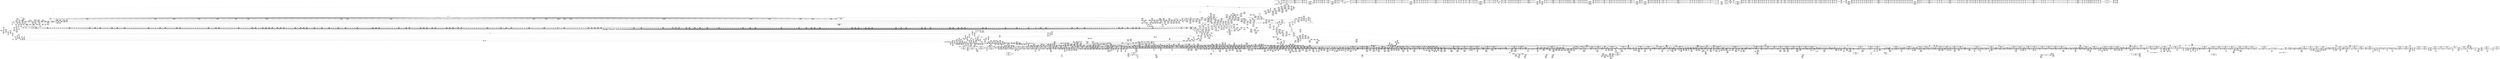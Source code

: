 digraph {
	CE0x4e86a70 [shape=record,shape=Mrecord,label="{CE0x4e86a70|80:_i64,_:_CRE_454,455_}"]
	CE0x65a3540 [shape=record,shape=Mrecord,label="{CE0x65a3540|rcu_lock_acquire:tmp|*SummSource*}"]
	CE0x4eb9d40 [shape=record,shape=Mrecord,label="{CE0x4eb9d40|80:_i64,_:_CRE_1624,1625_}"]
	CE0x4eedaa0 [shape=record,shape=Mrecord,label="{CE0x4eedaa0|i64_512|*Constant*|*SummSink*}"]
	CE0x4ef5d80 [shape=record,shape=Mrecord,label="{CE0x4ef5d80|aa_put_profile:p|Function::aa_put_profile&Arg::p::|*SummSink*}"]
	CE0x4f09b20 [shape=record,shape=Mrecord,label="{CE0x4f09b20|aa_current_profile:tmp59|security/apparmor/include/context.h,159}"]
	CE0x4f4ce40 [shape=record,shape=Mrecord,label="{CE0x4f4ce40|aa_get_newest_profile:tmp7|security/apparmor/include/policy.h,327|*SummSource*}"]
	CE0x65e7440 [shape=record,shape=Mrecord,label="{CE0x65e7440|i1_true|*Constant*}"]
	CE0x64c1e20 [shape=record,shape=Mrecord,label="{CE0x64c1e20|i64_0|*Constant*}"]
	CE0x4eec980 [shape=record,shape=Mrecord,label="{CE0x4eec980|i32_12|*Constant*|*SummSource*}"]
	CE0x654ced0 [shape=record,shape=Mrecord,label="{CE0x654ced0|kref_get:tmp1|*SummSink*}"]
	CE0x4eaabd0 [shape=record,shape=Mrecord,label="{CE0x4eaabd0|80:_i64,_:_CRE_606,607_}"]
	"CONST[source:0(mediator),value:0(static)][purpose:{operation}][SnkIdx:5]"
	CE0x64b48e0 [shape=record,shape=Mrecord,label="{CE0x64b48e0|_call_void_mcount()_#2}"]
	CE0x4ed5b30 [shape=record,shape=Mrecord,label="{CE0x4ed5b30|i64*_getelementptr_inbounds_(_20_x_i64_,_20_x_i64_*___llvm_gcov_ctr68,_i64_0,_i64_16)|*Constant*|*SummSource*}"]
	CE0x65d69d0 [shape=record,shape=Mrecord,label="{CE0x65d69d0|__atomic_add_unless:tmp1}"]
	CE0x64b65b0 [shape=record,shape=Mrecord,label="{CE0x64b65b0|kref_sub:conv12|include/linux/kref.h,71|*SummSource*}"]
	CE0x65c83f0 [shape=record,shape=Mrecord,label="{CE0x65c83f0|atomic_add_return:tmp|*SummSource*}"]
	CE0x4e5e650 [shape=record,shape=Mrecord,label="{CE0x4e5e650|mediated_filesystem:inode|Function::mediated_filesystem&Arg::inode::|*SummSink*}"]
	CE0x64bdd10 [shape=record,shape=Mrecord,label="{CE0x64bdd10|aa_get_profile:tmp7|security/apparmor/include/policy.h,276}"]
	CE0x4eebcb0 [shape=record,shape=Mrecord,label="{CE0x4eebcb0|aa_current_profile:profile21|security/apparmor/include/context.h,155|*SummSink*}"]
	CE0x4e9afb0 [shape=record,shape=Mrecord,label="{CE0x4e9afb0|kref_get:tmp19|include/linux/kref.h,47|*SummSink*}"]
	CE0x4e846c0 [shape=record,shape=Mrecord,label="{CE0x4e846c0|80:_i64,_:_CRE_411,412_}"]
	CE0x4ebc8d0 [shape=record,shape=Mrecord,label="{CE0x4ebc8d0|80:_i64,_:_CRE_1665,1666_}"]
	CE0x4e726a0 [shape=record,shape=Mrecord,label="{CE0x4e726a0|aa_current_profile:tmp80|security/apparmor/include/context.h,162|*SummSink*}"]
	CE0x4f18ad0 [shape=record,shape=Mrecord,label="{CE0x4f18ad0|GLOBAL:aa_free_profile_kref|*Constant*|*SummSource*}"]
	CE0x4e84930 [shape=record,shape=Mrecord,label="{CE0x4e84930|80:_i64,_:_CRE_414,415_}"]
	CE0x4e51710 [shape=record,shape=Mrecord,label="{CE0x4e51710|i64*_getelementptr_inbounds_(_12_x_i64_,_12_x_i64_*___llvm_gcov_ctr81,_i64_0,_i64_10)|*Constant*}"]
	CE0x4f518c0 [shape=record,shape=Mrecord,label="{CE0x4f518c0|aa_get_profile_rcu:tmp18|security/apparmor/include/policy.h,309|*SummSource*}"]
	CE0x4e46f90 [shape=record,shape=Mrecord,label="{CE0x4e46f90|%struct.aa_task_cxt*_null|*Constant*}"]
	CE0x65518f0 [shape=record,shape=Mrecord,label="{CE0x65518f0|GLOBAL:kref_get.__warned|Global_var:kref_get.__warned|*SummSource*}"]
	CE0x65ee650 [shape=record,shape=Mrecord,label="{CE0x65ee650|atomic_cmpxchg:v|Function::atomic_cmpxchg&Arg::v::|*SummSource*}"]
	CE0x4eb7c10 [shape=record,shape=Mrecord,label="{CE0x4eb7c10|80:_i64,_:_CRE_1371,1372_}"]
	CE0x4efdab0 [shape=record,shape=Mrecord,label="{CE0x4efdab0|aa_get_profile_rcu:tmp22|security/apparmor/include/policy.h,309}"]
	CE0x4f00d10 [shape=record,shape=Mrecord,label="{CE0x4f00d10|i64_3|*Constant*}"]
	CE0x648ec80 [shape=record,shape=Mrecord,label="{CE0x648ec80|kref_get:lnot38|include/linux/kref.h,47}"]
	CE0x6558a30 [shape=record,shape=Mrecord,label="{CE0x6558a30|__rcu_read_lock:do.end}"]
	CE0x4ed08c0 [shape=record,shape=Mrecord,label="{CE0x4ed08c0|GLOBAL:current_task|Global_var:current_task}"]
	CE0x4edd2c0 [shape=record,shape=Mrecord,label="{CE0x4edd2c0|aa_get_profile:bb|*SummSource*}"]
	CE0x4f0cc60 [shape=record,shape=Mrecord,label="{CE0x4f0cc60|aa_current_profile:tmp65|security/apparmor/include/context.h,159}"]
	CE0x4ebf340 [shape=record,shape=Mrecord,label="{CE0x4ebf340|80:_i64,_:_CRE_1776,1784_|*MultipleSource*|*LoadInst*|security/apparmor/include/apparmor.h,117|security/apparmor/include/apparmor.h,117}"]
	CE0x4edce50 [shape=record,shape=Mrecord,label="{CE0x4edce50|aa_current_profile:land.lhs.true2|*SummSink*}"]
	CE0x4e5fda0 [shape=record,shape=Mrecord,label="{CE0x4e5fda0|apparmor_path_rename:mode|security/apparmor/lsm.c,327|*SummSource*}"]
	CE0x4e637e0 [shape=record,shape=Mrecord,label="{CE0x4e637e0|i64*_getelementptr_inbounds_(_2_x_i64_,_2_x_i64_*___llvm_gcov_ctr55,_i64_0,_i64_0)|*Constant*|*SummSource*}"]
	CE0x65c4610 [shape=record,shape=Mrecord,label="{CE0x65c4610|__preempt_count_sub:tmp2|*SummSink*}"]
	CE0x64ad570 [shape=record,shape=Mrecord,label="{CE0x64ad570|rcu_read_unlock:tmp12|include/linux/rcupdate.h,933|*SummSource*}"]
	CE0x4eeff10 [shape=record,shape=Mrecord,label="{CE0x4eeff10|aa_current_profile:tmp55|security/apparmor/include/context.h,155|*SummSource*}"]
	CE0x64f05a0 [shape=record,shape=Mrecord,label="{CE0x64f05a0|aa_get_profile_rcu:tmp42|security/apparmor/include/policy.h,311}"]
	CE0x65ef310 [shape=record,shape=Mrecord,label="{CE0x65ef310|_ret_i32_%tmp4,_!dbg_!18570|./arch/x86/include/asm/atomic.h,177|*SummSource*}"]
	CE0x4eb4f70 [shape=record,shape=Mrecord,label="{CE0x4eb4f70|80:_i64,_:_CRE_1329,1330_}"]
	CE0x4e52040 [shape=record,shape=Mrecord,label="{CE0x4e52040|apparmor_path_rename:tmp29|security/apparmor/lsm.c,344|*SummSink*}"]
	CE0x4e419f0 [shape=record,shape=Mrecord,label="{CE0x4e419f0|i64_4|*Constant*}"]
	CE0x4f55c70 [shape=record,shape=Mrecord,label="{CE0x4f55c70|i64*_getelementptr_inbounds_(_5_x_i64_,_5_x_i64_*___llvm_gcov_ctr77,_i64_0,_i64_3)|*Constant*}"]
	CE0x4e83290 [shape=record,shape=Mrecord,label="{CE0x4e83290|80:_i64,_:_CRE_376,380_|*MultipleSource*|*LoadInst*|security/apparmor/include/apparmor.h,117|security/apparmor/include/apparmor.h,117}"]
	CE0x4ebdd00 [shape=record,shape=Mrecord,label="{CE0x4ebdd00|80:_i64,_:_CRE_1684,1685_}"]
	CE0x4e91430 [shape=record,shape=Mrecord,label="{CE0x4e91430|apparmor_path_rename:tmp18|security/apparmor/lsm.c,330}"]
	CE0x65a4ac0 [shape=record,shape=Mrecord,label="{CE0x65a4ac0|_call_void_lock_acquire(%struct.lockdep_map*_%map,_i32_0,_i32_0,_i32_2,_i32_0,_%struct.lockdep_map*_null,_i64_ptrtoint_(i8*_blockaddress(_rcu_lock_acquire,_%__here)_to_i64))_#7,_!dbg_!18565|include/linux/rcupdate.h,418|*SummSource*}"]
	CE0x64b7550 [shape=record,shape=Mrecord,label="{CE0x64b7550|__rcu_read_lock:tmp4|include/linux/rcupdate.h,239|*SummSink*}"]
	CE0x65c3a90 [shape=record,shape=Mrecord,label="{CE0x65c3a90|__atomic_add_unless:conv|./arch/x86/include/asm/atomic.h,199|*SummSource*}"]
	CE0x65f3dd0 [shape=record,shape=Mrecord,label="{CE0x65f3dd0|__atomic_add_unless:tmp13|./arch/x86/include/asm/atomic.h,202|*SummSource*}"]
	CE0x4ee8cb0 [shape=record,shape=Mrecord,label="{CE0x4ee8cb0|aa_current_profile:tmp56|security/apparmor/include/context.h,156}"]
	CE0x65568c0 [shape=record,shape=Mrecord,label="{CE0x65568c0|__rcu_read_unlock:tmp5|include/linux/rcupdate.h,244}"]
	CE0x4ee3680 [shape=record,shape=Mrecord,label="{CE0x4ee3680|aa_current_profile:tmp}"]
	CE0x4efbb30 [shape=record,shape=Mrecord,label="{CE0x4efbb30|i32_78|*Constant*}"]
	CE0x65cf480 [shape=record,shape=Mrecord,label="{CE0x65cf480|i64*_getelementptr_inbounds_(_4_x_i64_,_4_x_i64_*___llvm_gcov_ctr80,_i64_0,_i64_0)|*Constant*}"]
	CE0x65d9c80 [shape=record,shape=Mrecord,label="{CE0x65d9c80|__preempt_count_add:tmp4|./arch/x86/include/asm/preempt.h,72|*SummSink*}"]
	CE0x64f9610 [shape=record,shape=Mrecord,label="{CE0x64f9610|GLOBAL:rcu_lock_acquire|*Constant*|*SummSource*}"]
	CE0x4eaadf0 [shape=record,shape=Mrecord,label="{CE0x4eaadf0|80:_i64,_:_CRE_608,609_}"]
	CE0x4ebcaf0 [shape=record,shape=Mrecord,label="{CE0x4ebcaf0|80:_i64,_:_CRE_1667,1668_}"]
	CE0x649a8f0 [shape=record,shape=Mrecord,label="{CE0x649a8f0|rcu_read_lock:tmp13|include/linux/rcupdate.h,882|*SummSource*}"]
	CE0x64ae2b0 [shape=record,shape=Mrecord,label="{CE0x64ae2b0|rcu_read_unlock:do.end|*SummSink*}"]
	CE0x654dce0 [shape=record,shape=Mrecord,label="{CE0x654dce0|kref_sub:lnot10|include/linux/kref.h,71|*SummSink*}"]
	CE0x659f740 [shape=record,shape=Mrecord,label="{CE0x659f740|__atomic_add_unless:a|Function::__atomic_add_unless&Arg::a::|*SummSink*}"]
	CE0x4eaf7d0 [shape=record,shape=Mrecord,label="{CE0x4eaf7d0|80:_i64,_:_CRE_1228,1229_}"]
	CE0x4eba6d0 [shape=record,shape=Mrecord,label="{CE0x4eba6d0|80:_i64,_:_CRE_1633,1634_}"]
	CE0x4ec6f70 [shape=record,shape=Mrecord,label="{CE0x4ec6f70|aa_current_profile:tmp27|security/apparmor/include/context.h,153|*SummSink*}"]
	CE0x4ee3760 [shape=record,shape=Mrecord,label="{CE0x4ee3760|aa_current_profile:tmp|*SummSource*}"]
	CE0x4ef9b80 [shape=record,shape=Mrecord,label="{CE0x4ef9b80|rcu_read_lock:entry|*SummSource*}"]
	CE0x64d5960 [shape=record,shape=Mrecord,label="{CE0x64d5960|aa_get_profile_rcu:call4|security/apparmor/include/policy.h,309|*SummSink*}"]
	CE0x65fcbf0 [shape=record,shape=Mrecord,label="{CE0x65fcbf0|i64*_getelementptr_inbounds_(_4_x_i64_,_4_x_i64_*___llvm_gcov_ctr51,_i64_0,_i64_1)|*Constant*}"]
	CE0x6548730 [shape=record,shape=Mrecord,label="{CE0x6548730|atomic_add_unless:tmp|*SummSource*}"]
	CE0x4edd7d0 [shape=record,shape=Mrecord,label="{CE0x4edd7d0|aa_get_newest_profile:tmp4|security/apparmor/include/policy.h,326|*SummSink*}"]
	CE0x64ca3d0 [shape=record,shape=Mrecord,label="{CE0x64ca3d0|atomic_add_unless:tmp}"]
	CE0x64d7890 [shape=record,shape=Mrecord,label="{CE0x64d7890|_ret_void,_!dbg_!18566|include/linux/rcupdate.h,419|*SummSink*}"]
	CE0x64e6e30 [shape=record,shape=Mrecord,label="{CE0x64e6e30|aa_get_profile_rcu:tmp34|security/apparmor/include/policy.h,310}"]
	CE0x65022d0 [shape=record,shape=Mrecord,label="{CE0x65022d0|rcu_read_lock:tmp9|include/linux/rcupdate.h,882|*SummSource*}"]
	CE0x6554e20 [shape=record,shape=Mrecord,label="{CE0x6554e20|kref_get:tmp6|include/linux/kref.h,47|*SummSource*}"]
	CE0x6558f80 [shape=record,shape=Mrecord,label="{CE0x6558f80|kref_get:tobool7|include/linux/kref.h,47|*SummSink*}"]
	CE0x4f4f240 [shape=record,shape=Mrecord,label="{CE0x4f4f240|aa_get_newest_profile:if.end3|*SummSource*}"]
	CE0x64d23f0 [shape=record,shape=Mrecord,label="{CE0x64d23f0|aa_get_profile_rcu:tmp14|security/apparmor/include/policy.h,309|*SummSink*}"]
	CE0x64c53e0 [shape=record,shape=Mrecord,label="{CE0x64c53e0|_call_void_mcount()_#2|*SummSource*}"]
	CE0x65c4200 [shape=record,shape=Mrecord,label="{CE0x65c4200|__atomic_add_unless:expval|./arch/x86/include/asm/atomic.h,199}"]
	CE0x4eb0160 [shape=record,shape=Mrecord,label="{CE0x4eb0160|80:_i64,_:_CRE_1237,1238_}"]
	CE0x65bf020 [shape=record,shape=Mrecord,label="{CE0x65bf020|__rcu_read_unlock:tmp7|include/linux/rcupdate.h,245|*SummSink*}"]
	CE0x65bed10 [shape=record,shape=Mrecord,label="{CE0x65bed10|atomic_add_return:bb}"]
	CE0x4ed9380 [shape=record,shape=Mrecord,label="{CE0x4ed9380|aa_current_profile:lnot10|security/apparmor/include/context.h,153|*SummSource*}"]
	CE0x649b560 [shape=record,shape=Mrecord,label="{CE0x649b560|rcu_read_lock:tmp16|include/linux/rcupdate.h,882}"]
	CE0x4e8a580 [shape=record,shape=Mrecord,label="{CE0x4e8a580|apparmor_path_rename:d_inode7|security/apparmor/lsm.c,330|*SummSink*}"]
	CE0x65dae50 [shape=record,shape=Mrecord,label="{CE0x65dae50|__preempt_count_sub:tmp7|./arch/x86/include/asm/preempt.h,78}"]
	CE0x64b9880 [shape=record,shape=Mrecord,label="{CE0x64b9880|aa_get_profile:tmp3|security/apparmor/include/policy.h,275|*SummSink*}"]
	CE0x65beeb0 [shape=record,shape=Mrecord,label="{CE0x65beeb0|__rcu_read_unlock:tmp7|include/linux/rcupdate.h,245|*SummSource*}"]
	CE0x4ea8590 [shape=record,shape=Mrecord,label="{CE0x4ea8590|80:_i64,_:_CRE_570,571_}"]
	CE0x6545990 [shape=record,shape=Mrecord,label="{CE0x6545990|GLOBAL:rcu_lock_release|*Constant*}"]
	CE0x6489030 [shape=record,shape=Mrecord,label="{CE0x6489030|kref_get:lnot24|include/linux/kref.h,47}"]
	CE0x64e9a80 [shape=record,shape=Mrecord,label="{CE0x64e9a80|_ret_i32_%call,_!dbg_!18563|security/apparmor/include/apparmor.h,83}"]
	CE0x4ec0e60 [shape=record,shape=Mrecord,label="{CE0x4ec0e60|80:_i64,_:_CRE_1874,1875_}"]
	CE0x4ee45a0 [shape=record,shape=Mrecord,label="{CE0x4ee45a0|get_current:tmp1}"]
	CE0x6489620 [shape=record,shape=Mrecord,label="{CE0x6489620|kref_get:tobool23|include/linux/kref.h,47}"]
	CE0x4e24e80 [shape=record,shape=Mrecord,label="{CE0x4e24e80|apparmor_path_rename:if.then11|*SummSource*}"]
	CE0x4e34960 [shape=record,shape=Mrecord,label="{CE0x4e34960|i64_0|*Constant*|*SummSource*}"]
	CE0x65e1c50 [shape=record,shape=Mrecord,label="{CE0x65e1c50|GLOBAL:__llvm_gcov_ctr71|Global_var:__llvm_gcov_ctr71|*SummSink*}"]
	CE0x4f19380 [shape=record,shape=Mrecord,label="{CE0x4f19380|_ret_i32_%call,_!dbg_!18563|include/linux/kref.h,99|*SummSource*}"]
	CE0x64dbcd0 [shape=record,shape=Mrecord,label="{CE0x64dbcd0|__rcu_read_unlock:tmp5|include/linux/rcupdate.h,244|*SummSource*}"]
	CE0x64fa850 [shape=record,shape=Mrecord,label="{CE0x64fa850|i64*_getelementptr_inbounds_(_11_x_i64_,_11_x_i64_*___llvm_gcov_ctr42,_i64_0,_i64_0)|*Constant*|*SummSink*}"]
	CE0x649c000 [shape=record,shape=Mrecord,label="{CE0x649c000|i64*_getelementptr_inbounds_(_11_x_i64_,_11_x_i64_*___llvm_gcov_ctr42,_i64_0,_i64_8)|*Constant*|*SummSink*}"]
	CE0x4e4d790 [shape=record,shape=Mrecord,label="{CE0x4e4d790|aa_current_profile:tmp38|security/apparmor/include/context.h,153|*SummSource*}"]
	CE0x65ef8d0 [shape=record,shape=Mrecord,label="{CE0x65ef8d0|__atomic_add_unless:cmp3|./arch/x86/include/asm/atomic.h,202|*SummSource*}"]
	CE0x4eea0f0 [shape=record,shape=Mrecord,label="{CE0x4eea0f0|aa_current_profile:tmp58|security/apparmor/include/context.h,156|*SummSource*}"]
	CE0x649d7a0 [shape=record,shape=Mrecord,label="{CE0x649d7a0|i8*_getelementptr_inbounds_(_42_x_i8_,_42_x_i8_*_.str11,_i32_0,_i32_0)|*Constant*|*SummSource*}"]
	CE0x4ecdcf0 [shape=record,shape=Mrecord,label="{CE0x4ecdcf0|i64*_getelementptr_inbounds_(_37_x_i64_,_37_x_i64_*___llvm_gcov_ctr66,_i64_0,_i64_17)|*Constant*}"]
	CE0x64bd6e0 [shape=record,shape=Mrecord,label="{CE0x64bd6e0|_call_void_rcu_read_lock()_#7,_!dbg_!18561|security/apparmor/include/policy.h,307}"]
	CE0x4e86da0 [shape=record,shape=Mrecord,label="{CE0x4e86da0|80:_i64,_:_CRE_457,458_}"]
	CE0x4e43000 [shape=record,shape=Mrecord,label="{CE0x4e43000|apparmor_path_rename:tmp9|security/apparmor/lsm.c,327|*SummSource*}"]
	CE0x65f35c0 [shape=record,shape=Mrecord,label="{CE0x65f35c0|__atomic_add_unless:tmp12|./arch/x86/include/asm/atomic.h,202}"]
	CE0x64eb730 [shape=record,shape=Mrecord,label="{CE0x64eb730|i64_17|*Constant*|*SummSink*}"]
	CE0x65a2030 [shape=record,shape=Mrecord,label="{CE0x65a2030|i64*_getelementptr_inbounds_(_2_x_i64_,_2_x_i64_*___llvm_gcov_ctr70,_i64_0,_i64_0)|*Constant*|*SummSource*}"]
	CE0x4e6a850 [shape=record,shape=Mrecord,label="{CE0x4e6a850|aa_current_profile:tmp70|security/apparmor/include/context.h,159}"]
	CE0x65cccd0 [shape=record,shape=Mrecord,label="{CE0x65cccd0|__atomic_add_unless:bb}"]
	CE0x4ecfba0 [shape=record,shape=Mrecord,label="{CE0x4ecfba0|aa_get_profile:p|Function::aa_get_profile&Arg::p::|*SummSource*}"]
	CE0x65b3720 [shape=record,shape=Mrecord,label="{CE0x65b3720|i64*_getelementptr_inbounds_(_4_x_i64_,_4_x_i64_*___llvm_gcov_ctr49,_i64_0,_i64_2)|*Constant*|*SummSink*}"]
	CE0x65ceec0 [shape=record,shape=Mrecord,label="{CE0x65ceec0|i64_1|*Constant*}"]
	CE0x4ec6880 [shape=record,shape=Mrecord,label="{CE0x4ec6880|aa_current_profile:tmp26|security/apparmor/include/context.h,153|*SummSource*}"]
	CE0x4e6f320 [shape=record,shape=Mrecord,label="{CE0x4e6f320|aa_current_profile:cred39|security/apparmor/include/context.h,159|*SummSource*}"]
	CE0x6544b90 [shape=record,shape=Mrecord,label="{CE0x6544b90|kref_get:if.then31}"]
	CE0x4eed3b0 [shape=record,shape=Mrecord,label="{CE0x4eed3b0|aa_current_profile:tmp51|security/apparmor/include/context.h,155|*SummSource*}"]
	CE0x6555760 [shape=record,shape=Mrecord,label="{CE0x6555760|COLLAPSED:_GCMRE___llvm_gcov_ctr75_internal_global_11_x_i64_zeroinitializer:_elem_0:default:}"]
	CE0x4f087d0 [shape=record,shape=Mrecord,label="{CE0x4f087d0|i64*_getelementptr_inbounds_(_37_x_i64_,_37_x_i64_*___llvm_gcov_ctr66,_i64_0,_i64_10)|*Constant*|*SummSink*}"]
	CE0x4eeadb0 [shape=record,shape=Mrecord,label="{CE0x4eeadb0|aa_current_profile:tmp48|security/apparmor/include/context.h,153|*SummSource*}"]
	CE0x4ef00a0 [shape=record,shape=Mrecord,label="{CE0x4ef00a0|aa_current_profile:tmp55|security/apparmor/include/context.h,155|*SummSink*}"]
	CE0x4e2ab50 [shape=record,shape=Mrecord,label="{CE0x4e2ab50|__atomic_add_unless:tmp2|*SummSource*}"]
	CE0x4e84450 [shape=record,shape=Mrecord,label="{CE0x4e84450|80:_i64,_:_CRE_408,409_}"]
	CE0x4ebd150 [shape=record,shape=Mrecord,label="{CE0x4ebd150|80:_i64,_:_CRE_1673,1674_}"]
	CE0x4ea0130 [shape=record,shape=Mrecord,label="{CE0x4ea0130|aa_current_profile:tmp42|security/apparmor/include/context.h,153}"]
	CE0x64b4730 [shape=record,shape=Mrecord,label="{CE0x64b4730|rcu_lock_acquire:tmp3|*SummSource*}"]
	CE0x4e5dbe0 [shape=record,shape=Mrecord,label="{CE0x4e5dbe0|apparmor_path_rename:call|security/apparmor/lsm.c,323|*SummSink*}"]
	CE0x5b83f80 [shape=record,shape=Mrecord,label="{CE0x5b83f80|aa_put_profile:tmp7|security/apparmor/include/policy.h,342}"]
	CE0x65f4840 [shape=record,shape=Mrecord,label="{CE0x65f4840|i64*_getelementptr_inbounds_(_10_x_i64_,_10_x_i64_*___llvm_gcov_ctr71,_i64_0,_i64_7)|*Constant*|*SummSink*}"]
	CE0x64b2960 [shape=record,shape=Mrecord,label="{CE0x64b2960|rcu_read_unlock:tmp17|include/linux/rcupdate.h,933|*SummSink*}"]
	CE0x6488870 [shape=record,shape=Mrecord,label="{CE0x6488870|i8*_getelementptr_inbounds_(_21_x_i8_,_21_x_i8_*_.str17,_i32_0,_i32_0)|*Constant*|*SummSource*}"]
	CE0x4eae730 [shape=record,shape=Mrecord,label="{CE0x4eae730|80:_i64,_:_CRE_1212,1213_}"]
	CE0x64f3960 [shape=record,shape=Mrecord,label="{CE0x64f3960|rcu_read_lock:tmp7|include/linux/rcupdate.h,882|*SummSource*}"]
	CE0x4e7bbf0 [shape=record,shape=Mrecord,label="{CE0x4e7bbf0|i32_8|*Constant*|*SummSource*}"]
	CE0x6557520 [shape=record,shape=Mrecord,label="{CE0x6557520|kref_sub:tmp5|include/linux/kref.h,71|*SummSink*}"]
	"CONST[source:0(mediator),value:2(dynamic)][purpose:{object}][SnkIdx:3]"
	CE0x4e7ebe0 [shape=record,shape=Mrecord,label="{CE0x4e7ebe0|80:_i64,_:_CRE_40,48_|*MultipleSource*|*LoadInst*|security/apparmor/include/apparmor.h,117|security/apparmor/include/apparmor.h,117}"]
	CE0x4e918b0 [shape=record,shape=Mrecord,label="{CE0x4e918b0|i32_4|*Constant*|*SummSource*}"]
	CE0x4eb1f20 [shape=record,shape=Mrecord,label="{CE0x4eb1f20|80:_i64,_:_CRE_1265,1266_}"]
	CE0x4ebc6b0 [shape=record,shape=Mrecord,label="{CE0x4ebc6b0|80:_i64,_:_CRE_1663,1664_}"]
	CE0x4e41e00 [shape=record,shape=Mrecord,label="{CE0x4e41e00|apparmor_path_rename:tmp1|*SummSource*}"]
	CE0x4eca1e0 [shape=record,shape=Mrecord,label="{CE0x4eca1e0|i8_1|*Constant*|*SummSource*}"]
	CE0x64a2080 [shape=record,shape=Mrecord,label="{CE0x64a2080|rcu_read_unlock:call3|include/linux/rcupdate.h,933}"]
	CE0x65b5340 [shape=record,shape=Mrecord,label="{CE0x65b5340|_call_void_lock_release(%struct.lockdep_map*_%map,_i32_1,_i64_ptrtoint_(i8*_blockaddress(_rcu_lock_release,_%__here)_to_i64))_#7,_!dbg_!18565|include/linux/rcupdate.h,423|*SummSink*}"]
	CE0x65f3400 [shape=record,shape=Mrecord,label="{CE0x65f3400|__atomic_add_unless:tmp11|./arch/x86/include/asm/atomic.h,202|*SummSink*}"]
	CE0x4eead40 [shape=record,shape=Mrecord,label="{CE0x4eead40|aa_current_profile:tmp48|security/apparmor/include/context.h,153}"]
	CE0x64a18a0 [shape=record,shape=Mrecord,label="{CE0x64a18a0|kref_get:tmp3|include/linux/kref.h,47|*SummSink*}"]
	CE0x659ae80 [shape=record,shape=Mrecord,label="{CE0x659ae80|atomic_add_unless:tmp3|*SummSource*}"]
	CE0x6550d30 [shape=record,shape=Mrecord,label="{CE0x6550d30|GLOBAL:__llvm_gcov_ctr79|Global_var:__llvm_gcov_ctr79|*SummSink*}"]
	CE0x64bfe90 [shape=record,shape=Mrecord,label="{CE0x64bfe90|kref_get:entry}"]
	CE0x659b000 [shape=record,shape=Mrecord,label="{CE0x659b000|_call_void_mcount()_#2}"]
	CE0x4e90e90 [shape=record,shape=Mrecord,label="{CE0x4e90e90|apparmor_path_rename:i_uid|security/apparmor/lsm.c,330|*SummSource*}"]
	CE0x64932c0 [shape=record,shape=Mrecord,label="{CE0x64932c0|_call_void_mcount()_#2|*SummSink*}"]
	CE0x4eecb10 [shape=record,shape=Mrecord,label="{CE0x4eecb10|i32_12|*Constant*|*SummSink*}"]
	CE0x4eab120 [shape=record,shape=Mrecord,label="{CE0x4eab120|80:_i64,_:_CRE_611,612_}"]
	CE0x65b1d20 [shape=record,shape=Mrecord,label="{CE0x65b1d20|rcu_lock_release:tmp3}"]
	CE0x4ede4e0 [shape=record,shape=Mrecord,label="{CE0x4ede4e0|aa_current_profile:tobool|security/apparmor/include/context.h,151}"]
	CE0x4f1e1c0 [shape=record,shape=Mrecord,label="{CE0x4f1e1c0|aa_get_profile_rcu:call9|security/apparmor/include/policy.h,310|*SummSink*}"]
	CE0x4e48c80 [shape=record,shape=Mrecord,label="{CE0x4e48c80|mediated_filesystem:s_flags|security/apparmor/include/apparmor.h,117|*SummSink*}"]
	CE0x64ef2e0 [shape=record,shape=Mrecord,label="{CE0x64ef2e0|rcu_read_lock:tmp2|*SummSource*}"]
	CE0x4e48550 [shape=record,shape=Mrecord,label="{CE0x4e48550|i32_8|*Constant*|*SummSink*}"]
	CE0x65cff80 [shape=record,shape=Mrecord,label="{CE0x65cff80|_call_void_asm_sideeffect_.pushsection_.smp_locks,_22a_22_0A.balign_4_0A.long_671f_-_._0A.popsection_0A671:_0A_09lock_subl_$2,_$0_sete_$1_,_*m,_*qm,er,*m,_memory_,_dirflag_,_fpsr_,_flags_(i32*_%counter,_i8*_%c,_i32_%i,_i32*_%counter)_#2,_!dbg_!18565,_!srcloc_!18566|./arch/x86/include/asm/atomic.h,81|*SummSource*}"]
	CE0x654b7b0 [shape=record,shape=Mrecord,label="{CE0x654b7b0|kref_sub:cmp|include/linux/kref.h,71|*SummSource*}"]
	CE0x65c6ed0 [shape=record,shape=Mrecord,label="{CE0x65c6ed0|__atomic_add_unless:for.cond}"]
	CE0x65ea4f0 [shape=record,shape=Mrecord,label="{CE0x65ea4f0|__atomic_add_unless:if.end13|*SummSink*}"]
	CE0x65e9780 [shape=record,shape=Mrecord,label="{CE0x65e9780|__atomic_add_unless:tmp4|./arch/x86/include/asm/atomic.h,199}"]
	CE0x64c8d70 [shape=record,shape=Mrecord,label="{CE0x64c8d70|i64_8|*Constant*|*SummSource*}"]
	CE0x64ebcf0 [shape=record,shape=Mrecord,label="{CE0x64ebcf0|aa_get_profile_rcu:tmp37|security/apparmor/include/policy.h,310}"]
	CE0x4ee1c60 [shape=record,shape=Mrecord,label="{CE0x4ee1c60|aa_put_profile:tmp6|security/apparmor/include/policy.h,342|*SummSource*}"]
	CE0x4ea7990 [shape=record,shape=Mrecord,label="{CE0x4ea7990|80:_i64,_:_CRE_560,561_}"]
	CE0x4e92f30 [shape=record,shape=Mrecord,label="{CE0x4e92f30|apparmor_path_rename:tmp23|security/apparmor/lsm.c,338|*SummSource*}"]
	CE0x64a52f0 [shape=record,shape=Mrecord,label="{CE0x64a52f0|rcu_read_unlock:tmp1|*SummSource*}"]
	CE0x65c6240 [shape=record,shape=Mrecord,label="{CE0x65c6240|i64*_getelementptr_inbounds_(_10_x_i64_,_10_x_i64_*___llvm_gcov_ctr71,_i64_0,_i64_4)|*Constant*}"]
	CE0x4e3cfd0 [shape=record,shape=Mrecord,label="{CE0x4e3cfd0|aa_current_profile:do.end15}"]
	CE0x6547dd0 [shape=record,shape=Mrecord,label="{CE0x6547dd0|kref_get:lnot15|include/linux/kref.h,47}"]
	CE0x65d7070 [shape=record,shape=Mrecord,label="{CE0x65d7070|_call_void_mcount()_#2}"]
	CE0x4e432b0 [shape=record,shape=Mrecord,label="{CE0x4e432b0|72:_%struct.hlist_bl_node**,_80:_%struct.dentry*,_104:_%struct.inode*,_:_CRE_188,189_}"]
	CE0x654ebf0 [shape=record,shape=Mrecord,label="{CE0x654ebf0|kref_get:tobool21|include/linux/kref.h,47}"]
	CE0x6488ed0 [shape=record,shape=Mrecord,label="{CE0x6488ed0|i32_47|*Constant*|*SummSource*}"]
	CE0x65a3e60 [shape=record,shape=Mrecord,label="{CE0x65a3e60|kref_sub:tmp17|include/linux/kref.h,78}"]
	CE0x65c7c60 [shape=record,shape=Mrecord,label="{CE0x65c7c60|i32_(i32*,_i32,_i32*)*_asm_sideeffect_.pushsection_.smp_locks,_22a_22_0A.balign_4_0A.long_671f_-_._0A.popsection_0A671:_0A_09lock_xaddl_$0,_$1_0A_,_r,_*m,0,*m,_memory_,_cc_,_dirflag_,_fpsr_,_flags_|*SummSink*}"]
	CE0x4ec9150 [shape=record,shape=Mrecord,label="{CE0x4ec9150|i64*_getelementptr_inbounds_(_37_x_i64_,_37_x_i64_*___llvm_gcov_ctr66,_i64_0,_i64_8)|*Constant*|*SummSink*}"]
	CE0x4e57a40 [shape=record,shape=Mrecord,label="{CE0x4e57a40|apparmor_path_rename:call|security/apparmor/lsm.c,323}"]
	CE0x4e40690 [shape=record,shape=Mrecord,label="{CE0x4e40690|72:_%struct.hlist_bl_node**,_80:_%struct.dentry*,_104:_%struct.inode*,_:_CRE_272,280_|*MultipleSource*|Function::apparmor_path_rename&Arg::old_dentry::|security/apparmor/lsm.c,323}"]
	CE0x4e59050 [shape=record,shape=Mrecord,label="{CE0x4e59050|apparmor_path_rename:tmp7|security/apparmor/lsm.c,324}"]
	CE0x64bdda0 [shape=record,shape=Mrecord,label="{CE0x64bdda0|aa_get_profile:tmp7|security/apparmor/include/policy.h,276|*SummSource*}"]
	CE0x6496760 [shape=record,shape=Mrecord,label="{CE0x6496760|i64*_getelementptr_inbounds_(_4_x_i64_,_4_x_i64_*___llvm_gcov_ctr43,_i64_0,_i64_2)|*Constant*|*SummSource*}"]
	CE0x65470e0 [shape=record,shape=Mrecord,label="{CE0x65470e0|_ret_void,_!dbg_!18568|./arch/x86/include/asm/preempt.h,73|*SummSink*}"]
	CE0x4e41d90 [shape=record,shape=Mrecord,label="{CE0x4e41d90|apparmor_path_rename:tmp1}"]
	CE0x4ec57b0 [shape=record,shape=Mrecord,label="{CE0x4ec57b0|aa_current_profile:tmp7|security/apparmor/include/context.h,151|*SummSource*}"]
	CE0x4e29120 [shape=record,shape=Mrecord,label="{CE0x4e29120|72:_%struct.hlist_bl_node**,_80:_%struct.dentry*,_104:_%struct.inode*,_:_CRE_194,195_}"]
	CE0x64c44e0 [shape=record,shape=Mrecord,label="{CE0x64c44e0|aa_get_profile_rcu:land.lhs.true3}"]
	CE0x4edd080 [shape=record,shape=Mrecord,label="{CE0x4edd080|aa_current_profile:do.end17|*SummSource*}"]
	CE0x4ee2090 [shape=record,shape=Mrecord,label="{CE0x4ee2090|aa_current_profile:if.then33}"]
	CE0x4eeefb0 [shape=record,shape=Mrecord,label="{CE0x4eeefb0|aa_current_profile:tmp52|security/apparmor/include/context.h,155|*SummSource*}"]
	CE0x4f4ed00 [shape=record,shape=Mrecord,label="{CE0x4f4ed00|get_current:tmp|*SummSource*}"]
	CE0x4e6bc60 [shape=record,shape=Mrecord,label="{CE0x4e6bc60|i64*_getelementptr_inbounds_(_37_x_i64_,_37_x_i64_*___llvm_gcov_ctr66,_i64_0,_i64_35)|*Constant*|*SummSink*}"]
	CE0x655aed0 [shape=record,shape=Mrecord,label="{CE0x655aed0|kref_get:lnot10|include/linux/kref.h,47}"]
	CE0x64eecb0 [shape=record,shape=Mrecord,label="{CE0x64eecb0|aa_get_profile:if.then|*SummSink*}"]
	CE0x64cb4b0 [shape=record,shape=Mrecord,label="{CE0x64cb4b0|GLOBAL:rcu_lock_acquire|*Constant*}"]
	CE0x4e845f0 [shape=record,shape=Mrecord,label="{CE0x4e845f0|80:_i64,_:_CRE_410,411_}"]
	CE0x4eb6c20 [shape=record,shape=Mrecord,label="{CE0x4eb6c20|80:_i64,_:_CRE_1356,1357_}"]
	CE0x4eeaa20 [shape=record,shape=Mrecord,label="{CE0x4eeaa20|aa_current_profile:call25|security/apparmor/include/context.h,156|*SummSink*}"]
	CE0x65e21a0 [shape=record,shape=Mrecord,label="{CE0x65e21a0|__preempt_count_add:do.end}"]
	CE0x4ea99c0 [shape=record,shape=Mrecord,label="{CE0x4ea99c0|80:_i64,_:_CRE_589,590_}"]
	CE0x4f4f100 [shape=record,shape=Mrecord,label="{CE0x4f4f100|aa_get_profile_rcu:tmp5|security/apparmor/include/policy.h,309|*SummSource*}"]
	CE0x64d0b30 [shape=record,shape=Mrecord,label="{CE0x64d0b30|aa_get_profile_rcu:tmp14|security/apparmor/include/policy.h,309}"]
	CE0x4e668b0 [shape=record,shape=Mrecord,label="{CE0x4e668b0|i64*_getelementptr_inbounds_(_37_x_i64_,_37_x_i64_*___llvm_gcov_ctr66,_i64_0,_i64_31)|*Constant*}"]
	CE0x64beba0 [shape=record,shape=Mrecord,label="{CE0x64beba0|aa_get_profile:count|security/apparmor/include/policy.h,276|*SummSource*}"]
	CE0x64a5210 [shape=record,shape=Mrecord,label="{CE0x64a5210|rcu_read_unlock:tmp|*SummSink*}"]
	CE0x4e5a0a0 [shape=record,shape=Mrecord,label="{CE0x4e5a0a0|i64*_getelementptr_inbounds_(_12_x_i64_,_12_x_i64_*___llvm_gcov_ctr81,_i64_0,_i64_9)|*Constant*}"]
	CE0x64d1470 [shape=record,shape=Mrecord,label="{CE0x64d1470|kref_sub:count|Function::kref_sub&Arg::count::|*SummSink*}"]
	CE0x65bcc50 [shape=record,shape=Mrecord,label="{CE0x65bcc50|i64*_getelementptr_inbounds_(_4_x_i64_,_4_x_i64_*___llvm_gcov_ctr80,_i64_0,_i64_1)|*Constant*|*SummSource*}"]
	CE0x4e63490 [shape=record,shape=Mrecord,label="{CE0x4e63490|apparmor_path_rename:cond|security/apparmor/lsm.c, 330|*SummSource*}"]
	CE0x4e8bf50 [shape=record,shape=Mrecord,label="{CE0x4e8bf50|apparmor_path_rename:tobool|security/apparmor/lsm.c,338|*SummSource*}"]
	CE0x65dfc10 [shape=record,shape=Mrecord,label="{CE0x65dfc10|__atomic_add_unless:if.end|*SummSink*}"]
	CE0x4e29630 [shape=record,shape=Mrecord,label="{CE0x4e29630|72:_%struct.hlist_bl_node**,_80:_%struct.dentry*,_104:_%struct.inode*,_:_CRE_197,198_}"]
	CE0x4f019a0 [shape=record,shape=Mrecord,label="{CE0x4f019a0|aa_current_profile:profile7|security/apparmor/include/context.h,153|*SummSource*}"]
	CE0x64b3550 [shape=record,shape=Mrecord,label="{CE0x64b3550|_call_void_lockdep_rcu_suspicious(i8*_getelementptr_inbounds_(_25_x_i8_,_25_x_i8_*_.str10,_i32_0,_i32_0),_i32_934,_i8*_getelementptr_inbounds_(_44_x_i8_,_44_x_i8_*_.str13,_i32_0,_i32_0))_#7,_!dbg_!18575|include/linux/rcupdate.h,933|*SummSink*}"]
	CE0x65455c0 [shape=record,shape=Mrecord,label="{CE0x65455c0|kref_get:if.then31|*SummSink*}"]
	CE0x4f55960 [shape=record,shape=Mrecord,label="{CE0x4f55960|aa_put_profile:tmp5|security/apparmor/include/policy.h,341|*SummSource*}"]
	CE0x65bbbe0 [shape=record,shape=Mrecord,label="{CE0x65bbbe0|__rcu_read_unlock:bb|*SummSource*}"]
	CE0x4e3a3b0 [shape=record,shape=Mrecord,label="{CE0x4e3a3b0|72:_%struct.hlist_bl_node**,_80:_%struct.dentry*,_104:_%struct.inode*,_:_CRE_80,88_|*MultipleSource*|Function::apparmor_path_rename&Arg::old_dentry::|security/apparmor/lsm.c,323}"]
	CE0x64d28a0 [shape=record,shape=Mrecord,label="{CE0x64d28a0|aa_get_profile_rcu:do.body6|*SummSource*}"]
	CE0x648f0a0 [shape=record,shape=Mrecord,label="{CE0x648f0a0|kref_get:lnot.ext39|include/linux/kref.h,47}"]
	CE0x4e92400 [shape=record,shape=Mrecord,label="{CE0x4e92400|apparmor_path_rename:tmp21|security/apparmor/lsm.c,338}"]
	CE0x648ee40 [shape=record,shape=Mrecord,label="{CE0x648ee40|kref_get:lnot38|include/linux/kref.h,47|*SummSource*}"]
	CE0x4e5d1b0 [shape=record,shape=Mrecord,label="{CE0x4e5d1b0|GLOBAL:aa_current_profile|*Constant*|*SummSource*}"]
	CE0x4e64000 [shape=record,shape=Mrecord,label="{CE0x4e64000|aa_current_profile:do.cond|*SummSink*}"]
	CE0x4f4c0e0 [shape=record,shape=Mrecord,label="{CE0x4f4c0e0|_call_void_mcount()_#2|*SummSource*}"]
	CE0x64bd780 [shape=record,shape=Mrecord,label="{CE0x64bd780|_call_void_rcu_read_lock()_#7,_!dbg_!18561|security/apparmor/include/policy.h,307|*SummSink*}"]
	CE0x6550090 [shape=record,shape=Mrecord,label="{CE0x6550090|kref_get:tmp1}"]
	CE0x4edb840 [shape=record,shape=Mrecord,label="{CE0x4edb840|aa_current_profile:do.body}"]
	CE0x4e72ab0 [shape=record,shape=Mrecord,label="{CE0x4e72ab0|aa_current_profile:profile42|security/apparmor/include/context.h,162|*SummSource*}"]
	CE0x659d300 [shape=record,shape=Mrecord,label="{CE0x659d300|i8*_undef|*Constant*}"]
	CE0x65bbeb0 [shape=record,shape=Mrecord,label="{CE0x65bbeb0|__rcu_read_unlock:do.body|*SummSource*}"]
	CE0x65e83c0 [shape=record,shape=Mrecord,label="{CE0x65e83c0|atomic_read:counter|./arch/x86/include/asm/atomic.h,27|*SummSink*}"]
	CE0x4e437f0 [shape=record,shape=Mrecord,label="{CE0x4e437f0|72:_%struct.hlist_bl_node**,_80:_%struct.dentry*,_104:_%struct.inode*,_:_CRE_191,192_}"]
	CE0x4ed8020 [shape=record,shape=Mrecord,label="{CE0x4ed8020|aa_current_profile:lnot|security/apparmor/include/context.h,153}"]
	CE0x64d31d0 [shape=record,shape=Mrecord,label="{CE0x64d31d0|aa_get_profile_rcu:tmp15|security/apparmor/include/policy.h,309}"]
	CE0x4ead3a0 [shape=record,shape=Mrecord,label="{CE0x4ead3a0|80:_i64,_:_CRE_696,704_|*MultipleSource*|*LoadInst*|security/apparmor/include/apparmor.h,117|security/apparmor/include/apparmor.h,117}"]
	CE0x4e3a590 [shape=record,shape=Mrecord,label="{CE0x4e3a590|72:_%struct.hlist_bl_node**,_80:_%struct.dentry*,_104:_%struct.inode*,_:_CRE_89,90_}"]
	CE0x65d26f0 [shape=record,shape=Mrecord,label="{CE0x65d26f0|__preempt_count_sub:tmp6|./arch/x86/include/asm/preempt.h,78|*SummSink*}"]
	CE0x65e7db0 [shape=record,shape=Mrecord,label="{CE0x65e7db0|__atomic_add_unless:if.then12|*SummSource*}"]
	CE0x655a2f0 [shape=record,shape=Mrecord,label="{CE0x655a2f0|kref_sub:lnot|include/linux/kref.h,71|*SummSink*}"]
	CE0x4e7b0a0 [shape=record,shape=Mrecord,label="{CE0x4e7b0a0|aa_get_newest_profile:tmp16|security/apparmor/include/policy.h,332|*SummSink*}"]
	CE0x4e93580 [shape=record,shape=Mrecord,label="{CE0x4e93580|apparmor_path_rename:tmp20|security/apparmor/lsm.c,331}"]
	CE0x4e54020 [shape=record,shape=Mrecord,label="{CE0x4e54020|apparmor_path_rename:new_dir|Function::apparmor_path_rename&Arg::new_dir::|*SummSink*}"]
	CE0x4e25150 [shape=record,shape=Mrecord,label="{CE0x4e25150|apparmor_path_rename:if.end14|*SummSink*}"]
	CE0x64a7c40 [shape=record,shape=Mrecord,label="{CE0x64a7c40|rcu_read_unlock:tmp4|include/linux/rcupdate.h,933|*SummSource*}"]
	CE0x4eb7b00 [shape=record,shape=Mrecord,label="{CE0x4eb7b00|80:_i64,_:_CRE_1370,1371_}"]
	CE0x654b6d0 [shape=record,shape=Mrecord,label="{CE0x654b6d0|kref_sub:cmp|include/linux/kref.h,71}"]
	CE0x4f18e70 [shape=record,shape=Mrecord,label="{CE0x4f18e70|kref_put:release|Function::kref_put&Arg::release::|*SummSource*}"]
	CE0x4e1fe10 [shape=record,shape=Mrecord,label="{CE0x4e1fe10|apparmor_path_rename:if.then|*SummSource*}"]
	CE0x64bafd0 [shape=record,shape=Mrecord,label="{CE0x64bafd0|i8*_getelementptr_inbounds_(_35_x_i8_,_35_x_i8_*_.str16,_i32_0,_i32_0)|*Constant*|*SummSink*}"]
	CE0x64ed540 [shape=record,shape=Mrecord,label="{CE0x64ed540|i64*_getelementptr_inbounds_(_20_x_i64_,_20_x_i64_*___llvm_gcov_ctr68,_i64_0,_i64_19)|*Constant*|*SummSource*}"]
	CE0x4eaa570 [shape=record,shape=Mrecord,label="{CE0x4eaa570|80:_i64,_:_CRE_600,601_}"]
	CE0x65ee7d0 [shape=record,shape=Mrecord,label="{CE0x65ee7d0|atomic_cmpxchg:old|Function::atomic_cmpxchg&Arg::old::}"]
	CE0x4f515d0 [shape=record,shape=Mrecord,label="{CE0x4f515d0|aa_get_newest_profile:tmp8|*LoadInst*|security/apparmor/include/policy.h,329|*SummSink*}"]
	CE0x64ec670 [shape=record,shape=Mrecord,label="{CE0x64ec670|aa_get_profile_rcu:tmp39|security/apparmor/include/policy.h,310}"]
	CE0x64f5480 [shape=record,shape=Mrecord,label="{CE0x64f5480|kref_get_not0:call|security/apparmor/include/apparmor.h,83|*SummSource*}"]
	CE0x65c1a10 [shape=record,shape=Mrecord,label="{CE0x65c1a10|atomic_add_return:tmp4|./arch/x86/include/asm/atomic.h,157|*SummSink*}"]
	CE0x65f1270 [shape=record,shape=Mrecord,label="{CE0x65f1270|__atomic_add_unless:lnot.ext8|./arch/x86/include/asm/atomic.h,202|*SummSource*}"]
	CE0x64cb570 [shape=record,shape=Mrecord,label="{CE0x64cb570|aa_get_profile_rcu:tobool2|security/apparmor/include/policy.h,309|*SummSource*}"]
	CE0x65ec650 [shape=record,shape=Mrecord,label="{CE0x65ec650|_call_void_mcount()_#2|*SummSink*}"]
	CE0x65c82a0 [shape=record,shape=Mrecord,label="{CE0x65c82a0|atomic_add_return:tmp|*SummSink*}"]
	CE0x65eee60 [shape=record,shape=Mrecord,label="{CE0x65eee60|atomic_cmpxchg:new|Function::atomic_cmpxchg&Arg::new::|*SummSource*}"]
	CE0x4e28660 [shape=record,shape=Mrecord,label="{CE0x4e28660|apparmor_path_rename:old_dentry|Function::apparmor_path_rename&Arg::old_dentry::}"]
	CE0x4ece0c0 [shape=record,shape=Mrecord,label="{CE0x4ece0c0|i64*_getelementptr_inbounds_(_2_x_i64_,_2_x_i64_*___llvm_gcov_ctr112,_i64_0,_i64_0)|*Constant*|*SummSource*}"]
	CE0x4e5d860 [shape=record,shape=Mrecord,label="{CE0x4e5d860|aa_current_profile:entry|*SummSource*}"]
	CE0x4e93920 [shape=record,shape=Mrecord,label="{CE0x4e93920|apparmor_path_rename:tmp20|security/apparmor/lsm.c,331|*SummSink*}"]
	CE0x4e6fbc0 [shape=record,shape=Mrecord,label="{CE0x4e6fbc0|aa_current_profile:tmp76|security/apparmor/include/context.h,159|*SummSink*}"]
	CE0x64c6080 [shape=record,shape=Mrecord,label="{CE0x64c6080|i64*_getelementptr_inbounds_(_5_x_i64_,_5_x_i64_*___llvm_gcov_ctr74,_i64_0,_i64_4)|*Constant*|*SummSource*}"]
	CE0x64c88f0 [shape=record,shape=Mrecord,label="{CE0x64c88f0|i64*_getelementptr_inbounds_(_2_x_i64_,_2_x_i64_*___llvm_gcov_ctr78,_i64_0,_i64_1)|*Constant*}"]
	CE0x64b9380 [shape=record,shape=Mrecord,label="{CE0x64b9380|aa_get_profile_rcu:tmp4|security/apparmor/include/policy.h,309|*SummSource*}"]
	CE0x6553270 [shape=record,shape=Mrecord,label="{CE0x6553270|kref_get:tmp|*SummSink*}"]
	CE0x65dbce0 [shape=record,shape=Mrecord,label="{CE0x65dbce0|__preempt_count_add:bb|*SummSink*}"]
	CE0x65d36f0 [shape=record,shape=Mrecord,label="{CE0x65d36f0|__preempt_count_sub:sub|./arch/x86/include/asm/preempt.h,77|*SummSink*}"]
	CE0x6546ed0 [shape=record,shape=Mrecord,label="{CE0x6546ed0|__preempt_count_add:val|Function::__preempt_count_add&Arg::val::|*SummSource*}"]
	CE0x4e22140 [shape=record,shape=Mrecord,label="{CE0x4e22140|72:_%struct.hlist_bl_node**,_80:_%struct.dentry*,_104:_%struct.inode*,_:_CRE_24,40_|*MultipleSource*|Function::apparmor_path_rename&Arg::old_dentry::|security/apparmor/lsm.c,323}"]
	CE0x4ef4900 [shape=record,shape=Mrecord,label="{CE0x4ef4900|_call_void_aa_put_profile(%struct.aa_profile*_%call25)_#7,_!dbg_!18636|security/apparmor/include/context.h,158}"]
	CE0x4f4f830 [shape=record,shape=Mrecord,label="{CE0x4f4f830|%struct.aa_profile*_null|*Constant*}"]
	CE0x4e7aae0 [shape=record,shape=Mrecord,label="{CE0x4e7aae0|i64*_getelementptr_inbounds_(_9_x_i64_,_9_x_i64_*___llvm_gcov_ctr67,_i64_0,_i64_7)|*Constant*}"]
	CE0x4ec38c0 [shape=record,shape=Mrecord,label="{CE0x4ec38c0|aa_current_profile:tobool6|security/apparmor/include/context.h,153|*SummSink*}"]
	CE0x4e4f050 [shape=record,shape=Mrecord,label="{CE0x4e4f050|apparmor_path_rename:tmp13|security/apparmor/lsm.c,327|*SummSource*}"]
	CE0x4edc510 [shape=record,shape=Mrecord,label="{CE0x4edc510|%struct.task_struct*_(%struct.task_struct**)*_asm_movq_%gs:$_1:P_,$0_,_r,im,_dirflag_,_fpsr_,_flags_|*SummSink*}"]
	CE0x6558950 [shape=record,shape=Mrecord,label="{CE0x6558950|kref_get:if.end32|*SummSource*}"]
	CE0x64a77c0 [shape=record,shape=Mrecord,label="{CE0x64a77c0|kref_get:lnot.ext|include/linux/kref.h,47|*SummSource*}"]
	CE0x65b25d0 [shape=record,shape=Mrecord,label="{CE0x65b25d0|atomic_sub_and_test:tmp3|*SummSource*}"]
	CE0x64c8730 [shape=record,shape=Mrecord,label="{CE0x64c8730|rcu_read_lock:tobool|include/linux/rcupdate.h,882|*SummSink*}"]
	CE0x64f4bb0 [shape=record,shape=Mrecord,label="{CE0x64f4bb0|kref_get_not0:refcount|security/apparmor/include/apparmor.h,83|*SummSource*}"]
	CE0x4ef8380 [shape=record,shape=Mrecord,label="{CE0x4ef8380|kref_put:tmp3}"]
	CE0x649d730 [shape=record,shape=Mrecord,label="{CE0x649d730|i8*_getelementptr_inbounds_(_42_x_i8_,_42_x_i8_*_.str11,_i32_0,_i32_0)|*Constant*}"]
	CE0x64b2520 [shape=record,shape=Mrecord,label="{CE0x64b2520|rcu_read_unlock:tmp21|include/linux/rcupdate.h,935|*SummSink*}"]
	CE0x6544050 [shape=record,shape=Mrecord,label="{CE0x6544050|__rcu_read_unlock:entry|*SummSink*}"]
	CE0x65f4180 [shape=record,shape=Mrecord,label="{CE0x65f4180|i64*_getelementptr_inbounds_(_10_x_i64_,_10_x_i64_*___llvm_gcov_ctr71,_i64_0,_i64_7)|*Constant*}"]
	CE0x4ea73c0 [shape=record,shape=Mrecord,label="{CE0x4ea73c0|80:_i64,_:_CRE_536,540_|*MultipleSource*|*LoadInst*|security/apparmor/include/apparmor.h,117|security/apparmor/include/apparmor.h,117}"]
	CE0x4efd300 [shape=record,shape=Mrecord,label="{CE0x4efd300|i64*_getelementptr_inbounds_(_20_x_i64_,_20_x_i64_*___llvm_gcov_ctr68,_i64_0,_i64_10)|*Constant*}"]
	CE0x4e52800 [shape=record,shape=Mrecord,label="{CE0x4e52800|apparmor_path_rename:tmp14|*LoadInst*|security/apparmor/lsm.c,328|*SummSource*}"]
	CE0x4f1e090 [shape=record,shape=Mrecord,label="{CE0x4f1e090|aa_get_profile:tmp2|security/apparmor/include/policy.h,275|*SummSource*}"]
	CE0x4e8d4d0 [shape=record,shape=Mrecord,label="{CE0x4e8d4d0|apparmor_path_rename:error.0}"]
	CE0x4eaa240 [shape=record,shape=Mrecord,label="{CE0x4eaa240|80:_i64,_:_CRE_597,598_}"]
	CE0x65f8dd0 [shape=record,shape=Mrecord,label="{CE0x65f8dd0|i64*_getelementptr_inbounds_(_10_x_i64_,_10_x_i64_*___llvm_gcov_ctr71,_i64_0,_i64_9)|*Constant*|*SummSource*}"]
	CE0x659ccc0 [shape=record,shape=Mrecord,label="{CE0x659ccc0|rcu_lock_acquire:tmp6|*SummSource*}"]
	CE0x4e9af40 [shape=record,shape=Mrecord,label="{CE0x4e9af40|kref_get:tmp19|include/linux/kref.h,47|*SummSource*}"]
	CE0x64882f0 [shape=record,shape=Mrecord,label="{CE0x64882f0|GLOBAL:warn_slowpath_null|*Constant*|*SummSource*}"]
	CE0x4e53fb0 [shape=record,shape=Mrecord,label="{CE0x4e53fb0|apparmor_path_rename:new_dir|Function::apparmor_path_rename&Arg::new_dir::|*SummSource*}"]
	CE0x6543e80 [shape=record,shape=Mrecord,label="{CE0x6543e80|__rcu_read_unlock:entry}"]
	CE0x5b87970 [shape=record,shape=Mrecord,label="{CE0x5b87970|72:_%struct.hlist_bl_node**,_80:_%struct.dentry*,_104:_%struct.inode*,_:_CRE_160,161_}"]
	CE0x4ed4000 [shape=record,shape=Mrecord,label="{CE0x4ed4000|i64*_getelementptr_inbounds_(_20_x_i64_,_20_x_i64_*___llvm_gcov_ctr68,_i64_0,_i64_13)|*Constant*|*SummSink*}"]
	CE0x4ebfb00 [shape=record,shape=Mrecord,label="{CE0x4ebfb00|80:_i64,_:_CRE_1808,1816_|*MultipleSource*|*LoadInst*|security/apparmor/include/apparmor.h,117|security/apparmor/include/apparmor.h,117}"]
	CE0x4ec18a0 [shape=record,shape=Mrecord,label="{CE0x4ec18a0|80:_i64,_:_CRE_1904,1920_|*MultipleSource*|*LoadInst*|security/apparmor/include/apparmor.h,117|security/apparmor/include/apparmor.h,117}"]
	CE0x4e70340 [shape=record,shape=Mrecord,label="{CE0x4e70340|aa_current_profile:tmp77|security/apparmor/include/context.h,159}"]
	CE0x4ef5690 [shape=record,shape=Mrecord,label="{CE0x4ef5690|GLOBAL:aa_put_profile|*Constant*|*SummSink*}"]
	CE0x64a73e0 [shape=record,shape=Mrecord,label="{CE0x64a73e0|i64*_getelementptr_inbounds_(_11_x_i64_,_11_x_i64_*___llvm_gcov_ctr48,_i64_0,_i64_0)|*Constant*}"]
	CE0x4e84040 [shape=record,shape=Mrecord,label="{CE0x4e84040|80:_i64,_:_CRE_403,404_}"]
	CE0x4e3f9d0 [shape=record,shape=Mrecord,label="{CE0x4e3f9d0|72:_%struct.hlist_bl_node**,_80:_%struct.dentry*,_104:_%struct.inode*,_:_CRE_240,248_|*MultipleSource*|Function::apparmor_path_rename&Arg::old_dentry::|security/apparmor/lsm.c,323}"]
	CE0x4e62a60 [shape=record,shape=Mrecord,label="{CE0x4e62a60|i64*_getelementptr_inbounds_(_2_x_i64_,_2_x_i64_*___llvm_gcov_ctr55,_i64_0,_i64_1)|*Constant*}"]
	CE0x4e7dd20 [shape=record,shape=Mrecord,label="{CE0x4e7dd20|i8*_getelementptr_inbounds_(_36_x_i8_,_36_x_i8_*_.str12,_i32_0,_i32_0)|*Constant*|*SummSink*}"]
	CE0x64ab5d0 [shape=record,shape=Mrecord,label="{CE0x64ab5d0|rcu_read_unlock:if.end|*SummSource*}"]
	CE0x4eacbb0 [shape=record,shape=Mrecord,label="{CE0x4eacbb0|80:_i64,_:_CRE_656,664_|*MultipleSource*|*LoadInst*|security/apparmor/include/apparmor.h,117|security/apparmor/include/apparmor.h,117}"]
	CE0x64fd100 [shape=record,shape=Mrecord,label="{CE0x64fd100|rcu_read_lock:tmp4|include/linux/rcupdate.h,882|*SummSink*}"]
	CE0x4f4cfc0 [shape=record,shape=Mrecord,label="{CE0x4f4cfc0|aa_get_newest_profile:tmp7|security/apparmor/include/policy.h,327|*SummSink*}"]
	CE0x64a37d0 [shape=record,shape=Mrecord,label="{CE0x64a37d0|kref_get_not0:bb|*SummSink*}"]
	CE0x659e430 [shape=record,shape=Mrecord,label="{CE0x659e430|atomic_add_unless:bb|*SummSource*}"]
	CE0x4ef9fe0 [shape=record,shape=Mrecord,label="{CE0x4ef9fe0|aa_put_profile:tmp9|security/apparmor/include/policy.h,343|*SummSink*}"]
	CE0x64ca1f0 [shape=record,shape=Mrecord,label="{CE0x64ca1f0|i64*_getelementptr_inbounds_(_2_x_i64_,_2_x_i64_*___llvm_gcov_ctr70,_i64_0,_i64_0)|*Constant*|*SummSink*}"]
	CE0x4e65390 [shape=record,shape=Mrecord,label="{CE0x4e65390|i64*_getelementptr_inbounds_(_12_x_i64_,_12_x_i64_*___llvm_gcov_ctr81,_i64_0,_i64_3)|*Constant*|*SummSink*}"]
	CE0x4e7da60 [shape=record,shape=Mrecord,label="{CE0x4e7da60|i8*_getelementptr_inbounds_(_36_x_i8_,_36_x_i8_*_.str12,_i32_0,_i32_0)|*Constant*|*SummSource*}"]
	CE0x64ebbc0 [shape=record,shape=Mrecord,label="{CE0x64ebbc0|i64_18|*Constant*|*SummSink*}"]
	CE0x4f550f0 [shape=record,shape=Mrecord,label="{CE0x4f550f0|aa_get_newest_profile:tmp12|security/apparmor/include/policy.h,329}"]
	CE0x64c3450 [shape=record,shape=Mrecord,label="{CE0x64c3450|aa_get_profile_rcu:tmp20|security/apparmor/include/policy.h,309|*SummSink*}"]
	CE0x649ffa0 [shape=record,shape=Mrecord,label="{CE0x649ffa0|i64*_getelementptr_inbounds_(_11_x_i64_,_11_x_i64_*___llvm_gcov_ctr42,_i64_0,_i64_10)|*Constant*}"]
	CE0x64f8a40 [shape=record,shape=Mrecord,label="{CE0x64f8a40|atomic_add_unless:v|Function::atomic_add_unless&Arg::v::|*SummSource*}"]
	CE0x6495390 [shape=record,shape=Mrecord,label="{CE0x6495390|kref_sub:bb|*SummSink*}"]
	CE0x64b66e0 [shape=record,shape=Mrecord,label="{CE0x64b66e0|kref_sub:conv12|include/linux/kref.h,71|*SummSink*}"]
	CE0x65a1b70 [shape=record,shape=Mrecord,label="{CE0x65a1b70|rcu_lock_acquire:__here|*SummSink*}"]
	CE0x6545f80 [shape=record,shape=Mrecord,label="{CE0x6545f80|rcu_lock_release:entry|*SummSource*}"]
	CE0x4eae8f0 [shape=record,shape=Mrecord,label="{CE0x4eae8f0|80:_i64,_:_CRE_1214,1215_}"]
	CE0x4eaace0 [shape=record,shape=Mrecord,label="{CE0x4eaace0|80:_i64,_:_CRE_607,608_}"]
	CE0x64b9810 [shape=record,shape=Mrecord,label="{CE0x64b9810|aa_get_profile:tmp3|security/apparmor/include/policy.h,275|*SummSource*}"]
	CE0x4e45f80 [shape=record,shape=Mrecord,label="{CE0x4e45f80|aa_current_profile:security|security/apparmor/include/context.h,151}"]
	CE0x65cd700 [shape=record,shape=Mrecord,label="{CE0x65cd700|i64*_getelementptr_inbounds_(_10_x_i64_,_10_x_i64_*___llvm_gcov_ctr71,_i64_0,_i64_1)|*Constant*|*SummSource*}"]
	CE0x65e7380 [shape=record,shape=Mrecord,label="{CE0x65e7380|__atomic_add_unless:cmp|./arch/x86/include/asm/atomic.h,199|*SummSink*}"]
	CE0x4e41c00 [shape=record,shape=Mrecord,label="{CE0x4e41c00|i32_1|*Constant*}"]
	CE0x4eb9b20 [shape=record,shape=Mrecord,label="{CE0x4eb9b20|80:_i64,_:_CRE_1622,1623_}"]
	CE0x4ea5540 [shape=record,shape=Mrecord,label="{CE0x4ea5540|apparmor_path_rename:tmp31|security/apparmor/lsm.c,345|*SummSink*}"]
	CE0x4f181a0 [shape=record,shape=Mrecord,label="{CE0x4f181a0|GLOBAL:kref_put|*Constant*|*SummSink*}"]
	CE0x4f56370 [shape=record,shape=Mrecord,label="{CE0x4f56370|aa_current_profile:do.body27|*SummSink*}"]
	CE0x4e7d4c0 [shape=record,shape=Mrecord,label="{CE0x4e7d4c0|_call_void_lockdep_rcu_suspicious(i8*_getelementptr_inbounds_(_36_x_i8_,_36_x_i8_*_.str12,_i32_0,_i32_0),_i32_151,_i8*_getelementptr_inbounds_(_45_x_i8_,_45_x_i8_*_.str14,_i32_0,_i32_0))_#7,_!dbg_!18575|security/apparmor/include/context.h,151|*SummSource*}"]
	CE0x65460c0 [shape=record,shape=Mrecord,label="{CE0x65460c0|rcu_lock_release:map|Function::rcu_lock_release&Arg::map::}"]
	CE0x4ea44e0 [shape=record,shape=Mrecord,label="{CE0x4ea44e0|mediated_filesystem:bb|*SummSource*}"]
	CE0x65ea790 [shape=record,shape=Mrecord,label="{CE0x65ea790|__atomic_add_unless:for.end|*SummSource*}"]
	CE0x4e71e60 [shape=record,shape=Mrecord,label="{CE0x4e71e60|aa_current_profile:tmp79|security/apparmor/include/context.h,162|*SummSink*}"]
	CE0x4e88d80 [shape=record,shape=Mrecord,label="{CE0x4e88d80|apparmor_path_rename:new_dentry|Function::apparmor_path_rename&Arg::new_dentry::|*SummSource*}"]
	CE0x65d3e00 [shape=record,shape=Mrecord,label="{CE0x65d3e00|_call_void_asm_addl_$1,_%gs:$0_,_*m,ri,*m,_dirflag_,_fpsr_,_flags_(i32*___preempt_count,_i32_%sub,_i32*___preempt_count)_#2,_!dbg_!18566,_!srcloc_!18567|./arch/x86/include/asm/preempt.h,77|*SummSink*}"]
	CE0x4eef6a0 [shape=record,shape=Mrecord,label="{CE0x4eef6a0|aa_current_profile:tmp54|security/apparmor/include/context.h,155}"]
	CE0x64d6590 [shape=record,shape=Mrecord,label="{CE0x64d6590|GLOBAL:kref_sub|*Constant*}"]
	CE0x4e7ced0 [shape=record,shape=Mrecord,label="{CE0x4e7ced0|aa_current_profile:do.body5}"]
	CE0x4f069f0 [shape=record,shape=Mrecord,label="{CE0x4f069f0|i64_5|*Constant*}"]
	CE0x4e5a840 [shape=record,shape=Mrecord,label="{CE0x4e5a840|apparmor_path_rename:call12|security/apparmor/lsm.c,339}"]
	CE0x64d0f70 [shape=record,shape=Mrecord,label="{CE0x64d0f70|aa_get_profile:tmp9|security/apparmor/include/policy.h,278|*SummSource*}"]
	CE0x6496f40 [shape=record,shape=Mrecord,label="{CE0x6496f40|kref_sub:tmp1|*SummSource*}"]
	CE0x64d5ae0 [shape=record,shape=Mrecord,label="{CE0x64d5ae0|aa_get_profile_rcu:tobool5|security/apparmor/include/policy.h,309}"]
	CE0x4e8ea50 [shape=record,shape=Mrecord,label="{CE0x4e8ea50|i32_4|*Constant*}"]
	CE0x4ed2320 [shape=record,shape=Mrecord,label="{CE0x4ed2320|aa_current_profile:tobool11|security/apparmor/include/context.h,153|*SummSink*}"]
	CE0x4f01b30 [shape=record,shape=Mrecord,label="{CE0x4f01b30|aa_current_profile:profile7|security/apparmor/include/context.h,153|*SummSink*}"]
	CE0x648cca0 [shape=record,shape=Mrecord,label="{CE0x648cca0|i64*_getelementptr_inbounds_(_11_x_i64_,_11_x_i64_*___llvm_gcov_ctr75,_i64_0,_i64_8)|*Constant*|*SummSource*}"]
	CE0x4ebe030 [shape=record,shape=Mrecord,label="{CE0x4ebe030|80:_i64,_:_CRE_1687,1688_}"]
	CE0x64db710 [shape=record,shape=Mrecord,label="{CE0x64db710|_call_void_mcount()_#2}"]
	CE0x4ed84d0 [shape=record,shape=Mrecord,label="{CE0x4ed84d0|aa_current_profile:lnot|security/apparmor/include/context.h,153|*SummSink*}"]
	CE0x6554280 [shape=record,shape=Mrecord,label="{CE0x6554280|kref_sub:tmp7|include/linux/kref.h,71|*SummSource*}"]
	CE0x4f561d0 [shape=record,shape=Mrecord,label="{CE0x4f561d0|aa_get_newest_profile:if.then2|*SummSink*}"]
	CE0x4e44850 [shape=record,shape=Mrecord,label="{CE0x4e44850|72:_%struct.hlist_bl_node**,_80:_%struct.dentry*,_104:_%struct.inode*,_:_CRE_167,168_}"]
	CE0x4ebad30 [shape=record,shape=Mrecord,label="{CE0x4ebad30|80:_i64,_:_CRE_1639,1640_}"]
	CE0x65d6c20 [shape=record,shape=Mrecord,label="{CE0x65d6c20|i64*_getelementptr_inbounds_(_10_x_i64_,_10_x_i64_*___llvm_gcov_ctr71,_i64_0,_i64_1)|*Constant*}"]
	CE0x4e4db10 [shape=record,shape=Mrecord,label="{CE0x4e4db10|aa_current_profile:tmp39|security/apparmor/include/context.h,153}"]
	CE0x4e4d550 [shape=record,shape=Mrecord,label="{CE0x4e4d550|i64*_getelementptr_inbounds_(_37_x_i64_,_37_x_i64_*___llvm_gcov_ctr66,_i64_0,_i64_18)|*Constant*}"]
	CE0x4f0d130 [shape=record,shape=Mrecord,label="{CE0x4f0d130|aa_current_profile:tmp64|security/apparmor/include/context.h,159|*SummSource*}"]
	CE0x4ebb4a0 [shape=record,shape=Mrecord,label="{CE0x4ebb4a0|80:_i64,_:_CRE_1646,1647_}"]
	CE0x4e84520 [shape=record,shape=Mrecord,label="{CE0x4e84520|80:_i64,_:_CRE_409,410_}"]
	CE0x4e41fa0 [shape=record,shape=Mrecord,label="{CE0x4e41fa0|i32_1|*Constant*|*SummSource*}"]
	CE0x6545550 [shape=record,shape=Mrecord,label="{CE0x6545550|kref_get:if.then31|*SummSource*}"]
	CE0x659ba80 [shape=record,shape=Mrecord,label="{CE0x659ba80|i64*_getelementptr_inbounds_(_4_x_i64_,_4_x_i64_*___llvm_gcov_ctr43,_i64_0,_i64_0)|*Constant*|*SummSink*}"]
	CE0x649cf40 [shape=record,shape=Mrecord,label="{CE0x649cf40|i32_883|*Constant*|*SummSink*}"]
	CE0x4e76db0 [shape=record,shape=Mrecord,label="{CE0x4e76db0|kref_sub:tmp8|include/linux/kref.h,73}"]
	CE0x4ed9ff0 [shape=record,shape=Mrecord,label="{CE0x4ed9ff0|aa_current_profile:if.then33|*SummSink*}"]
	CE0x6494e20 [shape=record,shape=Mrecord,label="{CE0x6494e20|__rcu_read_lock:tmp5|include/linux/rcupdate.h,239|*SummSource*}"]
	CE0x65dda60 [shape=record,shape=Mrecord,label="{CE0x65dda60|__atomic_add_unless:tmp}"]
	CE0x6497cf0 [shape=record,shape=Mrecord,label="{CE0x6497cf0|aa_get_newest_profile:tmp13|security/apparmor/include/policy.h,330|*SummSource*}"]
	CE0x4e28f70 [shape=record,shape=Mrecord,label="{CE0x4e28f70|72:_%struct.hlist_bl_node**,_80:_%struct.dentry*,_104:_%struct.inode*,_:_CRE_193,194_}"]
	CE0x65cfb90 [shape=record,shape=Mrecord,label="{CE0x65cfb90|__preempt_count_sub:sub|./arch/x86/include/asm/preempt.h,77}"]
	CE0x4f55f80 [shape=record,shape=Mrecord,label="{CE0x4f55f80|i64*_getelementptr_inbounds_(_5_x_i64_,_5_x_i64_*___llvm_gcov_ctr77,_i64_0,_i64_3)|*Constant*|*SummSource*}"]
	CE0x4e84790 [shape=record,shape=Mrecord,label="{CE0x4e84790|80:_i64,_:_CRE_412,413_}"]
	CE0x4e85e50 [shape=record,shape=Mrecord,label="{CE0x4e85e50|80:_i64,_:_CRE_440,441_}"]
	CE0x4e94690 [shape=record,shape=Mrecord,label="{CE0x4e94690|aa_path_perm:entry}"]
	CE0x6492720 [shape=record,shape=Mrecord,label="{CE0x6492720|kref_sub:bb}"]
	CE0x4e8a7e0 [shape=record,shape=Mrecord,label="{CE0x4e8a7e0|apparmor_path_rename:tmp16|*LoadInst*|security/apparmor/lsm.c,330|*SummSource*}"]
	CE0x4eda9c0 [shape=record,shape=Mrecord,label="{CE0x4eda9c0|i32_151|*Constant*|*SummSink*}"]
	CE0x659fa50 [shape=record,shape=Mrecord,label="{CE0x659fa50|__atomic_add_unless:u|Function::__atomic_add_unless&Arg::u::|*SummSource*}"]
	CE0x64c4cc0 [shape=record,shape=Mrecord,label="{CE0x64c4cc0|aa_get_profile_rcu:call4|security/apparmor/include/policy.h,309|*SummSource*}"]
	CE0x4e40b70 [shape=record,shape=Mrecord,label="{CE0x4e40b70|72:_%struct.hlist_bl_node**,_80:_%struct.dentry*,_104:_%struct.inode*,_:_CRE_288,296_|*MultipleSource*|Function::apparmor_path_rename&Arg::old_dentry::|security/apparmor/lsm.c,323}"]
	CE0x4f01cf0 [shape=record,shape=Mrecord,label="{CE0x4f01cf0|0:_%struct.aa_profile*,_:_CMRE_0,8_|*MultipleSource*|security/apparmor/include/context.h,151|security/apparmor/include/context.h,151|security/apparmor/include/context.h,153}"]
	CE0x65c1d80 [shape=record,shape=Mrecord,label="{CE0x65c1d80|_call_void_asm_sideeffect_,_memory_,_dirflag_,_fpsr_,_flags_()_#2,_!dbg_!18560,_!srcloc_!18563|include/linux/rcupdate.h,244|*SummSink*}"]
	CE0x4e707c0 [shape=record,shape=Mrecord,label="{CE0x4e707c0|aa_current_profile:tmp77|security/apparmor/include/context.h,159|*SummSource*}"]
	CE0x4ee4fe0 [shape=record,shape=Mrecord,label="{CE0x4ee4fe0|aa_current_profile:tmp1|*SummSink*}"]
	CE0x659cfb0 [shape=record,shape=Mrecord,label="{CE0x659cfb0|rcu_lock_acquire:tmp7}"]
	CE0x65f2e40 [shape=record,shape=Mrecord,label="{CE0x65f2e40|__atomic_add_unless:tmp10|./arch/x86/include/asm/atomic.h,202|*SummSource*}"]
	CE0x65f3fc0 [shape=record,shape=Mrecord,label="{CE0x65f3fc0|__atomic_add_unless:tmp13|./arch/x86/include/asm/atomic.h,202|*SummSink*}"]
	CE0x65c2600 [shape=record,shape=Mrecord,label="{CE0x65c2600|_call_void_mcount()_#2|*SummSource*}"]
	CE0x4ee93d0 [shape=record,shape=Mrecord,label="{CE0x4ee93d0|aa_current_profile:tmp57|security/apparmor/include/context.h,156|*SummSource*}"]
	CE0x64f42d0 [shape=record,shape=Mrecord,label="{CE0x64f42d0|i64*_getelementptr_inbounds_(_11_x_i64_,_11_x_i64_*___llvm_gcov_ctr42,_i64_0,_i64_1)|*Constant*|*SummSink*}"]
	CE0x4e42cc0 [shape=record,shape=Mrecord,label="{CE0x4e42cc0|i64_3|*Constant*}"]
	CE0x4e29480 [shape=record,shape=Mrecord,label="{CE0x4e29480|72:_%struct.hlist_bl_node**,_80:_%struct.dentry*,_104:_%struct.inode*,_:_CRE_196,197_}"]
	CE0x4f16a30 [shape=record,shape=Mrecord,label="{CE0x4f16a30|kref_get:expval41|include/linux/kref.h,47|*SummSource*}"]
	CE0x4eba180 [shape=record,shape=Mrecord,label="{CE0x4eba180|80:_i64,_:_CRE_1628,1629_}"]
	CE0x64c1860 [shape=record,shape=Mrecord,label="{CE0x64c1860|i64*_getelementptr_inbounds_(_20_x_i64_,_20_x_i64_*___llvm_gcov_ctr68,_i64_0,_i64_1)|*Constant*}"]
	CE0x4e9e6e0 [shape=record,shape=Mrecord,label="{CE0x4e9e6e0|aa_current_profile:tmp44|security/apparmor/include/context.h,153}"]
	CE0x4e72c40 [shape=record,shape=Mrecord,label="{CE0x4e72c40|aa_current_profile:profile42|security/apparmor/include/context.h,162|*SummSink*}"]
	CE0x64d6b10 [shape=record,shape=Mrecord,label="{CE0x64d6b10|aa_get_profile_rcu:tobool5|security/apparmor/include/policy.h,309|*SummSource*}"]
	CE0x64ab9c0 [shape=record,shape=Mrecord,label="{CE0x64ab9c0|kref_get:lnot|include/linux/kref.h,47|*SummSource*}"]
	CE0x4ef5a00 [shape=record,shape=Mrecord,label="{CE0x4ef5a00|aa_put_profile:entry|*SummSink*}"]
	CE0x659fdb0 [shape=record,shape=Mrecord,label="{CE0x659fdb0|_ret_i32_%c.0,_!dbg_!18589|./arch/x86/include/asm/atomic.h,206}"]
	CE0x64ebf20 [shape=record,shape=Mrecord,label="{CE0x64ebf20|aa_get_profile_rcu:tmp37|security/apparmor/include/policy.h,310|*SummSink*}"]
	CE0x4e9ee00 [shape=record,shape=Mrecord,label="{CE0x4e9ee00|aa_current_profile:tmp45|security/apparmor/include/context.h,153|*SummSink*}"]
	CE0x4ec74a0 [shape=record,shape=Mrecord,label="{CE0x4ec74a0|i64*_getelementptr_inbounds_(_37_x_i64_,_37_x_i64_*___llvm_gcov_ctr66,_i64_0,_i64_13)|*Constant*|*SummSource*}"]
	CE0x4f54cb0 [shape=record,shape=Mrecord,label="{CE0x4f54cb0|aa_put_profile:tmp|*SummSource*}"]
	CE0x4ef7c50 [shape=record,shape=Mrecord,label="{CE0x4ef7c50|aa_put_profile:tmp2|security/apparmor/include/policy.h,341|*SummSink*}"]
	CE0x648a2d0 [shape=record,shape=Mrecord,label="{CE0x648a2d0|kref_get:lnot.ext27|include/linux/kref.h,47}"]
	CE0x64d6cd0 [shape=record,shape=Mrecord,label="{CE0x64d6cd0|aa_get_profile_rcu:tobool5|security/apparmor/include/policy.h,309|*SummSink*}"]
	CE0x4eb2140 [shape=record,shape=Mrecord,label="{CE0x4eb2140|80:_i64,_:_CRE_1267,1268_}"]
	CE0x4ed1750 [shape=record,shape=Mrecord,label="{CE0x4ed1750|aa_current_profile:expval|security/apparmor/include/context.h,153}"]
	CE0x4e79710 [shape=record,shape=Mrecord,label="{CE0x4e79710|__rcu_read_lock:tmp}"]
	CE0x4e6d9b0 [shape=record,shape=Mrecord,label="{CE0x4e6d9b0|aa_put_profile:tobool|security/apparmor/include/policy.h,341|*SummSink*}"]
	CE0x4e84ad0 [shape=record,shape=Mrecord,label="{CE0x4e84ad0|80:_i64,_:_CRE_416,417_}"]
	CE0x4e422a0 [shape=record,shape=Mrecord,label="{CE0x4e422a0|aa_current_profile:if.then|*SummSink*}"]
	CE0x64f9770 [shape=record,shape=Mrecord,label="{CE0x64f9770|rcu_lock_acquire:entry}"]
	CE0x6558560 [shape=record,shape=Mrecord,label="{CE0x6558560|kref_sub:tmp7|include/linux/kref.h,71}"]
	CE0x4eb0380 [shape=record,shape=Mrecord,label="{CE0x4eb0380|80:_i64,_:_CRE_1239,1240_}"]
	CE0x4e4d800 [shape=record,shape=Mrecord,label="{CE0x4e4d800|aa_current_profile:tmp38|security/apparmor/include/context.h,153|*SummSink*}"]
	CE0x65efff0 [shape=record,shape=Mrecord,label="{CE0x65efff0|__atomic_add_unless:lnot5|./arch/x86/include/asm/atomic.h,202|*SummSource*}"]
	CE0x6547cc0 [shape=record,shape=Mrecord,label="{CE0x6547cc0|kref_get:tobool14|include/linux/kref.h,47|*SummSink*}"]
	CE0x4f55310 [shape=record,shape=Mrecord,label="{CE0x4f55310|aa_get_newest_profile:tmp12|security/apparmor/include/policy.h,329|*SummSource*}"]
	CE0x5b86a40 [shape=record,shape=Mrecord,label="{CE0x5b86a40|72:_%struct.hlist_bl_node**,_80:_%struct.dentry*,_104:_%struct.inode*,_:_CRE_151,152_}"]
	CE0x4e748b0 [shape=record,shape=Mrecord,label="{CE0x4e748b0|i64*_getelementptr_inbounds_(_5_x_i64_,_5_x_i64_*___llvm_gcov_ctr74,_i64_0,_i64_0)|*Constant*|*SummSink*}"]
	CE0x4f18360 [shape=record,shape=Mrecord,label="{CE0x4f18360|kref_put:entry}"]
	CE0x65dcc80 [shape=record,shape=Mrecord,label="{CE0x65dcc80|atomic_read:bb}"]
	CE0x4eb57f0 [shape=record,shape=Mrecord,label="{CE0x4eb57f0|80:_i64,_:_CRE_1337,1338_}"]
	CE0x64b1340 [shape=record,shape=Mrecord,label="{CE0x64b1340|rcu_read_unlock:tmp19|include/linux/rcupdate.h,933}"]
	CE0x5b87460 [shape=record,shape=Mrecord,label="{CE0x5b87460|72:_%struct.hlist_bl_node**,_80:_%struct.dentry*,_104:_%struct.inode*,_:_CRE_157,158_}"]
	CE0x4f18d60 [shape=record,shape=Mrecord,label="{CE0x4f18d60|kref_put:release|Function::kref_put&Arg::release::}"]
	CE0x64d4510 [shape=record,shape=Mrecord,label="{CE0x64d4510|GLOBAL:kref_sub|*Constant*|*SummSink*}"]
	CE0x64a2420 [shape=record,shape=Mrecord,label="{CE0x64a2420|rcu_read_unlock:call3|include/linux/rcupdate.h,933|*SummSource*}"]
	CE0x4e5b210 [shape=record,shape=Mrecord,label="{CE0x4e5b210|apparmor_path_rename:tmp11|security/apparmor/lsm.c,327|*SummSource*}"]
	CE0x5b857b0 [shape=record,shape=Mrecord,label="{CE0x5b857b0|apparmor_path_rename:tmp4|security/apparmor/lsm.c,323|*SummSource*}"]
	CE0x65b3970 [shape=record,shape=Mrecord,label="{CE0x65b3970|rcu_lock_release:tmp4|include/linux/rcupdate.h,423}"]
	CE0x5b2a740 [shape=record,shape=Mrecord,label="{CE0x5b2a740|apparmor_path_rename:new_path|security/apparmor/lsm.c, 329|*SummSink*}"]
	CE0x4f503c0 [shape=record,shape=Mrecord,label="{CE0x4f503c0|aa_get_newest_profile:tobool1|security/apparmor/include/policy.h,329|*SummSink*}"]
	CE0x4ec06a0 [shape=record,shape=Mrecord,label="{CE0x4ec06a0|80:_i64,_:_CRE_1856,1864_|*MultipleSource*|*LoadInst*|security/apparmor/include/apparmor.h,117|security/apparmor/include/apparmor.h,117}"]
	CE0x4e7f740 [shape=record,shape=Mrecord,label="{CE0x4e7f740|80:_i64,_:_CRE_96,104_|*MultipleSource*|*LoadInst*|security/apparmor/include/apparmor.h,117|security/apparmor/include/apparmor.h,117}"]
	CE0x4e538b0 [shape=record,shape=Mrecord,label="{CE0x4e538b0|apparmor_path_rename:new_dir|Function::apparmor_path_rename&Arg::new_dir::}"]
	CE0x65cf280 [shape=record,shape=Mrecord,label="{CE0x65cf280|atomic_sub_and_test:c|./arch/x86/include/asm/atomic.h, 81}"]
	CE0x4e500e0 [shape=record,shape=Mrecord,label="{CE0x4e500e0|apparmor_path_rename:mnt|security/apparmor/lsm.c,328|*SummSource*}"]
	CE0x4e88160 [shape=record,shape=Mrecord,label="{CE0x4e88160|apparmor_path_rename:dentry6|security/apparmor/lsm.c,329}"]
	CE0x64cc560 [shape=record,shape=Mrecord,label="{CE0x64cc560|i64_5|*Constant*}"]
	CE0x64c5f20 [shape=record,shape=Mrecord,label="{CE0x64c5f20|_ret_void,_!dbg_!18602|include/linux/kref.h,48|*SummSink*}"]
	CE0x4f554d0 [shape=record,shape=Mrecord,label="{CE0x4f554d0|aa_get_newest_profile:tmp12|security/apparmor/include/policy.h,329|*SummSink*}"]
	CE0x65ca5c0 [shape=record,shape=Mrecord,label="{CE0x65ca5c0|atomic_sub_and_test:do.body|*SummSink*}"]
	CE0x4eb3130 [shape=record,shape=Mrecord,label="{CE0x4eb3130|80:_i64,_:_CRE_1296,1300_|*MultipleSource*|*LoadInst*|security/apparmor/include/apparmor.h,117|security/apparmor/include/apparmor.h,117}"]
	CE0x65b16c0 [shape=record,shape=Mrecord,label="{CE0x65b16c0|i64*_getelementptr_inbounds_(_4_x_i64_,_4_x_i64_*___llvm_gcov_ctr49,_i64_0,_i64_1)|*Constant*}"]
	CE0x4e55ed0 [shape=record,shape=Mrecord,label="{CE0x4e55ed0|72:_%struct.hlist_bl_node**,_80:_%struct.dentry*,_104:_%struct.inode*,_:_CRE_305,306_}"]
	CE0x4eac440 [shape=record,shape=Mrecord,label="{CE0x4eac440|80:_i64,_:_CRE_629,630_}"]
	CE0x64fe6a0 [shape=record,shape=Mrecord,label="{CE0x64fe6a0|rcu_read_unlock:tmp8|include/linux/rcupdate.h,933}"]
	CE0x64c2a50 [shape=record,shape=Mrecord,label="{CE0x64c2a50|kref_sub:if.end|*SummSource*}"]
	CE0x65a4130 [shape=record,shape=Mrecord,label="{CE0x65a4130|kref_sub:tmp17|include/linux/kref.h,78|*SummSink*}"]
	CE0x64c1260 [shape=record,shape=Mrecord,label="{CE0x64c1260|kref_get_not0:tmp1|*SummSink*}"]
	CE0x64ca440 [shape=record,shape=Mrecord,label="{CE0x64ca440|COLLAPSED:_GCMRE___llvm_gcov_ctr70_internal_global_2_x_i64_zeroinitializer:_elem_0:default:}"]
	CE0x64f24c0 [shape=record,shape=Mrecord,label="{CE0x64f24c0|rcu_read_unlock:call|include/linux/rcupdate.h,933|*SummSink*}"]
	CE0x4eb1e10 [shape=record,shape=Mrecord,label="{CE0x4eb1e10|80:_i64,_:_CRE_1264,1265_}"]
	CE0x4e567b0 [shape=record,shape=Mrecord,label="{CE0x4e567b0|72:_%struct.hlist_bl_node**,_80:_%struct.dentry*,_104:_%struct.inode*,_:_CRE_311,312_}"]
	CE0x4e8c700 [shape=record,shape=Mrecord,label="{CE0x4e8c700|i64_6|*Constant*}"]
	CE0x4ef97d0 [shape=record,shape=Mrecord,label="{CE0x4ef97d0|aa_get_newest_profile:bb|*SummSource*}"]
	CE0x64f27c0 [shape=record,shape=Mrecord,label="{CE0x64f27c0|kref_sub:tobool7|include/linux/kref.h,71}"]
	CE0x65e3690 [shape=record,shape=Mrecord,label="{CE0x65e3690|i64*_getelementptr_inbounds_(_2_x_i64_,_2_x_i64_*___llvm_gcov_ctr72,_i64_0,_i64_0)|*Constant*}"]
	CE0x648d980 [shape=record,shape=Mrecord,label="{CE0x648d980|kref_get:tmp21|include/linux/kref.h,47}"]
	CE0x4eadf40 [shape=record,shape=Mrecord,label="{CE0x4eadf40|80:_i64,_:_CRE_896,1208_|*MultipleSource*|*LoadInst*|security/apparmor/include/apparmor.h,117|security/apparmor/include/apparmor.h,117}"]
	CE0x6551f60 [shape=record,shape=Mrecord,label="{CE0x6551f60|_call_void_warn_slowpath_null(i8*_getelementptr_inbounds_(_21_x_i8_,_21_x_i8_*_.str17,_i32_0,_i32_0),_i32_71)_#7,_!dbg_!18572|include/linux/kref.h,71|*SummSource*}"]
	CE0x6551550 [shape=record,shape=Mrecord,label="{CE0x6551550|__rcu_read_lock:tmp6|include/linux/rcupdate.h,240|*SummSink*}"]
	CE0x4ebf910 [shape=record,shape=Mrecord,label="{CE0x4ebf910|80:_i64,_:_CRE_1800,1804_|*MultipleSource*|*LoadInst*|security/apparmor/include/apparmor.h,117|security/apparmor/include/apparmor.h,117}"]
	CE0x65b57d0 [shape=record,shape=Mrecord,label="{CE0x65b57d0|GLOBAL:lock_release|*Constant*|*SummSource*}"]
	CE0x4e1f7d0 [shape=record,shape=Mrecord,label="{CE0x4e1f7d0|apparmor_path_rename:if.then2|*SummSink*}"]
	CE0x4f02a00 [shape=record,shape=Mrecord,label="{CE0x4f02a00|aa_current_profile:tmp30|security/apparmor/include/context.h,153}"]
	CE0x4f0cf10 [shape=record,shape=Mrecord,label="{CE0x4f0cf10|i64_29|*Constant*|*SummSink*}"]
	CE0x4f04970 [shape=record,shape=Mrecord,label="{CE0x4f04970|aa_current_profile:tmp14|security/apparmor/include/context.h,151|*SummSink*}"]
	CE0x4e3e080 [shape=record,shape=Mrecord,label="{CE0x4e3e080|72:_%struct.hlist_bl_node**,_80:_%struct.dentry*,_104:_%struct.inode*,_:_CRE_209,210_}"]
	CE0x4e3e3e0 [shape=record,shape=Mrecord,label="{CE0x4e3e3e0|72:_%struct.hlist_bl_node**,_80:_%struct.dentry*,_104:_%struct.inode*,_:_CRE_211,212_}"]
	CE0x4eacdd0 [shape=record,shape=Mrecord,label="{CE0x4eacdd0|80:_i64,_:_CRE_664,672_|*MultipleSource*|*LoadInst*|security/apparmor/include/apparmor.h,117|security/apparmor/include/apparmor.h,117}"]
	CE0x64a07d0 [shape=record,shape=Mrecord,label="{CE0x64a07d0|rcu_read_unlock:tmp3}"]
	CE0x4ee5730 [shape=record,shape=Mrecord,label="{CE0x4ee5730|aa_current_profile:do.body14|*SummSink*}"]
	CE0x4ef75a0 [shape=record,shape=Mrecord,label="{CE0x4ef75a0|_call_void_mcount()_#2}"]
	CE0x4eeb130 [shape=record,shape=Mrecord,label="{CE0x4eeb130|aa_current_profile:tmp49|security/apparmor/include/context.h,153}"]
	CE0x4e906b0 [shape=record,shape=Mrecord,label="{CE0x4e906b0|aa_path_perm:cond|Function::aa_path_perm&Arg::cond::|*SummSink*}"]
	CE0x64fb170 [shape=record,shape=Mrecord,label="{CE0x64fb170|_ret_i32_%conv,_!dbg_!18565|include/linux/atomic.h,17|*SummSink*}"]
	CE0x64a10e0 [shape=record,shape=Mrecord,label="{CE0x64a10e0|rcu_read_unlock:tmp14|include/linux/rcupdate.h,933|*SummSource*}"]
	CE0x4f17fd0 [shape=record,shape=Mrecord,label="{CE0x4f17fd0|kref_sub:if.then15}"]
	CE0x64a3660 [shape=record,shape=Mrecord,label="{CE0x64a3660|kref_get_not0:bb|*SummSource*}"]
	CE0x4e1fcc0 [shape=record,shape=Mrecord,label="{CE0x4e1fcc0|apparmor_path_rename:return}"]
	CE0x4f099b0 [shape=record,shape=Mrecord,label="{CE0x4f099b0|i64_27|*Constant*|*SummSource*}"]
	CE0x65b3060 [shape=record,shape=Mrecord,label="{CE0x65b3060|_call_void_mcount()_#2|*SummSink*}"]
	CE0x64a5360 [shape=record,shape=Mrecord,label="{CE0x64a5360|rcu_read_unlock:tmp1|*SummSink*}"]
	CE0x64b93f0 [shape=record,shape=Mrecord,label="{CE0x64b93f0|aa_get_profile_rcu:tmp4|security/apparmor/include/policy.h,309|*SummSink*}"]
	CE0x4e92500 [shape=record,shape=Mrecord,label="{CE0x4e92500|apparmor_path_rename:tmp21|security/apparmor/lsm.c,338|*SummSource*}"]
	CE0x64ad0b0 [shape=record,shape=Mrecord,label="{CE0x64ad0b0|kref_get:tmp9|include/linux/kref.h,47|*SummSource*}"]
	CE0x648a4d0 [shape=record,shape=Mrecord,label="{CE0x648a4d0|kref_get:lnot.ext27|include/linux/kref.h,47|*SummSource*}"]
	CE0x4efdb90 [shape=record,shape=Mrecord,label="{CE0x4efdb90|aa_get_profile_rcu:tmp22|security/apparmor/include/policy.h,309|*SummSink*}"]
	CE0x65a1370 [shape=record,shape=Mrecord,label="{CE0x65a1370|kref_sub:if.end16|*SummSink*}"]
	CE0x4e85560 [shape=record,shape=Mrecord,label="{CE0x4e85560|80:_i64,_:_CRE_429,430_}"]
	CE0x64f7c10 [shape=record,shape=Mrecord,label="{CE0x64f7c10|atomic_add_unless:entry}"]
	CE0x4f1d5a0 [shape=record,shape=Mrecord,label="{CE0x4f1d5a0|i64_2|*Constant*}"]
	CE0x4e858a0 [shape=record,shape=Mrecord,label="{CE0x4e858a0|80:_i64,_:_CRE_433,434_}"]
	CE0x4f51a20 [shape=record,shape=Mrecord,label="{CE0x4f51a20|aa_get_profile_rcu:tmp18|security/apparmor/include/policy.h,309|*SummSink*}"]
	CE0x6487ca0 [shape=record,shape=Mrecord,label="{CE0x6487ca0|_call_void_warn_slowpath_null(i8*_getelementptr_inbounds_(_21_x_i8_,_21_x_i8_*_.str17,_i32_0,_i32_0),_i32_47)_#7,_!dbg_!18583|include/linux/kref.h,47|*SummSource*}"]
	CE0x4eab340 [shape=record,shape=Mrecord,label="{CE0x4eab340|80:_i64,_:_CRE_613,614_}"]
	CE0x4eaf8e0 [shape=record,shape=Mrecord,label="{CE0x4eaf8e0|80:_i64,_:_CRE_1229,1230_}"]
	CE0x4ebc5a0 [shape=record,shape=Mrecord,label="{CE0x4ebc5a0|80:_i64,_:_CRE_1662,1663_}"]
	CE0x4f066b0 [shape=record,shape=Mrecord,label="{CE0x4f066b0|aa_current_profile:tobool1|security/apparmor/include/context.h,151|*SummSource*}"]
	CE0x64f9e80 [shape=record,shape=Mrecord,label="{CE0x64f9e80|_ret_void,_!dbg_!18566|include/linux/rcupdate.h,240}"]
	CE0x4e57530 [shape=record,shape=Mrecord,label="{CE0x4e57530|72:_%struct.hlist_bl_node**,_80:_%struct.dentry*,_104:_%struct.inode*,_:_CRE_319,320_}"]
	CE0x6604aa0 [shape=record,shape=Mrecord,label="{CE0x6604aa0|i64*_getelementptr_inbounds_(_4_x_i64_,_4_x_i64_*___llvm_gcov_ctr51,_i64_0,_i64_1)|*Constant*|*SummSink*}"]
	CE0x4e4f710 [shape=record,shape=Mrecord,label="{CE0x4e4f710|apparmor_path_rename:retval.0|*SummSink*}"]
	CE0x4ec4310 [shape=record,shape=Mrecord,label="{CE0x4ec4310|aa_current_profile:tmp24|security/apparmor/include/context.h,153}"]
	CE0x65fadd0 [shape=record,shape=Mrecord,label="{CE0x65fadd0|COLLAPSED:_GCMRE___llvm_gcov_ctr73_internal_global_2_x_i64_zeroinitializer:_elem_0:default:}"]
	CE0x648f390 [shape=record,shape=Mrecord,label="{CE0x648f390|kref_get:tmp17|include/linux/kref.h,47}"]
	CE0x4eab670 [shape=record,shape=Mrecord,label="{CE0x4eab670|80:_i64,_:_CRE_616,617_}"]
	CE0x654f130 [shape=record,shape=Mrecord,label="{CE0x654f130|atomic_add_unless:tmp2|*SummSink*}"]
	CE0x4e27d60 [shape=record,shape=Mrecord,label="{CE0x4e27d60|apparmor_path_rename:tmp}"]
	CE0x65f2130 [shape=record,shape=Mrecord,label="{CE0x65f2130|__atomic_add_unless:tobool11|./arch/x86/include/asm/atomic.h,202}"]
	CE0x4ebb6c0 [shape=record,shape=Mrecord,label="{CE0x4ebb6c0|80:_i64,_:_CRE_1648,1649_}"]
	CE0x65ec450 [shape=record,shape=Mrecord,label="{CE0x65ec450|__atomic_add_unless:tmp8|./arch/x86/include/asm/atomic.h,200|*SummSource*}"]
	CE0x5b84210 [shape=record,shape=Mrecord,label="{CE0x5b84210|aa_put_profile:tmp7|security/apparmor/include/policy.h,342|*SummSink*}"]
	CE0x4f4df00 [shape=record,shape=Mrecord,label="{CE0x4f4df00|aa_get_newest_profile:and|security/apparmor/include/policy.h,329|*SummSource*}"]
	CE0x4e44a00 [shape=record,shape=Mrecord,label="{CE0x4e44a00|72:_%struct.hlist_bl_node**,_80:_%struct.dentry*,_104:_%struct.inode*,_:_CRE_168,169_}"]
	CE0x4ebd480 [shape=record,shape=Mrecord,label="{CE0x4ebd480|80:_i64,_:_CRE_1676,1677_}"]
	CE0x65db0c0 [shape=record,shape=Mrecord,label="{CE0x65db0c0|atomic_sub_and_test:tmp7|./arch/x86/include/asm/atomic.h,81|*SummSink*}"]
	CE0x4ef9540 [shape=record,shape=Mrecord,label="{CE0x4ef9540|aa_get_profile_rcu:land.rhs|*SummSource*}"]
	CE0x4e7be30 [shape=record,shape=Mrecord,label="{CE0x4e7be30|mediated_filesystem:i_sb|security/apparmor/include/apparmor.h,117|*SummSource*}"]
	CE0x4ec5af0 [shape=record,shape=Mrecord,label="{CE0x4ec5af0|GLOBAL:aa_current_profile.__warned|Global_var:aa_current_profile.__warned}"]
	CE0x4e4f880 [shape=record,shape=Mrecord,label="{CE0x4e4f880|i64*_getelementptr_inbounds_(_12_x_i64_,_12_x_i64_*___llvm_gcov_ctr81,_i64_0,_i64_11)|*Constant*}"]
	CE0x4eb27a0 [shape=record,shape=Mrecord,label="{CE0x4eb27a0|80:_i64,_:_CRE_1273,1274_}"]
	CE0x4e7b030 [shape=record,shape=Mrecord,label="{CE0x4e7b030|aa_get_newest_profile:tmp16|security/apparmor/include/policy.h,332|*SummSource*}"]
	CE0x65cdfd0 [shape=record,shape=Mrecord,label="{CE0x65cdfd0|atomic_sub_and_test:counter|./arch/x86/include/asm/atomic.h,81|*SummSink*}"]
	CE0x4efa5e0 [shape=record,shape=Mrecord,label="{CE0x4efa5e0|i64*_getelementptr_inbounds_(_5_x_i64_,_5_x_i64_*___llvm_gcov_ctr77,_i64_0,_i64_0)|*Constant*|*SummSource*}"]
	CE0x4ea5d50 [shape=record,shape=Mrecord,label="{CE0x4ea5d50|apparmor_path_rename:tmp32|security/apparmor/lsm.c,345|*SummSink*}"]
	CE0x659e6c0 [shape=record,shape=Mrecord,label="{CE0x659e6c0|atomic_add_unless:call|include/linux/atomic.h,17|*SummSink*}"]
	CE0x64c4ee0 [shape=record,shape=Mrecord,label="{CE0x64c4ee0|kref_get:entry|*SummSource*}"]
	CE0x65b6fa0 [shape=record,shape=Mrecord,label="{CE0x65b6fa0|rcu_lock_release:tmp7|*SummSource*}"]
	CE0x64fa660 [shape=record,shape=Mrecord,label="{CE0x64fa660|i64*_getelementptr_inbounds_(_11_x_i64_,_11_x_i64_*___llvm_gcov_ctr42,_i64_0,_i64_0)|*Constant*|*SummSource*}"]
	CE0x4e9dd30 [shape=record,shape=Mrecord,label="{CE0x4e9dd30|i64*_getelementptr_inbounds_(_37_x_i64_,_37_x_i64_*___llvm_gcov_ctr66,_i64_0,_i64_19)|*Constant*|*SummSink*}"]
	CE0x4f162a0 [shape=record,shape=Mrecord,label="{CE0x4f162a0|kref_get:lnot.ext39|include/linux/kref.h,47|*SummSink*}"]
	CE0x65c93c0 [shape=record,shape=Mrecord,label="{CE0x65c93c0|_call_void___preempt_count_sub(i32_1)_#7,_!dbg_!18564|include/linux/rcupdate.h,244|*SummSink*}"]
	CE0x64a4e80 [shape=record,shape=Mrecord,label="{CE0x64a4e80|kref_sub:lnot8|include/linux/kref.h,71|*SummSource*}"]
	CE0x4e86960 [shape=record,shape=Mrecord,label="{CE0x4e86960|80:_i64,_:_CRE_453,454_}"]
	CE0x4ed1d20 [shape=record,shape=Mrecord,label="{CE0x4ed1d20|aa_current_profile:expval|security/apparmor/include/context.h,153|*SummSink*}"]
	CE0x4ea4e00 [shape=record,shape=Mrecord,label="{CE0x4ea4e00|mediated_filesystem:tmp2|*SummSink*}"]
	CE0x6559720 [shape=record,shape=Mrecord,label="{CE0x6559720|kref_get:bb}"]
	CE0x64ddea0 [shape=record,shape=Mrecord,label="{CE0x64ddea0|rcu_lock_release:bb|*SummSource*}"]
	CE0x65e62a0 [shape=record,shape=Mrecord,label="{CE0x65e62a0|__atomic_add_unless:tmp9|./arch/x86/include/asm/atomic.h,200}"]
	CE0x64d3ed0 [shape=record,shape=Mrecord,label="{CE0x64d3ed0|kref_put:bb|*SummSource*}"]
	CE0x64b6930 [shape=record,shape=Mrecord,label="{CE0x64b6930|rcu_read_unlock:tmp10|include/linux/rcupdate.h,933|*SummSource*}"]
	CE0x6553a20 [shape=record,shape=Mrecord,label="{CE0x6553a20|i64_4|*Constant*}"]
	CE0x65e8eb0 [shape=record,shape=Mrecord,label="{CE0x65e8eb0|__atomic_add_unless:lnot1|./arch/x86/include/asm/atomic.h,199|*SummSource*}"]
	CE0x4e429a0 [shape=record,shape=Mrecord,label="{CE0x4e429a0|72:_%struct.hlist_bl_node**,_80:_%struct.dentry*,_104:_%struct.inode*,_:_CRE_187,188_}"]
	CE0x4e7fa80 [shape=record,shape=Mrecord,label="{CE0x4e7fa80|80:_i64,_:_CRE_112,120_|*MultipleSource*|*LoadInst*|security/apparmor/include/apparmor.h,117|security/apparmor/include/apparmor.h,117}"]
	CE0x4f1e340 [shape=record,shape=Mrecord,label="{CE0x4f1e340|GLOBAL:kref_get_not0|*Constant*}"]
	CE0x64997b0 [shape=record,shape=Mrecord,label="{CE0x64997b0|rcu_read_lock:call3|include/linux/rcupdate.h,882|*SummSink*}"]
	CE0x649ad00 [shape=record,shape=Mrecord,label="{CE0x649ad00|rcu_read_lock:tmp14|include/linux/rcupdate.h,882|*SummSource*}"]
	CE0x64f5d30 [shape=record,shape=Mrecord,label="{CE0x64f5d30|GLOBAL:atomic_add_unless|*Constant*|*SummSink*}"]
	CE0x655ceb0 [shape=record,shape=Mrecord,label="{CE0x655ceb0|kref_sub:tmp4|include/linux/kref.h,71|*SummSource*}"]
	CE0x4eda930 [shape=record,shape=Mrecord,label="{CE0x4eda930|aa_put_profile:tmp5|security/apparmor/include/policy.h,341}"]
	CE0x64b7790 [shape=record,shape=Mrecord,label="{CE0x64b7790|rcu_read_unlock:tmp8|include/linux/rcupdate.h,933|*SummSink*}"]
	CE0x65b6850 [shape=record,shape=Mrecord,label="{CE0x65b6850|i64*_getelementptr_inbounds_(_4_x_i64_,_4_x_i64_*___llvm_gcov_ctr49,_i64_0,_i64_3)|*Constant*|*SummSink*}"]
	CE0x65e0c60 [shape=record,shape=Mrecord,label="{CE0x65e0c60|__atomic_add_unless:if.end13|*SummSource*}"]
	CE0x4e5ddb0 [shape=record,shape=Mrecord,label="{CE0x4e5ddb0|GLOBAL:mediated_filesystem|*Constant*|*SummSource*}"]
	CE0x4f07840 [shape=record,shape=Mrecord,label="{CE0x4f07840|i8*_getelementptr_inbounds_(_45_x_i8_,_45_x_i8_*_.str14,_i32_0,_i32_0)|*Constant*|*SummSink*}"]
	CE0x6547b40 [shape=record,shape=Mrecord,label="{CE0x6547b40|kref_get:tobool14|include/linux/kref.h,47|*SummSource*}"]
	CE0x4e86740 [shape=record,shape=Mrecord,label="{CE0x4e86740|80:_i64,_:_CRE_451,452_}"]
	CE0x4ec2a40 [shape=record,shape=Mrecord,label="{CE0x4ec2a40|80:_i64,_:_CRE_2268,2304_|*MultipleSource*|*LoadInst*|security/apparmor/include/apparmor.h,117|security/apparmor/include/apparmor.h,117}"]
	CE0x65d8040 [shape=record,shape=Mrecord,label="{CE0x65d8040|atomic_sub_and_test:tmp6|./arch/x86/include/asm/atomic.h,81|*SummSink*}"]
	CE0x65be950 [shape=record,shape=Mrecord,label="{CE0x65be950|__rcu_read_unlock:tmp6|include/linux/rcupdate.h,245|*SummSource*}"]
	CE0x64fb520 [shape=record,shape=Mrecord,label="{CE0x64fb520|rcu_read_lock:if.then|*SummSink*}"]
	CE0x4ee9930 [shape=record,shape=Mrecord,label="{CE0x4ee9930|aa_current_profile:profile24|security/apparmor/include/context.h,156}"]
	CE0x4e4e4d0 [shape=record,shape=Mrecord,label="{CE0x4e4e4d0|_call_void_asm_sideeffect_1:_09ud2_0A.pushsection___bug_table,_22a_22_0A2:_09.long_1b_-_2b,_$_0:c_-_2b_0A_09.word_$_1:c_,_0_0A_09.org_2b+$_2:c_0A.popsection_,_i,i,i,_dirflag_,_fpsr_,_flags_(i8*_getelementptr_inbounds_(_36_x_i8_,_36_x_i8_*_.str12,_i32_0,_i32_0),_i32_153,_i64_12)_#2,_!dbg_!18607,_!srcloc_!18610|security/apparmor/include/context.h,153|*SummSink*}"]
	CE0x4ea86a0 [shape=record,shape=Mrecord,label="{CE0x4ea86a0|80:_i64,_:_CRE_571,572_}"]
	CE0x4ea3f30 [shape=record,shape=Mrecord,label="{CE0x4ea3f30|aa_current_profile:land.lhs.true30}"]
	CE0x64a2550 [shape=record,shape=Mrecord,label="{CE0x64a2550|rcu_read_unlock:call3|include/linux/rcupdate.h,933|*SummSink*}"]
	CE0x4ec02c0 [shape=record,shape=Mrecord,label="{CE0x4ec02c0|80:_i64,_:_CRE_1840,1848_|*MultipleSource*|*LoadInst*|security/apparmor/include/apparmor.h,117|security/apparmor/include/apparmor.h,117}"]
	CE0x659ea40 [shape=record,shape=Mrecord,label="{CE0x659ea40|__atomic_add_unless:entry}"]
	CE0x4e599b0 [shape=record,shape=Mrecord,label="{CE0x4e599b0|_ret_i1_%lnot,_!dbg_!18565|security/apparmor/include/apparmor.h,117|*SummSink*}"]
	CE0x64f5750 [shape=record,shape=Mrecord,label="{CE0x64f5750|GLOBAL:atomic_add_unless|*Constant*}"]
	CE0x64b8e00 [shape=record,shape=Mrecord,label="{CE0x64b8e00|aa_get_profile_rcu:tmp16|security/apparmor/include/policy.h,309|*SummSink*}"]
	CE0x4e5de20 [shape=record,shape=Mrecord,label="{CE0x4e5de20|GLOBAL:mediated_filesystem|*Constant*|*SummSink*}"]
	CE0x64f6410 [shape=record,shape=Mrecord,label="{CE0x64f6410|_ret_i32_%add,_!dbg_!18567|./arch/x86/include/asm/atomic.h,157|*SummSink*}"]
	CE0x4ed4f10 [shape=record,shape=Mrecord,label="{CE0x4ed4f10|aa_get_profile_rcu:tmp32|security/apparmor/include/policy.h,310|*SummSource*}"]
	CE0x648f400 [shape=record,shape=Mrecord,label="{CE0x648f400|kref_get:tmp17|include/linux/kref.h,47|*SummSource*}"]
	CE0x64dc660 [shape=record,shape=Mrecord,label="{CE0x64dc660|_call_void_mcount()_#2|*SummSource*}"]
	CE0x654f930 [shape=record,shape=Mrecord,label="{CE0x654f930|kref_get:tmp5|include/linux/kref.h,47|*SummSource*}"]
	CE0x64a5a30 [shape=record,shape=Mrecord,label="{CE0x64a5a30|rcu_read_unlock:tmp}"]
	CE0x4e8cbb0 [shape=record,shape=Mrecord,label="{CE0x4e8cbb0|apparmor_path_rename:tmp24|security/apparmor/lsm.c,338|*SummSource*}"]
	CE0x64ba2f0 [shape=record,shape=Mrecord,label="{CE0x64ba2f0|aa_get_profile:tmp4|security/apparmor/include/policy.h,275|*SummSink*}"]
	CE0x4f0d650 [shape=record,shape=Mrecord,label="{CE0x4f0d650|aa_current_profile:tmp65|security/apparmor/include/context.h,159|*SummSource*}"]
	CE0x4edbc20 [shape=record,shape=Mrecord,label="{CE0x4edbc20|GLOBAL:__llvm_gcov_ctr68|Global_var:__llvm_gcov_ctr68|*SummSource*}"]
	CE0x6553300 [shape=record,shape=Mrecord,label="{CE0x6553300|i64_1|*Constant*}"]
	CE0x4e75dd0 [shape=record,shape=Mrecord,label="{CE0x4e75dd0|i64_4|*Constant*}"]
	CE0x4ee7300 [shape=record,shape=Mrecord,label="{CE0x4ee7300|i64_0|*Constant*}"]
	CE0x4ec1240 [shape=record,shape=Mrecord,label="{CE0x4ec1240|80:_i64,_:_CRE_1878,1879_}"]
	CE0x4f07030 [shape=record,shape=Mrecord,label="{CE0x4f07030|aa_current_profile:tmp10|security/apparmor/include/context.h,151|*SummSource*}"]
	CE0x4e91630 [shape=record,shape=Mrecord,label="{CE0x4e91630|apparmor_path_rename:tmp18|security/apparmor/lsm.c,330|*SummSource*}"]
	CE0x4ec8d50 [shape=record,shape=Mrecord,label="{CE0x4ec8d50|GLOBAL:__llvm_gcov_ctr66|Global_var:__llvm_gcov_ctr66|*SummSource*}"]
	CE0x4ed8650 [shape=record,shape=Mrecord,label="{CE0x4ed8650|aa_current_profile:tmp31}"]
	CE0x4ef1520 [shape=record,shape=Mrecord,label="{CE0x4ef1520|aa_get_newest_profile:entry|*SummSink*}"]
	CE0x4ecab10 [shape=record,shape=Mrecord,label="{CE0x4ecab10|_ret_void,_!dbg_!18567|security/apparmor/include/policy.h,343|*SummSource*}"]
	CE0x64e76e0 [shape=record,shape=Mrecord,label="{CE0x64e76e0|i32_1|*Constant*}"]
	CE0x654d710 [shape=record,shape=Mrecord,label="{CE0x654d710|GLOBAL:__llvm_gcov_ctr75|Global_var:__llvm_gcov_ctr75}"]
	CE0x4e3cc50 [shape=record,shape=Mrecord,label="{CE0x4e3cc50|aa_current_profile:if.end18}"]
	CE0x4e58030 [shape=record,shape=Mrecord,label="{CE0x4e58030|apparmor_path_rename:mnt|security/apparmor/lsm.c,328|*SummSink*}"]
	CE0x655a130 [shape=record,shape=Mrecord,label="{CE0x655a130|kref_get:lnot8|include/linux/kref.h,47|*SummSink*}"]
	CE0x65b8740 [shape=record,shape=Mrecord,label="{CE0x65b8740|i64*_getelementptr_inbounds_(_4_x_i64_,_4_x_i64_*___llvm_gcov_ctr80,_i64_0,_i64_3)|*Constant*|*SummSource*}"]
	CE0x64edf80 [shape=record,shape=Mrecord,label="{CE0x64edf80|GLOBAL:rcu_read_unlock|*Constant*}"]
	CE0x4f1fbe0 [shape=record,shape=Mrecord,label="{CE0x4f1fbe0|aa_get_profile:tmp5|security/apparmor/include/policy.h,275|*SummSink*}"]
	CE0x65483d0 [shape=record,shape=Mrecord,label="{CE0x65483d0|i64_2|*Constant*}"]
	CE0x4eb7170 [shape=record,shape=Mrecord,label="{CE0x4eb7170|80:_i64,_:_CRE_1361,1362_}"]
	CE0x48c9780 [shape=record,shape=Mrecord,label="{CE0x48c9780|aa_current_profile:call|security/apparmor/include/context.h,151|*SummSink*}"]
	"CONST[source:1(input),value:2(dynamic)][purpose:{object}][SrcIdx:7]"
	CE0x65a8170 [shape=record,shape=Mrecord,label="{CE0x65a8170|_call_void_mcount()_#2|*SummSink*}"]
	CE0x4e8e370 [shape=record,shape=Mrecord,label="{CE0x4e8e370|aa_path_perm:flags|Function::aa_path_perm&Arg::flags::}"]
	CE0x64a4690 [shape=record,shape=Mrecord,label="{CE0x64a4690|kref_get:conv|include/linux/kref.h,47}"]
	CE0x4eb0d10 [shape=record,shape=Mrecord,label="{CE0x4eb0d10|80:_i64,_:_CRE_1248,1249_}"]
	CE0x4f1e850 [shape=record,shape=Mrecord,label="{CE0x4f1e850|kref_get_not0:entry}"]
	CE0x64a9cc0 [shape=record,shape=Mrecord,label="{CE0x64a9cc0|__rcu_read_lock:tmp6|include/linux/rcupdate.h,240}"]
	CE0x64f37b0 [shape=record,shape=Mrecord,label="{CE0x64f37b0|rcu_read_lock:tmp7|include/linux/rcupdate.h,882}"]
	CE0x4eae320 [shape=record,shape=Mrecord,label="{CE0x4eae320|80:_i64,_:_CRE_1209,1210_}"]
	CE0x4ea5460 [shape=record,shape=Mrecord,label="{CE0x4ea5460|apparmor_path_rename:tmp31|security/apparmor/lsm.c,345}"]
	CE0x64a5aa0 [shape=record,shape=Mrecord,label="{CE0x64a5aa0|COLLAPSED:_GCMRE___llvm_gcov_ctr48_internal_global_11_x_i64_zeroinitializer:_elem_0:default:}"]
	CE0x64c51c0 [shape=record,shape=Mrecord,label="{CE0x64c51c0|kref_get:kref|Function::kref_get&Arg::kref::|*SummSink*}"]
	CE0x4ea6160 [shape=record,shape=Mrecord,label="{CE0x4ea6160|80:_i64,_:_CRE_460,461_}"]
	CE0x4ebcd10 [shape=record,shape=Mrecord,label="{CE0x4ebcd10|80:_i64,_:_CRE_1669,1670_}"]
	CE0x65a59b0 [shape=record,shape=Mrecord,label="{CE0x65a59b0|__preempt_count_add:do.end|*SummSink*}"]
	CE0x64b17f0 [shape=record,shape=Mrecord,label="{CE0x64b17f0|rcu_read_unlock:tmp20|include/linux/rcupdate.h,933|*SummSource*}"]
	CE0x6605d80 [shape=record,shape=Mrecord,label="{CE0x6605d80|i32_(i32*,_i32,_i32,_i32*)*_asm_sideeffect_.pushsection_.smp_locks,_22a_22_0A.balign_4_0A.long_671f_-_._0A.popsection_0A671:_0A_09lock_cmpxchgl_$2,$1_,_ax_,_*m,r,0,*m,_memory_,_dirflag_,_fpsr_,_flags_|*SummSink*}"]
	CE0x4ebc380 [shape=record,shape=Mrecord,label="{CE0x4ebc380|80:_i64,_:_CRE_1660,1661_}"]
	CE0x4eb16a0 [shape=record,shape=Mrecord,label="{CE0x4eb16a0|80:_i64,_:_CRE_1257,1258_}"]
	CE0x4e8fef0 [shape=record,shape=Mrecord,label="{CE0x4e8fef0|i32_230|*Constant*|*SummSink*}"]
	CE0x4e830e0 [shape=record,shape=Mrecord,label="{CE0x4e830e0|80:_i64,_:_CRE_368,372_|*MultipleSource*|*LoadInst*|security/apparmor/include/apparmor.h,117|security/apparmor/include/apparmor.h,117}"]
	CE0x64d3d80 [shape=record,shape=Mrecord,label="{CE0x64d3d80|kref_put:bb}"]
	CE0x4e2b640 [shape=record,shape=Mrecord,label="{CE0x4e2b640|apparmor_path_rename:tmp8|security/apparmor/lsm.c,324|*SummSource*}"]
	CE0x65a5c10 [shape=record,shape=Mrecord,label="{CE0x65a5c10|__preempt_count_add:tmp}"]
	CE0x4ec9e70 [shape=record,shape=Mrecord,label="{CE0x4ec9e70|i8_1|*Constant*}"]
	CE0x648e180 [shape=record,shape=Mrecord,label="{CE0x648e180|kref_get:tobool35|include/linux/kref.h,47}"]
	CE0x4e79a10 [shape=record,shape=Mrecord,label="{CE0x4e79a10|kref_sub:bb|*SummSource*}"]
	CE0x4e49750 [shape=record,shape=Mrecord,label="{CE0x4e49750|80:_i64,_:_CRE_20,21_|*MultipleSource*|*LoadInst*|security/apparmor/include/apparmor.h,117|security/apparmor/include/apparmor.h,117}"]
	CE0x6555920 [shape=record,shape=Mrecord,label="{CE0x6555920|_ret_void,_!dbg_!18568|./arch/x86/include/asm/preempt.h,73}"]
	CE0x65bbfe0 [shape=record,shape=Mrecord,label="{CE0x65bbfe0|i64*_getelementptr_inbounds_(_4_x_i64_,_4_x_i64_*___llvm_gcov_ctr50,_i64_0,_i64_0)|*Constant*}"]
	CE0x4ee08f0 [shape=record,shape=Mrecord,label="{CE0x4ee08f0|i64*_getelementptr_inbounds_(_9_x_i64_,_9_x_i64_*___llvm_gcov_ctr67,_i64_0,_i64_8)|*Constant*|*SummSink*}"]
	CE0x4ec4170 [shape=record,shape=Mrecord,label="{CE0x4ec4170|i64_11|*Constant*|*SummSource*}"]
	CE0x4e62810 [shape=record,shape=Mrecord,label="{CE0x4e62810|mediated_filesystem:tmp1|*SummSource*}"]
	CE0x4f4e5f0 [shape=record,shape=Mrecord,label="{CE0x4f4e5f0|aa_get_newest_profile:if.then}"]
	CE0x65b51a0 [shape=record,shape=Mrecord,label="{CE0x65b51a0|_call_void_lock_release(%struct.lockdep_map*_%map,_i32_1,_i64_ptrtoint_(i8*_blockaddress(_rcu_lock_release,_%__here)_to_i64))_#7,_!dbg_!18565|include/linux/rcupdate.h,423}"]
	CE0x655bdf0 [shape=record,shape=Mrecord,label="{CE0x655bdf0|rcu_lock_acquire:tmp2|*SummSink*}"]
	CE0x4e41770 [shape=record,shape=Mrecord,label="{CE0x4e41770|i64_5|*Constant*|*SummSink*}"]
	CE0x4e8ccc0 [shape=record,shape=Mrecord,label="{CE0x4e8ccc0|apparmor_path_rename:tmp24|security/apparmor/lsm.c,338|*SummSink*}"]
	CE0x6493970 [shape=record,shape=Mrecord,label="{CE0x6493970|kref_sub:tmp11|include/linux/kref.h,73|*SummSource*}"]
	CE0x4e810d0 [shape=record,shape=Mrecord,label="{CE0x4e810d0|80:_i64,_:_CRE_216,224_|*MultipleSource*|*LoadInst*|security/apparmor/include/apparmor.h,117|security/apparmor/include/apparmor.h,117}"]
	CE0x649e470 [shape=record,shape=Mrecord,label="{CE0x649e470|rcu_read_lock:tmp17|include/linux/rcupdate.h,882|*SummSink*}"]
	CE0x65f9c60 [shape=record,shape=Mrecord,label="{CE0x65f9c60|__atomic_add_unless:tmp19|./arch/x86/include/asm/atomic.h,206|*SummSource*}"]
	CE0x65e4540 [shape=record,shape=Mrecord,label="{CE0x65e4540|GLOBAL:__preempt_count|Global_var:__preempt_count|*SummSource*}"]
	CE0x6499d20 [shape=record,shape=Mrecord,label="{CE0x6499d20|i64_6|*Constant*}"]
	CE0x65b7110 [shape=record,shape=Mrecord,label="{CE0x65b7110|i8*_undef|*Constant*}"]
	CE0x4f4c180 [shape=record,shape=Mrecord,label="{CE0x4f4c180|_call_void_mcount()_#2|*SummSink*}"]
	CE0x64ad6a0 [shape=record,shape=Mrecord,label="{CE0x64ad6a0|rcu_read_unlock:tmp12|include/linux/rcupdate.h,933|*SummSink*}"]
	CE0x4e95620 [shape=record,shape=Mrecord,label="{CE0x4e95620|aa_get_newest_profile:call|security/apparmor/include/policy.h,330|*SummSink*}"]
	CE0x65b6d80 [shape=record,shape=Mrecord,label="{CE0x65b6d80|rcu_lock_release:tmp7}"]
	CE0x4eb8ba0 [shape=record,shape=Mrecord,label="{CE0x4eb8ba0|80:_i64,_:_CRE_1592,1596_|*MultipleSource*|*LoadInst*|security/apparmor/include/apparmor.h,117|security/apparmor/include/apparmor.h,117}"]
	CE0x4ec88f0 [shape=record,shape=Mrecord,label="{CE0x4ec88f0|aa_current_profile:tmp4|security/apparmor/include/context.h,151|*SummSink*}"]
	CE0x654d870 [shape=record,shape=Mrecord,label="{CE0x654d870|GLOBAL:__llvm_gcov_ctr75|Global_var:__llvm_gcov_ctr75|*SummSource*}"]
	CE0x4e7e4e0 [shape=record,shape=Mrecord,label="{CE0x4e7e4e0|aa_get_newest_profile:return|*SummSink*}"]
	CE0x4ed8dc0 [shape=record,shape=Mrecord,label="{CE0x4ed8dc0|aa_current_profile:lnot9|security/apparmor/include/context.h,153|*SummSource*}"]
	CE0x4e9c5d0 [shape=record,shape=Mrecord,label="{CE0x4e9c5d0|aa_get_newest_profile:tmp18|security/apparmor/include/policy.h,333}"]
	CE0x64c5700 [shape=record,shape=Mrecord,label="{CE0x64c5700|i64*_getelementptr_inbounds_(_5_x_i64_,_5_x_i64_*___llvm_gcov_ctr74,_i64_0,_i64_4)|*Constant*}"]
	CE0x64ea750 [shape=record,shape=Mrecord,label="{CE0x64ea750|aa_get_profile_rcu:lnot|security/apparmor/include/policy.h,310}"]
	CE0x64fafe0 [shape=record,shape=Mrecord,label="{CE0x64fafe0|_call_void_rcu_lock_acquire(%struct.lockdep_map*_rcu_lock_map)_#7,_!dbg_!18560|include/linux/rcupdate.h,881|*SummSource*}"]
	CE0x4f4d2d0 [shape=record,shape=Mrecord,label="{CE0x4f4d2d0|aa_put_profile:tmp1}"]
	CE0x6498670 [shape=record,shape=Mrecord,label="{CE0x6498670|rcu_read_lock:tmp10|include/linux/rcupdate.h,882|*SummSource*}"]
	CE0x65f1040 [shape=record,shape=Mrecord,label="{CE0x65f1040|__atomic_add_unless:lnot.ext8|./arch/x86/include/asm/atomic.h,202}"]
	CE0x4eec430 [shape=record,shape=Mrecord,label="{CE0x4eec430|i32_12|*Constant*}"]
	CE0x659f8c0 [shape=record,shape=Mrecord,label="{CE0x659f8c0|__atomic_add_unless:u|Function::__atomic_add_unless&Arg::u::}"]
	CE0x654b610 [shape=record,shape=Mrecord,label="{CE0x654b610|void_(%struct.arch_spinlock*)*_null|*Constant*|*SummSink*}"]
	CE0x4ef4120 [shape=record,shape=Mrecord,label="{CE0x4ef4120|aa_current_profile:call26|security/apparmor/include/context.h,157}"]
	CE0x4e3aa70 [shape=record,shape=Mrecord,label="{CE0x4e3aa70|72:_%struct.hlist_bl_node**,_80:_%struct.dentry*,_104:_%struct.inode*,_:_CRE_91,92_}"]
	CE0x4ea69e0 [shape=record,shape=Mrecord,label="{CE0x4ea69e0|80:_i64,_:_CRE_488,496_|*MultipleSource*|*LoadInst*|security/apparmor/include/apparmor.h,117|security/apparmor/include/apparmor.h,117}"]
	CE0x4eb07c0 [shape=record,shape=Mrecord,label="{CE0x4eb07c0|80:_i64,_:_CRE_1243,1244_}"]
	CE0x65f8860 [shape=record,shape=Mrecord,label="{CE0x65f8860|__atomic_add_unless:tmp17|./arch/x86/include/asm/atomic.h,204|*SummSource*}"]
	CE0x4ea7d70 [shape=record,shape=Mrecord,label="{CE0x4ea7d70|80:_i64,_:_CRE_562,563_}"]
	CE0x6543330 [shape=record,shape=Mrecord,label="{CE0x6543330|_call_void_rcu_lock_release(%struct.lockdep_map*_rcu_lock_map)_#7,_!dbg_!18582|include/linux/rcupdate.h,935|*SummSink*}"]
	CE0x65dfd40 [shape=record,shape=Mrecord,label="{CE0x65dfd40|atomic_read:tmp1}"]
	CE0x4ecf880 [shape=record,shape=Mrecord,label="{CE0x4ecf880|aa_get_profile:entry|*SummSink*}"]
	CE0x4ea9cf0 [shape=record,shape=Mrecord,label="{CE0x4ea9cf0|80:_i64,_:_CRE_592,593_}"]
	CE0x4eb44d0 [shape=record,shape=Mrecord,label="{CE0x4eb44d0|80:_i64,_:_CRE_1319,1320_}"]
	CE0x64fbd10 [shape=record,shape=Mrecord,label="{CE0x64fbd10|rcu_read_lock:land.lhs.true2}"]
	CE0x4e6a390 [shape=record,shape=Mrecord,label="{CE0x4e6a390|i64*_getelementptr_inbounds_(_37_x_i64_,_37_x_i64_*___llvm_gcov_ctr66,_i64_0,_i64_33)|*Constant*|*SummSink*}"]
	CE0x65a6330 [shape=record,shape=Mrecord,label="{CE0x65a6330|__rcu_read_unlock:tmp|*SummSource*}"]
	CE0x65f8d60 [shape=record,shape=Mrecord,label="{CE0x65f8d60|i64*_getelementptr_inbounds_(_10_x_i64_,_10_x_i64_*___llvm_gcov_ctr71,_i64_0,_i64_9)|*Constant*}"]
	CE0x6543200 [shape=record,shape=Mrecord,label="{CE0x6543200|_call_void_rcu_lock_release(%struct.lockdep_map*_rcu_lock_map)_#7,_!dbg_!18582|include/linux/rcupdate.h,935|*SummSource*}"]
	CE0x4ec8f10 [shape=record,shape=Mrecord,label="{CE0x4ec8f10|GLOBAL:__llvm_gcov_ctr66|Global_var:__llvm_gcov_ctr66|*SummSink*}"]
	CE0x4e40dc0 [shape=record,shape=Mrecord,label="{CE0x4e40dc0|72:_%struct.hlist_bl_node**,_80:_%struct.dentry*,_104:_%struct.inode*,_:_CRE_296,304_|*MultipleSource*|Function::apparmor_path_rename&Arg::old_dentry::|security/apparmor/lsm.c,323}"]
	CE0x65f1f70 [shape=record,shape=Mrecord,label="{CE0x65f1f70|__atomic_add_unless:expval10|./arch/x86/include/asm/atomic.h,202|*SummSink*}"]
	CE0x4e94bd0 [shape=record,shape=Mrecord,label="{CE0x4e94bd0|i32_10|*Constant*|*SummSource*}"]
	CE0x64abf10 [shape=record,shape=Mrecord,label="{CE0x64abf10|rcu_read_unlock:tmp6|include/linux/rcupdate.h,933|*SummSink*}"]
	CE0x65cb610 [shape=record,shape=Mrecord,label="{CE0x65cb610|COLLAPSED:_GCMRE___llvm_gcov_ctr76_internal_global_2_x_i64_zeroinitializer:_elem_0:default:}"]
	CE0x6501a40 [shape=record,shape=Mrecord,label="{CE0x6501a40|rcu_read_lock:tobool1|include/linux/rcupdate.h,882|*SummSink*}"]
	CE0x65b5b70 [shape=record,shape=Mrecord,label="{CE0x65b5b70|i64_ptrtoint_(i8*_blockaddress(_rcu_lock_release,_%__here)_to_i64)|*Constant*}"]
	CE0x4edea40 [shape=record,shape=Mrecord,label="{CE0x4edea40|get_current:tmp2}"]
	CE0x4eaf4a0 [shape=record,shape=Mrecord,label="{CE0x4eaf4a0|80:_i64,_:_CRE_1225,1226_}"]
	CE0x4e8c540 [shape=record,shape=Mrecord,label="{CE0x4e8c540|apparmor_path_rename:tmp22|security/apparmor/lsm.c,338}"]
	CE0x64f8300 [shape=record,shape=Mrecord,label="{CE0x64f8300|0:_i8,_:_GCMR_rcu_read_lock.__warned_internal_global_i8_0,_section_.data.unlikely_,_align_1:_elem_0:default:}"]
	CE0x65bdb90 [shape=record,shape=Mrecord,label="{CE0x65bdb90|i64*_getelementptr_inbounds_(_4_x_i64_,_4_x_i64_*___llvm_gcov_ctr51,_i64_0,_i64_0)|*Constant*|*SummSource*}"]
	CE0x4eb64b0 [shape=record,shape=Mrecord,label="{CE0x4eb64b0|80:_i64,_:_CRE_1349,1350_}"]
	CE0x4ed1a90 [shape=record,shape=Mrecord,label="{CE0x4ed1a90|GLOBAL:llvm.expect.i64|*Constant*|*SummSink*}"]
	CE0x4f18c30 [shape=record,shape=Mrecord,label="{CE0x4f18c30|GLOBAL:aa_free_profile_kref|*Constant*|*SummSink*}"]
	CE0x4eeccc0 [shape=record,shape=Mrecord,label="{CE0x4eeccc0|aa_current_profile:tmp51|security/apparmor/include/context.h,155}"]
	CE0x64d5030 [shape=record,shape=Mrecord,label="{CE0x64d5030|aa_get_profile_rcu:do.body1|*SummSink*}"]
	CE0x6554e90 [shape=record,shape=Mrecord,label="{CE0x6554e90|kref_get:tobool7|include/linux/kref.h,47}"]
	CE0x4e85970 [shape=record,shape=Mrecord,label="{CE0x4e85970|80:_i64,_:_CRE_434,435_}"]
	CE0x65cef30 [shape=record,shape=Mrecord,label="{CE0x65cef30|atomic_sub_and_test:tmp1}"]
	CE0x4eaf280 [shape=record,shape=Mrecord,label="{CE0x4eaf280|80:_i64,_:_CRE_1223,1224_}"]
	CE0x659c4b0 [shape=record,shape=Mrecord,label="{CE0x659c4b0|atomic_add_unless:call|include/linux/atomic.h,17}"]
	CE0x64f9d20 [shape=record,shape=Mrecord,label="{CE0x64f9d20|_call_void_rcu_lock_acquire(%struct.lockdep_map*_rcu_lock_map)_#7,_!dbg_!18560|include/linux/rcupdate.h,881}"]
	CE0x4e6d8f0 [shape=record,shape=Mrecord,label="{CE0x4e6d8f0|aa_get_newest_profile:tmp10|security/apparmor/include/policy.h,329|*SummSource*}"]
	CE0x64a94a0 [shape=record,shape=Mrecord,label="{CE0x64a94a0|rcu_read_unlock:tmp11|include/linux/rcupdate.h,933}"]
	CE0x4eb67e0 [shape=record,shape=Mrecord,label="{CE0x4eb67e0|80:_i64,_:_CRE_1352,1353_}"]
	CE0x64d3700 [shape=record,shape=Mrecord,label="{CE0x64d3700|i32_1|*Constant*}"]
	CE0x64bff80 [shape=record,shape=Mrecord,label="{CE0x64bff80|aa_get_profile_rcu:tmp2}"]
	CE0x64d5830 [shape=record,shape=Mrecord,label="{CE0x64d5830|rcu_read_unlock:tmp9|include/linux/rcupdate.h,933|*SummSource*}"]
	CE0x4eea250 [shape=record,shape=Mrecord,label="{CE0x4eea250|aa_current_profile:tmp58|security/apparmor/include/context.h,156|*SummSink*}"]
	CE0x4ec96f0 [shape=record,shape=Mrecord,label="{CE0x4ec96f0|aa_current_profile:tmp15|security/apparmor/include/context.h,151|*SummSink*}"]
	CE0x64a1210 [shape=record,shape=Mrecord,label="{CE0x64a1210|rcu_read_unlock:tmp14|include/linux/rcupdate.h,933|*SummSink*}"]
	CE0x65eb930 [shape=record,shape=Mrecord,label="{CE0x65eb930|atomic_read:tmp1|*SummSink*}"]
	CE0x4e71df0 [shape=record,shape=Mrecord,label="{CE0x4e71df0|aa_current_profile:tmp79|security/apparmor/include/context.h,162|*SummSource*}"]
	CE0x4e75b20 [shape=record,shape=Mrecord,label="{CE0x4e75b20|i64_5|*Constant*}"]
	CE0x6492dd0 [shape=record,shape=Mrecord,label="{CE0x6492dd0|GLOBAL:atomic_sub_and_test|*Constant*}"]
	CE0x4e87ae0 [shape=record,shape=Mrecord,label="{CE0x4e87ae0|0:_%struct.vfsmount*,_:_CRE_0,8_|*MultipleSource*|Function::apparmor_path_rename&Arg::new_dir::|security/apparmor/lsm.c,329}"]
	CE0x65cf170 [shape=record,shape=Mrecord,label="{CE0x65cf170|atomic_sub_and_test:tmp1|*SummSink*}"]
	CE0x4e66c20 [shape=record,shape=Mrecord,label="{CE0x4e66c20|i64*_getelementptr_inbounds_(_37_x_i64_,_37_x_i64_*___llvm_gcov_ctr66,_i64_0,_i64_31)|*Constant*|*SummSource*}"]
	CE0x4f4e090 [shape=record,shape=Mrecord,label="{CE0x4f4e090|aa_get_newest_profile:and|security/apparmor/include/policy.h,329|*SummSink*}"]
	CE0x64a4d70 [shape=record,shape=Mrecord,label="{CE0x64a4d70|GLOBAL:rcu_read_unlock.__warned|Global_var:rcu_read_unlock.__warned}"]
	CE0x4f00ca0 [shape=record,shape=Mrecord,label="{CE0x4f00ca0|i64_2|*Constant*}"]
	CE0x65dcee0 [shape=record,shape=Mrecord,label="{CE0x65dcee0|atomic_read:bb|*SummSink*}"]
	CE0x654db50 [shape=record,shape=Mrecord,label="{CE0x654db50|kref_sub:lnot10|include/linux/kref.h,71|*SummSource*}"]
	CE0x4f54710 [shape=record,shape=Mrecord,label="{CE0x4f54710|aa_get_profile_rcu:call|security/apparmor/include/policy.h,309|*SummSource*}"]
	CE0x65a5730 [shape=record,shape=Mrecord,label="{CE0x65a5730|__rcu_read_unlock:tmp4|include/linux/rcupdate.h,244}"]
	CE0x4f0a9e0 [shape=record,shape=Mrecord,label="{CE0x4f0a9e0|aa_current_profile:tmp62|security/apparmor/include/context.h,159}"]
	CE0x4edbcf0 [shape=record,shape=Mrecord,label="{CE0x4edbcf0|aa_get_profile_rcu:tmp8|security/apparmor/include/policy.h,309|*SummSource*}"]
	CE0x64d0970 [shape=record,shape=Mrecord,label="{CE0x64d0970|aa_get_profile_rcu:tmp13|security/apparmor/include/policy.h,309|*SummSink*}"]
	CE0x5b86130 [shape=record,shape=Mrecord,label="{CE0x5b86130|72:_%struct.hlist_bl_node**,_80:_%struct.dentry*,_104:_%struct.inode*,_:_CRE_64,72_|*MultipleSource*|Function::apparmor_path_rename&Arg::old_dentry::|security/apparmor/lsm.c,323}"]
	CE0x65d2340 [shape=record,shape=Mrecord,label="{CE0x65d2340|atomic_sub_and_test:tmp2|*SummSink*}"]
	CE0x4ee0f20 [shape=record,shape=Mrecord,label="{CE0x4ee0f20|aa_put_profile:bb}"]
	CE0x4e769f0 [shape=record,shape=Mrecord,label="{CE0x4e769f0|kref_sub:tobool14|include/linux/kref.h,73|*SummSink*}"]
	CE0x6487f90 [shape=record,shape=Mrecord,label="{CE0x6487f90|GLOBAL:warn_slowpath_null|*Constant*}"]
	CE0x4eea3d0 [shape=record,shape=Mrecord,label="{CE0x4eea3d0|aa_current_profile:call25|security/apparmor/include/context.h,156}"]
	CE0x4e579d0 [shape=record,shape=Mrecord,label="{CE0x4e579d0|apparmor_path_rename:call|security/apparmor/lsm.c,323|*SummSource*}"]
	CE0x4e3f160 [shape=record,shape=Mrecord,label="{CE0x4e3f160|72:_%struct.hlist_bl_node**,_80:_%struct.dentry*,_104:_%struct.inode*,_:_CRE_219,220_}"]
	CE0x4e8b790 [shape=record,shape=Mrecord,label="{CE0x4e8b790|aa_path_perm:path|Function::aa_path_perm&Arg::path::}"]
	CE0x4e42200 [shape=record,shape=Mrecord,label="{CE0x4e42200|aa_current_profile:if.then|*SummSource*}"]
	CE0x4efd430 [shape=record,shape=Mrecord,label="{CE0x4efd430|i64*_getelementptr_inbounds_(_20_x_i64_,_20_x_i64_*___llvm_gcov_ctr68,_i64_0,_i64_10)|*Constant*|*SummSink*}"]
	CE0x64bf760 [shape=record,shape=Mrecord,label="{CE0x64bf760|i64*_getelementptr_inbounds_(_20_x_i64_,_20_x_i64_*___llvm_gcov_ctr68,_i64_0,_i64_1)|*Constant*|*SummSink*}"]
	CE0x64dd810 [shape=record,shape=Mrecord,label="{CE0x64dd810|atomic_add_unless:conv|include/linux/atomic.h,17}"]
	CE0x64c2dc0 [shape=record,shape=Mrecord,label="{CE0x64c2dc0|aa_get_profile:bb}"]
	CE0x4e55df0 [shape=record,shape=Mrecord,label="{CE0x4e55df0|72:_%struct.hlist_bl_node**,_80:_%struct.dentry*,_104:_%struct.inode*,_:_CRE_304,305_}"]
	CE0x65e6460 [shape=record,shape=Mrecord,label="{CE0x65e6460|__atomic_add_unless:tmp9|./arch/x86/include/asm/atomic.h,200|*SummSource*}"]
	CE0x4ebd8c0 [shape=record,shape=Mrecord,label="{CE0x4ebd8c0|80:_i64,_:_CRE_1680,1681_}"]
	CE0x6499630 [shape=record,shape=Mrecord,label="{CE0x6499630|rcu_read_lock:call3|include/linux/rcupdate.h,882|*SummSource*}"]
	CE0x4e2a050 [shape=record,shape=Mrecord,label="{CE0x4e2a050|72:_%struct.hlist_bl_node**,_80:_%struct.dentry*,_104:_%struct.inode*,_:_CRE_203,204_}"]
	CE0x4ef4780 [shape=record,shape=Mrecord,label="{CE0x4ef4780|GLOBAL:aa_replace_current_profile|*Constant*|*SummSink*}"]
	CE0x65a7c80 [shape=record,shape=Mrecord,label="{CE0x65a7c80|rcu_lock_acquire:tmp1|*SummSink*}"]
	CE0x64f44e0 [shape=record,shape=Mrecord,label="{CE0x64f44e0|rcu_read_unlock:tmp2}"]
	CE0x4eb29c0 [shape=record,shape=Mrecord,label="{CE0x4eb29c0|80:_i64,_:_CRE_1275,1276_}"]
	CE0x4e58680 [shape=record,shape=Mrecord,label="{CE0x4e58680|apparmor_path_rename:old_dir|Function::apparmor_path_rename&Arg::old_dir::|*SummSink*}"]
	CE0x64c2c50 [shape=record,shape=Mrecord,label="{CE0x64c2c50|aa_get_profile:if.end|*SummSource*}"]
	CE0x65a3460 [shape=record,shape=Mrecord,label="{CE0x65a3460|rcu_lock_acquire:tmp}"]
	CE0x64c1600 [shape=record,shape=Mrecord,label="{CE0x64c1600|aa_get_profile_rcu:tmp1}"]
	CE0x4eb09e0 [shape=record,shape=Mrecord,label="{CE0x4eb09e0|80:_i64,_:_CRE_1245,1246_}"]
	CE0x4e2b530 [shape=record,shape=Mrecord,label="{CE0x4e2b530|apparmor_path_rename:tmp8|security/apparmor/lsm.c,324}"]
	CE0x4ebb7d0 [shape=record,shape=Mrecord,label="{CE0x4ebb7d0|80:_i64,_:_CRE_1649,1650_}"]
	CE0x4ef9350 [shape=record,shape=Mrecord,label="{CE0x4ef9350|aa_get_profile_rcu:if.then|*SummSource*}"]
	CE0x4e27e40 [shape=record,shape=Mrecord,label="{CE0x4e27e40|apparmor_path_rename:tmp|*SummSource*}"]
	CE0x4ef1820 [shape=record,shape=Mrecord,label="{CE0x4ef1820|aa_get_newest_profile:p|Function::aa_get_newest_profile&Arg::p::|*SummSource*}"]
	CE0x64fad70 [shape=record,shape=Mrecord,label="{CE0x64fad70|_ret_void,_!dbg_!18566|include/linux/rcupdate.h,240|*SummSink*}"]
	CE0x65a4a50 [shape=record,shape=Mrecord,label="{CE0x65a4a50|_call_void_lock_acquire(%struct.lockdep_map*_%map,_i32_0,_i32_0,_i32_2,_i32_0,_%struct.lockdep_map*_null,_i64_ptrtoint_(i8*_blockaddress(_rcu_lock_acquire,_%__here)_to_i64))_#7,_!dbg_!18565|include/linux/rcupdate.h,418}"]
	CE0x4ea20f0 [shape=record,shape=Mrecord,label="{CE0x4ea20f0|apparmor_path_rename:retval.0}"]
	CE0x4eebaf0 [shape=record,shape=Mrecord,label="{CE0x4eebaf0|aa_current_profile:profile21|security/apparmor/include/context.h,155|*SummSource*}"]
	CE0x4ee9b30 [shape=record,shape=Mrecord,label="{CE0x4ee9b30|aa_current_profile:profile24|security/apparmor/include/context.h,156|*SummSink*}"]
	CE0x4ecec80 [shape=record,shape=Mrecord,label="{CE0x4ecec80|aa_get_newest_profile:call4|security/apparmor/include/policy.h,332|*SummSource*}"]
	CE0x64c85c0 [shape=record,shape=Mrecord,label="{CE0x64c85c0|rcu_read_lock:tobool|include/linux/rcupdate.h,882}"]
	CE0x4e59e20 [shape=record,shape=Mrecord,label="{CE0x4e59e20|i32_82|*Constant*|*SummSource*}"]
	CE0x4e7ad60 [shape=record,shape=Mrecord,label="{CE0x4e7ad60|aa_get_newest_profile:tmp16|security/apparmor/include/policy.h,332}"]
	CE0x64ba920 [shape=record,shape=Mrecord,label="{CE0x64ba920|aa_get_profile:tmp5|security/apparmor/include/policy.h,275}"]
	CE0x4ec4920 [shape=record,shape=Mrecord,label="{CE0x4ec4920|aa_current_profile:tmp25|security/apparmor/include/context.h,153|*SummSource*}"]
	CE0x4eb9360 [shape=record,shape=Mrecord,label="{CE0x4eb9360|80:_i64,_:_CRE_1616,1617_}"]
	CE0x64f8e70 [shape=record,shape=Mrecord,label="{CE0x64f8e70|rcu_lock_acquire:map|Function::rcu_lock_acquire&Arg::map::}"]
	CE0x65c4b20 [shape=record,shape=Mrecord,label="{CE0x65c4b20|__atomic_add_unless:lnot.ext|./arch/x86/include/asm/atomic.h,199|*SummSink*}"]
	CE0x4e45ff0 [shape=record,shape=Mrecord,label="{CE0x4e45ff0|aa_current_profile:security|security/apparmor/include/context.h,151|*SummSource*}"]
	CE0x65a1fc0 [shape=record,shape=Mrecord,label="{CE0x65a1fc0|i64*_getelementptr_inbounds_(_2_x_i64_,_2_x_i64_*___llvm_gcov_ctr70,_i64_0,_i64_0)|*Constant*}"]
	CE0x4e78ec0 [shape=record,shape=Mrecord,label="{CE0x4e78ec0|kref_sub:retval.0|*SummSource*}"]
	CE0x4efe1c0 [shape=record,shape=Mrecord,label="{CE0x4efe1c0|i64*_getelementptr_inbounds_(_20_x_i64_,_20_x_i64_*___llvm_gcov_ctr68,_i64_0,_i64_11)|*Constant*}"]
	CE0x4e75f90 [shape=record,shape=Mrecord,label="{CE0x4e75f90|aa_get_newest_profile:tmp9|security/apparmor/include/policy.h,329}"]
	CE0x4eddc50 [shape=record,shape=Mrecord,label="{CE0x4eddc50|aa_put_profile:if.end|*SummSink*}"]
	CE0x6557af0 [shape=record,shape=Mrecord,label="{CE0x6557af0|__rcu_read_lock:do.end|*SummSink*}"]
	CE0x4eed510 [shape=record,shape=Mrecord,label="{CE0x4eed510|aa_current_profile:tmp51|security/apparmor/include/context.h,155|*SummSink*}"]
	CE0x4f058f0 [shape=record,shape=Mrecord,label="{CE0x4f058f0|0:_i8,_:_GCMR_aa_current_profile.__warned_internal_global_i8_0,_section_.data.unlikely_,_align_1:_elem_0:default:}"]
	CE0x4eac990 [shape=record,shape=Mrecord,label="{CE0x4eac990|80:_i64,_:_CRE_648,656_|*MultipleSource*|*LoadInst*|security/apparmor/include/apparmor.h,117|security/apparmor/include/apparmor.h,117}"]
	CE0x64a9e50 [shape=record,shape=Mrecord,label="{CE0x64a9e50|GLOBAL:__llvm_gcov_ctr48|Global_var:__llvm_gcov_ctr48|*SummSink*}"]
	CE0x65e9400 [shape=record,shape=Mrecord,label="{CE0x65e9400|i64_2|*Constant*}"]
	CE0x64f9060 [shape=record,shape=Mrecord,label="{CE0x64f9060|i32_1|*Constant*}"]
	CE0x4e5d690 [shape=record,shape=Mrecord,label="{CE0x4e5d690|GLOBAL:aa_current_profile|*Constant*|*SummSink*}"]
	CE0x6496320 [shape=record,shape=Mrecord,label="{CE0x6496320|kref_sub:refcount|include/linux/kref.h,73|*SummSource*}"]
	CE0x4ebc160 [shape=record,shape=Mrecord,label="{CE0x4ebc160|80:_i64,_:_CRE_1658,1659_}"]
	CE0x654a8b0 [shape=record,shape=Mrecord,label="{CE0x654a8b0|__rcu_read_lock:tmp2|*SummSink*}"]
	CE0x4e59450 [shape=record,shape=Mrecord,label="{CE0x4e59450|i64_2|*Constant*|*SummSink*}"]
	CE0x4e250e0 [shape=record,shape=Mrecord,label="{CE0x4e250e0|apparmor_path_rename:if.end14|*SummSource*}"]
	CE0x64bdaf0 [shape=record,shape=Mrecord,label="{CE0x64bdaf0|aa_get_profile:tmp6|security/apparmor/include/policy.h,276|*SummSink*}"]
	CE0x4e72520 [shape=record,shape=Mrecord,label="{CE0x4e72520|aa_current_profile:tmp80|security/apparmor/include/context.h,162|*SummSource*}"]
	CE0x65fa3c0 [shape=record,shape=Mrecord,label="{CE0x65fa3c0|__preempt_count_sub:do.end|*SummSink*}"]
	CE0x4eb76c0 [shape=record,shape=Mrecord,label="{CE0x4eb76c0|80:_i64,_:_CRE_1366,1367_}"]
	CE0x4f0ac60 [shape=record,shape=Mrecord,label="{CE0x4f0ac60|aa_current_profile:tmp62|security/apparmor/include/context.h,159|*SummSource*}"]
	CE0x4e3ec50 [shape=record,shape=Mrecord,label="{CE0x4e3ec50|72:_%struct.hlist_bl_node**,_80:_%struct.dentry*,_104:_%struct.inode*,_:_CRE_216,217_}"]
	CE0x4e68f70 [shape=record,shape=Mrecord,label="{CE0x4e68f70|i64*_getelementptr_inbounds_(_37_x_i64_,_37_x_i64_*___llvm_gcov_ctr66,_i64_0,_i64_35)|*Constant*|*SummSource*}"]
	CE0x64fea60 [shape=record,shape=Mrecord,label="{CE0x64fea60|kref_sub:tobool|include/linux/kref.h,71}"]
	CE0x4e7e8a0 [shape=record,shape=Mrecord,label="{CE0x4e7e8a0|80:_i64,_:_CRE_24,32_|*MultipleSource*|*LoadInst*|security/apparmor/include/apparmor.h,117|security/apparmor/include/apparmor.h,117}"]
	CE0x4e590c0 [shape=record,shape=Mrecord,label="{CE0x4e590c0|apparmor_path_rename:tmp7|security/apparmor/lsm.c,324|*SummSource*}"]
	CE0x4eb4090 [shape=record,shape=Mrecord,label="{CE0x4eb4090|80:_i64,_:_CRE_1315,1316_}"]
	CE0x4eb4d50 [shape=record,shape=Mrecord,label="{CE0x4eb4d50|80:_i64,_:_CRE_1327,1328_}"]
	CE0x65d11b0 [shape=record,shape=Mrecord,label="{CE0x65d11b0|atomic_sub_and_test:do.end|*SummSource*}"]
	CE0x65e7f00 [shape=record,shape=Mrecord,label="{CE0x65e7f00|__atomic_add_unless:if.then12|*SummSink*}"]
	CE0x4ea8480 [shape=record,shape=Mrecord,label="{CE0x4ea8480|80:_i64,_:_CRE_569,570_}"]
	CE0x65a3fd0 [shape=record,shape=Mrecord,label="{CE0x65a3fd0|kref_sub:tmp17|include/linux/kref.h,78|*SummSource*}"]
	CE0x64fbe10 [shape=record,shape=Mrecord,label="{CE0x64fbe10|rcu_read_lock:land.lhs.true2|*SummSource*}"]
	CE0x655a780 [shape=record,shape=Mrecord,label="{CE0x655a780|kref_get:expval20|include/linux/kref.h,47}"]
	CE0x64de980 [shape=record,shape=Mrecord,label="{CE0x64de980|rcu_lock_release:tmp1|*SummSink*}"]
	CE0x4e7a7f0 [shape=record,shape=Mrecord,label="{CE0x4e7a7f0|i64_1|*Constant*}"]
	CE0x64aa5a0 [shape=record,shape=Mrecord,label="{CE0x64aa5a0|rcu_read_unlock:land.lhs.true}"]
	CE0x64c1fe0 [shape=record,shape=Mrecord,label="{CE0x64c1fe0|aa_get_profile_rcu:tmp7|security/apparmor/include/policy.h,309|*SummSource*}"]
	CE0x5b88cd0 [shape=record,shape=Mrecord,label="{CE0x5b88cd0|72:_%struct.hlist_bl_node**,_80:_%struct.dentry*,_104:_%struct.inode*,_:_CRE_148,149_}"]
	CE0x4e77360 [shape=record,shape=Mrecord,label="{CE0x4e77360|kref_sub:tmp9|include/linux/kref.h,73|*SummSource*}"]
	CE0x4e25e40 [shape=record,shape=Mrecord,label="{CE0x4e25e40|72:_%struct.hlist_bl_node**,_80:_%struct.dentry*,_104:_%struct.inode*,_:_CRE_179,180_}"]
	CE0x4ed32a0 [shape=record,shape=Mrecord,label="{CE0x4ed32a0|i1_true|*Constant*}"]
	CE0x64e79f0 [shape=record,shape=Mrecord,label="{CE0x64e79f0|aa_get_profile_rcu:count|security/apparmor/include/policy.h,310}"]
	CE0x4ecac40 [shape=record,shape=Mrecord,label="{CE0x4ecac40|_ret_void,_!dbg_!18567|security/apparmor/include/policy.h,343|*SummSink*}"]
	CE0x64cc7e0 [shape=record,shape=Mrecord,label="{CE0x64cc7e0|i64_6|*Constant*}"]
	CE0x4e9aed0 [shape=record,shape=Mrecord,label="{CE0x4e9aed0|kref_get:tmp19|include/linux/kref.h,47}"]
	CE0x65c2980 [shape=record,shape=Mrecord,label="{CE0x65c2980|__rcu_read_unlock:tmp2}"]
	CE0x4e73510 [shape=record,shape=Mrecord,label="{CE0x4e73510|get_current:bb}"]
	CE0x65c7b70 [shape=record,shape=Mrecord,label="{CE0x65c7b70|i32_(i32*,_i32,_i32*)*_asm_sideeffect_.pushsection_.smp_locks,_22a_22_0A.balign_4_0A.long_671f_-_._0A.popsection_0A671:_0A_09lock_xaddl_$0,_$1_0A_,_r,_*m,0,*m,_memory_,_cc_,_dirflag_,_fpsr_,_flags_|*SummSource*}"]
	CE0x64d43b0 [shape=record,shape=Mrecord,label="{CE0x64d43b0|aa_get_profile_rcu:call4|security/apparmor/include/policy.h,309}"]
	CE0x64a7a90 [shape=record,shape=Mrecord,label="{CE0x64a7a90|kref_get:tobool|include/linux/kref.h,47}"]
	CE0x4ecdb30 [shape=record,shape=Mrecord,label="{CE0x4ecdb30|aa_current_profile:tmp37|security/apparmor/include/context.h,153|*SummSink*}"]
	CE0x4f030f0 [shape=record,shape=Mrecord,label="{CE0x4f030f0|aa_get_newest_profile:tmp2|security/apparmor/include/policy.h,326|*SummSink*}"]
	CE0x64ecae0 [shape=record,shape=Mrecord,label="{CE0x64ecae0|aa_get_profile_rcu:tmp39|security/apparmor/include/policy.h,310|*SummSink*}"]
	CE0x4e3fd30 [shape=record,shape=Mrecord,label="{CE0x4e3fd30|72:_%struct.hlist_bl_node**,_80:_%struct.dentry*,_104:_%struct.inode*,_:_CRE_248,256_|*MultipleSource*|Function::apparmor_path_rename&Arg::old_dentry::|security/apparmor/lsm.c,323}"]
	CE0x64ef930 [shape=record,shape=Mrecord,label="{CE0x64ef930|rcu_read_lock:tmp5|include/linux/rcupdate.h,882}"]
	CE0x4e64c30 [shape=record,shape=Mrecord,label="{CE0x4e64c30|apparmor_path_rename:tmp6|security/apparmor/lsm.c,323}"]
	CE0x4e9c6b0 [shape=record,shape=Mrecord,label="{CE0x4e9c6b0|aa_get_newest_profile:tmp18|security/apparmor/include/policy.h,333|*SummSink*}"]
	CE0x65cb870 [shape=record,shape=Mrecord,label="{CE0x65cb870|i64*_getelementptr_inbounds_(_2_x_i64_,_2_x_i64_*___llvm_gcov_ctr76,_i64_0,_i64_0)|*Constant*|*SummSink*}"]
	CE0x4e504c0 [shape=record,shape=Mrecord,label="{CE0x4e504c0|apparmor_path_rename:tmp27|security/apparmor/lsm.c,343}"]
	CE0x4e5ae80 [shape=record,shape=Mrecord,label="{CE0x4e5ae80|apparmor_path_rename:tmp10|security/apparmor/lsm.c,327|*SummSink*}"]
	CE0x64be750 [shape=record,shape=Mrecord,label="{CE0x64be750|_call_void_mcount()_#2|*SummSink*}"]
	CE0x64b0460 [shape=record,shape=Mrecord,label="{CE0x64b0460|i64*_getelementptr_inbounds_(_11_x_i64_,_11_x_i64_*___llvm_gcov_ctr48,_i64_0,_i64_8)|*Constant*|*SummSink*}"]
	CE0x4e99770 [shape=record,shape=Mrecord,label="{CE0x4e99770|_call_void_%release(%struct.arch_spinlock*_%kref)_#7,_!dbg_!18581|include/linux/kref.h,74}"]
	CE0x65c24f0 [shape=record,shape=Mrecord,label="{CE0x65c24f0|atomic_add_return:tmp3|*SummSink*}"]
	CE0x6558420 [shape=record,shape=Mrecord,label="{CE0x6558420|kref_sub:tmp6|include/linux/kref.h,71|*SummSource*}"]
	CE0x4f04430 [shape=record,shape=Mrecord,label="{CE0x4f04430|aa_current_profile:tmp13|security/apparmor/include/context.h,151|*SummSink*}"]
	CE0x64b2bf0 [shape=record,shape=Mrecord,label="{CE0x64b2bf0|rcu_read_unlock:tmp18|include/linux/rcupdate.h,933}"]
	CE0x64f0890 [shape=record,shape=Mrecord,label="{CE0x64f0890|aa_get_profile_rcu:tmp42|security/apparmor/include/policy.h,311|*SummSink*}"]
	CE0x65e2040 [shape=record,shape=Mrecord,label="{CE0x65e2040|__atomic_add_unless:tmp6|./arch/x86/include/asm/atomic.h,199|*SummSource*}"]
	CE0x4effef0 [shape=record,shape=Mrecord,label="{CE0x4effef0|aa_current_profile:tmp12|security/apparmor/include/context.h,151|*SummSource*}"]
	CE0x4f0bb80 [shape=record,shape=Mrecord,label="{CE0x4f0bb80|aa_current_profile:tmp63|security/apparmor/include/context.h,159}"]
	CE0x64ea430 [shape=record,shape=Mrecord,label="{CE0x64ea430|aa_get_profile_rcu:tobool10|security/apparmor/include/policy.h,310|*SummSink*}"]
	CE0x64f1c10 [shape=record,shape=Mrecord,label="{CE0x64f1c10|GLOBAL:rcu_read_lock.__warned|Global_var:rcu_read_lock.__warned}"]
	CE0x65c86f0 [shape=record,shape=Mrecord,label="{CE0x65c86f0|i64*_getelementptr_inbounds_(_4_x_i64_,_4_x_i64_*___llvm_gcov_ctr50,_i64_0,_i64_1)|*Constant*|*SummSource*}"]
	CE0x4ec4540 [shape=record,shape=Mrecord,label="{CE0x4ec4540|aa_current_profile:tmp24|security/apparmor/include/context.h,153|*SummSink*}"]
	CE0x6543cf0 [shape=record,shape=Mrecord,label="{CE0x6543cf0|GLOBAL:__rcu_read_unlock|*Constant*|*SummSink*}"]
	CE0x65e04c0 [shape=record,shape=Mrecord,label="{CE0x65e04c0|__atomic_add_unless:c.0|*SummSink*}"]
	CE0x65dd270 [shape=record,shape=Mrecord,label="{CE0x65dd270|__atomic_add_unless:tobool|./arch/x86/include/asm/atomic.h,199}"]
	CE0x65f1620 [shape=record,shape=Mrecord,label="{CE0x65f1620|__atomic_add_unless:conv9|./arch/x86/include/asm/atomic.h,202}"]
	CE0x4f168a0 [shape=record,shape=Mrecord,label="{CE0x4f168a0|kref_get:expval41|include/linux/kref.h,47}"]
	CE0x4eee970 [shape=record,shape=Mrecord,label="{CE0x4eee970|i64_25|*Constant*|*SummSink*}"]
	CE0x64cc080 [shape=record,shape=Mrecord,label="{CE0x64cc080|aa_get_profile_rcu:tmp}"]
	CE0x65fd760 [shape=record,shape=Mrecord,label="{CE0x65fd760|__preempt_count_sub:tmp}"]
	CE0x65de6f0 [shape=record,shape=Mrecord,label="{CE0x65de6f0|atomic_cmpxchg:counter|./arch/x86/include/asm/atomic.h,177}"]
	CE0x4e2baf0 [shape=record,shape=Mrecord,label="{CE0x4e2baf0|apparmor_path_rename:call1|security/apparmor/lsm.c,326|*SummSource*}"]
	CE0x659a3b0 [shape=record,shape=Mrecord,label="{CE0x659a3b0|i64_ptrtoint_(i8*_blockaddress(_rcu_lock_acquire,_%__here)_to_i64)|*Constant*}"]
	CE0x64efb00 [shape=record,shape=Mrecord,label="{CE0x64efb00|rcu_read_lock:tmp6|include/linux/rcupdate.h,882}"]
	CE0x4e468a0 [shape=record,shape=Mrecord,label="{CE0x4e468a0|aa_current_profile:tmp22|security/apparmor/include/context.h,151|*SummSink*}"]
	CE0x4ebc270 [shape=record,shape=Mrecord,label="{CE0x4ebc270|80:_i64,_:_CRE_1659,1660_}"]
	CE0x65b4e60 [shape=record,shape=Mrecord,label="{CE0x65b4e60|rcu_lock_release:tmp5|include/linux/rcupdate.h,423|*SummSink*}"]
	CE0x4e8f2e0 [shape=record,shape=Mrecord,label="{CE0x4e8f2e0|apparmor_path_rename:d_inode9|security/apparmor/lsm.c,331}"]
	CE0x64acd30 [shape=record,shape=Mrecord,label="{CE0x64acd30|kref_get:tmp8|include/linux/kref.h,47|*SummSink*}"]
	CE0x65cd5e0 [shape=record,shape=Mrecord,label="{CE0x65cd5e0|__atomic_add_unless:tmp1|*SummSink*}"]
	CE0x4eb4910 [shape=record,shape=Mrecord,label="{CE0x4eb4910|80:_i64,_:_CRE_1323,1324_}"]
	CE0x4ee1cd0 [shape=record,shape=Mrecord,label="{CE0x4ee1cd0|aa_put_profile:tmp6|security/apparmor/include/policy.h,342|*SummSink*}"]
	CE0x4e4f110 [shape=record,shape=Mrecord,label="{CE0x4e4f110|apparmor_path_rename:tmp13|security/apparmor/lsm.c,327|*SummSink*}"]
	CE0x64d1ba0 [shape=record,shape=Mrecord,label="{CE0x64d1ba0|aa_get_profile_rcu:if.end|*SummSink*}"]
	CE0x4ed8900 [shape=record,shape=Mrecord,label="{CE0x4ed8900|aa_current_profile:tmp31|*SummSource*}"]
	CE0x65586e0 [shape=record,shape=Mrecord,label="{CE0x65586e0|kref_get:if.end33|*SummSource*}"]
	CE0x4e9ecd0 [shape=record,shape=Mrecord,label="{CE0x4e9ecd0|aa_current_profile:tmp45|security/apparmor/include/context.h,153|*SummSource*}"]
	CE0x64eb1f0 [shape=record,shape=Mrecord,label="{CE0x64eb1f0|i64_17|*Constant*}"]
	CE0x4e78970 [shape=record,shape=Mrecord,label="{CE0x4e78970|kref_sub:tmp15|include/linux/kref.h,77|*SummSource*}"]
	CE0x4ea9140 [shape=record,shape=Mrecord,label="{CE0x4ea9140|80:_i64,_:_CRE_581,582_}"]
	CE0x64a8c30 [shape=record,shape=Mrecord,label="{CE0x64a8c30|rcu_read_unlock:tobool|include/linux/rcupdate.h,933|*SummSource*}"]
	CE0x4e454a0 [shape=record,shape=Mrecord,label="{CE0x4e454a0|i64*_getelementptr_inbounds_(_2_x_i64_,_2_x_i64_*___llvm_gcov_ctr55,_i64_0,_i64_1)|*Constant*|*SummSink*}"]
	CE0x4ea8e10 [shape=record,shape=Mrecord,label="{CE0x4ea8e10|80:_i64,_:_CRE_578,579_}"]
	CE0x6552520 [shape=record,shape=Mrecord,label="{CE0x6552520|rcu_lock_acquire:tmp|*SummSink*}"]
	CE0x64f40e0 [shape=record,shape=Mrecord,label="{CE0x64f40e0|i64*_getelementptr_inbounds_(_11_x_i64_,_11_x_i64_*___llvm_gcov_ctr42,_i64_0,_i64_1)|*Constant*|*SummSource*}"]
	CE0x4eabab0 [shape=record,shape=Mrecord,label="{CE0x4eabab0|80:_i64,_:_CRE_620,621_}"]
	CE0x659b490 [shape=record,shape=Mrecord,label="{CE0x659b490|GLOBAL:__atomic_add_unless|*Constant*}"]
	CE0x4ea5110 [shape=record,shape=Mrecord,label="{CE0x4ea5110|mediated_filesystem:tmp3}"]
	CE0x4f0b4b0 [shape=record,shape=Mrecord,label="{CE0x4f0b4b0|GLOBAL:aa_current_profile.__warned15|Global_var:aa_current_profile.__warned15|*SummSink*}"]
	CE0x4ec5e30 [shape=record,shape=Mrecord,label="{CE0x4ec5e30|GLOBAL:aa_current_profile.__warned|Global_var:aa_current_profile.__warned|*SummSource*}"]
	CE0x64a1830 [shape=record,shape=Mrecord,label="{CE0x64a1830|kref_get:tmp3|include/linux/kref.h,47|*SummSource*}"]
	CE0x64f28f0 [shape=record,shape=Mrecord,label="{CE0x64f28f0|kref_sub:tobool7|include/linux/kref.h,71|*SummSink*}"]
	CE0x65cbb40 [shape=record,shape=Mrecord,label="{CE0x65cbb40|__preempt_count_add:tmp6|./arch/x86/include/asm/preempt.h,73}"]
	CE0x4e96330 [shape=record,shape=Mrecord,label="{CE0x4e96330|_ret_%struct.aa_profile*_%tmp6,_!dbg_!18608|security/apparmor/include/policy.h,313|*SummSource*}"]
	CE0x4ebd6a0 [shape=record,shape=Mrecord,label="{CE0x4ebd6a0|80:_i64,_:_CRE_1678,1679_}"]
	CE0x4ef1780 [shape=record,shape=Mrecord,label="{CE0x4ef1780|aa_get_newest_profile:p|Function::aa_get_newest_profile&Arg::p::}"]
	CE0x64f78e0 [shape=record,shape=Mrecord,label="{CE0x64f78e0|__rcu_read_lock:entry|*SummSource*}"]
	CE0x4ebe990 [shape=record,shape=Mrecord,label="{CE0x4ebe990|80:_i64,_:_CRE_1728,1736_|*MultipleSource*|*LoadInst*|security/apparmor/include/apparmor.h,117|security/apparmor/include/apparmor.h,117}"]
	CE0x4ef0920 [shape=record,shape=Mrecord,label="{CE0x4ef0920|i64*_getelementptr_inbounds_(_37_x_i64_,_37_x_i64_*___llvm_gcov_ctr66,_i64_0,_i64_26)|*Constant*|*SummSink*}"]
	CE0x64d41f0 [shape=record,shape=Mrecord,label="{CE0x64d41f0|aa_get_profile_rcu:tmp15|security/apparmor/include/policy.h,309|*SummSink*}"]
	CE0x5b83310 [shape=record,shape=Mrecord,label="{CE0x5b83310|72:_%struct.hlist_bl_node**,_80:_%struct.dentry*,_104:_%struct.inode*,_:_CRE_88,89_}"]
	CE0x5b86da0 [shape=record,shape=Mrecord,label="{CE0x5b86da0|72:_%struct.hlist_bl_node**,_80:_%struct.dentry*,_104:_%struct.inode*,_:_CRE_153,154_}"]
	CE0x5b87100 [shape=record,shape=Mrecord,label="{CE0x5b87100|72:_%struct.hlist_bl_node**,_80:_%struct.dentry*,_104:_%struct.inode*,_:_CRE_155,156_}"]
	CE0x64cde50 [shape=record,shape=Mrecord,label="{CE0x64cde50|aa_get_profile_rcu:do.end|*SummSource*}"]
	CE0x65e1630 [shape=record,shape=Mrecord,label="{CE0x65e1630|i64*_getelementptr_inbounds_(_2_x_i64_,_2_x_i64_*___llvm_gcov_ctr72,_i64_0,_i64_0)|*Constant*|*SummSink*}"]
	CE0x65ddb40 [shape=record,shape=Mrecord,label="{CE0x65ddb40|__atomic_add_unless:tmp|*SummSource*}"]
	CE0x64b8bc0 [shape=record,shape=Mrecord,label="{CE0x64b8bc0|i64_8|*Constant*|*SummSink*}"]
	CE0x4ed28c0 [shape=record,shape=Mrecord,label="{CE0x4ed28c0|i64_14|*Constant*|*SummSink*}"]
	CE0x4e94520 [shape=record,shape=Mrecord,label="{CE0x4e94520|GLOBAL:aa_path_perm|*Constant*|*SummSink*}"]
	CE0x659d570 [shape=record,shape=Mrecord,label="{CE0x659d570|i8*_undef|*Constant*|*SummSource*}"]
	CE0x4ee4c40 [shape=record,shape=Mrecord,label="{CE0x4ee4c40|GLOBAL:__llvm_gcov_ctr67|Global_var:__llvm_gcov_ctr67|*SummSource*}"]
	CE0x64bb6e0 [shape=record,shape=Mrecord,label="{CE0x64bb6e0|rcu_read_lock:tmp3|*SummSource*}"]
	CE0x6602c80 [shape=record,shape=Mrecord,label="{CE0x6602c80|i64*_getelementptr_inbounds_(_2_x_i64_,_2_x_i64_*___llvm_gcov_ctr73,_i64_0,_i64_1)|*Constant*|*SummSink*}"]
	CE0x4eb2be0 [shape=record,shape=Mrecord,label="{CE0x4eb2be0|80:_i64,_:_CRE_1277,1278_}"]
	CE0x4ebbb00 [shape=record,shape=Mrecord,label="{CE0x4ebbb00|80:_i64,_:_CRE_1652,1653_}"]
	CE0x5a1c620 [shape=record,shape=Mrecord,label="{CE0x5a1c620|apparmor_path_rename:entry|*SummSink*}"]
	CE0x4e8a9a0 [shape=record,shape=Mrecord,label="{CE0x4e8a9a0|_ret_i32_%call17,_!dbg_!18618|security/apparmor/file.c,307}"]
	CE0x64f4c90 [shape=record,shape=Mrecord,label="{CE0x64f4c90|kref_get_not0:refcount|security/apparmor/include/apparmor.h,83|*SummSink*}"]
	CE0x65fc990 [shape=record,shape=Mrecord,label="{CE0x65fc990|atomic_cmpxchg:tmp2}"]
	CE0x4ec69e0 [shape=record,shape=Mrecord,label="{CE0x4ec69e0|aa_current_profile:tmp26|security/apparmor/include/context.h,153|*SummSink*}"]
	CE0x65cefa0 [shape=record,shape=Mrecord,label="{CE0x65cefa0|atomic_sub_and_test:tmp1|*SummSource*}"]
	CE0x65b6b00 [shape=record,shape=Mrecord,label="{CE0x65b6b00|rcu_lock_release:tmp6|*SummSink*}"]
	CE0x4eca930 [shape=record,shape=Mrecord,label="{CE0x4eca930|i32_151|*Constant*}"]
	CE0x4eff6d0 [shape=record,shape=Mrecord,label="{CE0x4eff6d0|aa_current_profile:tmp11|security/apparmor/include/context.h,151}"]
	CE0x4e984d0 [shape=record,shape=Mrecord,label="{CE0x4e984d0|kref_sub:return|*SummSource*}"]
	CE0x65525b0 [shape=record,shape=Mrecord,label="{CE0x65525b0|rcu_lock_acquire:tmp1}"]
	CE0x64cf860 [shape=record,shape=Mrecord,label="{CE0x64cf860|aa_get_profile_rcu:do.end7|*SummSink*}"]
	CE0x4f1d130 [shape=record,shape=Mrecord,label="{CE0x4f1d130|aa_get_profile_rcu:tmp6|security/apparmor/include/policy.h,309|*SummSource*}"]
	CE0x4eb4c40 [shape=record,shape=Mrecord,label="{CE0x4eb4c40|80:_i64,_:_CRE_1326,1327_}"]
	CE0x64fa380 [shape=record,shape=Mrecord,label="{CE0x64fa380|_ret_i32_%conv,_!dbg_!18565|include/linux/atomic.h,17}"]
	CE0x4ece260 [shape=record,shape=Mrecord,label="{CE0x4ece260|get_current:tmp}"]
	CE0x4e87730 [shape=record,shape=Mrecord,label="{CE0x4e87730|apparmor_path_rename:mnt5|security/apparmor/lsm.c,329|*SummSink*}"]
	CE0x4e7a430 [shape=record,shape=Mrecord,label="{CE0x4e7a430|i64*_getelementptr_inbounds_(_9_x_i64_,_9_x_i64_*___llvm_gcov_ctr79,_i64_0,_i64_0)|*Constant*}"]
	CE0x65a1600 [shape=record,shape=Mrecord,label="{CE0x65a1600|i64*_getelementptr_inbounds_(_9_x_i64_,_9_x_i64_*___llvm_gcov_ctr79,_i64_0,_i64_8)|*Constant*|*SummSink*}"]
	CE0x4e7fff0 [shape=record,shape=Mrecord,label="{CE0x4e7fff0|80:_i64,_:_CRE_132,136_|*MultipleSource*|*LoadInst*|security/apparmor/include/apparmor.h,117|security/apparmor/include/apparmor.h,117}"]
	CE0x4ee2c60 [shape=record,shape=Mrecord,label="{CE0x4ee2c60|i64_3|*Constant*}"]
	CE0x64dd9d0 [shape=record,shape=Mrecord,label="{CE0x64dd9d0|atomic_add_unless:conv|include/linux/atomic.h,17|*SummSink*}"]
	CE0x65e8760 [shape=record,shape=Mrecord,label="{CE0x65e8760|atomic_read:tmp4|*LoadInst*|./arch/x86/include/asm/atomic.h,27}"]
	CE0x64b79a0 [shape=record,shape=Mrecord,label="{CE0x64b79a0|rcu_read_unlock:tobool1|include/linux/rcupdate.h,933}"]
	CE0x4e80d70 [shape=record,shape=Mrecord,label="{CE0x4e80d70|80:_i64,_:_CRE_200,204_|*MultipleSource*|*LoadInst*|security/apparmor/include/apparmor.h,117|security/apparmor/include/apparmor.h,117}"]
	CE0x4e476b0 [shape=record,shape=Mrecord,label="{CE0x4e476b0|i64*_getelementptr_inbounds_(_37_x_i64_,_37_x_i64_*___llvm_gcov_ctr66,_i64_0,_i64_0)|*Constant*|*SummSource*}"]
	CE0x4e81280 [shape=record,shape=Mrecord,label="{CE0x4e81280|80:_i64,_:_CRE_224,240_|*MultipleSource*|*LoadInst*|security/apparmor/include/apparmor.h,117|security/apparmor/include/apparmor.h,117}"]
	CE0x64c8b30 [shape=record,shape=Mrecord,label="{CE0x64c8b30|kref_put:tmp1|*SummSink*}"]
	CE0x4e70ef0 [shape=record,shape=Mrecord,label="{CE0x4e70ef0|aa_current_profile:tmp78|security/apparmor/include/context.h,159|*SummSink*}"]
	CE0x4eddb60 [shape=record,shape=Mrecord,label="{CE0x4eddb60|aa_put_profile:if.end|*SummSource*}"]
	CE0x4e997e0 [shape=record,shape=Mrecord,label="{CE0x4e997e0|_call_void_%release(%struct.arch_spinlock*_%kref)_#7,_!dbg_!18581|include/linux/kref.h,74|*SummSource*}"]
	CE0x4eefb10 [shape=record,shape=Mrecord,label="{CE0x4eefb10|aa_current_profile:tmp54|security/apparmor/include/context.h,155|*SummSink*}"]
	CE0x4ebdae0 [shape=record,shape=Mrecord,label="{CE0x4ebdae0|80:_i64,_:_CRE_1682,1683_}"]
	CE0x4ef6310 [shape=record,shape=Mrecord,label="{CE0x4ef6310|aa_put_profile:if.then|*SummSource*}"]
	CE0x64b4d70 [shape=record,shape=Mrecord,label="{CE0x64b4d70|kref_get:lnot|include/linux/kref.h,47}"]
	CE0x65ec3e0 [shape=record,shape=Mrecord,label="{CE0x65ec3e0|__atomic_add_unless:tmp8|./arch/x86/include/asm/atomic.h,200}"]
	CE0x64d92b0 [shape=record,shape=Mrecord,label="{CE0x64d92b0|aa_get_profile_rcu:tmp27|security/apparmor/include/policy.h,309}"]
	CE0x654f590 [shape=record,shape=Mrecord,label="{CE0x654f590|__rcu_read_lock:tmp7|include/linux/rcupdate.h,240|*SummSource*}"]
	CE0x4ef9650 [shape=record,shape=Mrecord,label="{CE0x4ef9650|aa_get_newest_profile:bb}"]
	CE0x4f1bd30 [shape=record,shape=Mrecord,label="{CE0x4f1bd30|aa_put_profile:tmp8|security/apparmor/include/policy.h,343}"]
	CE0x65f1460 [shape=record,shape=Mrecord,label="{CE0x65f1460|__atomic_add_unless:lnot.ext8|./arch/x86/include/asm/atomic.h,202|*SummSink*}"]
	CE0x5b88820 [shape=record,shape=Mrecord,label="{CE0x5b88820|72:_%struct.hlist_bl_node**,_80:_%struct.dentry*,_104:_%struct.inode*,_:_CRE_145,146_}"]
	CE0x4eea890 [shape=record,shape=Mrecord,label="{CE0x4eea890|aa_current_profile:call25|security/apparmor/include/context.h,156|*SummSource*}"]
	CE0x4e6e0a0 [shape=record,shape=Mrecord,label="{CE0x4e6e0a0|aa_current_profile:tmp74|security/apparmor/include/context.h,159|*SummSource*}"]
	CE0x4f543b0 [shape=record,shape=Mrecord,label="{CE0x4f543b0|aa_get_profile_rcu:call|security/apparmor/include/policy.h,309}"]
	CE0x4e72a40 [shape=record,shape=Mrecord,label="{CE0x4e72a40|aa_current_profile:profile42|security/apparmor/include/context.h,162}"]
	CE0x4e84380 [shape=record,shape=Mrecord,label="{CE0x4e84380|80:_i64,_:_CRE_407,408_}"]
	CE0x4e542a0 [shape=record,shape=Mrecord,label="{CE0x4e542a0|apparmor_path_rename:tmp15|*LoadInst*|security/apparmor/lsm.c,329}"]
	CE0x64fff20 [shape=record,shape=Mrecord,label="{CE0x64fff20|i64_0|*Constant*}"]
	CE0x65bf330 [shape=record,shape=Mrecord,label="{CE0x65bf330|atomic_add_return:bb|*SummSource*}"]
	CE0x64a6370 [shape=record,shape=Mrecord,label="{CE0x64a6370|kref_sub:if.end|*SummSink*}"]
	CE0x4f4d540 [shape=record,shape=Mrecord,label="{CE0x4f4d540|aa_get_newest_profile:tobool|security/apparmor/include/policy.h,326}"]
	CE0x4ee0480 [shape=record,shape=Mrecord,label="{CE0x4ee0480|i64*_getelementptr_inbounds_(_9_x_i64_,_9_x_i64_*___llvm_gcov_ctr67,_i64_0,_i64_8)|*Constant*}"]
	CE0x64c02f0 [shape=record,shape=Mrecord,label="{CE0x64c02f0|aa_get_profile_rcu:tmp3}"]
	CE0x4e3cd80 [shape=record,shape=Mrecord,label="{CE0x4e3cd80|aa_current_profile:if.end18|*SummSource*}"]
	CE0x6549ac0 [shape=record,shape=Mrecord,label="{CE0x6549ac0|__rcu_read_lock:tmp2}"]
	CE0x4e826c0 [shape=record,shape=Mrecord,label="{CE0x4e826c0|80:_i64,_:_CRE_320,328_|*MultipleSource*|*LoadInst*|security/apparmor/include/apparmor.h,117|security/apparmor/include/apparmor.h,117}"]
	CE0x4f4c490 [shape=record,shape=Mrecord,label="{CE0x4f4c490|aa_get_newest_profile:tmp1|*SummSink*}"]
	CE0x6553c20 [shape=record,shape=Mrecord,label="{CE0x6553c20|i64_3|*Constant*}"]
	CE0x4f059f0 [shape=record,shape=Mrecord,label="{CE0x4f059f0|aa_current_profile:tmp8|security/apparmor/include/context.h,151|*SummSource*}"]
	CE0x4ee0b70 [shape=record,shape=Mrecord,label="{CE0x4ee0b70|aa_get_newest_profile:tmp19|security/apparmor/include/policy.h,333|*SummSink*}"]
	CE0x4ee2750 [shape=record,shape=Mrecord,label="{CE0x4ee2750|aa_current_profile:land.lhs.true2}"]
	CE0x4efb6f0 [shape=record,shape=Mrecord,label="{CE0x4efb6f0|_ret_%struct.task_struct*_%tmp4,_!dbg_!18563|./arch/x86/include/asm/current.h,14|*SummSink*}"]
	CE0x65c6f40 [shape=record,shape=Mrecord,label="{CE0x65c6f40|__atomic_add_unless:for.cond|*SummSource*}"]
	CE0x65dff80 [shape=record,shape=Mrecord,label="{CE0x65dff80|i64*_getelementptr_inbounds_(_2_x_i64_,_2_x_i64_*___llvm_gcov_ctr72,_i64_0,_i64_1)|*Constant*}"]
	CE0x64db3b0 [shape=record,shape=Mrecord,label="{CE0x64db3b0|_call_void_mcount()_#2|*SummSink*}"]
	CE0x4e82a20 [shape=record,shape=Mrecord,label="{CE0x4e82a20|80:_i64,_:_CRE_336,344_|*MultipleSource*|*LoadInst*|security/apparmor/include/apparmor.h,117|security/apparmor/include/apparmor.h,117}"]
	CE0x65dfb20 [shape=record,shape=Mrecord,label="{CE0x65dfb20|__atomic_add_unless:if.end|*SummSource*}"]
	CE0x4eb9e50 [shape=record,shape=Mrecord,label="{CE0x4eb9e50|80:_i64,_:_CRE_1625,1626_}"]
	CE0x4ebf720 [shape=record,shape=Mrecord,label="{CE0x4ebf720|80:_i64,_:_CRE_1792,1800_|*MultipleSource*|*LoadInst*|security/apparmor/include/apparmor.h,117|security/apparmor/include/apparmor.h,117}"]
	CE0x65c4800 [shape=record,shape=Mrecord,label="{CE0x65c4800|__preempt_count_sub:tmp|*SummSource*}"]
	CE0x64a09b0 [shape=record,shape=Mrecord,label="{CE0x64a09b0|rcu_read_unlock:tmp3|*SummSource*}"]
	CE0x64d3970 [shape=record,shape=Mrecord,label="{CE0x64d3970|aa_get_profile_rcu:do.body|*SummSource*}"]
	CE0x659af40 [shape=record,shape=Mrecord,label="{CE0x659af40|atomic_add_unless:tmp3|*SummSink*}"]
	CE0x6550ad0 [shape=record,shape=Mrecord,label="{CE0x6550ad0|GLOBAL:kref_get.__warned|Global_var:kref_get.__warned}"]
	CE0x64c3370 [shape=record,shape=Mrecord,label="{CE0x64c3370|aa_get_profile_rcu:tmp20|security/apparmor/include/policy.h,309}"]
	CE0x4ee4240 [shape=record,shape=Mrecord,label="{CE0x4ee4240|i64*_getelementptr_inbounds_(_2_x_i64_,_2_x_i64_*___llvm_gcov_ctr112,_i64_0,_i64_1)|*Constant*|*SummSink*}"]
	CE0x659cae0 [shape=record,shape=Mrecord,label="{CE0x659cae0|i64*_getelementptr_inbounds_(_4_x_i64_,_4_x_i64_*___llvm_gcov_ctr45,_i64_0,_i64_3)|*Constant*|*SummSink*}"]
	CE0x65b8d10 [shape=record,shape=Mrecord,label="{CE0x65b8d10|atomic_sub_and_test:tmp7|./arch/x86/include/asm/atomic.h,81}"]
	CE0x4ecaff0 [shape=record,shape=Mrecord,label="{CE0x4ecaff0|aa_current_profile:call28|security/apparmor/include/context.h,159|*SummSink*}"]
	CE0x4e85220 [shape=record,shape=Mrecord,label="{CE0x4e85220|80:_i64,_:_CRE_425,426_}"]
	CE0x4f1ba30 [shape=record,shape=Mrecord,label="{CE0x4f1ba30|kref_get_not0:tmp|*SummSink*}"]
	CE0x4ed3120 [shape=record,shape=Mrecord,label="{CE0x4ed3120|mediated_filesystem:tobool|security/apparmor/include/apparmor.h,117|*SummSource*}"]
	CE0x64c0d70 [shape=record,shape=Mrecord,label="{CE0x64c0d70|i64*_getelementptr_inbounds_(_20_x_i64_,_20_x_i64_*___llvm_gcov_ctr68,_i64_0,_i64_9)|*Constant*|*SummSink*}"]
	CE0x4e78d30 [shape=record,shape=Mrecord,label="{CE0x4e78d30|kref_sub:retval.0}"]
	CE0x64a1380 [shape=record,shape=Mrecord,label="{CE0x64a1380|rcu_read_unlock:tmp15|include/linux/rcupdate.h,933}"]
	CE0x64cb320 [shape=record,shape=Mrecord,label="{CE0x64cb320|GLOBAL:rcu_lock_acquire|*Constant*|*SummSink*}"]
	CE0x4e81940 [shape=record,shape=Mrecord,label="{CE0x4e81940|80:_i64,_:_CRE_264,268_|*MultipleSource*|*LoadInst*|security/apparmor/include/apparmor.h,117|security/apparmor/include/apparmor.h,117}"]
	CE0x4e76270 [shape=record,shape=Mrecord,label="{CE0x4e76270|get_current:tmp1|*SummSink*}"]
	CE0x4e5b7d0 [shape=record,shape=Mrecord,label="{CE0x4e5b7d0|apparmor_path_rename:tmp12|security/apparmor/lsm.c,327|*SummSource*}"]
	CE0x654fdc0 [shape=record,shape=Mrecord,label="{CE0x654fdc0|GLOBAL:warn_slowpath_null|*Constant*}"]
	CE0x654c520 [shape=record,shape=Mrecord,label="{CE0x654c520|atomic_sub_and_test:i|Function::atomic_sub_and_test&Arg::i::|*SummSink*}"]
	CE0x4e67760 [shape=record,shape=Mrecord,label="{CE0x4e67760|i32_159|*Constant*|*SummSource*}"]
	CE0x4eb3570 [shape=record,shape=Mrecord,label="{CE0x4eb3570|80:_i64,_:_CRE_1305,1306_}"]
	CE0x4e84ba0 [shape=record,shape=Mrecord,label="{CE0x4e84ba0|80:_i64,_:_CRE_417,418_}"]
	CE0x4e9cec0 [shape=record,shape=Mrecord,label="{CE0x4e9cec0|aa_current_profile:tmp40|security/apparmor/include/context.h,153|*SummSink*}"]
	CE0x65bf4d0 [shape=record,shape=Mrecord,label="{CE0x65bf4d0|i64*_getelementptr_inbounds_(_2_x_i64_,_2_x_i64_*___llvm_gcov_ctr76,_i64_0,_i64_0)|*Constant*}"]
	CE0x64d8120 [shape=record,shape=Mrecord,label="{CE0x64d8120|aa_get_profile_rcu:tmp25|security/apparmor/include/policy.h,309|*SummSource*}"]
	CE0x65dc9e0 [shape=record,shape=Mrecord,label="{CE0x65dc9e0|i64*_getelementptr_inbounds_(_4_x_i64_,_4_x_i64_*___llvm_gcov_ctr44,_i64_0,_i64_0)|*Constant*|*SummSource*}"]
	CE0x648c5a0 [shape=record,shape=Mrecord,label="{CE0x648c5a0|kref_get:tmp16|include/linux/kref.h,47}"]
	CE0x4ea31e0 [shape=record,shape=Mrecord,label="{CE0x4ea31e0|i64*_getelementptr_inbounds_(_12_x_i64_,_12_x_i64_*___llvm_gcov_ctr81,_i64_0,_i64_11)|*Constant*|*SummSink*}"]
	CE0x4ec2660 [shape=record,shape=Mrecord,label="{CE0x4ec2660|80:_i64,_:_CRE_2256,2264_|*MultipleSource*|*LoadInst*|security/apparmor/include/apparmor.h,117|security/apparmor/include/apparmor.h,117}"]
	CE0x65eaee0 [shape=record,shape=Mrecord,label="{CE0x65eaee0|__atomic_add_unless:lnot.ext|./arch/x86/include/asm/atomic.h,199}"]
	CE0x4e51420 [shape=record,shape=Mrecord,label="{CE0x4e51420|apparmor_path_rename:error.1}"]
	CE0x65e0a80 [shape=record,shape=Mrecord,label="{CE0x65e0a80|__atomic_add_unless:if.then|*SummSink*}"]
	CE0x64da500 [shape=record,shape=Mrecord,label="{CE0x64da500|i8*_getelementptr_inbounds_(_41_x_i8_,_41_x_i8_*_.str9,_i32_0,_i32_0)|*Constant*|*SummSink*}"]
	CE0x4f4ed70 [shape=record,shape=Mrecord,label="{CE0x4f4ed70|COLLAPSED:_GCMRE___llvm_gcov_ctr112_internal_global_2_x_i64_zeroinitializer:_elem_0:default:}"]
	CE0x64d5240 [shape=record,shape=Mrecord,label="{CE0x64d5240|rcu_lock_acquire:entry|*SummSink*}"]
	CE0x4eb1480 [shape=record,shape=Mrecord,label="{CE0x4eb1480|80:_i64,_:_CRE_1255,1256_}"]
	CE0x4eef9b0 [shape=record,shape=Mrecord,label="{CE0x4eef9b0|aa_current_profile:tmp54|security/apparmor/include/context.h,155|*SummSource*}"]
	CE0x4eac110 [shape=record,shape=Mrecord,label="{CE0x4eac110|80:_i64,_:_CRE_626,627_}"]
	CE0x65d32b0 [shape=record,shape=Mrecord,label="{CE0x65d32b0|__atomic_add_unless:c.0}"]
	CE0x64ce980 [shape=record,shape=Mrecord,label="{CE0x64ce980|aa_get_profile_rcu:tmp13|security/apparmor/include/policy.h,309|*SummSource*}"]
	CE0x65cf5d0 [shape=record,shape=Mrecord,label="{CE0x65cf5d0|atomic_sub_and_test:tmp|*SummSource*}"]
	CE0x6553fb0 [shape=record,shape=Mrecord,label="{CE0x6553fb0|kref_get:tmp7|include/linux/kref.h,47|*SummSource*}"]
	CE0x4ea4080 [shape=record,shape=Mrecord,label="{CE0x4ea4080|aa_current_profile:land.lhs.true30|*SummSource*}"]
	CE0x6500be0 [shape=record,shape=Mrecord,label="{CE0x6500be0|kref_get:lnot.ext18|include/linux/kref.h,47|*SummSource*}"]
	CE0x65d4780 [shape=record,shape=Mrecord,label="{CE0x65d4780|i32_(i32*,_i32,_i32,_i32*)*_asm_sideeffect_.pushsection_.smp_locks,_22a_22_0A.balign_4_0A.long_671f_-_._0A.popsection_0A671:_0A_09lock_cmpxchgl_$2,$1_,_ax_,_*m,r,0,*m,_memory_,_dirflag_,_fpsr_,_flags_}"]
	CE0x4eeded0 [shape=record,shape=Mrecord,label="{CE0x4eeded0|aa_current_profile:and|security/apparmor/include/context.h,155|*SummSource*}"]
	CE0x64c3ea0 [shape=record,shape=Mrecord,label="{CE0x64c3ea0|rcu_read_lock:tmp3}"]
	CE0x4f52a60 [shape=record,shape=Mrecord,label="{CE0x4f52a60|aa_get_profile_rcu:tmp10|security/apparmor/include/policy.h,309|*SummSource*}"]
	CE0x6544ab0 [shape=record,shape=Mrecord,label="{CE0x6544ab0|kref_get:if.end|*SummSink*}"]
	CE0x65cfd80 [shape=record,shape=Mrecord,label="{CE0x65cfd80|__preempt_count_sub:sub|./arch/x86/include/asm/preempt.h,77|*SummSource*}"]
	CE0x4e571d0 [shape=record,shape=Mrecord,label="{CE0x4e571d0|72:_%struct.hlist_bl_node**,_80:_%struct.dentry*,_104:_%struct.inode*,_:_CRE_317,318_}"]
	CE0x4ef1170 [shape=record,shape=Mrecord,label="{CE0x4ef1170|GLOBAL:aa_get_newest_profile|*Constant*|*SummSink*}"]
	CE0x64c9fc0 [shape=record,shape=Mrecord,label="{CE0x64c9fc0|i64_8|*Constant*}"]
	CE0x4ed0120 [shape=record,shape=Mrecord,label="{CE0x4ed0120|_ret_%struct.aa_profile*_%p,_!dbg_!18568|security/apparmor/include/policy.h,278|*SummSink*}"]
	CE0x4f4f720 [shape=record,shape=Mrecord,label="{CE0x4f4f720|_call_void_mcount()_#2|*SummSink*}"]
	CE0x65f2c80 [shape=record,shape=Mrecord,label="{CE0x65f2c80|__atomic_add_unless:tmp11|./arch/x86/include/asm/atomic.h,202}"]
	CE0x64c8800 [shape=record,shape=Mrecord,label="{CE0x64c8800|rcu_read_lock:tobool|include/linux/rcupdate.h,882|*SummSource*}"]
	CE0x4e5ac70 [shape=record,shape=Mrecord,label="{CE0x4e5ac70|apparmor_path_rename:tmp10|security/apparmor/lsm.c,327}"]
	CE0x64b6c10 [shape=record,shape=Mrecord,label="{CE0x64b6c10|kref_sub:tobool6|include/linux/kref.h,71}"]
	CE0x64ecc60 [shape=record,shape=Mrecord,label="{CE0x64ecc60|aa_get_profile_rcu:tmp40|security/apparmor/include/policy.h,310}"]
	CE0x4f1b1c0 [shape=record,shape=Mrecord,label="{CE0x4f1b1c0|_call_void_mcount()_#2}"]
	CE0x64b3bf0 [shape=record,shape=Mrecord,label="{CE0x64b3bf0|i32_934|*Constant*}"]
	CE0x4e6d6b0 [shape=record,shape=Mrecord,label="{CE0x4e6d6b0|aa_get_newest_profile:tmp9|security/apparmor/include/policy.h,329|*SummSink*}"]
	CE0x4f09080 [shape=record,shape=Mrecord,label="{CE0x4f09080|_call_void_mcount()_#2|*SummSink*}"]
	CE0x4ea3b40 [shape=record,shape=Mrecord,label="{CE0x4ea3b40|i64*_getelementptr_inbounds_(_2_x_i64_,_2_x_i64_*___llvm_gcov_ctr55,_i64_0,_i64_0)|*Constant*}"]
	CE0x4f188a0 [shape=record,shape=Mrecord,label="{CE0x4f188a0|GLOBAL:aa_free_profile_kref|*Constant*}"]
	CE0x64effb0 [shape=record,shape=Mrecord,label="{CE0x64effb0|aa_get_profile_rcu:tmp41|security/apparmor/include/policy.h,311}"]
	CE0x65a43e0 [shape=record,shape=Mrecord,label="{CE0x65a43e0|__rcu_read_lock:do.body}"]
	CE0x64a6ed0 [shape=record,shape=Mrecord,label="{CE0x64a6ed0|i32_0|*Constant*}"]
	"CONST[source:2(external),value:2(dynamic)][purpose:{subject}][SrcIdx:10]"
	CE0x64c4450 [shape=record,shape=Mrecord,label="{CE0x64c4450|aa_get_profile_rcu:land.rhs|*SummSink*}"]
	CE0x4f52150 [shape=record,shape=Mrecord,label="{CE0x4f52150|aa_put_profile:tmp4|security/apparmor/include/policy.h,341}"]
	CE0x65ce580 [shape=record,shape=Mrecord,label="{CE0x65ce580|atomic_sub_and_test:do.body|*SummSource*}"]
	CE0x4eab560 [shape=record,shape=Mrecord,label="{CE0x4eab560|80:_i64,_:_CRE_615,616_}"]
	CE0x4f0c4d0 [shape=record,shape=Mrecord,label="{CE0x4f0c4d0|aa_current_profile:tobool31|security/apparmor/include/context.h,159|*SummSink*}"]
	CE0x65c6e40 [shape=record,shape=Mrecord,label="{CE0x65c6e40|atomic_cmpxchg:tmp1}"]
	CE0x65a3940 [shape=record,shape=Mrecord,label="{CE0x65a3940|kref_sub:tmp16|include/linux/kref.h,78|*SummSink*}"]
	CE0x4ed5250 [shape=record,shape=Mrecord,label="{CE0x4ed5250|aa_get_profile_rcu:tmp33|security/apparmor/include/policy.h,310}"]
	CE0x4e64230 [shape=record,shape=Mrecord,label="{CE0x4e64230|aa_current_profile:if.then12|*SummSource*}"]
	CE0x4e84e10 [shape=record,shape=Mrecord,label="{CE0x4e84e10|80:_i64,_:_CRE_420,421_}"]
	CE0x4eda770 [shape=record,shape=Mrecord,label="{CE0x4eda770|aa_put_profile:tmp4|security/apparmor/include/policy.h,341|*SummSink*}"]
	CE0x4f1dbb0 [shape=record,shape=Mrecord,label="{CE0x4f1dbb0|i64*_getelementptr_inbounds_(_20_x_i64_,_20_x_i64_*___llvm_gcov_ctr68,_i64_0,_i64_2)|*Constant*|*SummSource*}"]
	CE0x4e8f960 [shape=record,shape=Mrecord,label="{CE0x4e8f960|apparmor_path_rename:tmp19|*LoadInst*|security/apparmor/lsm.c,331|*SummSink*}"]
	CE0x64e6f10 [shape=record,shape=Mrecord,label="{CE0x64e6f10|aa_get_profile_rcu:tmp34|security/apparmor/include/policy.h,310|*SummSink*}"]
	CE0x64cae10 [shape=record,shape=Mrecord,label="{CE0x64cae10|aa_get_profile_rcu:tmp|*SummSink*}"]
	CE0x65c2e80 [shape=record,shape=Mrecord,label="{CE0x65c2e80|atomic_read:tmp2|*SummSink*}"]
	CE0x6492cb0 [shape=record,shape=Mrecord,label="{CE0x6492cb0|kref_sub:call|include/linux/kref.h,73|*SummSink*}"]
	CE0x4ed6fc0 [shape=record,shape=Mrecord,label="{CE0x4ed6fc0|aa_get_profile_rcu:tobool8|security/apparmor/include/policy.h,310}"]
	CE0x65a28a0 [shape=record,shape=Mrecord,label="{CE0x65a28a0|i64*_getelementptr_inbounds_(_4_x_i64_,_4_x_i64_*___llvm_gcov_ctr50,_i64_0,_i64_2)|*Constant*|*SummSource*}"]
	CE0x64b4100 [shape=record,shape=Mrecord,label="{CE0x64b4100|i32_934|*Constant*|*SummSink*}"]
	CE0x64c5020 [shape=record,shape=Mrecord,label="{CE0x64c5020|kref_get:kref|Function::kref_get&Arg::kref::}"]
	CE0x4e54780 [shape=record,shape=Mrecord,label="{CE0x4e54780|aa_current_profile:tmp2|*SummSource*}"]
	CE0x4e41700 [shape=record,shape=Mrecord,label="{CE0x4e41700|i64_5|*Constant*|*SummSource*}"]
	CE0x4f032b0 [shape=record,shape=Mrecord,label="{CE0x4f032b0|aa_get_newest_profile:tmp2|security/apparmor/include/policy.h,326|*SummSource*}"]
	CE0x4ec2e20 [shape=record,shape=Mrecord,label="{CE0x4ec2e20|mediated_filesystem:tmp5|security/apparmor/include/apparmor.h,117|*SummSource*}"]
	CE0x4ef9d00 [shape=record,shape=Mrecord,label="{CE0x4ef9d00|rcu_read_lock:entry|*SummSink*}"]
	CE0x64b01c0 [shape=record,shape=Mrecord,label="{CE0x64b01c0|i64*_getelementptr_inbounds_(_11_x_i64_,_11_x_i64_*___llvm_gcov_ctr48,_i64_0,_i64_8)|*Constant*|*SummSource*}"]
	CE0x4e2af50 [shape=record,shape=Mrecord,label="{CE0x4e2af50|atomic_sub_and_test:do.body}"]
	CE0x4eb7390 [shape=record,shape=Mrecord,label="{CE0x4eb7390|80:_i64,_:_CRE_1363,1364_}"]
	CE0x6547070 [shape=record,shape=Mrecord,label="{CE0x6547070|_ret_void,_!dbg_!18568|./arch/x86/include/asm/preempt.h,73|*SummSource*}"]
	CE0x4eba8f0 [shape=record,shape=Mrecord,label="{CE0x4eba8f0|80:_i64,_:_CRE_1635,1636_}"]
	CE0x4eee7e0 [shape=record,shape=Mrecord,label="{CE0x4eee7e0|i64_25|*Constant*|*SummSource*}"]
	CE0x4e28490 [shape=record,shape=Mrecord,label="{CE0x4e28490|aa_current_profile:if.then33|*SummSource*}"]
	CE0x64e98d0 [shape=record,shape=Mrecord,label="{CE0x64e98d0|kref_get_not0:kref|Function::kref_get_not0&Arg::kref::|*SummSource*}"]
	CE0x64987a0 [shape=record,shape=Mrecord,label="{CE0x64987a0|rcu_read_lock:tmp10|include/linux/rcupdate.h,882|*SummSink*}"]
	CE0x64b0b70 [shape=record,shape=Mrecord,label="{CE0x64b0b70|i64*_getelementptr_inbounds_(_11_x_i64_,_11_x_i64_*___llvm_gcov_ctr48,_i64_0,_i64_9)|*Constant*|*SummSource*}"]
	CE0x64f6580 [shape=record,shape=Mrecord,label="{CE0x64f6580|i32_2|*Constant*}"]
	CE0x4e792f0 [shape=record,shape=Mrecord,label="{CE0x4e792f0|kref_sub:retval.0|*SummSink*}"]
	CE0x4ebbe30 [shape=record,shape=Mrecord,label="{CE0x4ebbe30|80:_i64,_:_CRE_1655,1656_}"]
	CE0x6552dd0 [shape=record,shape=Mrecord,label="{CE0x6552dd0|GLOBAL:__preempt_count_add|*Constant*|*SummSink*}"]
	CE0x4e59940 [shape=record,shape=Mrecord,label="{CE0x4e59940|_ret_i1_%lnot,_!dbg_!18565|security/apparmor/include/apparmor.h,117|*SummSource*}"]
	CE0x65c7560 [shape=record,shape=Mrecord,label="{CE0x65c7560|atomic_add_return:tmp2|*SummSource*}"]
	CE0x65c15a0 [shape=record,shape=Mrecord,label="{CE0x65c15a0|__rcu_read_unlock:tmp3|*SummSource*}"]
	CE0x64bbb90 [shape=record,shape=Mrecord,label="{CE0x64bbb90|i64*_getelementptr_inbounds_(_2_x_i64_,_2_x_i64_*___llvm_gcov_ctr69,_i64_0,_i64_1)|*Constant*|*SummSource*}"]
	CE0x4e34c50 [shape=record,shape=Mrecord,label="{CE0x4e34c50|apparmor_path_rename:tmp4|security/apparmor/lsm.c,323|*SummSink*}"]
	CE0x4eb74a0 [shape=record,shape=Mrecord,label="{CE0x4eb74a0|80:_i64,_:_CRE_1364,1365_}"]
	CE0x64d6d40 [shape=record,shape=Mrecord,label="{CE0x64d6d40|i64_7|*Constant*}"]
	CE0x64f3f80 [shape=record,shape=Mrecord,label="{CE0x64f3f80|rcu_read_lock:tmp1|*SummSink*}"]
	CE0x5b82c60 [shape=record,shape=Mrecord,label="{CE0x5b82c60|aa_current_profile:if.end|*SummSink*}"]
	CE0x64d8ec0 [shape=record,shape=Mrecord,label="{CE0x64d8ec0|aa_get_profile_rcu:tmp26|security/apparmor/include/policy.h,309}"]
	CE0x4e8f830 [shape=record,shape=Mrecord,label="{CE0x4e8f830|apparmor_path_rename:tmp19|*LoadInst*|security/apparmor/lsm.c,331}"]
	CE0x4eb1590 [shape=record,shape=Mrecord,label="{CE0x4eb1590|80:_i64,_:_CRE_1256,1257_}"]
	CE0x64bdfa0 [shape=record,shape=Mrecord,label="{CE0x64bdfa0|aa_get_profile_rcu:tmp8|security/apparmor/include/policy.h,309}"]
	CE0x4ea7f90 [shape=record,shape=Mrecord,label="{CE0x4ea7f90|80:_i64,_:_CRE_564,565_}"]
	CE0x4ef5430 [shape=record,shape=Mrecord,label="{CE0x4ef5430|GLOBAL:aa_put_profile|*Constant*|*SummSource*}"]
	CE0x65e6960 [shape=record,shape=Mrecord,label="{CE0x65e6960|__atomic_add_unless:add|./arch/x86/include/asm/atomic.h,201}"]
	CE0x4e3beb0 [shape=record,shape=Mrecord,label="{CE0x4e3beb0|aa_current_profile:lor.rhs|*SummSink*}"]
	CE0x4ea8150 [shape=record,shape=Mrecord,label="{CE0x4ea8150|80:_i64,_:_CRE_566,567_}"]
	CE0x4ee0240 [shape=record,shape=Mrecord,label="{CE0x4ee0240|aa_get_newest_profile:retval.0|*SummSink*}"]
	CE0x64a7bd0 [shape=record,shape=Mrecord,label="{CE0x64a7bd0|rcu_read_unlock:tmp4|include/linux/rcupdate.h,933|*SummSink*}"]
	CE0x4ecb770 [shape=record,shape=Mrecord,label="{CE0x4ecb770|aa_current_profile:tobool29|security/apparmor/include/context.h,159|*SummSink*}"]
	CE0x64c7d80 [shape=record,shape=Mrecord,label="{CE0x64c7d80|kref_get:expval|include/linux/kref.h,47|*SummSink*}"]
	CE0x65a3860 [shape=record,shape=Mrecord,label="{CE0x65a3860|kref_sub:tmp16|include/linux/kref.h,78}"]
	CE0x4ef1900 [shape=record,shape=Mrecord,label="{CE0x4ef1900|aa_get_newest_profile:p|Function::aa_get_newest_profile&Arg::p::|*SummSink*}"]
	CE0x4efcb30 [shape=record,shape=Mrecord,label="{CE0x4efcb30|GLOBAL:lockdep_rcu_suspicious|*Constant*}"]
	CE0x4eddd10 [shape=record,shape=Mrecord,label="{CE0x4eddd10|i64*_getelementptr_inbounds_(_5_x_i64_,_5_x_i64_*___llvm_gcov_ctr77,_i64_0,_i64_0)|*Constant*}"]
	CE0x4eca890 [shape=record,shape=Mrecord,label="{CE0x4eca890|aa_get_newest_profile:return}"]
	CE0x659d190 [shape=record,shape=Mrecord,label="{CE0x659d190|rcu_lock_acquire:tmp7|*SummSource*}"]
	CE0x4e83a80 [shape=record,shape=Mrecord,label="{CE0x4e83a80|80:_i64,_:_CRE_395,396_}"]
	CE0x4ef7980 [shape=record,shape=Mrecord,label="{CE0x4ef7980|aa_put_profile:tmp2|security/apparmor/include/policy.h,341}"]
	CE0x6548ea0 [shape=record,shape=Mrecord,label="{CE0x6548ea0|GLOBAL:atomic_add_return|*Constant*}"]
	CE0x64a26c0 [shape=record,shape=Mrecord,label="{CE0x64a26c0|rcu_read_unlock:tmp13|include/linux/rcupdate.h,933}"]
	CE0x64c4590 [shape=record,shape=Mrecord,label="{CE0x64c4590|aa_get_profile_rcu:land.lhs.true3|*SummSink*}"]
	CE0x4e3f310 [shape=record,shape=Mrecord,label="{CE0x4e3f310|72:_%struct.hlist_bl_node**,_80:_%struct.dentry*,_104:_%struct.inode*,_:_CRE_220,221_}"]
	CE0x65a1b00 [shape=record,shape=Mrecord,label="{CE0x65a1b00|rcu_lock_acquire:__here|*SummSource*}"]
	CE0x4e58110 [shape=record,shape=Mrecord,label="{CE0x4e58110|0:_%struct.vfsmount*,_8:_%struct.dentry*,_:_SCMRE_0,8_|*MultipleSource*|security/apparmor/lsm.c, 328|security/apparmor/lsm.c, 329|security/apparmor/lsm.c,328}"]
	CE0x65b1a30 [shape=record,shape=Mrecord,label="{CE0x65b1a30|atomic_add_return:counter|./arch/x86/include/asm/atomic.h,157}"]
	CE0x65b8f20 [shape=record,shape=Mrecord,label="{CE0x65b8f20|COLLAPSED:_GCMRE___llvm_gcov_ctr80_internal_global_4_x_i64_zeroinitializer:_elem_0:default:}"]
	CE0x4ed45f0 [shape=record,shape=Mrecord,label="{CE0x4ed45f0|aa_get_profile_rcu:tmp30|security/apparmor/include/policy.h,310|*SummSink*}"]
	CE0x64cd460 [shape=record,shape=Mrecord,label="{CE0x64cd460|i64*_getelementptr_inbounds_(_2_x_i64_,_2_x_i64_*___llvm_gcov_ctr69,_i64_0,_i64_0)|*Constant*}"]
	CE0x65a0a20 [shape=record,shape=Mrecord,label="{CE0x65a0a20|__rcu_read_unlock:tmp|*SummSink*}"]
	CE0x4ecd800 [shape=record,shape=Mrecord,label="{CE0x4ecd800|aa_current_profile:tmp37|security/apparmor/include/context.h,153}"]
	CE0x4e3b410 [shape=record,shape=Mrecord,label="{CE0x4e3b410|aa_current_profile:do.end15|*SummSource*}"]
	CE0x4e52df0 [shape=record,shape=Mrecord,label="{CE0x4e52df0|apparmor_path_rename:dentry|security/apparmor/lsm.c,328|*SummSink*}"]
	CE0x4e9a610 [shape=record,shape=Mrecord,label="{CE0x4e9a610|i64*_getelementptr_inbounds_(_11_x_i64_,_11_x_i64_*___llvm_gcov_ctr75,_i64_0,_i64_9)|*Constant*}"]
	CE0x64de210 [shape=record,shape=Mrecord,label="{CE0x64de210|i64*_getelementptr_inbounds_(_4_x_i64_,_4_x_i64_*___llvm_gcov_ctr49,_i64_0,_i64_0)|*Constant*|*SummSource*}"]
	CE0x65ee6c0 [shape=record,shape=Mrecord,label="{CE0x65ee6c0|atomic_cmpxchg:v|Function::atomic_cmpxchg&Arg::v::|*SummSink*}"]
	CE0x64fd4e0 [shape=record,shape=Mrecord,label="{CE0x64fd4e0|GLOBAL:__llvm_gcov_ctr42|Global_var:__llvm_gcov_ctr42|*SummSource*}"]
	CE0x4e9d380 [shape=record,shape=Mrecord,label="{CE0x4e9d380|aa_current_profile:tmp41|security/apparmor/include/context.h,153|*SummSource*}"]
	"CONST[source:0(mediator),value:2(dynamic)][purpose:{subject}][SnkIdx:6]"
	CE0x4e82bd0 [shape=record,shape=Mrecord,label="{CE0x4e82bd0|80:_i64,_:_CRE_344,352_|*MultipleSource*|*LoadInst*|security/apparmor/include/apparmor.h,117|security/apparmor/include/apparmor.h,117}"]
	CE0x6546520 [shape=record,shape=Mrecord,label="{CE0x6546520|GLOBAL:__rcu_read_unlock|*Constant*}"]
	CE0x4e746f0 [shape=record,shape=Mrecord,label="{CE0x4e746f0|i64*_getelementptr_inbounds_(_9_x_i64_,_9_x_i64_*___llvm_gcov_ctr67,_i64_0,_i64_3)|*Constant*|*SummSource*}"]
	CE0x65d5390 [shape=record,shape=Mrecord,label="{CE0x65d5390|__preempt_count_sub:tmp6|./arch/x86/include/asm/preempt.h,78|*SummSource*}"]
	CE0x6497d60 [shape=record,shape=Mrecord,label="{CE0x6497d60|aa_get_newest_profile:tmp13|security/apparmor/include/policy.h,330|*SummSink*}"]
	CE0x64ccb80 [shape=record,shape=Mrecord,label="{CE0x64ccb80|aa_get_profile:tmp8|security/apparmor/include/policy.h,278}"]
	CE0x4eb4a20 [shape=record,shape=Mrecord,label="{CE0x4eb4a20|80:_i64,_:_CRE_1324,1325_}"]
	CE0x64f5e20 [shape=record,shape=Mrecord,label="{CE0x64f5e20|GLOBAL:atomic_add_unless|*Constant*|*SummSource*}"]
	CE0x4e3e740 [shape=record,shape=Mrecord,label="{CE0x4e3e740|72:_%struct.hlist_bl_node**,_80:_%struct.dentry*,_104:_%struct.inode*,_:_CRE_213,214_}"]
	CE0x4eaaac0 [shape=record,shape=Mrecord,label="{CE0x4eaaac0|80:_i64,_:_CRE_605,606_}"]
	CE0x64f0c40 [shape=record,shape=Mrecord,label="{CE0x64f0c40|_call_void_rcu_read_unlock()_#7,_!dbg_!18607|security/apparmor/include/policy.h,311}"]
	CE0x4e52bc0 [shape=record,shape=Mrecord,label="{CE0x4e52bc0|apparmor_path_rename:dentry|security/apparmor/lsm.c,328}"]
	CE0x4e86670 [shape=record,shape=Mrecord,label="{CE0x4e86670|80:_i64,_:_CRE_450,451_}"]
	CE0x4e3f4c0 [shape=record,shape=Mrecord,label="{CE0x4e3f4c0|72:_%struct.hlist_bl_node**,_80:_%struct.dentry*,_104:_%struct.inode*,_:_CRE_221,222_}"]
	CE0x4e93240 [shape=record,shape=Mrecord,label="{CE0x4e93240|apparmor_path_rename:i_mode|security/apparmor/lsm.c,331|*SummSource*}"]
	CE0x6559910 [shape=record,shape=Mrecord,label="{CE0x6559910|kref_get:bb|*SummSink*}"]
	CE0x6551d40 [shape=record,shape=Mrecord,label="{CE0x6551d40|_call_void_warn_slowpath_null(i8*_getelementptr_inbounds_(_21_x_i8_,_21_x_i8_*_.str17,_i32_0,_i32_0),_i32_71)_#7,_!dbg_!18572|include/linux/kref.h,71}"]
	CE0x649ced0 [shape=record,shape=Mrecord,label="{CE0x649ced0|i32_883|*Constant*|*SummSource*}"]
	CE0x64ebe10 [shape=record,shape=Mrecord,label="{CE0x64ebe10|aa_get_profile_rcu:tmp37|security/apparmor/include/policy.h,310|*SummSource*}"]
	CE0x4e64eb0 [shape=record,shape=Mrecord,label="{CE0x4e64eb0|i64*_getelementptr_inbounds_(_12_x_i64_,_12_x_i64_*___llvm_gcov_ctr81,_i64_0,_i64_3)|*Constant*|*SummSource*}"]
	CE0x4ed44b0 [shape=record,shape=Mrecord,label="{CE0x4ed44b0|aa_get_profile_rcu:tmp30|security/apparmor/include/policy.h,310}"]
	CE0x649b890 [shape=record,shape=Mrecord,label="{CE0x649b890|rcu_read_lock:tmp16|include/linux/rcupdate.h,882|*SummSink*}"]
	CE0x4e96630 [shape=record,shape=Mrecord,label="{CE0x4e96630|COLLAPSED:_GCMRE___llvm_gcov_ctr49_internal_global_4_x_i64_zeroinitializer:_elem_0:default:}"]
	CE0x4effaf0 [shape=record,shape=Mrecord,label="{CE0x4effaf0|aa_current_profile:tmp11|security/apparmor/include/context.h,151|*SummSink*}"]
	CE0x64b6b60 [shape=record,shape=Mrecord,label="{CE0x64b6b60|kref_sub:expval|include/linux/kref.h,71|*SummSource*}"]
	CE0x6494670 [shape=record,shape=Mrecord,label="{CE0x6494670|kref_sub:tmp12|include/linux/kref.h,74|*SummSource*}"]
	CE0x4e545a0 [shape=record,shape=Mrecord,label="{CE0x4e545a0|apparmor_path_rename:mnt5|security/apparmor/lsm.c,329}"]
	CE0x65df150 [shape=record,shape=Mrecord,label="{CE0x65df150|__atomic_add_unless:call2|./arch/x86/include/asm/atomic.h,201}"]
	CE0x64d2670 [shape=record,shape=Mrecord,label="{CE0x64d2670|kref_sub:count|Function::kref_sub&Arg::count::|*SummSource*}"]
	CE0x64dc830 [shape=record,shape=Mrecord,label="{CE0x64dc830|i64*_getelementptr_inbounds_(_4_x_i64_,_4_x_i64_*___llvm_gcov_ctr50,_i64_0,_i64_2)|*Constant*}"]
	CE0x4ec0890 [shape=record,shape=Mrecord,label="{CE0x4ec0890|80:_i64,_:_CRE_1864,1872_|*MultipleSource*|*LoadInst*|security/apparmor/include/apparmor.h,117|security/apparmor/include/apparmor.h,117}"]
	CE0x4ee8d90 [shape=record,shape=Mrecord,label="{CE0x4ee8d90|aa_current_profile:tmp56|security/apparmor/include/context.h,156|*SummSink*}"]
	CE0x4eb8050 [shape=record,shape=Mrecord,label="{CE0x4eb8050|80:_i64,_:_CRE_1375,1376_}"]
	CE0x5b88740 [shape=record,shape=Mrecord,label="{CE0x5b88740|72:_%struct.hlist_bl_node**,_80:_%struct.dentry*,_104:_%struct.inode*,_:_CRE_144,145_}"]
	CE0x4ee3e30 [shape=record,shape=Mrecord,label="{CE0x4ee3e30|aa_current_profile:land.lhs.true32|*SummSink*}"]
	CE0x65c0520 [shape=record,shape=Mrecord,label="{CE0x65c0520|__preempt_count_sub:val|Function::__preempt_count_sub&Arg::val::|*SummSource*}"]
	CE0x65cdab0 [shape=record,shape=Mrecord,label="{CE0x65cdab0|i64*_getelementptr_inbounds_(_4_x_i64_,_4_x_i64_*___llvm_gcov_ctr44,_i64_0,_i64_0)|*Constant*|*SummSink*}"]
	CE0x65b1460 [shape=record,shape=Mrecord,label="{CE0x65b1460|rcu_lock_release:tmp1|*SummSource*}"]
	CE0x4e28120 [shape=record,shape=Mrecord,label="{CE0x4e28120|apparmor_path_rename:bb|*SummSource*}"]
	CE0x4ead780 [shape=record,shape=Mrecord,label="{CE0x4ead780|80:_i64,_:_CRE_712,720_|*MultipleSource*|*LoadInst*|security/apparmor/include/apparmor.h,117|security/apparmor/include/apparmor.h,117}"]
	CE0x64877f0 [shape=record,shape=Mrecord,label="{CE0x64877f0|kref_get:tmp12|include/linux/kref.h,47|*SummSource*}"]
	CE0x659f020 [shape=record,shape=Mrecord,label="{CE0x659f020|__atomic_add_unless:v|Function::__atomic_add_unless&Arg::v::|*SummSource*}"]
	CE0x4e7bd90 [shape=record,shape=Mrecord,label="{CE0x4e7bd90|mediated_filesystem:i_sb|security/apparmor/include/apparmor.h,117}"]
	CE0x4e91740 [shape=record,shape=Mrecord,label="{CE0x4e91740|apparmor_path_rename:tmp18|security/apparmor/lsm.c,330|*SummSink*}"]
	CE0x65f7d80 [shape=record,shape=Mrecord,label="{CE0x65f7d80|i64*_getelementptr_inbounds_(_10_x_i64_,_10_x_i64_*___llvm_gcov_ctr71,_i64_0,_i64_8)|*Constant*|*SummSink*}"]
	CE0x64cca10 [shape=record,shape=Mrecord,label="{CE0x64cca10|i64*_getelementptr_inbounds_(_5_x_i64_,_5_x_i64_*___llvm_gcov_ctr74,_i64_0,_i64_4)|*Constant*|*SummSink*}"]
	CE0x4e84860 [shape=record,shape=Mrecord,label="{CE0x4e84860|80:_i64,_:_CRE_413,414_}"]
	CE0x6501430 [shape=record,shape=Mrecord,label="{CE0x6501430|atomic_add_return:v|Function::atomic_add_return&Arg::v::|*SummSource*}"]
	CE0x4e9cd90 [shape=record,shape=Mrecord,label="{CE0x4e9cd90|aa_get_newest_profile:tmp19|security/apparmor/include/policy.h,333|*SummSource*}"]
	CE0x64f6820 [shape=record,shape=Mrecord,label="{CE0x64f6820|i64*_getelementptr_inbounds_(_11_x_i64_,_11_x_i64_*___llvm_gcov_ctr48,_i64_0,_i64_1)|*Constant*|*SummSource*}"]
	CE0x4e949c0 [shape=record,shape=Mrecord,label="{CE0x4e949c0|i32_10|*Constant*}"]
	CE0x64ec2f0 [shape=record,shape=Mrecord,label="{CE0x64ec2f0|aa_get_profile_rcu:tmp38|security/apparmor/include/policy.h,310|*SummSource*}"]
	CE0x65d9780 [shape=record,shape=Mrecord,label="{CE0x65d9780|atomic_sub_and_test:tmp5|./arch/x86/include/asm/atomic.h,81}"]
	CE0x4e993d0 [shape=record,shape=Mrecord,label="{CE0x4e993d0|kref_sub:tmp13|include/linux/kref.h,74|*SummSource*}"]
	CE0x659ddf0 [shape=record,shape=Mrecord,label="{CE0x659ddf0|i8*_undef|*Constant*|*SummSink*}"]
	CE0x4e71500 [shape=record,shape=Mrecord,label="{CE0x4e71500|aa_current_profile:cxt.0|*SummSink*}"]
	CE0x64acc10 [shape=record,shape=Mrecord,label="{CE0x64acc10|kref_get:tmp8|include/linux/kref.h,47|*SummSource*}"]
	CE0x4f0bd60 [shape=record,shape=Mrecord,label="{CE0x4f0bd60|aa_current_profile:tmp63|security/apparmor/include/context.h,159|*SummSource*}"]
	CE0x4ec62d0 [shape=record,shape=Mrecord,label="{CE0x4ec62d0|_call_void_mcount()_#2}"]
	CE0x648b7a0 [shape=record,shape=Mrecord,label="{CE0x648b7a0|i64_6|*Constant*}"]
	CE0x4ef5e90 [shape=record,shape=Mrecord,label="{CE0x4ef5e90|_ret_void,_!dbg_!18567|security/apparmor/include/policy.h,343}"]
	CE0x6547710 [shape=record,shape=Mrecord,label="{CE0x6547710|i1_true|*Constant*}"]
	CE0x65d4610 [shape=record,shape=Mrecord,label="{CE0x65d4610|atomic_cmpxchg:tmp4|./arch/x86/include/asm/atomic.h,177|*SummSink*}"]
	CE0x648c730 [shape=record,shape=Mrecord,label="{CE0x648c730|kref_get:tmp16|include/linux/kref.h,47|*SummSource*}"]
	CE0x4f1bda0 [shape=record,shape=Mrecord,label="{CE0x4f1bda0|aa_put_profile:tmp8|security/apparmor/include/policy.h,343|*SummSource*}"]
	CE0x64e80b0 [shape=record,shape=Mrecord,label="{CE0x64e80b0|aa_get_profile_rcu:count|security/apparmor/include/policy.h,310|*SummSink*}"]
	CE0x64c28e0 [shape=record,shape=Mrecord,label="{CE0x64c28e0|kref_get_not0:tmp2}"]
	CE0x4eb3020 [shape=record,shape=Mrecord,label="{CE0x4eb3020|80:_i64,_:_CRE_1288,1296_|*MultipleSource*|*LoadInst*|security/apparmor/include/apparmor.h,117|security/apparmor/include/apparmor.h,117}"]
	CE0x64f9a20 [shape=record,shape=Mrecord,label="{CE0x64f9a20|atomic_add_unless:u|Function::atomic_add_unless&Arg::u::}"]
	CE0x65cce50 [shape=record,shape=Mrecord,label="{CE0x65cce50|__atomic_add_unless:bb|*SummSource*}"]
	CE0x4ef1600 [shape=record,shape=Mrecord,label="{CE0x4ef1600|_ret_%struct.aa_profile*_%retval.0,_!dbg_!18577|security/apparmor/include/policy.h,333|*SummSource*}"]
	CE0x4e9e7c0 [shape=record,shape=Mrecord,label="{CE0x4e9e7c0|aa_current_profile:tmp44|security/apparmor/include/context.h,153|*SummSink*}"]
	CE0x4ec1350 [shape=record,shape=Mrecord,label="{CE0x4ec1350|80:_i64,_:_CRE_1879,1880_}"]
	CE0x4eb0e20 [shape=record,shape=Mrecord,label="{CE0x4eb0e20|80:_i64,_:_CRE_1249,1250_}"]
	CE0x4e35280 [shape=record,shape=Mrecord,label="{CE0x4e35280|apparmor_path_rename:tmp6|security/apparmor/lsm.c,323|*SummSource*}"]
	CE0x659e850 [shape=record,shape=Mrecord,label="{CE0x659e850|GLOBAL:__atomic_add_unless|*Constant*|*SummSource*}"]
	CE0x65f4490 [shape=record,shape=Mrecord,label="{CE0x65f4490|i64*_getelementptr_inbounds_(_10_x_i64_,_10_x_i64_*___llvm_gcov_ctr71,_i64_0,_i64_7)|*Constant*|*SummSource*}"]
	CE0x65c0630 [shape=record,shape=Mrecord,label="{CE0x65c0630|__preempt_count_sub:val|Function::__preempt_count_sub&Arg::val::|*SummSink*}"]
	CE0x4eae510 [shape=record,shape=Mrecord,label="{CE0x4eae510|80:_i64,_:_CRE_1210,1211_}"]
	CE0x4ed7ec0 [shape=record,shape=Mrecord,label="{CE0x4ed7ec0|aa_current_profile:tobool8|security/apparmor/include/context.h,153|*SummSource*}"]
	CE0x4ecff60 [shape=record,shape=Mrecord,label="{CE0x4ecff60|_ret_%struct.aa_profile*_%p,_!dbg_!18568|security/apparmor/include/policy.h,278|*SummSource*}"]
	CE0x4f0c910 [shape=record,shape=Mrecord,label="{CE0x4f0c910|i64_30|*Constant*|*SummSource*}"]
	CE0x4e75910 [shape=record,shape=Mrecord,label="{CE0x4e75910|get_current:tmp|*SummSink*}"]
	CE0x64b6360 [shape=record,shape=Mrecord,label="{CE0x64b6360|kref_sub:conv12|include/linux/kref.h,71}"]
	CE0x64ee270 [shape=record,shape=Mrecord,label="{CE0x64ee270|GLOBAL:rcu_read_unlock|*Constant*|*SummSink*}"]
	CE0x64b13b0 [shape=record,shape=Mrecord,label="{CE0x64b13b0|rcu_read_unlock:tmp19|include/linux/rcupdate.h,933|*SummSource*}"]
	CE0x5b824d0 [shape=record,shape=Mrecord,label="{CE0x5b824d0|atomic_cmpxchg:entry}"]
	CE0x4e7b4d0 [shape=record,shape=Mrecord,label="{CE0x4e7b4d0|aa_current_profile:tmp17|security/apparmor/include/context.h,151|*SummSource*}"]
	CE0x654d390 [shape=record,shape=Mrecord,label="{CE0x654d390|__preempt_count_add:entry|*SummSink*}"]
	CE0x4f1bac0 [shape=record,shape=Mrecord,label="{CE0x4f1bac0|kref_get_not0:tmp1}"]
	CE0x64cf620 [shape=record,shape=Mrecord,label="{CE0x64cf620|aa_get_profile_rcu:do.end7}"]
	CE0x4e49d20 [shape=record,shape=Mrecord,label="{CE0x4e49d20|aa_current_profile:tmp20|security/apparmor/include/context.h,151|*SummSink*}"]
	CE0x4e95c20 [shape=record,shape=Mrecord,label="{CE0x4e95c20|aa_get_profile_rcu:entry}"]
	CE0x4f1c740 [shape=record,shape=Mrecord,label="{CE0x4f1c740|kref_put:tmp3|*SummSink*}"]
	CE0x4f50f70 [shape=record,shape=Mrecord,label="{CE0x4f50f70|i32_12|*Constant*}"]
	CE0x648a000 [shape=record,shape=Mrecord,label="{CE0x648a000|kref_get:lnot26|include/linux/kref.h,47|*SummSink*}"]
	CE0x6492b40 [shape=record,shape=Mrecord,label="{CE0x6492b40|kref_sub:call|include/linux/kref.h,73|*SummSource*}"]
	CE0x65e7020 [shape=record,shape=Mrecord,label="{CE0x65e7020|i64*_getelementptr_inbounds_(_2_x_i64_,_2_x_i64_*___llvm_gcov_ctr73,_i64_0,_i64_0)|*Constant*}"]
	CE0x64db650 [shape=record,shape=Mrecord,label="{CE0x64db650|__rcu_read_unlock:tmp3|*SummSink*}"]
	CE0x64f8d60 [shape=record,shape=Mrecord,label="{CE0x64f8d60|GLOBAL:rcu_lock_map|Global_var:rcu_lock_map|*SummSink*}"]
	CE0x4ee02b0 [shape=record,shape=Mrecord,label="{CE0x4ee02b0|aa_get_newest_profile:retval.0|*SummSource*}"]
	CE0x4e85a40 [shape=record,shape=Mrecord,label="{CE0x4e85a40|80:_i64,_:_CRE_435,436_}"]
	CE0x655a670 [shape=record,shape=Mrecord,label="{CE0x655a670|kref_get:conv19|include/linux/kref.h,47|*SummSink*}"]
	CE0x4eeb960 [shape=record,shape=Mrecord,label="{CE0x4eeb960|aa_current_profile:profile21|security/apparmor/include/context.h,155}"]
	CE0x65bba90 [shape=record,shape=Mrecord,label="{CE0x65bba90|__rcu_read_unlock:tmp1}"]
	CE0x4eb55d0 [shape=record,shape=Mrecord,label="{CE0x4eb55d0|80:_i64,_:_CRE_1335,1336_}"]
	CE0x65d5950 [shape=record,shape=Mrecord,label="{CE0x65d5950|i64*_getelementptr_inbounds_(_4_x_i64_,_4_x_i64_*___llvm_gcov_ctr51,_i64_0,_i64_3)|*Constant*|*SummSource*}"]
	CE0x6487920 [shape=record,shape=Mrecord,label="{CE0x6487920|kref_get:tmp12|include/linux/kref.h,47|*SummSink*}"]
	CE0x65a2c10 [shape=record,shape=Mrecord,label="{CE0x65a2c10|__preempt_count_add:tmp3}"]
	CE0x654f050 [shape=record,shape=Mrecord,label="{CE0x654f050|atomic_add_unless:tmp2}"]
	CE0x4ef99b0 [shape=record,shape=Mrecord,label="{CE0x4ef99b0|GLOBAL:rcu_read_lock|*Constant*|*SummSink*}"]
	CE0x64d15d0 [shape=record,shape=Mrecord,label="{CE0x64d15d0|kref_sub:release|Function::kref_sub&Arg::release::|*SummSource*}"]
	CE0x655b4a0 [shape=record,shape=Mrecord,label="{CE0x655b4a0|i64_2|*Constant*}"]
	CE0x4e2a200 [shape=record,shape=Mrecord,label="{CE0x4e2a200|72:_%struct.hlist_bl_node**,_80:_%struct.dentry*,_104:_%struct.inode*,_:_CRE_204,205_}"]
	CE0x4eb41a0 [shape=record,shape=Mrecord,label="{CE0x4eb41a0|80:_i64,_:_CRE_1316,1317_}"]
	CE0x4e5b320 [shape=record,shape=Mrecord,label="{CE0x4e5b320|apparmor_path_rename:tmp11|security/apparmor/lsm.c,327|*SummSink*}"]
	CE0x4e42370 [shape=record,shape=Mrecord,label="{CE0x4e42370|aa_current_profile:if.end41}"]
	CE0x4e64d40 [shape=record,shape=Mrecord,label="{CE0x4e64d40|apparmor_path_rename:tmp6|security/apparmor/lsm.c,323|*SummSink*}"]
	CE0x648be40 [shape=record,shape=Mrecord,label="{CE0x648be40|kref_get:tmp14|include/linux/kref.h,47|*SummSource*}"]
	CE0x4eef080 [shape=record,shape=Mrecord,label="{CE0x4eef080|aa_current_profile:tmp52|security/apparmor/include/context.h,155|*SummSink*}"]
	CE0x64bd2d0 [shape=record,shape=Mrecord,label="{CE0x64bd2d0|aa_get_profile:tmp6|security/apparmor/include/policy.h,276}"]
	CE0x64d6270 [shape=record,shape=Mrecord,label="{CE0x64d6270|aa_get_profile_rcu:tmp19|security/apparmor/include/policy.h,309|*SummSource*}"]
	CE0x65a70d0 [shape=record,shape=Mrecord,label="{CE0x65a70d0|__rcu_read_lock:tmp|*SummSource*}"]
	CE0x5b82670 [shape=record,shape=Mrecord,label="{CE0x5b82670|atomic_cmpxchg:entry|*SummSource*}"]
	CE0x4e78cc0 [shape=record,shape=Mrecord,label="{CE0x4e78cc0|i32_1|*Constant*}"]
	CE0x4e4a920 [shape=record,shape=Mrecord,label="{CE0x4e4a920|GLOBAL:get_current|*Constant*|*SummSource*}"]
	CE0x6499920 [shape=record,shape=Mrecord,label="{CE0x6499920|i64_7|*Constant*}"]
	CE0x64c6530 [shape=record,shape=Mrecord,label="{CE0x64c6530|aa_get_profile_rcu:tmp9|security/apparmor/include/policy.h,309|*SummSink*}"]
	CE0x4ea9f10 [shape=record,shape=Mrecord,label="{CE0x4ea9f10|80:_i64,_:_CRE_594,595_}"]
	CE0x4e7e550 [shape=record,shape=Mrecord,label="{CE0x4e7e550|aa_get_newest_profile:if.end}"]
	CE0x4ec2090 [shape=record,shape=Mrecord,label="{CE0x4ec2090|80:_i64,_:_CRE_2112,2120_|*MultipleSource*|*LoadInst*|security/apparmor/include/apparmor.h,117|security/apparmor/include/apparmor.h,117}"]
	CE0x6545de0 [shape=record,shape=Mrecord,label="{CE0x6545de0|GLOBAL:rcu_lock_release|*Constant*|*SummSource*}"]
	CE0x648a940 [shape=record,shape=Mrecord,label="{CE0x648a940|kref_get:conv28|include/linux/kref.h,47|*SummSource*}"]
	CE0x4e716b0 [shape=record,shape=Mrecord,label="{CE0x4e716b0|i64*_getelementptr_inbounds_(_37_x_i64_,_37_x_i64_*___llvm_gcov_ctr66,_i64_0,_i64_36)|*Constant*}"]
	CE0x4ea98b0 [shape=record,shape=Mrecord,label="{CE0x4ea98b0|80:_i64,_:_CRE_588,589_}"]
	CE0x4e992a0 [shape=record,shape=Mrecord,label="{CE0x4e992a0|kref_sub:tmp13|include/linux/kref.h,74}"]
	CE0x4f0b320 [shape=record,shape=Mrecord,label="{CE0x4f0b320|GLOBAL:aa_current_profile.__warned15|Global_var:aa_current_profile.__warned15|*SummSource*}"]
	CE0x64fc4c0 [shape=record,shape=Mrecord,label="{CE0x64fc4c0|rcu_read_unlock:tmp16|include/linux/rcupdate.h,933|*SummSource*}"]
	CE0x65cf940 [shape=record,shape=Mrecord,label="{CE0x65cf940|_call_void_asm_addl_$1,_%gs:$0_,_*m,ri,*m,_dirflag_,_fpsr_,_flags_(i32*___preempt_count,_i32_%val,_i32*___preempt_count)_#2,_!dbg_!18563,_!srcloc_!18566|./arch/x86/include/asm/preempt.h,72|*SummSource*}"]
	CE0x65d4450 [shape=record,shape=Mrecord,label="{CE0x65d4450|atomic_cmpxchg:tmp4|./arch/x86/include/asm/atomic.h,177|*SummSource*}"]
	CE0x4eaed30 [shape=record,shape=Mrecord,label="{CE0x4eaed30|80:_i64,_:_CRE_1218,1219_}"]
	CE0x4e90be0 [shape=record,shape=Mrecord,label="{CE0x4e90be0|apparmor_path_rename:tmp17|security/apparmor/lsm.c,330}"]
	CE0x6501710 [shape=record,shape=Mrecord,label="{CE0x6501710|rcu_read_lock:tmp8|include/linux/rcupdate.h,882|*SummSink*}"]
	CE0x65cd480 [shape=record,shape=Mrecord,label="{CE0x65cd480|i64*_getelementptr_inbounds_(_4_x_i64_,_4_x_i64_*___llvm_gcov_ctr51,_i64_0,_i64_3)|*Constant*}"]
	CE0x65508b0 [shape=record,shape=Mrecord,label="{CE0x65508b0|0:_i8,_:_GCMR_kref_get.__warned_internal_global_i8_0,_section_.data.unlikely_,_align_1:_elem_0:default:}"]
	CE0x655bfc0 [shape=record,shape=Mrecord,label="{CE0x655bfc0|kref_get:tmp10|include/linux/kref.h,47}"]
	CE0x65d9ba0 [shape=record,shape=Mrecord,label="{CE0x65d9ba0|__preempt_count_add:tmp4|./arch/x86/include/asm/preempt.h,72}"]
	CE0x654d0c0 [shape=record,shape=Mrecord,label="{CE0x654d0c0|_call_void_mcount()_#2|*SummSink*}"]
	CE0x6559640 [shape=record,shape=Mrecord,label="{CE0x6559640|kref_get:if.then22|*SummSource*}"]
	CE0x6550ed0 [shape=record,shape=Mrecord,label="{CE0x6550ed0|kref_sub:tmp3|include/linux/kref.h,71|*SummSource*}"]
	CE0x5b85d70 [shape=record,shape=Mrecord,label="{CE0x5b85d70|apparmor_path_rename:if.then|*SummSink*}"]
	CE0x4e41ca0 [shape=record,shape=Mrecord,label="{CE0x4e41ca0|i64_1|*Constant*|*SummSink*}"]
	CE0x4ea0520 [shape=record,shape=Mrecord,label="{CE0x4ea0520|aa_current_profile:tmp43|security/apparmor/include/context.h,153}"]
	CE0x4e51a70 [shape=record,shape=Mrecord,label="{CE0x4e51a70|i64*_getelementptr_inbounds_(_12_x_i64_,_12_x_i64_*___llvm_gcov_ctr81,_i64_0,_i64_10)|*Constant*|*SummSource*}"]
	CE0x4e8d9e0 [shape=record,shape=Mrecord,label="{CE0x4e8d9e0|i64*_getelementptr_inbounds_(_12_x_i64_,_12_x_i64_*___llvm_gcov_ctr81,_i64_0,_i64_9)|*Constant*|*SummSource*}"]
	CE0x64eba90 [shape=record,shape=Mrecord,label="{CE0x64eba90|i64_18|*Constant*}"]
	CE0x65c9550 [shape=record,shape=Mrecord,label="{CE0x65c9550|GLOBAL:__preempt_count_sub|*Constant*}"]
	CE0x4f18570 [shape=record,shape=Mrecord,label="{CE0x4f18570|kref_put:entry|*SummSink*}"]
	CE0x64a7950 [shape=record,shape=Mrecord,label="{CE0x64a7950|kref_get:lnot.ext|include/linux/kref.h,47|*SummSink*}"]
	CE0x6555120 [shape=record,shape=Mrecord,label="{CE0x6555120|kref_sub:tmp5|include/linux/kref.h,71}"]
	CE0x4e8e640 [shape=record,shape=Mrecord,label="{CE0x4e8e640|aa_path_perm:flags|Function::aa_path_perm&Arg::flags::|*SummSink*}"]
	CE0x4ed0c80 [shape=record,shape=Mrecord,label="{CE0x4ed0c80|aa_current_profile:lnot.ext|security/apparmor/include/context.h,153|*SummSource*}"]
	CE0x648ca20 [shape=record,shape=Mrecord,label="{CE0x648ca20|i64*_getelementptr_inbounds_(_11_x_i64_,_11_x_i64_*___llvm_gcov_ctr75,_i64_0,_i64_8)|*Constant*}"]
	CE0x4ee8280 [shape=record,shape=Mrecord,label="{CE0x4ee8280|i64*_getelementptr_inbounds_(_37_x_i64_,_37_x_i64_*___llvm_gcov_ctr66,_i64_0,_i64_23)|*Constant*}"]
	CE0x4ea1c00 [shape=record,shape=Mrecord,label="{CE0x4ea1c00|aa_current_profile:tmp33|security/apparmor/include/context.h,153|*SummSink*}"]
	CE0x64a6060 [shape=record,shape=Mrecord,label="{CE0x64a6060|atomic_add_return:entry|*SummSink*}"]
	CE0x65b7d50 [shape=record,shape=Mrecord,label="{CE0x65b7d50|atomic_sub_and_test:cmp|./arch/x86/include/asm/atomic.h,81|*SummSource*}"]
	CE0x64a0540 [shape=record,shape=Mrecord,label="{CE0x64a0540|i64*_getelementptr_inbounds_(_11_x_i64_,_11_x_i64_*___llvm_gcov_ctr42,_i64_0,_i64_10)|*Constant*|*SummSink*}"]
	CE0x4f4f6b0 [shape=record,shape=Mrecord,label="{CE0x4f4f6b0|get_current:tmp3|*SummSink*}"]
	CE0x4f05c00 [shape=record,shape=Mrecord,label="{CE0x4f05c00|aa_current_profile:tobool1|security/apparmor/include/context.h,151}"]
	CE0x65ca1c0 [shape=record,shape=Mrecord,label="{CE0x65ca1c0|atomic_sub_and_test:tmp6|./arch/x86/include/asm/atomic.h,81}"]
	CE0x4f196e0 [shape=record,shape=Mrecord,label="{CE0x4f196e0|i64*_getelementptr_inbounds_(_5_x_i64_,_5_x_i64_*___llvm_gcov_ctr77,_i64_0,_i64_4)|*Constant*|*SummSink*}"]
	CE0x64f1600 [shape=record,shape=Mrecord,label="{CE0x64f1600|_call_void___rcu_read_lock()_#7,_!dbg_!18559|include/linux/rcupdate.h,879}"]
	CE0x4e83d00 [shape=record,shape=Mrecord,label="{CE0x4e83d00|80:_i64,_:_CRE_399,400_}"]
	CE0x4e864d0 [shape=record,shape=Mrecord,label="{CE0x4e864d0|80:_i64,_:_CRE_448,449_}"]
	CE0x4ee36f0 [shape=record,shape=Mrecord,label="{CE0x4ee36f0|COLLAPSED:_GCMRE___llvm_gcov_ctr66_internal_global_37_x_i64_zeroinitializer:_elem_0:default:}"]
	CE0x5b83480 [shape=record,shape=Mrecord,label="{CE0x5b83480|apparmor_path_rename:d_inode|security/apparmor/lsm.c,323|*SummSource*}"]
	CE0x4e46060 [shape=record,shape=Mrecord,label="{CE0x4e46060|aa_current_profile:security|security/apparmor/include/context.h,151|*SummSink*}"]
	CE0x64d67c0 [shape=record,shape=Mrecord,label="{CE0x64d67c0|kref_sub:entry}"]
	CE0x4ef8920 [shape=record,shape=Mrecord,label="{CE0x4ef8920|aa_get_newest_profile:tmp1}"]
	CE0x4e6ec50 [shape=record,shape=Mrecord,label="{CE0x4e6ec50|aa_current_profile:call38|security/apparmor/include/context.h,159|*SummSource*}"]
	CE0x64cdf10 [shape=record,shape=Mrecord,label="{CE0x64cdf10|aa_get_profile_rcu:do.end|*SummSink*}"]
	CE0x64b3420 [shape=record,shape=Mrecord,label="{CE0x64b3420|_call_void_lockdep_rcu_suspicious(i8*_getelementptr_inbounds_(_25_x_i8_,_25_x_i8_*_.str10,_i32_0,_i32_0),_i32_934,_i8*_getelementptr_inbounds_(_44_x_i8_,_44_x_i8_*_.str13,_i32_0,_i32_0))_#7,_!dbg_!18575|include/linux/rcupdate.h,933|*SummSource*}"]
	CE0x4ea87b0 [shape=record,shape=Mrecord,label="{CE0x4ea87b0|80:_i64,_:_CRE_572,573_}"]
	CE0x5b85de0 [shape=record,shape=Mrecord,label="{CE0x5b85de0|apparmor_path_rename:if.end}"]
	CE0x4e3eaa0 [shape=record,shape=Mrecord,label="{CE0x4e3eaa0|72:_%struct.hlist_bl_node**,_80:_%struct.dentry*,_104:_%struct.inode*,_:_CRE_215,216_}"]
	CE0x64a97b0 [shape=record,shape=Mrecord,label="{CE0x64a97b0|rcu_read_unlock:tmp11|include/linux/rcupdate.h,933|*SummSource*}"]
	CE0x4f4cb20 [shape=record,shape=Mrecord,label="{CE0x4f4cb20|i32_0|*Constant*}"]
	CE0x649ead0 [shape=record,shape=Mrecord,label="{CE0x649ead0|rcu_read_lock:tmp18|include/linux/rcupdate.h,882|*SummSink*}"]
	CE0x648def0 [shape=record,shape=Mrecord,label="{CE0x648def0|kref_get:tmp22|include/linux/kref.h,47|*SummSource*}"]
	CE0x4e346e0 [shape=record,shape=Mrecord,label="{CE0x4e346e0|GLOBAL:__llvm_gcov_ctr81|Global_var:__llvm_gcov_ctr81|*SummSource*}"]
	CE0x4ea4d20 [shape=record,shape=Mrecord,label="{CE0x4ea4d20|mediated_filesystem:tmp2}"]
	CE0x64b9030 [shape=record,shape=Mrecord,label="{CE0x64b9030|GLOBAL:__llvm_gcov_ctr74|Global_var:__llvm_gcov_ctr74|*SummSource*}"]
	CE0x65b92f0 [shape=record,shape=Mrecord,label="{CE0x65b92f0|atomic_add_return:tmp}"]
	CE0x65d9440 [shape=record,shape=Mrecord,label="{CE0x65d9440|_call_void_mcount()_#2|*SummSource*}"]
	CE0x65de140 [shape=record,shape=Mrecord,label="{CE0x65de140|__atomic_add_unless:tobool|./arch/x86/include/asm/atomic.h,199|*SummSource*}"]
	CE0x4e5fcd0 [shape=record,shape=Mrecord,label="{CE0x4e5fcd0|apparmor_path_rename:mode|security/apparmor/lsm.c,327}"]
	CE0x4ea06f0 [shape=record,shape=Mrecord,label="{CE0x4ea06f0|aa_current_profile:tmp43|security/apparmor/include/context.h,153|*SummSource*}"]
	CE0x4e77c30 [shape=record,shape=Mrecord,label="{CE0x4e77c30|kref_sub:if.then|*SummSink*}"]
	CE0x4ecc620 [shape=record,shape=Mrecord,label="{CE0x4ecc620|aa_current_profile:tmp35|security/apparmor/include/context.h,153|*SummSink*}"]
	CE0x4ed3440 [shape=record,shape=Mrecord,label="{CE0x4ed3440|mediated_filesystem:tobool|security/apparmor/include/apparmor.h,117|*SummSink*}"]
	CE0x65f3870 [shape=record,shape=Mrecord,label="{CE0x65f3870|__atomic_add_unless:tmp12|./arch/x86/include/asm/atomic.h,202|*SummSource*}"]
	CE0x65f7460 [shape=record,shape=Mrecord,label="{CE0x65f7460|__atomic_add_unless:tmp15|./arch/x86/include/asm/atomic.h,203|*SummSource*}"]
	CE0x65a05a0 [shape=record,shape=Mrecord,label="{CE0x65a05a0|rcu_lock_release:indirectgoto}"]
	CE0x4e27c80 [shape=record,shape=Mrecord,label="{CE0x4e27c80|i64*_getelementptr_inbounds_(_12_x_i64_,_12_x_i64_*___llvm_gcov_ctr81,_i64_0,_i64_0)|*Constant*|*SummSink*}"]
	CE0x4f0dde0 [shape=record,shape=Mrecord,label="{CE0x4f0dde0|aa_current_profile:tmp66|security/apparmor/include/context.h,159|*SummSink*}"]
	CE0x4e78850 [shape=record,shape=Mrecord,label="{CE0x4e78850|kref_sub:tmp15|include/linux/kref.h,77}"]
	CE0x4ef5240 [shape=record,shape=Mrecord,label="{CE0x4ef5240|GLOBAL:aa_put_profile|*Constant*}"]
	CE0x4ea4150 [shape=record,shape=Mrecord,label="{CE0x4ea4150|aa_current_profile:land.lhs.true30|*SummSink*}"]
	CE0x4e9bf80 [shape=record,shape=Mrecord,label="{CE0x4e9bf80|aa_put_profile:call|security/apparmor/include/policy.h,342|*SummSource*}"]
	CE0x4ea8370 [shape=record,shape=Mrecord,label="{CE0x4ea8370|80:_i64,_:_CRE_568,569_}"]
	CE0x64bcf40 [shape=record,shape=Mrecord,label="{CE0x64bcf40|aa_get_profile_rcu:tmp5|security/apparmor/include/policy.h,309|*SummSink*}"]
	CE0x64f2880 [shape=record,shape=Mrecord,label="{CE0x64f2880|kref_sub:tobool7|include/linux/kref.h,71|*SummSource*}"]
	CE0x65c6ac0 [shape=record,shape=Mrecord,label="{CE0x65c6ac0|i64*_getelementptr_inbounds_(_2_x_i64_,_2_x_i64_*___llvm_gcov_ctr73,_i64_0,_i64_0)|*Constant*|*SummSource*}"]
	CE0x654e770 [shape=record,shape=Mrecord,label="{CE0x654e770|rcu_lock_acquire:tmp5|include/linux/rcupdate.h,418|*SummSource*}"]
	CE0x4ec1ac0 [shape=record,shape=Mrecord,label="{CE0x4ec1ac0|80:_i64,_:_CRE_1920,1928_|*MultipleSource*|*LoadInst*|security/apparmor/include/apparmor.h,117|security/apparmor/include/apparmor.h,117}"]
	CE0x4e46430 [shape=record,shape=Mrecord,label="{CE0x4e46430|aa_current_profile:tmp22|security/apparmor/include/context.h,151}"]
	CE0x4ecee40 [shape=record,shape=Mrecord,label="{CE0x4ecee40|aa_get_newest_profile:call4|security/apparmor/include/policy.h,332|*SummSink*}"]
	CE0x648a730 [shape=record,shape=Mrecord,label="{CE0x648a730|kref_get:conv28|include/linux/kref.h,47}"]
	CE0x64eb470 [shape=record,shape=Mrecord,label="{CE0x64eb470|aa_get_profile_rcu:tmp36|*SummSink*}"]
	CE0x4ee6540 [shape=record,shape=Mrecord,label="{CE0x4ee6540|i64*_getelementptr_inbounds_(_11_x_i64_,_11_x_i64_*___llvm_gcov_ctr42,_i64_0,_i64_1)|*Constant*}"]
	CE0x64d7b60 [shape=record,shape=Mrecord,label="{CE0x64d7b60|aa_get_profile_rcu:tmp24|security/apparmor/include/policy.h,309}"]
	CE0x4ea0210 [shape=record,shape=Mrecord,label="{CE0x4ea0210|aa_current_profile:tmp42|security/apparmor/include/context.h,153|*SummSink*}"]
	CE0x65e6d50 [shape=record,shape=Mrecord,label="{CE0x65e6d50|atomic_cmpxchg:bb|*SummSource*}"]
	CE0x4e770f0 [shape=record,shape=Mrecord,label="{CE0x4e770f0|kref_sub:tmp8|include/linux/kref.h,73|*SummSink*}"]
	CE0x65d24c0 [shape=record,shape=Mrecord,label="{CE0x65d24c0|atomic_sub_and_test:tmp3}"]
	CE0x4f1d0c0 [shape=record,shape=Mrecord,label="{CE0x4f1d0c0|aa_get_profile_rcu:tmp6|security/apparmor/include/policy.h,309}"]
	CE0x65d62a0 [shape=record,shape=Mrecord,label="{CE0x65d62a0|GLOBAL:__llvm_gcov_ctr71|Global_var:__llvm_gcov_ctr71}"]
	CE0x65c5230 [shape=record,shape=Mrecord,label="{CE0x65c5230|i64*_getelementptr_inbounds_(_4_x_i64_,_4_x_i64_*___llvm_gcov_ctr80,_i64_0,_i64_1)|*Constant*}"]
	CE0x4ee66d0 [shape=record,shape=Mrecord,label="{CE0x4ee66d0|aa_current_profile:tmp3|*SummSource*}"]
	CE0x4eb9a10 [shape=record,shape=Mrecord,label="{CE0x4eb9a10|80:_i64,_:_CRE_1621,1622_}"]
	CE0x4eac000 [shape=record,shape=Mrecord,label="{CE0x4eac000|80:_i64,_:_CRE_625,626_}"]
	CE0x65c1460 [shape=record,shape=Mrecord,label="{CE0x65c1460|__rcu_read_unlock:tmp3}"]
	CE0x4e8bc80 [shape=record,shape=Mrecord,label="{CE0x4e8bc80|apparmor_path_rename:tobool|security/apparmor/lsm.c,338|*SummSink*}"]
	CE0x64b0d90 [shape=record,shape=Mrecord,label="{CE0x64b0d90|i64*_getelementptr_inbounds_(_11_x_i64_,_11_x_i64_*___llvm_gcov_ctr48,_i64_0,_i64_9)|*Constant*|*SummSink*}"]
	CE0x65dcb30 [shape=record,shape=Mrecord,label="{CE0x65dcb30|i64*_getelementptr_inbounds_(_4_x_i64_,_4_x_i64_*___llvm_gcov_ctr44,_i64_0,_i64_0)|*Constant*}"]
	CE0x5b86890 [shape=record,shape=Mrecord,label="{CE0x5b86890|72:_%struct.hlist_bl_node**,_80:_%struct.dentry*,_104:_%struct.inode*,_:_CRE_150,151_}"]
	CE0x4f161a0 [shape=record,shape=Mrecord,label="{CE0x4f161a0|kref_get:lnot.ext39|include/linux/kref.h,47|*SummSource*}"]
	CE0x65a1140 [shape=record,shape=Mrecord,label="{CE0x65a1140|rcu_lock_acquire:tmp4|include/linux/rcupdate.h,418|*SummSink*}"]
	CE0x4e51f60 [shape=record,shape=Mrecord,label="{CE0x4e51f60|apparmor_path_rename:tmp29|security/apparmor/lsm.c,344}"]
	CE0x6549b80 [shape=record,shape=Mrecord,label="{CE0x6549b80|kref_get:refcount|include/linux/kref.h,47}"]
	CE0x4eae130 [shape=record,shape=Mrecord,label="{CE0x4eae130|80:_i64,_:_CRE_1208,1209_}"]
	CE0x4ea1dc0 [shape=record,shape=Mrecord,label="{CE0x4ea1dc0|aa_current_profile:tmp34|security/apparmor/include/context.h,153}"]
	CE0x64fd840 [shape=record,shape=Mrecord,label="{CE0x64fd840|0:_i8,_:_GCMR_rcu_read_unlock.__warned_internal_global_i8_0,_section_.data.unlikely_,_align_1:_elem_0:default:}"]
	CE0x65a76d0 [shape=record,shape=Mrecord,label="{CE0x65a76d0|atomic_add_return:tmp4|./arch/x86/include/asm/atomic.h,157}"]
	CE0x6489b50 [shape=record,shape=Mrecord,label="{CE0x6489b50|kref_get:lnot24|include/linux/kref.h,47|*SummSink*}"]
	CE0x4eeed90 [shape=record,shape=Mrecord,label="{CE0x4eeed90|i64_24|*Constant*|*SummSink*}"]
	CE0x64c70a0 [shape=record,shape=Mrecord,label="{CE0x64c70a0|i8_1|*Constant*}"]
	CE0x65ddad0 [shape=record,shape=Mrecord,label="{CE0x65ddad0|COLLAPSED:_GCMRE___llvm_gcov_ctr71_internal_global_10_x_i64_zeroinitializer:_elem_0:default:}"]
	CE0x4ee6ef0 [shape=record,shape=Mrecord,label="{CE0x4ee6ef0|i64*_getelementptr_inbounds_(_37_x_i64_,_37_x_i64_*___llvm_gcov_ctr66,_i64_0,_i64_1)|*Constant*|*SummSource*}"]
	CE0x4e75100 [shape=record,shape=Mrecord,label="{CE0x4e75100|GLOBAL:aa_get_profile_rcu.__warned|Global_var:aa_get_profile_rcu.__warned|*SummSink*}"]
	CE0x4e3d9c0 [shape=record,shape=Mrecord,label="{CE0x4e3d9c0|72:_%struct.hlist_bl_node**,_80:_%struct.dentry*,_104:_%struct.inode*,_:_CRE_205,206_}"]
	CE0x4ee3b30 [shape=record,shape=Mrecord,label="{CE0x4ee3b30|_call_void_mcount()_#2|*SummSource*}"]
	CE0x5b845c0 [shape=record,shape=Mrecord,label="{CE0x5b845c0|aa_put_profile:count|security/apparmor/include/policy.h,342|*SummSource*}"]
	CE0x4eac660 [shape=record,shape=Mrecord,label="{CE0x4eac660|80:_i64,_:_CRE_631,632_}"]
	CE0x4eb1260 [shape=record,shape=Mrecord,label="{CE0x4eb1260|80:_i64,_:_CRE_1253,1254_}"]
	CE0x4ef1320 [shape=record,shape=Mrecord,label="{CE0x4ef1320|aa_get_newest_profile:entry}"]
	CE0x4ed1ef0 [shape=record,shape=Mrecord,label="{CE0x4ed1ef0|aa_current_profile:tobool11|security/apparmor/include/context.h,153|*SummSource*}"]
	CE0x4e57380 [shape=record,shape=Mrecord,label="{CE0x4e57380|72:_%struct.hlist_bl_node**,_80:_%struct.dentry*,_104:_%struct.inode*,_:_CRE_318,319_}"]
	CE0x4eb28b0 [shape=record,shape=Mrecord,label="{CE0x4eb28b0|80:_i64,_:_CRE_1274,1275_}"]
	CE0x4edd440 [shape=record,shape=Mrecord,label="{CE0x4edd440|i64*_getelementptr_inbounds_(_5_x_i64_,_5_x_i64_*___llvm_gcov_ctr74,_i64_0,_i64_0)|*Constant*}"]
	CE0x4e48b00 [shape=record,shape=Mrecord,label="{CE0x4e48b00|80:_i64,_:_CRE_0,8_|*MultipleSource*|*LoadInst*|security/apparmor/include/apparmor.h,117|security/apparmor/include/apparmor.h,117}"]
	CE0x64e6ea0 [shape=record,shape=Mrecord,label="{CE0x64e6ea0|aa_get_profile_rcu:tmp34|security/apparmor/include/policy.h,310|*SummSource*}"]
	CE0x64f7470 [shape=record,shape=Mrecord,label="{CE0x64f7470|rcu_read_unlock:bb|*SummSink*}"]
	CE0x65f9570 [shape=record,shape=Mrecord,label="{CE0x65f9570|__atomic_add_unless:tmp18|./arch/x86/include/asm/atomic.h,206}"]
	CE0x4e857d0 [shape=record,shape=Mrecord,label="{CE0x4e857d0|80:_i64,_:_CRE_432,433_}"]
	CE0x4e8ede0 [shape=record,shape=Mrecord,label="{CE0x4e8ede0|apparmor_path_rename:mode8|security/apparmor/lsm.c,330|*SummSink*}"]
	CE0x64fb820 [shape=record,shape=Mrecord,label="{CE0x64fb820|rcu_read_lock:land.lhs.true|*SummSink*}"]
	CE0x64ae560 [shape=record,shape=Mrecord,label="{CE0x64ae560|kref_get:lnot2|include/linux/kref.h,47|*SummSink*}"]
	CE0x65cc710 [shape=record,shape=Mrecord,label="{CE0x65cc710|__preempt_count_add:tmp|*SummSource*}"]
	CE0x4ecc0b0 [shape=record,shape=Mrecord,label="{CE0x4ecc0b0|aa_current_profile:tmp34|security/apparmor/include/context.h,153|*SummSink*}"]
	CE0x655c6c0 [shape=record,shape=Mrecord,label="{CE0x655c6c0|i64*_getelementptr_inbounds_(_11_x_i64_,_11_x_i64_*___llvm_gcov_ctr75,_i64_0,_i64_5)|*Constant*|*SummSource*}"]
	CE0x64f8550 [shape=record,shape=Mrecord,label="{CE0x64f8550|rcu_read_lock:tmp8|include/linux/rcupdate.h,882|*SummSource*}"]
	CE0x6488e60 [shape=record,shape=Mrecord,label="{CE0x6488e60|i32_47|*Constant*}"]
	CE0x4e6f600 [shape=record,shape=Mrecord,label="{CE0x4e6f600|aa_current_profile:tmp76|security/apparmor/include/context.h,159}"]
	CE0x659ca70 [shape=record,shape=Mrecord,label="{CE0x659ca70|rcu_lock_acquire:tmp6}"]
	CE0x4e6a8c0 [shape=record,shape=Mrecord,label="{CE0x4e6a8c0|aa_current_profile:tmp70|security/apparmor/include/context.h,159|*SummSource*}"]
	CE0x65c6fd0 [shape=record,shape=Mrecord,label="{CE0x65c6fd0|__atomic_add_unless:for.cond|*SummSink*}"]
	CE0x4e5e050 [shape=record,shape=Mrecord,label="{CE0x4e5e050|mediated_filesystem:entry|*SummSource*}"]
	CE0x65d6960 [shape=record,shape=Mrecord,label="{CE0x65d6960|i64_1|*Constant*}"]
	CE0x65eabc0 [shape=record,shape=Mrecord,label="{CE0x65eabc0|atomic_read:tmp2}"]
	CE0x6552110 [shape=record,shape=Mrecord,label="{CE0x6552110|kref_get:lnot10|include/linux/kref.h,47|*SummSink*}"]
	CE0x4e43490 [shape=record,shape=Mrecord,label="{CE0x4e43490|72:_%struct.hlist_bl_node**,_80:_%struct.dentry*,_104:_%struct.inode*,_:_CRE_189,190_}"]
	CE0x5b86bf0 [shape=record,shape=Mrecord,label="{CE0x5b86bf0|72:_%struct.hlist_bl_node**,_80:_%struct.dentry*,_104:_%struct.inode*,_:_CRE_152,153_}"]
	CE0x64d52b0 [shape=record,shape=Mrecord,label="{CE0x64d52b0|GLOBAL:rcu_lock_map|Global_var:rcu_lock_map}"]
	CE0x4e4d720 [shape=record,shape=Mrecord,label="{CE0x4e4d720|aa_current_profile:tmp38|security/apparmor/include/context.h,153}"]
	CE0x6546410 [shape=record,shape=Mrecord,label="{CE0x6546410|rcu_lock_release:map|Function::rcu_lock_release&Arg::map::|*SummSink*}"]
	CE0x64d9480 [shape=record,shape=Mrecord,label="{CE0x64d9480|aa_get_profile_rcu:tmp27|security/apparmor/include/policy.h,309|*SummSource*}"]
	CE0x4ed9510 [shape=record,shape=Mrecord,label="{CE0x4ed9510|aa_current_profile:lnot10|security/apparmor/include/context.h,153|*SummSink*}"]
	CE0x6542e20 [shape=record,shape=Mrecord,label="{CE0x6542e20|rcu_read_unlock:tmp22|include/linux/rcupdate.h,935|*SummSink*}"]
	CE0x4e261a0 [shape=record,shape=Mrecord,label="{CE0x4e261a0|72:_%struct.hlist_bl_node**,_80:_%struct.dentry*,_104:_%struct.inode*,_:_CRE_181,182_}"]
	CE0x64d2bc0 [shape=record,shape=Mrecord,label="{CE0x64d2bc0|aa_get_profile_rcu:bb|*SummSource*}"]
	CE0x65fd290 [shape=record,shape=Mrecord,label="{CE0x65fd290|atomic_read:tmp3|*SummSource*}"]
	CE0x4ee62c0 [shape=record,shape=Mrecord,label="{CE0x4ee62c0|rcu_read_lock:tmp1}"]
	CE0x4e7e290 [shape=record,shape=Mrecord,label="{CE0x4e7e290|GLOBAL:lockdep_rcu_suspicious|*Constant*|*SummSink*}"]
	CE0x6493c60 [shape=record,shape=Mrecord,label="{CE0x6493c60|i64*_getelementptr_inbounds_(_9_x_i64_,_9_x_i64_*___llvm_gcov_ctr79,_i64_0,_i64_6)|*Constant*}"]
	CE0x65d9ff0 [shape=record,shape=Mrecord,label="{CE0x65d9ff0|i64*_getelementptr_inbounds_(_4_x_i64_,_4_x_i64_*___llvm_gcov_ctr44,_i64_0,_i64_2)|*Constant*|*SummSource*}"]
	CE0x65ef770 [shape=record,shape=Mrecord,label="{CE0x65ef770|__atomic_add_unless:cmp3|./arch/x86/include/asm/atomic.h,202}"]
	CE0x4ebf530 [shape=record,shape=Mrecord,label="{CE0x4ebf530|80:_i64,_:_CRE_1784,1792_|*MultipleSource*|*LoadInst*|security/apparmor/include/apparmor.h,117|security/apparmor/include/apparmor.h,117}"]
	CE0x4eac550 [shape=record,shape=Mrecord,label="{CE0x4eac550|80:_i64,_:_CRE_630,631_}"]
	CE0x4eccb50 [shape=record,shape=Mrecord,label="{CE0x4eccb50|i64*_getelementptr_inbounds_(_37_x_i64_,_37_x_i64_*___llvm_gcov_ctr66,_i64_0,_i64_16)|*Constant*|*SummSource*}"]
	CE0x4ec00d0 [shape=record,shape=Mrecord,label="{CE0x4ec00d0|80:_i64,_:_CRE_1832,1840_|*MultipleSource*|*LoadInst*|security/apparmor/include/apparmor.h,117|security/apparmor/include/apparmor.h,117}"]
	CE0x64ad390 [shape=record,shape=Mrecord,label="{CE0x64ad390|rcu_read_unlock:tmp12|include/linux/rcupdate.h,933}"]
	CE0x5b82900 [shape=record,shape=Mrecord,label="{CE0x5b82900|atomic_cmpxchg:v|Function::atomic_cmpxchg&Arg::v::}"]
	CE0x4eb3e70 [shape=record,shape=Mrecord,label="{CE0x4eb3e70|80:_i64,_:_CRE_1313,1314_}"]
	CE0x6544980 [shape=record,shape=Mrecord,label="{CE0x6544980|kref_get:if.end|*SummSource*}"]
	CE0x6557230 [shape=record,shape=Mrecord,label="{CE0x6557230|i64*_getelementptr_inbounds_(_9_x_i64_,_9_x_i64_*___llvm_gcov_ctr79,_i64_0,_i64_3)|*Constant*|*SummSource*}"]
	CE0x65b7b10 [shape=record,shape=Mrecord,label="{CE0x65b7b10|i64*_getelementptr_inbounds_(_4_x_i64_,_4_x_i64_*___llvm_gcov_ctr50,_i64_0,_i64_3)|*Constant*|*SummSource*}"]
	CE0x64fddc0 [shape=record,shape=Mrecord,label="{CE0x64fddc0|rcu_read_lock:if.then|*SummSource*}"]
	CE0x4e801a0 [shape=record,shape=Mrecord,label="{CE0x4e801a0|80:_i64,_:_CRE_136,140_|*MultipleSource*|*LoadInst*|security/apparmor/include/apparmor.h,117|security/apparmor/include/apparmor.h,117}"]
	CE0x6548d80 [shape=record,shape=Mrecord,label="{CE0x6548d80|kref_get:call|include/linux/kref.h,47|*SummSink*}"]
	CE0x4e4a3e0 [shape=record,shape=Mrecord,label="{CE0x4e4a3e0|aa_current_profile:call3|security/apparmor/include/context.h,151|*SummSink*}"]
	CE0x4ec7c90 [shape=record,shape=Mrecord,label="{CE0x4ec7c90|aa_current_profile:tmp28|security/apparmor/include/context.h,153|*SummSource*}"]
	CE0x64d58a0 [shape=record,shape=Mrecord,label="{CE0x64d58a0|rcu_read_unlock:tmp9|include/linux/rcupdate.h,933|*SummSink*}"]
	CE0x4e3e8f0 [shape=record,shape=Mrecord,label="{CE0x4e3e8f0|72:_%struct.hlist_bl_node**,_80:_%struct.dentry*,_104:_%struct.inode*,_:_CRE_214,215_}"]
	CE0x4e4afd0 [shape=record,shape=Mrecord,label="{CE0x4e4afd0|i64*_getelementptr_inbounds_(_37_x_i64_,_37_x_i64_*___llvm_gcov_ctr66,_i64_0,_i64_17)|*Constant*|*SummSource*}"]
	CE0x64aa420 [shape=record,shape=Mrecord,label="{CE0x64aa420|kref_sub:lnot.ext11|include/linux/kref.h,71|*SummSink*}"]
	CE0x4e85cb0 [shape=record,shape=Mrecord,label="{CE0x4e85cb0|80:_i64,_:_CRE_438,439_}"]
	CE0x4ebb060 [shape=record,shape=Mrecord,label="{CE0x4ebb060|80:_i64,_:_CRE_1642,1643_}"]
	CE0x65560d0 [shape=record,shape=Mrecord,label="{CE0x65560d0|kref_get:tmp6|include/linux/kref.h,47}"]
	CE0x65e6620 [shape=record,shape=Mrecord,label="{CE0x65e6620|__atomic_add_unless:tmp9|./arch/x86/include/asm/atomic.h,200|*SummSink*}"]
	CE0x4ecb5b0 [shape=record,shape=Mrecord,label="{CE0x4ecb5b0|aa_current_profile:tobool29|security/apparmor/include/context.h,159|*SummSource*}"]
	CE0x4f52d10 [shape=record,shape=Mrecord,label="{CE0x4f52d10|aa_get_newest_profile:tmp14|security/apparmor/include/policy.h,330|*SummSource*}"]
	CE0x4e93e40 [shape=record,shape=Mrecord,label="{CE0x4e93e40|apparmor_path_rename:call10|security/apparmor/lsm.c,334|*SummSink*}"]
	CE0x65e7cd0 [shape=record,shape=Mrecord,label="{CE0x65e7cd0|__atomic_add_unless:if.then12}"]
	CE0x4e57ba0 [shape=record,shape=Mrecord,label="{CE0x4e57ba0|i64_2|*Constant*}"]
	CE0x4eabcd0 [shape=record,shape=Mrecord,label="{CE0x4eabcd0|80:_i64,_:_CRE_622,623_}"]
	CE0x4f02d00 [shape=record,shape=Mrecord,label="{CE0x4f02d00|aa_current_profile:tmp30|security/apparmor/include/context.h,153|*SummSink*}"]
	CE0x4f4bc00 [shape=record,shape=Mrecord,label="{CE0x4f4bc00|aa_get_newest_profile:tmp6|security/apparmor/include/policy.h,327}"]
	CE0x648d5d0 [shape=record,shape=Mrecord,label="{CE0x648d5d0|i64*_getelementptr_inbounds_(_11_x_i64_,_11_x_i64_*___llvm_gcov_ctr75,_i64_0,_i64_10)|*Constant*|*SummSink*}"]
	CE0x4ea4660 [shape=record,shape=Mrecord,label="{CE0x4ea4660|mediated_filesystem:bb|*SummSink*}"]
	CE0x64f47a0 [shape=record,shape=Mrecord,label="{CE0x64f47a0|_call_void___rcu_read_lock()_#7,_!dbg_!18559|include/linux/rcupdate.h,879|*SummSource*}"]
	CE0x64b24b0 [shape=record,shape=Mrecord,label="{CE0x64b24b0|rcu_read_unlock:tmp21|include/linux/rcupdate.h,935|*SummSource*}"]
	CE0x4eaee40 [shape=record,shape=Mrecord,label="{CE0x4eaee40|80:_i64,_:_CRE_1219,1220_}"]
	CE0x64a8a90 [shape=record,shape=Mrecord,label="{CE0x64a8a90|kref_get:lnot17|include/linux/kref.h,47|*SummSink*}"]
	CE0x4f04ea0 [shape=record,shape=Mrecord,label="{CE0x4f04ea0|i64*_getelementptr_inbounds_(_37_x_i64_,_37_x_i64_*___llvm_gcov_ctr66,_i64_0,_i64_8)|*Constant*|*SummSource*}"]
	CE0x4eb0050 [shape=record,shape=Mrecord,label="{CE0x4eb0050|80:_i64,_:_CRE_1236,1237_}"]
	"CONST[source:0(mediator),value:0(static)][purpose:{operation}][SnkIdx:0]"
	CE0x4e8d540 [shape=record,shape=Mrecord,label="{CE0x4e8d540|apparmor_path_rename:error.0|*SummSource*}"]
	CE0x64ce5e0 [shape=record,shape=Mrecord,label="{CE0x64ce5e0|aa_get_profile_rcu:tmp12|security/apparmor/include/policy.h,309|*SummSource*}"]
	CE0x4f4e100 [shape=record,shape=Mrecord,label="{CE0x4f4e100|aa_get_newest_profile:tobool1|security/apparmor/include/policy.h,329|*SummSource*}"]
	CE0x4f00a30 [shape=record,shape=Mrecord,label="{CE0x4f00a30|aa_current_profile:tobool|security/apparmor/include/context.h,151|*SummSink*}"]
	CE0x6559d60 [shape=record,shape=Mrecord,label="{CE0x6559d60|rcu_lock_acquire:bb|*SummSink*}"]
	CE0x4ee7e60 [shape=record,shape=Mrecord,label="{CE0x4ee7e60|GLOBAL:__llvm_gcov_ctr48|Global_var:__llvm_gcov_ctr48|*SummSource*}"]
	CE0x4e56080 [shape=record,shape=Mrecord,label="{CE0x4e56080|72:_%struct.hlist_bl_node**,_80:_%struct.dentry*,_104:_%struct.inode*,_:_CRE_306,307_}"]
	CE0x4e292d0 [shape=record,shape=Mrecord,label="{CE0x4e292d0|72:_%struct.hlist_bl_node**,_80:_%struct.dentry*,_104:_%struct.inode*,_:_CRE_195,196_}"]
	CE0x64ef630 [shape=record,shape=Mrecord,label="{CE0x64ef630|kref_get_not0:tmp3}"]
	CE0x4ee3200 [shape=record,shape=Mrecord,label="{CE0x4ee3200|get_current:tmp1|*SummSource*}"]
	CE0x4e976c0 [shape=record,shape=Mrecord,label="{CE0x4e976c0|kref_sub:expval13|include/linux/kref.h,71|*SummSource*}"]
	CE0x4e76870 [shape=record,shape=Mrecord,label="{CE0x4e76870|kref_sub:tobool14|include/linux/kref.h,73|*SummSource*}"]
	CE0x4e9c640 [shape=record,shape=Mrecord,label="{CE0x4e9c640|aa_get_newest_profile:tmp18|security/apparmor/include/policy.h,333|*SummSource*}"]
	CE0x64d7f50 [shape=record,shape=Mrecord,label="{CE0x64d7f50|aa_get_profile_rcu:tmp25|security/apparmor/include/policy.h,309}"]
	CE0x65db820 [shape=record,shape=Mrecord,label="{CE0x65db820|__preempt_count_add:bb}"]
	CE0x65c5830 [shape=record,shape=Mrecord,label="{CE0x65c5830|atomic_read:entry|*SummSink*}"]
	CE0x4e88e90 [shape=record,shape=Mrecord,label="{CE0x4e88e90|apparmor_path_rename:new_dentry|Function::apparmor_path_rename&Arg::new_dentry::|*SummSink*}"]
	CE0x4e899f0 [shape=record,shape=Mrecord,label="{CE0x4e899f0|0:_i16,_4:_i32,_8:_i16,_40:_%struct.super_block*,_72:_i32,_:_SCMRE_4,6_|*MultipleSource*|Function::mediated_filesystem&Arg::inode::|*LoadInst*|security/apparmor/lsm.c,323|security/apparmor/lsm.c, 330|security/apparmor/lsm.c,330}"]
	CE0x4ea71d0 [shape=record,shape=Mrecord,label="{CE0x4ea71d0|80:_i64,_:_CRE_528,536_|*MultipleSource*|*LoadInst*|security/apparmor/include/apparmor.h,117|security/apparmor/include/apparmor.h,117}"]
	CE0x4e97360 [shape=record,shape=Mrecord,label="{CE0x4e97360|__rcu_read_lock:tmp5|include/linux/rcupdate.h,239}"]
	CE0x4e93fb0 [shape=record,shape=Mrecord,label="{CE0x4e93fb0|GLOBAL:aa_path_perm|*Constant*}"]
	CE0x4ef4a40 [shape=record,shape=Mrecord,label="{CE0x4ef4a40|_call_void_aa_put_profile(%struct.aa_profile*_%call25)_#7,_!dbg_!18636|security/apparmor/include/context.h,158|*SummSource*}"]
	CE0x64f9880 [shape=record,shape=Mrecord,label="{CE0x64f9880|atomic_add_unless:a|Function::atomic_add_unless&Arg::a::|*SummSource*}"]
	CE0x4eb1370 [shape=record,shape=Mrecord,label="{CE0x4eb1370|80:_i64,_:_CRE_1254,1255_}"]
	CE0x4f16610 [shape=record,shape=Mrecord,label="{CE0x4f16610|kref_get:conv40|include/linux/kref.h,47|*SummSource*}"]
	CE0x4ec7130 [shape=record,shape=Mrecord,label="{CE0x4ec7130|i64*_getelementptr_inbounds_(_37_x_i64_,_37_x_i64_*___llvm_gcov_ctr66,_i64_0,_i64_13)|*Constant*}"]
	CE0x5b889d0 [shape=record,shape=Mrecord,label="{CE0x5b889d0|72:_%struct.hlist_bl_node**,_80:_%struct.dentry*,_104:_%struct.inode*,_:_CRE_146,147_}"]
	CE0x654aa20 [shape=record,shape=Mrecord,label="{CE0x654aa20|__rcu_read_lock:tmp3}"]
	CE0x4e83950 [shape=record,shape=Mrecord,label="{CE0x4e83950|80:_i64,_:_CRE_394,395_}"]
	CE0x4ea9be0 [shape=record,shape=Mrecord,label="{CE0x4ea9be0|80:_i64,_:_CRE_591,592_}"]
	CE0x6501e60 [shape=record,shape=Mrecord,label="{CE0x6501e60|i64_4|*Constant*}"]
	CE0x4e592d0 [shape=record,shape=Mrecord,label="{CE0x4e592d0|apparmor_path_rename:tmp7|security/apparmor/lsm.c,324|*SummSink*}"]
	CE0x4e95f50 [shape=record,shape=Mrecord,label="{CE0x4e95f50|aa_get_profile_rcu:p|Function::aa_get_profile_rcu&Arg::p::}"]
	CE0x6556ef0 [shape=record,shape=Mrecord,label="{CE0x6556ef0|i64*_getelementptr_inbounds_(_11_x_i64_,_11_x_i64_*___llvm_gcov_ctr75,_i64_0,_i64_0)|*Constant*}"]
	CE0x64fbc00 [shape=record,shape=Mrecord,label="{CE0x64fbc00|_ret_i32_%add,_!dbg_!18567|./arch/x86/include/asm/atomic.h,157|*SummSource*}"]
	CE0x4e77f60 [shape=record,shape=Mrecord,label="{CE0x4e77f60|kref_sub:tmp14|include/linux/kref.h,77}"]
	CE0x4ea8f20 [shape=record,shape=Mrecord,label="{CE0x4ea8f20|80:_i64,_:_CRE_579,580_}"]
	CE0x4e912c0 [shape=record,shape=Mrecord,label="{CE0x4e912c0|apparmor_path_rename:tmp17|security/apparmor/lsm.c,330|*SummSink*}"]
	CE0x4e8c2a0 [shape=record,shape=Mrecord,label="{CE0x4e8c2a0|i64_7|*Constant*}"]
	CE0x64f4880 [shape=record,shape=Mrecord,label="{CE0x64f4880|_call_void___rcu_read_lock()_#7,_!dbg_!18559|include/linux/rcupdate.h,879|*SummSink*}"]
	CE0x65446e0 [shape=record,shape=Mrecord,label="{CE0x65446e0|_ret_void,_!dbg_!18566|include/linux/rcupdate.h,245|*SummSink*}"]
	CE0x64ac390 [shape=record,shape=Mrecord,label="{CE0x64ac390|atomic_add_return:i|Function::atomic_add_return&Arg::i::|*SummSource*}"]
	CE0x4eb1ae0 [shape=record,shape=Mrecord,label="{CE0x4eb1ae0|80:_i64,_:_CRE_1261,1262_}"]
	CE0x64b7d70 [shape=record,shape=Mrecord,label="{CE0x64b7d70|kref_get:tobool|include/linux/kref.h,47|*SummSink*}"]
	CE0x4efcc80 [shape=record,shape=Mrecord,label="{CE0x4efcc80|i8*_getelementptr_inbounds_(_35_x_i8_,_35_x_i8_*_.str16,_i32_0,_i32_0)|*Constant*}"]
	CE0x4ebc050 [shape=record,shape=Mrecord,label="{CE0x4ebc050|80:_i64,_:_CRE_1657,1658_}"]
	CE0x4e63990 [shape=record,shape=Mrecord,label="{CE0x4e63990|i64*_getelementptr_inbounds_(_2_x_i64_,_2_x_i64_*___llvm_gcov_ctr55,_i64_0,_i64_0)|*Constant*|*SummSink*}"]
	CE0x654c050 [shape=record,shape=Mrecord,label="{CE0x654c050|i32_71|*Constant*|*SummSource*}"]
	CE0x65a60a0 [shape=record,shape=Mrecord,label="{CE0x65a60a0|__rcu_read_unlock:tmp}"]
	CE0x4eaa790 [shape=record,shape=Mrecord,label="{CE0x4eaa790|80:_i64,_:_CRE_602,603_}"]
	CE0x4ef6940 [shape=record,shape=Mrecord,label="{CE0x4ef6940|aa_put_profile:tmp1|*SummSource*}"]
	CE0x4ef9de0 [shape=record,shape=Mrecord,label="{CE0x4ef9de0|aa_put_profile:tmp9|security/apparmor/include/policy.h,343|*SummSource*}"]
	CE0x65b59a0 [shape=record,shape=Mrecord,label="{CE0x65b59a0|GLOBAL:lock_release|*Constant*|*SummSink*}"]
	CE0x4f53930 [shape=record,shape=Mrecord,label="{CE0x4f53930|aa_get_newest_profile:replacedby|security/apparmor/include/policy.h,330|*SummSink*}"]
	CE0x4f560e0 [shape=record,shape=Mrecord,label="{CE0x4f560e0|aa_get_newest_profile:if.then2|*SummSource*}"]
	CE0x4e47f20 [shape=record,shape=Mrecord,label="{CE0x4e47f20|_call_void_mcount()_#2|*SummSink*}"]
	CE0x64b7fe0 [shape=record,shape=Mrecord,label="{CE0x64b7fe0|rcu_read_unlock:bb}"]
	CE0x4edd330 [shape=record,shape=Mrecord,label="{CE0x4edd330|aa_get_profile:bb|*SummSink*}"]
	CE0x65df340 [shape=record,shape=Mrecord,label="{CE0x65df340|__atomic_add_unless:call2|./arch/x86/include/asm/atomic.h,201|*SummSource*}"]
	CE0x65f86a0 [shape=record,shape=Mrecord,label="{CE0x65f86a0|__atomic_add_unless:tmp17|./arch/x86/include/asm/atomic.h,204}"]
	CE0x4f53430 [shape=record,shape=Mrecord,label="{CE0x4f53430|aa_get_newest_profile:replacedby|security/apparmor/include/policy.h,330|*SummSource*}"]
	CE0x649f9e0 [shape=record,shape=Mrecord,label="{CE0x649f9e0|rcu_read_lock:tmp19|include/linux/rcupdate.h,882|*SummSink*}"]
	CE0x654abc0 [shape=record,shape=Mrecord,label="{CE0x654abc0|kref_get:lnot.ext13|include/linux/kref.h,47|*SummSource*}"]
	CE0x4eb6f50 [shape=record,shape=Mrecord,label="{CE0x4eb6f50|80:_i64,_:_CRE_1359,1360_}"]
	CE0x4eb0f30 [shape=record,shape=Mrecord,label="{CE0x4eb0f30|80:_i64,_:_CRE_1250,1251_}"]
	CE0x4ee85f0 [shape=record,shape=Mrecord,label="{CE0x4ee85f0|i64*_getelementptr_inbounds_(_37_x_i64_,_37_x_i64_*___llvm_gcov_ctr66,_i64_0,_i64_23)|*Constant*|*SummSource*}"]
	CE0x64b54c0 [shape=record,shape=Mrecord,label="{CE0x64b54c0|i64*_getelementptr_inbounds_(_2_x_i64_,_2_x_i64_*___llvm_gcov_ctr70,_i64_0,_i64_1)|*Constant*|*SummSource*}"]
	CE0x65e18a0 [shape=record,shape=Mrecord,label="{CE0x65e18a0|COLLAPSED:_GCMRE___llvm_gcov_ctr72_internal_global_2_x_i64_zeroinitializer:_elem_0:default:}"]
	CE0x4e94e90 [shape=record,shape=Mrecord,label="{CE0x4e94e90|aa_get_newest_profile:call|security/apparmor/include/policy.h,330}"]
	CE0x659ecc0 [shape=record,shape=Mrecord,label="{CE0x659ecc0|__atomic_add_unless:entry|*SummSink*}"]
	CE0x4f01060 [shape=record,shape=Mrecord,label="{CE0x4f01060|aa_current_profile:tmp5|security/apparmor/include/context.h,151}"]
	CE0x4e62610 [shape=record,shape=Mrecord,label="{CE0x4e62610|apparmor_path_rename:old_dentry|Function::apparmor_path_rename&Arg::old_dentry::|*SummSink*}"]
	CE0x654b190 [shape=record,shape=Mrecord,label="{CE0x654b190|GLOBAL:__llvm_gcov_ctr79|Global_var:__llvm_gcov_ctr79}"]
	CE0x648bc00 [shape=record,shape=Mrecord,label="{CE0x648bc00|kref_get:tmp13|include/linux/kref.h,47|*SummSink*}"]
	CE0x5b2a460 [shape=record,shape=Mrecord,label="{CE0x5b2a460|apparmor_path_rename:old_path|security/apparmor/lsm.c, 328|*SummSink*}"]
	CE0x4eb17b0 [shape=record,shape=Mrecord,label="{CE0x4eb17b0|80:_i64,_:_CRE_1258,1259_}"]
	CE0x64bc040 [shape=record,shape=Mrecord,label="{CE0x64bc040|aa_get_profile_rcu:tobool|security/apparmor/include/policy.h,309}"]
	CE0x4e3efb0 [shape=record,shape=Mrecord,label="{CE0x4e3efb0|72:_%struct.hlist_bl_node**,_80:_%struct.dentry*,_104:_%struct.inode*,_:_CRE_218,219_}"]
	CE0x4edf400 [shape=record,shape=Mrecord,label="{CE0x4edf400|aa_current_profile:tmp6|security/apparmor/include/context.h,151|*SummSink*}"]
	CE0x4ec3d20 [shape=record,shape=Mrecord,label="{CE0x4ec3d20|i64_12|*Constant*|*SummSink*}"]
	CE0x4e42030 [shape=record,shape=Mrecord,label="{CE0x4e42030|aa_current_profile:if.then}"]
	CE0x64ba410 [shape=record,shape=Mrecord,label="{CE0x64ba410|aa_get_profile_rcu:tmp9|security/apparmor/include/policy.h,309}"]
	CE0x64d27a0 [shape=record,shape=Mrecord,label="{CE0x64d27a0|kref_sub:release|Function::kref_sub&Arg::release::}"]
	CE0x4e657f0 [shape=record,shape=Mrecord,label="{CE0x4e657f0|72:_%struct.hlist_bl_node**,_80:_%struct.dentry*,_104:_%struct.inode*,_:_CRE_48,52_|*MultipleSource*|Function::apparmor_path_rename&Arg::old_dentry::|security/apparmor/lsm.c,323}"]
	CE0x4eb9550 [shape=record,shape=Mrecord,label="{CE0x4eb9550|80:_i64,_:_CRE_1617,1618_}"]
	CE0x4ea0d50 [shape=record,shape=Mrecord,label="{CE0x4ea0d50|i64*_getelementptr_inbounds_(_37_x_i64_,_37_x_i64_*___llvm_gcov_ctr66,_i64_0,_i64_21)|*Constant*|*SummSource*}"]
	CE0x4e74a90 [shape=record,shape=Mrecord,label="{CE0x4e74a90|aa_get_profile:tmp}"]
	CE0x64fc760 [shape=record,shape=Mrecord,label="{CE0x64fc760|i64*_getelementptr_inbounds_(_11_x_i64_,_11_x_i64_*___llvm_gcov_ctr48,_i64_0,_i64_8)|*Constant*}"]
	CE0x6495c00 [shape=record,shape=Mrecord,label="{CE0x6495c00|kref_sub:tmp}"]
	CE0x4eb98b0 [shape=record,shape=Mrecord,label="{CE0x4eb98b0|80:_i64,_:_CRE_1619,1620_}"]
	CE0x64b8ad0 [shape=record,shape=Mrecord,label="{CE0x64b8ad0|GLOBAL:__llvm_gcov_ctr74|Global_var:__llvm_gcov_ctr74}"]
	CE0x654fac0 [shape=record,shape=Mrecord,label="{CE0x654fac0|kref_get:tmp5|include/linux/kref.h,47|*SummSink*}"]
	CE0x4e74c10 [shape=record,shape=Mrecord,label="{CE0x4e74c10|i64*_getelementptr_inbounds_(_9_x_i64_,_9_x_i64_*___llvm_gcov_ctr67,_i64_0,_i64_0)|*Constant*}"]
	CE0x4eb43c0 [shape=record,shape=Mrecord,label="{CE0x4eb43c0|80:_i64,_:_CRE_1318,1319_}"]
	CE0x4eb0c00 [shape=record,shape=Mrecord,label="{CE0x4eb0c00|80:_i64,_:_CRE_1247,1248_}"]
	CE0x654e8e0 [shape=record,shape=Mrecord,label="{CE0x654e8e0|rcu_lock_acquire:tmp5|include/linux/rcupdate.h,418|*SummSink*}"]
	CE0x4ea88c0 [shape=record,shape=Mrecord,label="{CE0x4ea88c0|80:_i64,_:_CRE_573,574_}"]
	CE0x4f095e0 [shape=record,shape=Mrecord,label="{CE0x4f095e0|i64_28|*Constant*|*SummSink*}"]
	CE0x4e6b130 [shape=record,shape=Mrecord,label="{CE0x4e6b130|_call_void_lockdep_rcu_suspicious(i8*_getelementptr_inbounds_(_36_x_i8_,_36_x_i8_*_.str12,_i32_0,_i32_0),_i32_159,_i8*_getelementptr_inbounds_(_45_x_i8_,_45_x_i8_*_.str14,_i32_0,_i32_0))_#7,_!dbg_!18652|security/apparmor/include/context.h,159}"]
	CE0x64ad7d0 [shape=record,shape=Mrecord,label="{CE0x64ad7d0|kref_sub:lnot4|include/linux/kref.h,71|*SummSink*}"]
	CE0x4e97f70 [shape=record,shape=Mrecord,label="{CE0x4e97f70|kref_sub:lnot.ext|include/linux/kref.h,71}"]
	CE0x64d1b00 [shape=record,shape=Mrecord,label="{CE0x64d1b00|aa_get_profile_rcu:if.end|*SummSource*}"]
	CE0x4f53270 [shape=record,shape=Mrecord,label="{CE0x4f53270|aa_get_newest_profile:replacedby|security/apparmor/include/policy.h,330}"]
	CE0x4f1be10 [shape=record,shape=Mrecord,label="{CE0x4f1be10|aa_put_profile:tmp8|security/apparmor/include/policy.h,343|*SummSink*}"]
	CE0x4ec1cb0 [shape=record,shape=Mrecord,label="{CE0x4ec1cb0|80:_i64,_:_CRE_1928,2056_|*MultipleSource*|*LoadInst*|security/apparmor/include/apparmor.h,117|security/apparmor/include/apparmor.h,117}"]
	CE0x64bbd80 [shape=record,shape=Mrecord,label="{CE0x64bbd80|i64*_getelementptr_inbounds_(_2_x_i64_,_2_x_i64_*___llvm_gcov_ctr69,_i64_0,_i64_1)|*Constant*|*SummSink*}"]
	CE0x4e8c970 [shape=record,shape=Mrecord,label="{CE0x4e8c970|apparmor_path_rename:tmp24|security/apparmor/lsm.c,338}"]
	CE0x64aeb60 [shape=record,shape=Mrecord,label="{CE0x64aeb60|kref_sub:lnot2|include/linux/kref.h,71|*SummSink*}"]
	"CONST[source:1(input),value:2(dynamic)][purpose:{object}][SrcIdx:6]"
	CE0x65b98b0 [shape=record,shape=Mrecord,label="{CE0x65b98b0|__preempt_count_add:tmp5|./arch/x86/include/asm/preempt.h,72|*SummSink*}"]
	CE0x64deb30 [shape=record,shape=Mrecord,label="{CE0x64deb30|i64*_getelementptr_inbounds_(_4_x_i64_,_4_x_i64_*___llvm_gcov_ctr49,_i64_0,_i64_1)|*Constant*|*SummSource*}"]
	CE0x4ee2e50 [shape=record,shape=Mrecord,label="{CE0x4ee2e50|aa_current_profile:do.end36}"]
	CE0x4f180b0 [shape=record,shape=Mrecord,label="{CE0x4f180b0|GLOBAL:kref_put|*Constant*|*SummSource*}"]
	CE0x4e99ad0 [shape=record,shape=Mrecord,label="{CE0x4e99ad0|_call_void_%release(%struct.arch_spinlock*_%kref)_#7,_!dbg_!18581|include/linux/kref.h,74|*SummSink*}"]
	CE0x64ddbb0 [shape=record,shape=Mrecord,label="{CE0x64ddbb0|rcu_lock_release:__here|*SummSink*}"]
	CE0x4e48490 [shape=record,shape=Mrecord,label="{CE0x4e48490|i32_8|*Constant*}"]
	CE0x4e20870 [shape=record,shape=Mrecord,label="{CE0x4e20870|apparmor_path_rename:if.end13}"]
	CE0x4ebeb80 [shape=record,shape=Mrecord,label="{CE0x4ebeb80|80:_i64,_:_CRE_1736,1752_|*MultipleSource*|*LoadInst*|security/apparmor/include/apparmor.h,117|security/apparmor/include/apparmor.h,117}"]
	CE0x4eb68f0 [shape=record,shape=Mrecord,label="{CE0x4eb68f0|80:_i64,_:_CRE_1353,1354_}"]
	CE0x4f4e700 [shape=record,shape=Mrecord,label="{CE0x4f4e700|aa_get_newest_profile:if.then|*SummSource*}"]
	CE0x64bac20 [shape=record,shape=Mrecord,label="{CE0x64bac20|_call_void_lockdep_rcu_suspicious(i8*_getelementptr_inbounds_(_35_x_i8_,_35_x_i8_*_.str16,_i32_0,_i32_0),_i32_309,_i8*_getelementptr_inbounds_(_41_x_i8_,_41_x_i8_*_.str9,_i32_0,_i32_0))_#7,_!dbg_!18581|security/apparmor/include/policy.h,309}"]
	CE0x65de300 [shape=record,shape=Mrecord,label="{CE0x65de300|__atomic_add_unless:tobool|./arch/x86/include/asm/atomic.h,199|*SummSink*}"]
	CE0x4e68c00 [shape=record,shape=Mrecord,label="{CE0x4e68c00|i64*_getelementptr_inbounds_(_37_x_i64_,_37_x_i64_*___llvm_gcov_ctr66,_i64_0,_i64_35)|*Constant*}"]
	CE0x6555580 [shape=record,shape=Mrecord,label="{CE0x6555580|kref_get:tmp}"]
	CE0x4ebe140 [shape=record,shape=Mrecord,label="{CE0x4ebe140|80:_i64,_:_CRE_1688,1696_|*MultipleSource*|*LoadInst*|security/apparmor/include/apparmor.h,117|security/apparmor/include/apparmor.h,117}"]
	CE0x65e9d50 [shape=record,shape=Mrecord,label="{CE0x65e9d50|__atomic_add_unless:lnot|./arch/x86/include/asm/atomic.h,199}"]
	CE0x4ee28d0 [shape=record,shape=Mrecord,label="{CE0x4ee28d0|aa_current_profile:land.lhs.true2|*SummSource*}"]
	CE0x64cd4d0 [shape=record,shape=Mrecord,label="{CE0x64cd4d0|i64*_getelementptr_inbounds_(_2_x_i64_,_2_x_i64_*___llvm_gcov_ctr69,_i64_0,_i64_0)|*Constant*|*SummSource*}"]
	CE0x65a0ca0 [shape=record,shape=Mrecord,label="{CE0x65a0ca0|i64*_getelementptr_inbounds_(_4_x_i64_,_4_x_i64_*___llvm_gcov_ctr43,_i64_0,_i64_0)|*Constant*}"]
	CE0x4e5fab0 [shape=record,shape=Mrecord,label="{CE0x4e5fab0|i32_11|*Constant*|*SummSink*}"]
	CE0x4eb06b0 [shape=record,shape=Mrecord,label="{CE0x4eb06b0|80:_i64,_:_CRE_1242,1243_}"]
	CE0x4ea66b0 [shape=record,shape=Mrecord,label="{CE0x4ea66b0|80:_i64,_:_CRE_472,480_|*MultipleSource*|*LoadInst*|security/apparmor/include/apparmor.h,117|security/apparmor/include/apparmor.h,117}"]
	CE0x64eb630 [shape=record,shape=Mrecord,label="{CE0x64eb630|i64_17|*Constant*|*SummSource*}"]
	CE0x4e83440 [shape=record,shape=Mrecord,label="{CE0x4e83440|80:_i64,_:_CRE_384,388_|*MultipleSource*|*LoadInst*|security/apparmor/include/apparmor.h,117|security/apparmor/include/apparmor.h,117}"]
	CE0x4e2b4c0 [shape=record,shape=Mrecord,label="{CE0x4e2b4c0|apparmor_path_rename:call1|security/apparmor/lsm.c,326}"]
	CE0x64c20b0 [shape=record,shape=Mrecord,label="{CE0x64c20b0|aa_get_profile_rcu:tmp7|security/apparmor/include/policy.h,309|*SummSink*}"]
	CE0x64ee460 [shape=record,shape=Mrecord,label="{CE0x64ee460|rcu_read_unlock:entry|*SummSink*}"]
	CE0x64c7c40 [shape=record,shape=Mrecord,label="{CE0x64c7c40|kref_get:expval|include/linux/kref.h,47}"]
	CE0x65e8530 [shape=record,shape=Mrecord,label="{CE0x65e8530|atomic_read:counter|./arch/x86/include/asm/atomic.h,27|*SummSource*}"]
	CE0x64c5d20 [shape=record,shape=Mrecord,label="{CE0x64c5d20|i64*_getelementptr_inbounds_(_20_x_i64_,_20_x_i64_*___llvm_gcov_ctr68,_i64_0,_i64_1)|*Constant*|*SummSource*}"]
	CE0x4e92970 [shape=record,shape=Mrecord,label="{CE0x4e92970|apparmor_path_rename:tmp22|security/apparmor/lsm.c,338|*SummSource*}"]
	CE0x65b6180 [shape=record,shape=Mrecord,label="{CE0x65b6180|i64_ptrtoint_(i8*_blockaddress(_rcu_lock_release,_%__here)_to_i64)|*Constant*|*SummSink*}"]
	CE0x64dd4c0 [shape=record,shape=Mrecord,label="{CE0x64dd4c0|atomic_add_unless:cmp|include/linux/atomic.h,17|*SummSink*}"]
	CE0x4e7ea40 [shape=record,shape=Mrecord,label="{CE0x4e7ea40|80:_i64,_:_CRE_32,40_|*MultipleSource*|*LoadInst*|security/apparmor/include/apparmor.h,117|security/apparmor/include/apparmor.h,117}"]
	CE0x64f2210 [shape=record,shape=Mrecord,label="{CE0x64f2210|rcu_read_lock:tmp8|include/linux/rcupdate.h,882}"]
	CE0x4ed3c50 [shape=record,shape=Mrecord,label="{CE0x4ed3c50|i64*_getelementptr_inbounds_(_20_x_i64_,_20_x_i64_*___llvm_gcov_ctr68,_i64_0,_i64_13)|*Constant*|*SummSource*}"]
	CE0x4e84d40 [shape=record,shape=Mrecord,label="{CE0x4e84d40|80:_i64,_:_CRE_419,420_}"]
	CE0x4e7d910 [shape=record,shape=Mrecord,label="{CE0x4e7d910|i8*_getelementptr_inbounds_(_36_x_i8_,_36_x_i8_*_.str12,_i32_0,_i32_0)|*Constant*}"]
	CE0x6555260 [shape=record,shape=Mrecord,label="{CE0x6555260|kref_sub:tmp5|include/linux/kref.h,71|*SummSource*}"]
	CE0x65c5e90 [shape=record,shape=Mrecord,label="{CE0x65c5e90|__atomic_add_unless:tmp7|./arch/x86/include/asm/atomic.h,199}"]
	CE0x4e783e0 [shape=record,shape=Mrecord,label="{CE0x4e783e0|kref_sub:tmp14|include/linux/kref.h,77|*SummSource*}"]
	CE0x64d35c0 [shape=record,shape=Mrecord,label="{CE0x64d35c0|kref_sub:kref|Function::kref_sub&Arg::kref::|*SummSource*}"]
	CE0x4e60050 [shape=record,shape=Mrecord,label="{CE0x4e60050|apparmor_path_rename:cmp|security/apparmor/lsm.c,327|*SummSink*}"]
	CE0x4e53f40 [shape=record,shape=Mrecord,label="{CE0x4e53f40|apparmor_path_rename:mnt4|security/apparmor/lsm.c,329|*SummSink*}"]
	CE0x64a9190 [shape=record,shape=Mrecord,label="{CE0x64a9190|atomic_add_unless:tmp|*SummSink*}"]
	CE0x65c18c0 [shape=record,shape=Mrecord,label="{CE0x65c18c0|atomic_sub_and_test:bb|*SummSink*}"]
	CE0x4eafc10 [shape=record,shape=Mrecord,label="{CE0x4eafc10|80:_i64,_:_CRE_1232,1233_}"]
	CE0x64d3630 [shape=record,shape=Mrecord,label="{CE0x64d3630|kref_sub:kref|Function::kref_sub&Arg::kref::|*SummSink*}"]
	CE0x4e347f0 [shape=record,shape=Mrecord,label="{CE0x4e347f0|GLOBAL:__llvm_gcov_ctr81|Global_var:__llvm_gcov_ctr81|*SummSink*}"]
	CE0x64ddd30 [shape=record,shape=Mrecord,label="{CE0x64ddd30|rcu_lock_release:bb}"]
	CE0x65e06b0 [shape=record,shape=Mrecord,label="{CE0x65e06b0|i64_1|*Constant*}"]
	CE0x4e841e0 [shape=record,shape=Mrecord,label="{CE0x4e841e0|80:_i64,_:_CRE_405,406_}"]
	CE0x6544ec0 [shape=record,shape=Mrecord,label="{CE0x6544ec0|kref_get:lnot.ext5|include/linux/kref.h,47|*SummSource*}"]
	CE0x4e494b0 [shape=record,shape=Mrecord,label="{CE0x4e494b0|i64_-2147483648|*Constant*}"]
	CE0x6599a60 [shape=record,shape=Mrecord,label="{CE0x6599a60|i32_2|*Constant*}"]
	CE0x65dc7b0 [shape=record,shape=Mrecord,label="{CE0x65dc7b0|__preempt_count_add:tmp1}"]
	CE0x6493810 [shape=record,shape=Mrecord,label="{CE0x6493810|kref_sub:tmp11|include/linux/kref.h,73}"]
	CE0x4ebb9f0 [shape=record,shape=Mrecord,label="{CE0x4ebb9f0|80:_i64,_:_CRE_1651,1652_}"]
	CE0x65a8100 [shape=record,shape=Mrecord,label="{CE0x65a8100|_call_void_mcount()_#2|*SummSource*}"]
	CE0x6555b40 [shape=record,shape=Mrecord,label="{CE0x6555b40|__preempt_count_add:val|Function::__preempt_count_add&Arg::val::|*SummSink*}"]
	CE0x65000c0 [shape=record,shape=Mrecord,label="{CE0x65000c0|rcu_read_lock:tmp4|include/linux/rcupdate.h,882|*SummSource*}"]
	CE0x4e1f730 [shape=record,shape=Mrecord,label="{CE0x4e1f730|apparmor_path_rename:if.then2|*SummSource*}"]
	CE0x64f3ae0 [shape=record,shape=Mrecord,label="{CE0x64f3ae0|rcu_read_lock:tmp7|include/linux/rcupdate.h,882|*SummSink*}"]
	CE0x4e589d0 [shape=record,shape=Mrecord,label="{CE0x4e589d0|apparmor_path_rename:mnt3|security/apparmor/lsm.c,328|*SummSource*}"]
	CE0x649bd10 [shape=record,shape=Mrecord,label="{CE0x649bd10|i64*_getelementptr_inbounds_(_11_x_i64_,_11_x_i64_*___llvm_gcov_ctr42,_i64_0,_i64_8)|*Constant*|*SummSource*}"]
	CE0x65db5e0 [shape=record,shape=Mrecord,label="{CE0x65db5e0|__preempt_count_add:do.body|*SummSource*}"]
	CE0x65f3bb0 [shape=record,shape=Mrecord,label="{CE0x65f3bb0|__atomic_add_unless:tmp13|./arch/x86/include/asm/atomic.h,202}"]
	CE0x65fde10 [shape=record,shape=Mrecord,label="{CE0x65fde10|atomic_read:counter|./arch/x86/include/asm/atomic.h,27}"]
	CE0x4eb2690 [shape=record,shape=Mrecord,label="{CE0x4eb2690|80:_i64,_:_CRE_1272,1273_}"]
	CE0x4ea65a0 [shape=record,shape=Mrecord,label="{CE0x4ea65a0|80:_i64,_:_CRE_464,472_|*MultipleSource*|*LoadInst*|security/apparmor/include/apparmor.h,117|security/apparmor/include/apparmor.h,117}"]
	CE0x4eb0490 [shape=record,shape=Mrecord,label="{CE0x4eb0490|80:_i64,_:_CRE_1240,1241_}"]
	CE0x4efcf00 [shape=record,shape=Mrecord,label="{CE0x4efcf00|i8*_getelementptr_inbounds_(_35_x_i8_,_35_x_i8_*_.str16,_i32_0,_i32_0)|*Constant*|*SummSource*}"]
	CE0x4e9fe60 [shape=record,shape=Mrecord,label="{CE0x4e9fe60|aa_current_profile:tmp47|security/apparmor/include/context.h,153}"]
	CE0x4e62ea0 [shape=record,shape=Mrecord,label="{CE0x4e62ea0|i64_1|*Constant*}"]
	CE0x4e7c490 [shape=record,shape=Mrecord,label="{CE0x4e7c490|mediated_filesystem:tmp4|*LoadInst*|security/apparmor/include/apparmor.h,117|*SummSink*}"]
	CE0x4ece6e0 [shape=record,shape=Mrecord,label="{CE0x4ece6e0|aa_get_newest_profile:tmp17|security/apparmor/include/policy.h,332|*SummSource*}"]
	CE0x64b8c90 [shape=record,shape=Mrecord,label="{CE0x64b8c90|aa_get_profile_rcu:tmp16|security/apparmor/include/policy.h,309}"]
	CE0x64c7ee0 [shape=record,shape=Mrecord,label="{CE0x64c7ee0|kref_get:expval|include/linux/kref.h,47|*SummSource*}"]
	CE0x65ee9b0 [shape=record,shape=Mrecord,label="{CE0x65ee9b0|atomic_cmpxchg:old|Function::atomic_cmpxchg&Arg::old::|*SummSource*}"]
	CE0x4eaaf00 [shape=record,shape=Mrecord,label="{CE0x4eaaf00|80:_i64,_:_CRE_609,610_}"]
	CE0x4eb75b0 [shape=record,shape=Mrecord,label="{CE0x4eb75b0|80:_i64,_:_CRE_1365,1366_}"]
	CE0x65a0790 [shape=record,shape=Mrecord,label="{CE0x65a0790|rcu_lock_release:indirectgoto|*SummSink*}"]
	CE0x4eb2cf0 [shape=record,shape=Mrecord,label="{CE0x4eb2cf0|80:_i64,_:_CRE_1278,1279_}"]
	CE0x4eb9f60 [shape=record,shape=Mrecord,label="{CE0x4eb9f60|80:_i64,_:_CRE_1626,1627_}"]
	CE0x64ab750 [shape=record,shape=Mrecord,label="{CE0x64ab750|rcu_read_unlock:if.end|*SummSink*}"]
	CE0x648ba20 [shape=record,shape=Mrecord,label="{CE0x648ba20|kref_get:tmp14|include/linux/kref.h,47}"]
	CE0x5b83380 [shape=record,shape=Mrecord,label="{CE0x5b83380|apparmor_path_rename:d_inode|security/apparmor/lsm.c,323}"]
	CE0x65be200 [shape=record,shape=Mrecord,label="{CE0x65be200|__preempt_count_add:do.end|*SummSource*}"]
	CE0x64d6430 [shape=record,shape=Mrecord,label="{CE0x64d6430|aa_get_profile_rcu:tmp19|security/apparmor/include/policy.h,309|*SummSink*}"]
	CE0x6501580 [shape=record,shape=Mrecord,label="{CE0x6501580|_ret_i32_%add,_!dbg_!18567|./arch/x86/include/asm/atomic.h,157}"]
	CE0x4e77840 [shape=record,shape=Mrecord,label="{CE0x4e77840|kref_sub:tmp10|include/linux/kref.h,73|*SummSource*}"]
	CE0x4eba4b0 [shape=record,shape=Mrecord,label="{CE0x4eba4b0|80:_i64,_:_CRE_1631,1632_}"]
	CE0x4f02b80 [shape=record,shape=Mrecord,label="{CE0x4f02b80|aa_current_profile:tmp30|security/apparmor/include/context.h,153|*SummSource*}"]
	CE0x4ed6cb0 [shape=record,shape=Mrecord,label="{CE0x4ed6cb0|%struct.aa_profile*_null|*Constant*}"]
	CE0x4eb5b20 [shape=record,shape=Mrecord,label="{CE0x4eb5b20|80:_i64,_:_CRE_1340,1341_}"]
	CE0x4efb0d0 [shape=record,shape=Mrecord,label="{CE0x4efb0d0|get_current:entry}"]
	CE0x64977e0 [shape=record,shape=Mrecord,label="{CE0x64977e0|i64*_getelementptr_inbounds_(_9_x_i64_,_9_x_i64_*___llvm_gcov_ctr67,_i64_0,_i64_6)|*Constant*|*SummSink*}"]
	CE0x4eaea00 [shape=record,shape=Mrecord,label="{CE0x4eaea00|80:_i64,_:_CRE_1215,1216_}"]
	CE0x4eb1150 [shape=record,shape=Mrecord,label="{CE0x4eb1150|80:_i64,_:_CRE_1252,1253_}"]
	CE0x4ef9b10 [shape=record,shape=Mrecord,label="{CE0x4ef9b10|rcu_read_lock:entry}"]
	CE0x4e723f0 [shape=record,shape=Mrecord,label="{CE0x4e723f0|aa_current_profile:tmp80|security/apparmor/include/context.h,162}"]
	CE0x64b4630 [shape=record,shape=Mrecord,label="{CE0x64b4630|i8*_getelementptr_inbounds_(_44_x_i8_,_44_x_i8_*_.str13,_i32_0,_i32_0)|*Constant*|*SummSource*}"]
	CE0x64ad220 [shape=record,shape=Mrecord,label="{CE0x64ad220|rcu_read_unlock:tmp11|include/linux/rcupdate.h,933|*SummSink*}"]
	CE0x65ebf20 [shape=record,shape=Mrecord,label="{CE0x65ebf20|i64*_getelementptr_inbounds_(_10_x_i64_,_10_x_i64_*___llvm_gcov_ctr71,_i64_0,_i64_4)|*Constant*|*SummSink*}"]
	CE0x659f130 [shape=record,shape=Mrecord,label="{CE0x659f130|__atomic_add_unless:v|Function::__atomic_add_unless&Arg::v::|*SummSink*}"]
	CE0x4f1e530 [shape=record,shape=Mrecord,label="{CE0x4f1e530|GLOBAL:kref_get_not0|*Constant*|*SummSource*}"]
	CE0x64fb660 [shape=record,shape=Mrecord,label="{CE0x64fb660|rcu_read_lock:land.lhs.true}"]
	CE0x4f4c420 [shape=record,shape=Mrecord,label="{CE0x4f4c420|aa_get_newest_profile:tmp1|*SummSource*}"]
	CE0x64ec4b0 [shape=record,shape=Mrecord,label="{CE0x64ec4b0|aa_get_profile_rcu:tmp38|security/apparmor/include/policy.h,310|*SummSink*}"]
	CE0x65d2c10 [shape=record,shape=Mrecord,label="{CE0x65d2c10|i64_0|*Constant*}"]
	CE0x65b1af0 [shape=record,shape=Mrecord,label="{CE0x65b1af0|atomic_add_return:counter|./arch/x86/include/asm/atomic.h,157|*SummSink*}"]
	CE0x4ed2fa0 [shape=record,shape=Mrecord,label="{CE0x4ed2fa0|mediated_filesystem:tobool|security/apparmor/include/apparmor.h,117}"]
	CE0x4eee270 [shape=record,shape=Mrecord,label="{CE0x4eee270|aa_current_profile:tobool22|security/apparmor/include/context.h,155|*SummSource*}"]
	CE0x65f7620 [shape=record,shape=Mrecord,label="{CE0x65f7620|__atomic_add_unless:tmp15|./arch/x86/include/asm/atomic.h,203|*SummSink*}"]
	CE0x648b5a0 [shape=record,shape=Mrecord,label="{CE0x648b5a0|i64_7|*Constant*}"]
	CE0x4e86330 [shape=record,shape=Mrecord,label="{CE0x4e86330|80:_i64,_:_CRE_446,447_}"]
	CE0x4ede810 [shape=record,shape=Mrecord,label="{CE0x4ede810|i64*_getelementptr_inbounds_(_2_x_i64_,_2_x_i64_*___llvm_gcov_ctr112,_i64_0,_i64_1)|*Constant*|*SummSource*}"]
	CE0x65f6880 [shape=record,shape=Mrecord,label="{CE0x65f6880|_call_void_mcount()_#2}"]
	CE0x64f45c0 [shape=record,shape=Mrecord,label="{CE0x64f45c0|rcu_read_unlock:tmp2|*SummSink*}"]
	CE0x4e90a60 [shape=record,shape=Mrecord,label="{CE0x4e90a60|i32_2|*Constant*|*SummSink*}"]
	CE0x4ef8ba0 [shape=record,shape=Mrecord,label="{CE0x4ef8ba0|aa_put_profile:tmp3|security/apparmor/include/policy.h,341}"]
	CE0x4e53b30 [shape=record,shape=Mrecord,label="{CE0x4e53b30|apparmor_path_rename:mnt4|security/apparmor/lsm.c,329|*SummSource*}"]
	CE0x4f00240 [shape=record,shape=Mrecord,label="{CE0x4f00240|i64*_getelementptr_inbounds_(_37_x_i64_,_37_x_i64_*___llvm_gcov_ctr66,_i64_0,_i64_6)|*Constant*}"]
	CE0x4e7d570 [shape=record,shape=Mrecord,label="{CE0x4e7d570|_call_void_lockdep_rcu_suspicious(i8*_getelementptr_inbounds_(_36_x_i8_,_36_x_i8_*_.str12,_i32_0,_i32_0),_i32_151,_i8*_getelementptr_inbounds_(_45_x_i8_,_45_x_i8_*_.str14,_i32_0,_i32_0))_#7,_!dbg_!18575|security/apparmor/include/context.h,151|*SummSink*}"]
	CE0x4e4d120 [shape=record,shape=Mrecord,label="{CE0x4e4d120|i64*_getelementptr_inbounds_(_37_x_i64_,_37_x_i64_*___llvm_gcov_ctr66,_i64_0,_i64_18)|*Constant*|*SummSource*}"]
	CE0x64d9cf0 [shape=record,shape=Mrecord,label="{CE0x64d9cf0|i32_309|*Constant*}"]
	CE0x64c40c0 [shape=record,shape=Mrecord,label="{CE0x64c40c0|rcu_read_unlock:do.body}"]
	CE0x65e8c80 [shape=record,shape=Mrecord,label="{CE0x65e8c80|__atomic_add_unless:lnot|./arch/x86/include/asm/atomic.h,199|*SummSource*}"]
	CE0x65df650 [shape=record,shape=Mrecord,label="{CE0x65df650|i64*_getelementptr_inbounds_(_4_x_i64_,_4_x_i64_*___llvm_gcov_ctr51,_i64_0,_i64_2)|*Constant*|*SummSink*}"]
	CE0x4eb9960 [shape=record,shape=Mrecord,label="{CE0x4eb9960|80:_i64,_:_CRE_1620,1621_}"]
	CE0x4e51fd0 [shape=record,shape=Mrecord,label="{CE0x4e51fd0|apparmor_path_rename:tmp29|security/apparmor/lsm.c,344|*SummSource*}"]
	CE0x4e68490 [shape=record,shape=Mrecord,label="{CE0x4e68490|aa_current_profile:tmp72|security/apparmor/include/context.h,159|*SummSink*}"]
	CE0x6555e00 [shape=record,shape=Mrecord,label="{CE0x6555e00|kref_get:tobool7|include/linux/kref.h,47|*SummSource*}"]
	CE0x4ed37a0 [shape=record,shape=Mrecord,label="{CE0x4ed37a0|i1_true|*Constant*|*SummSink*}"]
	CE0x4ed50d0 [shape=record,shape=Mrecord,label="{CE0x4ed50d0|aa_get_profile_rcu:tmp32|security/apparmor/include/policy.h,310|*SummSink*}"]
	CE0x4e55c40 [shape=record,shape=Mrecord,label="{CE0x4e55c40|apparmor_path_rename:tmp2|*LoadInst*|security/apparmor/lsm.c,323}"]
	CE0x4e9fa70 [shape=record,shape=Mrecord,label="{CE0x4e9fa70|aa_current_profile:tmp46|security/apparmor/include/context.h,153}"]
	CE0x65dec20 [shape=record,shape=Mrecord,label="{CE0x65dec20|i64*_getelementptr_inbounds_(_10_x_i64_,_10_x_i64_*___llvm_gcov_ctr71,_i64_0,_i64_0)|*Constant*|*SummSink*}"]
	CE0x4e95020 [shape=record,shape=Mrecord,label="{CE0x4e95020|aa_get_newest_profile:call|security/apparmor/include/policy.h,330|*SummSource*}"]
	CE0x65d3980 [shape=record,shape=Mrecord,label="{CE0x65d3980|atomic_read:v|Function::atomic_read&Arg::v::|*SummSink*}"]
	CE0x65dfdb0 [shape=record,shape=Mrecord,label="{CE0x65dfdb0|atomic_read:tmp1|*SummSource*}"]
	CE0x4e93810 [shape=record,shape=Mrecord,label="{CE0x4e93810|apparmor_path_rename:tmp20|security/apparmor/lsm.c,331|*SummSource*}"]
	CE0x64b7280 [shape=record,shape=Mrecord,label="{CE0x64b7280|rcu_read_unlock:tmp10|include/linux/rcupdate.h,933|*SummSink*}"]
	CE0x64c5480 [shape=record,shape=Mrecord,label="{CE0x64c5480|_call_void_mcount()_#2|*SummSink*}"]
	CE0x4e7f400 [shape=record,shape=Mrecord,label="{CE0x4e7f400|80:_i64,_:_CRE_80,88_|*MultipleSource*|*LoadInst*|security/apparmor/include/apparmor.h,117|security/apparmor/include/apparmor.h,117}"]
	CE0x4f522c0 [shape=record,shape=Mrecord,label="{CE0x4f522c0|aa_put_profile:tmp4|security/apparmor/include/policy.h,341|*SummSource*}"]
	CE0x4e64970 [shape=record,shape=Mrecord,label="{CE0x4e64970|mediated_filesystem:tmp|*SummSink*}"]
	CE0x64c98b0 [shape=record,shape=Mrecord,label="{CE0x64c98b0|rcu_read_lock:if.end|*SummSource*}"]
	CE0x4ee92a0 [shape=record,shape=Mrecord,label="{CE0x4ee92a0|aa_current_profile:tmp57|security/apparmor/include/context.h,156}"]
	CE0x64ea940 [shape=record,shape=Mrecord,label="{CE0x64ea940|aa_get_profile_rcu:lnot|security/apparmor/include/policy.h,310|*SummSource*}"]
	CE0x64cbcd0 [shape=record,shape=Mrecord,label="{CE0x64cbcd0|kref_put:tmp|*SummSink*}"]
	CE0x4eb56e0 [shape=record,shape=Mrecord,label="{CE0x4eb56e0|80:_i64,_:_CRE_1336,1337_}"]
	CE0x65f6570 [shape=record,shape=Mrecord,label="{CE0x65f6570|atomic_cmpxchg:tmp1|*SummSource*}"]
	CE0x65f1cf0 [shape=record,shape=Mrecord,label="{CE0x65f1cf0|__atomic_add_unless:expval10|./arch/x86/include/asm/atomic.h,202|*SummSource*}"]
	CE0x654acc0 [shape=record,shape=Mrecord,label="{CE0x654acc0|kref_get:lnot.ext13|include/linux/kref.h,47|*SummSink*}"]
	CE0x4e7e220 [shape=record,shape=Mrecord,label="{CE0x4e7e220|GLOBAL:lockdep_rcu_suspicious|*Constant*|*SummSource*}"]
	CE0x4f55ab0 [shape=record,shape=Mrecord,label="{CE0x4f55ab0|aa_put_profile:tmp5|security/apparmor/include/policy.h,341|*SummSink*}"]
	CE0x4ed2cd0 [shape=record,shape=Mrecord,label="{CE0x4ed2cd0|mediated_filesystem:and|security/apparmor/include/apparmor.h,117|*SummSink*}"]
	CE0x648bfa0 [shape=record,shape=Mrecord,label="{CE0x648bfa0|kref_get:tmp14|include/linux/kref.h,47|*SummSink*}"]
	CE0x65e26d0 [shape=record,shape=Mrecord,label="{CE0x65e26d0|GLOBAL:__preempt_count|Global_var:__preempt_count}"]
	CE0x4e8a930 [shape=record,shape=Mrecord,label="{CE0x4e8a930|i32_2|*Constant*}"]
	CE0x65e95f0 [shape=record,shape=Mrecord,label="{CE0x65e95f0|i64_3|*Constant*}"]
	CE0x4ecbf50 [shape=record,shape=Mrecord,label="{CE0x4ecbf50|aa_current_profile:tmp34|security/apparmor/include/context.h,153|*SummSource*}"]
	CE0x64ee790 [shape=record,shape=Mrecord,label="{CE0x64ee790|_ret_void,_!dbg_!18584|include/linux/rcupdate.h,938|*SummSource*}"]
	CE0x4edb2d0 [shape=record,shape=Mrecord,label="{CE0x4edb2d0|aa_get_newest_profile:tmp5|security/apparmor/include/policy.h,326|*SummSource*}"]
	CE0x4e627a0 [shape=record,shape=Mrecord,label="{CE0x4e627a0|mediated_filesystem:tmp1}"]
	CE0x4f0ce70 [shape=record,shape=Mrecord,label="{CE0x4f0ce70|i64_29|*Constant*|*SummSource*}"]
	CE0x4f53c90 [shape=record,shape=Mrecord,label="{CE0x4f53c90|aa_get_newest_profile:tmp15|*LoadInst*|security/apparmor/include/policy.h,330}"]
	CE0x65da160 [shape=record,shape=Mrecord,label="{CE0x65da160|i64*_getelementptr_inbounds_(_4_x_i64_,_4_x_i64_*___llvm_gcov_ctr44,_i64_0,_i64_2)|*Constant*|*SummSink*}"]
	CE0x4efa760 [shape=record,shape=Mrecord,label="{CE0x4efa760|i64*_getelementptr_inbounds_(_5_x_i64_,_5_x_i64_*___llvm_gcov_ctr77,_i64_0,_i64_0)|*Constant*|*SummSink*}"]
	CE0x4eb63a0 [shape=record,shape=Mrecord,label="{CE0x4eb63a0|80:_i64,_:_CRE_1348,1349_}"]
	CE0x65df520 [shape=record,shape=Mrecord,label="{CE0x65df520|i64*_getelementptr_inbounds_(_4_x_i64_,_4_x_i64_*___llvm_gcov_ctr51,_i64_0,_i64_2)|*Constant*|*SummSource*}"]
	CE0x4f4b5d0 [shape=record,shape=Mrecord,label="{CE0x4f4b5d0|aa_get_newest_profile:flags|security/apparmor/include/policy.h,329}"]
	CE0x648c8c0 [shape=record,shape=Mrecord,label="{CE0x648c8c0|kref_get:tmp16|include/linux/kref.h,47|*SummSink*}"]
	CE0x4ebbc10 [shape=record,shape=Mrecord,label="{CE0x4ebbc10|80:_i64,_:_CRE_1653,1654_}"]
	CE0x4ec2850 [shape=record,shape=Mrecord,label="{CE0x4ec2850|80:_i64,_:_CRE_2264,2268_|*MultipleSource*|*LoadInst*|security/apparmor/include/apparmor.h,117|security/apparmor/include/apparmor.h,117}"]
	CE0x4ece5e0 [shape=record,shape=Mrecord,label="{CE0x4ece5e0|aa_get_newest_profile:tmp17|security/apparmor/include/policy.h,332}"]
	CE0x4ebcc00 [shape=record,shape=Mrecord,label="{CE0x4ebcc00|80:_i64,_:_CRE_1668,1669_}"]
	CE0x4ed5660 [shape=record,shape=Mrecord,label="{CE0x4ed5660|aa_get_profile_rcu:tmp33|security/apparmor/include/policy.h,310|*SummSink*}"]
	CE0x65562a0 [shape=record,shape=Mrecord,label="{CE0x65562a0|GLOBAL:atomic_sub_and_test|*Constant*|*SummSink*}"]
	CE0x64b84a0 [shape=record,shape=Mrecord,label="{CE0x64b84a0|aa_get_profile_rcu:tmp17|security/apparmor/include/policy.h,309|*SummSource*}"]
	CE0x64aa320 [shape=record,shape=Mrecord,label="{CE0x64aa320|kref_sub:lnot.ext11|include/linux/kref.h,71|*SummSource*}"]
	CE0x4eaa8a0 [shape=record,shape=Mrecord,label="{CE0x4eaa8a0|80:_i64,_:_CRE_603,604_}"]
	CE0x65d3a90 [shape=record,shape=Mrecord,label="{CE0x65d3a90|_ret_i32_%tmp4,_!dbg_!18563|./arch/x86/include/asm/atomic.h,27}"]
	CE0x4edf010 [shape=record,shape=Mrecord,label="{CE0x4edf010|aa_current_profile:tmp6|security/apparmor/include/context.h,151|*SummSource*}"]
	CE0x4e68420 [shape=record,shape=Mrecord,label="{CE0x4e68420|aa_current_profile:tmp72|security/apparmor/include/context.h,159|*SummSource*}"]
	CE0x64a8f30 [shape=record,shape=Mrecord,label="{CE0x64a8f30|rcu_read_unlock:tobool|include/linux/rcupdate.h,933|*SummSink*}"]
	CE0x4e26350 [shape=record,shape=Mrecord,label="{CE0x4e26350|72:_%struct.hlist_bl_node**,_80:_%struct.dentry*,_104:_%struct.inode*,_:_CRE_182,183_}"]
	CE0x4eded70 [shape=record,shape=Mrecord,label="{CE0x4eded70|aa_current_profile:tmp5|security/apparmor/include/context.h,151|*SummSource*}"]
	CE0x4e8e510 [shape=record,shape=Mrecord,label="{CE0x4e8e510|aa_path_perm:flags|Function::aa_path_perm&Arg::flags::|*SummSource*}"]
	CE0x65eeae0 [shape=record,shape=Mrecord,label="{CE0x65eeae0|atomic_cmpxchg:old|Function::atomic_cmpxchg&Arg::old::|*SummSink*}"]
	CE0x6499030 [shape=record,shape=Mrecord,label="{CE0x6499030|rcu_read_lock:tmp12|include/linux/rcupdate.h,882|*SummSource*}"]
	CE0x4ef4390 [shape=record,shape=Mrecord,label="{CE0x4ef4390|GLOBAL:aa_replace_current_profile|*Constant*|*SummSource*}"]
	CE0x4eaf6c0 [shape=record,shape=Mrecord,label="{CE0x4eaf6c0|80:_i64,_:_CRE_1227,1228_}"]
	CE0x4e948e0 [shape=record,shape=Mrecord,label="{CE0x4e948e0|aa_path_perm:entry|*SummSink*}"]
	CE0x4ec1460 [shape=record,shape=Mrecord,label="{CE0x4ec1460|80:_i64,_:_CRE_1880,1884_|*MultipleSource*|*LoadInst*|security/apparmor/include/apparmor.h,117|security/apparmor/include/apparmor.h,117}"]
	CE0x6489a30 [shape=record,shape=Mrecord,label="{CE0x6489a30|kref_get:lnot24|include/linux/kref.h,47|*SummSource*}"]
	CE0x5b83730 [shape=record,shape=Mrecord,label="{CE0x5b83730|72:_%struct.hlist_bl_node**,_80:_%struct.dentry*,_104:_%struct.inode*,_:_CRE_16,24_|*MultipleSource*|Function::apparmor_path_rename&Arg::old_dentry::|security/apparmor/lsm.c,323}"]
	CE0x4e85ff0 [shape=record,shape=Mrecord,label="{CE0x4e85ff0|80:_i64,_:_CRE_442,443_}"]
	CE0x5b82210 [shape=record,shape=Mrecord,label="{CE0x5b82210|GLOBAL:atomic_cmpxchg|*Constant*|*SummSource*}"]
	CE0x65fa270 [shape=record,shape=Mrecord,label="{CE0x65fa270|__preempt_count_sub:do.body|*SummSource*}"]
	CE0x64b9c90 [shape=record,shape=Mrecord,label="{CE0x64b9c90|GLOBAL:rcu_read_lock|*Constant*}"]
	CE0x64fc110 [shape=record,shape=Mrecord,label="{CE0x64fc110|rcu_read_unlock:tmp15|include/linux/rcupdate.h,933|*SummSink*}"]
	CE0x4f071d0 [shape=record,shape=Mrecord,label="{CE0x4f071d0|aa_current_profile:tmp9|security/apparmor/include/context.h,151|*SummSource*}"]
	"CONST[source:0(mediator),value:2(dynamic)][purpose:{subject}][SrcIdx:9]"
	CE0x4e79bd0 [shape=record,shape=Mrecord,label="{CE0x4e79bd0|_ret_i32_%conv1,_!dbg_!18570|./arch/x86/include/asm/atomic.h,81|*SummSource*}"]
	CE0x649ae80 [shape=record,shape=Mrecord,label="{CE0x649ae80|rcu_read_lock:tmp14|include/linux/rcupdate.h,882|*SummSink*}"]
	CE0x4ebab10 [shape=record,shape=Mrecord,label="{CE0x4ebab10|80:_i64,_:_CRE_1637,1638_}"]
	CE0x4e5e2a0 [shape=record,shape=Mrecord,label="{CE0x4e5e2a0|_ret_i1_%lnot,_!dbg_!18565|security/apparmor/include/apparmor.h,117}"]
	CE0x64eb030 [shape=record,shape=Mrecord,label="{CE0x64eb030|i1_false|*Constant*|*SummSink*}"]
	CE0x4e85d80 [shape=record,shape=Mrecord,label="{CE0x4e85d80|80:_i64,_:_CRE_439,440_}"]
	CE0x65cc0a0 [shape=record,shape=Mrecord,label="{CE0x65cc0a0|__preempt_count_add:tmp7|./arch/x86/include/asm/preempt.h,73}"]
	CE0x4e694d0 [shape=record,shape=Mrecord,label="{CE0x4e694d0|aa_current_profile:tmp68|security/apparmor/include/context.h,159|*SummSink*}"]
	CE0x4e54710 [shape=record,shape=Mrecord,label="{CE0x4e54710|aa_current_profile:tmp2}"]
	CE0x648e3a0 [shape=record,shape=Mrecord,label="{CE0x648e3a0|kref_get:tobool35|include/linux/kref.h,47|*SummSource*}"]
	CE0x4e92bf0 [shape=record,shape=Mrecord,label="{CE0x4e92bf0|apparmor_path_rename:tmp23|security/apparmor/lsm.c,338}"]
	CE0x64d05e0 [shape=record,shape=Mrecord,label="{CE0x64d05e0|_ret_i32_%retval.0,_!dbg_!18585|include/linux/kref.h,78|*SummSource*}"]
	CE0x4e6fa60 [shape=record,shape=Mrecord,label="{CE0x4e6fa60|aa_current_profile:tmp76|security/apparmor/include/context.h,159|*SummSource*}"]
	CE0x5b827a0 [shape=record,shape=Mrecord,label="{CE0x5b827a0|atomic_cmpxchg:entry|*SummSink*}"]
	CE0x6489f00 [shape=record,shape=Mrecord,label="{CE0x6489f00|kref_get:lnot26|include/linux/kref.h,47|*SummSource*}"]
	CE0x65d0660 [shape=record,shape=Mrecord,label="{CE0x65d0660|i32_0|*Constant*}"]
	CE0x4effc70 [shape=record,shape=Mrecord,label="{CE0x4effc70|aa_current_profile:tmp12|security/apparmor/include/context.h,151}"]
	CE0x4e79f30 [shape=record,shape=Mrecord,label="{CE0x4e79f30|i64_5|*Constant*}"]
	CE0x4f0c600 [shape=record,shape=Mrecord,label="{CE0x4f0c600|i64_30|*Constant*}"]
	CE0x4e1fb20 [shape=record,shape=Mrecord,label="{CE0x4e1fb20|i64*_getelementptr_inbounds_(_12_x_i64_,_12_x_i64_*___llvm_gcov_ctr81,_i64_0,_i64_0)|*Constant*|*SummSource*}"]
	CE0x4ea6050 [shape=record,shape=Mrecord,label="{CE0x4ea6050|80:_i64,_:_CRE_459,460_}"]
	CE0x4ed0b40 [shape=record,shape=Mrecord,label="{CE0x4ed0b40|GLOBAL:current_task|Global_var:current_task|*SummSink*}"]
	CE0x65995c0 [shape=record,shape=Mrecord,label="{CE0x65995c0|GLOBAL:lock_acquire|*Constant*|*SummSource*}"]
	CE0x6552b50 [shape=record,shape=Mrecord,label="{CE0x6552b50|kref_get:if.then22|*SummSink*}"]
	CE0x6494600 [shape=record,shape=Mrecord,label="{CE0x6494600|kref_sub:tmp12|include/linux/kref.h,74}"]
	CE0x4eaff40 [shape=record,shape=Mrecord,label="{CE0x4eaff40|80:_i64,_:_CRE_1235,1236_}"]
	CE0x4eee570 [shape=record,shape=Mrecord,label="{CE0x4eee570|i64_25|*Constant*}"]
	CE0x64cd7c0 [shape=record,shape=Mrecord,label="{CE0x64cd7c0|aa_get_profile_rcu:tmp13|security/apparmor/include/policy.h,309}"]
	CE0x65be630 [shape=record,shape=Mrecord,label="{CE0x65be630|i64*_getelementptr_inbounds_(_4_x_i64_,_4_x_i64_*___llvm_gcov_ctr50,_i64_0,_i64_3)|*Constant*|*SummSink*}"]
	CE0x4e2a720 [shape=record,shape=Mrecord,label="{CE0x4e2a720|atomic_sub_and_test:tmp5|./arch/x86/include/asm/atomic.h,81|*SummSink*}"]
	CE0x65efa50 [shape=record,shape=Mrecord,label="{CE0x65efa50|__atomic_add_unless:cmp3|./arch/x86/include/asm/atomic.h,202|*SummSink*}"]
	CE0x4e83c30 [shape=record,shape=Mrecord,label="{CE0x4e83c30|80:_i64,_:_CRE_398,399_}"]
	CE0x4e7bd20 [shape=record,shape=Mrecord,label="{CE0x4e7bd20|i32_10|*Constant*}"]
	CE0x4ea54d0 [shape=record,shape=Mrecord,label="{CE0x4ea54d0|apparmor_path_rename:tmp31|security/apparmor/lsm.c,345|*SummSource*}"]
	CE0x4ed9cc0 [shape=record,shape=Mrecord,label="{CE0x4ed9cc0|aa_current_profile:do.cond|*SummSource*}"]
	CE0x64fa210 [shape=record,shape=Mrecord,label="{CE0x64fa210|atomic_add_unless:u|Function::atomic_add_unless&Arg::u::|*SummSink*}"]
	CE0x64a4390 [shape=record,shape=Mrecord,label="{CE0x64a4390|rcu_read_unlock:tmp4|include/linux/rcupdate.h,933}"]
	CE0x4ecda00 [shape=record,shape=Mrecord,label="{CE0x4ecda00|aa_current_profile:tmp37|security/apparmor/include/context.h,153|*SummSource*}"]
	"CONST[source:1(input),value:2(dynamic)][purpose:{object}][SrcIdx:8]"
	CE0x4e49ee0 [shape=record,shape=Mrecord,label="{CE0x4e49ee0|aa_current_profile:call3|security/apparmor/include/context.h,151}"]
	CE0x4eb6d30 [shape=record,shape=Mrecord,label="{CE0x4eb6d30|80:_i64,_:_CRE_1357,1358_}"]
	CE0x4e4ecb0 [shape=record,shape=Mrecord,label="{CE0x4e4ecb0|apparmor_path_rename:tmp26|security/apparmor/lsm.c,339}"]
	CE0x6493250 [shape=record,shape=Mrecord,label="{CE0x6493250|_call_void_mcount()_#2|*SummSource*}"]
	CE0x4e6ede0 [shape=record,shape=Mrecord,label="{CE0x4e6ede0|aa_current_profile:call38|security/apparmor/include/context.h,159|*SummSink*}"]
	CE0x4ed4aa0 [shape=record,shape=Mrecord,label="{CE0x4ed4aa0|aa_get_profile_rcu:tmp31|security/apparmor/include/policy.h,310|*SummSink*}"]
	CE0x4ee1bf0 [shape=record,shape=Mrecord,label="{CE0x4ee1bf0|aa_put_profile:tmp6|security/apparmor/include/policy.h,342}"]
	CE0x65f0e80 [shape=record,shape=Mrecord,label="{CE0x65f0e80|__atomic_add_unless:lnot7|./arch/x86/include/asm/atomic.h,202|*SummSink*}"]
	CE0x4ebb170 [shape=record,shape=Mrecord,label="{CE0x4ebb170|80:_i64,_:_CRE_1643,1644_}"]
	CE0x4e7c240 [shape=record,shape=Mrecord,label="{CE0x4e7c240|mediated_filesystem:tmp4|*LoadInst*|security/apparmor/include/apparmor.h,117}"]
	CE0x64fca10 [shape=record,shape=Mrecord,label="{CE0x64fca10|kref_get:lnot4|include/linux/kref.h,47|*SummSource*}"]
	CE0x6558b30 [shape=record,shape=Mrecord,label="{CE0x6558b30|__rcu_read_lock:bb}"]
	CE0x65e3a30 [shape=record,shape=Mrecord,label="{CE0x65e3a30|i64*_getelementptr_inbounds_(_2_x_i64_,_2_x_i64_*___llvm_gcov_ctr72,_i64_0,_i64_0)|*Constant*|*SummSource*}"]
	CE0x64a5280 [shape=record,shape=Mrecord,label="{CE0x64a5280|rcu_read_unlock:tmp1}"]
	CE0x65dccf0 [shape=record,shape=Mrecord,label="{CE0x65dccf0|atomic_read:bb|*SummSource*}"]
	CE0x4e6e420 [shape=record,shape=Mrecord,label="{CE0x4e6e420|aa_current_profile:tmp75|security/apparmor/include/context.h,159}"]
	CE0x64eab00 [shape=record,shape=Mrecord,label="{CE0x64eab00|i1_false|*Constant*}"]
	CE0x4f52e90 [shape=record,shape=Mrecord,label="{CE0x4f52e90|aa_get_newest_profile:tmp14|security/apparmor/include/policy.h,330|*SummSink*}"]
	CE0x4e4d240 [shape=record,shape=Mrecord,label="{CE0x4e4d240|i64*_getelementptr_inbounds_(_37_x_i64_,_37_x_i64_*___llvm_gcov_ctr66,_i64_0,_i64_18)|*Constant*|*SummSink*}"]
	CE0x4ee8d20 [shape=record,shape=Mrecord,label="{CE0x4ee8d20|aa_current_profile:tmp56|security/apparmor/include/context.h,156|*SummSource*}"]
	CE0x654b910 [shape=record,shape=Mrecord,label="{CE0x654b910|kref_sub:cmp|include/linux/kref.h,71|*SummSink*}"]
	CE0x64cce30 [shape=record,shape=Mrecord,label="{CE0x64cce30|aa_get_profile_rcu:do.end11|*SummSink*}"]
	CE0x4f1de60 [shape=record,shape=Mrecord,label="{CE0x4f1de60|aa_get_profile:tmp2|security/apparmor/include/policy.h,275}"]
	CE0x4ec9610 [shape=record,shape=Mrecord,label="{CE0x4ec9610|aa_current_profile:tmp15|security/apparmor/include/context.h,151}"]
	CE0x4ecded0 [shape=record,shape=Mrecord,label="{CE0x4ecded0|aa_current_profile:tmp19|security/apparmor/include/context.h,151}"]
	CE0x4ecf350 [shape=record,shape=Mrecord,label="{CE0x4ecf350|GLOBAL:aa_get_profile|*Constant*|*SummSource*}"]
	CE0x64c0060 [shape=record,shape=Mrecord,label="{CE0x64c0060|aa_get_profile_rcu:tmp2|*SummSink*}"]
	CE0x64f0e30 [shape=record,shape=Mrecord,label="{CE0x64f0e30|_call_void_rcu_read_unlock()_#7,_!dbg_!18607|security/apparmor/include/policy.h,311|*SummSink*}"]
	CE0x4ebbf40 [shape=record,shape=Mrecord,label="{CE0x4ebbf40|80:_i64,_:_CRE_1656,1657_}"]
	CE0x64f5960 [shape=record,shape=Mrecord,label="{CE0x64f5960|rcu_lock_acquire:map|Function::rcu_lock_acquire&Arg::map::|*SummSink*}"]
	CE0x4eafd20 [shape=record,shape=Mrecord,label="{CE0x4eafd20|80:_i64,_:_CRE_1233,1234_}"]
	CE0x65d6040 [shape=record,shape=Mrecord,label="{CE0x65d6040|__atomic_add_unless:tmp4|./arch/x86/include/asm/atomic.h,199|*SummSink*}"]
	CE0x64ee2e0 [shape=record,shape=Mrecord,label="{CE0x64ee2e0|rcu_read_unlock:entry|*SummSource*}"]
	CE0x64fb780 [shape=record,shape=Mrecord,label="{CE0x64fb780|rcu_read_lock:land.lhs.true|*SummSource*}"]
	CE0x64c0800 [shape=record,shape=Mrecord,label="{CE0x64c0800|i64*_getelementptr_inbounds_(_20_x_i64_,_20_x_i64_*___llvm_gcov_ctr68,_i64_0,_i64_9)|*Constant*}"]
	CE0x65ec550 [shape=record,shape=Mrecord,label="{CE0x65ec550|_call_void_mcount()_#2|*SummSource*}"]
	CE0x4ec6de0 [shape=record,shape=Mrecord,label="{CE0x4ec6de0|aa_current_profile:tmp27|security/apparmor/include/context.h,153|*SummSource*}"]
	CE0x65e0330 [shape=record,shape=Mrecord,label="{CE0x65e0330|__atomic_add_unless:c.0|*SummSource*}"]
	CE0x4ea6fe0 [shape=record,shape=Mrecord,label="{CE0x4ea6fe0|80:_i64,_:_CRE_512,528_|*MultipleSource*|*LoadInst*|security/apparmor/include/apparmor.h,117|security/apparmor/include/apparmor.h,117}"]
	CE0x4e70920 [shape=record,shape=Mrecord,label="{CE0x4e70920|aa_current_profile:tmp77|security/apparmor/include/context.h,159|*SummSink*}"]
	CE0x4eb2ad0 [shape=record,shape=Mrecord,label="{CE0x4eb2ad0|80:_i64,_:_CRE_1276,1277_}"]
	CE0x65d2df0 [shape=record,shape=Mrecord,label="{CE0x65d2df0|GLOBAL:llvm.expect.i64|*Constant*}"]
	CE0x64cb110 [shape=record,shape=Mrecord,label="{CE0x64cb110|_call_void_rcu_lock_acquire(%struct.lockdep_map*_rcu_lock_map)_#7,_!dbg_!18560|include/linux/rcupdate.h,881|*SummSink*}"]
	CE0x6546c70 [shape=record,shape=Mrecord,label="{CE0x6546c70|GLOBAL:atomic_add_return|*Constant*|*SummSource*}"]
	CE0x4ee5830 [shape=record,shape=Mrecord,label="{CE0x4ee5830|aa_current_profile:land.lhs.true32}"]
	CE0x4e47bd0 [shape=record,shape=Mrecord,label="{CE0x4e47bd0|_call_void_mcount()_#2}"]
	CE0x659b8f0 [shape=record,shape=Mrecord,label="{CE0x659b8f0|__rcu_read_lock:tmp1}"]
	CE0x4ea9e00 [shape=record,shape=Mrecord,label="{CE0x4ea9e00|80:_i64,_:_CRE_593,594_}"]
	CE0x64e7da0 [shape=record,shape=Mrecord,label="{CE0x64e7da0|aa_get_profile_rcu:call9|security/apparmor/include/policy.h,310}"]
	CE0x4e6e5f0 [shape=record,shape=Mrecord,label="{CE0x4e6e5f0|aa_current_profile:tmp75|security/apparmor/include/context.h,159|*SummSource*}"]
	CE0x649c460 [shape=record,shape=Mrecord,label="{CE0x649c460|i8*_getelementptr_inbounds_(_25_x_i8_,_25_x_i8_*_.str10,_i32_0,_i32_0)|*Constant*}"]
	CE0x4f18f90 [shape=record,shape=Mrecord,label="{CE0x4f18f90|kref_put:release|Function::kref_put&Arg::release::|*SummSink*}"]
	CE0x4e966a0 [shape=record,shape=Mrecord,label="{CE0x4e966a0|rcu_lock_release:tmp|*SummSource*}"]
	CE0x4eb77d0 [shape=record,shape=Mrecord,label="{CE0x4eb77d0|80:_i64,_:_CRE_1367,1368_}"]
	CE0x64c55d0 [shape=record,shape=Mrecord,label="{CE0x64c55d0|GLOBAL:__rcu_read_lock|*Constant*}"]
	CE0x4e93400 [shape=record,shape=Mrecord,label="{CE0x4e93400|apparmor_path_rename:i_mode|security/apparmor/lsm.c,331|*SummSink*}"]
	CE0x4edbd60 [shape=record,shape=Mrecord,label="{CE0x4edbd60|aa_get_profile_rcu:tmp8|security/apparmor/include/policy.h,309|*SummSink*}"]
	CE0x6550100 [shape=record,shape=Mrecord,label="{CE0x6550100|kref_get:tmp1|*SummSource*}"]
	CE0x4e6e110 [shape=record,shape=Mrecord,label="{CE0x4e6e110|aa_current_profile:tmp74|security/apparmor/include/context.h,159|*SummSink*}"]
	CE0x65b6a90 [shape=record,shape=Mrecord,label="{CE0x65b6a90|rcu_lock_release:tmp6|*SummSource*}"]
	CE0x4eb7060 [shape=record,shape=Mrecord,label="{CE0x4eb7060|80:_i64,_:_CRE_1360,1361_}"]
	CE0x4ef1460 [shape=record,shape=Mrecord,label="{CE0x4ef1460|aa_get_newest_profile:entry|*SummSource*}"]
	CE0x64b8d30 [shape=record,shape=Mrecord,label="{CE0x64b8d30|aa_get_profile_rcu:tmp16|security/apparmor/include/policy.h,309|*SummSource*}"]
	CE0x4f08480 [shape=record,shape=Mrecord,label="{CE0x4f08480|i64*_getelementptr_inbounds_(_37_x_i64_,_37_x_i64_*___llvm_gcov_ctr66,_i64_0,_i64_10)|*Constant*|*SummSource*}"]
	CE0x4eefc90 [shape=record,shape=Mrecord,label="{CE0x4eefc90|aa_current_profile:tmp55|security/apparmor/include/context.h,155}"]
	CE0x4ee4530 [shape=record,shape=Mrecord,label="{CE0x4ee4530|i64_1|*Constant*}"]
	CE0x64bd340 [shape=record,shape=Mrecord,label="{CE0x64bd340|aa_get_profile:tmp6|security/apparmor/include/policy.h,276|*SummSource*}"]
	CE0x65cf8d0 [shape=record,shape=Mrecord,label="{CE0x65cf8d0|_call_void_asm_addl_$1,_%gs:$0_,_*m,ri,*m,_dirflag_,_fpsr_,_flags_(i32*___preempt_count,_i32_%val,_i32*___preempt_count)_#2,_!dbg_!18563,_!srcloc_!18566|./arch/x86/include/asm/preempt.h,72}"]
	CE0x4e86b80 [shape=record,shape=Mrecord,label="{CE0x4e86b80|80:_i64,_:_CRE_455,456_}"]
	CE0x4ea7ee0 [shape=record,shape=Mrecord,label="{CE0x4ea7ee0|80:_i64,_:_CRE_563,564_}"]
	CE0x65502c0 [shape=record,shape=Mrecord,label="{CE0x65502c0|_call_void_mcount()_#2}"]
	CE0x4e5a380 [shape=record,shape=Mrecord,label="{CE0x4e5a380|i64_4|*Constant*|*SummSink*}"]
	CE0x4ee6330 [shape=record,shape=Mrecord,label="{CE0x4ee6330|rcu_read_lock:tmp1|*SummSource*}"]
	CE0x5b877c0 [shape=record,shape=Mrecord,label="{CE0x5b877c0|72:_%struct.hlist_bl_node**,_80:_%struct.dentry*,_104:_%struct.inode*,_:_CRE_159,160_}"]
	CE0x4ebd9d0 [shape=record,shape=Mrecord,label="{CE0x4ebd9d0|80:_i64,_:_CRE_1681,1682_}"]
	CE0x4e50b60 [shape=record,shape=Mrecord,label="{CE0x4e50b60|apparmor_path_rename:tmp28|security/apparmor/lsm.c,343|*SummSource*}"]
	CE0x64f8730 [shape=record,shape=Mrecord,label="{CE0x64f8730|rcu_read_lock:tobool1|include/linux/rcupdate.h,882}"]
	CE0x65a2e00 [shape=record,shape=Mrecord,label="{CE0x65a2e00|__preempt_count_add:tmp3|*SummSink*}"]
	CE0x4e83dd0 [shape=record,shape=Mrecord,label="{CE0x4e83dd0|80:_i64,_:_CRE_400,401_}"]
	CE0x64ab870 [shape=record,shape=Mrecord,label="{CE0x64ab870|rcu_read_unlock:land.lhs.true|*SummSource*}"]
	CE0x64da420 [shape=record,shape=Mrecord,label="{CE0x64da420|i8*_getelementptr_inbounds_(_41_x_i8_,_41_x_i8_*_.str9,_i32_0,_i32_0)|*Constant*}"]
	CE0x4e89c50 [shape=record,shape=Mrecord,label="{CE0x4e89c50|apparmor_path_rename:d_inode7|security/apparmor/lsm.c,330|*SummSource*}"]
	CE0x65d44c0 [shape=record,shape=Mrecord,label="{CE0x65d44c0|atomic_cmpxchg:tmp4|./arch/x86/include/asm/atomic.h,177}"]
	CE0x4ea9690 [shape=record,shape=Mrecord,label="{CE0x4ea9690|80:_i64,_:_CRE_586,587_}"]
	CE0x4e5a500 [shape=record,shape=Mrecord,label="{CE0x4e5a500|apparmor_path_rename:tmp26|security/apparmor/lsm.c,339|*SummSink*}"]
	CE0x64d7c40 [shape=record,shape=Mrecord,label="{CE0x64d7c40|aa_get_profile_rcu:tmp24|security/apparmor/include/policy.h,309|*SummSink*}"]
	CE0x4f4e2f0 [shape=record,shape=Mrecord,label="{CE0x4f4e2f0|GLOBAL:__llvm_gcov_ctr77|Global_var:__llvm_gcov_ctr77|*SummSink*}"]
	CE0x64fc280 [shape=record,shape=Mrecord,label="{CE0x64fc280|rcu_read_unlock:tmp16|include/linux/rcupdate.h,933}"]
	CE0x4ed11d0 [shape=record,shape=Mrecord,label="{CE0x4ed11d0|aa_current_profile:conv|security/apparmor/include/context.h,153|*SummSource*}"]
	CE0x4e6ae40 [shape=record,shape=Mrecord,label="{CE0x4e6ae40|aa_current_profile:tmp71|security/apparmor/include/context.h,159|*SummSource*}"]
	CE0x649ba00 [shape=record,shape=Mrecord,label="{CE0x649ba00|i64*_getelementptr_inbounds_(_11_x_i64_,_11_x_i64_*___llvm_gcov_ctr42,_i64_0,_i64_8)|*Constant*}"]
	"CONST[source:0(mediator),value:2(dynamic)][purpose:{object}][SnkIdx:8]"
	CE0x64aade0 [shape=record,shape=Mrecord,label="{CE0x64aade0|rcu_read_unlock:tmp6|include/linux/rcupdate.h,933}"]
	CE0x4e1f9e0 [shape=record,shape=Mrecord,label="{CE0x4e1f9e0|i64*_getelementptr_inbounds_(_12_x_i64_,_12_x_i64_*___llvm_gcov_ctr81,_i64_0,_i64_0)|*Constant*}"]
	CE0x4eafb00 [shape=record,shape=Mrecord,label="{CE0x4eafb00|80:_i64,_:_CRE_1231,1232_}"]
	CE0x65ec4c0 [shape=record,shape=Mrecord,label="{CE0x65ec4c0|__atomic_add_unless:tmp8|./arch/x86/include/asm/atomic.h,200|*SummSink*}"]
	CE0x64d8fa0 [shape=record,shape=Mrecord,label="{CE0x64d8fa0|aa_get_profile_rcu:tmp26|security/apparmor/include/policy.h,309|*SummSink*}"]
	CE0x4eecf00 [shape=record,shape=Mrecord,label="{CE0x4eecf00|aa_current_profile:flags|security/apparmor/include/context.h,155}"]
	CE0x4eb9c30 [shape=record,shape=Mrecord,label="{CE0x4eb9c30|80:_i64,_:_CRE_1623,1624_}"]
	CE0x6552990 [shape=record,shape=Mrecord,label="{CE0x6552990|kref_get:if.then|*SummSink*}"]
	CE0x4e9cc90 [shape=record,shape=Mrecord,label="{CE0x4e9cc90|aa_get_newest_profile:tmp19|security/apparmor/include/policy.h,333}"]
	CE0x64d4610 [shape=record,shape=Mrecord,label="{CE0x64d4610|kref_sub:entry|*SummSource*}"]
	CE0x649fb50 [shape=record,shape=Mrecord,label="{CE0x649fb50|rcu_read_lock:tmp20|include/linux/rcupdate.h,882}"]
	CE0x64a8990 [shape=record,shape=Mrecord,label="{CE0x64a8990|kref_get:lnot17|include/linux/kref.h,47|*SummSource*}"]
	CE0x648a5d0 [shape=record,shape=Mrecord,label="{CE0x648a5d0|kref_get:lnot.ext27|include/linux/kref.h,47|*SummSink*}"]
	CE0x65019b0 [shape=record,shape=Mrecord,label="{CE0x65019b0|rcu_read_lock:tobool1|include/linux/rcupdate.h,882|*SummSource*}"]
	CE0x64b2070 [shape=record,shape=Mrecord,label="{CE0x64b2070|i64*_getelementptr_inbounds_(_11_x_i64_,_11_x_i64_*___llvm_gcov_ctr48,_i64_0,_i64_10)|*Constant*|*SummSink*}"]
	CE0x65b96f0 [shape=record,shape=Mrecord,label="{CE0x65b96f0|__preempt_count_add:tmp5|./arch/x86/include/asm/preempt.h,72|*SummSource*}"]
	CE0x64d0290 [shape=record,shape=Mrecord,label="{CE0x64d0290|aa_get_profile_rcu:land.end|*SummSink*}"]
	CE0x64eeb80 [shape=record,shape=Mrecord,label="{CE0x64eeb80|aa_get_profile:if.then|*SummSource*}"]
	CE0x4eb9740 [shape=record,shape=Mrecord,label="{CE0x4eb9740|80:_i64,_:_CRE_1618,1619_}"]
	CE0x4e547f0 [shape=record,shape=Mrecord,label="{CE0x4e547f0|aa_current_profile:tmp2|*SummSink*}"]
	CE0x4edda80 [shape=record,shape=Mrecord,label="{CE0x4edda80|aa_put_profile:if.end}"]
	CE0x655c440 [shape=record,shape=Mrecord,label="{CE0x655c440|i64*_getelementptr_inbounds_(_11_x_i64_,_11_x_i64_*___llvm_gcov_ctr75,_i64_0,_i64_5)|*Constant*}"]
	CE0x65fc7c0 [shape=record,shape=Mrecord,label="{CE0x65fc7c0|i64*_getelementptr_inbounds_(_2_x_i64_,_2_x_i64_*___llvm_gcov_ctr73,_i64_0,_i64_0)|*Constant*|*SummSink*}"]
	CE0x6547410 [shape=record,shape=Mrecord,label="{CE0x6547410|i64_0|*Constant*}"]
	CE0x4e80860 [shape=record,shape=Mrecord,label="{CE0x4e80860|80:_i64,_:_CRE_176,184_|*MultipleSource*|*LoadInst*|security/apparmor/include/apparmor.h,117|security/apparmor/include/apparmor.h,117}"]
	CE0x64a0cf0 [shape=record,shape=Mrecord,label="{CE0x64a0cf0|kref_sub:conv|include/linux/kref.h,71|*SummSink*}"]
	CE0x64b1dd0 [shape=record,shape=Mrecord,label="{CE0x64b1dd0|i64*_getelementptr_inbounds_(_11_x_i64_,_11_x_i64_*___llvm_gcov_ctr48,_i64_0,_i64_10)|*Constant*|*SummSource*}"]
	CE0x4e42d30 [shape=record,shape=Mrecord,label="{CE0x4e42d30|apparmor_path_rename:tmp9|security/apparmor/lsm.c,327}"]
	CE0x4ee1810 [shape=record,shape=Mrecord,label="{CE0x4ee1810|i64*_getelementptr_inbounds_(_5_x_i64_,_5_x_i64_*___llvm_gcov_ctr77,_i64_0,_i64_3)|*Constant*|*SummSink*}"]
	CE0x6546dd0 [shape=record,shape=Mrecord,label="{CE0x6546dd0|atomic_add_return:entry}"]
	CE0x64ae460 [shape=record,shape=Mrecord,label="{CE0x64ae460|kref_get:lnot2|include/linux/kref.h,47|*SummSource*}"]
	CE0x4ef7820 [shape=record,shape=Mrecord,label="{CE0x4ef7820|_call_void_mcount()_#2|*SummSource*}"]
	CE0x4e4cc80 [shape=record,shape=Mrecord,label="{CE0x4e4cc80|i32_153|*Constant*|*SummSource*}"]
	CE0x64b74e0 [shape=record,shape=Mrecord,label="{CE0x64b74e0|__rcu_read_lock:tmp4|include/linux/rcupdate.h,239|*SummSource*}"]
	CE0x6546850 [shape=record,shape=Mrecord,label="{CE0x6546850|_ret_void,_!dbg_!18566|include/linux/rcupdate.h,424|*SummSource*}"]
	CE0x65de910 [shape=record,shape=Mrecord,label="{CE0x65de910|i64*_getelementptr_inbounds_(_10_x_i64_,_10_x_i64_*___llvm_gcov_ctr71,_i64_0,_i64_0)|*Constant*}"]
	CE0x4e4a250 [shape=record,shape=Mrecord,label="{CE0x4e4a250|aa_current_profile:call3|security/apparmor/include/context.h,151|*SummSource*}"]
	CE0x4ee4050 [shape=record,shape=Mrecord,label="{CE0x4ee4050|aa_current_profile:do.end|*SummSource*}"]
	CE0x64c9b10 [shape=record,shape=Mrecord,label="{CE0x64c9b10|rcu_read_lock:if.end}"]
	CE0x4e6af70 [shape=record,shape=Mrecord,label="{CE0x4e6af70|aa_current_profile:tmp71|security/apparmor/include/context.h,159|*SummSink*}"]
	CE0x4e7f0c0 [shape=record,shape=Mrecord,label="{CE0x4e7f0c0|80:_i64,_:_CRE_64,72_|*MultipleSource*|*LoadInst*|security/apparmor/include/apparmor.h,117|security/apparmor/include/apparmor.h,117}"]
	CE0x6487e30 [shape=record,shape=Mrecord,label="{CE0x6487e30|_call_void_warn_slowpath_null(i8*_getelementptr_inbounds_(_21_x_i8_,_21_x_i8_*_.str17,_i32_0,_i32_0),_i32_47)_#7,_!dbg_!18583|include/linux/kref.h,47|*SummSink*}"]
	CE0x64b1920 [shape=record,shape=Mrecord,label="{CE0x64b1920|rcu_read_unlock:tmp20|include/linux/rcupdate.h,933|*SummSink*}"]
	CE0x4f4c290 [shape=record,shape=Mrecord,label="{CE0x4f4c290|aa_put_profile:tobool|security/apparmor/include/policy.h,341}"]
	CE0x4f09a20 [shape=record,shape=Mrecord,label="{CE0x4f09a20|i64_27|*Constant*|*SummSink*}"]
	CE0x4eb08d0 [shape=record,shape=Mrecord,label="{CE0x4eb08d0|80:_i64,_:_CRE_1244,1245_}"]
	CE0x64bc750 [shape=record,shape=Mrecord,label="{CE0x64bc750|i64*_getelementptr_inbounds_(_20_x_i64_,_20_x_i64_*___llvm_gcov_ctr68,_i64_0,_i64_2)|*Constant*}"]
	CE0x4e223a0 [shape=record,shape=Mrecord,label="{CE0x4e223a0|72:_%struct.hlist_bl_node**,_80:_%struct.dentry*,_104:_%struct.inode*,_:_CRE_40,48_|*MultipleSource*|Function::apparmor_path_rename&Arg::old_dentry::|security/apparmor/lsm.c,323}"]
	CE0x64d1730 [shape=record,shape=Mrecord,label="{CE0x64d1730|kref_sub:release|Function::kref_sub&Arg::release::|*SummSink*}"]
	CE0x65b1f00 [shape=record,shape=Mrecord,label="{CE0x65b1f00|rcu_lock_release:tmp3|*SummSource*}"]
	CE0x4e3b650 [shape=record,shape=Mrecord,label="{CE0x4e3b650|aa_current_profile:lor.end|*SummSource*}"]
	CE0x64a6ac0 [shape=record,shape=Mrecord,label="{CE0x64a6ac0|kref_get:tmp5|include/linux/kref.h,47}"]
	CE0x4f20110 [shape=record,shape=Mrecord,label="{CE0x4f20110|aa_get_profile_rcu:do.cond}"]
	CE0x64bab10 [shape=record,shape=Mrecord,label="{CE0x64bab10|aa_get_profile:tmp5|security/apparmor/include/policy.h,275|*SummSource*}"]
	CE0x5b83130 [shape=record,shape=Mrecord,label="{CE0x5b83130|i32_0|*Constant*}"]
	CE0x65da610 [shape=record,shape=Mrecord,label="{CE0x65da610|_call_void_mcount()_#2|*SummSink*}"]
	CE0x64d8410 [shape=record,shape=Mrecord,label="{CE0x64d8410|i64*_getelementptr_inbounds_(_20_x_i64_,_20_x_i64_*___llvm_gcov_ctr68,_i64_0,_i64_12)|*Constant*}"]
	CE0x6500600 [shape=record,shape=Mrecord,label="{CE0x6500600|i32_0|*Constant*}"]
	CE0x64f6d70 [shape=record,shape=Mrecord,label="{CE0x64f6d70|_call_void_mcount()_#2|*SummSink*}"]
	CE0x65fca70 [shape=record,shape=Mrecord,label="{CE0x65fca70|atomic_cmpxchg:tmp2|*SummSink*}"]
	CE0x4ed8c00 [shape=record,shape=Mrecord,label="{CE0x4ed8c00|aa_current_profile:lnot9|security/apparmor/include/context.h,153}"]
	CE0x65b4800 [shape=record,shape=Mrecord,label="{CE0x65b4800|_call_void_mcount()_#2|*SummSink*}"]
	CE0x4e4dce0 [shape=record,shape=Mrecord,label="{CE0x4e4dce0|aa_current_profile:tmp39|security/apparmor/include/context.h,153|*SummSource*}"]
	CE0x4e95e10 [shape=record,shape=Mrecord,label="{CE0x4e95e10|aa_get_profile_rcu:entry|*SummSink*}"]
	CE0x4ec1570 [shape=record,shape=Mrecord,label="{CE0x4ec1570|80:_i64,_:_CRE_1888,1896_|*MultipleSource*|*LoadInst*|security/apparmor/include/apparmor.h,117|security/apparmor/include/apparmor.h,117}"]
	CE0x64fe380 [shape=record,shape=Mrecord,label="{CE0x64fe380|rcu_read_lock:do.body|*SummSource*}"]
	CE0x64a5b10 [shape=record,shape=Mrecord,label="{CE0x64a5b10|rcu_read_unlock:tmp|*SummSource*}"]
	CE0x6488fc0 [shape=record,shape=Mrecord,label="{CE0x6488fc0|i32_47|*Constant*|*SummSink*}"]
	CE0x65e0150 [shape=record,shape=Mrecord,label="{CE0x65e0150|__atomic_add_unless:call2|./arch/x86/include/asm/atomic.h,201|*SummSink*}"]
	CE0x4e865a0 [shape=record,shape=Mrecord,label="{CE0x4e865a0|80:_i64,_:_CRE_449,450_}"]
	CE0x4ebaf50 [shape=record,shape=Mrecord,label="{CE0x4ebaf50|80:_i64,_:_CRE_1641,1642_}"]
	CE0x64b7470 [shape=record,shape=Mrecord,label="{CE0x64b7470|__rcu_read_lock:tmp4|include/linux/rcupdate.h,239}"]
	CE0x4f4d870 [shape=record,shape=Mrecord,label="{CE0x4f4d870|i64*_getelementptr_inbounds_(_2_x_i64_,_2_x_i64_*___llvm_gcov_ctr78,_i64_0,_i64_1)|*Constant*|*SummSource*}"]
	CE0x64a0a20 [shape=record,shape=Mrecord,label="{CE0x64a0a20|rcu_read_unlock:tmp3|*SummSink*}"]
	CE0x6551280 [shape=record,shape=Mrecord,label="{CE0x6551280|kref_get:lnot.ext13|include/linux/kref.h,47}"]
	CE0x4e3b990 [shape=record,shape=Mrecord,label="{CE0x4e3b990|i32_5|*Constant*|*SummSink*}"]
	CE0x6555a30 [shape=record,shape=Mrecord,label="{CE0x6555a30|__preempt_count_add:val|Function::__preempt_count_add&Arg::val::}"]
	CE0x6547300 [shape=record,shape=Mrecord,label="{CE0x6547300|kref_get:conv|include/linux/kref.h,47|*SummSink*}"]
	CE0x4eb2580 [shape=record,shape=Mrecord,label="{CE0x4eb2580|80:_i64,_:_CRE_1271,1272_}"]
	CE0x4ed3ae0 [shape=record,shape=Mrecord,label="{CE0x4ed3ae0|mediated_filesystem:lnot|security/apparmor/include/apparmor.h,117}"]
	CE0x64ceec0 [shape=record,shape=Mrecord,label="{CE0x64ceec0|aa_get_profile_rcu:land.lhs.true|*SummSource*}"]
	CE0x65c1eb0 [shape=record,shape=Mrecord,label="{CE0x65c1eb0|_call_void___preempt_count_sub(i32_1)_#7,_!dbg_!18564|include/linux/rcupdate.h,244}"]
	CE0x4e3fb10 [shape=record,shape=Mrecord,label="{CE0x4e3fb10|72:_%struct.hlist_bl_node**,_80:_%struct.dentry*,_104:_%struct.inode*,_:_CRE_224,232_|*MultipleSource*|Function::apparmor_path_rename&Arg::old_dentry::|security/apparmor/lsm.c,323}"]
	CE0x4ee99a0 [shape=record,shape=Mrecord,label="{CE0x4ee99a0|aa_current_profile:profile24|security/apparmor/include/context.h,156|*SummSource*}"]
	CE0x5b87df0 [shape=record,shape=Mrecord,label="{CE0x5b87df0|72:_%struct.hlist_bl_node**,_80:_%struct.dentry*,_104:_%struct.inode*,_:_CRE_112,144_|*MultipleSource*|Function::apparmor_path_rename&Arg::old_dentry::|security/apparmor/lsm.c,323}"]
	CE0x64bb8d0 [shape=record,shape=Mrecord,label="{CE0x64bb8d0|_call_void_mcount()_#2}"]
	CE0x64fe2a0 [shape=record,shape=Mrecord,label="{CE0x64fe2a0|rcu_read_lock:if.end|*SummSink*}"]
	CE0x65023a0 [shape=record,shape=Mrecord,label="{CE0x65023a0|rcu_read_lock:tmp9|include/linux/rcupdate.h,882|*SummSink*}"]
	CE0x64cefd0 [shape=record,shape=Mrecord,label="{CE0x64cefd0|aa_get_profile_rcu:land.lhs.true|*SummSink*}"]
	CE0x65b8eb0 [shape=record,shape=Mrecord,label="{CE0x65b8eb0|atomic_sub_and_test:tmp}"]
	CE0x4eaa9b0 [shape=record,shape=Mrecord,label="{CE0x4eaa9b0|80:_i64,_:_CRE_604,605_}"]
	CE0x4e48030 [shape=record,shape=Mrecord,label="{CE0x4e48030|i32_0|*Constant*}"]
	CE0x65b7540 [shape=record,shape=Mrecord,label="{CE0x65b7540|__rcu_read_unlock:do.end|*SummSink*}"]
	CE0x4ede7a0 [shape=record,shape=Mrecord,label="{CE0x4ede7a0|_call_void_mcount()_#2}"]
	CE0x65bcaf0 [shape=record,shape=Mrecord,label="{CE0x65bcaf0|atomic_sub_and_test:c|./arch/x86/include/asm/atomic.h, 81|*SummSink*}"]
	CE0x65c4530 [shape=record,shape=Mrecord,label="{CE0x65c4530|__preempt_count_sub:tmp2}"]
	CE0x65bd030 [shape=record,shape=Mrecord,label="{CE0x65bd030|i64*_getelementptr_inbounds_(_4_x_i64_,_4_x_i64_*___llvm_gcov_ctr44,_i64_0,_i64_3)|*Constant*|*SummSource*}"]
	CE0x4e505a0 [shape=record,shape=Mrecord,label="{CE0x4e505a0|apparmor_path_rename:tmp27|security/apparmor/lsm.c,343|*SummSink*}"]
	CE0x4eabde0 [shape=record,shape=Mrecord,label="{CE0x4eabde0|80:_i64,_:_CRE_623,624_}"]
	CE0x64c9410 [shape=record,shape=Mrecord,label="{CE0x64c9410|kref_get_not0:tmp|*SummSource*}"]
	CE0x4e446a0 [shape=record,shape=Mrecord,label="{CE0x4e446a0|72:_%struct.hlist_bl_node**,_80:_%struct.dentry*,_104:_%struct.inode*,_:_CRE_166,167_}"]
	CE0x6544510 [shape=record,shape=Mrecord,label="{CE0x6544510|_ret_void,_!dbg_!18566|include/linux/rcupdate.h,245}"]
	CE0x65d98b0 [shape=record,shape=Mrecord,label="{CE0x65d98b0|atomic_sub_and_test:tmp5|./arch/x86/include/asm/atomic.h,81|*SummSource*}"]
	CE0x64c7f90 [shape=record,shape=Mrecord,label="{CE0x64c7f90|kref_get:tobool6|include/linux/kref.h,47}"]
	CE0x64b91f0 [shape=record,shape=Mrecord,label="{CE0x64b91f0|GLOBAL:__llvm_gcov_ctr74|Global_var:__llvm_gcov_ctr74|*SummSink*}"]
	CE0x4e7b630 [shape=record,shape=Mrecord,label="{CE0x4e7b630|aa_current_profile:tmp18|security/apparmor/include/context.h,151}"]
	CE0x64fcba0 [shape=record,shape=Mrecord,label="{CE0x64fcba0|kref_get:lnot4|include/linux/kref.h,47|*SummSink*}"]
	CE0x5b2a5e0 [shape=record,shape=Mrecord,label="{CE0x5b2a5e0|apparmor_path_rename:new_path|security/apparmor/lsm.c, 329|*SummSource*}"]
	CE0x65b2b10 [shape=record,shape=Mrecord,label="{CE0x65b2b10|atomic_add_return:add|./arch/x86/include/asm/atomic.h,157|*SummSink*}"]
	CE0x5b86770 [shape=record,shape=Mrecord,label="{CE0x5b86770|72:_%struct.hlist_bl_node**,_80:_%struct.dentry*,_104:_%struct.inode*,_:_CRE_149,150_}"]
	CE0x4edbe40 [shape=record,shape=Mrecord,label="{CE0x4edbe40|aa_current_profile:lor.end}"]
	CE0x64fa030 [shape=record,shape=Mrecord,label="{CE0x64fa030|_ret_void,_!dbg_!18566|include/linux/rcupdate.h,240|*SummSource*}"]
	CE0x4ee70a0 [shape=record,shape=Mrecord,label="{CE0x4ee70a0|i64*_getelementptr_inbounds_(_37_x_i64_,_37_x_i64_*___llvm_gcov_ctr66,_i64_0,_i64_1)|*Constant*|*SummSink*}"]
	CE0x65583b0 [shape=record,shape=Mrecord,label="{CE0x65583b0|kref_sub:tmp6|include/linux/kref.h,71}"]
	CE0x4e73b60 [shape=record,shape=Mrecord,label="{CE0x4e73b60|get_current:bb|*SummSink*}"]
	CE0x4e85150 [shape=record,shape=Mrecord,label="{CE0x4e85150|80:_i64,_:_CRE_424,425_}"]
	CE0x65496c0 [shape=record,shape=Mrecord,label="{CE0x65496c0|kref_get:tobool6|include/linux/kref.h,47|*SummSink*}"]
	CE0x65a4bf0 [shape=record,shape=Mrecord,label="{CE0x65a4bf0|_call_void_lock_acquire(%struct.lockdep_map*_%map,_i32_0,_i32_0,_i32_2,_i32_0,_%struct.lockdep_map*_null,_i64_ptrtoint_(i8*_blockaddress(_rcu_lock_acquire,_%__here)_to_i64))_#7,_!dbg_!18565|include/linux/rcupdate.h,418|*SummSink*}"]
	CE0x4f0ce00 [shape=record,shape=Mrecord,label="{CE0x4f0ce00|i64_29|*Constant*}"]
	CE0x4ec0c70 [shape=record,shape=Mrecord,label="{CE0x4ec0c70|80:_i64,_:_CRE_1873,1874_}"]
	CE0x654deb0 [shape=record,shape=Mrecord,label="{CE0x654deb0|GLOBAL:__preempt_count_add|*Constant*}"]
	CE0x65fd430 [shape=record,shape=Mrecord,label="{CE0x65fd430|_call_void_mcount()_#2}"]
	CE0x4f51e20 [shape=record,shape=Mrecord,label="{CE0x4f51e20|i32_0|*Constant*}"]
	CE0x4e9b600 [shape=record,shape=Mrecord,label="{CE0x4e9b600|kref_get:tmp20|include/linux/kref.h,47|*SummSink*}"]
	CE0x65df9a0 [shape=record,shape=Mrecord,label="{CE0x65df9a0|__atomic_add_unless:if.end}"]
	CE0x65e5ba0 [shape=record,shape=Mrecord,label="{CE0x65e5ba0|__preempt_count_sub:tmp5|./arch/x86/include/asm/preempt.h,77|*SummSink*}"]
	CE0x5b82360 [shape=record,shape=Mrecord,label="{CE0x5b82360|GLOBAL:atomic_cmpxchg|*Constant*|*SummSink*}"]
	CE0x65dc820 [shape=record,shape=Mrecord,label="{CE0x65dc820|__preempt_count_add:tmp1|*SummSource*}"]
	CE0x4e3d710 [shape=record,shape=Mrecord,label="{CE0x4e3d710|aa_current_profile:bb}"]
	CE0x64fbfc0 [shape=record,shape=Mrecord,label="{CE0x64fbfc0|rcu_read_lock:do.end}"]
	CE0x4e3db70 [shape=record,shape=Mrecord,label="{CE0x4e3db70|72:_%struct.hlist_bl_node**,_80:_%struct.dentry*,_104:_%struct.inode*,_:_CRE_206,207_}"]
	CE0x64eacc0 [shape=record,shape=Mrecord,label="{CE0x64eacc0|aa_get_profile_rcu:lnot|security/apparmor/include/policy.h,310|*SummSink*}"]
	CE0x4edc6f0 [shape=record,shape=Mrecord,label="{CE0x4edc6f0|aa_current_profile:do.body13|*SummSource*}"]
	CE0x6500f80 [shape=record,shape=Mrecord,label="{CE0x6500f80|i64*_getelementptr_inbounds_(_4_x_i64_,_4_x_i64_*___llvm_gcov_ctr80,_i64_0,_i64_2)|*Constant*|*SummSink*}"]
	CE0x4f54270 [shape=record,shape=Mrecord,label="{CE0x4f54270|aa_get_newest_profile:profile|security/apparmor/include/policy.h,330}"]
	CE0x4e25780 [shape=record,shape=Mrecord,label="{CE0x4e25780|72:_%struct.hlist_bl_node**,_80:_%struct.dentry*,_104:_%struct.inode*,_:_CRE_175,176_}"]
	CE0x64cdb30 [shape=record,shape=Mrecord,label="{CE0x64cdb30|kref_put:tmp|*SummSource*}"]
	CE0x4ef82a0 [shape=record,shape=Mrecord,label="{CE0x4ef82a0|kref_put:tmp2|*SummSource*}"]
	CE0x4e59b00 [shape=record,shape=Mrecord,label="{CE0x4e59b00|i64_4|*Constant*|*SummSource*}"]
	CE0x65490d0 [shape=record,shape=Mrecord,label="{CE0x65490d0|kref_sub:tmp2|include/linux/kref.h,71|*SummSource*}"]
	CE0x654a3a0 [shape=record,shape=Mrecord,label="{CE0x654a3a0|kref_get:tmp2|include/linux/kref.h,47|*SummSource*}"]
	CE0x4ed7370 [shape=record,shape=Mrecord,label="{CE0x4ed7370|i64_14|*Constant*}"]
	CE0x649b3f0 [shape=record,shape=Mrecord,label="{CE0x649b3f0|rcu_read_lock:tmp15|include/linux/rcupdate.h,882|*SummSink*}"]
	CE0x4f20290 [shape=record,shape=Mrecord,label="{CE0x4f20290|aa_get_profile_rcu:do.cond|*SummSource*}"]
	CE0x4eda450 [shape=record,shape=Mrecord,label="{CE0x4eda450|i64_0|*Constant*}"]
	CE0x4e71370 [shape=record,shape=Mrecord,label="{CE0x4e71370|aa_current_profile:cxt.0|*SummSource*}"]
	CE0x65a6db0 [shape=record,shape=Mrecord,label="{CE0x65a6db0|atomic_sub_and_test:entry|*SummSink*}"]
	CE0x65e1e30 [shape=record,shape=Mrecord,label="{CE0x65e1e30|__atomic_add_unless:tmp5|./arch/x86/include/asm/atomic.h,199|*SummSource*}"]
	CE0x4ea7b80 [shape=record,shape=Mrecord,label="{CE0x4ea7b80|80:_i64,_:_CRE_561,562_}"]
	CE0x64f3bf0 [shape=record,shape=Mrecord,label="{CE0x64f3bf0|kref_get_not0:tmp3|*SummSource*}"]
	CE0x4ee4f70 [shape=record,shape=Mrecord,label="{CE0x4ee4f70|aa_current_profile:tmp1|*SummSource*}"]
	CE0x65a8920 [shape=record,shape=Mrecord,label="{CE0x65a8920|__rcu_read_lock:tmp3|*SummSource*}"]
	CE0x65b7ff0 [shape=record,shape=Mrecord,label="{CE0x65b7ff0|atomic_sub_and_test:conv1|./arch/x86/include/asm/atomic.h,81}"]
	CE0x4eb8d90 [shape=record,shape=Mrecord,label="{CE0x4eb8d90|80:_i64,_:_CRE_1596,1600_|*MultipleSource*|*LoadInst*|security/apparmor/include/apparmor.h,117|security/apparmor/include/apparmor.h,117}"]
	CE0x65fd860 [shape=record,shape=Mrecord,label="{CE0x65fd860|__preempt_count_sub:tmp1|*SummSource*}"]
	CE0x4e6d420 [shape=record,shape=Mrecord,label="{CE0x4e6d420|aa_get_newest_profile:tmp10|security/apparmor/include/policy.h,329}"]
	CE0x64a2ea0 [shape=record,shape=Mrecord,label="{CE0x64a2ea0|rcu_read_lock:tmp22|include/linux/rcupdate.h,884}"]
	CE0x6501510 [shape=record,shape=Mrecord,label="{CE0x6501510|atomic_add_return:v|Function::atomic_add_return&Arg::v::|*SummSink*}"]
	CE0x65b7e80 [shape=record,shape=Mrecord,label="{CE0x65b7e80|atomic_sub_and_test:cmp|./arch/x86/include/asm/atomic.h,81|*SummSink*}"]
	CE0x65bc260 [shape=record,shape=Mrecord,label="{CE0x65bc260|i64*_getelementptr_inbounds_(_4_x_i64_,_4_x_i64_*___llvm_gcov_ctr50,_i64_0,_i64_0)|*Constant*|*SummSink*}"]
	CE0x4ead970 [shape=record,shape=Mrecord,label="{CE0x4ead970|80:_i64,_:_CRE_720,736_|*MultipleSource*|*LoadInst*|security/apparmor/include/apparmor.h,117|security/apparmor/include/apparmor.h,117}"]
	CE0x4eb7f40 [shape=record,shape=Mrecord,label="{CE0x4eb7f40|80:_i64,_:_CRE_1374,1375_}"]
	CE0x64dbe40 [shape=record,shape=Mrecord,label="{CE0x64dbe40|__rcu_read_unlock:tmp5|include/linux/rcupdate.h,244|*SummSink*}"]
	CE0x65f1950 [shape=record,shape=Mrecord,label="{CE0x65f1950|__atomic_add_unless:conv9|./arch/x86/include/asm/atomic.h,202|*SummSink*}"]
	CE0x4ed9b60 [shape=record,shape=Mrecord,label="{CE0x4ed9b60|aa_current_profile:do.cond}"]
	CE0x6546050 [shape=record,shape=Mrecord,label="{CE0x6546050|rcu_lock_release:entry|*SummSink*}"]
	CE0x655c2e0 [shape=record,shape=Mrecord,label="{CE0x655c2e0|kref_get:tmp10|include/linux/kref.h,47|*SummSink*}"]
	CE0x4e49330 [shape=record,shape=Mrecord,label="{CE0x4e49330|80:_i64,_:_CRE_16,20_|*MultipleSource*|*LoadInst*|security/apparmor/include/apparmor.h,117|security/apparmor/include/apparmor.h,117}"]
	CE0x4ebed70 [shape=record,shape=Mrecord,label="{CE0x4ebed70|80:_i64,_:_CRE_1752,1760_|*MultipleSource*|*LoadInst*|security/apparmor/include/apparmor.h,117|security/apparmor/include/apparmor.h,117}"]
	CE0x4ef6f40 [shape=record,shape=Mrecord,label="{CE0x4ef6f40|aa_get_newest_profile:tmp}"]
	CE0x64d0070 [shape=record,shape=Mrecord,label="{CE0x64d0070|aa_get_profile_rcu:land.end}"]
	CE0x64fe530 [shape=record,shape=Mrecord,label="{CE0x64fe530|GLOBAL:rcu_read_unlock.__warned|Global_var:rcu_read_unlock.__warned|*SummSink*}"]
	CE0x4ec1680 [shape=record,shape=Mrecord,label="{CE0x4ec1680|80:_i64,_:_CRE_1896,1904_|*MultipleSource*|*LoadInst*|security/apparmor/include/apparmor.h,117|security/apparmor/include/apparmor.h,117}"]
	CE0x64ac080 [shape=record,shape=Mrecord,label="{CE0x64ac080|rcu_read_unlock:tmp7|include/linux/rcupdate.h,933}"]
	CE0x648ae60 [shape=record,shape=Mrecord,label="{CE0x648ae60|kref_get:expval29|include/linux/kref.h,47|*SummSink*}"]
	CE0x4ef6fb0 [shape=record,shape=Mrecord,label="{CE0x4ef6fb0|COLLAPSED:_GCMRE___llvm_gcov_ctr67_internal_global_9_x_i64_zeroinitializer:_elem_0:default:}"]
	CE0x5b85e50 [shape=record,shape=Mrecord,label="{CE0x5b85e50|apparmor_path_rename:if.end|*SummSource*}"]
	CE0x64a4890 [shape=record,shape=Mrecord,label="{CE0x64a4890|kref_get:conv|include/linux/kref.h,47|*SummSource*}"]
	CE0x4e9ead0 [shape=record,shape=Mrecord,label="{CE0x4e9ead0|aa_current_profile:tmp45|security/apparmor/include/context.h,153}"]
	CE0x654fc80 [shape=record,shape=Mrecord,label="{CE0x654fc80|_call_void_warn_slowpath_null(i8*_getelementptr_inbounds_(_21_x_i8_,_21_x_i8_*_.str17,_i32_0,_i32_0),_i32_71)_#7,_!dbg_!18572|include/linux/kref.h,71|*SummSink*}"]
	CE0x65c3cf0 [shape=record,shape=Mrecord,label="{CE0x65c3cf0|__preempt_count_sub:tmp|*SummSink*}"]
	CE0x4e47ae0 [shape=record,shape=Mrecord,label="{CE0x4e47ae0|mediated_filesystem:tmp3|*SummSink*}"]
	CE0x4eb2360 [shape=record,shape=Mrecord,label="{CE0x4eb2360|80:_i64,_:_CRE_1269,1270_}"]
	CE0x4ea1340 [shape=record,shape=Mrecord,label="{CE0x4ea1340|i64_15|*Constant*}"]
	CE0x4ecbb90 [shape=record,shape=Mrecord,label="{CE0x4ecbb90|i32_151|*Constant*|*SummSource*}"]
	CE0x4ed8340 [shape=record,shape=Mrecord,label="{CE0x4ed8340|aa_current_profile:lnot|security/apparmor/include/context.h,153|*SummSource*}"]
	CE0x4e34b40 [shape=record,shape=Mrecord,label="{CE0x4e34b40|i64_0|*Constant*|*SummSink*}"]
	CE0x654eae0 [shape=record,shape=Mrecord,label="{CE0x654eae0|kref_get:expval20|include/linux/kref.h,47|*SummSink*}"]
	CE0x4ecba90 [shape=record,shape=Mrecord,label="{CE0x4ecba90|i64_28|*Constant*|*SummSource*}"]
	CE0x4ee4d40 [shape=record,shape=Mrecord,label="{CE0x4ee4d40|aa_get_newest_profile:tmp3|security/apparmor/include/policy.h,326|*SummSink*}"]
	CE0x4e87b50 [shape=record,shape=Mrecord,label="{CE0x4e87b50|0:_%struct.vfsmount*,_:_CRE_8,16_|*MultipleSource*|Function::apparmor_path_rename&Arg::new_dir::|security/apparmor/lsm.c,329}"]
	CE0x65cb2f0 [shape=record,shape=Mrecord,label="{CE0x65cb2f0|i64*_getelementptr_inbounds_(_4_x_i64_,_4_x_i64_*___llvm_gcov_ctr80,_i64_0,_i64_0)|*Constant*|*SummSource*}"]
	CE0x4f56570 [shape=record,shape=Mrecord,label="{CE0x4f56570|aa_current_profile:do.body14|*SummSource*}"]
	CE0x4ec77f0 [shape=record,shape=Mrecord,label="{CE0x4ec77f0|i64*_getelementptr_inbounds_(_37_x_i64_,_37_x_i64_*___llvm_gcov_ctr66,_i64_0,_i64_13)|*Constant*|*SummSink*}"]
	CE0x4f0a230 [shape=record,shape=Mrecord,label="{CE0x4f0a230|aa_current_profile:tmp60|security/apparmor/include/context.h,159|*SummSink*}"]
	CE0x4f1ed40 [shape=record,shape=Mrecord,label="{CE0x4f1ed40|_call_void_mcount()_#2|*SummSink*}"]
	CE0x6498910 [shape=record,shape=Mrecord,label="{CE0x6498910|rcu_read_lock:tmp11|include/linux/rcupdate.h,882}"]
	CE0x4f4f310 [shape=record,shape=Mrecord,label="{CE0x4f4f310|aa_get_newest_profile:if.end3|*SummSink*}"]
	CE0x4eab890 [shape=record,shape=Mrecord,label="{CE0x4eab890|80:_i64,_:_CRE_618,619_}"]
	CE0x4eb6b10 [shape=record,shape=Mrecord,label="{CE0x4eb6b10|80:_i64,_:_CRE_1355,1356_}"]
	CE0x4ebde10 [shape=record,shape=Mrecord,label="{CE0x4ebde10|80:_i64,_:_CRE_1685,1686_}"]
	CE0x659a4f0 [shape=record,shape=Mrecord,label="{CE0x659a4f0|i64_ptrtoint_(i8*_blockaddress(_rcu_lock_acquire,_%__here)_to_i64)|*Constant*|*SummSource*}"]
	CE0x4ed7a40 [shape=record,shape=Mrecord,label="{CE0x4ed7a40|i64_15|*Constant*}"]
	CE0x648ef40 [shape=record,shape=Mrecord,label="{CE0x648ef40|kref_get:lnot38|include/linux/kref.h,47|*SummSink*}"]
	CE0x4ef6bf0 [shape=record,shape=Mrecord,label="{CE0x4ef6bf0|_call_void_mcount()_#2}"]
	CE0x4eaec20 [shape=record,shape=Mrecord,label="{CE0x4eaec20|80:_i64,_:_CRE_1217,1218_}"]
	CE0x64c9330 [shape=record,shape=Mrecord,label="{CE0x64c9330|kref_get_not0:tmp}"]
	CE0x4e209f0 [shape=record,shape=Mrecord,label="{CE0x4e209f0|apparmor_path_rename:if.end13|*SummSink*}"]
	CE0x4e8c810 [shape=record,shape=Mrecord,label="{CE0x4e8c810|i64_6|*Constant*|*SummSink*}"]
	CE0x6499320 [shape=record,shape=Mrecord,label="{CE0x6499320|rcu_read_lock:call3|include/linux/rcupdate.h,882}"]
	CE0x649cd50 [shape=record,shape=Mrecord,label="{CE0x649cd50|i32_883|*Constant*}"]
	CE0x64b2f70 [shape=record,shape=Mrecord,label="{CE0x64b2f70|rcu_read_unlock:tmp18|include/linux/rcupdate.h,933|*SummSink*}"]
	CE0x65d0800 [shape=record,shape=Mrecord,label="{CE0x65d0800|atomic_sub_and_test:counter|./arch/x86/include/asm/atomic.h,81|*SummSource*}"]
	CE0x65c38c0 [shape=record,shape=Mrecord,label="{CE0x65c38c0|__atomic_add_unless:conv|./arch/x86/include/asm/atomic.h,199}"]
	CE0x65d3020 [shape=record,shape=Mrecord,label="{CE0x65d3020|_ret_i32_%tmp4,_!dbg_!18563|./arch/x86/include/asm/atomic.h,27|*SummSource*}"]
	CE0x4e455d0 [shape=record,shape=Mrecord,label="{CE0x4e455d0|i32_22|*Constant*}"]
	CE0x4eff260 [shape=record,shape=Mrecord,label="{CE0x4eff260|aa_get_newest_profile:if.end|*SummSink*}"]
	CE0x4e5e470 [shape=record,shape=Mrecord,label="{CE0x4e5e470|mediated_filesystem:inode|Function::mediated_filesystem&Arg::inode::}"]
	CE0x65c45a0 [shape=record,shape=Mrecord,label="{CE0x65c45a0|__preempt_count_sub:tmp2|*SummSource*}"]
	CE0x4eb3760 [shape=record,shape=Mrecord,label="{CE0x4eb3760|80:_i64,_:_CRE_1306,1307_}"]
	CE0x64ed230 [shape=record,shape=Mrecord,label="{CE0x64ed230|i64*_getelementptr_inbounds_(_20_x_i64_,_20_x_i64_*___llvm_gcov_ctr68,_i64_0,_i64_19)|*Constant*}"]
	CE0x64aba90 [shape=record,shape=Mrecord,label="{CE0x64aba90|kref_get:lnot1|include/linux/kref.h,47}"]
	CE0x4e6a040 [shape=record,shape=Mrecord,label="{CE0x4e6a040|i64*_getelementptr_inbounds_(_37_x_i64_,_37_x_i64_*___llvm_gcov_ctr66,_i64_0,_i64_33)|*Constant*|*SummSource*}"]
	CE0x64dac00 [shape=record,shape=Mrecord,label="{CE0x64dac00|i64*_getelementptr_inbounds_(_2_x_i64_,_2_x_i64_*___llvm_gcov_ctr78,_i64_0,_i64_0)|*Constant*|*SummSink*}"]
	CE0x64d2e00 [shape=record,shape=Mrecord,label="{CE0x64d2e00|aa_get_profile:tmp9|security/apparmor/include/policy.h,278|*SummSink*}"]
	CE0x4ebce20 [shape=record,shape=Mrecord,label="{CE0x4ebce20|80:_i64,_:_CRE_1670,1671_}"]
	CE0x65a5f20 [shape=record,shape=Mrecord,label="{CE0x65a5f20|i64*_getelementptr_inbounds_(_4_x_i64_,_4_x_i64_*___llvm_gcov_ctr45,_i64_0,_i64_0)|*Constant*}"]
	CE0x64b30e0 [shape=record,shape=Mrecord,label="{CE0x64b30e0|_call_void_lockdep_rcu_suspicious(i8*_getelementptr_inbounds_(_25_x_i8_,_25_x_i8_*_.str10,_i32_0,_i32_0),_i32_934,_i8*_getelementptr_inbounds_(_44_x_i8_,_44_x_i8_*_.str13,_i32_0,_i32_0))_#7,_!dbg_!18575|include/linux/rcupdate.h,933}"]
	CE0x6552a30 [shape=record,shape=Mrecord,label="{CE0x6552a30|kref_get:if.then22}"]
	CE0x4e7ef20 [shape=record,shape=Mrecord,label="{CE0x4e7ef20|80:_i64,_:_CRE_56,64_|*MultipleSource*|*LoadInst*|security/apparmor/include/apparmor.h,117|security/apparmor/include/apparmor.h,117}"]
	CE0x4edb490 [shape=record,shape=Mrecord,label="{CE0x4edb490|aa_get_newest_profile:tmp5|security/apparmor/include/policy.h,326|*SummSink*}"]
	CE0x4ebfee0 [shape=record,shape=Mrecord,label="{CE0x4ebfee0|80:_i64,_:_CRE_1824,1828_|*MultipleSource*|*LoadInst*|security/apparmor/include/apparmor.h,117|security/apparmor/include/apparmor.h,117}"]
	CE0x4f4efe0 [shape=record,shape=Mrecord,label="{CE0x4f4efe0|aa_get_profile_rcu:tmp5|security/apparmor/include/policy.h,309}"]
	CE0x4f19840 [shape=record,shape=Mrecord,label="{CE0x4f19840|i64*_getelementptr_inbounds_(_5_x_i64_,_5_x_i64_*___llvm_gcov_ctr77,_i64_0,_i64_4)|*Constant*}"]
	CE0x65b3a50 [shape=record,shape=Mrecord,label="{CE0x65b3a50|rcu_lock_release:tmp4|include/linux/rcupdate.h,423|*SummSink*}"]
	CE0x64aaa80 [shape=record,shape=Mrecord,label="{CE0x64aaa80|kref_get:lnot15|include/linux/kref.h,47|*SummSource*}"]
	CE0x4eaa020 [shape=record,shape=Mrecord,label="{CE0x4eaa020|80:_i64,_:_CRE_595,596_}"]
	CE0x65d6f60 [shape=record,shape=Mrecord,label="{CE0x65d6f60|__preempt_count_sub:tmp3|*SummSink*}"]
	CE0x64d6e40 [shape=record,shape=Mrecord,label="{CE0x64d6e40|kref_put:tmp1}"]
	CE0x64fd3b0 [shape=record,shape=Mrecord,label="{CE0x64fd3b0|GLOBAL:__llvm_gcov_ctr42|Global_var:__llvm_gcov_ctr42}"]
	CE0x4e52670 [shape=record,shape=Mrecord,label="{CE0x4e52670|0:_%struct.vfsmount*,_:_CRE_8,16_|*MultipleSource*|Function::apparmor_path_rename&Arg::old_dir::|security/apparmor/lsm.c,328}"]
	CE0x4e66f70 [shape=record,shape=Mrecord,label="{CE0x4e66f70|i64*_getelementptr_inbounds_(_37_x_i64_,_37_x_i64_*___llvm_gcov_ctr66,_i64_0,_i64_31)|*Constant*|*SummSink*}"]
	CE0x65c0110 [shape=record,shape=Mrecord,label="{CE0x65c0110|__preempt_count_sub:entry|*SummSink*}"]
	CE0x65a5d50 [shape=record,shape=Mrecord,label="{CE0x65a5d50|rcu_lock_acquire:indirectgoto|*SummSource*}"]
	CE0x4ed71b0 [shape=record,shape=Mrecord,label="{CE0x4ed71b0|aa_get_profile_rcu:tobool8|security/apparmor/include/policy.h,310|*SummSource*}"]
	CE0x4f1ee50 [shape=record,shape=Mrecord,label="{CE0x4f1ee50|aa_get_profile:tobool|security/apparmor/include/policy.h,275}"]
	CE0x4b8d930 [shape=record,shape=Mrecord,label="{CE0x4b8d930|apparmor_path_rename:old_dentry|Function::apparmor_path_rename&Arg::old_dentry::|*SummSource*}"]
	CE0x648da60 [shape=record,shape=Mrecord,label="{CE0x648da60|kref_get:tmp21|include/linux/kref.h,47|*SummSink*}"]
	CE0x4edb920 [shape=record,shape=Mrecord,label="{CE0x4edb920|aa_current_profile:do.body|*SummSource*}"]
	CE0x4e25ae0 [shape=record,shape=Mrecord,label="{CE0x4e25ae0|72:_%struct.hlist_bl_node**,_80:_%struct.dentry*,_104:_%struct.inode*,_:_CRE_177,178_}"]
	CE0x4e9b4d0 [shape=record,shape=Mrecord,label="{CE0x4e9b4d0|kref_get:tmp20|include/linux/kref.h,47|*SummSource*}"]
	CE0x4f0afb0 [shape=record,shape=Mrecord,label="{CE0x4f0afb0|GLOBAL:aa_current_profile.__warned15|Global_var:aa_current_profile.__warned15}"]
	CE0x4e3b840 [shape=record,shape=Mrecord,label="{CE0x4e3b840|i32_5|*Constant*}"]
	CE0x4e46710 [shape=record,shape=Mrecord,label="{CE0x4e46710|aa_current_profile:tmp23|security/apparmor/include/context.h,151}"]
	CE0x64f3230 [shape=record,shape=Mrecord,label="{CE0x64f3230|kref_get_not0:refcount|security/apparmor/include/apparmor.h,83}"]
	CE0x4e5cf30 [shape=record,shape=Mrecord,label="{CE0x4e5cf30|apparmor_path_rename:call1|security/apparmor/lsm.c,326|*SummSink*}"]
	CE0x4e97530 [shape=record,shape=Mrecord,label="{CE0x4e97530|kref_sub:expval13|include/linux/kref.h,71}"]
	CE0x4ec9680 [shape=record,shape=Mrecord,label="{CE0x4ec9680|aa_current_profile:tmp15|security/apparmor/include/context.h,151|*SummSource*}"]
	CE0x65e5860 [shape=record,shape=Mrecord,label="{CE0x65e5860|__atomic_add_unless:cmp|./arch/x86/include/asm/atomic.h,199}"]
	CE0x65c48a0 [shape=record,shape=Mrecord,label="{CE0x65c48a0|__atomic_add_unless:lnot.ext|./arch/x86/include/asm/atomic.h,199|*SummSource*}"]
	CE0x4ef6410 [shape=record,shape=Mrecord,label="{CE0x4ef6410|aa_put_profile:if.then|*SummSink*}"]
	CE0x4eabbc0 [shape=record,shape=Mrecord,label="{CE0x4eabbc0|80:_i64,_:_CRE_621,622_}"]
	CE0x4eb3a30 [shape=record,shape=Mrecord,label="{CE0x4eb3a30|80:_i64,_:_CRE_1309,1310_}"]
	"CONST[source:0(mediator),value:0(static)][purpose:{operation}][SnkIdx:9]"
	CE0x4ec1130 [shape=record,shape=Mrecord,label="{CE0x4ec1130|80:_i64,_:_CRE_1877,1878_}"]
	CE0x4f1acd0 [shape=record,shape=Mrecord,label="{CE0x4f1acd0|aa_get_profile_rcu:if.then}"]
	CE0x4e44d60 [shape=record,shape=Mrecord,label="{CE0x4e44d60|72:_%struct.hlist_bl_node**,_80:_%struct.dentry*,_104:_%struct.inode*,_:_CRE_170,171_}"]
	CE0x4eda2d0 [shape=record,shape=Mrecord,label="{CE0x4eda2d0|i64_-2147483648|*Constant*|*SummSink*}"]
	CE0x4ecba20 [shape=record,shape=Mrecord,label="{CE0x4ecba20|i64_28|*Constant*}"]
	CE0x4e86190 [shape=record,shape=Mrecord,label="{CE0x4e86190|80:_i64,_:_CRE_444,445_}"]
	CE0x4eb52a0 [shape=record,shape=Mrecord,label="{CE0x4eb52a0|80:_i64,_:_CRE_1332,1333_}"]
	CE0x4edcb40 [shape=record,shape=Mrecord,label="{CE0x4edcb40|aa_get_newest_profile:tmp4|security/apparmor/include/policy.h,326|*SummSource*}"]
	CE0x4e90960 [shape=record,shape=Mrecord,label="{CE0x4e90960|i32_2|*Constant*|*SummSource*}"]
	CE0x64d2980 [shape=record,shape=Mrecord,label="{CE0x64d2980|aa_get_profile_rcu:do.body6|*SummSink*}"]
	CE0x4f56020 [shape=record,shape=Mrecord,label="{CE0x4f56020|aa_get_newest_profile:if.then2}"]
	CE0x64f3da0 [shape=record,shape=Mrecord,label="{CE0x64f3da0|_call_void_mcount()_#2}"]
	CE0x659ee20 [shape=record,shape=Mrecord,label="{CE0x659ee20|__atomic_add_unless:v|Function::__atomic_add_unless&Arg::v::}"]
	CE0x659ff70 [shape=record,shape=Mrecord,label="{CE0x659ff70|_ret_i32_%c.0,_!dbg_!18589|./arch/x86/include/asm/atomic.h,206|*SummSource*}"]
	CE0x65c2e10 [shape=record,shape=Mrecord,label="{CE0x65c2e10|atomic_read:tmp2|*SummSource*}"]
	CE0x4ef73d0 [shape=record,shape=Mrecord,label="{CE0x4ef73d0|aa_get_profile_rcu:tobool|security/apparmor/include/policy.h,309|*SummSink*}"]
	CE0x4e6cd00 [shape=record,shape=Mrecord,label="{CE0x4e6cd00|aa_get_newest_profile:tmp2|security/apparmor/include/policy.h,326}"]
	CE0x4ef8310 [shape=record,shape=Mrecord,label="{CE0x4ef8310|kref_put:tmp2|*SummSink*}"]
	CE0x64ffdb0 [shape=record,shape=Mrecord,label="{CE0x64ffdb0|rcu_read_lock:tmp4|include/linux/rcupdate.h,882}"]
	CE0x4e85490 [shape=record,shape=Mrecord,label="{CE0x4e85490|80:_i64,_:_CRE_428,429_}"]
	CE0x65bbb70 [shape=record,shape=Mrecord,label="{CE0x65bbb70|__rcu_read_unlock:bb}"]
	CE0x4eac330 [shape=record,shape=Mrecord,label="{CE0x4eac330|80:_i64,_:_CRE_628,629_}"]
	CE0x4ed1c20 [shape=record,shape=Mrecord,label="{CE0x4ed1c20|aa_current_profile:expval|security/apparmor/include/context.h,153|*SummSource*}"]
	CE0x4e5ad70 [shape=record,shape=Mrecord,label="{CE0x4e5ad70|apparmor_path_rename:tmp10|security/apparmor/lsm.c,327|*SummSource*}"]
	CE0x4e55b60 [shape=record,shape=Mrecord,label="{CE0x4e55b60|72:_%struct.hlist_bl_node**,_80:_%struct.dentry*,_104:_%struct.inode*,_:_CRE_307,308_}"]
	CE0x4e97e10 [shape=record,shape=Mrecord,label="{CE0x4e97e10|kref_sub:lnot1|include/linux/kref.h,71|*SummSink*}"]
	CE0x4eecfe0 [shape=record,shape=Mrecord,label="{CE0x4eecfe0|aa_current_profile:flags|security/apparmor/include/context.h,155|*SummSink*}"]
	CE0x4eac770 [shape=record,shape=Mrecord,label="{CE0x4eac770|80:_i64,_:_CRE_632,640_|*MultipleSource*|*LoadInst*|security/apparmor/include/apparmor.h,117|security/apparmor/include/apparmor.h,117}"]
	CE0x65f2430 [shape=record,shape=Mrecord,label="{CE0x65f2430|__atomic_add_unless:tobool11|./arch/x86/include/asm/atomic.h,202|*SummSource*}"]
	CE0x4e4fbe0 [shape=record,shape=Mrecord,label="{CE0x4e4fbe0|i64*_getelementptr_inbounds_(_12_x_i64_,_12_x_i64_*___llvm_gcov_ctr81,_i64_0,_i64_11)|*Constant*|*SummSource*}"]
	CE0x4e6e8e0 [shape=record,shape=Mrecord,label="{CE0x4e6e8e0|aa_current_profile:call38|security/apparmor/include/context.h,159}"]
	CE0x64a80d0 [shape=record,shape=Mrecord,label="{CE0x64a80d0|kref_sub:lnot.ext5|include/linux/kref.h,71|*SummSink*}"]
	CE0x4e79db0 [shape=record,shape=Mrecord,label="{CE0x4e79db0|_ret_i32_%conv1,_!dbg_!18570|./arch/x86/include/asm/atomic.h,81|*SummSink*}"]
	CE0x4e42640 [shape=record,shape=Mrecord,label="{CE0x4e42640|72:_%struct.hlist_bl_node**,_80:_%struct.dentry*,_104:_%struct.inode*,_:_CRE_185,186_}"]
	CE0x4ef5930 [shape=record,shape=Mrecord,label="{CE0x4ef5930|aa_put_profile:entry|*SummSource*}"]
	CE0x4ef1010 [shape=record,shape=Mrecord,label="{CE0x4ef1010|GLOBAL:aa_get_newest_profile|*Constant*|*SummSource*}"]
	CE0x64a60d0 [shape=record,shape=Mrecord,label="{CE0x64a60d0|i32_1|*Constant*}"]
	CE0x64aee20 [shape=record,shape=Mrecord,label="{CE0x64aee20|kref_sub:lnot4|include/linux/kref.h,71|*SummSource*}"]
	"CONST[source:0(mediator),value:2(dynamic)][purpose:{object}][SnkIdx:2]"
	CE0x6552e40 [shape=record,shape=Mrecord,label="{CE0x6552e40|GLOBAL:__preempt_count_add|*Constant*|*SummSource*}"]
	CE0x4ed8a80 [shape=record,shape=Mrecord,label="{CE0x4ed8a80|aa_current_profile:tmp31|*SummSink*}"]
	CE0x4e43640 [shape=record,shape=Mrecord,label="{CE0x4e43640|72:_%struct.hlist_bl_node**,_80:_%struct.dentry*,_104:_%struct.inode*,_:_CRE_190,191_}"]
	CE0x64d9ee0 [shape=record,shape=Mrecord,label="{CE0x64d9ee0|i32_309|*Constant*|*SummSink*}"]
	CE0x4e853c0 [shape=record,shape=Mrecord,label="{CE0x4e853c0|80:_i64,_:_CRE_427,428_}"]
	CE0x4ea9470 [shape=record,shape=Mrecord,label="{CE0x4ea9470|80:_i64,_:_CRE_584,585_}"]
	CE0x4e9bad0 [shape=record,shape=Mrecord,label="{CE0x4e9bad0|aa_put_profile:call|security/apparmor/include/policy.h,342}"]
	CE0x4f051a0 [shape=record,shape=Mrecord,label="{CE0x4f051a0|i64*_getelementptr_inbounds_(_2_x_i64_,_2_x_i64_*___llvm_gcov_ctr112,_i64_0,_i64_1)|*Constant*}"]
	CE0x64cdac0 [shape=record,shape=Mrecord,label="{CE0x64cdac0|COLLAPSED:_GCMRE___llvm_gcov_ctr78_internal_global_2_x_i64_zeroinitializer:_elem_0:default:}"]
	CE0x65b39e0 [shape=record,shape=Mrecord,label="{CE0x65b39e0|rcu_lock_release:tmp4|include/linux/rcupdate.h,423|*SummSource*}"]
	CE0x65485f0 [shape=record,shape=Mrecord,label="{CE0x65485f0|kref_get:tmp2|include/linux/kref.h,47}"]
	CE0x6548fb0 [shape=record,shape=Mrecord,label="{CE0x6548fb0|kref_sub:tmp2|include/linux/kref.h,71}"]
	CE0x65c7770 [shape=record,shape=Mrecord,label="{CE0x65c7770|atomic_sub_and_test:tmp4|./arch/x86/include/asm/atomic.h,81|*SummSink*}"]
	CE0x4f03540 [shape=record,shape=Mrecord,label="{CE0x4f03540|aa_current_profile:do.body|*SummSink*}"]
	CE0x65e1f60 [shape=record,shape=Mrecord,label="{CE0x65e1f60|__atomic_add_unless:tmp6|./arch/x86/include/asm/atomic.h,199}"]
	CE0x4e6d5e0 [shape=record,shape=Mrecord,label="{CE0x4e6d5e0|aa_get_newest_profile:tmp9|security/apparmor/include/policy.h,329|*SummSource*}"]
	CE0x4e3bc80 [shape=record,shape=Mrecord,label="{CE0x4e3bc80|aa_current_profile:lor.rhs}"]
	CE0x4ed7d40 [shape=record,shape=Mrecord,label="{CE0x4ed7d40|%struct.aa_profile*_null|*Constant*|*SummSource*}"]
	CE0x4eba7e0 [shape=record,shape=Mrecord,label="{CE0x4eba7e0|80:_i64,_:_CRE_1634,1635_}"]
	CE0x4e5e7d0 [shape=record,shape=Mrecord,label="{CE0x4e5e7d0|aa_current_profile:entry|*SummSink*}"]
	CE0x64c11f0 [shape=record,shape=Mrecord,label="{CE0x64c11f0|kref_get_not0:tmp1|*SummSource*}"]
	CE0x65e0970 [shape=record,shape=Mrecord,label="{CE0x65e0970|__atomic_add_unless:if.then|*SummSource*}"]
	CE0x649d810 [shape=record,shape=Mrecord,label="{CE0x649d810|i8*_getelementptr_inbounds_(_42_x_i8_,_42_x_i8_*_.str11,_i32_0,_i32_0)|*Constant*|*SummSink*}"]
	CE0x4e731d0 [shape=record,shape=Mrecord,label="{CE0x4e731d0|aa_current_profile:tmp81|security/apparmor/include/context.h,162|*SummSource*}"]
	CE0x649ddf0 [shape=record,shape=Mrecord,label="{CE0x649ddf0|i64*_getelementptr_inbounds_(_11_x_i64_,_11_x_i64_*___llvm_gcov_ctr42,_i64_0,_i64_9)|*Constant*|*SummSink*}"]
	CE0x64dae50 [shape=record,shape=Mrecord,label="{CE0x64dae50|_ret_i32_%c.0,_!dbg_!18589|./arch/x86/include/asm/atomic.h,206|*SummSink*}"]
	CE0x4e88400 [shape=record,shape=Mrecord,label="{CE0x4e88400|apparmor_path_rename:dentry6|security/apparmor/lsm.c,329|*SummSource*}"]
	CE0x4ed3610 [shape=record,shape=Mrecord,label="{CE0x4ed3610|i1_true|*Constant*|*SummSource*}"]
	CE0x64abd30 [shape=record,shape=Mrecord,label="{CE0x64abd30|kref_get:lnot1|include/linux/kref.h,47|*SummSource*}"]
	CE0x64aad00 [shape=record,shape=Mrecord,label="{CE0x64aad00|kref_get:lnot17|include/linux/kref.h,47}"]
	CE0x4e98640 [shape=record,shape=Mrecord,label="{CE0x4e98640|_call_void_mcount()_#2}"]
	CE0x64b0b00 [shape=record,shape=Mrecord,label="{CE0x64b0b00|i64*_getelementptr_inbounds_(_11_x_i64_,_11_x_i64_*___llvm_gcov_ctr48,_i64_0,_i64_9)|*Constant*}"]
	CE0x6546350 [shape=record,shape=Mrecord,label="{CE0x6546350|rcu_lock_release:map|Function::rcu_lock_release&Arg::map::|*SummSource*}"]
	CE0x65dbb80 [shape=record,shape=Mrecord,label="{CE0x65dbb80|__preempt_count_add:bb|*SummSource*}"]
	CE0x4ebbd20 [shape=record,shape=Mrecord,label="{CE0x4ebbd20|80:_i64,_:_CRE_1654,1655_}"]
	CE0x65f0410 [shape=record,shape=Mrecord,label="{CE0x65f0410|__atomic_add_unless:lnot7|./arch/x86/include/asm/atomic.h,202}"]
	CE0x4eed910 [shape=record,shape=Mrecord,label="{CE0x4eed910|i64_512|*Constant*|*SummSource*}"]
	CE0x4f0a860 [shape=record,shape=Mrecord,label="{CE0x4f0a860|aa_current_profile:tmp61|security/apparmor/include/context.h,159|*SummSink*}"]
	CE0x64981f0 [shape=record,shape=Mrecord,label="{CE0x64981f0|aa_get_newest_profile:tmp14|security/apparmor/include/policy.h,330}"]
	CE0x649f510 [shape=record,shape=Mrecord,label="{CE0x649f510|_call_void_lockdep_rcu_suspicious(i8*_getelementptr_inbounds_(_25_x_i8_,_25_x_i8_*_.str10,_i32_0,_i32_0),_i32_883,_i8*_getelementptr_inbounds_(_42_x_i8_,_42_x_i8_*_.str11,_i32_0,_i32_0))_#7,_!dbg_!18577|include/linux/rcupdate.h,882|*SummSink*}"]
	CE0x64ee110 [shape=record,shape=Mrecord,label="{CE0x64ee110|GLOBAL:rcu_read_unlock|*Constant*|*SummSource*}"]
	CE0x65d2260 [shape=record,shape=Mrecord,label="{CE0x65d2260|atomic_sub_and_test:tmp2}"]
	CE0x4e63b60 [shape=record,shape=Mrecord,label="{CE0x4e63b60|mediated_filesystem:tmp}"]
	CE0x649c6b0 [shape=record,shape=Mrecord,label="{CE0x649c6b0|i8*_getelementptr_inbounds_(_25_x_i8_,_25_x_i8_*_.str10,_i32_0,_i32_0)|*Constant*|*SummSource*}"]
	CE0x64ea2b0 [shape=record,shape=Mrecord,label="{CE0x64ea2b0|aa_get_profile_rcu:tobool10|security/apparmor/include/policy.h,310|*SummSource*}"]
	CE0x65a06c0 [shape=record,shape=Mrecord,label="{CE0x65a06c0|rcu_lock_release:indirectgoto|*SummSource*}"]
	CE0x65f9180 [shape=record,shape=Mrecord,label="{CE0x65f9180|i64*_getelementptr_inbounds_(_10_x_i64_,_10_x_i64_*___llvm_gcov_ctr71,_i64_0,_i64_9)|*Constant*|*SummSink*}"]
	CE0x4ebe360 [shape=record,shape=Mrecord,label="{CE0x4ebe360|80:_i64,_:_CRE_1704,1712_|*MultipleSource*|*LoadInst*|security/apparmor/include/apparmor.h,117|security/apparmor/include/apparmor.h,117}"]
	CE0x4f54c40 [shape=record,shape=Mrecord,label="{CE0x4f54c40|COLLAPSED:_GCMRE___llvm_gcov_ctr77_internal_global_5_x_i64_zeroinitializer:_elem_0:default:}"]
	CE0x4efb650 [shape=record,shape=Mrecord,label="{CE0x4efb650|_ret_%struct.task_struct*_%tmp4,_!dbg_!18563|./arch/x86/include/asm/current.h,14}"]
	CE0x4ea9250 [shape=record,shape=Mrecord,label="{CE0x4ea9250|80:_i64,_:_CRE_582,583_}"]
	CE0x4e62f10 [shape=record,shape=Mrecord,label="{CE0x4e62f10|i64_1|*Constant*|*SummSource*}"]
	CE0x4eeecb0 [shape=record,shape=Mrecord,label="{CE0x4eeecb0|i64_24|*Constant*}"]
	CE0x6489700 [shape=record,shape=Mrecord,label="{CE0x6489700|kref_get:tobool23|include/linux/kref.h,47|*SummSink*}"]
	CE0x4ede5d0 [shape=record,shape=Mrecord,label="{CE0x4ede5d0|aa_current_profile:tobool|security/apparmor/include/context.h,151|*SummSource*}"]
	CE0x4e2a350 [shape=record,shape=Mrecord,label="{CE0x4e2a350|i64*_getelementptr_inbounds_(_4_x_i64_,_4_x_i64_*___llvm_gcov_ctr44,_i64_0,_i64_2)|*Constant*}"]
	CE0x64b4b60 [shape=record,shape=Mrecord,label="{CE0x64b4b60|kref_get:cmp|include/linux/kref.h,47|*SummSink*}"]
	CE0x655bd80 [shape=record,shape=Mrecord,label="{CE0x655bd80|rcu_lock_acquire:tmp2|*SummSource*}"]
	CE0x4eb6290 [shape=record,shape=Mrecord,label="{CE0x4eb6290|80:_i64,_:_CRE_1347,1348_}"]
	CE0x6551120 [shape=record,shape=Mrecord,label="{CE0x6551120|kref_get:lnot12|include/linux/kref.h,47|*SummSink*}"]
	CE0x4efbc50 [shape=record,shape=Mrecord,label="{CE0x4efbc50|i32_78|*Constant*|*SummSource*}"]
	CE0x65b4910 [shape=record,shape=Mrecord,label="{CE0x65b4910|i32_0|*Constant*}"]
	CE0x4e94c70 [shape=record,shape=Mrecord,label="{CE0x4e94c70|i32_10|*Constant*|*SummSink*}"]
	CE0x65e0b80 [shape=record,shape=Mrecord,label="{CE0x65e0b80|__atomic_add_unless:if.end13}"]
	CE0x4e9b2c0 [shape=record,shape=Mrecord,label="{CE0x4e9b2c0|kref_get:tmp20|include/linux/kref.h,47}"]
	CE0x5b88390 [shape=record,shape=Mrecord,label="{CE0x5b88390|72:_%struct.hlist_bl_node**,_80:_%struct.dentry*,_104:_%struct.inode*,_:_CRE_147,148_}"]
	CE0x4e9b760 [shape=record,shape=Mrecord,label="{CE0x4e9b760|i64*_getelementptr_inbounds_(_11_x_i64_,_11_x_i64_*___llvm_gcov_ctr75,_i64_0,_i64_10)|*Constant*}"]
	CE0x4eaeb10 [shape=record,shape=Mrecord,label="{CE0x4eaeb10|80:_i64,_:_CRE_1216,1217_}"]
	CE0x4edbf20 [shape=record,shape=Mrecord,label="{CE0x4edbf20|aa_current_profile:lor.end|*SummSink*}"]
	CE0x4eb05a0 [shape=record,shape=Mrecord,label="{CE0x4eb05a0|80:_i64,_:_CRE_1241,1242_}"]
	CE0x4e539c0 [shape=record,shape=Mrecord,label="{CE0x4e539c0|apparmor_path_rename:mnt4|security/apparmor/lsm.c,329}"]
	CE0x6501bb0 [shape=record,shape=Mrecord,label="{CE0x6501bb0|i64_5|*Constant*}"]
	CE0x65d54a0 [shape=record,shape=Mrecord,label="{CE0x65d54a0|__atomic_add_unless:call|./arch/x86/include/asm/atomic.h,197|*SummSource*}"]
	CE0x648d9f0 [shape=record,shape=Mrecord,label="{CE0x648d9f0|kref_get:tmp21|include/linux/kref.h,47|*SummSource*}"]
	CE0x659e8c0 [shape=record,shape=Mrecord,label="{CE0x659e8c0|GLOBAL:__atomic_add_unless|*Constant*|*SummSink*}"]
	CE0x4e5e960 [shape=record,shape=Mrecord,label="{CE0x4e5e960|_ret_%struct.aa_profile*_%tmp81,_!dbg_!18667|security/apparmor/include/context.h,162|*SummSource*}"]
	CE0x4e80350 [shape=record,shape=Mrecord,label="{CE0x4e80350|80:_i64,_:_CRE_144,152_|*MultipleSource*|*LoadInst*|security/apparmor/include/apparmor.h,117|security/apparmor/include/apparmor.h,117}"]
	CE0x649c780 [shape=record,shape=Mrecord,label="{CE0x649c780|i8*_getelementptr_inbounds_(_25_x_i8_,_25_x_i8_*_.str10,_i32_0,_i32_0)|*Constant*|*SummSink*}"]
	CE0x6495ce0 [shape=record,shape=Mrecord,label="{CE0x6495ce0|kref_sub:tmp|*SummSource*}"]
	CE0x4e985d0 [shape=record,shape=Mrecord,label="{CE0x4e985d0|kref_sub:tmp1}"]
	CE0x4e444f0 [shape=record,shape=Mrecord,label="{CE0x4e444f0|72:_%struct.hlist_bl_node**,_80:_%struct.dentry*,_104:_%struct.inode*,_:_CRE_165,166_}"]
	CE0x64ace90 [shape=record,shape=Mrecord,label="{CE0x64ace90|kref_get:tmp9|include/linux/kref.h,47}"]
	CE0x4e65c70 [shape=record,shape=Mrecord,label="{CE0x4e65c70|COLLAPSED:_GCMRE___llvm_gcov_ctr55_internal_global_2_x_i64_zeroinitializer:_elem_0:default:}"]
	CE0x648c100 [shape=record,shape=Mrecord,label="{CE0x648c100|kref_get:tmp15|include/linux/kref.h,47}"]
	CE0x4e68710 [shape=record,shape=Mrecord,label="{CE0x4e68710|aa_current_profile:tmp73|security/apparmor/include/context.h,159}"]
	CE0x4e2abc0 [shape=record,shape=Mrecord,label="{CE0x4e2abc0|__atomic_add_unless:tmp2|*SummSink*}"]
	CE0x4eaf9f0 [shape=record,shape=Mrecord,label="{CE0x4eaf9f0|80:_i64,_:_CRE_1230,1231_}"]
	CE0x4edba60 [shape=record,shape=Mrecord,label="{CE0x4edba60|GLOBAL:__llvm_gcov_ctr68|Global_var:__llvm_gcov_ctr68|*SummSink*}"]
	CE0x4e666f0 [shape=record,shape=Mrecord,label="{CE0x4e666f0|aa_current_profile:tmp67|security/apparmor/include/context.h,159|*SummSink*}"]
	CE0x65d1d40 [shape=record,shape=Mrecord,label="{CE0x65d1d40|atomic_add_return:tmp3}"]
	CE0x4e25070 [shape=record,shape=Mrecord,label="{CE0x4e25070|apparmor_path_rename:if.end14}"]
	CE0x6488960 [shape=record,shape=Mrecord,label="{CE0x6488960|i8*_getelementptr_inbounds_(_21_x_i8_,_21_x_i8_*_.str17,_i32_0,_i32_0)|*Constant*|*SummSink*}"]
	CE0x4e981a0 [shape=record,shape=Mrecord,label="{CE0x4e981a0|_call_void___preempt_count_add(i32_1)_#7,_!dbg_!18560|include/linux/rcupdate.h,239|*SummSource*}"]
	CE0x654c8a0 [shape=record,shape=Mrecord,label="{CE0x654c8a0|atomic_sub_and_test:i|Function::atomic_sub_and_test&Arg::i::|*SummSource*}"]
	CE0x65fdad0 [shape=record,shape=Mrecord,label="{CE0x65fdad0|i64*_getelementptr_inbounds_(_4_x_i64_,_4_x_i64_*___llvm_gcov_ctr51,_i64_0,_i64_0)|*Constant*}"]
	CE0x4e4e830 [shape=record,shape=Mrecord,label="{CE0x4e4e830|apparmor_path_rename:tmp25|security/apparmor/lsm.c,339|*SummSource*}"]
	CE0x6494bf0 [shape=record,shape=Mrecord,label="{CE0x6494bf0|_call_void___preempt_count_add(i32_1)_#7,_!dbg_!18560|include/linux/rcupdate.h,239}"]
	CE0x64d0410 [shape=record,shape=Mrecord,label="{CE0x64d0410|_ret_i32_%retval.0,_!dbg_!18585|include/linux/kref.h,78}"]
	CE0x4e59f30 [shape=record,shape=Mrecord,label="{CE0x4e59f30|i32_82|*Constant*|*SummSink*}"]
	CE0x64a3c70 [shape=record,shape=Mrecord,label="{CE0x64a3c70|_call_void_mcount()_#2|*SummSource*}"]
	CE0x4eb4e60 [shape=record,shape=Mrecord,label="{CE0x4eb4e60|80:_i64,_:_CRE_1328,1329_}"]
	CE0x4f0d010 [shape=record,shape=Mrecord,label="{CE0x4f0d010|aa_current_profile:tmp64|security/apparmor/include/context.h,159}"]
	CE0x4e8c310 [shape=record,shape=Mrecord,label="{CE0x4e8c310|i64_7|*Constant*|*SummSource*}"]
	CE0x4ed7c70 [shape=record,shape=Mrecord,label="{CE0x4ed7c70|%struct.aa_profile*_null|*Constant*|*SummSink*}"]
	CE0x6556e00 [shape=record,shape=Mrecord,label="{CE0x6556e00|kref_get:if.end32|*SummSink*}"]
	CE0x4e8b5d0 [shape=record,shape=Mrecord,label="{CE0x4e8b5d0|aa_path_perm:profile|Function::aa_path_perm&Arg::profile::|*SummSink*}"]
	CE0x4ef4270 [shape=record,shape=Mrecord,label="{CE0x4ef4270|aa_current_profile:call26|security/apparmor/include/context.h,157|*SummSource*}"]
	CE0x4ed7640 [shape=record,shape=Mrecord,label="{CE0x4ed7640|aa_get_profile_rcu:tobool8|security/apparmor/include/policy.h,310|*SummSink*}"]
	CE0x4f04b30 [shape=record,shape=Mrecord,label="{CE0x4f04b30|i64*_getelementptr_inbounds_(_37_x_i64_,_37_x_i64_*___llvm_gcov_ctr66,_i64_0,_i64_8)|*Constant*}"]
	CE0x4f03ee0 [shape=record,shape=Mrecord,label="{CE0x4f03ee0|i64*_getelementptr_inbounds_(_37_x_i64_,_37_x_i64_*___llvm_gcov_ctr66,_i64_0,_i64_6)|*Constant*|*SummSink*}"]
	CE0x4e693f0 [shape=record,shape=Mrecord,label="{CE0x4e693f0|aa_current_profile:tmp68|security/apparmor/include/context.h,159}"]
	CE0x64d33c0 [shape=record,shape=Mrecord,label="{CE0x64d33c0|aa_get_profile_rcu:tmp15|security/apparmor/include/policy.h,309|*SummSource*}"]
	CE0x64d8ad0 [shape=record,shape=Mrecord,label="{CE0x64d8ad0|i64*_getelementptr_inbounds_(_20_x_i64_,_20_x_i64_*___llvm_gcov_ctr68,_i64_0,_i64_12)|*Constant*|*SummSink*}"]
	CE0x648e020 [shape=record,shape=Mrecord,label="{CE0x648e020|kref_get:tmp22|include/linux/kref.h,47|*SummSink*}"]
	CE0x64941d0 [shape=record,shape=Mrecord,label="{CE0x64941d0|i64*_getelementptr_inbounds_(_9_x_i64_,_9_x_i64_*___llvm_gcov_ctr79,_i64_0,_i64_6)|*Constant*|*SummSink*}"]
	CE0x659cd30 [shape=record,shape=Mrecord,label="{CE0x659cd30|rcu_lock_acquire:tmp6|*SummSink*}"]
	CE0x64a4ad0 [shape=record,shape=Mrecord,label="{CE0x64a4ad0|rcu_read_unlock:tmp7|include/linux/rcupdate.h,933|*SummSource*}"]
	CE0x64aaba0 [shape=record,shape=Mrecord,label="{CE0x64aaba0|kref_get:lnot15|include/linux/kref.h,47|*SummSink*}"]
	CE0x65dbe90 [shape=record,shape=Mrecord,label="{CE0x65dbe90|__preempt_count_add:do.body}"]
	CE0x4ee12a0 [shape=record,shape=Mrecord,label="{CE0x4ee12a0|aa_put_profile:bb|*SummSink*}"]
	CE0x4f09190 [shape=record,shape=Mrecord,label="{CE0x4f09190|aa_current_profile:call|security/apparmor/include/context.h,151}"]
	CE0x4ea77a0 [shape=record,shape=Mrecord,label="{CE0x4ea77a0|80:_i64,_:_CRE_552,556_|*MultipleSource*|*LoadInst*|security/apparmor/include/apparmor.h,117|security/apparmor/include/apparmor.h,117}"]
	CE0x4e24e10 [shape=record,shape=Mrecord,label="{CE0x4e24e10|apparmor_path_rename:if.then11}"]
	CE0x659ad00 [shape=record,shape=Mrecord,label="{CE0x659ad00|atomic_add_unless:tmp3}"]
	CE0x6543190 [shape=record,shape=Mrecord,label="{CE0x6543190|_call_void_rcu_lock_release(%struct.lockdep_map*_rcu_lock_map)_#7,_!dbg_!18582|include/linux/rcupdate.h,935}"]
	CE0x64e9c60 [shape=record,shape=Mrecord,label="{CE0x64e9c60|_ret_i32_%call,_!dbg_!18563|security/apparmor/include/apparmor.h,83|*SummSource*}"]
	CE0x64cb760 [shape=record,shape=Mrecord,label="{CE0x64cb760|aa_get_profile_rcu:tobool2|security/apparmor/include/policy.h,309|*SummSink*}"]
	CE0x4f55690 [shape=record,shape=Mrecord,label="{CE0x4f55690|i64*_getelementptr_inbounds_(_9_x_i64_,_9_x_i64_*___llvm_gcov_ctr67,_i64_0,_i64_6)|*Constant*}"]
	CE0x4edc290 [shape=record,shape=Mrecord,label="{CE0x4edc290|%struct.task_struct*_(%struct.task_struct**)*_asm_movq_%gs:$_1:P_,$0_,_r,im,_dirflag_,_fpsr_,_flags_}"]
	CE0x4eab780 [shape=record,shape=Mrecord,label="{CE0x4eab780|80:_i64,_:_CRE_617,618_}"]
	CE0x4e43e30 [shape=record,shape=Mrecord,label="{CE0x4e43e30|72:_%struct.hlist_bl_node**,_80:_%struct.dentry*,_104:_%struct.inode*,_:_CRE_161,162_}"]
	CE0x4ee68b0 [shape=record,shape=Mrecord,label="{CE0x4ee68b0|_call_void_mcount()_#2|*SummSource*}"]
	CE0x65c5760 [shape=record,shape=Mrecord,label="{CE0x65c5760|atomic_read:entry|*SummSource*}"]
	CE0x65e1ea0 [shape=record,shape=Mrecord,label="{CE0x65e1ea0|__atomic_add_unless:tmp5|./arch/x86/include/asm/atomic.h,199|*SummSink*}"]
	CE0x6549230 [shape=record,shape=Mrecord,label="{CE0x6549230|kref_sub:tmp3|include/linux/kref.h,71}"]
	CE0x64b2880 [shape=record,shape=Mrecord,label="{CE0x64b2880|rcu_read_unlock:tmp17|include/linux/rcupdate.h,933}"]
	CE0x4ed2b80 [shape=record,shape=Mrecord,label="{CE0x4ed2b80|mediated_filesystem:and|security/apparmor/include/apparmor.h,117}"]
	CE0x649f970 [shape=record,shape=Mrecord,label="{CE0x649f970|rcu_read_lock:tmp19|include/linux/rcupdate.h,882|*SummSource*}"]
	CE0x64f1f20 [shape=record,shape=Mrecord,label="{CE0x64f1f20|GLOBAL:rcu_read_lock.__warned|Global_var:rcu_read_lock.__warned|*SummSource*}"]
	CE0x4e6f480 [shape=record,shape=Mrecord,label="{CE0x4e6f480|aa_current_profile:cred39|security/apparmor/include/context.h,159|*SummSink*}"]
	CE0x64d2510 [shape=record,shape=Mrecord,label="{CE0x64d2510|kref_sub:count|Function::kref_sub&Arg::count::}"]
	CE0x4e76770 [shape=record,shape=Mrecord,label="{CE0x4e76770|_ret_%struct.aa_profile*_%tmp6,_!dbg_!18608|security/apparmor/include/policy.h,313|*SummSink*}"]
	CE0x65cc230 [shape=record,shape=Mrecord,label="{CE0x65cc230|__preempt_count_add:tmp7|./arch/x86/include/asm/preempt.h,73|*SummSource*}"]
	CE0x65c7690 [shape=record,shape=Mrecord,label="{CE0x65c7690|atomic_sub_and_test:tmp4|./arch/x86/include/asm/atomic.h,81}"]
	CE0x65d09b0 [shape=record,shape=Mrecord,label="{CE0x65d09b0|_call_void_asm_sideeffect_.pushsection_.smp_locks,_22a_22_0A.balign_4_0A.long_671f_-_._0A.popsection_0A671:_0A_09lock_subl_$2,_$0_sete_$1_,_*m,_*qm,er,*m,_memory_,_dirflag_,_fpsr_,_flags_(i32*_%counter,_i8*_%c,_i32_%i,_i32*_%counter)_#2,_!dbg_!18565,_!srcloc_!18566|./arch/x86/include/asm/atomic.h,81}"]
	CE0x65e2410 [shape=record,shape=Mrecord,label="{CE0x65e2410|__preempt_count_add:tmp1|*SummSink*}"]
	CE0x65e9f00 [shape=record,shape=Mrecord,label="{CE0x65e9f00|__atomic_add_unless:lnot|./arch/x86/include/asm/atomic.h,199|*SummSink*}"]
	CE0x4e84a00 [shape=record,shape=Mrecord,label="{CE0x4e84a00|80:_i64,_:_CRE_415,416_}"]
	CE0x4eb7d20 [shape=record,shape=Mrecord,label="{CE0x4eb7d20|80:_i64,_:_CRE_1372,1373_}"]
	CE0x65bb770 [shape=record,shape=Mrecord,label="{CE0x65bb770|atomic_add_return:tmp1|*SummSource*}"]
	CE0x4e83af0 [shape=record,shape=Mrecord,label="{CE0x4e83af0|80:_i64,_:_CRE_396,397_}"]
	CE0x4f0adf0 [shape=record,shape=Mrecord,label="{CE0x4f0adf0|aa_current_profile:tmp62|security/apparmor/include/context.h,159|*SummSink*}"]
	CE0x4e50a00 [shape=record,shape=Mrecord,label="{CE0x4e50a00|apparmor_path_rename:tmp28|security/apparmor/lsm.c,343}"]
	CE0x65f01b0 [shape=record,shape=Mrecord,label="{CE0x65f01b0|__atomic_add_unless:lnot5|./arch/x86/include/asm/atomic.h,202|*SummSink*}"]
	CE0x4f16400 [shape=record,shape=Mrecord,label="{CE0x4f16400|kref_get:conv40|include/linux/kref.h,47}"]
	CE0x65b5e40 [shape=record,shape=Mrecord,label="{CE0x65b5e40|i64*_getelementptr_inbounds_(_4_x_i64_,_4_x_i64_*___llvm_gcov_ctr49,_i64_0,_i64_3)|*Constant*}"]
	CE0x4e80f20 [shape=record,shape=Mrecord,label="{CE0x4e80f20|80:_i64,_:_CRE_208,216_|*MultipleSource*|*LoadInst*|security/apparmor/include/apparmor.h,117|security/apparmor/include/apparmor.h,117}"]
	CE0x4ef62a0 [shape=record,shape=Mrecord,label="{CE0x4ef62a0|aa_put_profile:if.then}"]
	CE0x64a34e0 [shape=record,shape=Mrecord,label="{CE0x64a34e0|kref_get_not0:bb}"]
	CE0x4f51ba0 [shape=record,shape=Mrecord,label="{CE0x4f51ba0|aa_get_profile_rcu:tmp19|security/apparmor/include/policy.h,309}"]
	CE0x6599d30 [shape=record,shape=Mrecord,label="{CE0x6599d30|i64*_getelementptr_inbounds_(_4_x_i64_,_4_x_i64_*___llvm_gcov_ctr45,_i64_0,_i64_3)|*Constant*}"]
	CE0x65ea610 [shape=record,shape=Mrecord,label="{CE0x65ea610|__atomic_add_unless:for.end}"]
	CE0x4e7b460 [shape=record,shape=Mrecord,label="{CE0x4e7b460|aa_current_profile:tmp17|security/apparmor/include/context.h,151}"]
	CE0x65ea140 [shape=record,shape=Mrecord,label="{CE0x65ea140|__preempt_count_sub:tmp5|./arch/x86/include/asm/preempt.h,77}"]
	CE0x4ee2bf0 [shape=record,shape=Mrecord,label="{CE0x4ee2bf0|i64_2|*Constant*}"]
	CE0x65c4790 [shape=record,shape=Mrecord,label="{CE0x65c4790|COLLAPSED:_GCMRE___llvm_gcov_ctr51_internal_global_4_x_i64_zeroinitializer:_elem_0:default:}"]
	CE0x6498d10 [shape=record,shape=Mrecord,label="{CE0x6498d10|rcu_read_lock:tmp11|include/linux/rcupdate.h,882|*SummSink*}"]
	CE0x6556960 [shape=record,shape=Mrecord,label="{CE0x6556960|rcu_lock_release:tmp|*SummSink*}"]
	CE0x64f9b80 [shape=record,shape=Mrecord,label="{CE0x64f9b80|atomic_add_unless:a|Function::atomic_add_unless&Arg::a::|*SummSink*}"]
	CE0x4e5f8e0 [shape=record,shape=Mrecord,label="{CE0x4e5f8e0|i32_11|*Constant*}"]
	CE0x65d6340 [shape=record,shape=Mrecord,label="{CE0x65d6340|i64*_getelementptr_inbounds_(_4_x_i64_,_4_x_i64_*___llvm_gcov_ctr44,_i64_0,_i64_1)|*Constant*|*SummSource*}"]
	CE0x4e5fa40 [shape=record,shape=Mrecord,label="{CE0x4e5fa40|apparmor_path_rename:mode|security/apparmor/lsm.c,327|*SummSink*}"]
	CE0x64feb80 [shape=record,shape=Mrecord,label="{CE0x64feb80|kref_sub:tobool|include/linux/kref.h,71|*SummSource*}"]
	CE0x64ebb50 [shape=record,shape=Mrecord,label="{CE0x64ebb50|i64_18|*Constant*|*SummSource*}"]
	CE0x4e60530 [shape=record,shape=Mrecord,label="{CE0x4e60530|apparmor_path_rename:cmp|security/apparmor/lsm.c,327|*SummSource*}"]
	CE0x4ed02c0 [shape=record,shape=Mrecord,label="{CE0x4ed02c0|aa_get_newest_profile:retval.0}"]
	CE0x4ef7020 [shape=record,shape=Mrecord,label="{CE0x4ef7020|aa_get_newest_profile:tmp|*SummSource*}"]
	CE0x64c3bf0 [shape=record,shape=Mrecord,label="{CE0x64c3bf0|rcu_read_lock:tmp2|*SummSink*}"]
	CE0x65f3a30 [shape=record,shape=Mrecord,label="{CE0x65f3a30|__atomic_add_unless:tmp12|./arch/x86/include/asm/atomic.h,202|*SummSink*}"]
	CE0x64eb880 [shape=record,shape=Mrecord,label="{CE0x64eb880|aa_get_profile_rcu:tmp38|security/apparmor/include/policy.h,310}"]
	CE0x65be0f0 [shape=record,shape=Mrecord,label="{CE0x65be0f0|__preempt_count_add:tmp2|*SummSink*}"]
	CE0x4e4ca40 [shape=record,shape=Mrecord,label="{CE0x4e4ca40|i32_153|*Constant*}"]
	CE0x4e98b20 [shape=record,shape=Mrecord,label="{CE0x4e98b20|kref_sub:return}"]
	CE0x4f19950 [shape=record,shape=Mrecord,label="{CE0x4f19950|i64*_getelementptr_inbounds_(_5_x_i64_,_5_x_i64_*___llvm_gcov_ctr77,_i64_0,_i64_4)|*Constant*|*SummSource*}"]
	CE0x64873e0 [shape=record,shape=Mrecord,label="{CE0x64873e0|kref_get:tmp11|include/linux/kref.h,47|*SummSink*}"]
	CE0x6556680 [shape=record,shape=Mrecord,label="{CE0x6556680|__rcu_read_unlock:tmp4|include/linux/rcupdate.h,244|*SummSink*}"]
	"CONST[source:1(input),value:2(dynamic)][purpose:{object}][SrcIdx:5]"
	CE0x6554ff0 [shape=record,shape=Mrecord,label="{CE0x6554ff0|kref_get:tmp6|include/linux/kref.h,47|*SummSink*}"]
	CE0x64daa70 [shape=record,shape=Mrecord,label="{CE0x64daa70|i64*_getelementptr_inbounds_(_2_x_i64_,_2_x_i64_*___llvm_gcov_ctr78,_i64_0,_i64_0)|*Constant*|*SummSource*}"]
	CE0x654a5f0 [shape=record,shape=Mrecord,label="{CE0x654a5f0|kref_get:tmp2|include/linux/kref.h,47|*SummSink*}"]
	CE0x4eee3f0 [shape=record,shape=Mrecord,label="{CE0x4eee3f0|aa_current_profile:tobool22|security/apparmor/include/context.h,155|*SummSink*}"]
	CE0x4ebdbf0 [shape=record,shape=Mrecord,label="{CE0x4ebdbf0|80:_i64,_:_CRE_1683,1684_}"]
	CE0x4f1c5c0 [shape=record,shape=Mrecord,label="{CE0x4f1c5c0|kref_put:tmp3|*SummSource*}"]
	CE0x4eb79f0 [shape=record,shape=Mrecord,label="{CE0x4eb79f0|80:_i64,_:_CRE_1369,1370_}"]
	CE0x654afd0 [shape=record,shape=Mrecord,label="{CE0x654afd0|kref_sub:tmp2|include/linux/kref.h,71|*SummSink*}"]
	CE0x4e42420 [shape=record,shape=Mrecord,label="{CE0x4e42420|72:_%struct.hlist_bl_node**,_80:_%struct.dentry*,_104:_%struct.inode*,_:_CRE_184,185_}"]
	CE0x6487670 [shape=record,shape=Mrecord,label="{CE0x6487670|kref_get:tmp12|include/linux/kref.h,47}"]
	CE0x4f53200 [shape=record,shape=Mrecord,label="{CE0x4f53200|i32_5|*Constant*}"]
	CE0x65e8020 [shape=record,shape=Mrecord,label="{CE0x65e8020|__preempt_count_sub:tmp4|./arch/x86/include/asm/preempt.h,77|*SummSink*}"]
	CE0x4f53f70 [shape=record,shape=Mrecord,label="{CE0x4f53f70|aa_get_newest_profile:tmp15|*LoadInst*|security/apparmor/include/policy.h,330|*SummSink*}"]
	CE0x4efded0 [shape=record,shape=Mrecord,label="{CE0x4efded0|aa_get_profile_rcu:tmp23|security/apparmor/include/policy.h,309|*SummSource*}"]
	CE0x4ef4ba0 [shape=record,shape=Mrecord,label="{CE0x4ef4ba0|_call_void_aa_put_profile(%struct.aa_profile*_%call25)_#7,_!dbg_!18636|security/apparmor/include/context.h,158|*SummSink*}"]
	CE0x4ee3190 [shape=record,shape=Mrecord,label="{CE0x4ee3190|aa_current_profile:do.body13}"]
	CE0x4e5e720 [shape=record,shape=Mrecord,label="{CE0x4e5e720|aa_current_profile:entry}"]
	CE0x64d0710 [shape=record,shape=Mrecord,label="{CE0x64d0710|_ret_i32_%retval.0,_!dbg_!18585|include/linux/kref.h,78|*SummSink*}"]
	CE0x64a6c20 [shape=record,shape=Mrecord,label="{CE0x64a6c20|kref_sub:lnot.ext|include/linux/kref.h,71|*SummSource*}"]
	CE0x6501fe0 [shape=record,shape=Mrecord,label="{CE0x6501fe0|rcu_read_lock:tmp9|include/linux/rcupdate.h,882}"]
	CE0x65c7ef0 [shape=record,shape=Mrecord,label="{CE0x65c7ef0|atomic_add_return:add|./arch/x86/include/asm/atomic.h,157|*SummSource*}"]
	CE0x6559290 [shape=record,shape=Mrecord,label="{CE0x6559290|i64*_getelementptr_inbounds_(_9_x_i64_,_9_x_i64_*___llvm_gcov_ctr79,_i64_0,_i64_3)|*Constant*|*SummSink*}"]
	CE0x4e3d4b0 [shape=record,shape=Mrecord,label="{CE0x4e3d4b0|aa_current_profile:if.end41|*SummSource*}"]
	CE0x65f6db0 [shape=record,shape=Mrecord,label="{CE0x65f6db0|__atomic_add_unless:tmp14|./arch/x86/include/asm/atomic.h,203|*SummSource*}"]
	CE0x65c0d20 [shape=record,shape=Mrecord,label="{CE0x65c0d20|__rcu_read_unlock:tmp2|*SummSource*}"]
	CE0x4f1d980 [shape=record,shape=Mrecord,label="{CE0x4f1d980|_ret_void,_!dbg_!18584|include/linux/rcupdate.h,884|*SummSink*}"]
	CE0x4e6e720 [shape=record,shape=Mrecord,label="{CE0x4e6e720|aa_current_profile:tmp75|security/apparmor/include/context.h,159|*SummSink*}"]
	CE0x65d1290 [shape=record,shape=Mrecord,label="{CE0x65d1290|atomic_sub_and_test:do.end|*SummSink*}"]
	CE0x65f95e0 [shape=record,shape=Mrecord,label="{CE0x65f95e0|__atomic_add_unless:tmp18|./arch/x86/include/asm/atomic.h,206|*SummSource*}"]
	CE0x4ea9360 [shape=record,shape=Mrecord,label="{CE0x4ea9360|80:_i64,_:_CRE_583,584_}"]
	CE0x64ca690 [shape=record,shape=Mrecord,label="{CE0x64ca690|aa_get_profile_rcu:tmp11|security/apparmor/include/policy.h,309|*SummSink*}"]
	CE0x4e3ceb0 [shape=record,shape=Mrecord,label="{CE0x4e3ceb0|aa_current_profile:if.end18|*SummSink*}"]
	CE0x4e93040 [shape=record,shape=Mrecord,label="{CE0x4e93040|apparmor_path_rename:tmp23|security/apparmor/lsm.c,338|*SummSink*}"]
	CE0x64cda50 [shape=record,shape=Mrecord,label="{CE0x64cda50|kref_put:tmp}"]
	CE0x64b2440 [shape=record,shape=Mrecord,label="{CE0x64b2440|rcu_read_unlock:tmp21|include/linux/rcupdate.h,935}"]
	CE0x64d8f30 [shape=record,shape=Mrecord,label="{CE0x64d8f30|aa_get_profile_rcu:tmp26|security/apparmor/include/policy.h,309|*SummSource*}"]
	CE0x4e593e0 [shape=record,shape=Mrecord,label="{CE0x4e593e0|i64_2|*Constant*|*SummSource*}"]
	CE0x64c14b0 [shape=record,shape=Mrecord,label="{CE0x64c14b0|i64*_getelementptr_inbounds_(_2_x_i64_,_2_x_i64_*___llvm_gcov_ctr69,_i64_0,_i64_1)|*Constant*}"]
	CE0x4ea1610 [shape=record,shape=Mrecord,label="{CE0x4ea1610|aa_current_profile:tmp32|security/apparmor/include/context.h,153|*SummSource*}"]
	CE0x4ea39d0 [shape=record,shape=Mrecord,label="{CE0x4ea39d0|_ret_i32_%retval.0,_!dbg_!18597|security/apparmor/lsm.c,345|*SummSink*}"]
	CE0x4e9d670 [shape=record,shape=Mrecord,label="{CE0x4e9d670|i64*_getelementptr_inbounds_(_37_x_i64_,_37_x_i64_*___llvm_gcov_ctr66,_i64_0,_i64_19)|*Constant*}"]
	CE0x4e78450 [shape=record,shape=Mrecord,label="{CE0x4e78450|kref_sub:tmp14|include/linux/kref.h,77|*SummSink*}"]
	CE0x4e83b60 [shape=record,shape=Mrecord,label="{CE0x4e83b60|80:_i64,_:_CRE_397,398_}"]
	CE0x4eff2d0 [shape=record,shape=Mrecord,label="{CE0x4eff2d0|aa_get_newest_profile:if.end3}"]
	CE0x65be010 [shape=record,shape=Mrecord,label="{CE0x65be010|__preempt_count_add:tmp2}"]
	CE0x4e90560 [shape=record,shape=Mrecord,label="{CE0x4e90560|aa_path_perm:cond|Function::aa_path_perm&Arg::cond::|*SummSource*}"]
	CE0x6542cb0 [shape=record,shape=Mrecord,label="{CE0x6542cb0|rcu_read_unlock:tmp22|include/linux/rcupdate.h,935|*SummSource*}"]
	CE0x64c0f50 [shape=record,shape=Mrecord,label="{CE0x64c0f50|i64_1|*Constant*}"]
	CE0x4f1d310 [shape=record,shape=Mrecord,label="{CE0x4f1d310|aa_get_profile_rcu:tmp6|security/apparmor/include/policy.h,309|*SummSink*}"]
	CE0x649b710 [shape=record,shape=Mrecord,label="{CE0x649b710|rcu_read_lock:tmp16|include/linux/rcupdate.h,882|*SummSource*}"]
	CE0x65b1f70 [shape=record,shape=Mrecord,label="{CE0x65b1f70|rcu_lock_release:tmp3|*SummSink*}"]
	CE0x4eb1bf0 [shape=record,shape=Mrecord,label="{CE0x4eb1bf0|80:_i64,_:_CRE_1262,1263_}"]
	CE0x4ebae40 [shape=record,shape=Mrecord,label="{CE0x4ebae40|80:_i64,_:_CRE_1640,1641_}"]
	CE0x64d4710 [shape=record,shape=Mrecord,label="{CE0x64d4710|kref_sub:entry|*SummSink*}"]
	CE0x6553010 [shape=record,shape=Mrecord,label="{CE0x6553010|__preempt_count_add:entry}"]
	CE0x4f02440 [shape=record,shape=Mrecord,label="{CE0x4f02440|%struct.aa_profile*_null|*Constant*}"]
	CE0x65bfe50 [shape=record,shape=Mrecord,label="{CE0x65bfe50|GLOBAL:__preempt_count_sub|*Constant*|*SummSource*}"]
	CE0x4e683b0 [shape=record,shape=Mrecord,label="{CE0x4e683b0|aa_current_profile:tmp72|security/apparmor/include/context.h,159}"]
	CE0x64bcab0 [shape=record,shape=Mrecord,label="{CE0x64bcab0|i64*_getelementptr_inbounds_(_5_x_i64_,_5_x_i64_*___llvm_gcov_ctr74,_i64_0,_i64_3)|*Constant*|*SummSink*}"]
	CE0x64b7ed0 [shape=record,shape=Mrecord,label="{CE0x64b7ed0|kref_get:lnot2|include/linux/kref.h,47}"]
	CE0x64b8660 [shape=record,shape=Mrecord,label="{CE0x64b8660|aa_get_profile_rcu:tmp17|security/apparmor/include/policy.h,309|*SummSink*}"]
	CE0x4e8e1d0 [shape=record,shape=Mrecord,label="{CE0x4e8e1d0|aa_path_perm:path|Function::aa_path_perm&Arg::path::|*SummSink*}"]
	CE0x4ebb5b0 [shape=record,shape=Mrecord,label="{CE0x4ebb5b0|80:_i64,_:_CRE_1647,1648_}"]
	CE0x4ebd260 [shape=record,shape=Mrecord,label="{CE0x4ebd260|80:_i64,_:_CRE_1674,1675_}"]
	CE0x65e8aa0 [shape=record,shape=Mrecord,label="{CE0x65e8aa0|atomic_cmpxchg:bb}"]
	CE0x4f1cf10 [shape=record,shape=Mrecord,label="{CE0x4f1cf10|_call_void_mcount()_#2|*SummSource*}"]
	CE0x4ef9460 [shape=record,shape=Mrecord,label="{CE0x4ef9460|aa_get_profile_rcu:if.then|*SummSink*}"]
	CE0x4e895a0 [shape=record,shape=Mrecord,label="{CE0x4e895a0|apparmor_path_rename:uid|security/apparmor/lsm.c,330}"]
	CE0x4eb2030 [shape=record,shape=Mrecord,label="{CE0x4eb2030|80:_i64,_:_CRE_1266,1267_}"]
	CE0x4e81e50 [shape=record,shape=Mrecord,label="{CE0x4e81e50|80:_i64,_:_CRE_280,288_|*MultipleSource*|*LoadInst*|security/apparmor/include/apparmor.h,117|security/apparmor/include/apparmor.h,117}"]
	CE0x4e44f10 [shape=record,shape=Mrecord,label="{CE0x4e44f10|72:_%struct.hlist_bl_node**,_80:_%struct.dentry*,_104:_%struct.inode*,_:_CRE_171,172_}"]
	CE0x649e400 [shape=record,shape=Mrecord,label="{CE0x649e400|rcu_read_lock:tmp17|include/linux/rcupdate.h,882|*SummSource*}"]
	CE0x64f5170 [shape=record,shape=Mrecord,label="{CE0x64f5170|rcu_read_lock:tmp}"]
	CE0x4eb5d40 [shape=record,shape=Mrecord,label="{CE0x4eb5d40|80:_i64,_:_CRE_1342,1343_}"]
	CE0x64aa770 [shape=record,shape=Mrecord,label="{CE0x64aa770|i64*_getelementptr_inbounds_(_11_x_i64_,_11_x_i64_*___llvm_gcov_ctr48,_i64_0,_i64_0)|*Constant*|*SummSource*}"]
	CE0x659e5c0 [shape=record,shape=Mrecord,label="{CE0x659e5c0|atomic_add_unless:call|include/linux/atomic.h,17|*SummSource*}"]
	CE0x4e40920 [shape=record,shape=Mrecord,label="{CE0x4e40920|72:_%struct.hlist_bl_node**,_80:_%struct.dentry*,_104:_%struct.inode*,_:_CRE_280,288_|*MultipleSource*|Function::apparmor_path_rename&Arg::old_dentry::|security/apparmor/lsm.c,323}"]
	CE0x64aa050 [shape=record,shape=Mrecord,label="{CE0x64aa050|rcu_read_unlock:tmp5|include/linux/rcupdate.h,933|*SummSource*}"]
	CE0x4ebd370 [shape=record,shape=Mrecord,label="{CE0x4ebd370|80:_i64,_:_CRE_1675,1676_}"]
	CE0x4e1fda0 [shape=record,shape=Mrecord,label="{CE0x4e1fda0|apparmor_path_rename:if.then}"]
	CE0x4e8ab50 [shape=record,shape=Mrecord,label="{CE0x4e8ab50|_ret_i32_%call17,_!dbg_!18618|security/apparmor/file.c,307|*SummSource*}"]
	CE0x65bbd70 [shape=record,shape=Mrecord,label="{CE0x65bbd70|__rcu_read_unlock:do.body}"]
	CE0x65bb700 [shape=record,shape=Mrecord,label="{CE0x65bb700|atomic_add_return:tmp1}"]
	CE0x4f1c420 [shape=record,shape=Mrecord,label="{CE0x4f1c420|aa_put_profile:tmp9|security/apparmor/include/policy.h,343}"]
	CE0x64fe450 [shape=record,shape=Mrecord,label="{CE0x64fe450|rcu_read_lock:do.body|*SummSink*}"]
	CE0x65e2ce0 [shape=record,shape=Mrecord,label="{CE0x65e2ce0|_call_void_mcount()_#2}"]
	"CONST[source:0(mediator),value:2(dynamic)][purpose:{subject}][SnkIdx:1]"
	CE0x65a8f30 [shape=record,shape=Mrecord,label="{CE0x65a8f30|i64*_getelementptr_inbounds_(_4_x_i64_,_4_x_i64_*___llvm_gcov_ctr43,_i64_0,_i64_1)|*Constant*|*SummSource*}"]
	CE0x4ef9900 [shape=record,shape=Mrecord,label="{CE0x4ef9900|aa_get_newest_profile:bb|*SummSink*}"]
	CE0x4ebb8e0 [shape=record,shape=Mrecord,label="{CE0x4ebb8e0|80:_i64,_:_CRE_1650,1651_}"]
	CE0x65a8250 [shape=record,shape=Mrecord,label="{CE0x65a8250|i64*_getelementptr_inbounds_(_4_x_i64_,_4_x_i64_*___llvm_gcov_ctr43,_i64_0,_i64_2)|*Constant*}"]
	CE0x64b80c0 [shape=record,shape=Mrecord,label="{CE0x64b80c0|rcu_read_unlock:bb|*SummSource*}"]
	CE0x4e4b610 [shape=record,shape=Mrecord,label="{CE0x4e4b610|aa_current_profile:tmp40|security/apparmor/include/context.h,153}"]
	CE0x654b550 [shape=record,shape=Mrecord,label="{CE0x654b550|kref_get:if.then|*SummSource*}"]
	CE0x65c9f40 [shape=record,shape=Mrecord,label="{CE0x65c9f40|void_(i32*,_i8*,_i32,_i32*)*_asm_sideeffect_.pushsection_.smp_locks,_22a_22_0A.balign_4_0A.long_671f_-_._0A.popsection_0A671:_0A_09lock_subl_$2,_$0_sete_$1_,_*m,_*qm,er,*m,_memory_,_dirflag_,_fpsr_,_flags_|*SummSink*}"]
	CE0x4e25930 [shape=record,shape=Mrecord,label="{CE0x4e25930|72:_%struct.hlist_bl_node**,_80:_%struct.dentry*,_104:_%struct.inode*,_:_CRE_176,177_}"]
	CE0x4e3f670 [shape=record,shape=Mrecord,label="{CE0x4e3f670|72:_%struct.hlist_bl_node**,_80:_%struct.dentry*,_104:_%struct.inode*,_:_CRE_222,223_}"]
	CE0x65e2940 [shape=record,shape=Mrecord,label="{CE0x65e2940|__atomic_add_unless:tmp3}"]
	CE0x4f547f0 [shape=record,shape=Mrecord,label="{CE0x4f547f0|i64_2|*Constant*}"]
	CE0x4e4c6c0 [shape=record,shape=Mrecord,label="{CE0x4e4c6c0|void_(i8*,_i32,_i64)*_asm_sideeffect_1:_09ud2_0A.pushsection___bug_table,_22a_22_0A2:_09.long_1b_-_2b,_$_0:c_-_2b_0A_09.word_$_1:c_,_0_0A_09.org_2b+$_2:c_0A.popsection_,_i,i,i,_dirflag_,_fpsr_,_flags_|*SummSink*}"]
	CE0x4e68910 [shape=record,shape=Mrecord,label="{CE0x4e68910|aa_current_profile:tmp73|security/apparmor/include/context.h,159|*SummSource*}"]
	CE0x659fc30 [shape=record,shape=Mrecord,label="{CE0x659fc30|__atomic_add_unless:u|Function::__atomic_add_unless&Arg::u::|*SummSink*}"]
	CE0x4ec3550 [shape=record,shape=Mrecord,label="{CE0x4ec3550|i64_12|*Constant*}"]
	CE0x4ebd590 [shape=record,shape=Mrecord,label="{CE0x4ebd590|80:_i64,_:_CRE_1677,1678_}"]
	CE0x648cf90 [shape=record,shape=Mrecord,label="{CE0x648cf90|i64*_getelementptr_inbounds_(_11_x_i64_,_11_x_i64_*___llvm_gcov_ctr75,_i64_0,_i64_8)|*Constant*|*SummSink*}"]
	CE0x65c1ba0 [shape=record,shape=Mrecord,label="{CE0x65c1ba0|i32_(i32*,_i32,_i32*)*_asm_sideeffect_.pushsection_.smp_locks,_22a_22_0A.balign_4_0A.long_671f_-_._0A.popsection_0A671:_0A_09lock_xaddl_$0,_$1_0A_,_r,_*m,0,*m,_memory_,_cc_,_dirflag_,_fpsr_,_flags_}"]
	CE0x4e794a0 [shape=record,shape=Mrecord,label="{CE0x4e794a0|i64*_getelementptr_inbounds_(_9_x_i64_,_9_x_i64_*___llvm_gcov_ctr79,_i64_0,_i64_8)|*Constant*|*SummSource*}"]
	CE0x64b5380 [shape=record,shape=Mrecord,label="{CE0x64b5380|atomic_add_unless:tmp1|*SummSink*}"]
	CE0x65d6d70 [shape=record,shape=Mrecord,label="{CE0x65d6d70|__preempt_count_sub:tmp3}"]
	CE0x65534b0 [shape=record,shape=Mrecord,label="{CE0x65534b0|_call_void_asm_sideeffect_,_memory_,_dirflag_,_fpsr_,_flags_()_#2,_!dbg_!18563,_!srcloc_!18564|include/linux/rcupdate.h,239|*SummSink*}"]
	CE0x4f08b60 [shape=record,shape=Mrecord,label="{CE0x4f08b60|aa_current_profile:tmp19|security/apparmor/include/context.h,151|*SummSource*}"]
	CE0x4ee2f30 [shape=record,shape=Mrecord,label="{CE0x4ee2f30|aa_current_profile:do.end36|*SummSource*}"]
	CE0x4e4f650 [shape=record,shape=Mrecord,label="{CE0x4e4f650|apparmor_path_rename:old_dir|Function::apparmor_path_rename&Arg::old_dir::}"]
	CE0x65a8a50 [shape=record,shape=Mrecord,label="{CE0x65a8a50|_call_void_mcount()_#2}"]
	CE0x4ed9970 [shape=record,shape=Mrecord,label="{CE0x4ed9970|aa_current_profile:bb|*SummSource*}"]
	CE0x4ef4400 [shape=record,shape=Mrecord,label="{CE0x4ef4400|GLOBAL:aa_replace_current_profile|*Constant*}"]
	CE0x649e700 [shape=record,shape=Mrecord,label="{CE0x649e700|rcu_read_lock:tmp18|include/linux/rcupdate.h,882}"]
	CE0x4e96f30 [shape=record,shape=Mrecord,label="{CE0x4e96f30|kref_sub:lnot2|include/linux/kref.h,71|*SummSource*}"]
	CE0x4eb3c50 [shape=record,shape=Mrecord,label="{CE0x4eb3c50|80:_i64,_:_CRE_1311,1312_}"]
	CE0x4ee8100 [shape=record,shape=Mrecord,label="{CE0x4ee8100|aa_current_profile:tmp47|security/apparmor/include/context.h,153|*SummSink*}"]
	CE0x4ea09e0 [shape=record,shape=Mrecord,label="{CE0x4ea09e0|i64*_getelementptr_inbounds_(_37_x_i64_,_37_x_i64_*___llvm_gcov_ctr66,_i64_0,_i64_21)|*Constant*}"]
	CE0x4ee5960 [shape=record,shape=Mrecord,label="{CE0x4ee5960|aa_current_profile:land.lhs.true32|*SummSource*}"]
	CE0x65d3cb0 [shape=record,shape=Mrecord,label="{CE0x65d3cb0|_call_void_asm_addl_$1,_%gs:$0_,_*m,ri,*m,_dirflag_,_fpsr_,_flags_(i32*___preempt_count,_i32_%sub,_i32*___preempt_count)_#2,_!dbg_!18566,_!srcloc_!18567|./arch/x86/include/asm/preempt.h,77|*SummSource*}"]
	CE0x65e2a90 [shape=record,shape=Mrecord,label="{CE0x65e2a90|__atomic_add_unless:tmp3|*SummSource*}"]
	CE0x65ebb20 [shape=record,shape=Mrecord,label="{CE0x65ebb20|i64*_getelementptr_inbounds_(_2_x_i64_,_2_x_i64_*___llvm_gcov_ctr72,_i64_0,_i64_1)|*Constant*|*SummSink*}"]
	CE0x4e70190 [shape=record,shape=Mrecord,label="{CE0x4e70190|aa_current_profile:security40|security/apparmor/include/context.h,159|*SummSink*}"]
	CE0x64d9d60 [shape=record,shape=Mrecord,label="{CE0x64d9d60|i32_309|*Constant*|*SummSource*}"]
	CE0x4ecf7f0 [shape=record,shape=Mrecord,label="{CE0x4ecf7f0|aa_get_profile:entry|*SummSource*}"]
	CE0x4ef7ad0 [shape=record,shape=Mrecord,label="{CE0x4ef7ad0|aa_put_profile:tmp2|security/apparmor/include/policy.h,341|*SummSource*}"]
	CE0x4f50570 [shape=record,shape=Mrecord,label="{CE0x4f50570|aa_get_profile_rcu:tmp3|*SummSource*}"]
	CE0x64b60b0 [shape=record,shape=Mrecord,label="{CE0x64b60b0|rcu_read_unlock:land.lhs.true2|*SummSink*}"]
	CE0x5b852d0 [shape=record,shape=Mrecord,label="{CE0x5b852d0|72:_%struct.hlist_bl_node**,_80:_%struct.dentry*,_104:_%struct.inode*,_:_CRE_94,95_}"]
	CE0x4e479e0 [shape=record,shape=Mrecord,label="{CE0x4e479e0|mediated_filesystem:tmp3|*SummSource*}"]
	CE0x4e27dd0 [shape=record,shape=Mrecord,label="{CE0x4e27dd0|COLLAPSED:_GCMRE___llvm_gcov_ctr81_internal_global_12_x_i64_zeroinitializer:_elem_0:default:}"]
	CE0x4e76ce0 [shape=record,shape=Mrecord,label="{CE0x4e76ce0|i64_4|*Constant*}"]
	CE0x4f4dd90 [shape=record,shape=Mrecord,label="{CE0x4f4dd90|aa_get_newest_profile:and|security/apparmor/include/policy.h,329}"]
	CE0x6553ea0 [shape=record,shape=Mrecord,label="{CE0x6553ea0|kref_get:tmp8|include/linux/kref.h,47}"]
	CE0x65a8990 [shape=record,shape=Mrecord,label="{CE0x65a8990|__rcu_read_lock:tmp3|*SummSink*}"]
	CE0x64ece80 [shape=record,shape=Mrecord,label="{CE0x64ece80|aa_get_profile_rcu:tmp40|security/apparmor/include/policy.h,310|*SummSource*}"]
	CE0x4eaef50 [shape=record,shape=Mrecord,label="{CE0x4eaef50|80:_i64,_:_CRE_1220,1221_}"]
	CE0x659d200 [shape=record,shape=Mrecord,label="{CE0x659d200|rcu_lock_acquire:tmp7|*SummSink*}"]
	CE0x4ea6380 [shape=record,shape=Mrecord,label="{CE0x4ea6380|80:_i64,_:_CRE_462,463_}"]
	CE0x4eb5190 [shape=record,shape=Mrecord,label="{CE0x4eb5190|80:_i64,_:_CRE_1331,1332_}"]
	CE0x64dd210 [shape=record,shape=Mrecord,label="{CE0x64dd210|atomic_add_unless:cmp|include/linux/atomic.h,17}"]
	CE0x4f0a700 [shape=record,shape=Mrecord,label="{CE0x4f0a700|aa_current_profile:tmp61|security/apparmor/include/context.h,159|*SummSource*}"]
	CE0x64a39b0 [shape=record,shape=Mrecord,label="{CE0x64a39b0|_call_void_mcount()_#2}"]
	CE0x648f790 [shape=record,shape=Mrecord,label="{CE0x648f790|kref_get:tmp18|include/linux/kref.h,47|*SummSource*}"]
	CE0x4e7fc60 [shape=record,shape=Mrecord,label="{CE0x4e7fc60|80:_i64,_:_CRE_120,128_|*MultipleSource*|*LoadInst*|security/apparmor/include/apparmor.h,117|security/apparmor/include/apparmor.h,117}"]
	CE0x4e5bb70 [shape=record,shape=Mrecord,label="{CE0x4e5bb70|apparmor_path_rename:tmp3|security/apparmor/lsm.c,323|*SummSink*}"]
	CE0x65e2130 [shape=record,shape=Mrecord,label="{CE0x65e2130|__preempt_count_add:do.body|*SummSink*}"]
	CE0x4f19540 [shape=record,shape=Mrecord,label="{CE0x4f19540|_ret_i32_%call,_!dbg_!18563|include/linux/kref.h,99|*SummSink*}"]
	CE0x65a38d0 [shape=record,shape=Mrecord,label="{CE0x65a38d0|kref_sub:tmp16|include/linux/kref.h,78|*SummSource*}"]
	CE0x65d5510 [shape=record,shape=Mrecord,label="{CE0x65d5510|__atomic_add_unless:call|./arch/x86/include/asm/atomic.h,197|*SummSink*}"]
	CE0x4ed5ee0 [shape=record,shape=Mrecord,label="{CE0x4ed5ee0|i64*_getelementptr_inbounds_(_20_x_i64_,_20_x_i64_*___llvm_gcov_ctr68,_i64_0,_i64_16)|*Constant*|*SummSink*}"]
	CE0x4ea38c0 [shape=record,shape=Mrecord,label="{CE0x4ea38c0|_ret_i32_%retval.0,_!dbg_!18597|security/apparmor/lsm.c,345|*SummSource*}"]
	CE0x4ee2640 [shape=record,shape=Mrecord,label="{CE0x4ee2640|aa_current_profile:land.lhs.true|*SummSink*}"]
	CE0x6545050 [shape=record,shape=Mrecord,label="{CE0x6545050|kref_get:lnot.ext5|include/linux/kref.h,47|*SummSink*}"]
	CE0x65c4eb0 [shape=record,shape=Mrecord,label="{CE0x65c4eb0|__preempt_count_sub:tmp1}"]
	CE0x4e82870 [shape=record,shape=Mrecord,label="{CE0x4e82870|80:_i64,_:_CRE_328,336_|*MultipleSource*|*LoadInst*|security/apparmor/include/apparmor.h,117|security/apparmor/include/apparmor.h,117}"]
	CE0x4ebb390 [shape=record,shape=Mrecord,label="{CE0x4ebb390|80:_i64,_:_CRE_1645,1646_}"]
	CE0x4e4edc0 [shape=record,shape=Mrecord,label="{CE0x4e4edc0|apparmor_path_rename:tmp26|security/apparmor/lsm.c,339|*SummSource*}"]
	CE0x65e8ff0 [shape=record,shape=Mrecord,label="{CE0x65e8ff0|atomic_read:tmp|*SummSource*}"]
	CE0x4ebf150 [shape=record,shape=Mrecord,label="{CE0x4ebf150|80:_i64,_:_CRE_1768,1776_|*MultipleSource*|*LoadInst*|security/apparmor/include/apparmor.h,117|security/apparmor/include/apparmor.h,117}"]
	CE0x65ea300 [shape=record,shape=Mrecord,label="{CE0x65ea300|__preempt_count_sub:tmp5|./arch/x86/include/asm/preempt.h,77|*SummSource*}"]
	CE0x6543e10 [shape=record,shape=Mrecord,label="{CE0x6543e10|GLOBAL:__rcu_read_unlock|*Constant*|*SummSource*}"]
	CE0x4ea1720 [shape=record,shape=Mrecord,label="{CE0x4ea1720|aa_current_profile:tmp32|security/apparmor/include/context.h,153|*SummSink*}"]
	CE0x4ecc7e0 [shape=record,shape=Mrecord,label="{CE0x4ecc7e0|i64*_getelementptr_inbounds_(_37_x_i64_,_37_x_i64_*___llvm_gcov_ctr66,_i64_0,_i64_16)|*Constant*}"]
	CE0x4e88390 [shape=record,shape=Mrecord,label="{CE0x4e88390|apparmor_path_rename:dentry6|security/apparmor/lsm.c,329|*SummSink*}"]
	CE0x64d0ee0 [shape=record,shape=Mrecord,label="{CE0x64d0ee0|aa_get_profile:tmp9|security/apparmor/include/policy.h,278}"]
	CE0x4e8e080 [shape=record,shape=Mrecord,label="{CE0x4e8e080|aa_path_perm:path|Function::aa_path_perm&Arg::path::|*SummSource*}"]
	CE0x4e64340 [shape=record,shape=Mrecord,label="{CE0x4e64340|aa_current_profile:if.then12|*SummSink*}"]
	CE0x4e44340 [shape=record,shape=Mrecord,label="{CE0x4e44340|72:_%struct.hlist_bl_node**,_80:_%struct.dentry*,_104:_%struct.inode*,_:_CRE_164,165_}"]
	CE0x6548bf0 [shape=record,shape=Mrecord,label="{CE0x6548bf0|kref_get:call|include/linux/kref.h,47}"]
	CE0x4e46c20 [shape=record,shape=Mrecord,label="{CE0x4e46c20|aa_current_profile:tmp23|security/apparmor/include/context.h,151|*SummSource*}"]
	CE0x4f0dc80 [shape=record,shape=Mrecord,label="{CE0x4f0dc80|aa_current_profile:tmp66|security/apparmor/include/context.h,159|*SummSource*}"]
	CE0x649eef0 [shape=record,shape=Mrecord,label="{CE0x649eef0|_call_void_lockdep_rcu_suspicious(i8*_getelementptr_inbounds_(_25_x_i8_,_25_x_i8_*_.str10,_i32_0,_i32_0),_i32_883,_i8*_getelementptr_inbounds_(_42_x_i8_,_42_x_i8_*_.str11,_i32_0,_i32_0))_#7,_!dbg_!18577|include/linux/rcupdate.h,882}"]
	CE0x655aa60 [shape=record,shape=Mrecord,label="{CE0x655aa60|atomic_add_unless:tmp1}"]
	CE0x65bff90 [shape=record,shape=Mrecord,label="{CE0x65bff90|__preempt_count_sub:entry}"]
	CE0x4ea3850 [shape=record,shape=Mrecord,label="{CE0x4ea3850|_ret_i32_%retval.0,_!dbg_!18597|security/apparmor/lsm.c,345}"]
	CE0x64e9f90 [shape=record,shape=Mrecord,label="{CE0x64e9f90|i1_true|*Constant*}"]
	CE0x649a450 [shape=record,shape=Mrecord,label="{CE0x649a450|rcu_read_unlock:tmp14|include/linux/rcupdate.h,933}"]
	CE0x4e52e60 [shape=record,shape=Mrecord,label="{CE0x4e52e60|apparmor_path_rename:dentry|security/apparmor/lsm.c,328|*SummSource*}"]
	CE0x4e51490 [shape=record,shape=Mrecord,label="{CE0x4e51490|apparmor_path_rename:error.1|*SummSource*}"]
	CE0x4e697e0 [shape=record,shape=Mrecord,label="{CE0x4e697e0|aa_current_profile:tmp69|security/apparmor/include/context.h,159}"]
	CE0x4f4bc70 [shape=record,shape=Mrecord,label="{CE0x4f4bc70|aa_get_newest_profile:tmp6|security/apparmor/include/policy.h,327|*SummSource*}"]
	CE0x64ec920 [shape=record,shape=Mrecord,label="{CE0x64ec920|aa_get_profile_rcu:tmp39|security/apparmor/include/policy.h,310|*SummSource*}"]
	CE0x64f5410 [shape=record,shape=Mrecord,label="{CE0x64f5410|kref_get_not0:call|security/apparmor/include/apparmor.h,83}"]
	CE0x4e95d60 [shape=record,shape=Mrecord,label="{CE0x4e95d60|aa_get_profile_rcu:entry|*SummSource*}"]
	CE0x4e9d120 [shape=record,shape=Mrecord,label="{CE0x4e9d120|aa_current_profile:tmp41|security/apparmor/include/context.h,153}"]
	CE0x65538c0 [shape=record,shape=Mrecord,label="{CE0x65538c0|kref_get:tobool21|include/linux/kref.h,47|*SummSink*}"]
	CE0x64f92a0 [shape=record,shape=Mrecord,label="{CE0x64f92a0|atomic_add_unless:a|Function::atomic_add_unless&Arg::a::}"]
	CE0x65ce210 [shape=record,shape=Mrecord,label="{CE0x65ce210|__preempt_count_sub:bb}"]
	CE0x4edd5b0 [shape=record,shape=Mrecord,label="{CE0x4edd5b0|i64*_getelementptr_inbounds_(_5_x_i64_,_5_x_i64_*___llvm_gcov_ctr74,_i64_0,_i64_0)|*Constant*|*SummSource*}"]
	CE0x4f16790 [shape=record,shape=Mrecord,label="{CE0x4f16790|kref_get:conv40|include/linux/kref.h,47|*SummSink*}"]
	CE0x64f0bd0 [shape=record,shape=Mrecord,label="{CE0x64f0bd0|_call_void_rcu_read_unlock()_#7,_!dbg_!18607|security/apparmor/include/policy.h,311|*SummSource*}"]
	CE0x5b1df00 [shape=record,shape=Mrecord,label="{CE0x5b1df00|apparmor_path_rename:old_path|security/apparmor/lsm.c, 328|*SummSource*}"]
	CE0x4efb300 [shape=record,shape=Mrecord,label="{CE0x4efb300|get_current:entry|*SummSink*}"]
	CE0x4ed5470 [shape=record,shape=Mrecord,label="{CE0x4ed5470|aa_get_profile_rcu:tmp33|security/apparmor/include/policy.h,310|*SummSource*}"]
	CE0x4e580a0 [shape=record,shape=Mrecord,label="{CE0x4e580a0|apparmor_path_rename:old_dir|Function::apparmor_path_rename&Arg::old_dir::|*SummSource*}"]
	CE0x4efbe20 [shape=record,shape=Mrecord,label="{CE0x4efbe20|COLLAPSED:_GCRE_current_task_external_global_%struct.task_struct*:_elem_0::|security/apparmor/include/context.h,151}"]
	CE0x4eeeaf0 [shape=record,shape=Mrecord,label="{CE0x4eeeaf0|aa_current_profile:tmp53|security/apparmor/include/context.h,155}"]
	CE0x65b7010 [shape=record,shape=Mrecord,label="{CE0x65b7010|rcu_lock_release:tmp7|*SummSink*}"]
	CE0x65a7740 [shape=record,shape=Mrecord,label="{CE0x65a7740|atomic_add_return:tmp4|./arch/x86/include/asm/atomic.h,157|*SummSource*}"]
	CE0x4e85f20 [shape=record,shape=Mrecord,label="{CE0x4e85f20|80:_i64,_:_CRE_441,442_}"]
	CE0x4eacfc0 [shape=record,shape=Mrecord,label="{CE0x4eacfc0|80:_i64,_:_CRE_672,680_|*MultipleSource*|*LoadInst*|security/apparmor/include/apparmor.h,117|security/apparmor/include/apparmor.h,117}"]
	CE0x65e1830 [shape=record,shape=Mrecord,label="{CE0x65e1830|atomic_read:tmp}"]
	CE0x4eaf060 [shape=record,shape=Mrecord,label="{CE0x4eaf060|80:_i64,_:_CRE_1221,1222_}"]
	CE0x655c150 [shape=record,shape=Mrecord,label="{CE0x655c150|kref_get:tmp10|include/linux/kref.h,47|*SummSource*}"]
	CE0x4f4e830 [shape=record,shape=Mrecord,label="{CE0x4f4e830|aa_get_newest_profile:if.then|*SummSink*}"]
	CE0x64b7a30 [shape=record,shape=Mrecord,label="{CE0x64b7a30|rcu_read_unlock:tobool1|include/linux/rcupdate.h,933|*SummSource*}"]
	CE0x4ef5d10 [shape=record,shape=Mrecord,label="{CE0x4ef5d10|aa_put_profile:p|Function::aa_put_profile&Arg::p::|*SummSource*}"]
	CE0x655b0c0 [shape=record,shape=Mrecord,label="{CE0x655b0c0|kref_get:lnot10|include/linux/kref.h,47|*SummSource*}"]
	CE0x65b8540 [shape=record,shape=Mrecord,label="{CE0x65b8540|i64*_getelementptr_inbounds_(_4_x_i64_,_4_x_i64_*___llvm_gcov_ctr80,_i64_0,_i64_3)|*Constant*}"]
	CE0x6551a50 [shape=record,shape=Mrecord,label="{CE0x6551a50|GLOBAL:kref_get.__warned|Global_var:kref_get.__warned|*SummSink*}"]
	CE0x65c8310 [shape=record,shape=Mrecord,label="{CE0x65c8310|i64_1|*Constant*}"]
	CE0x4eb4b30 [shape=record,shape=Mrecord,label="{CE0x4eb4b30|80:_i64,_:_CRE_1325,1326_}"]
	CE0x65590e0 [shape=record,shape=Mrecord,label="{CE0x65590e0|kref_get:lnot8|include/linux/kref.h,47}"]
	CE0x654c2f0 [shape=record,shape=Mrecord,label="{CE0x654c2f0|kref_sub:if.then15|*SummSource*}"]
	CE0x65d7180 [shape=record,shape=Mrecord,label="{CE0x65d7180|GLOBAL:atomic_read|*Constant*|*SummSource*}"]
	CE0x65fca00 [shape=record,shape=Mrecord,label="{CE0x65fca00|atomic_cmpxchg:tmp2|*SummSource*}"]
	CE0x64e95e0 [shape=record,shape=Mrecord,label="{CE0x64e95e0|kref_get_not0:entry|*SummSink*}"]
	CE0x64f6e80 [shape=record,shape=Mrecord,label="{CE0x64f6e80|i64*_getelementptr_inbounds_(_4_x_i64_,_4_x_i64_*___llvm_gcov_ctr45,_i64_0,_i64_2)|*Constant*}"]
	CE0x4e255d0 [shape=record,shape=Mrecord,label="{CE0x4e255d0|72:_%struct.hlist_bl_node**,_80:_%struct.dentry*,_104:_%struct.inode*,_:_CRE_174,175_}"]
	CE0x6496480 [shape=record,shape=Mrecord,label="{CE0x6496480|kref_sub:refcount|include/linux/kref.h,73|*SummSink*}"]
	CE0x4ed1360 [shape=record,shape=Mrecord,label="{CE0x4ed1360|aa_current_profile:conv|security/apparmor/include/context.h,153|*SummSink*}"]
	CE0x654c790 [shape=record,shape=Mrecord,label="{CE0x654c790|atomic_sub_and_test:v|Function::atomic_sub_and_test&Arg::v::|*SummSource*}"]
	CE0x4e56600 [shape=record,shape=Mrecord,label="{CE0x4e56600|72:_%struct.hlist_bl_node**,_80:_%struct.dentry*,_104:_%struct.inode*,_:_CRE_310,311_}"]
	CE0x659a650 [shape=record,shape=Mrecord,label="{CE0x659a650|i64_ptrtoint_(i8*_blockaddress(_rcu_lock_acquire,_%__here)_to_i64)|*Constant*|*SummSink*}"]
	CE0x4ed9a40 [shape=record,shape=Mrecord,label="{CE0x4ed9a40|aa_current_profile:bb|*SummSink*}"]
	CE0x4ecf990 [shape=record,shape=Mrecord,label="{CE0x4ecf990|aa_get_profile:p|Function::aa_get_profile&Arg::p::}"]
	CE0x4e91d50 [shape=record,shape=Mrecord,label="{CE0x4e91d50|apparmor_path_rename:mode8|security/apparmor/lsm.c,330}"]
	CE0x4e99f70 [shape=record,shape=Mrecord,label="{CE0x4e99f70|i64*_getelementptr_inbounds_(_9_x_i64_,_9_x_i64_*___llvm_gcov_ctr79,_i64_0,_i64_7)|*Constant*|*SummSource*}"]
	CE0x4eb2250 [shape=record,shape=Mrecord,label="{CE0x4eb2250|80:_i64,_:_CRE_1268,1269_}"]
	CE0x64f4550 [shape=record,shape=Mrecord,label="{CE0x64f4550|rcu_read_unlock:tmp2|*SummSource*}"]
	CE0x654a180 [shape=record,shape=Mrecord,label="{CE0x654a180|i8*_getelementptr_inbounds_(_21_x_i8_,_21_x_i8_*_.str17,_i32_0,_i32_0)|*Constant*}"]
	CE0x64c4770 [shape=record,shape=Mrecord,label="{CE0x64c4770|rcu_read_lock:call|include/linux/rcupdate.h,882|*SummSink*}"]
	CE0x6493380 [shape=record,shape=Mrecord,label="{CE0x6493380|void_(%struct.arch_spinlock*)*_null|*Constant*}"]
	CE0x4e25c90 [shape=record,shape=Mrecord,label="{CE0x4e25c90|72:_%struct.hlist_bl_node**,_80:_%struct.dentry*,_104:_%struct.inode*,_:_CRE_178,179_}"]
	CE0x4ea1aa0 [shape=record,shape=Mrecord,label="{CE0x4ea1aa0|aa_current_profile:tmp33|security/apparmor/include/context.h,153|*SummSource*}"]
	CE0x4e4aab0 [shape=record,shape=Mrecord,label="{CE0x4e4aab0|i64*_getelementptr_inbounds_(_12_x_i64_,_12_x_i64_*___llvm_gcov_ctr81,_i64_0,_i64_8)|*Constant*|*SummSink*}"]
	CE0x65db670 [shape=record,shape=Mrecord,label="{CE0x65db670|atomic_sub_and_test:tmp8|./arch/x86/include/asm/atomic.h,81|*SummSink*}"]
	CE0x64c29c0 [shape=record,shape=Mrecord,label="{CE0x64c29c0|kref_get_not0:tmp2|*SummSink*}"]
	CE0x65437c0 [shape=record,shape=Mrecord,label="{CE0x65437c0|_call_void___rcu_read_unlock()_#7,_!dbg_!18583|include/linux/rcupdate.h,937|*SummSource*}"]
	CE0x4ebac20 [shape=record,shape=Mrecord,label="{CE0x4ebac20|80:_i64,_:_CRE_1638,1639_}"]
	CE0x64faae0 [shape=record,shape=Mrecord,label="{CE0x64faae0|rcu_read_unlock:do.body|*SummSource*}"]
	CE0x4ea43b0 [shape=record,shape=Mrecord,label="{CE0x4ea43b0|mediated_filesystem:bb}"]
	CE0x4e82360 [shape=record,shape=Mrecord,label="{CE0x4e82360|80:_i64,_:_CRE_304,312_|*MultipleSource*|*LoadInst*|security/apparmor/include/apparmor.h,117|security/apparmor/include/apparmor.h,117}"]
	CE0x4e6d150 [shape=record,shape=Mrecord,label="{CE0x4e6d150|aa_put_profile:tobool|security/apparmor/include/policy.h,341|*SummSource*}"]
	CE0x4efb410 [shape=record,shape=Mrecord,label="{CE0x4efb410|_ret_%struct.task_struct*_%tmp4,_!dbg_!18563|./arch/x86/include/asm/current.h,14|*SummSource*}"]
	CE0x4ebc9e0 [shape=record,shape=Mrecord,label="{CE0x4ebc9e0|80:_i64,_:_CRE_1666,1667_}"]
	CE0x65fa580 [shape=record,shape=Mrecord,label="{CE0x65fa580|__preempt_count_sub:do.body}"]
	CE0x6502150 [shape=record,shape=Mrecord,label="{CE0x6502150|rcu_read_lock:tmp10|include/linux/rcupdate.h,882}"]
	CE0x4ed4c60 [shape=record,shape=Mrecord,label="{CE0x4ed4c60|aa_get_profile_rcu:tmp32|security/apparmor/include/policy.h,310}"]
	CE0x4e7f5a0 [shape=record,shape=Mrecord,label="{CE0x4e7f5a0|80:_i64,_:_CRE_88,96_|*MultipleSource*|*LoadInst*|security/apparmor/include/apparmor.h,117|security/apparmor/include/apparmor.h,117}"]
	CE0x4e9f680 [shape=record,shape=Mrecord,label="{CE0x4e9f680|i64*_getelementptr_inbounds_(_37_x_i64_,_37_x_i64_*___llvm_gcov_ctr66,_i64_0,_i64_22)|*Constant*|*SummSink*}"]
	CE0x4e679e0 [shape=record,shape=Mrecord,label="{CE0x4e679e0|i32_159|*Constant*|*SummSink*}"]
	CE0x4eb0af0 [shape=record,shape=Mrecord,label="{CE0x4eb0af0|80:_i64,_:_CRE_1246,1247_}"]
	CE0x4ecd480 [shape=record,shape=Mrecord,label="{CE0x4ecd480|aa_current_profile:tmp36|security/apparmor/include/context.h,153|*SummSource*}"]
	CE0x64a3190 [shape=record,shape=Mrecord,label="{CE0x64a3190|rcu_read_lock:tmp22|include/linux/rcupdate.h,884|*SummSink*}"]
	CE0x5a1c720 [shape=record,shape=Mrecord,label="{CE0x5a1c720|apparmor_path_rename:entry|*SummSource*}"]
	CE0x4f1b6f0 [shape=record,shape=Mrecord,label="{CE0x4f1b6f0|GLOBAL:aa_get_profile_rcu.__warned|Global_var:aa_get_profile_rcu.__warned|*SummSource*}"]
	CE0x5b851c0 [shape=record,shape=Mrecord,label="{CE0x5b851c0|72:_%struct.hlist_bl_node**,_80:_%struct.dentry*,_104:_%struct.inode*,_:_CRE_93,94_}"]
	CE0x654d050 [shape=record,shape=Mrecord,label="{CE0x654d050|_call_void_mcount()_#2|*SummSource*}"]
	CE0x654a4e0 [shape=record,shape=Mrecord,label="{CE0x654a4e0|kref_get:tmp3|include/linux/kref.h,47}"]
	CE0x4e77620 [shape=record,shape=Mrecord,label="{CE0x4e77620|kref_sub:tmp10|include/linux/kref.h,73}"]
	CE0x4edeea0 [shape=record,shape=Mrecord,label="{CE0x4edeea0|aa_current_profile:tmp6|security/apparmor/include/context.h,151}"]
	CE0x4e5fef0 [shape=record,shape=Mrecord,label="{CE0x4e5fef0|i64_3|*Constant*|*SummSink*}"]
	CE0x4eb6070 [shape=record,shape=Mrecord,label="{CE0x4eb6070|80:_i64,_:_CRE_1345,1346_}"]
	CE0x65db050 [shape=record,shape=Mrecord,label="{CE0x65db050|__preempt_count_sub:tmp7|./arch/x86/include/asm/preempt.h,78|*SummSink*}"]
	CE0x4e86f20 [shape=record,shape=Mrecord,label="{CE0x4e86f20|apparmor_path_rename:tmp30|security/apparmor/lsm.c,344|*SummSink*}"]
	CE0x65c8cf0 [shape=record,shape=Mrecord,label="{CE0x65c8cf0|i64*_getelementptr_inbounds_(_4_x_i64_,_4_x_i64_*___llvm_gcov_ctr80,_i64_0,_i64_2)|*Constant*}"]
	CE0x4e8c420 [shape=record,shape=Mrecord,label="{CE0x4e8c420|i64_7|*Constant*|*SummSink*}"]
	CE0x4f08c40 [shape=record,shape=Mrecord,label="{CE0x4f08c40|aa_current_profile:tmp20|security/apparmor/include/context.h,151}"]
	CE0x4ef69b0 [shape=record,shape=Mrecord,label="{CE0x4ef69b0|aa_put_profile:tmp1|*SummSink*}"]
	CE0x64ce110 [shape=record,shape=Mrecord,label="{CE0x64ce110|aa_get_profile_rcu:do.end11|*SummSource*}"]
	CE0x659e370 [shape=record,shape=Mrecord,label="{CE0x659e370|atomic_add_unless:bb}"]
	CE0x649a9c0 [shape=record,shape=Mrecord,label="{CE0x649a9c0|rcu_read_lock:tmp13|include/linux/rcupdate.h,882|*SummSink*}"]
	CE0x64936f0 [shape=record,shape=Mrecord,label="{CE0x64936f0|kref_sub:tmp10|include/linux/kref.h,73|*SummSink*}"]
	CE0x64c7830 [shape=record,shape=Mrecord,label="{CE0x64c7830|0:_i8,_:_GCMR_aa_get_profile_rcu.__warned_internal_global_i8_0,_section_.data.unlikely_,_align_1:_elem_0:default:}"]
	CE0x4ead590 [shape=record,shape=Mrecord,label="{CE0x4ead590|80:_i64,_:_CRE_704,708_|*MultipleSource*|*LoadInst*|security/apparmor/include/apparmor.h,117|security/apparmor/include/apparmor.h,117}"]
	CE0x6500e10 [shape=record,shape=Mrecord,label="{CE0x6500e10|i64*_getelementptr_inbounds_(_4_x_i64_,_4_x_i64_*___llvm_gcov_ctr80,_i64_0,_i64_2)|*Constant*|*SummSource*}"]
	CE0x4ea8bf0 [shape=record,shape=Mrecord,label="{CE0x4ea8bf0|80:_i64,_:_CRE_576,577_}"]
	CE0x4e52600 [shape=record,shape=Mrecord,label="{CE0x4e52600|0:_%struct.vfsmount*,_:_CRE_0,8_|*MultipleSource*|Function::apparmor_path_rename&Arg::old_dir::|security/apparmor/lsm.c,328}"]
	CE0x4e46d80 [shape=record,shape=Mrecord,label="{CE0x4e46d80|aa_current_profile:tmp23|security/apparmor/include/context.h,151|*SummSink*}"]
	CE0x648afc0 [shape=record,shape=Mrecord,label="{CE0x648afc0|kref_get:tobool30|include/linux/kref.h,47}"]
	CE0x4ed0de0 [shape=record,shape=Mrecord,label="{CE0x4ed0de0|aa_current_profile:lnot.ext|security/apparmor/include/context.h,153|*SummSink*}"]
	CE0x6494a80 [shape=record,shape=Mrecord,label="{CE0x6494a80|__rcu_read_lock:tmp5|include/linux/rcupdate.h,239|*SummSink*}"]
	CE0x4eb42b0 [shape=record,shape=Mrecord,label="{CE0x4eb42b0|80:_i64,_:_CRE_1317,1318_}"]
	CE0x4ec8820 [shape=record,shape=Mrecord,label="{CE0x4ec8820|aa_current_profile:tmp4|security/apparmor/include/context.h,151|*SummSource*}"]
	CE0x4eb66d0 [shape=record,shape=Mrecord,label="{CE0x4eb66d0|80:_i64,_:_CRE_1351,1352_}"]
	CE0x6497c80 [shape=record,shape=Mrecord,label="{CE0x6497c80|aa_get_newest_profile:tmp13|security/apparmor/include/policy.h,330}"]
	CE0x64bb780 [shape=record,shape=Mrecord,label="{CE0x64bb780|rcu_read_lock:tmp3|*SummSink*}"]
	CE0x64c7930 [shape=record,shape=Mrecord,label="{CE0x64c7930|aa_get_profile_rcu:tmp11|security/apparmor/include/policy.h,309|*SummSource*}"]
	CE0x65f72a0 [shape=record,shape=Mrecord,label="{CE0x65f72a0|__atomic_add_unless:tmp15|./arch/x86/include/asm/atomic.h,203}"]
	CE0x65bd0a0 [shape=record,shape=Mrecord,label="{CE0x65bd0a0|i64*_getelementptr_inbounds_(_4_x_i64_,_4_x_i64_*___llvm_gcov_ctr44,_i64_0,_i64_3)|*Constant*}"]
	CE0x4f0c3d0 [shape=record,shape=Mrecord,label="{CE0x4f0c3d0|aa_current_profile:tobool31|security/apparmor/include/context.h,159|*SummSource*}"]
	CE0x6544910 [shape=record,shape=Mrecord,label="{CE0x6544910|kref_get:if.end}"]
	CE0x6546760 [shape=record,shape=Mrecord,label="{CE0x6546760|_ret_void,_!dbg_!18566|include/linux/rcupdate.h,424}"]
	CE0x64c1db0 [shape=record,shape=Mrecord,label="{CE0x64c1db0|kref_put:call|include/linux/kref.h,99|*SummSource*}"]
	CE0x4ee4cd0 [shape=record,shape=Mrecord,label="{CE0x4ee4cd0|aa_get_newest_profile:tmp3|security/apparmor/include/policy.h,326|*SummSource*}"]
	CE0x64aca00 [shape=record,shape=Mrecord,label="{CE0x64aca00|kref_get:tmp7|include/linux/kref.h,47|*SummSink*}"]
	CE0x4eb78e0 [shape=record,shape=Mrecord,label="{CE0x4eb78e0|80:_i64,_:_CRE_1368,1369_}"]
	CE0x64db4e0 [shape=record,shape=Mrecord,label="{CE0x64db4e0|COLLAPSED:_GCMRE___llvm_gcov_ctr50_internal_global_4_x_i64_zeroinitializer:_elem_0:default:}"]
	CE0x64c5150 [shape=record,shape=Mrecord,label="{CE0x64c5150|kref_get:kref|Function::kref_get&Arg::kref::|*SummSource*}"]
	CE0x6555430 [shape=record,shape=Mrecord,label="{CE0x6555430|i64*_getelementptr_inbounds_(_9_x_i64_,_9_x_i64_*___llvm_gcov_ctr79,_i64_0,_i64_3)|*Constant*}"]
	CE0x4f092e0 [shape=record,shape=Mrecord,label="{CE0x4f092e0|aa_current_profile:call|security/apparmor/include/context.h,151|*SummSource*}"]
	CE0x4e7b900 [shape=record,shape=Mrecord,label="{CE0x4e7b900|aa_current_profile:tmp18|security/apparmor/include/context.h,151|*SummSink*}"]
	CE0x4f1afb0 [shape=record,shape=Mrecord,label="{CE0x4f1afb0|aa_get_profile:tmp1|*SummSink*}"]
	CE0x65d8d10 [shape=record,shape=Mrecord,label="{CE0x65d8d10|atomic_sub_and_test:cmp|./arch/x86/include/asm/atomic.h,81}"]
	CE0x4ec1080 [shape=record,shape=Mrecord,label="{CE0x4ec1080|80:_i64,_:_CRE_1876,1877_}"]
	CE0x4f4fcd0 [shape=record,shape=Mrecord,label="{CE0x4f4fcd0|aa_get_profile_rcu:tmp4|security/apparmor/include/policy.h,309}"]
	CE0x65f81e0 [shape=record,shape=Mrecord,label="{CE0x65f81e0|__atomic_add_unless:tmp16|./arch/x86/include/asm/atomic.h,204|*SummSource*}"]
	CE0x64d2a90 [shape=record,shape=Mrecord,label="{CE0x64d2a90|aa_get_profile_rcu:bb}"]
	CE0x4e57020 [shape=record,shape=Mrecord,label="{CE0x4e57020|72:_%struct.hlist_bl_node**,_80:_%struct.dentry*,_104:_%struct.inode*,_:_CRE_316,317_}"]
	CE0x4e85630 [shape=record,shape=Mrecord,label="{CE0x4e85630|80:_i64,_:_CRE_430,431_}"]
	CE0x65b8390 [shape=record,shape=Mrecord,label="{CE0x65b8390|atomic_sub_and_test:conv1|./arch/x86/include/asm/atomic.h,81|*SummSink*}"]
	CE0x65585d0 [shape=record,shape=Mrecord,label="{CE0x65585d0|kref_get:if.end33}"]
	CE0x4ec8bd0 [shape=record,shape=Mrecord,label="{CE0x4ec8bd0|GLOBAL:__llvm_gcov_ctr66|Global_var:__llvm_gcov_ctr66}"]
	CE0x4e9c0d0 [shape=record,shape=Mrecord,label="{CE0x4e9c0d0|aa_put_profile:call|security/apparmor/include/policy.h,342|*SummSink*}"]
	CE0x648abd0 [shape=record,shape=Mrecord,label="{CE0x648abd0|kref_get:expval29|include/linux/kref.h,47}"]
	CE0x659f240 [shape=record,shape=Mrecord,label="{CE0x659f240|__atomic_add_unless:a|Function::__atomic_add_unless&Arg::a::}"]
	CE0x4ee6760 [shape=record,shape=Mrecord,label="{CE0x4ee6760|aa_current_profile:tmp3|*SummSink*}"]
	CE0x4e5ab30 [shape=record,shape=Mrecord,label="{CE0x4e5ab30|i32_82|*Constant*}"]
	CE0x65eec50 [shape=record,shape=Mrecord,label="{CE0x65eec50|atomic_cmpxchg:new|Function::atomic_cmpxchg&Arg::new::}"]
	CE0x65c4cb0 [shape=record,shape=Mrecord,label="{CE0x65c4cb0|__preempt_count_sub:bb|*SummSource*}"]
	CE0x4e837a0 [shape=record,shape=Mrecord,label="{CE0x4e837a0|80:_i64,_:_CRE_393,394_}"]
	CE0x65f2f10 [shape=record,shape=Mrecord,label="{CE0x65f2f10|__atomic_add_unless:tmp10|./arch/x86/include/asm/atomic.h,202|*SummSink*}"]
	CE0x4e85700 [shape=record,shape=Mrecord,label="{CE0x4e85700|80:_i64,_:_CRE_431,432_}"]
	CE0x4e842b0 [shape=record,shape=Mrecord,label="{CE0x4e842b0|80:_i64,_:_CRE_406,407_}"]
	CE0x659b790 [shape=record,shape=Mrecord,label="{CE0x659b790|i64*_getelementptr_inbounds_(_4_x_i64_,_4_x_i64_*___llvm_gcov_ctr45,_i64_0,_i64_0)|*Constant*|*SummSink*}"]
	CE0x4ebb280 [shape=record,shape=Mrecord,label="{CE0x4ebb280|80:_i64,_:_CRE_1644,1645_}"]
	CE0x4e58220 [shape=record,shape=Mrecord,label="{CE0x4e58220|0:_%struct.vfsmount*,_8:_%struct.dentry*,_:_SCMRE_8,16_|*MultipleSource*|security/apparmor/lsm.c, 328|security/apparmor/lsm.c, 329|security/apparmor/lsm.c,328}"]
	CE0x64884f0 [shape=record,shape=Mrecord,label="{CE0x64884f0|GLOBAL:warn_slowpath_null|*Constant*|*SummSink*}"]
	CE0x64c2d20 [shape=record,shape=Mrecord,label="{CE0x64c2d20|aa_get_profile:if.end|*SummSink*}"]
	CE0x655c9b0 [shape=record,shape=Mrecord,label="{CE0x655c9b0|i64*_getelementptr_inbounds_(_11_x_i64_,_11_x_i64_*___llvm_gcov_ctr75,_i64_0,_i64_5)|*Constant*|*SummSink*}"]
	CE0x65bf3a0 [shape=record,shape=Mrecord,label="{CE0x65bf3a0|atomic_add_return:bb|*SummSink*}"]
	CE0x4eb2f10 [shape=record,shape=Mrecord,label="{CE0x4eb2f10|80:_i64,_:_CRE_1280,1288_|*MultipleSource*|*LoadInst*|security/apparmor/include/apparmor.h,117|security/apparmor/include/apparmor.h,117}"]
	CE0x4f4e4f0 [shape=record,shape=Mrecord,label="{CE0x4f4e4f0|aa_put_profile:tmp3|security/apparmor/include/policy.h,341|*SummSource*}"]
	CE0x4e6c010 [shape=record,shape=Mrecord,label="{CE0x4e6c010|aa_get_newest_profile:tmp10|security/apparmor/include/policy.h,329|*SummSink*}"]
	CE0x655b340 [shape=record,shape=Mrecord,label="{CE0x655b340|kref_sub:tobool6|include/linux/kref.h,71|*SummSink*}"]
	CE0x4e42e90 [shape=record,shape=Mrecord,label="{CE0x4e42e90|apparmor_path_rename:tmp9|security/apparmor/lsm.c,327|*SummSink*}"]
	CE0x65c0890 [shape=record,shape=Mrecord,label="{CE0x65c0890|_ret_void,_!dbg_!18569|./arch/x86/include/asm/preempt.h,78|*SummSource*}"]
	CE0x648c320 [shape=record,shape=Mrecord,label="{CE0x648c320|kref_get:tmp15|include/linux/kref.h,47|*SummSource*}"]
	CE0x6599250 [shape=record,shape=Mrecord,label="{CE0x6599250|GLOBAL:lock_acquire|*Constant*}"]
	CE0x654d1c0 [shape=record,shape=Mrecord,label="{CE0x654d1c0|i32_0|*Constant*}"]
	CE0x4e4de10 [shape=record,shape=Mrecord,label="{CE0x4e4de10|aa_current_profile:tmp39|security/apparmor/include/context.h,153|*SummSink*}"]
	CE0x4e70d90 [shape=record,shape=Mrecord,label="{CE0x4e70d90|aa_current_profile:tmp78|security/apparmor/include/context.h,159|*SummSource*}"]
	CE0x64fece0 [shape=record,shape=Mrecord,label="{CE0x64fece0|kref_sub:lnot2|include/linux/kref.h,71}"]
	CE0x64968c0 [shape=record,shape=Mrecord,label="{CE0x64968c0|i64*_getelementptr_inbounds_(_4_x_i64_,_4_x_i64_*___llvm_gcov_ctr43,_i64_0,_i64_2)|*Constant*|*SummSink*}"]
	CE0x65e1490 [shape=record,shape=Mrecord,label="{CE0x65e1490|__atomic_add_unless:tmp|*SummSink*}"]
	CE0x4eab450 [shape=record,shape=Mrecord,label="{CE0x4eab450|80:_i64,_:_CRE_614,615_}"]
	CE0x4e3ee00 [shape=record,shape=Mrecord,label="{CE0x4e3ee00|72:_%struct.hlist_bl_node**,_80:_%struct.dentry*,_104:_%struct.inode*,_:_CRE_217,218_}"]
	CE0x64eae50 [shape=record,shape=Mrecord,label="{CE0x64eae50|i1_false|*Constant*|*SummSource*}"]
	CE0x4ef4190 [shape=record,shape=Mrecord,label="{CE0x4ef4190|aa_current_profile:call26|security/apparmor/include/context.h,157|*SummSink*}"]
	CE0x4e881d0 [shape=record,shape=Mrecord,label="{CE0x4e881d0|apparmor_path_rename:tmp15|*LoadInst*|security/apparmor/lsm.c,329|*SummSink*}"]
	CE0x4eb5e50 [shape=record,shape=Mrecord,label="{CE0x4eb5e50|80:_i64,_:_CRE_1343,1344_}"]
	CE0x4ee8940 [shape=record,shape=Mrecord,label="{CE0x4ee8940|i64*_getelementptr_inbounds_(_37_x_i64_,_37_x_i64_*___llvm_gcov_ctr66,_i64_0,_i64_23)|*Constant*|*SummSink*}"]
	CE0x6493ee0 [shape=record,shape=Mrecord,label="{CE0x6493ee0|i64*_getelementptr_inbounds_(_9_x_i64_,_9_x_i64_*___llvm_gcov_ctr79,_i64_0,_i64_6)|*Constant*|*SummSource*}"]
	CE0x4ed42f0 [shape=record,shape=Mrecord,label="{CE0x4ed42f0|aa_get_profile_rcu:tmp30|security/apparmor/include/policy.h,310|*SummSource*}"]
	CE0x65c0270 [shape=record,shape=Mrecord,label="{CE0x65c0270|_ret_void,_!dbg_!18569|./arch/x86/include/asm/preempt.h,78}"]
	CE0x64a1690 [shape=record,shape=Mrecord,label="{CE0x64a1690|rcu_read_unlock:tmp15|include/linux/rcupdate.h,933|*SummSource*}"]
	CE0x648c480 [shape=record,shape=Mrecord,label="{CE0x648c480|kref_get:tmp15|include/linux/kref.h,47|*SummSink*}"]
	CE0x4e93a90 [shape=record,shape=Mrecord,label="{CE0x4e93a90|apparmor_path_rename:call10|security/apparmor/lsm.c,334}"]
	CE0x4ed4580 [shape=record,shape=Mrecord,label="{CE0x4ed4580|aa_get_profile_rcu:tmp31|security/apparmor/include/policy.h,310}"]
	CE0x4e7c790 [shape=record,shape=Mrecord,label="{CE0x4e7c790|mediated_filesystem:s_flags|security/apparmor/include/apparmor.h,117}"]
	CE0x64ac2a0 [shape=record,shape=Mrecord,label="{CE0x64ac2a0|atomic_add_return:i|Function::atomic_add_return&Arg::i::}"]
	CE0x64d5e20 [shape=record,shape=Mrecord,label="{CE0x64d5e20|i64*_getelementptr_inbounds_(_4_x_i64_,_4_x_i64_*___llvm_gcov_ctr43,_i64_0,_i64_3)|*Constant*|*SummSource*}"]
	CE0x65c10a0 [shape=record,shape=Mrecord,label="{CE0x65c10a0|i64*_getelementptr_inbounds_(_4_x_i64_,_4_x_i64_*___llvm_gcov_ctr50,_i64_0,_i64_1)|*Constant*|*SummSink*}"]
	CE0x4e76590 [shape=record,shape=Mrecord,label="{CE0x4e76590|_ret_%struct.aa_profile*_%tmp6,_!dbg_!18608|security/apparmor/include/policy.h,313}"]
	CE0x65b8240 [shape=record,shape=Mrecord,label="{CE0x65b8240|atomic_sub_and_test:conv1|./arch/x86/include/asm/atomic.h,81|*SummSource*}"]
	CE0x4e563c0 [shape=record,shape=Mrecord,label="{CE0x4e563c0|72:_%struct.hlist_bl_node**,_80:_%struct.dentry*,_104:_%struct.inode*,_:_CRE_308,309_}"]
	CE0x4ebcf30 [shape=record,shape=Mrecord,label="{CE0x4ebcf30|80:_i64,_:_CRE_1671,1672_}"]
	CE0x4ebd040 [shape=record,shape=Mrecord,label="{CE0x4ebd040|80:_i64,_:_CRE_1672,1673_}"]
	CE0x4ee9590 [shape=record,shape=Mrecord,label="{CE0x4ee9590|aa_current_profile:tmp57|security/apparmor/include/context.h,156|*SummSink*}"]
	CE0x65d0170 [shape=record,shape=Mrecord,label="{CE0x65d0170|_call_void_asm_sideeffect_.pushsection_.smp_locks,_22a_22_0A.balign_4_0A.long_671f_-_._0A.popsection_0A671:_0A_09lock_subl_$2,_$0_sete_$1_,_*m,_*qm,er,*m,_memory_,_dirflag_,_fpsr_,_flags_(i32*_%counter,_i8*_%c,_i32_%i,_i32*_%counter)_#2,_!dbg_!18565,_!srcloc_!18566|./arch/x86/include/asm/atomic.h,81|*SummSink*}"]
	CE0x65dd1c0 [shape=record,shape=Mrecord,label="{CE0x65dd1c0|__atomic_add_unless:expval|./arch/x86/include/asm/atomic.h,199|*SummSource*}"]
	CE0x4e87dd0 [shape=record,shape=Mrecord,label="{CE0x4e87dd0|apparmor_path_rename:tmp15|*LoadInst*|security/apparmor/lsm.c,329|*SummSource*}"]
	CE0x65d8ba0 [shape=record,shape=Mrecord,label="{CE0x65d8ba0|atomic_sub_and_test:conv|./arch/x86/include/asm/atomic.h,81|*SummSink*}"]
	CE0x4eedc20 [shape=record,shape=Mrecord,label="{CE0x4eedc20|aa_current_profile:tobool22|security/apparmor/include/context.h,155}"]
	CE0x65f1ad0 [shape=record,shape=Mrecord,label="{CE0x65f1ad0|__atomic_add_unless:expval10|./arch/x86/include/asm/atomic.h,202}"]
	CE0x65f6d40 [shape=record,shape=Mrecord,label="{CE0x65f6d40|__atomic_add_unless:tmp14|./arch/x86/include/asm/atomic.h,203}"]
	CE0x4ebfcf0 [shape=record,shape=Mrecord,label="{CE0x4ebfcf0|80:_i64,_:_CRE_1816,1824_|*MultipleSource*|*LoadInst*|security/apparmor/include/apparmor.h,117|security/apparmor/include/apparmor.h,117}"]
	CE0x4f0a0d0 [shape=record,shape=Mrecord,label="{CE0x4f0a0d0|aa_current_profile:tmp60|security/apparmor/include/context.h,159|*SummSource*}"]
	CE0x65434a0 [shape=record,shape=Mrecord,label="{CE0x65434a0|rcu_lock_release:entry}"]
	CE0x4ecaf00 [shape=record,shape=Mrecord,label="{CE0x4ecaf00|aa_current_profile:call28|security/apparmor/include/context.h,159|*SummSource*}"]
	CE0x64a7d70 [shape=record,shape=Mrecord,label="{CE0x64a7d70|rcu_read_unlock:tmp5|include/linux/rcupdate.h,933}"]
	CE0x64f59f0 [shape=record,shape=Mrecord,label="{CE0x64f59f0|rcu_read_lock:call|include/linux/rcupdate.h,882}"]
	CE0x4efc040 [shape=record,shape=Mrecord,label="{CE0x4efc040|aa_current_profile:cred|security/apparmor/include/context.h,151|*SummSink*}"]
	CE0x4e29b40 [shape=record,shape=Mrecord,label="{CE0x4e29b40|72:_%struct.hlist_bl_node**,_80:_%struct.dentry*,_104:_%struct.inode*,_:_CRE_200,201_}"]
	CE0x659a070 [shape=record,shape=Mrecord,label="{CE0x659a070|%struct.lockdep_map*_null|*Constant*|*SummSource*}"]
	CE0x64f69c0 [shape=record,shape=Mrecord,label="{CE0x64f69c0|i64*_getelementptr_inbounds_(_11_x_i64_,_11_x_i64_*___llvm_gcov_ctr48,_i64_0,_i64_1)|*Constant*|*SummSink*}"]
	CE0x4e96120 [shape=record,shape=Mrecord,label="{CE0x4e96120|aa_get_profile_rcu:p|Function::aa_get_profile_rcu&Arg::p::|*SummSource*}"]
	CE0x65b4740 [shape=record,shape=Mrecord,label="{CE0x65b4740|_call_void_mcount()_#2}"]
	CE0x648b8c0 [shape=record,shape=Mrecord,label="{CE0x648b8c0|kref_get:tmp13|include/linux/kref.h,47}"]
	CE0x4f0bef0 [shape=record,shape=Mrecord,label="{CE0x4f0bef0|aa_current_profile:tmp63|security/apparmor/include/context.h,159|*SummSink*}"]
	CE0x64a2900 [shape=record,shape=Mrecord,label="{CE0x64a2900|rcu_read_lock:tmp21|include/linux/rcupdate.h,884|*SummSource*}"]
	CE0x4e640f0 [shape=record,shape=Mrecord,label="{CE0x4e640f0|aa_current_profile:if.then12}"]
	CE0x4e93d30 [shape=record,shape=Mrecord,label="{CE0x4e93d30|apparmor_path_rename:call10|security/apparmor/lsm.c,334|*SummSource*}"]
	CE0x4f4b710 [shape=record,shape=Mrecord,label="{CE0x4f4b710|aa_get_newest_profile:flags|security/apparmor/include/policy.h,329|*SummSink*}"]
	CE0x64c93a0 [shape=record,shape=Mrecord,label="{CE0x64c93a0|COLLAPSED:_GCMRE___llvm_gcov_ctr69_internal_global_2_x_i64_zeroinitializer:_elem_0:default:}"]
	CE0x4eeee90 [shape=record,shape=Mrecord,label="{CE0x4eeee90|aa_current_profile:tmp52|security/apparmor/include/context.h,155}"]
	CE0x64f8ca0 [shape=record,shape=Mrecord,label="{CE0x64f8ca0|GLOBAL:rcu_lock_map|Global_var:rcu_lock_map|*SummSource*}"]
	CE0x4eb54c0 [shape=record,shape=Mrecord,label="{CE0x4eb54c0|80:_i64,_:_CRE_1334,1335_}"]
	CE0x64b67c0 [shape=record,shape=Mrecord,label="{CE0x64b67c0|rcu_read_unlock:tmp10|include/linux/rcupdate.h,933}"]
	CE0x64fc5f0 [shape=record,shape=Mrecord,label="{CE0x64fc5f0|rcu_read_unlock:tmp16|include/linux/rcupdate.h,933|*SummSink*}"]
	"CONST[source:0(mediator),value:0(static)][purpose:{operation}][SnkIdx:4]"
	CE0x64e9510 [shape=record,shape=Mrecord,label="{CE0x64e9510|kref_get_not0:entry|*SummSource*}"]
	CE0x649a820 [shape=record,shape=Mrecord,label="{CE0x649a820|rcu_read_lock:tmp14|include/linux/rcupdate.h,882}"]
	CE0x4f04640 [shape=record,shape=Mrecord,label="{CE0x4f04640|aa_current_profile:tmp14|security/apparmor/include/context.h,151}"]
	CE0x654c450 [shape=record,shape=Mrecord,label="{CE0x654c450|kref_sub:if.then15|*SummSink*}"]
	CE0x4edd950 [shape=record,shape=Mrecord,label="{CE0x4edd950|aa_get_newest_profile:tmp5|security/apparmor/include/policy.h,326}"]
	CE0x655d0d0 [shape=record,shape=Mrecord,label="{CE0x655d0d0|kref_sub:tmp4|include/linux/kref.h,71|*SummSink*}"]
	CE0x64e96f0 [shape=record,shape=Mrecord,label="{CE0x64e96f0|kref_get_not0:kref|Function::kref_get_not0&Arg::kref::}"]
	CE0x64f7320 [shape=record,shape=Mrecord,label="{CE0x64f7320|rcu_read_lock:bb}"]
	CE0x64eb390 [shape=record,shape=Mrecord,label="{CE0x64eb390|aa_get_profile_rcu:tmp36}"]
	CE0x64f8b00 [shape=record,shape=Mrecord,label="{CE0x64f8b00|atomic_add_unless:v|Function::atomic_add_unless&Arg::v::|*SummSink*}"]
	CE0x64a5f60 [shape=record,shape=Mrecord,label="{CE0x64a5f60|atomic_add_return:entry|*SummSource*}"]
	CE0x64dafd0 [shape=record,shape=Mrecord,label="{CE0x64dafd0|rcu_lock_release:__here}"]
	CE0x6501200 [shape=record,shape=Mrecord,label="{CE0x6501200|atomic_add_return:i|Function::atomic_add_return&Arg::i::|*SummSink*}"]
	CE0x65b8af0 [shape=record,shape=Mrecord,label="{CE0x65b8af0|i64*_getelementptr_inbounds_(_4_x_i64_,_4_x_i64_*___llvm_gcov_ctr80,_i64_0,_i64_3)|*Constant*|*SummSink*}"]
	CE0x65d4db0 [shape=record,shape=Mrecord,label="{CE0x65d4db0|__atomic_add_unless:tmp7|./arch/x86/include/asm/atomic.h,199|*SummSource*}"]
	CE0x4f00810 [shape=record,shape=Mrecord,label="{CE0x4f00810|aa_current_profile:if.end34}"]
	CE0x4e9f330 [shape=record,shape=Mrecord,label="{CE0x4e9f330|i64*_getelementptr_inbounds_(_37_x_i64_,_37_x_i64_*___llvm_gcov_ctr66,_i64_0,_i64_22)|*Constant*|*SummSource*}"]
	CE0x4ecf510 [shape=record,shape=Mrecord,label="{CE0x4ecf510|GLOBAL:aa_get_profile|*Constant*|*SummSink*}"]
	CE0x4eec2b0 [shape=record,shape=Mrecord,label="{CE0x4eec2b0|aa_current_profile:tmp50|security/apparmor/include/context.h,155|*SummSink*}"]
	CE0x4ece8a0 [shape=record,shape=Mrecord,label="{CE0x4ece8a0|aa_get_newest_profile:tmp17|security/apparmor/include/policy.h,332|*SummSink*}"]
	CE0x4f187d0 [shape=record,shape=Mrecord,label="{CE0x4f187d0|kref_put:kref|Function::kref_put&Arg::kref::|*SummSink*}"]
	CE0x4e2c190 [shape=record,shape=Mrecord,label="{CE0x4e2c190|_call_void_mcount()_#2}"]
	CE0x4ec9980 [shape=record,shape=Mrecord,label="{CE0x4ec9980|aa_current_profile:tmp16|security/apparmor/include/context.h,151}"]
	CE0x6496200 [shape=record,shape=Mrecord,label="{CE0x6496200|kref_sub:refcount|include/linux/kref.h,73}"]
	CE0x654e5f0 [shape=record,shape=Mrecord,label="{CE0x654e5f0|rcu_lock_acquire:tmp5|include/linux/rcupdate.h,418}"]
	CE0x4e3bab0 [shape=record,shape=Mrecord,label="{CE0x4e3bab0|i32_0|*Constant*|*SummSink*}"]
	CE0x4e9e2a0 [shape=record,shape=Mrecord,label="{CE0x4e9e2a0|i64*_getelementptr_inbounds_(_37_x_i64_,_37_x_i64_*___llvm_gcov_ctr66,_i64_0,_i64_21)|*Constant*|*SummSink*}"]
	CE0x4e8fad0 [shape=record,shape=Mrecord,label="{CE0x4e8fad0|apparmor_path_rename:i_mode|security/apparmor/lsm.c,331}"]
	CE0x654f0c0 [shape=record,shape=Mrecord,label="{CE0x654f0c0|atomic_add_unless:tmp2|*SummSource*}"]
	CE0x4edcf50 [shape=record,shape=Mrecord,label="{CE0x4edcf50|aa_current_profile:do.end17}"]
	CE0x4e3dd20 [shape=record,shape=Mrecord,label="{CE0x4e3dd20|72:_%struct.hlist_bl_node**,_80:_%struct.dentry*,_104:_%struct.inode*,_:_CRE_207,208_}"]
	CE0x64a57b0 [shape=record,shape=Mrecord,label="{CE0x64a57b0|kref_get:cmp|include/linux/kref.h,47}"]
	CE0x4eda200 [shape=record,shape=Mrecord,label="{CE0x4eda200|i64_-2147483648|*Constant*|*SummSource*}"]
	CE0x4e9c240 [shape=record,shape=Mrecord,label="{CE0x4e9c240|GLOBAL:kref_put|*Constant*}"]
	CE0x4e901f0 [shape=record,shape=Mrecord,label="{CE0x4e901f0|aa_path_perm:request|Function::aa_path_perm&Arg::request::|*SummSource*}"]
	CE0x65d7e00 [shape=record,shape=Mrecord,label="{CE0x65d7e00|atomic_sub_and_test:tmp6|./arch/x86/include/asm/atomic.h,81|*SummSource*}"]
	CE0x65f17f0 [shape=record,shape=Mrecord,label="{CE0x65f17f0|__atomic_add_unless:conv9|./arch/x86/include/asm/atomic.h,202|*SummSource*}"]
	CE0x4e77fd0 [shape=record,shape=Mrecord,label="{CE0x4e77fd0|i64*_getelementptr_inbounds_(_9_x_i64_,_9_x_i64_*___llvm_gcov_ctr79,_i64_0,_i64_7)|*Constant*|*SummSink*}"]
	CE0x64ccf20 [shape=record,shape=Mrecord,label="{CE0x64ccf20|i64*_getelementptr_inbounds_(_20_x_i64_,_20_x_i64_*___llvm_gcov_ctr68,_i64_0,_i64_0)|*Constant*}"]
	CE0x65be080 [shape=record,shape=Mrecord,label="{CE0x65be080|__preempt_count_add:tmp2|*SummSource*}"]
	CE0x4ec3760 [shape=record,shape=Mrecord,label="{CE0x4ec3760|aa_current_profile:tobool6|security/apparmor/include/context.h,153|*SummSource*}"]
	CE0x4e6b630 [shape=record,shape=Mrecord,label="{CE0x4e6b630|_call_void_lockdep_rcu_suspicious(i8*_getelementptr_inbounds_(_36_x_i8_,_36_x_i8_*_.str12,_i32_0,_i32_0),_i32_159,_i8*_getelementptr_inbounds_(_45_x_i8_,_45_x_i8_*_.str14,_i32_0,_i32_0))_#7,_!dbg_!18652|security/apparmor/include/context.h,159|*SummSink*}"]
	CE0x4f06830 [shape=record,shape=Mrecord,label="{CE0x4f06830|aa_current_profile:tobool1|security/apparmor/include/context.h,151|*SummSink*}"]
	CE0x4ecc210 [shape=record,shape=Mrecord,label="{CE0x4ecc210|aa_current_profile:tmp35|security/apparmor/include/context.h,153}"]
	CE0x4ef8d60 [shape=record,shape=Mrecord,label="{CE0x4ef8d60|GLOBAL:__llvm_gcov_ctr77|Global_var:__llvm_gcov_ctr77|*SummSource*}"]
	CE0x64dce00 [shape=record,shape=Mrecord,label="{CE0x64dce00|rcu_lock_release:tmp2}"]
	CE0x65d6a40 [shape=record,shape=Mrecord,label="{CE0x65d6a40|__atomic_add_unless:tmp1|*SummSource*}"]
	CE0x4e71070 [shape=record,shape=Mrecord,label="{CE0x4e71070|aa_current_profile:cxt.0}"]
	CE0x64e7be0 [shape=record,shape=Mrecord,label="{CE0x64e7be0|aa_get_profile_rcu:count|security/apparmor/include/policy.h,310|*SummSource*}"]
	CE0x64ed070 [shape=record,shape=Mrecord,label="{CE0x64ed070|aa_get_profile_rcu:tmp40|security/apparmor/include/policy.h,310|*SummSink*}"]
	CE0x65d7370 [shape=record,shape=Mrecord,label="{CE0x65d7370|GLOBAL:atomic_read|*Constant*|*SummSink*}"]
	CE0x64d6dd0 [shape=record,shape=Mrecord,label="{CE0x64d6dd0|i64_1|*Constant*}"]
	CE0x4e82f30 [shape=record,shape=Mrecord,label="{CE0x4e82f30|80:_i64,_:_CRE_360,368_|*MultipleSource*|*LoadInst*|security/apparmor/include/apparmor.h,117|security/apparmor/include/apparmor.h,117}"]
	CE0x4eca370 [shape=record,shape=Mrecord,label="{CE0x4eca370|i8_1|*Constant*|*SummSink*}"]
	CE0x65e8900 [shape=record,shape=Mrecord,label="{CE0x65e8900|atomic_read:tmp4|*LoadInst*|./arch/x86/include/asm/atomic.h,27|*SummSink*}"]
	CE0x4e7c310 [shape=record,shape=Mrecord,label="{CE0x4e7c310|mediated_filesystem:tmp4|*LoadInst*|security/apparmor/include/apparmor.h,117|*SummSource*}"]
	CE0x65de9c0 [shape=record,shape=Mrecord,label="{CE0x65de9c0|i64*_getelementptr_inbounds_(_10_x_i64_,_10_x_i64_*___llvm_gcov_ctr71,_i64_0,_i64_0)|*Constant*|*SummSource*}"]
	CE0x6557810 [shape=record,shape=Mrecord,label="{CE0x6557810|kref_get:conv19|include/linux/kref.h,47|*SummSource*}"]
	CE0x65002c0 [shape=record,shape=Mrecord,label="{CE0x65002c0|i64*_getelementptr_inbounds_(_11_x_i64_,_11_x_i64_*___llvm_gcov_ctr48,_i64_0,_i64_1)|*Constant*}"]
	CE0x65d9540 [shape=record,shape=Mrecord,label="{CE0x65d9540|_call_void_mcount()_#2|*SummSink*}"]
	CE0x4e60cf0 [shape=record,shape=Mrecord,label="{CE0x4e60cf0|apparmor_path_rename:tmp3|security/apparmor/lsm.c,323|*SummSource*}"]
	CE0x4e67eb0 [shape=record,shape=Mrecord,label="{CE0x4e67eb0|i64*_getelementptr_inbounds_(_37_x_i64_,_37_x_i64_*___llvm_gcov_ctr66,_i64_0,_i64_34)|*Constant*|*SummSource*}"]
	CE0x4e34f90 [shape=record,shape=Mrecord,label="{CE0x4e34f90|apparmor_path_rename:tmp5|security/apparmor/lsm.c,323}"]
	CE0x6558490 [shape=record,shape=Mrecord,label="{CE0x6558490|kref_sub:tmp6|include/linux/kref.h,71|*SummSink*}"]
	CE0x648f470 [shape=record,shape=Mrecord,label="{CE0x648f470|kref_get:tmp17|include/linux/kref.h,47|*SummSink*}"]
	CE0x64a5100 [shape=record,shape=Mrecord,label="{CE0x64a5100|kref_sub:lnot10|include/linux/kref.h,71}"]
	CE0x4ec36b0 [shape=record,shape=Mrecord,label="{CE0x4ec36b0|aa_current_profile:tobool6|security/apparmor/include/context.h,153}"]
	CE0x4edc920 [shape=record,shape=Mrecord,label="{CE0x4edc920|aa_current_profile:do.end20}"]
	CE0x64f06d0 [shape=record,shape=Mrecord,label="{CE0x64f06d0|aa_get_profile_rcu:tmp42|security/apparmor/include/policy.h,311|*SummSource*}"]
	CE0x659b880 [shape=record,shape=Mrecord,label="{CE0x659b880|i64_1|*Constant*}"]
	CE0x65bce10 [shape=record,shape=Mrecord,label="{CE0x65bce10|i64*_getelementptr_inbounds_(_4_x_i64_,_4_x_i64_*___llvm_gcov_ctr80,_i64_0,_i64_1)|*Constant*|*SummSink*}"]
	CE0x65d1980 [shape=record,shape=Mrecord,label="{CE0x65d1980|_call_void_mcount()_#2|*SummSource*}"]
	CE0x4e62e30 [shape=record,shape=Mrecord,label="{CE0x4e62e30|apparmor_path_rename:tmp|*SummSink*}"]
	CE0x4f0caa0 [shape=record,shape=Mrecord,label="{CE0x4f0caa0|i64_30|*Constant*|*SummSink*}"]
	CE0x65d75c0 [shape=record,shape=Mrecord,label="{CE0x65d75c0|atomic_cmpxchg:counter|./arch/x86/include/asm/atomic.h,177|*SummSink*}"]
	CE0x65db540 [shape=record,shape=Mrecord,label="{CE0x65db540|atomic_sub_and_test:tmp8|./arch/x86/include/asm/atomic.h,81|*SummSource*}"]
	CE0x6487a80 [shape=record,shape=Mrecord,label="{CE0x6487a80|_call_void_warn_slowpath_null(i8*_getelementptr_inbounds_(_21_x_i8_,_21_x_i8_*_.str17,_i32_0,_i32_0),_i32_47)_#7,_!dbg_!18583|include/linux/kref.h,47}"]
	CE0x4ea8d00 [shape=record,shape=Mrecord,label="{CE0x4ea8d00|80:_i64,_:_CRE_577,578_}"]
	CE0x4efdd00 [shape=record,shape=Mrecord,label="{CE0x4efdd00|aa_get_profile_rcu:tmp23|security/apparmor/include/policy.h,309}"]
	CE0x4ea89d0 [shape=record,shape=Mrecord,label="{CE0x4ea89d0|80:_i64,_:_CRE_574,575_}"]
	CE0x4e49a30 [shape=record,shape=Mrecord,label="{CE0x4e49a30|aa_current_profile:tmp20|security/apparmor/include/context.h,151|*SummSource*}"]
	CE0x4e6e030 [shape=record,shape=Mrecord,label="{CE0x4e6e030|aa_current_profile:tmp74|security/apparmor/include/context.h,159}"]
	CE0x5b82d70 [shape=record,shape=Mrecord,label="{CE0x5b82d70|aa_current_profile:if.then23}"]
	CE0x65c5940 [shape=record,shape=Mrecord,label="{CE0x65c5940|atomic_read:v|Function::atomic_read&Arg::v::}"]
	CE0x4e3a7e0 [shape=record,shape=Mrecord,label="{CE0x4e3a7e0|72:_%struct.hlist_bl_node**,_80:_%struct.dentry*,_104:_%struct.inode*,_:_CRE_96,104_|*MultipleSource*|Function::apparmor_path_rename&Arg::old_dentry::|security/apparmor/lsm.c,323}"]
	CE0x4ec6170 [shape=record,shape=Mrecord,label="{CE0x4ec6170|aa_current_profile:tmp8|security/apparmor/include/context.h,151}"]
	CE0x4f4c9a0 [shape=record,shape=Mrecord,label="{CE0x4f4c9a0|aa_get_profile_rcu:call|security/apparmor/include/policy.h,309|*SummSink*}"]
	CE0x64fdc50 [shape=record,shape=Mrecord,label="{CE0x64fdc50|rcu_read_lock:if.then}"]
	CE0x65df8a0 [shape=record,shape=Mrecord,label="{CE0x65df8a0|__preempt_count_sub:tmp4|./arch/x86/include/asm/preempt.h,77}"]
	CE0x4eb6a00 [shape=record,shape=Mrecord,label="{CE0x4eb6a00|80:_i64,_:_CRE_1354,1355_}"]
	CE0x65f26e0 [shape=record,shape=Mrecord,label="{CE0x65f26e0|i64_5|*Constant*}"]
	CE0x4e977c0 [shape=record,shape=Mrecord,label="{CE0x4e977c0|kref_sub:expval13|include/linux/kref.h,71|*SummSink*}"]
	CE0x4e90180 [shape=record,shape=Mrecord,label="{CE0x4e90180|aa_path_perm:request|Function::aa_path_perm&Arg::request::}"]
	CE0x6496b70 [shape=record,shape=Mrecord,label="{CE0x6496b70|atomic_sub_and_test:v|Function::atomic_sub_and_test&Arg::v::|*SummSink*}"]
	CE0x4e28dc0 [shape=record,shape=Mrecord,label="{CE0x4e28dc0|72:_%struct.hlist_bl_node**,_80:_%struct.dentry*,_104:_%struct.inode*,_:_CRE_192,193_}"]
	CE0x4e70aa0 [shape=record,shape=Mrecord,label="{CE0x4e70aa0|aa_current_profile:tmp78|security/apparmor/include/context.h,159}"]
	CE0x4efe000 [shape=record,shape=Mrecord,label="{CE0x4efe000|aa_get_profile_rcu:tmp23|security/apparmor/include/policy.h,309|*SummSink*}"]
	CE0x64fcfb0 [shape=record,shape=Mrecord,label="{CE0x64fcfb0|GLOBAL:rcu_read_unlock.__warned|Global_var:rcu_read_unlock.__warned|*SummSource*}"]
	CE0x64a1e20 [shape=record,shape=Mrecord,label="{CE0x64a1e20|kref_sub:expval|include/linux/kref.h,71|*SummSink*}"]
	CE0x4e1c9f0 [shape=record,shape=Mrecord,label="{CE0x4e1c9f0|apparmor_path_rename:return|*SummSource*}"]
	CE0x4e22570 [shape=record,shape=Mrecord,label="{CE0x4e22570|apparmor_path_rename:entry}"]
	CE0x4e99530 [shape=record,shape=Mrecord,label="{CE0x4e99530|kref_sub:tmp13|include/linux/kref.h,74|*SummSink*}"]
	CE0x65d3410 [shape=record,shape=Mrecord,label="{CE0x65d3410|_call_void_asm_addl_$1,_%gs:$0_,_*m,ri,*m,_dirflag_,_fpsr_,_flags_(i32*___preempt_count,_i32_%sub,_i32*___preempt_count)_#2,_!dbg_!18566,_!srcloc_!18567|./arch/x86/include/asm/preempt.h,77}"]
	CE0x649fe30 [shape=record,shape=Mrecord,label="{CE0x649fe30|rcu_read_lock:tmp20|include/linux/rcupdate.h,882|*SummSink*}"]
	CE0x64a7ee0 [shape=record,shape=Mrecord,label="{CE0x64a7ee0|GLOBAL:__llvm_gcov_ctr48|Global_var:__llvm_gcov_ctr48}"]
	CE0x64b0750 [shape=record,shape=Mrecord,label="{CE0x64b0750|i8*_getelementptr_inbounds_(_44_x_i8_,_44_x_i8_*_.str13,_i32_0,_i32_0)|*Constant*|*SummSink*}"]
	CE0x655b280 [shape=record,shape=Mrecord,label="{CE0x655b280|kref_sub:tobool6|include/linux/kref.h,71|*SummSource*}"]
	CE0x65b5ce0 [shape=record,shape=Mrecord,label="{CE0x65b5ce0|i64_ptrtoint_(i8*_blockaddress(_rcu_lock_release,_%__here)_to_i64)|*Constant*|*SummSource*}"]
	CE0x4ee7370 [shape=record,shape=Mrecord,label="{CE0x4ee7370|aa_get_newest_profile:tmp3|security/apparmor/include/policy.h,326}"]
	CE0x648dd70 [shape=record,shape=Mrecord,label="{CE0x648dd70|kref_get:tmp22|include/linux/kref.h,47}"]
	CE0x65bead0 [shape=record,shape=Mrecord,label="{CE0x65bead0|__rcu_read_unlock:tmp6|include/linux/rcupdate.h,245|*SummSink*}"]
	CE0x4e5e190 [shape=record,shape=Mrecord,label="{CE0x4e5e190|mediated_filesystem:entry|*SummSink*}"]
	CE0x4f50630 [shape=record,shape=Mrecord,label="{CE0x4f50630|aa_get_profile_rcu:tmp3|*SummSink*}"]
	CE0x64b61c0 [shape=record,shape=Mrecord,label="{CE0x64b61c0|rcu_read_unlock:if.end}"]
	CE0x6493b00 [shape=record,shape=Mrecord,label="{CE0x6493b00|kref_sub:tmp11|include/linux/kref.h,73|*SummSink*}"]
	CE0x4e56b10 [shape=record,shape=Mrecord,label="{CE0x4e56b10|72:_%struct.hlist_bl_node**,_80:_%struct.dentry*,_104:_%struct.inode*,_:_CRE_313,314_}"]
	CE0x4e8f4d0 [shape=record,shape=Mrecord,label="{CE0x4e8f4d0|apparmor_path_rename:d_inode9|security/apparmor/lsm.c,331|*SummSink*}"]
	CE0x654ae00 [shape=record,shape=Mrecord,label="{CE0x654ae00|kref_get:tobool14|include/linux/kref.h,47}"]
	CE0x4ee3bd0 [shape=record,shape=Mrecord,label="{CE0x4ee3bd0|_call_void_mcount()_#2|*SummSink*}"]
	CE0x4e40050 [shape=record,shape=Mrecord,label="{CE0x4e40050|72:_%struct.hlist_bl_node**,_80:_%struct.dentry*,_104:_%struct.inode*,_:_CRE_256,264_|*MultipleSource*|Function::apparmor_path_rename&Arg::old_dentry::|security/apparmor/lsm.c,323}"]
	CE0x64fdf00 [shape=record,shape=Mrecord,label="{CE0x64fdf00|i64*_getelementptr_inbounds_(_4_x_i64_,_4_x_i64_*___llvm_gcov_ctr43,_i64_0,_i64_0)|*Constant*|*SummSource*}"]
	CE0x4e44190 [shape=record,shape=Mrecord,label="{CE0x4e44190|72:_%struct.hlist_bl_node**,_80:_%struct.dentry*,_104:_%struct.inode*,_:_CRE_163,164_}"]
	CE0x4f06e70 [shape=record,shape=Mrecord,label="{CE0x4f06e70|aa_current_profile:tmp9|security/apparmor/include/context.h,151}"]
	CE0x4f4b9f0 [shape=record,shape=Mrecord,label="{CE0x4f4b9f0|aa_get_profile:tmp1}"]
	CE0x4e73360 [shape=record,shape=Mrecord,label="{CE0x4e73360|aa_current_profile:tmp81|security/apparmor/include/context.h,162|*SummSink*}"]
	CE0x6558810 [shape=record,shape=Mrecord,label="{CE0x6558810|kref_get:if.end32}"]
	CE0x4ecc490 [shape=record,shape=Mrecord,label="{CE0x4ecc490|aa_current_profile:tmp35|security/apparmor/include/context.h,153|*SummSource*}"]
	CE0x4ebc490 [shape=record,shape=Mrecord,label="{CE0x4ebc490|80:_i64,_:_CRE_1661,1662_}"]
	CE0x4e41880 [shape=record,shape=Mrecord,label="{CE0x4e41880|apparmor_path_rename:tmp11|security/apparmor/lsm.c,327}"]
	CE0x65558b0 [shape=record,shape=Mrecord,label="{CE0x65558b0|i64*_getelementptr_inbounds_(_11_x_i64_,_11_x_i64_*___llvm_gcov_ctr75,_i64_0,_i64_0)|*Constant*|*SummSink*}"]
	CE0x65d82a0 [shape=record,shape=Mrecord,label="{CE0x65d82a0|atomic_sub_and_test:conv|./arch/x86/include/asm/atomic.h,81}"]
	CE0x4f54bd0 [shape=record,shape=Mrecord,label="{CE0x4f54bd0|aa_put_profile:tmp}"]
	CE0x64bfff0 [shape=record,shape=Mrecord,label="{CE0x64bfff0|aa_get_profile_rcu:tmp2|*SummSource*}"]
	CE0x64d9770 [shape=record,shape=Mrecord,label="{CE0x64d9770|i64*_getelementptr_inbounds_(_20_x_i64_,_20_x_i64_*___llvm_gcov_ctr68,_i64_0,_i64_13)|*Constant*}"]
	CE0x65fa1d0 [shape=record,shape=Mrecord,label="{CE0x65fa1d0|__preempt_count_sub:do.end|*SummSource*}"]
	CE0x4ec1ea0 [shape=record,shape=Mrecord,label="{CE0x4ec1ea0|80:_i64,_:_CRE_2056,2112_|*MultipleSource*|*LoadInst*|security/apparmor/include/apparmor.h,117|security/apparmor/include/apparmor.h,117}"]
	CE0x4e94410 [shape=record,shape=Mrecord,label="{CE0x4e94410|GLOBAL:aa_path_perm|*Constant*|*SummSource*}"]
	CE0x4e4e340 [shape=record,shape=Mrecord,label="{CE0x4e4e340|_call_void_asm_sideeffect_1:_09ud2_0A.pushsection___bug_table,_22a_22_0A2:_09.long_1b_-_2b,_$_0:c_-_2b_0A_09.word_$_1:c_,_0_0A_09.org_2b+$_2:c_0A.popsection_,_i,i,i,_dirflag_,_fpsr_,_flags_(i8*_getelementptr_inbounds_(_36_x_i8_,_36_x_i8_*_.str12,_i32_0,_i32_0),_i32_153,_i64_12)_#2,_!dbg_!18607,_!srcloc_!18610|security/apparmor/include/context.h,153|*SummSource*}"]
	CE0x6546ae0 [shape=record,shape=Mrecord,label="{CE0x6546ae0|GLOBAL:atomic_add_return|*Constant*|*SummSink*}"]
	CE0x64a6fa0 [shape=record,shape=Mrecord,label="{CE0x64a6fa0|i64*_getelementptr_inbounds_(_2_x_i64_,_2_x_i64_*___llvm_gcov_ctr70,_i64_0,_i64_1)|*Constant*|*SummSink*}"]
	CE0x64bfbd0 [shape=record,shape=Mrecord,label="{CE0x64bfbd0|_call_void_kref_get(%struct.arch_spinlock*_%count)_#7,_!dbg_!18566|security/apparmor/include/policy.h,276|*SummSource*}"]
	CE0x4e478d0 [shape=record,shape=Mrecord,label="{CE0x4e478d0|i64*_getelementptr_inbounds_(_37_x_i64_,_37_x_i64_*___llvm_gcov_ctr66,_i64_0,_i64_0)|*Constant*|*SummSink*}"]
	CE0x65ce380 [shape=record,shape=Mrecord,label="{CE0x65ce380|__preempt_count_sub:tmp1|*SummSink*}"]
	CE0x4e3e590 [shape=record,shape=Mrecord,label="{CE0x4e3e590|72:_%struct.hlist_bl_node**,_80:_%struct.dentry*,_104:_%struct.inode*,_:_CRE_212,213_}"]
	CE0x4f01630 [shape=record,shape=Mrecord,label="{CE0x4f01630|aa_current_profile:profile7|security/apparmor/include/context.h,153}"]
	CE0x4e7f260 [shape=record,shape=Mrecord,label="{CE0x4e7f260|80:_i64,_:_CRE_72,80_|*MultipleSource*|*LoadInst*|security/apparmor/include/apparmor.h,117|security/apparmor/include/apparmor.h,117}"]
	CE0x4e8bde0 [shape=record,shape=Mrecord,label="{CE0x4e8bde0|apparmor_path_rename:tobool|security/apparmor/lsm.c,338}"]
	CE0x65d9e00 [shape=record,shape=Mrecord,label="{CE0x65d9e00|i64*_getelementptr_inbounds_(_4_x_i64_,_4_x_i64_*___llvm_gcov_ctr80,_i64_0,_i64_0)|*Constant*|*SummSink*}"]
	CE0x5b86f50 [shape=record,shape=Mrecord,label="{CE0x5b86f50|72:_%struct.hlist_bl_node**,_80:_%struct.dentry*,_104:_%struct.inode*,_:_CRE_154,155_}"]
	CE0x4e9e750 [shape=record,shape=Mrecord,label="{CE0x4e9e750|aa_current_profile:tmp44|security/apparmor/include/context.h,153|*SummSource*}"]
	CE0x65c0d90 [shape=record,shape=Mrecord,label="{CE0x65c0d90|__rcu_read_unlock:tmp2|*SummSink*}"]
	CE0x64ba580 [shape=record,shape=Mrecord,label="{CE0x64ba580|aa_get_profile_rcu:tmp9|security/apparmor/include/policy.h,309|*SummSource*}"]
	CE0x4e5a9c0 [shape=record,shape=Mrecord,label="{CE0x4e5a9c0|apparmor_path_rename:call12|security/apparmor/lsm.c,339|*SummSink*}"]
	CE0x64a5930 [shape=record,shape=Mrecord,label="{CE0x64a5930|kref_get:cmp|include/linux/kref.h,47|*SummSource*}"]
	CE0x6544d50 [shape=record,shape=Mrecord,label="{CE0x6544d50|kref_get:lnot.ext5|include/linux/kref.h,47}"]
	CE0x4e8fbd0 [shape=record,shape=Mrecord,label="{CE0x4e8fbd0|aa_path_perm:op|Function::aa_path_perm&Arg::op::|*SummSink*}"]
	CE0x64cf0f0 [shape=record,shape=Mrecord,label="{CE0x64cf0f0|aa_get_profile_rcu:do.end}"]
	CE0x65d2530 [shape=record,shape=Mrecord,label="{CE0x65d2530|atomic_sub_and_test:bb}"]
	CE0x4e89a60 [shape=record,shape=Mrecord,label="{CE0x4e89a60|apparmor_path_rename:d_inode7|security/apparmor/lsm.c,330}"]
	CE0x4e89b70 [shape=record,shape=Mrecord,label="{CE0x4e89b70|apparmor_path_rename:tmp16|*LoadInst*|security/apparmor/lsm.c,330}"]
	CE0x65bbf20 [shape=record,shape=Mrecord,label="{CE0x65bbf20|__rcu_read_unlock:do.body|*SummSink*}"]
	CE0x65d7cd0 [shape=record,shape=Mrecord,label="{CE0x65d7cd0|__atomic_add_unless:bb|*SummSink*}"]
	CE0x4f03690 [shape=record,shape=Mrecord,label="{CE0x4f03690|aa_current_profile:if.end}"]
	CE0x64c6bf0 [shape=record,shape=Mrecord,label="{CE0x64c6bf0|aa_get_profile_rcu:tmp21|security/apparmor/include/policy.h,309}"]
	CE0x4e35000 [shape=record,shape=Mrecord,label="{CE0x4e35000|apparmor_path_rename:tmp5|security/apparmor/lsm.c,323|*SummSource*}"]
	CE0x4ed69c0 [shape=record,shape=Mrecord,label="{CE0x4ed69c0|aa_get_profile_rcu:tmp29|security/apparmor/include/policy.h,309|*SummSource*}"]
	CE0x4ec2280 [shape=record,shape=Mrecord,label="{CE0x4ec2280|80:_i64,_:_CRE_2120,2248_|*MultipleSource*|*LoadInst*|security/apparmor/include/apparmor.h,117|security/apparmor/include/apparmor.h,117}"]
	CE0x4f00ea0 [shape=record,shape=Mrecord,label="{CE0x4f00ea0|aa_current_profile:tmp4|security/apparmor/include/context.h,151}"]
	CE0x65ce4d0 [shape=record,shape=Mrecord,label="{CE0x65ce4d0|i64*_getelementptr_inbounds_(_4_x_i64_,_4_x_i64_*___llvm_gcov_ctr51,_i64_0,_i64_1)|*Constant*|*SummSource*}"]
	CE0x4ef05d0 [shape=record,shape=Mrecord,label="{CE0x4ef05d0|i64*_getelementptr_inbounds_(_37_x_i64_,_37_x_i64_*___llvm_gcov_ctr66,_i64_0,_i64_26)|*Constant*|*SummSource*}"]
	CE0x65543b0 [shape=record,shape=Mrecord,label="{CE0x65543b0|kref_sub:tmp7|include/linux/kref.h,71|*SummSink*}"]
	CE0x649dc90 [shape=record,shape=Mrecord,label="{CE0x649dc90|i64*_getelementptr_inbounds_(_11_x_i64_,_11_x_i64_*___llvm_gcov_ctr42,_i64_0,_i64_9)|*Constant*|*SummSource*}"]
	CE0x64ed8f0 [shape=record,shape=Mrecord,label="{CE0x64ed8f0|i64*_getelementptr_inbounds_(_20_x_i64_,_20_x_i64_*___llvm_gcov_ctr68,_i64_0,_i64_19)|*Constant*|*SummSink*}"]
	CE0x4e26500 [shape=record,shape=Mrecord,label="{CE0x4e26500|72:_%struct.hlist_bl_node**,_80:_%struct.dentry*,_104:_%struct.inode*,_:_CRE_183,184_}"]
	CE0x65d9030 [shape=record,shape=Mrecord,label="{CE0x65d9030|i32_1|*Constant*}"]
	CE0x6497460 [shape=record,shape=Mrecord,label="{CE0x6497460|i64*_getelementptr_inbounds_(_9_x_i64_,_9_x_i64_*___llvm_gcov_ctr67,_i64_0,_i64_6)|*Constant*|*SummSource*}"]
	CE0x4ec5930 [shape=record,shape=Mrecord,label="{CE0x4ec5930|aa_current_profile:tmp7|security/apparmor/include/context.h,151|*SummSink*}"]
	CE0x6500ce0 [shape=record,shape=Mrecord,label="{CE0x6500ce0|kref_get:lnot.ext18|include/linux/kref.h,47|*SummSink*}"]
	CE0x65dabc0 [shape=record,shape=Mrecord,label="{CE0x65dabc0|atomic_sub_and_test:tmp|*SummSink*}"]
	CE0x4ec3b90 [shape=record,shape=Mrecord,label="{CE0x4ec3b90|i64_12|*Constant*|*SummSource*}"]
	CE0x4e68a40 [shape=record,shape=Mrecord,label="{CE0x4e68a40|aa_current_profile:tmp73|security/apparmor/include/context.h,159|*SummSink*}"]
	CE0x5b863b0 [shape=record,shape=Mrecord,label="{CE0x5b863b0|72:_%struct.hlist_bl_node**,_80:_%struct.dentry*,_104:_%struct.inode*,_:_CRE_72,80_|*MultipleSource*|Function::apparmor_path_rename&Arg::old_dentry::|security/apparmor/lsm.c,323}"]
	CE0x4e5fc30 [shape=record,shape=Mrecord,label="{CE0x4e5fc30|COLLAPSED:_CRE:_elem_0::|security/apparmor/lsm.c,327}"]
	CE0x65d15b0 [shape=record,shape=Mrecord,label="{CE0x65d15b0|void_(i32*,_i32,_i32*)*_asm_addl_$1,_%gs:$0_,_*m,ri,*m,_dirflag_,_fpsr_,_flags_}"]
	CE0x4e25ff0 [shape=record,shape=Mrecord,label="{CE0x4e25ff0|72:_%struct.hlist_bl_node**,_80:_%struct.dentry*,_104:_%struct.inode*,_:_CRE_180,181_}"]
	CE0x654de40 [shape=record,shape=Mrecord,label="{CE0x654de40|kref_sub:lnot.ext11|include/linux/kref.h,71}"]
	CE0x4ec40d0 [shape=record,shape=Mrecord,label="{CE0x4ec40d0|i64_11|*Constant*}"]
	CE0x4ed6af0 [shape=record,shape=Mrecord,label="{CE0x4ed6af0|aa_get_profile_rcu:tmp29|security/apparmor/include/policy.h,309|*SummSink*}"]
	CE0x4ec3010 [shape=record,shape=Mrecord,label="{CE0x4ec3010|mediated_filesystem:tmp5|security/apparmor/include/apparmor.h,117|*SummSink*}"]
	CE0x4ee7fd0 [shape=record,shape=Mrecord,label="{CE0x4ee7fd0|aa_current_profile:tmp47|security/apparmor/include/context.h,153|*SummSource*}"]
	CE0x4eac220 [shape=record,shape=Mrecord,label="{CE0x4eac220|80:_i64,_:_CRE_627,628_}"]
	CE0x4e69460 [shape=record,shape=Mrecord,label="{CE0x4e69460|aa_current_profile:tmp68|security/apparmor/include/context.h,159|*SummSource*}"]
	CE0x64c80c0 [shape=record,shape=Mrecord,label="{CE0x64c80c0|aa_get_profile_rcu:tmp|*SummSource*}"]
	CE0x64c4700 [shape=record,shape=Mrecord,label="{CE0x64c4700|rcu_read_lock:call|include/linux/rcupdate.h,882|*SummSource*}"]
	CE0x4f1ccb0 [shape=record,shape=Mrecord,label="{CE0x4f1ccb0|_call_void_mcount()_#2}"]
	CE0x64bca00 [shape=record,shape=Mrecord,label="{CE0x64bca00|_ret_void,_!dbg_!18584|include/linux/rcupdate.h,884|*SummSource*}"]
	CE0x4e77bc0 [shape=record,shape=Mrecord,label="{CE0x4e77bc0|kref_sub:if.then|*SummSource*}"]
	CE0x4ec04b0 [shape=record,shape=Mrecord,label="{CE0x4ec04b0|80:_i64,_:_CRE_1848,1856_|*MultipleSource*|*LoadInst*|security/apparmor/include/apparmor.h,117|security/apparmor/include/apparmor.h,117}"]
	CE0x4eef520 [shape=record,shape=Mrecord,label="{CE0x4eef520|aa_current_profile:tmp53|security/apparmor/include/context.h,155|*SummSink*}"]
	CE0x4e8ba60 [shape=record,shape=Mrecord,label="{CE0x4e8ba60|aa_path_perm:op|Function::aa_path_perm&Arg::op::}"]
	CE0x64a2970 [shape=record,shape=Mrecord,label="{CE0x64a2970|rcu_read_lock:tmp21|include/linux/rcupdate.h,884|*SummSink*}"]
	CE0x65d0320 [shape=record,shape=Mrecord,label="{CE0x65d0320|void_(i32*,_i8*,_i32,_i32*)*_asm_sideeffect_.pushsection_.smp_locks,_22a_22_0A.balign_4_0A.long_671f_-_._0A.popsection_0A671:_0A_09lock_subl_$2,_$0_sete_$1_,_*m,_*qm,er,*m,_memory_,_dirflag_,_fpsr_,_flags_}"]
	CE0x4ef1b90 [shape=record,shape=Mrecord,label="{CE0x4ef1b90|_ret_%struct.aa_profile*_%retval.0,_!dbg_!18577|security/apparmor/include/policy.h,333}"]
	CE0x64be180 [shape=record,shape=Mrecord,label="{CE0x64be180|GLOBAL:__llvm_gcov_ctr68|Global_var:__llvm_gcov_ctr68}"]
	CE0x4e3c040 [shape=record,shape=Mrecord,label="{CE0x4e3c040|72:_%struct.hlist_bl_node**,_80:_%struct.dentry*,_104:_%struct.inode*,_:_CRE_0,4_|*MultipleSource*|Function::apparmor_path_rename&Arg::old_dentry::|security/apparmor/lsm.c,323}"]
	CE0x4eba3a0 [shape=record,shape=Mrecord,label="{CE0x4eba3a0|80:_i64,_:_CRE_1630,1631_}"]
	CE0x65b5760 [shape=record,shape=Mrecord,label="{CE0x65b5760|GLOBAL:lock_release|*Constant*}"]
	CE0x4ebc7c0 [shape=record,shape=Mrecord,label="{CE0x4ebc7c0|80:_i64,_:_CRE_1664,1665_}"]
	CE0x65a6cc0 [shape=record,shape=Mrecord,label="{CE0x65a6cc0|atomic_sub_and_test:entry|*SummSource*}"]
	CE0x4e84110 [shape=record,shape=Mrecord,label="{CE0x4e84110|80:_i64,_:_CRE_404,405_}"]
	CE0x64930a0 [shape=record,shape=Mrecord,label="{CE0x64930a0|i64*_getelementptr_inbounds_(_4_x_i64_,_4_x_i64_*___llvm_gcov_ctr45,_i64_0,_i64_2)|*Constant*|*SummSource*}"]
	CE0x6489cb0 [shape=record,shape=Mrecord,label="{CE0x6489cb0|kref_get:lnot26|include/linux/kref.h,47}"]
	CE0x65a5e10 [shape=record,shape=Mrecord,label="{CE0x65a5e10|rcu_lock_acquire:indirectgoto|*SummSink*}"]
	CE0x6559c30 [shape=record,shape=Mrecord,label="{CE0x6559c30|rcu_lock_acquire:bb|*SummSource*}"]
	CE0x4eb19d0 [shape=record,shape=Mrecord,label="{CE0x4eb19d0|80:_i64,_:_CRE_1260,1261_}"]
	CE0x4f072a0 [shape=record,shape=Mrecord,label="{CE0x4f072a0|aa_current_profile:tmp9|security/apparmor/include/context.h,151|*SummSink*}"]
	CE0x4e699e0 [shape=record,shape=Mrecord,label="{CE0x4e699e0|aa_current_profile:tmp69|security/apparmor/include/context.h,159|*SummSource*}"]
	CE0x64c33e0 [shape=record,shape=Mrecord,label="{CE0x64c33e0|aa_get_profile_rcu:tmp20|security/apparmor/include/policy.h,309|*SummSource*}"]
	CE0x4ed8fc0 [shape=record,shape=Mrecord,label="{CE0x4ed8fc0|aa_current_profile:lnot10|security/apparmor/include/context.h,153}"]
	CE0x65b3580 [shape=record,shape=Mrecord,label="{CE0x65b3580|i64*_getelementptr_inbounds_(_4_x_i64_,_4_x_i64_*___llvm_gcov_ctr49,_i64_0,_i64_2)|*Constant*|*SummSource*}"]
	CE0x64ae150 [shape=record,shape=Mrecord,label="{CE0x64ae150|rcu_read_unlock:do.end}"]
	CE0x65c0900 [shape=record,shape=Mrecord,label="{CE0x65c0900|_ret_void,_!dbg_!18569|./arch/x86/include/asm/preempt.h,78|*SummSink*}"]
	CE0x4eba290 [shape=record,shape=Mrecord,label="{CE0x4eba290|80:_i64,_:_CRE_1629,1630_}"]
	CE0x64ac5f0 [shape=record,shape=Mrecord,label="{CE0x64ac5f0|i32_71|*Constant*|*SummSink*}"]
	CE0x4e7b7d0 [shape=record,shape=Mrecord,label="{CE0x4e7b7d0|aa_current_profile:tmp18|security/apparmor/include/context.h,151|*SummSource*}"]
	CE0x6549770 [shape=record,shape=Mrecord,label="{CE0x6549770|__rcu_read_lock:do.end|*SummSource*}"]
	CE0x4efb230 [shape=record,shape=Mrecord,label="{CE0x4efb230|get_current:entry|*SummSource*}"]
	CE0x4f07bf0 [shape=record,shape=Mrecord,label="{CE0x4f07bf0|i64*_getelementptr_inbounds_(_37_x_i64_,_37_x_i64_*___llvm_gcov_ctr66,_i64_0,_i64_9)|*Constant*}"]
	CE0x4e60490 [shape=record,shape=Mrecord,label="{CE0x4e60490|apparmor_path_rename:cmp|security/apparmor/lsm.c,327}"]
	CE0x64b9940 [shape=record,shape=Mrecord,label="{CE0x64b9940|aa_get_profile:tmp4|security/apparmor/include/policy.h,275}"]
	CE0x6542b80 [shape=record,shape=Mrecord,label="{CE0x6542b80|rcu_read_unlock:tmp22|include/linux/rcupdate.h,935}"]
	CE0x648aac0 [shape=record,shape=Mrecord,label="{CE0x648aac0|kref_get:conv28|include/linux/kref.h,47|*SummSink*}"]
	CE0x64dce70 [shape=record,shape=Mrecord,label="{CE0x64dce70|rcu_lock_release:tmp2|*SummSource*}"]
	CE0x4ecf000 [shape=record,shape=Mrecord,label="{CE0x4ecf000|GLOBAL:aa_get_profile|*Constant*}"]
	CE0x64cf750 [shape=record,shape=Mrecord,label="{CE0x64cf750|aa_get_profile_rcu:do.end7|*SummSource*}"]
	CE0x4f1fff0 [shape=record,shape=Mrecord,label="{CE0x4f1fff0|aa_get_profile_rcu:land.lhs.true3|*SummSource*}"]
	CE0x659b960 [shape=record,shape=Mrecord,label="{CE0x659b960|__rcu_read_lock:tmp1|*SummSource*}"]
	CE0x4ecf690 [shape=record,shape=Mrecord,label="{CE0x4ecf690|aa_get_profile:entry}"]
	CE0x655a910 [shape=record,shape=Mrecord,label="{CE0x655a910|kref_get:expval20|include/linux/kref.h,47|*SummSource*}"]
	CE0x4e44bb0 [shape=record,shape=Mrecord,label="{CE0x4e44bb0|72:_%struct.hlist_bl_node**,_80:_%struct.dentry*,_104:_%struct.inode*,_:_CRE_169,170_}"]
	CE0x4e90f00 [shape=record,shape=Mrecord,label="{CE0x4e90f00|apparmor_path_rename:i_uid|security/apparmor/lsm.c,330|*SummSink*}"]
	CE0x6487300 [shape=record,shape=Mrecord,label="{CE0x6487300|kref_get:tmp11|include/linux/kref.h,47}"]
	CE0x4ed6400 [shape=record,shape=Mrecord,label="{CE0x4ed6400|aa_get_profile_rcu:tmp28|security/apparmor/include/policy.h,309}"]
	CE0x64f2d10 [shape=record,shape=Mrecord,label="{CE0x64f2d10|__rcu_read_lock:entry}"]
	CE0x64f7e30 [shape=record,shape=Mrecord,label="{CE0x64f7e30|atomic_add_unless:entry|*SummSink*}"]
	CE0x65d38b0 [shape=record,shape=Mrecord,label="{CE0x65d38b0|atomic_read:v|Function::atomic_read&Arg::v::|*SummSource*}"]
	CE0x4eae680 [shape=record,shape=Mrecord,label="{CE0x4eae680|80:_i64,_:_CRE_1211,1212_}"]
	CE0x4eb18c0 [shape=record,shape=Mrecord,label="{CE0x4eb18c0|80:_i64,_:_CRE_1259,1260_}"]
	CE0x64d8720 [shape=record,shape=Mrecord,label="{CE0x64d8720|i64*_getelementptr_inbounds_(_20_x_i64_,_20_x_i64_*___llvm_gcov_ctr68,_i64_0,_i64_12)|*Constant*|*SummSource*}"]
	CE0x4e9d9e0 [shape=record,shape=Mrecord,label="{CE0x4e9d9e0|i64*_getelementptr_inbounds_(_37_x_i64_,_37_x_i64_*___llvm_gcov_ctr66,_i64_0,_i64_19)|*Constant*|*SummSource*}"]
	CE0x4f4f510 [shape=record,shape=Mrecord,label="{CE0x4f4f510|get_current:tmp3}"]
	CE0x4f0df60 [shape=record,shape=Mrecord,label="{CE0x4f0df60|aa_current_profile:tmp67|security/apparmor/include/context.h,159}"]
	CE0x64b9ab0 [shape=record,shape=Mrecord,label="{CE0x64b9ab0|aa_get_profile:tmp4|security/apparmor/include/policy.h,275|*SummSource*}"]
	CE0x6543750 [shape=record,shape=Mrecord,label="{CE0x6543750|_call_void___rcu_read_unlock()_#7,_!dbg_!18583|include/linux/rcupdate.h,937}"]
	CE0x65d2000 [shape=record,shape=Mrecord,label="{CE0x65d2000|i64*_getelementptr_inbounds_(_2_x_i64_,_2_x_i64_*___llvm_gcov_ctr76,_i64_0,_i64_1)|*Constant*|*SummSink*}"]
	CE0x4ed5820 [shape=record,shape=Mrecord,label="{CE0x4ed5820|i64*_getelementptr_inbounds_(_20_x_i64_,_20_x_i64_*___llvm_gcov_ctr68,_i64_0,_i64_16)|*Constant*}"]
	CE0x65c1d10 [shape=record,shape=Mrecord,label="{CE0x65c1d10|_call_void_asm_sideeffect_,_memory_,_dirflag_,_fpsr_,_flags_()_#2,_!dbg_!18560,_!srcloc_!18563|include/linux/rcupdate.h,244|*SummSource*}"]
	CE0x4efaee0 [shape=record,shape=Mrecord,label="{CE0x4efaee0|GLOBAL:get_current|*Constant*|*SummSink*}"]
	CE0x4f4d260 [shape=record,shape=Mrecord,label="{CE0x4f4d260|aa_put_profile:tmp|*SummSink*}"]
	CE0x4eb3980 [shape=record,shape=Mrecord,label="{CE0x4eb3980|80:_i64,_:_CRE_1308,1309_}"]
	CE0x4e91200 [shape=record,shape=Mrecord,label="{CE0x4e91200|apparmor_path_rename:tmp17|security/apparmor/lsm.c,330|*SummSource*}"]
	CE0x4e5dee0 [shape=record,shape=Mrecord,label="{CE0x4e5dee0|mediated_filesystem:entry}"]
	CE0x4e95940 [shape=record,shape=Mrecord,label="{CE0x4e95940|GLOBAL:aa_get_profile_rcu|*Constant*|*SummSource*}"]
	CE0x4eb4800 [shape=record,shape=Mrecord,label="{CE0x4eb4800|80:_i64,_:_CRE_1322,1323_}"]
	CE0x4ee10e0 [shape=record,shape=Mrecord,label="{CE0x4ee10e0|aa_put_profile:bb|*SummSource*}"]
	CE0x65da510 [shape=record,shape=Mrecord,label="{CE0x65da510|_call_void_mcount()_#2|*SummSource*}"]
	CE0x4e8ac80 [shape=record,shape=Mrecord,label="{CE0x4e8ac80|_ret_i32_%call17,_!dbg_!18618|security/apparmor/file.c,307|*SummSink*}"]
	CE0x65dafe0 [shape=record,shape=Mrecord,label="{CE0x65dafe0|__preempt_count_sub:tmp7|./arch/x86/include/asm/preempt.h,78|*SummSource*}"]
	CE0x655cdd0 [shape=record,shape=Mrecord,label="{CE0x655cdd0|kref_sub:tmp4|include/linux/kref.h,71}"]
	CE0x4efbbe0 [shape=record,shape=Mrecord,label="{CE0x4efbbe0|i32_78|*Constant*|*SummSink*}"]
	CE0x64e73f0 [shape=record,shape=Mrecord,label="{CE0x64e73f0|aa_get_profile_rcu:tmp35|security/apparmor/include/policy.h,310|*SummSource*}"]
	CE0x64ac7c0 [shape=record,shape=Mrecord,label="{CE0x64ac7c0|kref_sub:lnot8|include/linux/kref.h,71}"]
	CE0x65e5a00 [shape=record,shape=Mrecord,label="{CE0x65e5a00|__atomic_add_unless:cmp|./arch/x86/include/asm/atomic.h,199|*SummSource*}"]
	CE0x4e56960 [shape=record,shape=Mrecord,label="{CE0x4e56960|72:_%struct.hlist_bl_node**,_80:_%struct.dentry*,_104:_%struct.inode*,_:_CRE_312,313_}"]
	CE0x4eb45e0 [shape=record,shape=Mrecord,label="{CE0x4eb45e0|80:_i64,_:_CRE_1320,1321_}"]
	CE0x4eb6180 [shape=record,shape=Mrecord,label="{CE0x4eb6180|80:_i64,_:_CRE_1346,1347_}"]
	CE0x648f5e0 [shape=record,shape=Mrecord,label="{CE0x648f5e0|kref_get:tmp18|include/linux/kref.h,47}"]
	CE0x65cc3f0 [shape=record,shape=Mrecord,label="{CE0x65cc3f0|__preempt_count_add:tmp7|./arch/x86/include/asm/preempt.h,73|*SummSink*}"]
	CE0x4eda0c0 [shape=record,shape=Mrecord,label="{CE0x4eda0c0|aa_current_profile:do.body27}"]
	CE0x4e957a0 [shape=record,shape=Mrecord,label="{CE0x4e957a0|GLOBAL:aa_get_profile_rcu|*Constant*}"]
	CE0x65e7fb0 [shape=record,shape=Mrecord,label="{CE0x65e7fb0|__preempt_count_sub:tmp4|./arch/x86/include/asm/preempt.h,77|*SummSource*}"]
	CE0x4f06ce0 [shape=record,shape=Mrecord,label="{CE0x4f06ce0|i64_4|*Constant*}"]
	CE0x4e28030 [shape=record,shape=Mrecord,label="{CE0x4e28030|apparmor_path_rename:bb}"]
	CE0x4e92a80 [shape=record,shape=Mrecord,label="{CE0x4e92a80|apparmor_path_rename:tmp22|security/apparmor/lsm.c,338|*SummSink*}"]
	CE0x4e860c0 [shape=record,shape=Mrecord,label="{CE0x4e860c0|80:_i64,_:_CRE_443,444_}"]
	CE0x64f9cb0 [shape=record,shape=Mrecord,label="{CE0x64f9cb0|__rcu_read_lock:entry|*SummSink*}"]
	CE0x6552fa0 [shape=record,shape=Mrecord,label="{CE0x6552fa0|__preempt_count_add:entry|*SummSource*}"]
	CE0x655aad0 [shape=record,shape=Mrecord,label="{CE0x655aad0|atomic_add_unless:tmp1|*SummSource*}"]
	CE0x648e690 [shape=record,shape=Mrecord,label="{CE0x648e690|kref_get:lnot36|include/linux/kref.h,47}"]
	CE0x65cf380 [shape=record,shape=Mrecord,label="{CE0x65cf380|atomic_sub_and_test:c|./arch/x86/include/asm/atomic.h, 81|*SummSource*}"]
	CE0x4e90e20 [shape=record,shape=Mrecord,label="{CE0x4e90e20|apparmor_path_rename:i_uid|security/apparmor/lsm.c,330}"]
	CE0x64fbeb0 [shape=record,shape=Mrecord,label="{CE0x64fbeb0|rcu_read_lock:land.lhs.true2|*SummSink*}"]
	CE0x4eadb60 [shape=record,shape=Mrecord,label="{CE0x4eadb60|80:_i64,_:_CRE_736,880_|*MultipleSource*|*LoadInst*|security/apparmor/include/apparmor.h,117|security/apparmor/include/apparmor.h,117}"]
	CE0x4eeae20 [shape=record,shape=Mrecord,label="{CE0x4eeae20|aa_current_profile:tmp48|security/apparmor/include/context.h,153|*SummSink*}"]
	CE0x649fd00 [shape=record,shape=Mrecord,label="{CE0x649fd00|rcu_read_lock:tmp20|include/linux/rcupdate.h,882|*SummSource*}"]
	CE0x65c2020 [shape=record,shape=Mrecord,label="{CE0x65c2020|_call_void___preempt_count_sub(i32_1)_#7,_!dbg_!18564|include/linux/rcupdate.h,244|*SummSource*}"]
	CE0x65d13f0 [shape=record,shape=Mrecord,label="{CE0x65d13f0|_call_void_asm_addl_$1,_%gs:$0_,_*m,ri,*m,_dirflag_,_fpsr_,_flags_(i32*___preempt_count,_i32_%val,_i32*___preempt_count)_#2,_!dbg_!18563,_!srcloc_!18566|./arch/x86/include/asm/preempt.h,72|*SummSink*}"]
	CE0x4ea6270 [shape=record,shape=Mrecord,label="{CE0x4ea6270|80:_i64,_:_CRE_461,462_}"]
	CE0x65f9650 [shape=record,shape=Mrecord,label="{CE0x65f9650|__atomic_add_unless:tmp18|./arch/x86/include/asm/atomic.h,206|*SummSink*}"]
	CE0x4f50780 [shape=record,shape=Mrecord,label="{CE0x4f50780|_call_void_mcount()_#2}"]
	CE0x65eba80 [shape=record,shape=Mrecord,label="{CE0x65eba80|i64*_getelementptr_inbounds_(_2_x_i64_,_2_x_i64_*___llvm_gcov_ctr72,_i64_0,_i64_1)|*Constant*|*SummSource*}"]
	CE0x4e3c150 [shape=record,shape=Mrecord,label="{CE0x4e3c150|72:_%struct.hlist_bl_node**,_80:_%struct.dentry*,_104:_%struct.inode*,_:_CRE_8,12_|*MultipleSource*|Function::apparmor_path_rename&Arg::old_dentry::|security/apparmor/lsm.c,323}"]
	CE0x6548c60 [shape=record,shape=Mrecord,label="{CE0x6548c60|kref_get:call|include/linux/kref.h,47|*SummSource*}"]
	CE0x4ebd7b0 [shape=record,shape=Mrecord,label="{CE0x4ebd7b0|80:_i64,_:_CRE_1679,1680_}"]
	CE0x64ea1b0 [shape=record,shape=Mrecord,label="{CE0x64ea1b0|aa_get_profile_rcu:tobool10|security/apparmor/include/policy.h,310}"]
	CE0x6498b90 [shape=record,shape=Mrecord,label="{CE0x6498b90|rcu_read_lock:tmp11|include/linux/rcupdate.h,882|*SummSource*}"]
	CE0x65c2b80 [shape=record,shape=Mrecord,label="{CE0x65c2b80|__rcu_read_unlock:tmp1|*SummSink*}"]
	CE0x65fa8b0 [shape=record,shape=Mrecord,label="{CE0x65fa8b0|_call_void_mcount()_#2|*SummSource*}"]
	CE0x6606fd0 [shape=record,shape=Mrecord,label="{CE0x6606fd0|atomic_cmpxchg:tmp3}"]
	CE0x4e5b490 [shape=record,shape=Mrecord,label="{CE0x4e5b490|apparmor_path_rename:tmp12|security/apparmor/lsm.c,327}"]
	CE0x4f0bcf0 [shape=record,shape=Mrecord,label="{CE0x4f0bcf0|0:_i8,_:_GCMR_aa_current_profile.__warned15_internal_global_i8_0,_section_.data.unlikely_,_align_1:_elem_0:default:}"]
	CE0x4efd290 [shape=record,shape=Mrecord,label="{CE0x4efd290|i64*_getelementptr_inbounds_(_20_x_i64_,_20_x_i64_*___llvm_gcov_ctr68,_i64_0,_i64_10)|*Constant*|*SummSource*}"]
	CE0x4e7fe40 [shape=record,shape=Mrecord,label="{CE0x4e7fe40|80:_i64,_:_CRE_128,132_|*MultipleSource*|*LoadInst*|security/apparmor/include/apparmor.h,117|security/apparmor/include/apparmor.h,117}"]
	CE0x64cb240 [shape=record,shape=Mrecord,label="{CE0x64cb240|rcu_lock_acquire:entry|*SummSource*}"]
	CE0x4edaef0 [shape=record,shape=Mrecord,label="{CE0x4edaef0|i8*_getelementptr_inbounds_(_45_x_i8_,_45_x_i8_*_.str14,_i32_0,_i32_0)|*Constant*|*SummSource*}"]
	CE0x4f18600 [shape=record,shape=Mrecord,label="{CE0x4f18600|kref_put:kref|Function::kref_put&Arg::kref::}"]
	CE0x4b8d7b0 [shape=record,shape=Mrecord,label="{CE0x4b8d7b0|_call_void_mcount()_#2|*SummSource*}"]
	CE0x4e90060 [shape=record,shape=Mrecord,label="{CE0x4e90060|aa_path_perm:cond|Function::aa_path_perm&Arg::cond::}"]
	CE0x4f02e10 [shape=record,shape=Mrecord,label="{CE0x4f02e10|aa_current_profile:tobool8|security/apparmor/include/context.h,153|*SummSink*}"]
	CE0x65be8e0 [shape=record,shape=Mrecord,label="{CE0x65be8e0|__rcu_read_unlock:tmp6|include/linux/rcupdate.h,245}"]
	CE0x4f520e0 [shape=record,shape=Mrecord,label="{CE0x4f520e0|aa_put_profile:tmp3|security/apparmor/include/policy.h,341|*SummSink*}"]
	CE0x4ebe580 [shape=record,shape=Mrecord,label="{CE0x4ebe580|80:_i64,_:_CRE_1712,1720_|*MultipleSource*|*LoadInst*|security/apparmor/include/apparmor.h,117|security/apparmor/include/apparmor.h,117}"]
	CE0x4f1af40 [shape=record,shape=Mrecord,label="{CE0x4f1af40|aa_get_profile:tmp1|*SummSource*}"]
	CE0x6545b80 [shape=record,shape=Mrecord,label="{CE0x6545b80|GLOBAL:rcu_lock_release|*Constant*|*SummSink*}"]
	CE0x64a69a0 [shape=record,shape=Mrecord,label="{CE0x64a69a0|kref_get:tmp4|include/linux/kref.h,47|*SummSink*}"]
	CE0x4ec5fb0 [shape=record,shape=Mrecord,label="{CE0x4ec5fb0|GLOBAL:aa_current_profile.__warned|Global_var:aa_current_profile.__warned|*SummSink*}"]
	CE0x4e84ee0 [shape=record,shape=Mrecord,label="{CE0x4e84ee0|80:_i64,_:_CRE_421,422_}"]
	CE0x4ecfc10 [shape=record,shape=Mrecord,label="{CE0x4ecfc10|aa_get_profile:p|Function::aa_get_profile&Arg::p::|*SummSink*}"]
	CE0x64d8250 [shape=record,shape=Mrecord,label="{CE0x64d8250|aa_get_profile_rcu:tmp25|security/apparmor/include/policy.h,309|*SummSink*}"]
	CE0x65d5db0 [shape=record,shape=Mrecord,label="{CE0x65d5db0|__atomic_add_unless:tmp5|./arch/x86/include/asm/atomic.h,199}"]
	CE0x4e60c20 [shape=record,shape=Mrecord,label="{CE0x4e60c20|apparmor_path_rename:tmp3|security/apparmor/lsm.c,323}"]
	CE0x65f8170 [shape=record,shape=Mrecord,label="{CE0x65f8170|__atomic_add_unless:tmp16|./arch/x86/include/asm/atomic.h,204}"]
	CE0x4ee3080 [shape=record,shape=Mrecord,label="{CE0x4ee3080|aa_current_profile:do.end36|*SummSink*}"]
	CE0x6495400 [shape=record,shape=Mrecord,label="{CE0x6495400|kref_sub:if.then}"]
	CE0x64db2b0 [shape=record,shape=Mrecord,label="{CE0x64db2b0|_call_void_mcount()_#2|*SummSource*}"]
	CE0x4f1f100 [shape=record,shape=Mrecord,label="{CE0x4f1f100|aa_get_profile_rcu:tmp18|security/apparmor/include/policy.h,309}"]
	CE0x4e96cf0 [shape=record,shape=Mrecord,label="{CE0x4e96cf0|kref_sub:tobool|include/linux/kref.h,71|*SummSink*}"]
	CE0x64b5d70 [shape=record,shape=Mrecord,label="{CE0x64b5d70|kref_get:lnot.ext|include/linux/kref.h,47}"]
	CE0x4eb53b0 [shape=record,shape=Mrecord,label="{CE0x4eb53b0|80:_i64,_:_CRE_1333,1334_}"]
	CE0x64bb3b0 [shape=record,shape=Mrecord,label="{CE0x64bb3b0|_call_void_lockdep_rcu_suspicious(i8*_getelementptr_inbounds_(_35_x_i8_,_35_x_i8_*_.str16,_i32_0,_i32_0),_i32_309,_i8*_getelementptr_inbounds_(_41_x_i8_,_41_x_i8_*_.str9,_i32_0,_i32_0))_#7,_!dbg_!18581|security/apparmor/include/policy.h,309|*SummSink*}"]
	CE0x65505a0 [shape=record,shape=Mrecord,label="{CE0x65505a0|rcu_lock_acquire:__here}"]
	CE0x65a7c10 [shape=record,shape=Mrecord,label="{CE0x65a7c10|rcu_lock_acquire:tmp1|*SummSource*}"]
	CE0x4eef3c0 [shape=record,shape=Mrecord,label="{CE0x4eef3c0|aa_current_profile:tmp53|security/apparmor/include/context.h,155|*SummSource*}"]
	CE0x65de760 [shape=record,shape=Mrecord,label="{CE0x65de760|atomic_cmpxchg:counter|./arch/x86/include/asm/atomic.h,177|*SummSource*}"]
	CE0x65b8d80 [shape=record,shape=Mrecord,label="{CE0x65b8d80|atomic_sub_and_test:tmp7|./arch/x86/include/asm/atomic.h,81|*SummSource*}"]
	CE0x4f1fa10 [shape=record,shape=Mrecord,label="{CE0x4f1fa10|_call_void_rcu_read_lock()_#7,_!dbg_!18561|security/apparmor/include/policy.h,307|*SummSource*}"]
	CE0x4eb38d0 [shape=record,shape=Mrecord,label="{CE0x4eb38d0|80:_i64,_:_CRE_1307,1308_}"]
	CE0x4f56440 [shape=record,shape=Mrecord,label="{CE0x4f56440|aa_current_profile:do.body14}"]
	CE0x4f1f610 [shape=record,shape=Mrecord,label="{CE0x4f1f610|aa_get_profile:tobool|security/apparmor/include/policy.h,275|*SummSource*}"]
	CE0x4ecd4f0 [shape=record,shape=Mrecord,label="{CE0x4ecd4f0|aa_current_profile:tmp36|security/apparmor/include/context.h,153|*SummSink*}"]
	CE0x4f4df70 [shape=record,shape=Mrecord,label="{CE0x4f4df70|aa_get_newest_profile:tobool1|security/apparmor/include/policy.h,329}"]
	CE0x64c37e0 [shape=record,shape=Mrecord,label="{CE0x64c37e0|kref_put:call|include/linux/kref.h,99|*SummSink*}"]
	CE0x64bc960 [shape=record,shape=Mrecord,label="{CE0x64bc960|_ret_void,_!dbg_!18584|include/linux/rcupdate.h,884}"]
	CE0x64aa0c0 [shape=record,shape=Mrecord,label="{CE0x64aa0c0|rcu_read_unlock:tmp5|include/linux/rcupdate.h,933|*SummSink*}"]
	CE0x65c3bc0 [shape=record,shape=Mrecord,label="{CE0x65c3bc0|__atomic_add_unless:conv|./arch/x86/include/asm/atomic.h,199|*SummSink*}"]
	CE0x64bae10 [shape=record,shape=Mrecord,label="{CE0x64bae10|_call_void_lockdep_rcu_suspicious(i8*_getelementptr_inbounds_(_35_x_i8_,_35_x_i8_*_.str16,_i32_0,_i32_0),_i32_309,_i8*_getelementptr_inbounds_(_41_x_i8_,_41_x_i8_*_.str9,_i32_0,_i32_0))_#7,_!dbg_!18581|security/apparmor/include/policy.h,309|*SummSource*}"]
	CE0x648f8c0 [shape=record,shape=Mrecord,label="{CE0x648f8c0|kref_get:tmp18|include/linux/kref.h,47|*SummSink*}"]
	CE0x4e74cf0 [shape=record,shape=Mrecord,label="{CE0x4e74cf0|i64*_getelementptr_inbounds_(_9_x_i64_,_9_x_i64_*___llvm_gcov_ctr67,_i64_0,_i64_0)|*Constant*|*SummSource*}"]
	CE0x65f9aa0 [shape=record,shape=Mrecord,label="{CE0x65f9aa0|__atomic_add_unless:tmp19|./arch/x86/include/asm/atomic.h,206}"]
	CE0x4e71d80 [shape=record,shape=Mrecord,label="{CE0x4e71d80|aa_current_profile:tmp79|security/apparmor/include/context.h,162}"]
	CE0x4e95aa0 [shape=record,shape=Mrecord,label="{CE0x4e95aa0|GLOBAL:aa_get_profile_rcu|*Constant*|*SummSink*}"]
	CE0x4e77020 [shape=record,shape=Mrecord,label="{CE0x4e77020|kref_sub:tmp8|include/linux/kref.h,73|*SummSource*}"]
	CE0x64f7870 [shape=record,shape=Mrecord,label="{CE0x64f7870|GLOBAL:__rcu_read_lock|*Constant*|*SummSink*}"]
	CE0x4e96450 [shape=record,shape=Mrecord,label="{CE0x4e96450|i64*_getelementptr_inbounds_(_4_x_i64_,_4_x_i64_*___llvm_gcov_ctr49,_i64_0,_i64_0)|*Constant*|*SummSink*}"]
	CE0x4e76f10 [shape=record,shape=Mrecord,label="{CE0x4e76f10|kref_sub:tmp9|include/linux/kref.h,73}"]
	CE0x64f7d50 [shape=record,shape=Mrecord,label="{CE0x64f7d50|atomic_add_unless:entry|*SummSource*}"]
	CE0x4ec4c40 [shape=record,shape=Mrecord,label="{CE0x4ec4c40|aa_current_profile:tmp26|security/apparmor/include/context.h,153}"]
	CE0x64f75b0 [shape=record,shape=Mrecord,label="{CE0x64f75b0|rcu_read_unlock:if.then|*SummSource*}"]
	CE0x4ef8890 [shape=record,shape=Mrecord,label="{CE0x4ef8890|aa_get_newest_profile:tmp|*SummSink*}"]
	CE0x4eccea0 [shape=record,shape=Mrecord,label="{CE0x4eccea0|i64*_getelementptr_inbounds_(_37_x_i64_,_37_x_i64_*___llvm_gcov_ctr66,_i64_0,_i64_16)|*Constant*|*SummSink*}"]
	CE0x64cea70 [shape=record,shape=Mrecord,label="{CE0x64cea70|aa_get_profile:tmp8|security/apparmor/include/policy.h,278|*SummSource*}"]
	CE0x649f070 [shape=record,shape=Mrecord,label="{CE0x649f070|_call_void_lockdep_rcu_suspicious(i8*_getelementptr_inbounds_(_25_x_i8_,_25_x_i8_*_.str10,_i32_0,_i32_0),_i32_883,_i8*_getelementptr_inbounds_(_42_x_i8_,_42_x_i8_*_.str11,_i32_0,_i32_0))_#7,_!dbg_!18577|include/linux/rcupdate.h,882|*SummSource*}"]
	CE0x4e8d200 [shape=record,shape=Mrecord,label="{CE0x4e8d200|i64*_getelementptr_inbounds_(_12_x_i64_,_12_x_i64_*___llvm_gcov_ctr81,_i64_0,_i64_8)|*Constant*|*SummSource*}"]
	CE0x4f18480 [shape=record,shape=Mrecord,label="{CE0x4f18480|kref_put:entry|*SummSource*}"]
	CE0x4ec8010 [shape=record,shape=Mrecord,label="{CE0x4ec8010|aa_current_profile:tmp29|security/apparmor/include/context.h,153}"]
	CE0x65b27d0 [shape=record,shape=Mrecord,label="{CE0x65b27d0|_call_void_mcount()_#2}"]
	CE0x4eb6e40 [shape=record,shape=Mrecord,label="{CE0x4eb6e40|80:_i64,_:_CRE_1358,1359_}"]
	CE0x6547a40 [shape=record,shape=Mrecord,label="{CE0x6547a40|kref_sub:lnot|include/linux/kref.h,71}"]
	CE0x4f4fbf0 [shape=record,shape=Mrecord,label="{CE0x4f4fbf0|i64*_getelementptr_inbounds_(_20_x_i64_,_20_x_i64_*___llvm_gcov_ctr68,_i64_0,_i64_2)|*Constant*|*SummSink*}"]
	CE0x64d6670 [shape=record,shape=Mrecord,label="{CE0x64d6670|GLOBAL:kref_sub|*Constant*|*SummSource*}"]
	CE0x4f51fe0 [shape=record,shape=Mrecord,label="{CE0x4f51fe0|aa_get_newest_profile:flags|security/apparmor/include/policy.h,329|*SummSource*}"]
	CE0x64ae0e0 [shape=record,shape=Mrecord,label="{CE0x64ae0e0|rcu_read_unlock:do.body|*SummSink*}"]
	CE0x65b5210 [shape=record,shape=Mrecord,label="{CE0x65b5210|_call_void_lock_release(%struct.lockdep_map*_%map,_i32_1,_i64_ptrtoint_(i8*_blockaddress(_rcu_lock_release,_%__here)_to_i64))_#7,_!dbg_!18565|include/linux/rcupdate.h,423|*SummSource*}"]
	CE0x64fdaa0 [shape=record,shape=Mrecord,label="{CE0x64fdaa0|rcu_read_lock:bb|*SummSource*}"]
	CE0x4f00880 [shape=record,shape=Mrecord,label="{CE0x4f00880|aa_current_profile:if.end34|*SummSource*}"]
	CE0x64f1870 [shape=record,shape=Mrecord,label="{CE0x64f1870|_call_void_mcount()_#2|*SummSink*}"]
	CE0x4e282a0 [shape=record,shape=Mrecord,label="{CE0x4e282a0|aa_current_profile:do.body5|*SummSink*}"]
	CE0x4ec9b80 [shape=record,shape=Mrecord,label="{CE0x4ec9b80|aa_current_profile:tmp16|security/apparmor/include/context.h,151|*SummSource*}"]
	CE0x4e548e0 [shape=record,shape=Mrecord,label="{CE0x4e548e0|aa_current_profile:tmp3}"]
	CE0x65514e0 [shape=record,shape=Mrecord,label="{CE0x65514e0|__rcu_read_lock:tmp6|include/linux/rcupdate.h,240|*SummSource*}"]
	CE0x65e3e90 [shape=record,shape=Mrecord,label="{CE0x65e3e90|i64*_getelementptr_inbounds_(_4_x_i64_,_4_x_i64_*___llvm_gcov_ctr44,_i64_0,_i64_1)|*Constant*}"]
	CE0x65b26d0 [shape=record,shape=Mrecord,label="{CE0x65b26d0|atomic_sub_and_test:tmp3|*SummSink*}"]
	CE0x64c6df0 [shape=record,shape=Mrecord,label="{CE0x64c6df0|aa_get_profile_rcu:tmp21|security/apparmor/include/policy.h,309|*SummSource*}"]
	CE0x4e8d620 [shape=record,shape=Mrecord,label="{CE0x4e8d620|apparmor_path_rename:error.0|*SummSink*}"]
	CE0x4f0d7b0 [shape=record,shape=Mrecord,label="{CE0x4f0d7b0|aa_current_profile:tmp65|security/apparmor/include/context.h,159|*SummSink*}"]
	CE0x4ecb420 [shape=record,shape=Mrecord,label="{CE0x4ecb420|aa_current_profile:tobool29|security/apparmor/include/context.h,159}"]
	CE0x649cba0 [shape=record,shape=Mrecord,label="{CE0x649cba0|GLOBAL:lockdep_rcu_suspicious|*Constant*}"]
	CE0x64b1a90 [shape=record,shape=Mrecord,label="{CE0x64b1a90|i64*_getelementptr_inbounds_(_11_x_i64_,_11_x_i64_*___llvm_gcov_ctr48,_i64_0,_i64_10)|*Constant*}"]
	CE0x65d9c10 [shape=record,shape=Mrecord,label="{CE0x65d9c10|__preempt_count_add:tmp4|./arch/x86/include/asm/preempt.h,72|*SummSource*}"]
	CE0x65c7dd0 [shape=record,shape=Mrecord,label="{CE0x65c7dd0|atomic_add_return:add|./arch/x86/include/asm/atomic.h,157}"]
	CE0x649dc20 [shape=record,shape=Mrecord,label="{CE0x649dc20|i64*_getelementptr_inbounds_(_11_x_i64_,_11_x_i64_*___llvm_gcov_ctr42,_i64_0,_i64_9)|*Constant*}"]
	CE0x64fa520 [shape=record,shape=Mrecord,label="{CE0x64fa520|i64*_getelementptr_inbounds_(_11_x_i64_,_11_x_i64_*___llvm_gcov_ctr42,_i64_0,_i64_0)|*Constant*}"]
	CE0x4ecd410 [shape=record,shape=Mrecord,label="{CE0x4ecd410|aa_current_profile:tmp36|security/apparmor/include/context.h,153}"]
	CE0x4e7a160 [shape=record,shape=Mrecord,label="{CE0x4e7a160|kref_sub:tobool14|include/linux/kref.h,73}"]
	CE0x4e5ec60 [shape=record,shape=Mrecord,label="{CE0x4e5ec60|_ret_%struct.aa_profile*_%tmp81,_!dbg_!18667|security/apparmor/include/context.h,162|*SummSink*}"]
	CE0x65ead20 [shape=record,shape=Mrecord,label="{CE0x65ead20|__atomic_add_unless:lnot1|./arch/x86/include/asm/atomic.h,199|*SummSink*}"]
	CE0x64c8050 [shape=record,shape=Mrecord,label="{CE0x64c8050|COLLAPSED:_GCMRE___llvm_gcov_ctr68_internal_global_20_x_i64_zeroinitializer:_elem_0:default:}"]
	CE0x64f2420 [shape=record,shape=Mrecord,label="{CE0x64f2420|rcu_read_unlock:call|include/linux/rcupdate.h,933|*SummSource*}"]
	CE0x64c7610 [shape=record,shape=Mrecord,label="{CE0x64c7610|GLOBAL:kref_get|*Constant*}"]
	CE0x4e35110 [shape=record,shape=Mrecord,label="{CE0x4e35110|apparmor_path_rename:tmp5|security/apparmor/lsm.c,323|*SummSink*}"]
	CE0x6550f40 [shape=record,shape=Mrecord,label="{CE0x6550f40|kref_sub:tmp3|include/linux/kref.h,71|*SummSink*}"]
	CE0x65c9ac0 [shape=record,shape=Mrecord,label="{CE0x65c9ac0|void_(i32*,_i8*,_i32,_i32*)*_asm_sideeffect_.pushsection_.smp_locks,_22a_22_0A.balign_4_0A.long_671f_-_._0A.popsection_0A671:_0A_09lock_subl_$2,_$0_sete_$1_,_*m,_*qm,er,*m,_memory_,_dirflag_,_fpsr_,_flags_|*SummSource*}"]
	CE0x4ea4d90 [shape=record,shape=Mrecord,label="{CE0x4ea4d90|mediated_filesystem:tmp2|*SummSource*}"]
	CE0x65f9e20 [shape=record,shape=Mrecord,label="{CE0x65f9e20|__atomic_add_unless:tmp19|./arch/x86/include/asm/atomic.h,206|*SummSink*}"]
	CE0x64faa00 [shape=record,shape=Mrecord,label="{CE0x64faa00|_ret_i32_%conv,_!dbg_!18565|include/linux/atomic.h,17|*SummSource*}"]
	CE0x4e3aa00 [shape=record,shape=Mrecord,label="{CE0x4e3aa00|72:_%struct.hlist_bl_node**,_80:_%struct.dentry*,_104:_%struct.inode*,_:_CRE_92,93_}"]
	CE0x4eaa350 [shape=record,shape=Mrecord,label="{CE0x4eaa350|80:_i64,_:_CRE_598,599_}"]
	CE0x4e4a5a0 [shape=record,shape=Mrecord,label="{CE0x4e4a5a0|GLOBAL:get_current|*Constant*}"]
	CE0x64b4ef0 [shape=record,shape=Mrecord,label="{CE0x64b4ef0|rcu_read_unlock:tmp8|include/linux/rcupdate.h,933|*SummSource*}"]
	CE0x4eaa460 [shape=record,shape=Mrecord,label="{CE0x4eaa460|80:_i64,_:_CRE_599,600_}"]
	CE0x4e86c90 [shape=record,shape=Mrecord,label="{CE0x4e86c90|80:_i64,_:_CRE_456,457_}"]
	CE0x6559840 [shape=record,shape=Mrecord,label="{CE0x6559840|kref_get:bb|*SummSource*}"]
	CE0x659c950 [shape=record,shape=Mrecord,label="{CE0x659c950|i64*_getelementptr_inbounds_(_4_x_i64_,_4_x_i64_*___llvm_gcov_ctr45,_i64_0,_i64_3)|*Constant*|*SummSource*}"]
	CE0x5b82ea0 [shape=record,shape=Mrecord,label="{CE0x5b82ea0|aa_current_profile:if.then23|*SummSource*}"]
	CE0x4e427f0 [shape=record,shape=Mrecord,label="{CE0x4e427f0|72:_%struct.hlist_bl_node**,_80:_%struct.dentry*,_104:_%struct.inode*,_:_CRE_186,187_}"]
	CE0x4ea5be0 [shape=record,shape=Mrecord,label="{CE0x4ea5be0|apparmor_path_rename:tmp32|security/apparmor/lsm.c,345|*SummSource*}"]
	CE0x65e1a90 [shape=record,shape=Mrecord,label="{CE0x65e1a90|GLOBAL:__llvm_gcov_ctr71|Global_var:__llvm_gcov_ctr71|*SummSource*}"]
	CE0x4ebdf20 [shape=record,shape=Mrecord,label="{CE0x4ebdf20|80:_i64,_:_CRE_1686,1687_}"]
	CE0x4e7b540 [shape=record,shape=Mrecord,label="{CE0x4e7b540|aa_current_profile:tmp17|security/apparmor/include/context.h,151|*SummSink*}"]
	CE0x65c2b10 [shape=record,shape=Mrecord,label="{CE0x65c2b10|__rcu_read_unlock:tmp1|*SummSource*}"]
	CE0x4f00080 [shape=record,shape=Mrecord,label="{CE0x4f00080|aa_current_profile:tmp12|security/apparmor/include/context.h,151|*SummSink*}"]
	CE0x4ef0260 [shape=record,shape=Mrecord,label="{CE0x4ef0260|i64*_getelementptr_inbounds_(_37_x_i64_,_37_x_i64_*___llvm_gcov_ctr66,_i64_0,_i64_26)|*Constant*}"]
	CE0x64cd050 [shape=record,shape=Mrecord,label="{CE0x64cd050|i64*_getelementptr_inbounds_(_20_x_i64_,_20_x_i64_*___llvm_gcov_ctr68,_i64_0,_i64_0)|*Constant*|*SummSource*}"]
	CE0x65fd330 [shape=record,shape=Mrecord,label="{CE0x65fd330|atomic_read:tmp3|*SummSink*}"]
	CE0x64b7c50 [shape=record,shape=Mrecord,label="{CE0x64b7c50|kref_get:tobool|include/linux/kref.h,47|*SummSource*}"]
	CE0x4e45b00 [shape=record,shape=Mrecord,label="{CE0x4e45b00|i32_22|*Constant*|*SummSink*}"]
	CE0x4e297e0 [shape=record,shape=Mrecord,label="{CE0x4e297e0|72:_%struct.hlist_bl_node**,_80:_%struct.dentry*,_104:_%struct.inode*,_:_CRE_198,199_}"]
	CE0x4e852f0 [shape=record,shape=Mrecord,label="{CE0x4e852f0|80:_i64,_:_CRE_426,427_}"]
	CE0x64c66b0 [shape=record,shape=Mrecord,label="{CE0x64c66b0|aa_get_profile_rcu:tmp10|security/apparmor/include/policy.h,309}"]
	CE0x64f3640 [shape=record,shape=Mrecord,label="{CE0x64f3640|rcu_read_lock:tmp6|include/linux/rcupdate.h,882|*SummSink*}"]
	CE0x4e86400 [shape=record,shape=Mrecord,label="{CE0x4e86400|80:_i64,_:_CRE_447,448_}"]
	CE0x64c5990 [shape=record,shape=Mrecord,label="{CE0x64c5990|_ret_void,_!dbg_!18602|include/linux/kref.h,48|*SummSource*}"]
	CE0x4e69b10 [shape=record,shape=Mrecord,label="{CE0x4e69b10|aa_current_profile:tmp69|security/apparmor/include/context.h,159|*SummSink*}"]
	CE0x4eb3350 [shape=record,shape=Mrecord,label="{CE0x4eb3350|80:_i64,_:_CRE_1304,1305_}"]
	CE0x4ef8c10 [shape=record,shape=Mrecord,label="{CE0x4ef8c10|GLOBAL:__llvm_gcov_ctr77|Global_var:__llvm_gcov_ctr77}"]
	CE0x64ceae0 [shape=record,shape=Mrecord,label="{CE0x64ceae0|aa_get_profile:tmp8|security/apparmor/include/policy.h,278|*SummSink*}"]
	CE0x64a0e00 [shape=record,shape=Mrecord,label="{CE0x64a0e00|i64_0|*Constant*}"]
	CE0x4e876c0 [shape=record,shape=Mrecord,label="{CE0x4e876c0|apparmor_path_rename:mnt5|security/apparmor/lsm.c,329|*SummSource*}"]
	CE0x4e718a0 [shape=record,shape=Mrecord,label="{CE0x4e718a0|i64*_getelementptr_inbounds_(_37_x_i64_,_37_x_i64_*___llvm_gcov_ctr66,_i64_0,_i64_36)|*Constant*|*SummSource*}"]
	CE0x65bf640 [shape=record,shape=Mrecord,label="{CE0x65bf640|i64*_getelementptr_inbounds_(_2_x_i64_,_2_x_i64_*___llvm_gcov_ctr76,_i64_0,_i64_0)|*Constant*|*SummSource*}"]
	CE0x649f900 [shape=record,shape=Mrecord,label="{CE0x649f900|rcu_read_lock:tmp19|include/linux/rcupdate.h,882}"]
	CE0x65c7090 [shape=record,shape=Mrecord,label="{CE0x65c7090|__atomic_add_unless:if.then}"]
	CE0x64b81b0 [shape=record,shape=Mrecord,label="{CE0x64b81b0|rcu_read_unlock:if.then}"]
	CE0x5b86650 [shape=record,shape=Mrecord,label="{CE0x5b86650|apparmor_path_rename:tmp1|*SummSink*}"]
	CE0x65453e0 [shape=record,shape=Mrecord,label="{CE0x65453e0|__rcu_read_lock:bb|*SummSource*}"]
	CE0x65d22d0 [shape=record,shape=Mrecord,label="{CE0x65d22d0|atomic_sub_and_test:tmp2|*SummSource*}"]
	CE0x4eb2e00 [shape=record,shape=Mrecord,label="{CE0x4eb2e00|80:_i64,_:_CRE_1279,1280_}"]
	CE0x4eaf170 [shape=record,shape=Mrecord,label="{CE0x4eaf170|80:_i64,_:_CRE_1222,1223_}"]
	CE0x6489690 [shape=record,shape=Mrecord,label="{CE0x6489690|kref_get:tobool23|include/linux/kref.h,47|*SummSource*}"]
	CE0x4e80bc0 [shape=record,shape=Mrecord,label="{CE0x4e80bc0|80:_i64,_:_CRE_192,200_|*MultipleSource*|*LoadInst*|security/apparmor/include/apparmor.h,117|security/apparmor/include/apparmor.h,117}"]
	CE0x4ed64e0 [shape=record,shape=Mrecord,label="{CE0x4ed64e0|aa_get_profile_rcu:tmp28|security/apparmor/include/policy.h,309|*SummSink*}"]
	CE0x65b66c0 [shape=record,shape=Mrecord,label="{CE0x65b66c0|i64*_getelementptr_inbounds_(_4_x_i64_,_4_x_i64_*___llvm_gcov_ctr49,_i64_0,_i64_3)|*Constant*|*SummSource*}"]
	CE0x4e5e540 [shape=record,shape=Mrecord,label="{CE0x4e5e540|mediated_filesystem:inode|Function::mediated_filesystem&Arg::inode::|*SummSource*}"]
	CE0x4edb680 [shape=record,shape=Mrecord,label="{CE0x4edb680|aa_current_profile:do.end20|*SummSource*}"]
	CE0x65dc6d0 [shape=record,shape=Mrecord,label="{CE0x65dc6d0|i64_1|*Constant*}"]
	CE0x4f562d0 [shape=record,shape=Mrecord,label="{CE0x4f562d0|aa_current_profile:do.body27|*SummSource*}"]
	CE0x4ec42a0 [shape=record,shape=Mrecord,label="{CE0x4ec42a0|aa_current_profile:tmp25|security/apparmor/include/context.h,153}"]
	CE0x4e3bd60 [shape=record,shape=Mrecord,label="{CE0x4e3bd60|aa_current_profile:lor.rhs|*SummSource*}"]
	CE0x64c0500 [shape=record,shape=Mrecord,label="{CE0x64c0500|GLOBAL:kref_get|*Constant*|*SummSource*}"]
	CE0x65d06d0 [shape=record,shape=Mrecord,label="{CE0x65d06d0|atomic_sub_and_test:counter|./arch/x86/include/asm/atomic.h,81}"]
	CE0x4e7ed80 [shape=record,shape=Mrecord,label="{CE0x4e7ed80|80:_i64,_:_CRE_48,56_|*MultipleSource*|*LoadInst*|security/apparmor/include/apparmor.h,117|security/apparmor/include/apparmor.h,117}"]
	CE0x4e79020 [shape=record,shape=Mrecord,label="{CE0x4e79020|i64*_getelementptr_inbounds_(_9_x_i64_,_9_x_i64_*___llvm_gcov_ctr79,_i64_0,_i64_8)|*Constant*}"]
	CE0x4eab230 [shape=record,shape=Mrecord,label="{CE0x4eab230|80:_i64,_:_CRE_612,613_}"]
	CE0x64d4d30 [shape=record,shape=Mrecord,label="{CE0x64d4d30|aa_get_profile_rcu:do.cond|*SummSink*}"]
	CE0x64a5620 [shape=record,shape=Mrecord,label="{CE0x64a5620|i1_true|*Constant*}"]
	CE0x4e4b320 [shape=record,shape=Mrecord,label="{CE0x4e4b320|i64*_getelementptr_inbounds_(_37_x_i64_,_37_x_i64_*___llvm_gcov_ctr66,_i64_0,_i64_17)|*Constant*|*SummSink*}"]
	CE0x4eb7280 [shape=record,shape=Mrecord,label="{CE0x4eb7280|80:_i64,_:_CRE_1362,1363_}"]
	CE0x65c0410 [shape=record,shape=Mrecord,label="{CE0x65c0410|__preempt_count_sub:val|Function::__preempt_count_sub&Arg::val::}"]
	CE0x65d5f70 [shape=record,shape=Mrecord,label="{CE0x65d5f70|__atomic_add_unless:tmp4|./arch/x86/include/asm/atomic.h,199|*SummSource*}"]
	CE0x4e649e0 [shape=record,shape=Mrecord,label="{CE0x4e649e0|i64_1|*Constant*}"]
	CE0x655acb0 [shape=record,shape=Mrecord,label="{CE0x655acb0|i64*_getelementptr_inbounds_(_2_x_i64_,_2_x_i64_*___llvm_gcov_ctr70,_i64_0,_i64_1)|*Constant*}"]
	CE0x4f54920 [shape=record,shape=Mrecord,label="{CE0x4f54920|aa_get_newest_profile:tobool|security/apparmor/include/policy.h,326|*SummSink*}"]
	CE0x65bff20 [shape=record,shape=Mrecord,label="{CE0x65bff20|__preempt_count_sub:entry|*SummSource*}"]
	CE0x64cd600 [shape=record,shape=Mrecord,label="{CE0x64cd600|aa_get_profile_rcu:tmp12|security/apparmor/include/policy.h,309}"]
	CE0x6599890 [shape=record,shape=Mrecord,label="{CE0x6599890|GLOBAL:lock_acquire|*Constant*|*SummSink*}"]
	CE0x65f8a20 [shape=record,shape=Mrecord,label="{CE0x65f8a20|__atomic_add_unless:tmp17|./arch/x86/include/asm/atomic.h,204|*SummSink*}"]
	CE0x4e7f8e0 [shape=record,shape=Mrecord,label="{CE0x4e7f8e0|80:_i64,_:_CRE_104,112_|*MultipleSource*|*LoadInst*|security/apparmor/include/apparmor.h,117|security/apparmor/include/apparmor.h,117}"]
	CE0x4ef1c00 [shape=record,shape=Mrecord,label="{CE0x4ef1c00|_ret_%struct.aa_profile*_%retval.0,_!dbg_!18577|security/apparmor/include/policy.h,333|*SummSink*}"]
	CE0x4e739d0 [shape=record,shape=Mrecord,label="{CE0x4e739d0|get_current:bb|*SummSource*}"]
	CE0x648fa20 [shape=record,shape=Mrecord,label="{CE0x648fa20|i8_1|*Constant*}"]
	CE0x4e82510 [shape=record,shape=Mrecord,label="{CE0x4e82510|80:_i64,_:_CRE_312,320_|*MultipleSource*|*LoadInst*|security/apparmor/include/apparmor.h,117|security/apparmor/include/apparmor.h,117}"]
	CE0x4e66560 [shape=record,shape=Mrecord,label="{CE0x4e66560|aa_current_profile:tmp67|security/apparmor/include/context.h,159|*SummSource*}"]
	CE0x64a4c00 [shape=record,shape=Mrecord,label="{CE0x64a4c00|rcu_read_unlock:tmp7|include/linux/rcupdate.h,933|*SummSink*}"]
	CE0x64a1cc0 [shape=record,shape=Mrecord,label="{CE0x64a1cc0|kref_sub:expval|include/linux/kref.h,71}"]
	CE0x64be3c0 [shape=record,shape=Mrecord,label="{CE0x64be3c0|aa_get_profile:tmp7|security/apparmor/include/policy.h,276|*SummSink*}"]
	CE0x4e1f6c0 [shape=record,shape=Mrecord,label="{CE0x4e1f6c0|apparmor_path_rename:if.then2}"]
	CE0x4f037c0 [shape=record,shape=Mrecord,label="{CE0x4f037c0|aa_current_profile:if.end|*SummSource*}"]
	CE0x64c6f20 [shape=record,shape=Mrecord,label="{CE0x64c6f20|aa_get_profile_rcu:tmp21|security/apparmor/include/policy.h,309|*SummSink*}"]
	CE0x65efd70 [shape=record,shape=Mrecord,label="{CE0x65efd70|__atomic_add_unless:lnot5|./arch/x86/include/asm/atomic.h,202}"]
	CE0x64eeb10 [shape=record,shape=Mrecord,label="{CE0x64eeb10|aa_get_profile:if.then}"]
	CE0x4edb720 [shape=record,shape=Mrecord,label="{CE0x4edb720|aa_current_profile:do.end20|*SummSink*}"]
	CE0x4efc5e0 [shape=record,shape=Mrecord,label="{CE0x4efc5e0|aa_current_profile:tmp21|security/apparmor/include/context.h,151|*SummSource*}"]
	CE0x65f6e20 [shape=record,shape=Mrecord,label="{CE0x65f6e20|__atomic_add_unless:tmp14|./arch/x86/include/asm/atomic.h,203|*SummSink*}"]
	CE0x65a8020 [shape=record,shape=Mrecord,label="{CE0x65a8020|kref_sub:return|*SummSink*}"]
	CE0x6553660 [shape=record,shape=Mrecord,label="{CE0x6553660|i64*_getelementptr_inbounds_(_4_x_i64_,_4_x_i64_*___llvm_gcov_ctr43,_i64_0,_i64_3)|*Constant*}"]
	CE0x5b85470 [shape=record,shape=Mrecord,label="{CE0x5b85470|72:_%struct.hlist_bl_node**,_80:_%struct.dentry*,_104:_%struct.inode*,_:_CRE_95,96_}"]
	CE0x4ed48e0 [shape=record,shape=Mrecord,label="{CE0x4ed48e0|aa_get_profile_rcu:tmp31|security/apparmor/include/policy.h,310|*SummSource*}"]
	CE0x5b84010 [shape=record,shape=Mrecord,label="{CE0x5b84010|aa_put_profile:tmp7|security/apparmor/include/policy.h,342|*SummSource*}"]
	CE0x4eeed20 [shape=record,shape=Mrecord,label="{CE0x4eeed20|i64_24|*Constant*|*SummSource*}"]
	CE0x64d5550 [shape=record,shape=Mrecord,label="{CE0x64d5550|rcu_read_unlock:tobool1|include/linux/rcupdate.h,933|*SummSink*}"]
	CE0x649a2e0 [shape=record,shape=Mrecord,label="{CE0x649a2e0|rcu_read_unlock:tmp13|include/linux/rcupdate.h,933|*SummSink*}"]
	CE0x64abc10 [shape=record,shape=Mrecord,label="{CE0x64abc10|kref_get:lnot|include/linux/kref.h,47|*SummSink*}"]
	CE0x4e34f20 [shape=record,shape=Mrecord,label="{CE0x4e34f20|apparmor_path_rename:tmp4|security/apparmor/lsm.c,323}"]
	CE0x4e48cf0 [shape=record,shape=Mrecord,label="{CE0x4e48cf0|80:_i64,_:_CRE_8,16_|*MultipleSource*|*LoadInst*|security/apparmor/include/apparmor.h,117|security/apparmor/include/apparmor.h,117}"]
	CE0x4e82d80 [shape=record,shape=Mrecord,label="{CE0x4e82d80|80:_i64,_:_CRE_352,360_|*MultipleSource*|*LoadInst*|security/apparmor/include/apparmor.h,117|security/apparmor/include/apparmor.h,117}"]
	CE0x4edc800 [shape=record,shape=Mrecord,label="{CE0x4edc800|aa_current_profile:do.body13|*SummSink*}"]
	CE0x65bfde0 [shape=record,shape=Mrecord,label="{CE0x65bfde0|GLOBAL:__preempt_count_sub|*Constant*|*SummSink*}"]
	CE0x65db340 [shape=record,shape=Mrecord,label="{CE0x65db340|atomic_sub_and_test:tmp8|./arch/x86/include/asm/atomic.h,81}"]
	CE0x4e8f8a0 [shape=record,shape=Mrecord,label="{CE0x4e8f8a0|apparmor_path_rename:tmp19|*LoadInst*|security/apparmor/lsm.c,331|*SummSource*}"]
	CE0x64d75d0 [shape=record,shape=Mrecord,label="{CE0x64d75d0|_ret_void,_!dbg_!18566|include/linux/rcupdate.h,419}"]
	CE0x4ee3c90 [shape=record,shape=Mrecord,label="{CE0x4ee3c90|get_current:tmp4|./arch/x86/include/asm/current.h,14}"]
	CE0x4efe880 [shape=record,shape=Mrecord,label="{CE0x4efe880|i64*_getelementptr_inbounds_(_20_x_i64_,_20_x_i64_*___llvm_gcov_ctr68,_i64_0,_i64_11)|*Constant*|*SummSink*}"]
	CE0x64f3510 [shape=record,shape=Mrecord,label="{CE0x64f3510|rcu_read_lock:tmp6|include/linux/rcupdate.h,882|*SummSource*}"]
	CE0x654b2f0 [shape=record,shape=Mrecord,label="{CE0x654b2f0|GLOBAL:__llvm_gcov_ctr79|Global_var:__llvm_gcov_ctr79|*SummSource*}"]
	CE0x65d1e20 [shape=record,shape=Mrecord,label="{CE0x65d1e20|atomic_add_return:tmp3|*SummSource*}"]
	CE0x4e587d0 [shape=record,shape=Mrecord,label="{CE0x4e587d0|apparmor_path_rename:tmp14|*LoadInst*|security/apparmor/lsm.c,328}"]
	CE0x65b67e0 [shape=record,shape=Mrecord,label="{CE0x65b67e0|rcu_lock_release:tmp6}"]
	CE0x64946e0 [shape=record,shape=Mrecord,label="{CE0x64946e0|kref_sub:tmp12|include/linux/kref.h,74|*SummSink*}"]
	CE0x4e83ea0 [shape=record,shape=Mrecord,label="{CE0x4e83ea0|80:_i64,_:_CRE_401,402_}"]
	CE0x64b28f0 [shape=record,shape=Mrecord,label="{CE0x64b28f0|rcu_read_unlock:tmp17|include/linux/rcupdate.h,933|*SummSource*}"]
	CE0x4ea6df0 [shape=record,shape=Mrecord,label="{CE0x4ea6df0|80:_i64,_:_CRE_504,512_|*MultipleSource*|*LoadInst*|security/apparmor/include/apparmor.h,117|security/apparmor/include/apparmor.h,117}"]
	CE0x4ea6c00 [shape=record,shape=Mrecord,label="{CE0x4ea6c00|80:_i64,_:_CRE_496,504_|*MultipleSource*|*LoadInst*|security/apparmor/include/apparmor.h,117|security/apparmor/include/apparmor.h,117}"]
	CE0x4e82000 [shape=record,shape=Mrecord,label="{CE0x4e82000|80:_i64,_:_CRE_288,296_|*MultipleSource*|*LoadInst*|security/apparmor/include/apparmor.h,117|security/apparmor/include/apparmor.h,117}"]
	CE0x649e390 [shape=record,shape=Mrecord,label="{CE0x649e390|rcu_read_lock:tmp17|include/linux/rcupdate.h,882}"]
	CE0x64b5ff0 [shape=record,shape=Mrecord,label="{CE0x64b5ff0|rcu_read_unlock:land.lhs.true2|*SummSource*}"]
	CE0x4e1fd30 [shape=record,shape=Mrecord,label="{CE0x4e1fd30|apparmor_path_rename:return|*SummSink*}"]
	CE0x6553d40 [shape=record,shape=Mrecord,label="{CE0x6553d40|kref_get:tmp7|include/linux/kref.h,47}"]
	CE0x6559bc0 [shape=record,shape=Mrecord,label="{CE0x6559bc0|rcu_lock_acquire:bb}"]
	CE0x5b82f70 [shape=record,shape=Mrecord,label="{CE0x5b82f70|aa_current_profile:if.then23|*SummSink*}"]
	CE0x4ed96d0 [shape=record,shape=Mrecord,label="{CE0x4ed96d0|aa_current_profile:lnot.ext|security/apparmor/include/context.h,153}"]
	CE0x648e530 [shape=record,shape=Mrecord,label="{CE0x648e530|kref_get:tobool35|include/linux/kref.h,47|*SummSink*}"]
	CE0x648ea00 [shape=record,shape=Mrecord,label="{CE0x648ea00|kref_get:lnot36|include/linux/kref.h,47|*SummSource*}"]
	CE0x65c6db0 [shape=record,shape=Mrecord,label="{CE0x65c6db0|atomic_cmpxchg:tmp|*SummSink*}"]
	CE0x4e72e00 [shape=record,shape=Mrecord,label="{CE0x4e72e00|aa_current_profile:tmp81|security/apparmor/include/context.h,162}"]
	CE0x64d6110 [shape=record,shape=Mrecord,label="{CE0x64d6110|i64*_getelementptr_inbounds_(_4_x_i64_,_4_x_i64_*___llvm_gcov_ctr43,_i64_0,_i64_3)|*Constant*|*SummSink*}"]
	CE0x65d3180 [shape=record,shape=Mrecord,label="{CE0x65d3180|_ret_i32_%tmp4,_!dbg_!18563|./arch/x86/include/asm/atomic.h,27|*SummSink*}"]
	CE0x4ed0fa0 [shape=record,shape=Mrecord,label="{CE0x4ed0fa0|aa_current_profile:conv|security/apparmor/include/context.h,153}"]
	CE0x4e6a930 [shape=record,shape=Mrecord,label="{CE0x4e6a930|aa_current_profile:tmp70|security/apparmor/include/context.h,159|*SummSink*}"]
	CE0x4f4bce0 [shape=record,shape=Mrecord,label="{CE0x4f4bce0|aa_get_newest_profile:tmp6|security/apparmor/include/policy.h,327|*SummSink*}"]
	CE0x64d3a80 [shape=record,shape=Mrecord,label="{CE0x64d3a80|aa_get_profile_rcu:do.body|*SummSink*}"]
	CE0x65e69d0 [shape=record,shape=Mrecord,label="{CE0x65e69d0|__atomic_add_unless:add|./arch/x86/include/asm/atomic.h,201|*SummSource*}"]
	CE0x4f09c40 [shape=record,shape=Mrecord,label="{CE0x4f09c40|aa_current_profile:tmp59|security/apparmor/include/context.h,159|*SummSource*}"]
	CE0x649b270 [shape=record,shape=Mrecord,label="{CE0x649b270|rcu_read_lock:tmp15|include/linux/rcupdate.h,882|*SummSource*}"]
	CE0x64c8f30 [shape=record,shape=Mrecord,label="{CE0x64c8f30|aa_get_profile_rcu:tmp17|security/apparmor/include/policy.h,309}"]
	CE0x65e2b90 [shape=record,shape=Mrecord,label="{CE0x65e2b90|__atomic_add_unless:tmp3|*SummSink*}"]
	CE0x4ec33a0 [shape=record,shape=Mrecord,label="{CE0x4ec33a0|%struct.aa_task_cxt*_null|*Constant*|*SummSink*}"]
	CE0x4f19170 [shape=record,shape=Mrecord,label="{CE0x4f19170|_ret_i32_%call,_!dbg_!18563|include/linux/kref.h,99}"]
	CE0x4e3c730 [shape=record,shape=Mrecord,label="{CE0x4e3c730|aa_get_newest_profile:if.end|*SummSource*}"]
	CE0x4f53df0 [shape=record,shape=Mrecord,label="{CE0x4f53df0|aa_get_newest_profile:tmp15|*LoadInst*|security/apparmor/include/policy.h,330|*SummSource*}"]
	CE0x64d4820 [shape=record,shape=Mrecord,label="{CE0x64d4820|kref_sub:kref|Function::kref_sub&Arg::kref::}"]
	CE0x65bed80 [shape=record,shape=Mrecord,label="{CE0x65bed80|__rcu_read_unlock:tmp7|include/linux/rcupdate.h,245}"]
	CE0x4ec3ea0 [shape=record,shape=Mrecord,label="{CE0x4ec3ea0|i64_11|*Constant*|*SummSink*}"]
	CE0x64e7520 [shape=record,shape=Mrecord,label="{CE0x64e7520|aa_get_profile_rcu:tmp35|security/apparmor/include/policy.h,310|*SummSink*}"]
	CE0x4ee22e0 [shape=record,shape=Mrecord,label="{CE0x4ee22e0|aa_get_newest_profile:return|*SummSource*}"]
	CE0x4f1ec70 [shape=record,shape=Mrecord,label="{CE0x4f1ec70|_call_void_mcount()_#2|*SummSource*}"]
	CE0x64ef9a0 [shape=record,shape=Mrecord,label="{CE0x64ef9a0|rcu_read_lock:tmp5|include/linux/rcupdate.h,882|*SummSource*}"]
	CE0x4e85be0 [shape=record,shape=Mrecord,label="{CE0x4e85be0|80:_i64,_:_CRE_437,438_}"]
	CE0x64c4f90 [shape=record,shape=Mrecord,label="{CE0x64c4f90|kref_get:entry|*SummSink*}"]
	CE0x4e57820 [shape=record,shape=Mrecord,label="{CE0x4e57820|GLOBAL:mediated_filesystem|*Constant*}"]
	CE0x64dd340 [shape=record,shape=Mrecord,label="{CE0x64dd340|atomic_add_unless:cmp|include/linux/atomic.h,17|*SummSource*}"]
	CE0x4eeb430 [shape=record,shape=Mrecord,label="{CE0x4eeb430|aa_current_profile:tmp49|security/apparmor/include/context.h,153|*SummSink*}"]
	CE0x4e9efc0 [shape=record,shape=Mrecord,label="{CE0x4e9efc0|i64*_getelementptr_inbounds_(_37_x_i64_,_37_x_i64_*___llvm_gcov_ctr66,_i64_0,_i64_22)|*Constant*}"]
	CE0x65a57a0 [shape=record,shape=Mrecord,label="{CE0x65a57a0|__rcu_read_unlock:tmp4|include/linux/rcupdate.h,244|*SummSource*}"]
	CE0x4ec3210 [shape=record,shape=Mrecord,label="{CE0x4ec3210|%struct.aa_task_cxt*_null|*Constant*|*SummSource*}"]
	CE0x64a1a00 [shape=record,shape=Mrecord,label="{CE0x64a1a00|kref_get:tmp4|include/linux/kref.h,47}"]
	CE0x4e4ff70 [shape=record,shape=Mrecord,label="{CE0x4e4ff70|apparmor_path_rename:mnt|security/apparmor/lsm.c,328}"]
	CE0x4e9d4b0 [shape=record,shape=Mrecord,label="{CE0x4e9d4b0|aa_current_profile:tmp41|security/apparmor/include/context.h,153|*SummSink*}"]
	CE0x4f1e690 [shape=record,shape=Mrecord,label="{CE0x4f1e690|GLOBAL:kref_get_not0|*Constant*|*SummSink*}"]
	CE0x65c74f0 [shape=record,shape=Mrecord,label="{CE0x65c74f0|atomic_add_return:tmp2}"]
	CE0x65fad60 [shape=record,shape=Mrecord,label="{CE0x65fad60|atomic_cmpxchg:tmp}"]
	CE0x4ee4e00 [shape=record,shape=Mrecord,label="{CE0x4ee4e00|aa_get_newest_profile:tmp4|security/apparmor/include/policy.h,326}"]
	CE0x65c5010 [shape=record,shape=Mrecord,label="{CE0x65c5010|__preempt_count_sub:do.body|*SummSink*}"]
	CE0x4eaf390 [shape=record,shape=Mrecord,label="{CE0x4eaf390|80:_i64,_:_CRE_1224,1225_}"]
	CE0x4eb3b40 [shape=record,shape=Mrecord,label="{CE0x4eb3b40|80:_i64,_:_CRE_1310,1311_}"]
	CE0x4eb3f80 [shape=record,shape=Mrecord,label="{CE0x4eb3f80|80:_i64,_:_CRE_1314,1315_}"]
	CE0x64ddb40 [shape=record,shape=Mrecord,label="{CE0x64ddb40|rcu_lock_release:__here|*SummSource*}"]
	CE0x4ead1b0 [shape=record,shape=Mrecord,label="{CE0x4ead1b0|80:_i64,_:_CRE_680,696_|*MultipleSource*|*LoadInst*|security/apparmor/include/apparmor.h,117|security/apparmor/include/apparmor.h,117}"]
	CE0x64ae1c0 [shape=record,shape=Mrecord,label="{CE0x64ae1c0|rcu_read_unlock:do.end|*SummSource*}"]
	CE0x65e7bd0 [shape=record,shape=Mrecord,label="{CE0x65e7bd0|__atomic_add_unless:for.end|*SummSink*}"]
	CE0x4e84fb0 [shape=record,shape=Mrecord,label="{CE0x4e84fb0|80:_i64,_:_CRE_422,423_}"]
	CE0x4e475d0 [shape=record,shape=Mrecord,label="{CE0x4e475d0|i64*_getelementptr_inbounds_(_37_x_i64_,_37_x_i64_*___llvm_gcov_ctr66,_i64_0,_i64_0)|*Constant*}"]
	CE0x64e8310 [shape=record,shape=Mrecord,label="{CE0x64e8310|aa_get_profile_rcu:call9|security/apparmor/include/policy.h,310|*SummSource*}"]
	CE0x65daa60 [shape=record,shape=Mrecord,label="{CE0x65daa60|__preempt_count_add:tmp5|./arch/x86/include/asm/preempt.h,72}"]
	CE0x64bfd20 [shape=record,shape=Mrecord,label="{CE0x64bfd20|_call_void_kref_get(%struct.arch_spinlock*_%count)_#7,_!dbg_!18566|security/apparmor/include/policy.h,276|*SummSink*}"]
	CE0x4e94e20 [shape=record,shape=Mrecord,label="{CE0x4e94e20|aa_get_newest_profile:profile|security/apparmor/include/policy.h,330|*SummSource*}"]
	CE0x6497150 [shape=record,shape=Mrecord,label="{CE0x6497150|kref_sub:tmp1|*SummSink*}"]
	CE0x4f1cf80 [shape=record,shape=Mrecord,label="{CE0x4f1cf80|_call_void_mcount()_#2|*SummSink*}"]
	CE0x65bc740 [shape=record,shape=Mrecord,label="{CE0x65bc740|i64*_getelementptr_inbounds_(_10_x_i64_,_10_x_i64_*___llvm_gcov_ctr71,_i64_0,_i64_1)|*Constant*|*SummSink*}"]
	CE0x65a1060 [shape=record,shape=Mrecord,label="{CE0x65a1060|rcu_lock_acquire:tmp4|include/linux/rcupdate.h,418}"]
	CE0x4f4f610 [shape=record,shape=Mrecord,label="{CE0x4f4f610|get_current:tmp3|*SummSource*}"]
	CE0x655a010 [shape=record,shape=Mrecord,label="{CE0x655a010|kref_get:lnot8|include/linux/kref.h,47|*SummSource*}"]
	CE0x4eed690 [shape=record,shape=Mrecord,label="{CE0x4eed690|i64_512|*Constant*}"]
	CE0x4ee4a60 [shape=record,shape=Mrecord,label="{CE0x4ee4a60|GLOBAL:__llvm_gcov_ctr67|Global_var:__llvm_gcov_ctr67|*SummSink*}"]
	CE0x65009c0 [shape=record,shape=Mrecord,label="{CE0x65009c0|kref_get:lnot.ext18|include/linux/kref.h,47}"]
	CE0x65a0e60 [shape=record,shape=Mrecord,label="{CE0x65a0e60|i64*_getelementptr_inbounds_(_4_x_i64_,_4_x_i64_*___llvm_gcov_ctr45,_i64_0,_i64_2)|*Constant*|*SummSink*}"]
	CE0x65a7410 [shape=record,shape=Mrecord,label="{CE0x65a7410|atomic_add_return:counter|./arch/x86/include/asm/atomic.h,157|*SummSource*}"]
	CE0x4e29ea0 [shape=record,shape=Mrecord,label="{CE0x4e29ea0|72:_%struct.hlist_bl_node**,_80:_%struct.dentry*,_104:_%struct.inode*,_:_CRE_202,203_}"]
	CE0x64eb400 [shape=record,shape=Mrecord,label="{CE0x64eb400|aa_get_profile_rcu:tmp36|*SummSource*}"]
	CE0x64bc2f0 [shape=record,shape=Mrecord,label="{CE0x64bc2f0|i64*_getelementptr_inbounds_(_5_x_i64_,_5_x_i64_*___llvm_gcov_ctr74,_i64_0,_i64_3)|*Constant*|*SummSource*}"]
	CE0x4eb8380 [shape=record,shape=Mrecord,label="{CE0x4eb8380|80:_i64,_:_CRE_1392,1536_|*MultipleSource*|*LoadInst*|security/apparmor/include/apparmor.h,117|security/apparmor/include/apparmor.h,117}"]
	CE0x4e74b00 [shape=record,shape=Mrecord,label="{CE0x4e74b00|COLLAPSED:_GCMRE___llvm_gcov_ctr74_internal_global_5_x_i64_zeroinitializer:_elem_0:default:}"]
	CE0x6496da0 [shape=record,shape=Mrecord,label="{CE0x6496da0|_ret_i32_%conv1,_!dbg_!18570|./arch/x86/include/asm/atomic.h,81}"]
	CE0x4ea13b0 [shape=record,shape=Mrecord,label="{CE0x4ea13b0|i64_15|*Constant*|*SummSource*}"]
	CE0x4ea0e80 [shape=record,shape=Mrecord,label="{CE0x4ea0e80|apparmor_path_rename:tmp30|security/apparmor/lsm.c,344}"]
	CE0x4e8f3f0 [shape=record,shape=Mrecord,label="{CE0x4e8f3f0|apparmor_path_rename:d_inode9|security/apparmor/lsm.c,331|*SummSource*}"]
	CE0x4f4b960 [shape=record,shape=Mrecord,label="{CE0x4f4b960|aa_get_profile:tmp|*SummSink*}"]
	CE0x64f0090 [shape=record,shape=Mrecord,label="{CE0x64f0090|aa_get_profile_rcu:tmp41|security/apparmor/include/policy.h,311|*SummSink*}"]
	CE0x4e65ab0 [shape=record,shape=Mrecord,label="{CE0x4e65ab0|72:_%struct.hlist_bl_node**,_80:_%struct.dentry*,_104:_%struct.inode*,_:_CRE_56,64_|*MultipleSource*|Function::apparmor_path_rename&Arg::old_dentry::|security/apparmor/lsm.c,323}"]
	CE0x4e81430 [shape=record,shape=Mrecord,label="{CE0x4e81430|80:_i64,_:_CRE_240,248_|*MultipleSource*|*LoadInst*|security/apparmor/include/apparmor.h,117|security/apparmor/include/apparmor.h,117}"]
	CE0x4e81af0 [shape=record,shape=Mrecord,label="{CE0x4e81af0|80:_i64,_:_CRE_268,272_|*MultipleSource*|*LoadInst*|security/apparmor/include/apparmor.h,117|security/apparmor/include/apparmor.h,117}"]
	CE0x65bbcb0 [shape=record,shape=Mrecord,label="{CE0x65bbcb0|__rcu_read_unlock:bb|*SummSink*}"]
	CE0x4e73810 [shape=record,shape=Mrecord,label="{CE0x4e73810|i64*_getelementptr_inbounds_(_2_x_i64_,_2_x_i64_*___llvm_gcov_ctr112,_i64_0,_i64_0)|*Constant*|*SummSink*}"]
	CE0x4efbdb0 [shape=record,shape=Mrecord,label="{CE0x4efbdb0|aa_current_profile:cred|security/apparmor/include/context.h,151}"]
	CE0x4b8d820 [shape=record,shape=Mrecord,label="{CE0x4b8d820|_call_void_mcount()_#2|*SummSink*}"]
	CE0x64a6d70 [shape=record,shape=Mrecord,label="{CE0x64a6d70|kref_sub:lnot.ext|include/linux/kref.h,71|*SummSink*}"]
	CE0x4eb5f60 [shape=record,shape=Mrecord,label="{CE0x4eb5f60|80:_i64,_:_CRE_1344,1345_}"]
	CE0x65eef90 [shape=record,shape=Mrecord,label="{CE0x65eef90|atomic_cmpxchg:new|Function::atomic_cmpxchg&Arg::new::|*SummSink*}"]
	CE0x4ef5b60 [shape=record,shape=Mrecord,label="{CE0x4ef5b60|aa_put_profile:p|Function::aa_put_profile&Arg::p::}"]
	CE0x4ea0820 [shape=record,shape=Mrecord,label="{CE0x4ea0820|aa_current_profile:tmp43|security/apparmor/include/context.h,153|*SummSink*}"]
	CE0x6549dc0 [shape=record,shape=Mrecord,label="{CE0x6549dc0|kref_get:refcount|include/linux/kref.h,47|*SummSource*}"]
	CE0x4e99e90 [shape=record,shape=Mrecord,label="{CE0x4e99e90|i64*_getelementptr_inbounds_(_9_x_i64_,_9_x_i64_*___llvm_gcov_ctr79,_i64_0,_i64_7)|*Constant*}"]
	CE0x4f4dc10 [shape=record,shape=Mrecord,label="{CE0x4f4dc10|kref_put:tmp2}"]
	CE0x64b1420 [shape=record,shape=Mrecord,label="{CE0x64b1420|rcu_read_unlock:tmp19|include/linux/rcupdate.h,933|*SummSink*}"]
	CE0x65b3170 [shape=record,shape=Mrecord,label="{CE0x65b3170|i64*_getelementptr_inbounds_(_4_x_i64_,_4_x_i64_*___llvm_gcov_ctr49,_i64_0,_i64_2)|*Constant*}"]
	CE0x4e29cf0 [shape=record,shape=Mrecord,label="{CE0x4e29cf0|72:_%struct.hlist_bl_node**,_80:_%struct.dentry*,_104:_%struct.inode*,_:_CRE_201,202_}"]
	CE0x4ebaa00 [shape=record,shape=Mrecord,label="{CE0x4ebaa00|80:_i64,_:_CRE_1636,1637_}"]
	CE0x654f700 [shape=record,shape=Mrecord,label="{CE0x654f700|__rcu_read_lock:tmp7|include/linux/rcupdate.h,240|*SummSink*}"]
	CE0x64c5be0 [shape=record,shape=Mrecord,label="{CE0x64c5be0|aa_get_profile_rcu:tmp1|*SummSink*}"]
	CE0x64f7200 [shape=record,shape=Mrecord,label="{CE0x64f7200|rcu_read_lock:do.end|*SummSink*}"]
	CE0x5b84550 [shape=record,shape=Mrecord,label="{CE0x5b84550|aa_put_profile:count|security/apparmor/include/policy.h,342}"]
	CE0x65b2380 [shape=record,shape=Mrecord,label="{CE0x65b2380|_call_void_mcount()_#2|*SummSource*}"]
	CE0x4eb87c0 [shape=record,shape=Mrecord,label="{CE0x4eb87c0|80:_i64,_:_CRE_1568,1584_|*MultipleSource*|*LoadInst*|security/apparmor/include/apparmor.h,117|security/apparmor/include/apparmor.h,117}"]
	CE0x4e7a760 [shape=record,shape=Mrecord,label="{CE0x4e7a760|kref_sub:tmp|*SummSink*}"]
	CE0x4e50530 [shape=record,shape=Mrecord,label="{CE0x4e50530|apparmor_path_rename:tmp27|security/apparmor/lsm.c,343|*SummSource*}"]
	CE0x65a7ea0 [shape=record,shape=Mrecord,label="{CE0x65a7ea0|i64*_getelementptr_inbounds_(_4_x_i64_,_4_x_i64_*___llvm_gcov_ctr45,_i64_0,_i64_1)|*Constant*}"]
	CE0x64efc70 [shape=record,shape=Mrecord,label="{CE0x64efc70|rcu_read_lock:tmp5|include/linux/rcupdate.h,882|*SummSink*}"]
	CE0x65f8250 [shape=record,shape=Mrecord,label="{CE0x65f8250|__atomic_add_unless:tmp16|./arch/x86/include/asm/atomic.h,204|*SummSink*}"]
	CE0x4eb5900 [shape=record,shape=Mrecord,label="{CE0x4eb5900|80:_i64,_:_CRE_1338,1339_}"]
	CE0x64b2e40 [shape=record,shape=Mrecord,label="{CE0x64b2e40|rcu_read_unlock:tmp18|include/linux/rcupdate.h,933|*SummSource*}"]
	CE0x4e65ce0 [shape=record,shape=Mrecord,label="{CE0x4e65ce0|mediated_filesystem:tmp|*SummSource*}"]
	CE0x64c7b10 [shape=record,shape=Mrecord,label="{CE0x64c7b10|aa_get_profile_rcu:tobool2|security/apparmor/include/policy.h,309}"]
	CE0x65a10d0 [shape=record,shape=Mrecord,label="{CE0x65a10d0|rcu_lock_acquire:tmp4|include/linux/rcupdate.h,418|*SummSource*}"]
	CE0x64f3c90 [shape=record,shape=Mrecord,label="{CE0x64f3c90|kref_get_not0:tmp3|*SummSink*}"]
	CE0x65e4920 [shape=record,shape=Mrecord,label="{CE0x65e4920|void_(i32*,_i32,_i32*)*_asm_addl_$1,_%gs:$0_,_*m,ri,*m,_dirflag_,_fpsr_,_flags_|*SummSource*}"]
	CE0x4eafe30 [shape=record,shape=Mrecord,label="{CE0x4eafe30|80:_i64,_:_CRE_1234,1235_}"]
	CE0x4eff990 [shape=record,shape=Mrecord,label="{CE0x4eff990|aa_current_profile:tmp11|security/apparmor/include/context.h,151|*SummSource*}"]
	CE0x4f535f0 [shape=record,shape=Mrecord,label="{CE0x4f535f0|i32_1|*Constant*}"]
	CE0x654be30 [shape=record,shape=Mrecord,label="{CE0x654be30|i32_71|*Constant*}"]
	CE0x65a34d0 [shape=record,shape=Mrecord,label="{CE0x65a34d0|COLLAPSED:_GCMRE___llvm_gcov_ctr45_internal_global_4_x_i64_zeroinitializer:_elem_0:default:}"]
	CE0x65fa160 [shape=record,shape=Mrecord,label="{CE0x65fa160|__preempt_count_sub:do.end}"]
	CE0x4e92610 [shape=record,shape=Mrecord,label="{CE0x4e92610|apparmor_path_rename:tmp21|security/apparmor/lsm.c,338|*SummSink*}"]
	CE0x4f043c0 [shape=record,shape=Mrecord,label="{CE0x4f043c0|aa_current_profile:tmp13|security/apparmor/include/context.h,151|*SummSource*}"]
	CE0x4e56e70 [shape=record,shape=Mrecord,label="{CE0x4e56e70|72:_%struct.hlist_bl_node**,_80:_%struct.dentry*,_104:_%struct.inode*,_:_CRE_315,316_}"]
	CE0x4ebe250 [shape=record,shape=Mrecord,label="{CE0x4ebe250|80:_i64,_:_CRE_1696,1704_|*MultipleSource*|*LoadInst*|security/apparmor/include/apparmor.h,117|security/apparmor/include/apparmor.h,117}"]
	CE0x4edede0 [shape=record,shape=Mrecord,label="{CE0x4edede0|aa_current_profile:tmp5|security/apparmor/include/context.h,151|*SummSink*}"]
	CE0x4ea5f40 [shape=record,shape=Mrecord,label="{CE0x4ea5f40|80:_i64,_:_CRE_458,459_}"]
	CE0x4e5fe80 [shape=record,shape=Mrecord,label="{CE0x4e5fe80|i64_3|*Constant*|*SummSource*}"]
	CE0x4efc460 [shape=record,shape=Mrecord,label="{CE0x4efc460|aa_current_profile:tmp21|security/apparmor/include/context.h,151}"]
	CE0x4ec7d00 [shape=record,shape=Mrecord,label="{CE0x4ec7d00|aa_current_profile:tmp28|security/apparmor/include/context.h,153|*SummSink*}"]
	CE0x64da490 [shape=record,shape=Mrecord,label="{CE0x64da490|i8*_getelementptr_inbounds_(_41_x_i8_,_41_x_i8_*_.str9,_i32_0,_i32_0)|*Constant*|*SummSource*}"]
	CE0x4eb65c0 [shape=record,shape=Mrecord,label="{CE0x4eb65c0|80:_i64,_:_CRE_1350,1351_}"]
	CE0x4e89530 [shape=record,shape=Mrecord,label="{CE0x4e89530|0:_i16,_4:_i32,_8:_i16,_40:_%struct.super_block*,_72:_i32,_:_SCMRE_0,4_|*MultipleSource*|Function::mediated_filesystem&Arg::inode::|*LoadInst*|security/apparmor/lsm.c,323|security/apparmor/lsm.c, 330|security/apparmor/lsm.c,330}"]
	CE0x64f6070 [shape=record,shape=Mrecord,label="{CE0x64f6070|rcu_read_unlock:call|include/linux/rcupdate.h,933}"]
	CE0x65b7950 [shape=record,shape=Mrecord,label="{CE0x65b7950|__rcu_read_unlock:do.end|*SummSource*}"]
	CE0x4e743e0 [shape=record,shape=Mrecord,label="{CE0x4e743e0|i64*_getelementptr_inbounds_(_9_x_i64_,_9_x_i64_*___llvm_gcov_ctr67,_i64_0,_i64_3)|*Constant*}"]
	CE0x4f04350 [shape=record,shape=Mrecord,label="{CE0x4f04350|aa_current_profile:tmp13|security/apparmor/include/context.h,151}"]
	CE0x64ce6b0 [shape=record,shape=Mrecord,label="{CE0x64ce6b0|aa_get_profile_rcu:tmp12|security/apparmor/include/policy.h,309|*SummSink*}"]
	CE0x4eeb300 [shape=record,shape=Mrecord,label="{CE0x4eeb300|aa_current_profile:tmp49|security/apparmor/include/context.h,153|*SummSource*}"]
	CE0x64d1c70 [shape=record,shape=Mrecord,label="{CE0x64d1c70|kref_put:bb|*SummSink*}"]
	CE0x4e45a00 [shape=record,shape=Mrecord,label="{CE0x4e45a00|i32_22|*Constant*|*SummSource*}"]
	CE0x64aa660 [shape=record,shape=Mrecord,label="{CE0x64aa660|rcu_read_unlock:land.lhs.true|*SummSink*}"]
	CE0x4e965c0 [shape=record,shape=Mrecord,label="{CE0x4e965c0|rcu_lock_release:tmp}"]
	CE0x65f6720 [shape=record,shape=Mrecord,label="{CE0x65f6720|atomic_cmpxchg:tmp3|*SummSource*}"]
	CE0x4ed6470 [shape=record,shape=Mrecord,label="{CE0x4ed6470|aa_get_profile_rcu:tmp28|security/apparmor/include/policy.h,309|*SummSource*}"]
	CE0x4ec2c30 [shape=record,shape=Mrecord,label="{CE0x4ec2c30|mediated_filesystem:tmp5|security/apparmor/include/apparmor.h,117}"]
	CE0x64ae6c0 [shape=record,shape=Mrecord,label="{CE0x64ae6c0|kref_get:lnot4|include/linux/kref.h,47}"]
	CE0x64c5880 [shape=record,shape=Mrecord,label="{CE0x64c5880|_ret_void,_!dbg_!18602|include/linux/kref.h,48}"]
	CE0x4ee4e70 [shape=record,shape=Mrecord,label="{CE0x4ee4e70|aa_current_profile:tmp|*SummSink*}"]
	CE0x65fa920 [shape=record,shape=Mrecord,label="{CE0x65fa920|_call_void_mcount()_#2|*SummSink*}"]
	CE0x64f6d00 [shape=record,shape=Mrecord,label="{CE0x64f6d00|_call_void_mcount()_#2|*SummSource*}"]
	CE0x4ea67c0 [shape=record,shape=Mrecord,label="{CE0x4ea67c0|80:_i64,_:_CRE_480,488_|*MultipleSource*|*LoadInst*|security/apparmor/include/apparmor.h,117|security/apparmor/include/apparmor.h,117}"]
	CE0x64f5250 [shape=record,shape=Mrecord,label="{CE0x64f5250|rcu_read_lock:tmp|*SummSource*}"]
	CE0x65a2a00 [shape=record,shape=Mrecord,label="{CE0x65a2a00|i64*_getelementptr_inbounds_(_4_x_i64_,_4_x_i64_*___llvm_gcov_ctr50,_i64_0,_i64_2)|*Constant*|*SummSink*}"]
	CE0x64b45c0 [shape=record,shape=Mrecord,label="{CE0x64b45c0|i8*_getelementptr_inbounds_(_44_x_i8_,_44_x_i8_*_.str13,_i32_0,_i32_0)|*Constant*}"]
	CE0x4ea8040 [shape=record,shape=Mrecord,label="{CE0x4ea8040|80:_i64,_:_CRE_565,566_}"]
	CE0x64d7720 [shape=record,shape=Mrecord,label="{CE0x64d7720|_ret_void,_!dbg_!18566|include/linux/rcupdate.h,419|*SummSource*}"]
	CE0x4e34dc0 [shape=record,shape=Mrecord,label="{CE0x4e34dc0|i64*_getelementptr_inbounds_(_12_x_i64_,_12_x_i64_*___llvm_gcov_ctr81,_i64_0,_i64_3)|*Constant*}"]
	CE0x4e515a0 [shape=record,shape=Mrecord,label="{CE0x4e515a0|apparmor_path_rename:error.1|*SummSink*}"]
	CE0x64a9220 [shape=record,shape=Mrecord,label="{CE0x64a9220|i64_1|*Constant*}"]
	CE0x64b3e40 [shape=record,shape=Mrecord,label="{CE0x64b3e40|i32_934|*Constant*|*SummSource*}"]
	CE0x65a0320 [shape=record,shape=Mrecord,label="{CE0x65a0320|rcu_lock_acquire:tmp3}"]
	CE0x4ecfd20 [shape=record,shape=Mrecord,label="{CE0x4ecfd20|_ret_%struct.aa_profile*_%p,_!dbg_!18568|security/apparmor/include/policy.h,278}"]
	CE0x4f0d970 [shape=record,shape=Mrecord,label="{CE0x4f0d970|aa_current_profile:tmp66|security/apparmor/include/context.h,159}"]
	CE0x4e3a850 [shape=record,shape=Mrecord,label="{CE0x4e3a850|72:_%struct.hlist_bl_node**,_80:_%struct.dentry*,_104:_%struct.inode*,_:_CRE_90,91_}"]
	"CONST[source:0(mediator),value:2(dynamic)][purpose:{object}][SnkIdx:7]"
	CE0x4e835f0 [shape=record,shape=Mrecord,label="{CE0x4e835f0|80:_i64,_:_CRE_392,393_}"]
	CE0x64f7ea0 [shape=record,shape=Mrecord,label="{CE0x64f7ea0|atomic_add_unless:v|Function::atomic_add_unless&Arg::v::}"]
	CE0x4e3ded0 [shape=record,shape=Mrecord,label="{CE0x4e3ded0|72:_%struct.hlist_bl_node**,_80:_%struct.dentry*,_104:_%struct.inode*,_:_CRE_208,209_}"]
	CE0x4e85b10 [shape=record,shape=Mrecord,label="{CE0x4e85b10|80:_i64,_:_CRE_436,437_}"]
	CE0x4eb8270 [shape=record,shape=Mrecord,label="{CE0x4eb8270|80:_i64,_:_CRE_1384,1392_|*MultipleSource*|*LoadInst*|security/apparmor/include/apparmor.h,117|security/apparmor/include/apparmor.h,117}"]
	CE0x4e69cd0 [shape=record,shape=Mrecord,label="{CE0x4e69cd0|i64*_getelementptr_inbounds_(_37_x_i64_,_37_x_i64_*___llvm_gcov_ctr66,_i64_0,_i64_33)|*Constant*}"]
	CE0x64cbe60 [shape=record,shape=Mrecord,label="{CE0x64cbe60|i64*_getelementptr_inbounds_(_20_x_i64_,_20_x_i64_*___llvm_gcov_ctr68,_i64_0,_i64_0)|*Constant*|*SummSink*}"]
	CE0x4e601c0 [shape=record,shape=Mrecord,label="{CE0x4e601c0|i64_5|*Constant*}"]
	CE0x64d6eb0 [shape=record,shape=Mrecord,label="{CE0x64d6eb0|kref_put:tmp1|*SummSource*}"]
	CE0x65a7140 [shape=record,shape=Mrecord,label="{CE0x65a7140|COLLAPSED:_GCMRE___llvm_gcov_ctr43_internal_global_4_x_i64_zeroinitializer:_elem_0:default:}"]
	CE0x64f7800 [shape=record,shape=Mrecord,label="{CE0x64f7800|GLOBAL:__rcu_read_lock|*Constant*|*SummSource*}"]
	CE0x64c9150 [shape=record,shape=Mrecord,label="{CE0x64c9150|i64*_getelementptr_inbounds_(_2_x_i64_,_2_x_i64_*___llvm_gcov_ctr69,_i64_0,_i64_0)|*Constant*|*SummSink*}"]
	CE0x65faa70 [shape=record,shape=Mrecord,label="{CE0x65faa70|i32_0|*Constant*}"]
	CE0x4f09d50 [shape=record,shape=Mrecord,label="{CE0x4f09d50|aa_current_profile:tmp59|security/apparmor/include/context.h,159|*SummSink*}"]
	CE0x65a20e0 [shape=record,shape=Mrecord,label="{CE0x65a20e0|i64*_getelementptr_inbounds_(_4_x_i64_,_4_x_i64_*___llvm_gcov_ctr43,_i64_0,_i64_1)|*Constant*}"]
	CE0x4eab010 [shape=record,shape=Mrecord,label="{CE0x4eab010|80:_i64,_:_CRE_610,611_}"]
	CE0x659b280 [shape=record,shape=Mrecord,label="{CE0x659b280|_call_void_mcount()_#2|*SummSource*}"]
	CE0x4eb2470 [shape=record,shape=Mrecord,label="{CE0x4eb2470|80:_i64,_:_CRE_1270,1271_}"]
	CE0x4f05db0 [shape=record,shape=Mrecord,label="{CE0x4f05db0|aa_current_profile:tmp8|security/apparmor/include/context.h,151|*SummSink*}"]
	CE0x64bf130 [shape=record,shape=Mrecord,label="{CE0x64bf130|aa_get_profile_rcu:tmp7|security/apparmor/include/policy.h,309}"]
	CE0x64ee5e0 [shape=record,shape=Mrecord,label="{CE0x64ee5e0|_ret_void,_!dbg_!18584|include/linux/rcupdate.h,938}"]
	CE0x64fe310 [shape=record,shape=Mrecord,label="{CE0x64fe310|rcu_read_lock:do.body}"]
	CE0x64a1ae0 [shape=record,shape=Mrecord,label="{CE0x64a1ae0|kref_get:tmp4|include/linux/kref.h,47|*SummSource*}"]
	CE0x4e9a900 [shape=record,shape=Mrecord,label="{CE0x4e9a900|i64*_getelementptr_inbounds_(_11_x_i64_,_11_x_i64_*___llvm_gcov_ctr75,_i64_0,_i64_9)|*Constant*|*SummSink*}"]
	CE0x4e91a70 [shape=record,shape=Mrecord,label="{CE0x4e91a70|i32_4|*Constant*|*SummSink*}"]
	CE0x65eb070 [shape=record,shape=Mrecord,label="{CE0x65eb070|i64*_getelementptr_inbounds_(_4_x_i64_,_4_x_i64_*___llvm_gcov_ctr51,_i64_0,_i64_2)|*Constant*}"]
	CE0x4e4ce00 [shape=record,shape=Mrecord,label="{CE0x4e4ce00|i32_153|*Constant*|*SummSink*}"]
	CE0x4e81ca0 [shape=record,shape=Mrecord,label="{CE0x4e81ca0|80:_i64,_:_CRE_272,280_|*MultipleSource*|*LoadInst*|security/apparmor/include/apparmor.h,117|security/apparmor/include/apparmor.h,117}"]
	CE0x4ed2bf0 [shape=record,shape=Mrecord,label="{CE0x4ed2bf0|mediated_filesystem:and|security/apparmor/include/apparmor.h,117|*SummSource*}"]
	CE0x65a8090 [shape=record,shape=Mrecord,label="{CE0x65a8090|kref_sub:if.end16}"]
	CE0x4eb5080 [shape=record,shape=Mrecord,label="{CE0x4eb5080|80:_i64,_:_CRE_1330,1331_}"]
	CE0x4e46590 [shape=record,shape=Mrecord,label="{CE0x4e46590|aa_current_profile:tmp22|security/apparmor/include/context.h,151|*SummSource*}"]
	CE0x6495270 [shape=record,shape=Mrecord,label="{CE0x6495270|kref_sub:if.end16|*SummSource*}"]
	CE0x655a470 [shape=record,shape=Mrecord,label="{CE0x655a470|kref_sub:lnot|include/linux/kref.h,71|*SummSource*}"]
	CE0x649aff0 [shape=record,shape=Mrecord,label="{CE0x649aff0|rcu_read_lock:tmp15|include/linux/rcupdate.h,882}"]
	CE0x4ed2730 [shape=record,shape=Mrecord,label="{CE0x4ed2730|i64_14|*Constant*|*SummSource*}"]
	CE0x4eedf40 [shape=record,shape=Mrecord,label="{CE0x4eedf40|aa_current_profile:and|security/apparmor/include/context.h,155|*SummSink*}"]
	CE0x4e208e0 [shape=record,shape=Mrecord,label="{CE0x4e208e0|apparmor_path_rename:if.end13|*SummSource*}"]
	CE0x4f0a3f0 [shape=record,shape=Mrecord,label="{CE0x4f0a3f0|aa_current_profile:tmp61|security/apparmor/include/context.h,159}"]
	CE0x65fd6c0 [shape=record,shape=Mrecord,label="{CE0x65fd6c0|i64*_getelementptr_inbounds_(_4_x_i64_,_4_x_i64_*___llvm_gcov_ctr51,_i64_0,_i64_0)|*Constant*|*SummSink*}"]
	CE0x65a46d0 [shape=record,shape=Mrecord,label="{CE0x65a46d0|__rcu_read_lock:do.body|*SummSink*}"]
	CE0x4eaf5b0 [shape=record,shape=Mrecord,label="{CE0x4eaf5b0|80:_i64,_:_CRE_1226,1227_}"]
	CE0x4eb5c30 [shape=record,shape=Mrecord,label="{CE0x4eb5c30|80:_i64,_:_CRE_1341,1342_}"]
	CE0x65569d0 [shape=record,shape=Mrecord,label="{CE0x65569d0|i64_1|*Constant*}"]
	CE0x4e6fd40 [shape=record,shape=Mrecord,label="{CE0x4e6fd40|aa_current_profile:security40|security/apparmor/include/context.h,159}"]
	CE0x64d3b90 [shape=record,shape=Mrecord,label="{CE0x64d3b90|aa_get_profile_rcu:do.body6}"]
	CE0x6557010 [shape=record,shape=Mrecord,label="{CE0x6557010|i64*_getelementptr_inbounds_(_11_x_i64_,_11_x_i64_*___llvm_gcov_ctr75,_i64_0,_i64_0)|*Constant*|*SummSource*}"]
	CE0x4f17b40 [shape=record,shape=Mrecord,label="{CE0x4f17b40|kref_get:expval41|include/linux/kref.h,47|*SummSink*}"]
	CE0x65579a0 [shape=record,shape=Mrecord,label="{CE0x65579a0|__rcu_read_lock:bb|*SummSink*}"]
	CE0x65b54b0 [shape=record,shape=Mrecord,label="{CE0x65b54b0|i32_1|*Constant*}"]
	CE0x4f07dc0 [shape=record,shape=Mrecord,label="{CE0x4f07dc0|i64*_getelementptr_inbounds_(_37_x_i64_,_37_x_i64_*___llvm_gcov_ctr66,_i64_0,_i64_9)|*Constant*|*SummSink*}"]
	CE0x64becd0 [shape=record,shape=Mrecord,label="{CE0x64becd0|aa_get_profile:count|security/apparmor/include/policy.h,276|*SummSink*}"]
	CE0x64f17d0 [shape=record,shape=Mrecord,label="{CE0x64f17d0|_call_void_mcount()_#2|*SummSource*}"]
	CE0x64c0b10 [shape=record,shape=Mrecord,label="{CE0x64c0b10|i64*_getelementptr_inbounds_(_20_x_i64_,_20_x_i64_*___llvm_gcov_ctr68,_i64_0,_i64_9)|*Constant*|*SummSource*}"]
	CE0x4e67e40 [shape=record,shape=Mrecord,label="{CE0x4e67e40|i64*_getelementptr_inbounds_(_37_x_i64_,_37_x_i64_*___llvm_gcov_ctr66,_i64_0,_i64_34)|*Constant*}"]
	CE0x4ea0fe0 [shape=record,shape=Mrecord,label="{CE0x4ea0fe0|apparmor_path_rename:tmp30|security/apparmor/lsm.c,344|*SummSource*}"]
	CE0x4e25420 [shape=record,shape=Mrecord,label="{CE0x4e25420|72:_%struct.hlist_bl_node**,_80:_%struct.dentry*,_104:_%struct.inode*,_:_CRE_173,174_}"]
	CE0x4eb7e30 [shape=record,shape=Mrecord,label="{CE0x4eb7e30|80:_i64,_:_CRE_1373,1374_}"]
	CE0x4eff420 [shape=record,shape=Mrecord,label="{CE0x4eff420|aa_current_profile:tmp10|security/apparmor/include/context.h,151}"]
	CE0x659eb20 [shape=record,shape=Mrecord,label="{CE0x659eb20|__atomic_add_unless:entry|*SummSource*}"]
	CE0x4e6c5f0 [shape=record,shape=Mrecord,label="{CE0x4e6c5f0|aa_get_newest_profile:tmp11|security/apparmor/include/policy.h,329|*SummSink*}"]
	CE0x649e950 [shape=record,shape=Mrecord,label="{CE0x649e950|rcu_read_lock:tmp18|include/linux/rcupdate.h,882|*SummSource*}"]
	CE0x4ec2470 [shape=record,shape=Mrecord,label="{CE0x4ec2470|80:_i64,_:_CRE_2248,2256_|*MultipleSource*|*LoadInst*|security/apparmor/include/apparmor.h,117|security/apparmor/include/apparmor.h,117}"]
	CE0x65a4570 [shape=record,shape=Mrecord,label="{CE0x65a4570|__rcu_read_lock:do.body|*SummSource*}"]
	CE0x4ed67f0 [shape=record,shape=Mrecord,label="{CE0x4ed67f0|aa_get_profile_rcu:tmp29|security/apparmor/include/policy.h,309}"]
	CE0x4ef0d90 [shape=record,shape=Mrecord,label="{CE0x4ef0d90|GLOBAL:aa_get_newest_profile|*Constant*}"]
	CE0x64d18a0 [shape=record,shape=Mrecord,label="{CE0x64d18a0|aa_get_profile_rcu:bb|*SummSink*}"]
	CE0x65cead0 [shape=record,shape=Mrecord,label="{CE0x65cead0|__atomic_add_unless:call|./arch/x86/include/asm/atomic.h,197}"]
	CE0x648d2e0 [shape=record,shape=Mrecord,label="{CE0x648d2e0|i64*_getelementptr_inbounds_(_11_x_i64_,_11_x_i64_*___llvm_gcov_ctr75,_i64_0,_i64_10)|*Constant*|*SummSource*}"]
	CE0x4e564e0 [shape=record,shape=Mrecord,label="{CE0x4e564e0|72:_%struct.hlist_bl_node**,_80:_%struct.dentry*,_104:_%struct.inode*,_:_CRE_309,310_}"]
	CE0x64d19a0 [shape=record,shape=Mrecord,label="{CE0x64d19a0|aa_get_profile_rcu:if.end}"]
	CE0x4e45140 [shape=record,shape=Mrecord,label="{CE0x4e45140|mediated_filesystem:tmp1|*SummSink*}"]
	CE0x64bef40 [shape=record,shape=Mrecord,label="{CE0x64bef40|i64_3|*Constant*}"]
	CE0x64a4fa0 [shape=record,shape=Mrecord,label="{CE0x64a4fa0|kref_sub:lnot8|include/linux/kref.h,71|*SummSink*}"]
	CE0x4ec7c20 [shape=record,shape=Mrecord,label="{CE0x4ec7c20|aa_current_profile:tmp28|security/apparmor/include/context.h,153}"]
	CE0x4ef4cd0 [shape=record,shape=Mrecord,label="{CE0x4ef4cd0|aa_put_profile:entry}"]
	CE0x655beb0 [shape=record,shape=Mrecord,label="{CE0x655beb0|kref_get:tmp9|include/linux/kref.h,47|*SummSink*}"]
	CE0x4ea9ad0 [shape=record,shape=Mrecord,label="{CE0x4ea9ad0|80:_i64,_:_CRE_590,591_}"]
	CE0x4e89730 [shape=record,shape=Mrecord,label="{CE0x4e89730|apparmor_path_rename:uid|security/apparmor/lsm.c,330|*SummSink*}"]
	CE0x4eecf70 [shape=record,shape=Mrecord,label="{CE0x4eecf70|aa_current_profile:flags|security/apparmor/include/context.h,155|*SummSource*}"]
	CE0x4ed09c0 [shape=record,shape=Mrecord,label="{CE0x4ed09c0|GLOBAL:current_task|Global_var:current_task|*SummSource*}"]
	CE0x4ea1420 [shape=record,shape=Mrecord,label="{CE0x4ea1420|i64_15|*Constant*|*SummSink*}"]
	CE0x4e7e7f0 [shape=record,shape=Mrecord,label="{CE0x4e7e7f0|aa_current_profile:do.body5|*SummSource*}"]
	CE0x6558750 [shape=record,shape=Mrecord,label="{CE0x6558750|kref_get:if.end33|*SummSink*}"]
	CE0x654ef20 [shape=record,shape=Mrecord,label="{CE0x654ef20|kref_get:tobool21|include/linux/kref.h,47|*SummSource*}"]
	CE0x4ed18d0 [shape=record,shape=Mrecord,label="{CE0x4ed18d0|GLOBAL:llvm.expect.i64|*Constant*|*SummSource*}"]
	CE0x648ad60 [shape=record,shape=Mrecord,label="{CE0x648ad60|kref_get:expval29|include/linux/kref.h,47|*SummSource*}"]
	CE0x64aec70 [shape=record,shape=Mrecord,label="{CE0x64aec70|kref_sub:lnot4|include/linux/kref.h,71}"]
	CE0x65cbbb0 [shape=record,shape=Mrecord,label="{CE0x65cbbb0|__preempt_count_add:tmp6|./arch/x86/include/asm/preempt.h,73|*SummSource*}"]
	CE0x4e24f50 [shape=record,shape=Mrecord,label="{CE0x4e24f50|apparmor_path_rename:if.then11|*SummSink*}"]
	CE0x64dca70 [shape=record,shape=Mrecord,label="{CE0x64dca70|i64*_getelementptr_inbounds_(_4_x_i64_,_4_x_i64_*___llvm_gcov_ctr49,_i64_0,_i64_1)|*Constant*|*SummSink*}"]
	CE0x5b85f20 [shape=record,shape=Mrecord,label="{CE0x5b85f20|apparmor_path_rename:if.end|*SummSink*}"]
	CE0x4f1f950 [shape=record,shape=Mrecord,label="{CE0x4f1f950|_call_void_mcount()_#2|*SummSource*}"]
	CE0x4e43fe0 [shape=record,shape=Mrecord,label="{CE0x4e43fe0|72:_%struct.hlist_bl_node**,_80:_%struct.dentry*,_104:_%struct.inode*,_:_CRE_162,163_}"]
	CE0x4e48a90 [shape=record,shape=Mrecord,label="{CE0x4e48a90|mediated_filesystem:s_flags|security/apparmor/include/apparmor.h,117|*SummSource*}"]
	CE0x4e4e8a0 [shape=record,shape=Mrecord,label="{CE0x4e4e8a0|apparmor_path_rename:tmp25|security/apparmor/lsm.c,339|*SummSink*}"]
	CE0x65469c0 [shape=record,shape=Mrecord,label="{CE0x65469c0|_ret_void,_!dbg_!18566|include/linux/rcupdate.h,424|*SummSink*}"]
	CE0x4e85080 [shape=record,shape=Mrecord,label="{CE0x4e85080|80:_i64,_:_CRE_423,424_}"]
	CE0x65557d0 [shape=record,shape=Mrecord,label="{CE0x65557d0|kref_get:tmp|*SummSource*}"]
	CE0x64b8a60 [shape=record,shape=Mrecord,label="{CE0x64b8a60|aa_get_profile:tmp3|security/apparmor/include/policy.h,275}"]
	CE0x4e8fcf0 [shape=record,shape=Mrecord,label="{CE0x4e8fcf0|aa_path_perm:profile|Function::aa_path_perm&Arg::profile::|*SummSource*}"]
	CE0x4ee4f00 [shape=record,shape=Mrecord,label="{CE0x4ee4f00|aa_current_profile:tmp1}"]
	CE0x4ec6b60 [shape=record,shape=Mrecord,label="{CE0x4ec6b60|aa_current_profile:tmp27|security/apparmor/include/context.h,153}"]
	CE0x4e51cf0 [shape=record,shape=Mrecord,label="{CE0x4e51cf0|i64*_getelementptr_inbounds_(_12_x_i64_,_12_x_i64_*___llvm_gcov_ctr81,_i64_0,_i64_10)|*Constant*|*SummSink*}"]
	CE0x4e3b530 [shape=record,shape=Mrecord,label="{CE0x4e3b530|aa_current_profile:do.end15|*SummSink*}"]
	CE0x4eae7e0 [shape=record,shape=Mrecord,label="{CE0x4eae7e0|80:_i64,_:_CRE_1213,1214_}"]
	CE0x4e7bac0 [shape=record,shape=Mrecord,label="{CE0x4e7bac0|i64*_getelementptr_inbounds_(_37_x_i64_,_37_x_i64_*___llvm_gcov_ctr66,_i64_0,_i64_10)|*Constant*}"]
	CE0x4e896c0 [shape=record,shape=Mrecord,label="{CE0x4e896c0|apparmor_path_rename:uid|security/apparmor/lsm.c,330|*SummSource*}"]
	CE0x4efbfa0 [shape=record,shape=Mrecord,label="{CE0x4efbfa0|aa_current_profile:cred|security/apparmor/include/context.h,151|*SummSource*}"]
	CE0x4ed1d90 [shape=record,shape=Mrecord,label="{CE0x4ed1d90|aa_current_profile:tobool11|security/apparmor/include/context.h,153}"]
	CE0x64beb30 [shape=record,shape=Mrecord,label="{CE0x64beb30|aa_get_profile:count|security/apparmor/include/policy.h,276}"]
	CE0x4f1fda0 [shape=record,shape=Mrecord,label="{CE0x4f1fda0|i64*_getelementptr_inbounds_(_5_x_i64_,_5_x_i64_*___llvm_gcov_ctr74,_i64_0,_i64_3)|*Constant*}"]
	CE0x64c06a0 [shape=record,shape=Mrecord,label="{CE0x64c06a0|GLOBAL:kref_get|*Constant*|*SummSink*}"]
	CE0x4e58a40 [shape=record,shape=Mrecord,label="{CE0x4e58a40|apparmor_path_rename:mnt3|security/apparmor/lsm.c,328}"]
	CE0x4e71a90 [shape=record,shape=Mrecord,label="{CE0x4e71a90|i64*_getelementptr_inbounds_(_37_x_i64_,_37_x_i64_*___llvm_gcov_ctr66,_i64_0,_i64_36)|*Constant*|*SummSink*}"]
	CE0x64fa130 [shape=record,shape=Mrecord,label="{CE0x64fa130|atomic_add_unless:u|Function::atomic_add_unless&Arg::u::|*SummSource*}"]
	CE0x4eb0270 [shape=record,shape=Mrecord,label="{CE0x4eb0270|80:_i64,_:_CRE_1238,1239_}"]
	CE0x4eb1d00 [shape=record,shape=Mrecord,label="{CE0x4eb1d00|80:_i64,_:_CRE_1263,1264_}"]
	CE0x65438f0 [shape=record,shape=Mrecord,label="{CE0x65438f0|_call_void___rcu_read_unlock()_#7,_!dbg_!18583|include/linux/rcupdate.h,937|*SummSink*}"]
	CE0x65f0480 [shape=record,shape=Mrecord,label="{CE0x65f0480|__atomic_add_unless:lnot7|./arch/x86/include/asm/atomic.h,202|*SummSource*}"]
	CE0x4ea8260 [shape=record,shape=Mrecord,label="{CE0x4ea8260|80:_i64,_:_CRE_567,568_}"]
	CE0x4e6b7f0 [shape=record,shape=Mrecord,label="{CE0x4e6b7f0|i64*_getelementptr_inbounds_(_37_x_i64_,_37_x_i64_*___llvm_gcov_ctr66,_i64_0,_i64_34)|*Constant*|*SummSink*}"]
	CE0x4ef7270 [shape=record,shape=Mrecord,label="{CE0x4ef7270|i64_4|*Constant*}"]
	CE0x4e9a7a0 [shape=record,shape=Mrecord,label="{CE0x4e9a7a0|i64*_getelementptr_inbounds_(_11_x_i64_,_11_x_i64_*___llvm_gcov_ctr75,_i64_0,_i64_9)|*Constant*|*SummSource*}"]
	CE0x4e73d10 [shape=record,shape=Mrecord,label="{CE0x4e73d10|i64*_getelementptr_inbounds_(_2_x_i64_,_2_x_i64_*___llvm_gcov_ctr112,_i64_0,_i64_0)|*Constant*}"]
	CE0x4e45d40 [shape=record,shape=Mrecord,label="{CE0x4e45d40|COLLAPSED:_SCMRE:_elem_0::|security/apparmor/include/context.h,151}"]
	CE0x64ce030 [shape=record,shape=Mrecord,label="{CE0x64ce030|aa_get_profile_rcu:do.end11}"]
	CE0x648b440 [shape=record,shape=Mrecord,label="{CE0x648b440|kref_get:tobool30|include/linux/kref.h,47|*SummSink*}"]
	CE0x65c33b0 [shape=record,shape=Mrecord,label="{CE0x65c33b0|i64*_getelementptr_inbounds_(_4_x_i64_,_4_x_i64_*___llvm_gcov_ctr50,_i64_0,_i64_1)|*Constant*}"]
	CE0x4ed3b50 [shape=record,shape=Mrecord,label="{CE0x4ed3b50|mediated_filesystem:lnot|security/apparmor/include/apparmor.h,117|*SummSource*}"]
	CE0x4e774c0 [shape=record,shape=Mrecord,label="{CE0x4e774c0|kref_sub:tmp9|include/linux/kref.h,73|*SummSink*}"]
	CE0x655bd10 [shape=record,shape=Mrecord,label="{CE0x655bd10|rcu_lock_acquire:tmp2}"]
	CE0x4e3cb00 [shape=record,shape=Mrecord,label="{CE0x4e3cb00|i32_1|*Constant*|*SummSink*}"]
	CE0x4eb8160 [shape=record,shape=Mrecord,label="{CE0x4eb8160|80:_i64,_:_CRE_1376,1384_|*MultipleSource*|*LoadInst*|security/apparmor/include/apparmor.h,117|security/apparmor/include/apparmor.h,117}"]
	CE0x65a6f10 [shape=record,shape=Mrecord,label="{CE0x65a6f10|atomic_sub_and_test:i|Function::atomic_sub_and_test&Arg::i::}"]
	CE0x65c43a0 [shape=record,shape=Mrecord,label="{CE0x65c43a0|__atomic_add_unless:expval|./arch/x86/include/asm/atomic.h,199|*SummSink*}"]
	CE0x4eede60 [shape=record,shape=Mrecord,label="{CE0x4eede60|aa_current_profile:and|security/apparmor/include/context.h,155}"]
	CE0x65bd230 [shape=record,shape=Mrecord,label="{CE0x65bd230|i64*_getelementptr_inbounds_(_4_x_i64_,_4_x_i64_*___llvm_gcov_ctr44,_i64_0,_i64_3)|*Constant*|*SummSink*}"]
	CE0x65d1a80 [shape=record,shape=Mrecord,label="{CE0x65d1a80|_call_void_mcount()_#2|*SummSink*}"]
	CE0x648eb20 [shape=record,shape=Mrecord,label="{CE0x648eb20|kref_get:lnot36|include/linux/kref.h,47|*SummSink*}"]
	CE0x648b320 [shape=record,shape=Mrecord,label="{CE0x648b320|kref_get:tobool30|include/linux/kref.h,47|*SummSource*}"]
	CE0x4f514b0 [shape=record,shape=Mrecord,label="{CE0x4f514b0|aa_get_newest_profile:tmp8|*LoadInst*|security/apparmor/include/policy.h,329|*SummSource*}"]
	CE0x4f0d240 [shape=record,shape=Mrecord,label="{CE0x4f0d240|aa_current_profile:tmp64|security/apparmor/include/context.h,159|*SummSink*}"]
	CE0x65d4c30 [shape=record,shape=Mrecord,label="{CE0x65d4c30|__atomic_add_unless:tmp6|./arch/x86/include/asm/atomic.h,199|*SummSink*}"]
	CE0x4ebe7a0 [shape=record,shape=Mrecord,label="{CE0x4ebe7a0|80:_i64,_:_CRE_1720,1728_|*MultipleSource*|*LoadInst*|security/apparmor/include/apparmor.h,117|security/apparmor/include/apparmor.h,117}"]
	CE0x4e52c30 [shape=record,shape=Mrecord,label="{CE0x4e52c30|apparmor_path_rename:tmp14|*LoadInst*|security/apparmor/lsm.c,328|*SummSink*}"]
	CE0x4e3b920 [shape=record,shape=Mrecord,label="{CE0x4e3b920|i32_5|*Constant*|*SummSource*}"]
	CE0x5b872b0 [shape=record,shape=Mrecord,label="{CE0x5b872b0|72:_%struct.hlist_bl_node**,_80:_%struct.dentry*,_104:_%struct.inode*,_:_CRE_156,157_}"]
	CE0x4eb8f80 [shape=record,shape=Mrecord,label="{CE0x4eb8f80|80:_i64,_:_CRE_1600,1604_|*MultipleSource*|*LoadInst*|security/apparmor/include/apparmor.h,117|security/apparmor/include/apparmor.h,117}"]
	CE0x65d6e60 [shape=record,shape=Mrecord,label="{CE0x65d6e60|__preempt_count_sub:tmp3|*SummSource*}"]
	CE0x65b4cf0 [shape=record,shape=Mrecord,label="{CE0x65b4cf0|rcu_lock_release:tmp5|include/linux/rcupdate.h,423|*SummSource*}"]
	CE0x4e88880 [shape=record,shape=Mrecord,label="{CE0x4e88880|apparmor_path_rename:new_dentry|Function::apparmor_path_rename&Arg::new_dentry::}"]
	CE0x5b85c10 [shape=record,shape=Mrecord,label="{CE0x5b85c10|apparmor_path_rename:d_inode|security/apparmor/lsm.c,323|*SummSink*}"]
	CE0x64ac4a0 [shape=record,shape=Mrecord,label="{CE0x64ac4a0|atomic_add_return:v|Function::atomic_add_return&Arg::v::}"]
	CE0x4ee0410 [shape=record,shape=Mrecord,label="{CE0x4ee0410|i64*_getelementptr_inbounds_(_9_x_i64_,_9_x_i64_*___llvm_gcov_ctr67,_i64_0,_i64_8)|*Constant*|*SummSource*}"]
	CE0x4e576e0 [shape=record,shape=Mrecord,label="{CE0x4e576e0|apparmor_path_rename:tmp2|*LoadInst*|security/apparmor/lsm.c,323|*SummSource*}"]
	CE0x64ee8a0 [shape=record,shape=Mrecord,label="{CE0x64ee8a0|_ret_void,_!dbg_!18584|include/linux/rcupdate.h,938|*SummSink*}"]
	CE0x64d0180 [shape=record,shape=Mrecord,label="{CE0x64d0180|aa_get_profile_rcu:land.end|*SummSource*}"]
	CE0x6492320 [shape=record,shape=Mrecord,label="{CE0x6492320|void_(%struct.arch_spinlock*)*_null|*Constant*|*SummSource*}"]
	CE0x4e6ac40 [shape=record,shape=Mrecord,label="{CE0x4e6ac40|aa_current_profile:tmp71|security/apparmor/include/context.h,159}"]
	CE0x6556400 [shape=record,shape=Mrecord,label="{CE0x6556400|atomic_sub_and_test:entry}"]
	CE0x4e86260 [shape=record,shape=Mrecord,label="{CE0x4e86260|80:_i64,_:_CRE_445,446_}"]
	CE0x65c8110 [shape=record,shape=Mrecord,label="{CE0x65c8110|i64*_getelementptr_inbounds_(_2_x_i64_,_2_x_i64_*___llvm_gcov_ctr76,_i64_0,_i64_1)|*Constant*|*SummSource*}"]
	CE0x65e46d0 [shape=record,shape=Mrecord,label="{CE0x65e46d0|GLOBAL:__preempt_count|Global_var:__preempt_count|*SummSink*}"]
	CE0x4e60b80 [shape=record,shape=Mrecord,label="{CE0x4e60b80|i64_0|*Constant*}"]
	CE0x64f7790 [shape=record,shape=Mrecord,label="{CE0x64f7790|rcu_read_unlock:land.lhs.true2}"]
	CE0x65dc640 [shape=record,shape=Mrecord,label="{CE0x65dc640|__preempt_count_add:tmp|*SummSink*}"]
	CE0x64bc220 [shape=record,shape=Mrecord,label="{CE0x64bc220|aa_get_profile_rcu:tobool|security/apparmor/include/policy.h,309|*SummSource*}"]
	CE0x648bb30 [shape=record,shape=Mrecord,label="{CE0x648bb30|kref_get:tmp13|include/linux/kref.h,47|*SummSource*}"]
	CE0x4ee7530 [shape=record,shape=Mrecord,label="{CE0x4ee7530|GLOBAL:__llvm_gcov_ctr67|Global_var:__llvm_gcov_ctr67}"]
	CE0x4e2aae0 [shape=record,shape=Mrecord,label="{CE0x4e2aae0|__atomic_add_unless:tmp2}"]
	CE0x4e74df0 [shape=record,shape=Mrecord,label="{CE0x4e74df0|i64*_getelementptr_inbounds_(_9_x_i64_,_9_x_i64_*___llvm_gcov_ctr67,_i64_0,_i64_0)|*Constant*|*SummSink*}"]
	CE0x64caea0 [shape=record,shape=Mrecord,label="{CE0x64caea0|i64_1|*Constant*}"]
	CE0x4e8ed10 [shape=record,shape=Mrecord,label="{CE0x4e8ed10|apparmor_path_rename:mode8|security/apparmor/lsm.c,330|*SummSource*}"]
	CE0x4ec0a80 [shape=record,shape=Mrecord,label="{CE0x4ec0a80|80:_i64,_:_CRE_1872,1873_}"]
	CE0x654d4f0 [shape=record,shape=Mrecord,label="{CE0x654d4f0|i32_1|*Constant*}"]
	CE0x64f7130 [shape=record,shape=Mrecord,label="{CE0x64f7130|rcu_read_lock:do.end|*SummSource*}"]
	CE0x4eb1040 [shape=record,shape=Mrecord,label="{CE0x4eb1040|80:_i64,_:_CRE_1251,1252_}"]
	CE0x4f1d4d0 [shape=record,shape=Mrecord,label="{CE0x4f1d4d0|aa_get_profile:tobool|security/apparmor/include/policy.h,275|*SummSink*}"]
	CE0x64ab450 [shape=record,shape=Mrecord,label="{CE0x64ab450|i64*_getelementptr_inbounds_(_4_x_i64_,_4_x_i64_*___llvm_gcov_ctr45,_i64_0,_i64_1)|*Constant*|*SummSink*}"]
	CE0x64d95b0 [shape=record,shape=Mrecord,label="{CE0x64d95b0|aa_get_profile_rcu:tmp27|security/apparmor/include/policy.h,309|*SummSink*}"]
	CE0x65f2ac0 [shape=record,shape=Mrecord,label="{CE0x65f2ac0|__atomic_add_unless:tmp10|./arch/x86/include/asm/atomic.h,202}"]
	CE0x4e633d0 [shape=record,shape=Mrecord,label="{CE0x4e633d0|apparmor_path_rename:cond|security/apparmor/lsm.c, 330}"]
	CE0x65a2d00 [shape=record,shape=Mrecord,label="{CE0x65a2d00|__preempt_count_add:tmp3|*SummSource*}"]
	CE0x65ef100 [shape=record,shape=Mrecord,label="{CE0x65ef100|_ret_i32_%tmp4,_!dbg_!18570|./arch/x86/include/asm/atomic.h,177}"]
	CE0x64f51e0 [shape=record,shape=Mrecord,label="{CE0x64f51e0|COLLAPSED:_GCMRE___llvm_gcov_ctr42_internal_global_11_x_i64_zeroinitializer:_elem_0:default:}"]
	CE0x4e57890 [shape=record,shape=Mrecord,label="{CE0x4e57890|apparmor_path_rename:tmp2|*LoadInst*|security/apparmor/lsm.c,323|*SummSink*}"]
	CE0x65c4e40 [shape=record,shape=Mrecord,label="{CE0x65c4e40|i64_1|*Constant*}"]
	CE0x4e50cd0 [shape=record,shape=Mrecord,label="{CE0x4e50cd0|apparmor_path_rename:tmp28|security/apparmor/lsm.c,343|*SummSink*}"]
	CE0x4ed0520 [shape=record,shape=Mrecord,label="{CE0x4ed0520|get_current:tmp4|./arch/x86/include/asm/current.h,14|*SummSource*}"]
	CE0x659f560 [shape=record,shape=Mrecord,label="{CE0x659f560|__atomic_add_unless:a|Function::__atomic_add_unless&Arg::a::|*SummSource*}"]
	CE0x65c75d0 [shape=record,shape=Mrecord,label="{CE0x65c75d0|atomic_add_return:tmp2|*SummSink*}"]
	CE0x65f79d0 [shape=record,shape=Mrecord,label="{CE0x65f79d0|i64*_getelementptr_inbounds_(_10_x_i64_,_10_x_i64_*___llvm_gcov_ctr71,_i64_0,_i64_8)|*Constant*|*SummSource*}"]
	CE0x4ea97a0 [shape=record,shape=Mrecord,label="{CE0x4ea97a0|80:_i64,_:_CRE_587,588_}"]
	CE0x4eba070 [shape=record,shape=Mrecord,label="{CE0x4eba070|80:_i64,_:_CRE_1627,1628_}"]
	CE0x4e7e0e0 [shape=record,shape=Mrecord,label="{CE0x4e7e0e0|GLOBAL:lockdep_rcu_suspicious|*Constant*}"]
	CE0x4ea9030 [shape=record,shape=Mrecord,label="{CE0x4ea9030|80:_i64,_:_CRE_580,581_}"]
	CE0x64f57e0 [shape=record,shape=Mrecord,label="{CE0x64f57e0|rcu_lock_acquire:map|Function::rcu_lock_acquire&Arg::map::|*SummSource*}"]
	CE0x4e6b4a0 [shape=record,shape=Mrecord,label="{CE0x4e6b4a0|_call_void_lockdep_rcu_suspicious(i8*_getelementptr_inbounds_(_36_x_i8_,_36_x_i8_*_.str12,_i32_0,_i32_0),_i32_159,_i8*_getelementptr_inbounds_(_45_x_i8_,_45_x_i8_*_.str14,_i32_0,_i32_0))_#7,_!dbg_!18652|security/apparmor/include/context.h,159|*SummSource*}"]
	CE0x4e8e7e0 [shape=record,shape=Mrecord,label="{CE0x4e8e7e0|i32_230|*Constant*}"]
	CE0x64d4ee0 [shape=record,shape=Mrecord,label="{CE0x64d4ee0|aa_get_profile_rcu:do.body1|*SummSource*}"]
	CE0x64beed0 [shape=record,shape=Mrecord,label="{CE0x64beed0|_call_void_kref_get(%struct.arch_spinlock*_%count)_#7,_!dbg_!18566|security/apparmor/include/policy.h,276}"]
	CE0x654d9d0 [shape=record,shape=Mrecord,label="{CE0x654d9d0|GLOBAL:__llvm_gcov_ctr75|Global_var:__llvm_gcov_ctr75|*SummSink*}"]
	CE0x4e9fb50 [shape=record,shape=Mrecord,label="{CE0x4e9fb50|aa_current_profile:tmp46|security/apparmor/include/context.h,153|*SummSink*}"]
	CE0x6488680 [shape=record,shape=Mrecord,label="{CE0x6488680|i8*_getelementptr_inbounds_(_21_x_i8_,_21_x_i8_*_.str17,_i32_0,_i32_0)|*Constant*}"]
	CE0x4e8ce30 [shape=record,shape=Mrecord,label="{CE0x4e8ce30|i64*_getelementptr_inbounds_(_12_x_i64_,_12_x_i64_*___llvm_gcov_ctr81,_i64_0,_i64_8)|*Constant*}"]
	CE0x4e45290 [shape=record,shape=Mrecord,label="{CE0x4e45290|i64*_getelementptr_inbounds_(_2_x_i64_,_2_x_i64_*___llvm_gcov_ctr55,_i64_0,_i64_1)|*Constant*|*SummSource*}"]
	CE0x4e6c430 [shape=record,shape=Mrecord,label="{CE0x4e6c430|aa_get_newest_profile:tmp11|security/apparmor/include/policy.h,329|*SummSource*}"]
	CE0x65cbc20 [shape=record,shape=Mrecord,label="{CE0x65cbc20|__preempt_count_add:tmp6|./arch/x86/include/asm/preempt.h,73|*SummSink*}"]
	CE0x64b5c10 [shape=record,shape=Mrecord,label="{CE0x64b5c10|kref_get:lnot1|include/linux/kref.h,47|*SummSink*}"]
	CE0x64de0b0 [shape=record,shape=Mrecord,label="{CE0x64de0b0|i64*_getelementptr_inbounds_(_4_x_i64_,_4_x_i64_*___llvm_gcov_ctr49,_i64_0,_i64_0)|*Constant*}"]
	CE0x4eb3d60 [shape=record,shape=Mrecord,label="{CE0x4eb3d60|80:_i64,_:_CRE_1312,1313_}"]
	CE0x65b73f0 [shape=record,shape=Mrecord,label="{CE0x65b73f0|__rcu_read_unlock:do.end}"]
	CE0x4e70000 [shape=record,shape=Mrecord,label="{CE0x4e70000|aa_current_profile:security40|security/apparmor/include/context.h,159|*SummSource*}"]
	CE0x5b81e40 [shape=record,shape=Mrecord,label="{CE0x5b81e40|GLOBAL:atomic_cmpxchg|*Constant*}"]
	CE0x4e3f820 [shape=record,shape=Mrecord,label="{CE0x4e3f820|72:_%struct.hlist_bl_node**,_80:_%struct.dentry*,_104:_%struct.inode*,_:_CRE_223,224_}"]
	CE0x64d4e00 [shape=record,shape=Mrecord,label="{CE0x64d4e00|aa_get_profile_rcu:do.body1}"]
	CE0x64c0ec0 [shape=record,shape=Mrecord,label="{CE0x64c0ec0|rcu_read_lock:tmp|*SummSink*}"]
	CE0x4ea8ae0 [shape=record,shape=Mrecord,label="{CE0x4ea8ae0|80:_i64,_:_CRE_575,576_}"]
	CE0x65e87d0 [shape=record,shape=Mrecord,label="{CE0x65e87d0|atomic_read:tmp4|*LoadInst*|./arch/x86/include/asm/atomic.h,27|*SummSource*}"]
	CE0x4e80500 [shape=record,shape=Mrecord,label="{CE0x4e80500|80:_i64,_:_CRE_152,160_|*MultipleSource*|*LoadInst*|security/apparmor/include/apparmor.h,117|security/apparmor/include/apparmor.h,117}"]
	CE0x65a8de0 [shape=record,shape=Mrecord,label="{CE0x65a8de0|__rcu_read_lock:tmp1|*SummSink*}"]
	CE0x4ea5ad0 [shape=record,shape=Mrecord,label="{CE0x4ea5ad0|apparmor_path_rename:tmp32|security/apparmor/lsm.c,345}"]
	CE0x4e8a850 [shape=record,shape=Mrecord,label="{CE0x4e8a850|apparmor_path_rename:tmp16|*LoadInst*|security/apparmor/lsm.c,330|*SummSink*}"]
	CE0x4ecad20 [shape=record,shape=Mrecord,label="{CE0x4ecad20|aa_current_profile:call28|security/apparmor/include/context.h,159}"]
	CE0x4e3c230 [shape=record,shape=Mrecord,label="{CE0x4e3c230|apparmor_path_rename:new_path|security/apparmor/lsm.c, 329}"]
	CE0x4e5ba50 [shape=record,shape=Mrecord,label="{CE0x4e5ba50|apparmor_path_rename:tmp13|security/apparmor/lsm.c,327}"]
	CE0x659b340 [shape=record,shape=Mrecord,label="{CE0x659b340|_call_void_mcount()_#2|*SummSink*}"]
	CE0x649a1b0 [shape=record,shape=Mrecord,label="{CE0x649a1b0|rcu_read_unlock:tmp13|include/linux/rcupdate.h,933|*SummSource*}"]
	CE0x4e7add0 [shape=record,shape=Mrecord,label="{CE0x4e7add0|i64*_getelementptr_inbounds_(_9_x_i64_,_9_x_i64_*___llvm_gcov_ctr67,_i64_0,_i64_7)|*Constant*|*SummSink*}"]
	CE0x4eabef0 [shape=record,shape=Mrecord,label="{CE0x4eabef0|80:_i64,_:_CRE_624,625_}"]
	CE0x64ef7c0 [shape=record,shape=Mrecord,label="{CE0x64ef7c0|GLOBAL:__llvm_gcov_ctr42|Global_var:__llvm_gcov_ctr42|*SummSink*}"]
	CE0x4e98210 [shape=record,shape=Mrecord,label="{CE0x4e98210|_call_void___preempt_count_add(i32_1)_#7,_!dbg_!18560|include/linux/rcupdate.h,239|*SummSink*}"]
	CE0x64f7680 [shape=record,shape=Mrecord,label="{CE0x64f7680|rcu_read_unlock:if.then|*SummSink*}"]
	CE0x65bc0d0 [shape=record,shape=Mrecord,label="{CE0x65bc0d0|i64*_getelementptr_inbounds_(_4_x_i64_,_4_x_i64_*___llvm_gcov_ctr50,_i64_0,_i64_0)|*Constant*|*SummSource*}"]
	CE0x5b1de90 [shape=record,shape=Mrecord,label="{CE0x5b1de90|apparmor_path_rename:old_path|security/apparmor/lsm.c, 328}"]
	CE0x649a6b0 [shape=record,shape=Mrecord,label="{CE0x649a6b0|rcu_read_lock:tmp13|include/linux/rcupdate.h,882}"]
	CE0x65b20c0 [shape=record,shape=Mrecord,label="{CE0x65b20c0|_call_void_mcount()_#2}"]
	CE0x4e7ac00 [shape=record,shape=Mrecord,label="{CE0x4e7ac00|i64*_getelementptr_inbounds_(_9_x_i64_,_9_x_i64_*___llvm_gcov_ctr67,_i64_0,_i64_7)|*Constant*|*SummSource*}"]
	CE0x4e4e7c0 [shape=record,shape=Mrecord,label="{CE0x4e4e7c0|apparmor_path_rename:tmp25|security/apparmor/lsm.c,339}"]
	CE0x4f1e020 [shape=record,shape=Mrecord,label="{CE0x4f1e020|aa_get_profile:tmp2|security/apparmor/include/policy.h,275|*SummSink*}"]
	CE0x4eb46f0 [shape=record,shape=Mrecord,label="{CE0x4eb46f0|80:_i64,_:_CRE_1321,1322_}"]
	CE0x65e6ea0 [shape=record,shape=Mrecord,label="{CE0x65e6ea0|atomic_cmpxchg:bb|*SummSink*}"]
	CE0x65f67c0 [shape=record,shape=Mrecord,label="{CE0x65f67c0|atomic_cmpxchg:tmp3|*SummSink*}"]
	CE0x65a5c80 [shape=record,shape=Mrecord,label="{CE0x65a5c80|COLLAPSED:_GCMRE___llvm_gcov_ctr44_internal_global_4_x_i64_zeroinitializer:_elem_0:default:}"]
	CE0x4f1b400 [shape=record,shape=Mrecord,label="{CE0x4f1b400|GLOBAL:aa_get_profile_rcu.__warned|Global_var:aa_get_profile_rcu.__warned}"]
	CE0x4e94fb0 [shape=record,shape=Mrecord,label="{CE0x4e94fb0|aa_get_newest_profile:profile|security/apparmor/include/policy.h,330|*SummSink*}"]
	CE0x4eb9170 [shape=record,shape=Mrecord,label="{CE0x4eb9170|80:_i64,_:_CRE_1608,1612_|*MultipleSource*|*LoadInst*|security/apparmor/include/apparmor.h,117|security/apparmor/include/apparmor.h,117}"]
	CE0x64f0020 [shape=record,shape=Mrecord,label="{CE0x64f0020|aa_get_profile_rcu:tmp41|security/apparmor/include/policy.h,311|*SummSource*}"]
	CE0x65f28d0 [shape=record,shape=Mrecord,label="{CE0x65f28d0|i64_6|*Constant*}"]
	CE0x4edc430 [shape=record,shape=Mrecord,label="{CE0x4edc430|%struct.task_struct*_(%struct.task_struct**)*_asm_movq_%gs:$_1:P_,$0_,_r,im,_dirflag_,_fpsr_,_flags_|*SummSource*}"]
	CE0x4ea14f0 [shape=record,shape=Mrecord,label="{CE0x4ea14f0|aa_current_profile:tmp32|security/apparmor/include/context.h,153}"]
	CE0x4ecec10 [shape=record,shape=Mrecord,label="{CE0x4ecec10|aa_get_newest_profile:call4|security/apparmor/include/policy.h,332}"]
	CE0x6543fe0 [shape=record,shape=Mrecord,label="{CE0x6543fe0|__rcu_read_unlock:entry|*SummSource*}"]
	CE0x4ee6020 [shape=record,shape=Mrecord,label="{CE0x4ee6020|i64*_getelementptr_inbounds_(_37_x_i64_,_37_x_i64_*___llvm_gcov_ctr66,_i64_0,_i64_1)|*Constant*}"]
	CE0x4f04840 [shape=record,shape=Mrecord,label="{CE0x4f04840|aa_current_profile:tmp14|security/apparmor/include/context.h,151|*SummSource*}"]
	CE0x64a8230 [shape=record,shape=Mrecord,label="{CE0x64a8230|kref_sub:conv|include/linux/kref.h,71}"]
	CE0x4e815e0 [shape=record,shape=Mrecord,label="{CE0x4e815e0|80:_i64,_:_CRE_248,252_|*MultipleSource*|*LoadInst*|security/apparmor/include/apparmor.h,117|security/apparmor/include/apparmor.h,117}"]
	CE0x4ea6490 [shape=record,shape=Mrecord,label="{CE0x4ea6490|80:_i64,_:_CRE_463,464_}"]
	CE0x4e96220 [shape=record,shape=Mrecord,label="{CE0x4e96220|aa_get_profile_rcu:p|Function::aa_get_profile_rcu&Arg::p::|*SummSink*}"]
	CE0x4e45050 [shape=record,shape=Mrecord,label="{CE0x4e45050|72:_%struct.hlist_bl_node**,_80:_%struct.dentry*,_104:_%struct.inode*,_:_CRE_172,173_}"]
	CE0x4e4bd90 [shape=record,shape=Mrecord,label="{CE0x4e4bd90|void_(i8*,_i32,_i64)*_asm_sideeffect_1:_09ud2_0A.pushsection___bug_table,_22a_22_0A2:_09.long_1b_-_2b,_$_0:c_-_2b_0A_09.word_$_1:c_,_0_0A_09.org_2b+$_2:c_0A.popsection_,_i,i,i,_dirflag_,_fpsr_,_flags_}"]
	CE0x64b1610 [shape=record,shape=Mrecord,label="{CE0x64b1610|rcu_read_unlock:tmp20|include/linux/rcupdate.h,933}"]
	CE0x64e9970 [shape=record,shape=Mrecord,label="{CE0x64e9970|kref_get_not0:kref|Function::kref_get_not0&Arg::kref::|*SummSink*}"]
	CE0x654b410 [shape=record,shape=Mrecord,label="{CE0x654b410|kref_get:if.then}"]
	CE0x4edc040 [shape=record,shape=Mrecord,label="{CE0x4edc040|aa_current_profile:land.lhs.true}"]
	CE0x64a1b70 [shape=record,shape=Mrecord,label="{CE0x64a1b70|GLOBAL:llvm.expect.i64|*Constant*}"]
	CE0x64ab290 [shape=record,shape=Mrecord,label="{CE0x64ab290|i64*_getelementptr_inbounds_(_4_x_i64_,_4_x_i64_*___llvm_gcov_ctr45,_i64_0,_i64_1)|*Constant*|*SummSource*}"]
	CE0x4eba5c0 [shape=record,shape=Mrecord,label="{CE0x4eba5c0|80:_i64,_:_CRE_1632,1633_}"]
	CE0x64fdb40 [shape=record,shape=Mrecord,label="{CE0x64fdb40|rcu_read_lock:bb|*SummSink*}"]
	CE0x4e97cb0 [shape=record,shape=Mrecord,label="{CE0x4e97cb0|kref_sub:lnot1|include/linux/kref.h,71|*SummSource*}"]
	CE0x64d2230 [shape=record,shape=Mrecord,label="{CE0x64d2230|aa_get_profile_rcu:tmp14|security/apparmor/include/policy.h,309|*SummSource*}"]
	CE0x64dc720 [shape=record,shape=Mrecord,label="{CE0x64dc720|_call_void_mcount()_#2|*SummSink*}"]
	CE0x65f31b0 [shape=record,shape=Mrecord,label="{CE0x65f31b0|__atomic_add_unless:tmp11|./arch/x86/include/asm/atomic.h,202|*SummSource*}"]
	CE0x4e96aa0 [shape=record,shape=Mrecord,label="{CE0x4e96aa0|i64*_getelementptr_inbounds_(_4_x_i64_,_4_x_i64_*___llvm_gcov_ctr43,_i64_0,_i64_1)|*Constant*|*SummSink*}"]
	CE0x4efdb20 [shape=record,shape=Mrecord,label="{CE0x4efdb20|aa_get_profile_rcu:tmp22|security/apparmor/include/policy.h,309|*SummSource*}"]
	CE0x4ea2160 [shape=record,shape=Mrecord,label="{CE0x4ea2160|apparmor_path_rename:retval.0|*SummSource*}"]
	CE0x4f08bd0 [shape=record,shape=Mrecord,label="{CE0x4f08bd0|aa_current_profile:tmp19|security/apparmor/include/context.h,151|*SummSink*}"]
	CE0x4e86850 [shape=record,shape=Mrecord,label="{CE0x4e86850|80:_i64,_:_CRE_452,453_}"]
	CE0x4e45750 [shape=record,shape=Mrecord,label="{CE0x4e45750|aa_current_profile:tmp21|security/apparmor/include/context.h,151|*SummSink*}"]
	CE0x4e5d040 [shape=record,shape=Mrecord,label="{CE0x4e5d040|GLOBAL:aa_current_profile|*Constant*}"]
	CE0x65561a0 [shape=record,shape=Mrecord,label="{CE0x65561a0|GLOBAL:atomic_sub_and_test|*Constant*|*SummSource*}"]
	CE0x4edc170 [shape=record,shape=Mrecord,label="{CE0x4edc170|aa_current_profile:land.lhs.true|*SummSource*}"]
	CE0x4e67320 [shape=record,shape=Mrecord,label="{CE0x4e67320|i32_159|*Constant*}"]
	CE0x65445d0 [shape=record,shape=Mrecord,label="{CE0x65445d0|_ret_void,_!dbg_!18566|include/linux/rcupdate.h,245|*SummSource*}"]
	CE0x65e4420 [shape=record,shape=Mrecord,label="{CE0x65e4420|GLOBAL:__preempt_count|Global_var:__preempt_count}"]
	CE0x4ee4180 [shape=record,shape=Mrecord,label="{CE0x4ee4180|aa_current_profile:do.end|*SummSink*}"]
	CE0x649ec40 [shape=record,shape=Mrecord,label="{CE0x649ec40|i8_1|*Constant*}"]
	CE0x4e40400 [shape=record,shape=Mrecord,label="{CE0x4e40400|72:_%struct.hlist_bl_node**,_80:_%struct.dentry*,_104:_%struct.inode*,_:_CRE_264,272_|*MultipleSource*|Function::apparmor_path_rename&Arg::old_dentry::|security/apparmor/lsm.c,323}"]
	CE0x4ee9cf0 [shape=record,shape=Mrecord,label="{CE0x4ee9cf0|aa_current_profile:tmp58|security/apparmor/include/context.h,156}"]
	CE0x65ef440 [shape=record,shape=Mrecord,label="{CE0x65ef440|_ret_i32_%tmp4,_!dbg_!18570|./arch/x86/include/asm/atomic.h,177|*SummSink*}"]
	CE0x660f7a0 [shape=record,shape=Mrecord,label="{CE0x660f7a0|i64*_getelementptr_inbounds_(_2_x_i64_,_2_x_i64_*___llvm_gcov_ctr73,_i64_0,_i64_1)|*Constant*}"]
	CE0x4e8fe10 [shape=record,shape=Mrecord,label="{CE0x4e8fe10|i32_230|*Constant*|*SummSource*}"]
	CE0x4f09780 [shape=record,shape=Mrecord,label="{CE0x4f09780|aa_current_profile:tmp60|security/apparmor/include/context.h,159}"]
	CE0x64e9e20 [shape=record,shape=Mrecord,label="{CE0x64e9e20|_ret_i32_%call,_!dbg_!18563|security/apparmor/include/apparmor.h,83|*SummSink*}"]
	CE0x64aaf50 [shape=record,shape=Mrecord,label="{CE0x64aaf50|rcu_read_unlock:tmp6|include/linux/rcupdate.h,933|*SummSource*}"]
	CE0x65b13f0 [shape=record,shape=Mrecord,label="{CE0x65b13f0|rcu_lock_release:tmp1}"]
	CE0x64a0b70 [shape=record,shape=Mrecord,label="{CE0x64a0b70|kref_sub:conv|include/linux/kref.h,71|*SummSource*}"]
	CE0x65c7700 [shape=record,shape=Mrecord,label="{CE0x65c7700|atomic_sub_and_test:tmp4|./arch/x86/include/asm/atomic.h,81|*SummSource*}"]
	CE0x65d91f0 [shape=record,shape=Mrecord,label="{CE0x65d91f0|_call_void_mcount()_#2}"]
	CE0x6608610 [shape=record,shape=Mrecord,label="{CE0x6608610|atomic_cmpxchg:tmp|*SummSource*}"]
	CE0x654c680 [shape=record,shape=Mrecord,label="{CE0x654c680|atomic_sub_and_test:v|Function::atomic_sub_and_test&Arg::v::}"]
	CE0x65d2f10 [shape=record,shape=Mrecord,label="{CE0x65d2f10|atomic_sub_and_test:bb|*SummSource*}"]
	CE0x65c0ae0 [shape=record,shape=Mrecord,label="{CE0x65c0ae0|i64*_getelementptr_inbounds_(_4_x_i64_,_4_x_i64_*___llvm_gcov_ctr50,_i64_0,_i64_3)|*Constant*}"]
	CE0x4edeb20 [shape=record,shape=Mrecord,label="{CE0x4edeb20|get_current:tmp2|*SummSink*}"]
	CE0x65a4d60 [shape=record,shape=Mrecord,label="{CE0x65a4d60|i32_0|*Constant*}"]
	CE0x4edb0a0 [shape=record,shape=Mrecord,label="{CE0x4edb0a0|i8*_getelementptr_inbounds_(_45_x_i8_,_45_x_i8_*_.str14,_i32_0,_i32_0)|*Constant*}"]
	CE0x4f02da0 [shape=record,shape=Mrecord,label="{CE0x4f02da0|aa_current_profile:tobool8|security/apparmor/include/context.h,153}"]
	CE0x6557cd0 [shape=record,shape=Mrecord,label="{CE0x6557cd0|__rcu_read_lock:tmp|*SummSink*}"]
	CE0x64c1a10 [shape=record,shape=Mrecord,label="{CE0x64c1a10|kref_put:call|include/linux/kref.h,99}"]
	CE0x654f460 [shape=record,shape=Mrecord,label="{CE0x654f460|__rcu_read_lock:tmp7|include/linux/rcupdate.h,240}"]
	CE0x659a260 [shape=record,shape=Mrecord,label="{CE0x659a260|%struct.lockdep_map*_null|*Constant*|*SummSink*}"]
	CE0x65c3110 [shape=record,shape=Mrecord,label="{CE0x65c3110|atomic_read:tmp3}"]
	CE0x64f5570 [shape=record,shape=Mrecord,label="{CE0x64f5570|kref_get_not0:call|security/apparmor/include/apparmor.h,83|*SummSink*}"]
	CE0x65495c0 [shape=record,shape=Mrecord,label="{CE0x65495c0|kref_get:tobool6|include/linux/kref.h,47|*SummSource*}"]
	CE0x64dcee0 [shape=record,shape=Mrecord,label="{CE0x64dcee0|rcu_lock_release:tmp2|*SummSink*}"]
	CE0x4e29990 [shape=record,shape=Mrecord,label="{CE0x4e29990|72:_%struct.hlist_bl_node**,_80:_%struct.dentry*,_104:_%struct.inode*,_:_CRE_199,200_}"]
	CE0x6556850 [shape=record,shape=Mrecord,label="{CE0x6556850|_call_void_asm_sideeffect_,_memory_,_dirflag_,_fpsr_,_flags_()_#2,_!dbg_!18560,_!srcloc_!18563|include/linux/rcupdate.h,244}"]
	CE0x4e94d80 [shape=record,shape=Mrecord,label="{CE0x4e94d80|aa_path_perm:profile|Function::aa_path_perm&Arg::profile::}"]
	CE0x4ea11a0 [shape=record,shape=Mrecord,label="{CE0x4ea11a0|aa_current_profile:tmp33|security/apparmor/include/context.h,153}"]
	CE0x4f18760 [shape=record,shape=Mrecord,label="{CE0x4f18760|kref_put:kref|Function::kref_put&Arg::kref::|*SummSource*}"]
	CE0x65b4b70 [shape=record,shape=Mrecord,label="{CE0x65b4b70|rcu_lock_release:tmp5|include/linux/rcupdate.h,423}"]
	CE0x6547f10 [shape=record,shape=Mrecord,label="{CE0x6547f10|_call_void_asm_sideeffect_,_memory_,_dirflag_,_fpsr_,_flags_()_#2,_!dbg_!18563,_!srcloc_!18564|include/linux/rcupdate.h,239}"]
	CE0x64daa00 [shape=record,shape=Mrecord,label="{CE0x64daa00|i64*_getelementptr_inbounds_(_2_x_i64_,_2_x_i64_*___llvm_gcov_ctr78,_i64_0,_i64_0)|*Constant*}"]
	CE0x654a840 [shape=record,shape=Mrecord,label="{CE0x654a840|__rcu_read_lock:tmp2|*SummSource*}"]
	CE0x4e63610 [shape=record,shape=Mrecord,label="{CE0x4e63610|apparmor_path_rename:cond|security/apparmor/lsm.c, 330|*SummSink*}"]
	CE0x64a4510 [shape=record,shape=Mrecord,label="{CE0x64a4510|rcu_read_unlock:tobool|include/linux/rcupdate.h,933}"]
	CE0x4efe4d0 [shape=record,shape=Mrecord,label="{CE0x4efe4d0|i64*_getelementptr_inbounds_(_20_x_i64_,_20_x_i64_*___llvm_gcov_ctr68,_i64_0,_i64_11)|*Constant*|*SummSource*}"]
	CE0x4f4b6a0 [shape=record,shape=Mrecord,label="{CE0x4f4b6a0|i64_512|*Constant*}"]
	CE0x4f4d9b0 [shape=record,shape=Mrecord,label="{CE0x4f4d9b0|i64*_getelementptr_inbounds_(_2_x_i64_,_2_x_i64_*___llvm_gcov_ctr78,_i64_0,_i64_1)|*Constant*|*SummSink*}"]
	CE0x64ad930 [shape=record,shape=Mrecord,label="{CE0x64ad930|kref_sub:lnot.ext5|include/linux/kref.h,71}"]
	CE0x4eec0e0 [shape=record,shape=Mrecord,label="{CE0x4eec0e0|aa_current_profile:tmp50|security/apparmor/include/context.h,155}"]
	CE0x65f7960 [shape=record,shape=Mrecord,label="{CE0x65f7960|i64*_getelementptr_inbounds_(_10_x_i64_,_10_x_i64_*___llvm_gcov_ctr71,_i64_0,_i64_8)|*Constant*}"]
	CE0x65d52a0 [shape=record,shape=Mrecord,label="{CE0x65d52a0|i64*_getelementptr_inbounds_(_4_x_i64_,_4_x_i64_*___llvm_gcov_ctr51,_i64_0,_i64_3)|*Constant*|*SummSink*}"]
	CE0x4ec8540 [shape=record,shape=Mrecord,label="{CE0x4ec8540|aa_get_newest_profile:tmp8|*LoadInst*|security/apparmor/include/policy.h,329}"]
	CE0x64a2890 [shape=record,shape=Mrecord,label="{CE0x64a2890|rcu_read_lock:tmp21|include/linux/rcupdate.h,884}"]
	CE0x6548070 [shape=record,shape=Mrecord,label="{CE0x6548070|_call_void_asm_sideeffect_,_memory_,_dirflag_,_fpsr_,_flags_()_#2,_!dbg_!18563,_!srcloc_!18564|include/linux/rcupdate.h,239|*SummSource*}"]
	CE0x4eaa130 [shape=record,shape=Mrecord,label="{CE0x4eaa130|80:_i64,_:_CRE_596,597_}"]
	CE0x64ef270 [shape=record,shape=Mrecord,label="{CE0x64ef270|rcu_read_lock:tmp2}"]
	CE0x4e3e230 [shape=record,shape=Mrecord,label="{CE0x4e3e230|72:_%struct.hlist_bl_node**,_80:_%struct.dentry*,_104:_%struct.inode*,_:_CRE_210,211_}"]
	CE0x4f07c60 [shape=record,shape=Mrecord,label="{CE0x4f07c60|i64*_getelementptr_inbounds_(_37_x_i64_,_37_x_i64_*___llvm_gcov_ctr66,_i64_0,_i64_9)|*Constant*|*SummSource*}"]
	CE0x6552470 [shape=record,shape=Mrecord,label="{CE0x6552470|kref_get:lnot12|include/linux/kref.h,47|*SummSource*}"]
	CE0x4e8bb20 [shape=record,shape=Mrecord,label="{CE0x4e8bb20|aa_path_perm:op|Function::aa_path_perm&Arg::op::|*SummSource*}"]
	CE0x6549c50 [shape=record,shape=Mrecord,label="{CE0x6549c50|kref_get:refcount|include/linux/kref.h,47|*SummSink*}"]
	CE0x4eb89b0 [shape=record,shape=Mrecord,label="{CE0x4eb89b0|80:_i64,_:_CRE_1584,1592_|*MultipleSource*|*LoadInst*|security/apparmor/include/apparmor.h,117|security/apparmor/include/apparmor.h,117}"]
	CE0x4ef94d0 [shape=record,shape=Mrecord,label="{CE0x4ef94d0|aa_get_profile_rcu:land.rhs}"]
	CE0x64b9db0 [shape=record,shape=Mrecord,label="{CE0x64b9db0|GLOBAL:rcu_read_lock|*Constant*|*SummSource*}"]
	CE0x4ed8ec0 [shape=record,shape=Mrecord,label="{CE0x4ed8ec0|aa_current_profile:lnot9|security/apparmor/include/context.h,153|*SummSink*}"]
	CE0x4f03db0 [shape=record,shape=Mrecord,label="{CE0x4f03db0|i64*_getelementptr_inbounds_(_37_x_i64_,_37_x_i64_*___llvm_gcov_ctr66,_i64_0,_i64_6)|*Constant*|*SummSource*}"]
	CE0x65c6080 [shape=record,shape=Mrecord,label="{CE0x65c6080|__atomic_add_unless:tmp7|./arch/x86/include/asm/atomic.h,199|*SummSink*}"]
	CE0x64adad0 [shape=record,shape=Mrecord,label="{CE0x64adad0|kref_sub:lnot.ext5|include/linux/kref.h,71|*SummSource*}"]
	CE0x659b5c0 [shape=record,shape=Mrecord,label="{CE0x659b5c0|i64*_getelementptr_inbounds_(_4_x_i64_,_4_x_i64_*___llvm_gcov_ctr45,_i64_0,_i64_0)|*Constant*|*SummSource*}"]
	CE0x4e947f0 [shape=record,shape=Mrecord,label="{CE0x4e947f0|aa_path_perm:entry|*SummSource*}"]
	CE0x4e7bf00 [shape=record,shape=Mrecord,label="{CE0x4e7bf00|mediated_filesystem:i_sb|security/apparmor/include/apparmor.h,117|*SummSink*}"]
	CE0x4eb85a0 [shape=record,shape=Mrecord,label="{CE0x4eb85a0|80:_i64,_:_CRE_1536,1568_|*MultipleSource*|*LoadInst*|security/apparmor/include/apparmor.h,117|security/apparmor/include/apparmor.h,117}"]
	CE0x65f65e0 [shape=record,shape=Mrecord,label="{CE0x65f65e0|atomic_cmpxchg:tmp1|*SummSink*}"]
	CE0x4e80a10 [shape=record,shape=Mrecord,label="{CE0x4e80a10|80:_i64,_:_CRE_184,188_|*MultipleSource*|*LoadInst*|security/apparmor/include/apparmor.h,117|security/apparmor/include/apparmor.h,117}"]
	CE0x4ec0fd0 [shape=record,shape=Mrecord,label="{CE0x4ec0fd0|80:_i64,_:_CRE_1875,1876_}"]
	CE0x4e24d60 [shape=record,shape=Mrecord,label="{CE0x4e24d60|apparmor_path_rename:bb|*SummSink*}"]
	CE0x4eec150 [shape=record,shape=Mrecord,label="{CE0x4eec150|aa_current_profile:tmp50|security/apparmor/include/context.h,155|*SummSource*}"]
	CE0x65e3b70 [shape=record,shape=Mrecord,label="{CE0x65e3b70|i64*_getelementptr_inbounds_(_4_x_i64_,_4_x_i64_*___llvm_gcov_ctr44,_i64_0,_i64_1)|*Constant*|*SummSink*}"]
	CE0x4e90290 [shape=record,shape=Mrecord,label="{CE0x4e90290|aa_path_perm:request|Function::aa_path_perm&Arg::request::|*SummSink*}"]
	CE0x6557600 [shape=record,shape=Mrecord,label="{CE0x6557600|kref_get:conv19|include/linux/kref.h,47}"]
	CE0x65c8460 [shape=record,shape=Mrecord,label="{CE0x65c8460|i64*_getelementptr_inbounds_(_2_x_i64_,_2_x_i64_*___llvm_gcov_ctr76,_i64_0,_i64_1)|*Constant*}"]
	CE0x4f4cd40 [shape=record,shape=Mrecord,label="{CE0x4f4cd40|aa_get_newest_profile:tmp7|security/apparmor/include/policy.h,327}"]
	CE0x65a7230 [shape=record,shape=Mrecord,label="{CE0x65a7230|i64*_getelementptr_inbounds_(_9_x_i64_,_9_x_i64_*___llvm_gcov_ctr79,_i64_0,_i64_0)|*Constant*|*SummSink*}"]
	CE0x65e8e40 [shape=record,shape=Mrecord,label="{CE0x65e8e40|__atomic_add_unless:lnot1|./arch/x86/include/asm/atomic.h,199}"]
	CE0x5b83200 [shape=record,shape=Mrecord,label="{CE0x5b83200|i32_0|*Constant*|*SummSource*}"]
	CE0x4e3ffa0 [shape=record,shape=Mrecord,label="{CE0x4e3ffa0|72:_%struct.hlist_bl_node**,_80:_%struct.dentry*,_104:_%struct.inode*,_:_CRE_232,240_|*MultipleSource*|Function::apparmor_path_rename&Arg::old_dentry::|security/apparmor/lsm.c,323}"]
	CE0x5b882e0 [shape=record,shape=Mrecord,label="{CE0x5b882e0|72:_%struct.hlist_bl_node**,_80:_%struct.dentry*,_104:_%struct.inode*,_:_CRE_104,112_|*MultipleSource*|Function::apparmor_path_rename&Arg::old_dentry::|security/apparmor/lsm.c,323}"]
	CE0x65d3fb0 [shape=record,shape=Mrecord,label="{CE0x65d3fb0|void_(i32*,_i32,_i32*)*_asm_addl_$1,_%gs:$0_,_*m,ri,*m,_dirflag_,_fpsr_,_flags_}"]
	CE0x4eadd50 [shape=record,shape=Mrecord,label="{CE0x4eadd50|80:_i64,_:_CRE_880,896_|*MultipleSource*|*LoadInst*|security/apparmor/include/apparmor.h,117|security/apparmor/include/apparmor.h,117}"]
	CE0x64b47d0 [shape=record,shape=Mrecord,label="{CE0x64b47d0|rcu_lock_acquire:tmp3|*SummSink*}"]
	CE0x64991b0 [shape=record,shape=Mrecord,label="{CE0x64991b0|rcu_read_lock:tmp12|include/linux/rcupdate.h,882|*SummSink*}"]
	CE0x4f4d610 [shape=record,shape=Mrecord,label="{CE0x4f4d610|aa_get_newest_profile:tobool|security/apparmor/include/policy.h,326|*SummSource*}"]
	CE0x64a7600 [shape=record,shape=Mrecord,label="{CE0x64a7600|i64*_getelementptr_inbounds_(_11_x_i64_,_11_x_i64_*___llvm_gcov_ctr48,_i64_0,_i64_0)|*Constant*|*SummSink*}"]
	CE0x4ebef60 [shape=record,shape=Mrecord,label="{CE0x4ebef60|80:_i64,_:_CRE_1760,1764_|*MultipleSource*|*LoadInst*|security/apparmor/include/apparmor.h,117|security/apparmor/include/apparmor.h,117}"]
	CE0x4e6c6e0 [shape=record,shape=Mrecord,label="{CE0x4e6c6e0|aa_get_profile:tmp|*SummSource*}"]
	CE0x4e6efa0 [shape=record,shape=Mrecord,label="{CE0x4e6efa0|aa_current_profile:cred39|security/apparmor/include/context.h,159}"]
	CE0x65cd0e0 [shape=record,shape=Mrecord,label="{CE0x65cd0e0|__preempt_count_sub:tmp6|./arch/x86/include/asm/preempt.h,78}"]
	CE0x4ed0830 [shape=record,shape=Mrecord,label="{CE0x4ed0830|get_current:tmp4|./arch/x86/include/asm/current.h,14|*SummSink*}"]
	CE0x64cf980 [shape=record,shape=Mrecord,label="{CE0x64cf980|aa_get_profile_rcu:do.body}"]
	CE0x4e7c890 [shape=record,shape=Mrecord,label="{CE0x4e7c890|mediated_filesystem:lnot|security/apparmor/include/apparmor.h,117|*SummSink*}"]
	CE0x6552270 [shape=record,shape=Mrecord,label="{CE0x6552270|kref_get:lnot12|include/linux/kref.h,47}"]
	CE0x4efc9f0 [shape=record,shape=Mrecord,label="{CE0x4efc9f0|i64*_getelementptr_inbounds_(_9_x_i64_,_9_x_i64_*___llvm_gcov_ctr67,_i64_0,_i64_3)|*Constant*|*SummSink*}"]
	CE0x4ee3f50 [shape=record,shape=Mrecord,label="{CE0x4ee3f50|aa_current_profile:do.end}"]
	CE0x6599bd0 [shape=record,shape=Mrecord,label="{CE0x6599bd0|%struct.lockdep_map*_null|*Constant*}"]
	CE0x64dd8f0 [shape=record,shape=Mrecord,label="{CE0x64dd8f0|atomic_add_unless:conv|include/linux/atomic.h,17|*SummSource*}"]
	CE0x659df40 [shape=record,shape=Mrecord,label="{CE0x659df40|atomic_add_unless:bb|*SummSink*}"]
	CE0x65a04e0 [shape=record,shape=Mrecord,label="{CE0x65a04e0|rcu_lock_release:bb|*SummSink*}"]
	CE0x64c2950 [shape=record,shape=Mrecord,label="{CE0x64c2950|kref_get_not0:tmp2|*SummSource*}"]
	CE0x4e9b8d0 [shape=record,shape=Mrecord,label="{CE0x4e9b8d0|aa_put_profile:count|security/apparmor/include/policy.h,342|*SummSink*}"]
	CE0x65fda40 [shape=record,shape=Mrecord,label="{CE0x65fda40|__preempt_count_sub:bb|*SummSink*}"]
	CE0x4e83f70 [shape=record,shape=Mrecord,label="{CE0x4e83f70|80:_i64,_:_CRE_402,403_}"]
	CE0x65d74f0 [shape=record,shape=Mrecord,label="{CE0x65d74f0|atomic_read:entry}"]
	CE0x4e8dc60 [shape=record,shape=Mrecord,label="{CE0x4e8dc60|i64*_getelementptr_inbounds_(_12_x_i64_,_12_x_i64_*___llvm_gcov_ctr81,_i64_0,_i64_9)|*Constant*|*SummSink*}"]
	CE0x4ee2020 [shape=record,shape=Mrecord,label="{CE0x4ee2020|aa_current_profile:if.end34|*SummSink*}"]
	CE0x6492ad0 [shape=record,shape=Mrecord,label="{CE0x6492ad0|kref_sub:call|include/linux/kref.h,73}"]
	CE0x4eab9a0 [shape=record,shape=Mrecord,label="{CE0x4eab9a0|80:_i64,_:_CRE_619,620_}"]
	CE0x4e58cc0 [shape=record,shape=Mrecord,label="{CE0x4e58cc0|apparmor_path_rename:mnt3|security/apparmor/lsm.c,328|*SummSink*}"]
	CE0x64d03a0 [shape=record,shape=Mrecord,label="{CE0x64d03a0|aa_get_profile_rcu:land.lhs.true}"]
	CE0x64eed90 [shape=record,shape=Mrecord,label="{CE0x64eed90|aa_get_profile:if.end}"]
	CE0x4eb5a10 [shape=record,shape=Mrecord,label="{CE0x4eb5a10|80:_i64,_:_CRE_1339,1340_}"]
	CE0x4e7d450 [shape=record,shape=Mrecord,label="{CE0x4e7d450|_call_void_lockdep_rcu_suspicious(i8*_getelementptr_inbounds_(_36_x_i8_,_36_x_i8_*_.str12,_i32_0,_i32_0),_i32_151,_i8*_getelementptr_inbounds_(_45_x_i8_,_45_x_i8_*_.str14,_i32_0,_i32_0))_#7,_!dbg_!18575|security/apparmor/include/context.h,151}"]
	CE0x4e9fae0 [shape=record,shape=Mrecord,label="{CE0x4e9fae0|aa_current_profile:tmp46|security/apparmor/include/context.h,153|*SummSource*}"]
	CE0x64ee0a0 [shape=record,shape=Mrecord,label="{CE0x64ee0a0|rcu_read_unlock:entry}"]
	CE0x4e5eb60 [shape=record,shape=Mrecord,label="{CE0x4e5eb60|_ret_%struct.aa_profile*_%tmp81,_!dbg_!18667|security/apparmor/include/context.h,162}"]
	CE0x4edf580 [shape=record,shape=Mrecord,label="{CE0x4edf580|aa_current_profile:tmp7|security/apparmor/include/context.h,151}"]
	CE0x64b5070 [shape=record,shape=Mrecord,label="{CE0x64b5070|rcu_read_unlock:tmp9|include/linux/rcupdate.h,933}"]
	CE0x6495c70 [shape=record,shape=Mrecord,label="{CE0x6495c70|COLLAPSED:_GCMRE___llvm_gcov_ctr79_internal_global_9_x_i64_zeroinitializer:_elem_0:default:}"]
	CE0x4edeab0 [shape=record,shape=Mrecord,label="{CE0x4edeab0|get_current:tmp2|*SummSource*}"]
	CE0x4ec4a80 [shape=record,shape=Mrecord,label="{CE0x4ec4a80|aa_current_profile:tmp25|security/apparmor/include/context.h,153|*SummSink*}"]
	CE0x64a65b0 [shape=record,shape=Mrecord,label="{CE0x64a65b0|kref_sub:if.end}"]
	CE0x65c6550 [shape=record,shape=Mrecord,label="{CE0x65c6550|i64*_getelementptr_inbounds_(_10_x_i64_,_10_x_i64_*___llvm_gcov_ctr71,_i64_0,_i64_4)|*Constant*|*SummSource*}"]
	CE0x4e9ce50 [shape=record,shape=Mrecord,label="{CE0x4e9ce50|aa_current_profile:tmp40|security/apparmor/include/context.h,153|*SummSource*}"]
	CE0x4e84c70 [shape=record,shape=Mrecord,label="{CE0x4e84c70|80:_i64,_:_CRE_418,419_}"]
	CE0x4e34670 [shape=record,shape=Mrecord,label="{CE0x4e34670|GLOBAL:__llvm_gcov_ctr81|Global_var:__llvm_gcov_ctr81}"]
	CE0x65b9500 [shape=record,shape=Mrecord,label="{CE0x65b9500|atomic_add_return:tmp1|*SummSink*}"]
	CE0x64c1670 [shape=record,shape=Mrecord,label="{CE0x64c1670|aa_get_profile_rcu:tmp1|*SummSource*}"]
	CE0x4e821b0 [shape=record,shape=Mrecord,label="{CE0x4e821b0|80:_i64,_:_CRE_296,304_|*MultipleSource*|*LoadInst*|security/apparmor/include/apparmor.h,117|security/apparmor/include/apparmor.h,117}"]
	CE0x4f01480 [shape=record,shape=Mrecord,label="{CE0x4f01480|aa_current_profile:tmp29|security/apparmor/include/context.h,153|*SummSink*}"]
	CE0x4e4c2c0 [shape=record,shape=Mrecord,label="{CE0x4e4c2c0|void_(i8*,_i32,_i64)*_asm_sideeffect_1:_09ud2_0A.pushsection___bug_table,_22a_22_0A2:_09.long_1b_-_2b,_$_0:c_-_2b_0A_09.word_$_1:c_,_0_0A_09.org_2b+$_2:c_0A.popsection_,_i,i,i,_dirflag_,_fpsr_,_flags_|*SummSource*}"]
	CE0x4ed24e0 [shape=record,shape=Mrecord,label="{CE0x4ed24e0|i64_14|*Constant*}"]
	CE0x4e3d600 [shape=record,shape=Mrecord,label="{CE0x4e3d600|aa_current_profile:if.end41|*SummSink*}"]
	CE0x4e806b0 [shape=record,shape=Mrecord,label="{CE0x4e806b0|80:_i64,_:_CRE_160,176_|*MultipleSource*|*LoadInst*|security/apparmor/include/apparmor.h,117|security/apparmor/include/apparmor.h,117}"]
	CE0x655a5b0 [shape=record,shape=Mrecord,label="{CE0x655a5b0|kref_sub:lnot1|include/linux/kref.h,71}"]
	CE0x65e4a20 [shape=record,shape=Mrecord,label="{CE0x65e4a20|void_(i32*,_i32,_i32*)*_asm_addl_$1,_%gs:$0_,_*m,ri,*m,_dirflag_,_fpsr_,_flags_|*SummSink*}"]
	CE0x4edd1b0 [shape=record,shape=Mrecord,label="{CE0x4edd1b0|aa_current_profile:do.end17|*SummSink*}"]
	CE0x4e6c1d0 [shape=record,shape=Mrecord,label="{CE0x4e6c1d0|aa_get_newest_profile:tmp11|security/apparmor/include/policy.h,329}"]
	CE0x4ec9cb0 [shape=record,shape=Mrecord,label="{CE0x4ec9cb0|aa_current_profile:tmp16|security/apparmor/include/context.h,151|*SummSink*}"]
	CE0x64e7220 [shape=record,shape=Mrecord,label="{CE0x64e7220|aa_get_profile_rcu:tmp35|security/apparmor/include/policy.h,310}"]
	CE0x64a3ce0 [shape=record,shape=Mrecord,label="{CE0x64a3ce0|_call_void_mcount()_#2|*SummSink*}"]
	CE0x4e8c770 [shape=record,shape=Mrecord,label="{CE0x4e8c770|i64_6|*Constant*|*SummSource*}"]
	CE0x4e78a80 [shape=record,shape=Mrecord,label="{CE0x4e78a80|kref_sub:tmp15|include/linux/kref.h,77|*SummSink*}"]
	CE0x4e5f870 [shape=record,shape=Mrecord,label="{CE0x4e5f870|i32_11|*Constant*|*SummSource*}"]
	CE0x4eac880 [shape=record,shape=Mrecord,label="{CE0x4eac880|80:_i64,_:_CRE_640,648_|*MultipleSource*|*LoadInst*|security/apparmor/include/apparmor.h,117|security/apparmor/include/apparmor.h,117}"]
	CE0x65cfb20 [shape=record,shape=Mrecord,label="{CE0x65cfb20|i32_0|*Constant*}"]
	CE0x4ea9580 [shape=record,shape=Mrecord,label="{CE0x4ea9580|80:_i64,_:_CRE_585,586_}"]
	CE0x4f0be80 [shape=record,shape=Mrecord,label="{CE0x4f0be80|aa_current_profile:tobool31|security/apparmor/include/context.h,159}"]
	CE0x64f20a0 [shape=record,shape=Mrecord,label="{CE0x64f20a0|GLOBAL:rcu_read_lock.__warned|Global_var:rcu_read_lock.__warned|*SummSink*}"]
	CE0x65a1c10 [shape=record,shape=Mrecord,label="{CE0x65a1c10|rcu_lock_acquire:indirectgoto}"]
	CE0x6547540 [shape=record,shape=Mrecord,label="{CE0x6547540|GLOBAL:llvm.expect.i64|*Constant*}"]
	CE0x65d8a70 [shape=record,shape=Mrecord,label="{CE0x65d8a70|atomic_sub_and_test:conv|./arch/x86/include/asm/atomic.h,81|*SummSource*}"]
	CE0x4ed1520 [shape=record,shape=Mrecord,label="{CE0x4ed1520|GLOBAL:llvm.expect.i64|*Constant*}"]
	CE0x4e4dfd0 [shape=record,shape=Mrecord,label="{CE0x4e4dfd0|_call_void_asm_sideeffect_1:_09ud2_0A.pushsection___bug_table,_22a_22_0A2:_09.long_1b_-_2b,_$_0:c_-_2b_0A_09.word_$_1:c_,_0_0A_09.org_2b+$_2:c_0A.popsection_,_i,i,i,_dirflag_,_fpsr_,_flags_(i8*_getelementptr_inbounds_(_36_x_i8_,_36_x_i8_*_.str12,_i32_0,_i32_0),_i32_153,_i64_12)_#2,_!dbg_!18607,_!srcloc_!18610|security/apparmor/include/context.h,153}"]
	CE0x64a3020 [shape=record,shape=Mrecord,label="{CE0x64a3020|rcu_read_lock:tmp22|include/linux/rcupdate.h,884|*SummSource*}"]
	CE0x4e2b7b0 [shape=record,shape=Mrecord,label="{CE0x4e2b7b0|apparmor_path_rename:tmp8|security/apparmor/lsm.c,324|*SummSink*}"]
	CE0x4ea75b0 [shape=record,shape=Mrecord,label="{CE0x4ea75b0|80:_i64,_:_CRE_544,552_|*MultipleSource*|*LoadInst*|security/apparmor/include/apparmor.h,117|security/apparmor/include/apparmor.h,117}"]
	CE0x4e56cc0 [shape=record,shape=Mrecord,label="{CE0x4e56cc0|72:_%struct.hlist_bl_node**,_80:_%struct.dentry*,_104:_%struct.inode*,_:_CRE_314,315_}"]
	CE0x4eff510 [shape=record,shape=Mrecord,label="{CE0x4eff510|aa_current_profile:tmp10|security/apparmor/include/context.h,151|*SummSink*}"]
	CE0x65d47f0 [shape=record,shape=Mrecord,label="{CE0x65d47f0|i32_(i32*,_i32,_i32,_i32*)*_asm_sideeffect_.pushsection_.smp_locks,_22a_22_0A.balign_4_0A.long_671f_-_._0A.popsection_0A671:_0A_09lock_cmpxchgl_$2,$1_,_ax_,_*m,r,0,*m,_memory_,_dirflag_,_fpsr_,_flags_|*SummSource*}"]
	CE0x65b2d90 [shape=record,shape=Mrecord,label="{CE0x65b2d90|atomic_sub_and_test:do.end}"]
	CE0x65e0620 [shape=record,shape=Mrecord,label="{CE0x65e0620|atomic_read:tmp|*SummSink*}"]
	CE0x4ea01a0 [shape=record,shape=Mrecord,label="{CE0x4ea01a0|aa_current_profile:tmp42|security/apparmor/include/context.h,153|*SummSource*}"]
	CE0x65f2560 [shape=record,shape=Mrecord,label="{CE0x65f2560|__atomic_add_unless:tobool11|./arch/x86/include/asm/atomic.h,202|*SummSink*}"]
	CE0x4ec4430 [shape=record,shape=Mrecord,label="{CE0x4ec4430|aa_current_profile:tmp24|security/apparmor/include/context.h,153|*SummSource*}"]
	CE0x6498e80 [shape=record,shape=Mrecord,label="{CE0x6498e80|rcu_read_lock:tmp12|include/linux/rcupdate.h,882}"]
	CE0x5b87610 [shape=record,shape=Mrecord,label="{CE0x5b87610|72:_%struct.hlist_bl_node**,_80:_%struct.dentry*,_104:_%struct.inode*,_:_CRE_158,159_}"]
	CE0x4e47e20 [shape=record,shape=Mrecord,label="{CE0x4e47e20|_call_void_mcount()_#2|*SummSource*}"]
	CE0x4f09940 [shape=record,shape=Mrecord,label="{CE0x4f09940|i64_27|*Constant*}"]
	CE0x4f52c40 [shape=record,shape=Mrecord,label="{CE0x4f52c40|aa_get_profile_rcu:tmp10|security/apparmor/include/policy.h,309|*SummSink*}"]
	CE0x6487370 [shape=record,shape=Mrecord,label="{CE0x6487370|kref_get:tmp11|include/linux/kref.h,47|*SummSource*}"]
	CE0x65d5610 [shape=record,shape=Mrecord,label="{CE0x65d5610|GLOBAL:atomic_read|*Constant*}"]
	CE0x6604420 [shape=record,shape=Mrecord,label="{CE0x6604420|i64*_getelementptr_inbounds_(_2_x_i64_,_2_x_i64_*___llvm_gcov_ctr73,_i64_0,_i64_1)|*Constant*|*SummSource*}"]
	CE0x4e752c0 [shape=record,shape=Mrecord,label="{CE0x4e752c0|aa_get_profile_rcu:tmp11|security/apparmor/include/policy.h,309}"]
	CE0x64a0250 [shape=record,shape=Mrecord,label="{CE0x64a0250|i64*_getelementptr_inbounds_(_11_x_i64_,_11_x_i64_*___llvm_gcov_ctr42,_i64_0,_i64_10)|*Constant*|*SummSource*}"]
	CE0x4e81790 [shape=record,shape=Mrecord,label="{CE0x4e81790|80:_i64,_:_CRE_256,264_|*MultipleSource*|*LoadInst*|security/apparmor/include/apparmor.h,117|security/apparmor/include/apparmor.h,117}"]
	CE0x4eaa680 [shape=record,shape=Mrecord,label="{CE0x4eaa680|80:_i64,_:_CRE_601,602_}"]
	CE0x64d7bd0 [shape=record,shape=Mrecord,label="{CE0x64d7bd0|aa_get_profile_rcu:tmp24|security/apparmor/include/policy.h,309|*SummSource*}"]
	CE0x4ec8210 [shape=record,shape=Mrecord,label="{CE0x4ec8210|aa_current_profile:tmp29|security/apparmor/include/context.h,153|*SummSource*}"]
	CE0x4e5b8e0 [shape=record,shape=Mrecord,label="{CE0x4e5b8e0|apparmor_path_rename:tmp12|security/apparmor/lsm.c,327|*SummSink*}"]
	CE0x6494ed0 [shape=record,shape=Mrecord,label="{CE0x6494ed0|i64*_getelementptr_inbounds_(_9_x_i64_,_9_x_i64_*___llvm_gcov_ctr79,_i64_0,_i64_0)|*Constant*|*SummSource*}"]
	CE0x4e5a8b0 [shape=record,shape=Mrecord,label="{CE0x4e5a8b0|apparmor_path_rename:call12|security/apparmor/lsm.c,339|*SummSource*}"]
	CE0x5b81c80 [shape=record,shape=Mrecord,label="{CE0x5b81c80|__atomic_add_unless:add|./arch/x86/include/asm/atomic.h,201|*SummSink*}"]
	CE0x64bd2d0 -> CE0x64bdd10
	CE0x4ebe360 -> "CONST[source:0(mediator),value:2(dynamic)][purpose:{object}][SnkIdx:8]"
	CE0x4e85e50 -> "CONST[source:0(mediator),value:2(dynamic)][purpose:{object}][SnkIdx:3]"
	CE0x6496da0 -> CE0x6492ad0
	CE0x4eaace0 -> "CONST[source:0(mediator),value:2(dynamic)][purpose:{object}][SnkIdx:8]"
	CE0x65daa60 -> CE0x65b98b0
	CE0x4ecdcf0 -> CE0x4e4d720
	CE0x4f547f0 -> CE0x4ef7980
	CE0x6552fa0 -> CE0x6553010
	CE0x4ec7130 -> CE0x4ec7c20
	CE0x4e801a0 -> "CONST[source:0(mediator),value:2(dynamic)][purpose:{object}][SnkIdx:8]"
	CE0x4ebfb00 -> "CONST[source:0(mediator),value:2(dynamic)][purpose:{object}][SnkIdx:8]"
	CE0x4ebc380 -> "CONST[source:0(mediator),value:2(dynamic)][purpose:{object}][SnkIdx:8]"
	CE0x64caea0 -> CE0x4f1de60
	CE0x4e865a0 -> "CONST[source:0(mediator),value:2(dynamic)][purpose:{object}][SnkIdx:3]"
	CE0x4ea9690 -> "CONST[source:0(mediator),value:2(dynamic)][purpose:{object}][SnkIdx:3]"
	CE0x65d5390 -> CE0x65cd0e0
	CE0x4eb9a10 -> "CONST[source:0(mediator),value:2(dynamic)][purpose:{object}][SnkIdx:8]"
	CE0x654de40 -> CE0x64aa420
	CE0x4ebb6c0 -> "CONST[source:0(mediator),value:2(dynamic)][purpose:{object}][SnkIdx:8]"
	CE0x4eaa240 -> "CONST[source:0(mediator),value:2(dynamic)][purpose:{object}][SnkIdx:8]"
	CE0x4e84110 -> "CONST[source:0(mediator),value:2(dynamic)][purpose:{object}][SnkIdx:8]"
	CE0x64882f0 -> CE0x6487f90
	CE0x4eb0af0 -> "CONST[source:0(mediator),value:2(dynamic)][purpose:{object}][SnkIdx:3]"
	CE0x4e494b0 -> CE0x4ed2b80
	"CONST[source:1(input),value:2(dynamic)][purpose:{object}][SrcIdx:8]" -> CE0x5b88820
	CE0x64dc660 -> CE0x64db710
	CE0x64a6ed0 -> CE0x64f27c0
	CE0x4ebb8e0 -> "CONST[source:0(mediator),value:2(dynamic)][purpose:{object}][SnkIdx:8]"
	CE0x4f53200 -> CE0x4e3b990
	CE0x4eab450 -> "CONST[source:0(mediator),value:2(dynamic)][purpose:{object}][SnkIdx:8]"
	CE0x6555760 -> CE0x648c100
	CE0x64a5620 -> CE0x648e690
	CE0x4ec36b0 -> CE0x4ec4310
	"CONST[source:1(input),value:2(dynamic)][purpose:{object}][SrcIdx:6]" -> CE0x4e26350
	CE0x4ebac20 -> "CONST[source:0(mediator),value:2(dynamic)][purpose:{object}][SnkIdx:3]"
	CE0x4ee4050 -> CE0x4ee3f50
	CE0x4f4f830 -> CE0x4f4d540
	CE0x4ef8c10 -> CE0x4f4e2f0
	CE0x4e76ce0 -> CE0x4e76db0
	CE0x64caea0 -> CE0x4efdd00
	CE0x65dd1c0 -> CE0x65c4200
	CE0x4eda450 -> CE0x4ec42a0
	CE0x648fa20 -> CE0x4eca370
	CE0x4eb1480 -> "CONST[source:0(mediator),value:2(dynamic)][purpose:{object}][SnkIdx:8]"
	CE0x4e579d0 -> CE0x4e57a40
	CE0x65b7110 -> CE0x659ddf0
	CE0x4e42d30 -> CE0x4e42e90
	CE0x64c8050 -> CE0x64e6e30
	CE0x649aff0 -> CE0x649b560
	CE0x64c0f50 -> CE0x6542b80
	CE0x4ea8d00 -> "CONST[source:0(mediator),value:2(dynamic)][purpose:{object}][SnkIdx:3]"
	CE0x649fb50 -> CE0x64f51e0
	CE0x64fd3b0 -> CE0x649a820
	CE0x4eaadf0 -> "CONST[source:0(mediator),value:2(dynamic)][purpose:{object}][SnkIdx:8]"
	CE0x4eb5f60 -> "CONST[source:0(mediator),value:2(dynamic)][purpose:{object}][SnkIdx:8]"
	CE0x64a9cc0 -> CE0x6551550
	CE0x4e41e00 -> CE0x4e41d90
	CE0x4ec3b90 -> CE0x4ec3550
	CE0x4ed3b50 -> CE0x4ed3ae0
	CE0x64be180 -> CE0x64cd7c0
	CE0x655c6c0 -> CE0x655c440
	CE0x4ef82a0 -> CE0x4f4dc10
	CE0x65d82a0 -> CE0x65d8d10
	CE0x64c88f0 -> CE0x4f4dc10
	CE0x64f1f20 -> CE0x64f1c10
	CE0x65a3fd0 -> CE0x65a3e60
	CE0x4eb98b0 -> "CONST[source:0(mediator),value:2(dynamic)][purpose:{object}][SnkIdx:8]"
	CE0x6548fb0 -> CE0x654afd0
	CE0x4ec3550 -> CE0x4ec4310
	CE0x4ebc8d0 -> "CONST[source:0(mediator),value:2(dynamic)][purpose:{object}][SnkIdx:3]"
	CE0x4e9d120 -> CE0x4e9d4b0
	CE0x4eb28b0 -> "CONST[source:0(mediator),value:2(dynamic)][purpose:{object}][SnkIdx:8]"
	CE0x654f050 -> CE0x659ad00
	CE0x4e8d4d0 -> CE0x4e8d620
	CE0x6500600 -> CE0x64c85c0
	CE0x4ee6ef0 -> CE0x4ee6020
	CE0x6544980 -> CE0x6544910
	CE0x4ebe580 -> "CONST[source:0(mediator),value:2(dynamic)][purpose:{object}][SnkIdx:8]"
	CE0x4e34960 -> CE0x64c1e20
	CE0x655c150 -> CE0x655bfc0
	CE0x64ae6c0 -> CE0x6544d50
	CE0x4ea8590 -> "CONST[source:0(mediator),value:2(dynamic)][purpose:{object}][SnkIdx:3]"
	CE0x65fd860 -> CE0x65c4eb0
	CE0x64bdfa0 -> CE0x64ba410
	CE0x64c85c0 -> CE0x64c8730
	CE0x4eb0490 -> "CONST[source:0(mediator),value:2(dynamic)][purpose:{object}][SnkIdx:3]"
	CE0x4f4f830 -> CE0x4ed7c70
	CE0x65eb070 -> CE0x65df650
	CE0x4ee4530 -> CE0x4f1c420
	CE0x4f00810 -> CE0x4ee2020
	CE0x4eadd50 -> "CONST[source:0(mediator),value:2(dynamic)][purpose:{object}][SnkIdx:3]"
	CE0x4e649e0 -> CE0x4f0df60
	"CONST[source:1(input),value:2(dynamic)][purpose:{object}][SrcIdx:6]" -> CE0x4e432b0
	CE0x65d1e20 -> CE0x65d1d40
	CE0x4e74b00 -> CE0x64ccb80
	CE0x4ee4530 -> CE0x4f4cd40
	CE0x64faae0 -> CE0x64c40c0
	CE0x65d54a0 -> CE0x65cead0
	CE0x6501e60 -> CE0x64b5070
	CE0x4e27dd0 -> CE0x4e504c0
	CE0x4e72a40 -> CE0x4e72e00
	CE0x64fd4e0 -> CE0x64fd3b0
	CE0x4e7be30 -> CE0x4e7bd90
	CE0x4eeed20 -> CE0x4eeecb0
	CE0x4eecf70 -> CE0x4eecf00
	CE0x65590e0 -> CE0x655aed0
	CE0x4ed71b0 -> CE0x4ed6fc0
	CE0x64e7be0 -> CE0x64e79f0
	CE0x65d06d0 -> CE0x65cdfd0
	CE0x4e835f0 -> "CONST[source:0(mediator),value:2(dynamic)][purpose:{object}][SnkIdx:8]"
	"CONST[source:1(input),value:2(dynamic)][purpose:{object}][SrcIdx:6]" -> CE0x4e42420
	CE0x4ec40d0 -> CE0x4ec3ea0
	CE0x64bd6e0 -> CE0x64bd780
	CE0x64fa660 -> CE0x64fa520
	CE0x4ebdae0 -> "CONST[source:0(mediator),value:2(dynamic)][purpose:{object}][SnkIdx:8]"
	CE0x64d6eb0 -> CE0x64d6e40
	CE0x4eea890 -> CE0x4eea3d0
	CE0x659b280 -> CE0x659b000
	CE0x4ec06a0 -> "CONST[source:0(mediator),value:2(dynamic)][purpose:{object}][SnkIdx:3]"
	CE0x4f16400 -> CE0x4f16790
	CE0x4e65ce0 -> CE0x4e63b60
	CE0x65c7690 -> CE0x65c7770
	CE0x65f26e0 -> CE0x4e41770
	CE0x64c9330 -> CE0x4f1ba30
	CE0x4e5e2a0 -> CE0x4e57a40
	CE0x4ec8bd0 -> CE0x4ec8f10
	CE0x4eda450 -> CE0x4f09780
	CE0x64a94a0 -> CE0x64ad390
	CE0x4ede7a0 -> CE0x4f09080
	CE0x4e92bf0 -> CE0x4e8c970
	CE0x6547410 -> CE0x64c7c40
	CE0x65f2ac0 -> CE0x65f2f10
	CE0x4ee9930 -> CE0x4ee9cf0
	CE0x6557010 -> CE0x6556ef0
	CE0x4e9ead0 -> CE0x4ee36f0
	CE0x4e62f10 -> CE0x65d6960
	CE0x4e593e0 -> CE0x65e9400
	CE0x4e6fd40 -> CE0x4e70190
	CE0x4e8bb20 -> CE0x4e8ba60
	CE0x4e89c50 -> CE0x4e89a60
	CE0x64c0f50 -> CE0x4ee62c0
	CE0x5b83200 -> CE0x6500600
	CE0x659ea40 -> CE0x659ecc0
	CE0x4e9bad0 -> CE0x4e9c0d0
	CE0x64ed540 -> CE0x64ed230
	CE0x65cefa0 -> CE0x65cef30
	CE0x65d69d0 -> CE0x65cd5e0
	CE0x4ec0a80 -> "CONST[source:0(mediator),value:2(dynamic)][purpose:{object}][SnkIdx:3]"
	CE0x65d98b0 -> CE0x65d9780
	CE0x64cdb30 -> CE0x64cda50
	CE0x65e6960 -> CE0x5b81c80
	CE0x6501bb0 -> CE0x6501fe0
	CE0x64dd810 -> CE0x64dd9d0
	CE0x4e59940 -> CE0x4e5e2a0
	CE0x64c7830 -> CE0x4e752c0
	CE0x64a6ed0 -> CE0x4e3bab0
	CE0x64a73e0 -> CE0x64a7600
	CE0x6553660 -> CE0x64a9cc0
	CE0x4efbc50 -> CE0x4efbb30
	CE0x4e79710 -> CE0x659b8f0
	CE0x4ee4e00 -> CE0x4edd7d0
	CE0x659f020 -> CE0x659ee20
	CE0x4e75b20 -> CE0x4e41770
	CE0x4eb3350 -> "CONST[source:0(mediator),value:2(dynamic)][purpose:{object}][SnkIdx:8]"
	CE0x4eef6a0 -> CE0x4eefb10
	CE0x64a5100 -> CE0x654dce0
	CE0x4ea9690 -> "CONST[source:0(mediator),value:2(dynamic)][purpose:{object}][SnkIdx:8]"
	CE0x4e8fad0 -> CE0x4e93400
	CE0x64fd3b0 -> CE0x64ef7c0
	CE0x65e2ce0 -> CE0x65d1a80
	CE0x64fa030 -> CE0x64f9e80
	CE0x4e7a160 -> CE0x4e769f0
	CE0x64de0b0 -> CE0x4e96450
	CE0x4eb17b0 -> "CONST[source:0(mediator),value:2(dynamic)][purpose:{object}][SnkIdx:8]"
	CE0x4f16a30 -> CE0x4f168a0
	CE0x4eb45e0 -> "CONST[source:0(mediator),value:2(dynamic)][purpose:{object}][SnkIdx:8]"
	CE0x4e59b00 -> CE0x6553a20
	CE0x6547710 -> CE0x655a5b0
	CE0x4e8fe10 -> CE0x4e8e7e0
	CE0x64b9ab0 -> CE0x64b9940
	CE0x4f1b400 -> CE0x4e75100
	CE0x659b880 -> CE0x4e41ca0
	CE0x4e9fa70 -> CE0x4e9fe60
	CE0x65fad60 -> CE0x65c6e40
	CE0x4ee36f0 -> CE0x4e9e6e0
	CE0x65505a0 -> CE0x65a1b70
	CE0x4e82d80 -> "CONST[source:0(mediator),value:2(dynamic)][purpose:{object}][SnkIdx:8]"
	CE0x5b83130 -> CE0x4e8bde0
	CE0x4e84040 -> "CONST[source:0(mediator),value:2(dynamic)][purpose:{object}][SnkIdx:8]"
	CE0x4e455d0 -> CE0x4e45f80
	CE0x4e739d0 -> CE0x4e73510
	CE0x64c1860 -> CE0x64bf760
	CE0x5b83200 -> CE0x65faa70
	CE0x64cc7e0 -> CE0x64cd600
	CE0x5b83130 -> CE0x5b83380
	CE0x4eab230 -> "CONST[source:0(mediator),value:2(dynamic)][purpose:{object}][SnkIdx:8]"
	CE0x4e3d4b0 -> CE0x4e42370
	"CONST[source:1(input),value:2(dynamic)][purpose:{object}][SrcIdx:8]" -> CE0x5b889d0
	CE0x65e7440 -> CE0x4ed37a0
	CE0x6496760 -> CE0x65a8250
	CE0x4e815e0 -> "CONST[source:0(mediator),value:2(dynamic)][purpose:{object}][SnkIdx:3]"
	CE0x64ca3d0 -> CE0x655aa60
	CE0x4f00880 -> CE0x4f00810
	CE0x65508b0 -> CE0x65560d0
	CE0x4e41c00 -> CE0x4e3cb00
	CE0x4ebb390 -> "CONST[source:0(mediator),value:2(dynamic)][purpose:{object}][SnkIdx:8]"
	"CONST[source:1(input),value:2(dynamic)][purpose:{object}][SrcIdx:8]" -> CE0x5b86bf0
	CE0x65a8250 -> CE0x64968c0
	CE0x4e85e50 -> "CONST[source:0(mediator),value:2(dynamic)][purpose:{object}][SnkIdx:8]"
	CE0x65d6a40 -> CE0x65d69d0
	CE0x65bf640 -> CE0x65bf4d0
	CE0x4e5a840 -> CE0x4e8d4d0
	CE0x65be950 -> CE0x65be8e0
	CE0x64b9940 -> CE0x64ba2f0
	CE0x64b0b70 -> CE0x64b0b00
	CE0x4e8c2a0 -> CE0x4e92400
	"CONST[source:1(input),value:2(dynamic)][purpose:{object}][SrcIdx:8]" -> CE0x4e3f9d0
	CE0x64a3c70 -> CE0x64a39b0
	CE0x64ef630 -> CE0x64f3c90
	CE0x4e746f0 -> CE0x4e743e0
	CE0x4e82870 -> "CONST[source:0(mediator),value:2(dynamic)][purpose:{object}][SnkIdx:8]"
	CE0x4eda930 -> CE0x4f55ab0
	CE0x64be180 -> CE0x64c8f30
	CE0x64b5d70 -> CE0x64a7a90
	CE0x4e5cf30 -> "CONST[source:0(mediator),value:2(dynamic)][purpose:{subject}][SnkIdx:1]"
	CE0x4f09940 -> CE0x4f09b20
	CE0x4ec02c0 -> "CONST[source:0(mediator),value:2(dynamic)][purpose:{object}][SnkIdx:3]"
	CE0x654ef20 -> CE0x654ebf0
	CE0x4e34670 -> CE0x4e41880
	CE0x4e79f30 -> CE0x4e41770
	CE0x65569d0 -> CE0x65bed80
	CE0x649ba00 -> CE0x649c000
	CE0x4e27dd0 -> CE0x4e92bf0
	CE0x4eaa130 -> "CONST[source:0(mediator),value:2(dynamic)][purpose:{object}][SnkIdx:3]"
	CE0x6551f60 -> CE0x6551d40
	CE0x4ebf150 -> "CONST[source:0(mediator),value:2(dynamic)][purpose:{object}][SnkIdx:8]"
	CE0x4ed9970 -> CE0x4e3d710
	CE0x65d69d0 -> CE0x65ddad0
	CE0x4e4f050 -> CE0x4e5ba50
	CE0x4e87ae0 -> CE0x4e542a0
	CE0x4ea0130 -> CE0x4ea0210
	CE0x6494ed0 -> CE0x4e7a430
	CE0x4e8d540 -> CE0x4e8d4d0
	CE0x4e548e0 -> CE0x4ee36f0
	"CONST[source:1(input),value:2(dynamic)][purpose:{object}][SrcIdx:6]" -> CE0x4e3f4c0
	CE0x64ac2a0 -> CE0x65a76d0
	CE0x4ebc5a0 -> "CONST[source:0(mediator),value:2(dynamic)][purpose:{object}][SnkIdx:3]"
	CE0x65b4910 -> CE0x65b1a30
	CE0x64c4cc0 -> CE0x64d43b0
	"CONST[source:1(input),value:2(dynamic)][purpose:{object}][SrcIdx:8]" -> CE0x5b872b0
	CE0x65d44c0 -> CE0x65d4610
	CE0x4ea99c0 -> "CONST[source:0(mediator),value:2(dynamic)][purpose:{object}][SnkIdx:8]"
	CE0x4eba070 -> "CONST[source:0(mediator),value:2(dynamic)][purpose:{object}][SnkIdx:8]"
	CE0x65a70d0 -> CE0x4e79710
	CE0x64feb80 -> CE0x64fea60
	CE0x4eb2360 -> "CONST[source:0(mediator),value:2(dynamic)][purpose:{object}][SnkIdx:8]"
	CE0x64d7b60 -> CE0x64d7c40
	CE0x4effc70 -> CE0x4ee36f0
	"CONST[source:1(input),value:2(dynamic)][purpose:{object}][SrcIdx:8]" -> CE0x4e29b40
	CE0x6489620 -> CE0x6489700
	CE0x65bbb70 -> CE0x65bbcb0
	CE0x64e76e0 -> CE0x64beb30
	CE0x64f57e0 -> CE0x64f8e70
	CE0x64b6360 -> CE0x4e97530
	CE0x4ebaa00 -> "CONST[source:0(mediator),value:2(dynamic)][purpose:{object}][SnkIdx:8]"
	CE0x4e3c230 -> CE0x4e88160
	CE0x4e7f400 -> CE0x4ec2c30
	CE0x65f8dd0 -> CE0x65f8d60
	"CONST[source:1(input),value:2(dynamic)][purpose:{object}][SrcIdx:8]" -> CE0x4e899f0
	CE0x4e9ead0 -> CE0x4e9ee00
	CE0x64caea0 -> CE0x64c66b0
	CE0x4e9c5d0 -> CE0x4e9cc90
	CE0x64a2420 -> CE0x64a2080
	"CONST[source:1(input),value:2(dynamic)][purpose:{object}][SrcIdx:6]" -> CE0x4e3f670
	CE0x4e4d120 -> CE0x4e4d550
	CE0x4eeb960 -> CE0x4eec0e0
	CE0x4e7a7f0 -> CE0x6548fb0
	CE0x65fd760 -> CE0x65c3cf0
	CE0x64a0e00 -> CE0x64b6c10
	CE0x65a7ea0 -> CE0x64ab450
	CE0x649bd10 -> CE0x649ba00
	CE0x4ecf690 -> CE0x4ecf880
	CE0x64c8050 -> CE0x64d0b30
	CE0x4e997e0 -> CE0x4e99770
	CE0x4e59b00 -> CE0x4e76ce0
	CE0x4e9c640 -> CE0x4e9c5d0
	CE0x4f09190 -> CE0x48c9780
	CE0x64bc750 -> CE0x4f4fcd0
	CE0x4f1fa10 -> CE0x64bd6e0
	CE0x4e4ff70 -> CE0x4e58030
	CE0x648ec80 -> CE0x648ef40
	CE0x4ee0410 -> CE0x4ee0480
	CE0x4f55310 -> CE0x4f550f0
	CE0x6599bd0 -> CE0x659a260
	CE0x64eab00 -> CE0x64eb030
	CE0x4ea66b0 -> "CONST[source:0(mediator),value:2(dynamic)][purpose:{object}][SnkIdx:8]"
	CE0x4eba4b0 -> "CONST[source:0(mediator),value:2(dynamic)][purpose:{object}][SnkIdx:3]"
	CE0x65cf940 -> CE0x65cf8d0
	CE0x64f5750 -> CE0x64f5d30
	CE0x654de40 -> CE0x64b6360
	CE0x4ec2850 -> "CONST[source:0(mediator),value:2(dynamic)][purpose:{object}][SnkIdx:8]"
	CE0x4e49a30 -> CE0x4f08c40
	CE0x65445d0 -> CE0x6544510
	CE0x65f35c0 -> CE0x65f3bb0
	CE0x4ea75b0 -> "CONST[source:0(mediator),value:2(dynamic)][purpose:{object}][SnkIdx:8]"
	CE0x64caea0 -> CE0x4f4efe0
	CE0x65d1980 -> CE0x65e2ce0
	CE0x4ea9580 -> "CONST[source:0(mediator),value:2(dynamic)][purpose:{object}][SnkIdx:3]"
	CE0x4e5e470 -> CE0x4e7bd90
	CE0x65f95e0 -> CE0x65f9570
	CE0x64ad570 -> CE0x64ad390
	CE0x4e98b20 -> CE0x65a8020
	"CONST[source:1(input),value:2(dynamic)][purpose:{object}][SrcIdx:6]" -> CE0x4e43e30
	CE0x6552e40 -> CE0x654deb0
	CE0x6555120 -> CE0x6557520
	CE0x4ed5820 -> CE0x4ed5ee0
	CE0x4eb5e50 -> "CONST[source:0(mediator),value:2(dynamic)][purpose:{object}][SnkIdx:8]"
	CE0x4ea0fe0 -> CE0x4ea0e80
	CE0x4e97530 -> CE0x4e977c0
	CE0x65cfb90 -> CE0x65d36f0
	CE0x4eb6f50 -> "CONST[source:0(mediator),value:2(dynamic)][purpose:{object}][SnkIdx:8]"
	CE0x65e8aa0 -> CE0x65e6ea0
	CE0x654f460 -> CE0x65a7140
	CE0x6496200 -> CE0x6496480
	CE0x4eb3e70 -> "CONST[source:0(mediator),value:2(dynamic)][purpose:{object}][SnkIdx:8]"
	CE0x64aade0 -> CE0x64abf10
	CE0x4ec1130 -> "CONST[source:0(mediator),value:2(dynamic)][purpose:{object}][SnkIdx:8]"
	CE0x64b2bf0 -> CE0x64a5aa0
	CE0x65f1620 -> CE0x65f1950
	CE0x64c0f50 -> CE0x4e41ca0
	CE0x4e86a70 -> "CONST[source:0(mediator),value:2(dynamic)][purpose:{object}][SnkIdx:3]"
	CE0x65cd480 -> CE0x65d52a0
	CE0x65a5c80 -> CE0x65be010
	CE0x64bef40 -> CE0x64bf130
	CE0x4eeccc0 -> CE0x4eede60
	CE0x649cba0 -> CE0x4e7e290
	CE0x64c66b0 -> CE0x4f52c40
	CE0x4e5f8e0 -> CE0x4e8ba60
	CE0x6548070 -> CE0x6547f10
	CE0x64f3960 -> CE0x64f37b0
	CE0x648b5a0 -> CE0x648b8c0
	CE0x64b6c10 -> CE0x655b340
	CE0x65f72a0 -> CE0x65f7620
	CE0x65bb770 -> CE0x65bb700
	"CONST[source:1(input),value:2(dynamic)][purpose:{object}][SrcIdx:6]" -> CE0x4e3e590
	CE0x4efbe20 -> CE0x4efc460
	CE0x64a8c30 -> CE0x64a4510
	CE0x65f8d60 -> CE0x65f9180
	CE0x4ec36b0 -> CE0x4ec38c0
	CE0x4ea6380 -> "CONST[source:0(mediator),value:2(dynamic)][purpose:{object}][SnkIdx:3]"
	CE0x4f547f0 -> CE0x4e59450
	CE0x4ebeb80 -> "CONST[source:0(mediator),value:2(dynamic)][purpose:{object}][SnkIdx:8]"
	CE0x65de6f0 -> CE0x65d44c0
	CE0x4e97360 -> CE0x65a7140
	CE0x64f8550 -> CE0x64f2210
	CE0x6492ad0 -> CE0x6492cb0
	CE0x4ec2470 -> "CONST[source:0(mediator),value:2(dynamic)][purpose:{object}][SnkIdx:3]"
	CE0x4ebb280 -> "CONST[source:0(mediator),value:2(dynamic)][purpose:{object}][SnkIdx:8]"
	CE0x64a5aa0 -> CE0x64b2440
	CE0x4ebe990 -> "CONST[source:0(mediator),value:2(dynamic)][purpose:{object}][SnkIdx:3]"
	CE0x4e5fc30 -> CE0x65d44c0
	CE0x654e5f0 -> CE0x654e8e0
	CE0x64aaa80 -> CE0x6547dd0
	"CONST[source:1(input),value:2(dynamic)][purpose:{object}][SrcIdx:6]" -> CE0x4e571d0
	CE0x4e86260 -> "CONST[source:0(mediator),value:2(dynamic)][purpose:{object}][SnkIdx:3]"
	CE0x4eabde0 -> "CONST[source:0(mediator),value:2(dynamic)][purpose:{object}][SnkIdx:8]"
	CE0x64dce00 -> CE0x65b1d20
	CE0x4e48b00 -> "CONST[source:0(mediator),value:2(dynamic)][purpose:{object}][SnkIdx:3]"
	CE0x4ee2750 -> CE0x4edce50
	CE0x6599d30 -> CE0x659ca70
	CE0x65557d0 -> CE0x6555580
	CE0x4ebb390 -> "CONST[source:0(mediator),value:2(dynamic)][purpose:{object}][SnkIdx:3]"
	CE0x64bdfa0 -> CE0x4edbd60
	CE0x65cb610 -> CE0x65b92f0
	CE0x64f9060 -> CE0x64f92a0
	CE0x65c3a90 -> CE0x65c38c0
	CE0x4ea6c00 -> "CONST[source:0(mediator),value:2(dynamic)][purpose:{object}][SnkIdx:3]"
	CE0x4ec5af0 -> CE0x4ec5fb0
	CE0x4eb7c10 -> "CONST[source:0(mediator),value:2(dynamic)][purpose:{object}][SnkIdx:8]"
	CE0x4eaa350 -> "CONST[source:0(mediator),value:2(dynamic)][purpose:{object}][SnkIdx:3]"
	CE0x4eb5080 -> "CONST[source:0(mediator),value:2(dynamic)][purpose:{object}][SnkIdx:3]"
	"CONST[source:1(input),value:2(dynamic)][purpose:{object}][SrcIdx:8]" -> CE0x4e43490
	CE0x4ea65a0 -> "CONST[source:0(mediator),value:2(dynamic)][purpose:{object}][SnkIdx:8]"
	CE0x4ed1750 -> CE0x4ed1d20
	CE0x4eae8f0 -> "CONST[source:0(mediator),value:2(dynamic)][purpose:{object}][SnkIdx:8]"
	CE0x4e93a90 -> CE0x4e8d4d0
	CE0x4e34670 -> CE0x4e8c540
	CE0x4f188a0 -> CE0x4f18d60
	CE0x4e85630 -> "CONST[source:0(mediator),value:2(dynamic)][purpose:{object}][SnkIdx:8]"
	CE0x648d980 -> CE0x648dd70
	CE0x4f18480 -> CE0x4f18360
	CE0x4eafd20 -> "CONST[source:0(mediator),value:2(dynamic)][purpose:{object}][SnkIdx:3]"
	CE0x65586e0 -> CE0x65585d0
	CE0x654fdc0 -> CE0x64884f0
	CE0x4ed7d40 -> CE0x4ed6cb0
	CE0x65e7020 -> CE0x65fad60
	CE0x65df9a0 -> CE0x65dfc10
	CE0x4eae510 -> "CONST[source:0(mediator),value:2(dynamic)][purpose:{object}][SnkIdx:3]"
	"CONST[source:1(input),value:2(dynamic)][purpose:{object}][SrcIdx:6]" -> CE0x4e40dc0
	CE0x64d9cf0 -> CE0x64d9ee0
	CE0x64f3bf0 -> CE0x64ef630
	CE0x4e41700 -> CE0x64cc560
	CE0x4f04840 -> CE0x4f04640
	CE0x4ecad20 -> CE0x4ecaff0
	CE0x6553c20 -> CE0x4e5fef0
	CE0x64fff20 -> CE0x64ef930
	CE0x64f6e80 -> CE0x65a1060
	CE0x4e1c9f0 -> CE0x4e1fcc0
	CE0x4eef6a0 -> CE0x4eefc90
	CE0x4ee4530 -> CE0x4edd950
	CE0x4e76ce0 -> CE0x4e5a380
	CE0x4ec1240 -> "CONST[source:0(mediator),value:2(dynamic)][purpose:{object}][SnkIdx:8]"
	CE0x4e7ef20 -> "CONST[source:0(mediator),value:2(dynamic)][purpose:{object}][SnkIdx:3]"
	CE0x4e59b00 -> CE0x4e75dd0
	CE0x65e9780 -> CE0x65d6040
	CE0x4ebad30 -> "CONST[source:0(mediator),value:2(dynamic)][purpose:{object}][SnkIdx:8]"
	CE0x4e5e050 -> CE0x4e5dee0
	CE0x64c0800 -> CE0x64c0d70
	CE0x4ea01a0 -> CE0x4ea0130
	CE0x4e83f70 -> "CONST[source:0(mediator),value:2(dynamic)][purpose:{object}][SnkIdx:8]"
	CE0x655acb0 -> CE0x654f050
	CE0x4f1fda0 -> CE0x64bcab0
	CE0x4e84c70 -> "CONST[source:0(mediator),value:2(dynamic)][purpose:{object}][SnkIdx:8]"
	CE0x4e7da60 -> CE0x4e7d910
	CE0x64fbe10 -> CE0x64fbd10
	CE0x64b8ad0 -> CE0x64b8a60
	CE0x65d9780 -> CE0x65b8f20
	"CONST[source:1(input),value:2(dynamic)][purpose:{object}][SrcIdx:8]" -> CE0x4e25c90
	CE0x65a34d0 -> CE0x659ca70
	CE0x6545990 -> CE0x6545b80
	CE0x4eabcd0 -> "CONST[source:0(mediator),value:2(dynamic)][purpose:{object}][SnkIdx:3]"
	CE0x4e85d80 -> "CONST[source:0(mediator),value:2(dynamic)][purpose:{object}][SnkIdx:8]"
	CE0x4e71d80 -> CE0x4e723f0
	"CONST[source:1(input),value:2(dynamic)][purpose:{object}][SrcIdx:8]" -> CE0x5b87df0
	CE0x4e86960 -> "CONST[source:0(mediator),value:2(dynamic)][purpose:{object}][SnkIdx:3]"
	CE0x4eeeaf0 -> CE0x4eef6a0
	CE0x4f00ea0 -> CE0x4ec88f0
	CE0x6547540 -> CE0x655a780
	CE0x4ea7990 -> "CONST[source:0(mediator),value:2(dynamic)][purpose:{object}][SnkIdx:3]"
	CE0x65dcb30 -> CE0x65a5c10
	"CONST[source:1(input),value:2(dynamic)][purpose:{object}][SrcIdx:8]" -> CE0x4e44bb0
	CE0x6496320 -> CE0x6496200
	CE0x4e4e7c0 -> CE0x4e4ecb0
	CE0x64ddb40 -> CE0x64dafd0
	CE0x65c7dd0 -> CE0x65b2b10
	CE0x4e5d040 -> CE0x4e5d690
	CE0x4f0afb0 -> CE0x4f0b4b0
	CE0x4ecba20 -> CE0x4f095e0
	CE0x4ef94d0 -> CE0x64c4450
	CE0x65585d0 -> CE0x6558750
	CE0x65e0c60 -> CE0x65e0b80
	CE0x4e649e0 -> CE0x4ec8010
	CE0x659fa50 -> CE0x659f8c0
	CE0x4e84ad0 -> "CONST[source:0(mediator),value:2(dynamic)][purpose:{object}][SnkIdx:8]"
	CE0x4eb8270 -> "CONST[source:0(mediator),value:2(dynamic)][purpose:{object}][SnkIdx:3]"
	CE0x4eb0e20 -> "CONST[source:0(mediator),value:2(dynamic)][purpose:{object}][SnkIdx:3]"
	CE0x65dc820 -> CE0x65dc7b0
	CE0x4eb7170 -> "CONST[source:0(mediator),value:2(dynamic)][purpose:{object}][SnkIdx:8]"
	CE0x64ea1b0 -> CE0x64ea430
	"CONST[source:1(input),value:2(dynamic)][purpose:{object}][SrcIdx:6]" -> CE0x4e3a3b0
	CE0x64981f0 -> CE0x4ef6fb0
	CE0x4e85cb0 -> "CONST[source:0(mediator),value:2(dynamic)][purpose:{object}][SnkIdx:3]"
	CE0x65f6db0 -> CE0x65f6d40
	CE0x64a60d0 -> CE0x4e3cb00
	CE0x6499920 -> CE0x4e8c420
	CE0x64ebcf0 -> CE0x64eb880
	CE0x6552470 -> CE0x6552270
	CE0x65d7070 -> CE0x65da610
	CE0x4eec980 -> CE0x4eec430
	"CONST[source:1(input),value:2(dynamic)][purpose:{object}][SrcIdx:6]" -> CE0x4e25930
	CE0x4ec1ac0 -> "CONST[source:0(mediator),value:2(dynamic)][purpose:{object}][SnkIdx:3]"
	CE0x4e8f830 -> CE0x4e8f960
	CE0x64b1a90 -> CE0x64b2440
	CE0x4ec8bd0 -> CE0x4f0cc60
	CE0x4eda450 -> CE0x4ed1d90
	CE0x4eb9740 -> "CONST[source:0(mediator),value:2(dynamic)][purpose:{object}][SnkIdx:3]"
	CE0x64cc080 -> CE0x64cae10
	CE0x64f37b0 -> CE0x64f51e0
	CE0x65e3e90 -> CE0x65e3b70
	CE0x4f53430 -> CE0x4f53270
	CE0x6493810 -> CE0x6493b00
	CE0x6555a30 -> CE0x6555b40
	CE0x64ffdb0 -> CE0x64fd100
	CE0x4ec4430 -> CE0x4ec4310
	CE0x4eae320 -> "CONST[source:0(mediator),value:2(dynamic)][purpose:{object}][SnkIdx:3]"
	CE0x4e545a0 -> CE0x4e87730
	CE0x5b83f80 -> CE0x5b84210
	CE0x659b880 -> CE0x659cfb0
	CE0x65efff0 -> CE0x65efd70
	CE0x4e47bd0 -> CE0x4e47f20
	CE0x4eb7f40 -> "CONST[source:0(mediator),value:2(dynamic)][purpose:{object}][SnkIdx:8]"
	CE0x4efbfa0 -> CE0x4efbdb0
	CE0x5b83130 -> CE0x4e3bab0
	CE0x4e7ad60 -> CE0x4e7b0a0
	CE0x4e82000 -> "CONST[source:0(mediator),value:2(dynamic)][purpose:{object}][SnkIdx:3]"
	CE0x4e96120 -> CE0x4e95f50
	CE0x65bc0d0 -> CE0x65bbfe0
	CE0x4eb66d0 -> "CONST[source:0(mediator),value:2(dynamic)][purpose:{object}][SnkIdx:8]"
	CE0x65b3170 -> CE0x65b3720
	CE0x4e8c770 -> CE0x65f28d0
	CE0x65d6960 -> CE0x65f86a0
	CE0x65e3a30 -> CE0x65e3690
	"CONST[source:1(input),value:2(dynamic)][purpose:{object}][SrcIdx:6]" -> CE0x4e657f0
	CE0x4eaed30 -> "CONST[source:0(mediator),value:2(dynamic)][purpose:{object}][SnkIdx:8]"
	CE0x6499d20 -> CE0x649a6b0
	CE0x4ec7130 -> CE0x4ec77f0
	CE0x65b67e0 -> CE0x65b6b00
	CE0x4ebd480 -> "CONST[source:0(mediator),value:2(dynamic)][purpose:{object}][SnkIdx:8]"
	CE0x64d43b0 -> CE0x64d5ae0
	CE0x4efe4d0 -> CE0x4efe1c0
	"CONST[source:1(input),value:2(dynamic)][purpose:{object}][SrcIdx:8]" -> CE0x4e3e740
	CE0x4e9bf80 -> CE0x4e9bad0
	CE0x64deb30 -> CE0x65b16c0
	"CONST[source:0(mediator),value:2(dynamic)][purpose:{subject}][SrcIdx:9]" -> CE0x4e5fc30
	CE0x65a8250 -> CE0x64b7470
	CE0x64a8990 -> CE0x64aad00
	CE0x4e27d60 -> CE0x4e41d90
	CE0x65c6ed0 -> CE0x65c6fd0
	CE0x4e28660 -> CE0x4e58220
	CE0x64b74e0 -> CE0x64b7470
	"CONST[source:1(input),value:2(dynamic)][purpose:{object}][SrcIdx:8]" -> CE0x4e44340
	CE0x6548bf0 -> CE0x6548d80
	CE0x4e976c0 -> CE0x4e97530
	CE0x4ea6fe0 -> "CONST[source:0(mediator),value:2(dynamic)][purpose:{object}][SnkIdx:8]"
	CE0x4e89a60 -> CE0x4e8a580
	CE0x4e475d0 -> CE0x4ee3680
	CE0x64f59f0 -> CE0x64c4770
	CE0x648f400 -> CE0x648f390
	CE0x64f5170 -> CE0x64c0ec0
	CE0x4e250e0 -> CE0x4e25070
	CE0x4e75dd0 -> CE0x4e75f90
	"CONST[source:1(input),value:2(dynamic)][purpose:{object}][SrcIdx:6]" -> CE0x4e444f0
	CE0x4ea8ae0 -> "CONST[source:0(mediator),value:2(dynamic)][purpose:{object}][SnkIdx:8]"
	CE0x4eb4800 -> "CONST[source:0(mediator),value:2(dynamic)][purpose:{object}][SnkIdx:3]"
	CE0x4ea77a0 -> "CONST[source:0(mediator),value:2(dynamic)][purpose:{object}][SnkIdx:3]"
	CE0x64d0f70 -> CE0x64d0ee0
	CE0x65a5c10 -> CE0x65dc7b0
	CE0x4eafd20 -> "CONST[source:0(mediator),value:2(dynamic)][purpose:{object}][SnkIdx:8]"
	"CONST[source:1(input),value:2(dynamic)][purpose:{object}][SrcIdx:6]" -> CE0x5b86da0
	CE0x4ea5460 -> CE0x4ea5ad0
	CE0x64f9a20 -> CE0x64dd210
	CE0x4eec0e0 -> CE0x4eecf00
	CE0x6501bb0 -> CE0x4e41770
	CE0x64b8c90 -> CE0x64c8f30
	CE0x4ec3550 -> CE0x4ec3d20
	CE0x4eacdd0 -> "CONST[source:0(mediator),value:2(dynamic)][purpose:{object}][SnkIdx:8]"
	CE0x6495c70 -> CE0x4e77f60
	CE0x4e693f0 -> CE0x4e697e0
	CE0x4eb2250 -> "CONST[source:0(mediator),value:2(dynamic)][purpose:{object}][SnkIdx:3]"
	CE0x64a5aa0 -> CE0x64a94a0
	CE0x6553300 -> CE0x655bfc0
	CE0x64b45c0 -> CE0x64b0750
	CE0x4eafc10 -> "CONST[source:0(mediator),value:2(dynamic)][purpose:{object}][SnkIdx:3]"
	CE0x648a2d0 -> CE0x648a730
	CE0x6493810 -> CE0x6495c70
	CE0x6487670 -> CE0x6487920
	CE0x65b8f20 -> CE0x65b8d10
	CE0x4e6ac40 -> CE0x4ee36f0
	CE0x4eb3e70 -> "CONST[source:0(mediator),value:2(dynamic)][purpose:{object}][SnkIdx:3]"
	CE0x64e9510 -> CE0x4f1e850
	CE0x64bc750 -> CE0x4f4fbf0
	CE0x4eb7060 -> "CONST[source:0(mediator),value:2(dynamic)][purpose:{object}][SnkIdx:8]"
	CE0x65c0410 -> CE0x65cfb90
	CE0x4e9e750 -> CE0x4e9e6e0
	CE0x4ec9e70 -> CE0x4eca370
	CE0x64a2890 -> CE0x64a2ea0
	CE0x6501bb0 -> CE0x64b5070
	CE0x65f1cf0 -> CE0x65f1ad0
	CE0x654f0c0 -> CE0x654f050
	CE0x64f51e0 -> CE0x64f5170
	CE0x65dc9e0 -> CE0x65dcb30
	CE0x65fca00 -> CE0x65fc990
	CE0x4e8e7e0 -> CE0x4e90180
	CE0x4e63490 -> CE0x4e633d0
	CE0x4e957a0 -> CE0x4e95aa0
	CE0x4ebdae0 -> "CONST[source:0(mediator),value:2(dynamic)][purpose:{object}][SnkIdx:3]"
	CE0x4e649e0 -> CE0x4e7b630
	CE0x4e6f320 -> CE0x4e6efa0
	CE0x64c8050 -> CE0x64bff80
	CE0x6547710 -> CE0x64a5100
	CE0x4f1d0c0 -> CE0x64e79f0
	CE0x65e06b0 -> CE0x4e41ca0
	CE0x4f522c0 -> CE0x4f52150
	CE0x4e5fc30 -> "CONST[source:0(mediator),value:2(dynamic)][purpose:{subject}][SnkIdx:1]"
	CE0x65bbfe0 -> CE0x65a60a0
	CE0x4e5fc30 -> CE0x65e8760
	CE0x648ba20 -> CE0x648c100
	CE0x65d8a70 -> CE0x65d82a0
	CE0x4e46710 -> CE0x4e46d80
	CE0x64e8310 -> CE0x64e7da0
	CE0x6553ea0 -> CE0x64ace90
	CE0x4e95f50 -> CE0x4e96220
	CE0x65a43e0 -> CE0x65a46d0
	CE0x4e62ea0 -> CE0x4ea5ad0
	CE0x4eeecb0 -> CE0x4eeed90
	CE0x4ed3610 -> CE0x64e9f90
	CE0x4e538b0 -> CE0x4e545a0
	CE0x64eb880 -> CE0x64ec670
	CE0x64a5620 -> CE0x648ec80
	CE0x4eb1150 -> "CONST[source:0(mediator),value:2(dynamic)][purpose:{object}][SnkIdx:3]"
	CE0x655aa60 -> CE0x64b5380
	CE0x65cf280 -> CE0x65bcaf0
	CE0x65518f0 -> CE0x6550ad0
	CE0x4e3c230 -> CE0x4e8b790
	CE0x4eb9740 -> "CONST[source:0(mediator),value:2(dynamic)][purpose:{object}][SnkIdx:8]"
	CE0x4ec8820 -> CE0x4f00ea0
	CE0x65b3580 -> CE0x65b3170
	"CONST[source:1(input),value:2(dynamic)][purpose:{object}][SrcIdx:5]" -> CE0x4e580a0
	CE0x64be180 -> CE0x64eb880
	CE0x4ea98b0 -> "CONST[source:0(mediator),value:2(dynamic)][purpose:{object}][SnkIdx:8]"
	CE0x64f51e0 -> CE0x649aff0
	CE0x4eaaf00 -> "CONST[source:0(mediator),value:2(dynamic)][purpose:{object}][SnkIdx:3]"
	CE0x65be8e0 -> CE0x65bead0
	CE0x4eb9170 -> "CONST[source:0(mediator),value:2(dynamic)][purpose:{object}][SnkIdx:8]"
	CE0x64c8050 -> CE0x4f4fcd0
	CE0x4ea97a0 -> "CONST[source:0(mediator),value:2(dynamic)][purpose:{object}][SnkIdx:8]"
	CE0x4ea1340 -> CE0x4ea14f0
	CE0x64f4bb0 -> CE0x64f3230
	CE0x4eaf5b0 -> "CONST[source:0(mediator),value:2(dynamic)][purpose:{object}][SnkIdx:8]"
	CE0x4eb3b40 -> "CONST[source:0(mediator),value:2(dynamic)][purpose:{object}][SnkIdx:3]"
	CE0x4ed8c00 -> CE0x4ed8fc0
	CE0x65a5f20 -> CE0x65a3460
	CE0x4edeea0 -> CE0x4edf580
	CE0x4e837a0 -> "CONST[source:0(mediator),value:2(dynamic)][purpose:{object}][SnkIdx:8]"
	CE0x65a0ca0 -> CE0x4e79710
	CE0x4e70aa0 -> CE0x4e71070
	CE0x64a7ee0 -> CE0x64a7d70
	CE0x64caea0 -> CE0x64c6bf0
	CE0x64b9810 -> CE0x64b8a60
	CE0x64ee110 -> CE0x64edf80
	CE0x65b6a90 -> CE0x65b67e0
	"CONST[source:1(input),value:2(dynamic)][purpose:{object}][SrcIdx:8]" -> CE0x5b86770
	CE0x64aa5a0 -> CE0x64aa660
	CE0x648dd70 -> CE0x6555760
	CE0x4efa5e0 -> CE0x4eddd10
	CE0x65a3860 -> CE0x65a3e60
	CE0x65d6c20 -> CE0x4e2aae0
	CE0x4eb16a0 -> "CONST[source:0(mediator),value:2(dynamic)][purpose:{object}][SnkIdx:8]"
	CE0x4ed3120 -> CE0x4ed2fa0
	CE0x4eba8f0 -> "CONST[source:0(mediator),value:2(dynamic)][purpose:{object}][SnkIdx:8]"
	CE0x4f0be80 -> CE0x4f0c4d0
	CE0x65b7ff0 -> CE0x6496da0
	CE0x655b4a0 -> CE0x4e59450
	CE0x4eea3d0 -> CE0x4ef4120
	CE0x4e649e0 -> CE0x4e4db10
	CE0x4ec0fd0 -> "CONST[source:0(mediator),value:2(dynamic)][purpose:{object}][SnkIdx:3]"
	CE0x4ea86a0 -> "CONST[source:0(mediator),value:2(dynamic)][purpose:{object}][SnkIdx:8]"
	CE0x64ec670 -> CE0x64ecae0
	CE0x6556850 -> CE0x65c1d80
	CE0x64c7b10 -> CE0x64cd600
	CE0x64cb4b0 -> CE0x64cb320
	CE0x648c5a0 -> CE0x6555760
	CE0x4e74b00 -> CE0x4e74a90
	CE0x4e85970 -> "CONST[source:0(mediator),value:2(dynamic)][purpose:{object}][SnkIdx:8]"
	CE0x65f4490 -> CE0x65f4180
	CE0x4ec1460 -> "CONST[source:0(mediator),value:2(dynamic)][purpose:{object}][SnkIdx:8]"
	CE0x4e830e0 -> "CONST[source:0(mediator),value:2(dynamic)][purpose:{object}][SnkIdx:8]"
	CE0x4ebd040 -> "CONST[source:0(mediator),value:2(dynamic)][purpose:{object}][SnkIdx:8]"
	CE0x4ea5460 -> CE0x4ea5540
	CE0x4eb9550 -> "CONST[source:0(mediator),value:2(dynamic)][purpose:{object}][SnkIdx:8]"
	CE0x4f1b1c0 -> CE0x4f1ed40
	CE0x4eac660 -> "CONST[source:0(mediator),value:2(dynamic)][purpose:{object}][SnkIdx:8]"
	CE0x655a5b0 -> CE0x4e97e10
	CE0x4ef1320 -> CE0x4ef1520
	CE0x4efd300 -> CE0x4efd430
	CE0x64f3da0 -> CE0x64f1870
	CE0x64a6ed0 -> CE0x4e78d30
	CE0x5b1df00 -> CE0x5b1de90
	CE0x4eb8050 -> "CONST[source:0(mediator),value:2(dynamic)][purpose:{object}][SnkIdx:8]"
	CE0x4e97f70 -> CE0x64fea60
	CE0x65d24c0 -> CE0x65b26d0
	CE0x655b4a0 -> CE0x6548fb0
	CE0x64c1a10 -> CE0x4f19170
	CE0x65000c0 -> CE0x64ffdb0
	CE0x4e79020 -> CE0x65a3860
	"CONST[source:1(input),value:2(dynamic)][purpose:{object}][SrcIdx:8]" -> CE0x4e25420
	"CONST[source:1(input),value:2(dynamic)][purpose:{object}][SrcIdx:6]" -> CE0x4e44190
	CE0x4e7aae0 -> CE0x4e7ad60
	"CONST[source:1(input),value:2(dynamic)][purpose:{object}][SrcIdx:8]" -> CE0x4e3c040
	CE0x4edb680 -> CE0x4edc920
	CE0x4e82bd0 -> "CONST[source:0(mediator),value:2(dynamic)][purpose:{object}][SnkIdx:3]"
	CE0x65a1b00 -> CE0x65505a0
	CE0x64b6c10 -> CE0x6548fb0
	CE0x64b7470 -> CE0x4e97360
	CE0x4e6b130 -> CE0x4e6b630
	CE0x65d62a0 -> CE0x65d5db0
	CE0x65d9ba0 -> CE0x65daa60
	CE0x4eaaac0 -> "CONST[source:0(mediator),value:2(dynamic)][purpose:{object}][SnkIdx:3]"
	CE0x6502150 -> CE0x6498910
	CE0x65bed80 -> CE0x65bf020
	CE0x65569d0 -> CE0x65c1460
	CE0x4e62f10 -> CE0x64d6dd0
	CE0x64c2950 -> CE0x64c28e0
	CE0x4ed2bf0 -> CE0x4ed2b80
	CE0x65c8110 -> CE0x65c8460
	CE0x4eaf7d0 -> "CONST[source:0(mediator),value:2(dynamic)][purpose:{object}][SnkIdx:3]"
	CE0x64d4610 -> CE0x64d67c0
	CE0x64c8050 -> CE0x64effb0
	CE0x64ac2a0 -> CE0x65c7dd0
	CE0x4e6efa0 -> CE0x4e6f600
	CE0x649e400 -> CE0x649e390
	CE0x65c0270 -> CE0x65c1eb0
	CE0x4ebbe30 -> "CONST[source:0(mediator),value:2(dynamic)][purpose:{object}][SnkIdx:3]"
	CE0x65b7b10 -> CE0x65c0ae0
	CE0x64acc10 -> CE0x6553ea0
	CE0x65a3460 -> CE0x6552520
	CE0x4e77bc0 -> CE0x6495400
	CE0x4eca930 -> CE0x4eda9c0
	CE0x4e59e20 -> CE0x4e5ab30
	CE0x4e9cc90 -> CE0x4ee0b70
	CE0x4eef9b0 -> CE0x4eef6a0
	CE0x65c0270 -> CE0x65c0900
	CE0x64c5880 -> CE0x64c5f20
	CE0x4e75b20 -> CE0x4e75f90
	CE0x4eb8380 -> "CONST[source:0(mediator),value:2(dynamic)][purpose:{object}][SnkIdx:8]"
	CE0x4ea7f90 -> "CONST[source:0(mediator),value:2(dynamic)][purpose:{object}][SnkIdx:8]"
	CE0x4e41880 -> CE0x4e5b320
	"CONST[source:1(input),value:2(dynamic)][purpose:{object}][SrcIdx:8]" -> CE0x4e26350
	CE0x64bca00 -> CE0x64bc960
	CE0x6495c00 -> CE0x4e7a760
	CE0x65c8310 -> CE0x4e41ca0
	CE0x4f07c60 -> CE0x4f07bf0
	CE0x64f5410 -> CE0x64f5570
	CE0x6494600 -> CE0x4e992a0
	CE0x4e84860 -> "CONST[source:0(mediator),value:2(dynamic)][purpose:{object}][SnkIdx:3]"
	CE0x4f4cb20 -> CE0x4e3bab0
	CE0x4ec8bd0 -> CE0x4f01060
	CE0x4f18360 -> CE0x4f18570
	CE0x4f52150 -> CE0x4eda770
	CE0x64c0f50 -> CE0x64fc280
	CE0x4eeecb0 -> CE0x4eeee90
	CE0x655aad0 -> CE0x655aa60
	CE0x4e6c1d0 -> CE0x4f550f0
	CE0x4e62f10 -> CE0x65dc6d0
	CE0x4e5fc30 -> CE0x4ec8540
	CE0x4ecb5b0 -> CE0x4ecb420
	CE0x64c4700 -> CE0x64f59f0
	CE0x4e864d0 -> "CONST[source:0(mediator),value:2(dynamic)][purpose:{object}][SnkIdx:8]"
	"CONST[source:1(input),value:2(dynamic)][purpose:{object}][SrcIdx:6]" -> CE0x5b863b0
	CE0x649b270 -> CE0x649aff0
	CE0x4e76870 -> CE0x4e7a160
	CE0x4e84a00 -> "CONST[source:0(mediator),value:2(dynamic)][purpose:{object}][SnkIdx:8]"
	CE0x4ed4f10 -> CE0x4ed4c60
	CE0x4ea6490 -> "CONST[source:0(mediator),value:2(dynamic)][purpose:{object}][SnkIdx:3]"
	CE0x4e27dd0 -> CE0x4e27d60
	CE0x4eb9d40 -> "CONST[source:0(mediator),value:2(dynamic)][purpose:{object}][SnkIdx:3]"
	CE0x65b1d20 -> CE0x4e96630
	"CONST[source:1(input),value:2(dynamic)][purpose:{object}][SrcIdx:6]" -> CE0x4e429a0
	CE0x4e6f600 -> CE0x4e6fd40
	CE0x4efe1c0 -> CE0x4efe880
	CE0x4eb3d60 -> "CONST[source:0(mediator),value:2(dynamic)][purpose:{object}][SnkIdx:3]"
	CE0x64a5620 -> CE0x64b4d70
	CE0x64b7fe0 -> CE0x64f7470
	CE0x4eabcd0 -> "CONST[source:0(mediator),value:2(dynamic)][purpose:{object}][SnkIdx:8]"
	CE0x4e88160 -> CE0x4e88390
	CE0x4e7f8e0 -> "CONST[source:0(mediator),value:2(dynamic)][purpose:{object}][SnkIdx:8]"
	CE0x4e88400 -> CE0x4e88160
	CE0x4ef9de0 -> CE0x4f1c420
	CE0x64b65b0 -> CE0x64b6360
	CE0x659b490 -> CE0x659e8c0
	CE0x4e2aae0 -> CE0x65e2940
	"CONST[source:1(input),value:2(dynamic)][purpose:{object}][SrcIdx:6]" -> CE0x4e57020
	CE0x4e693f0 -> CE0x4e694d0
	CE0x4eda450 -> CE0x4ed2fa0
	CE0x65d32b0 -> CE0x65e5860
	CE0x65d2df0 -> CE0x65c4200
	CE0x4eb1e10 -> "CONST[source:0(mediator),value:2(dynamic)][purpose:{object}][SnkIdx:8]"
	CE0x4e4f880 -> CE0x4ea31e0
	CE0x4ecba20 -> CE0x4f09b20
	CE0x4ec1570 -> "CONST[source:0(mediator),value:2(dynamic)][purpose:{object}][SnkIdx:3]"
	CE0x64d0410 -> CE0x64c1a10
	CE0x65ea790 -> CE0x65ea610
	CE0x4e34f20 -> CE0x4e34c50
	CE0x4e5fe80 -> CE0x4f00d10
	CE0x4f1fda0 -> CE0x64bd2d0
	CE0x4e41d90 -> CE0x4e27dd0
	CE0x4e83c30 -> "CONST[source:0(mediator),value:2(dynamic)][purpose:{object}][SnkIdx:8]"
	CE0x4ecc7e0 -> CE0x4ecd410
	CE0x4e84fb0 -> "CONST[source:0(mediator),value:2(dynamic)][purpose:{object}][SnkIdx:8]"
	CE0x4eed910 -> CE0x4eed690
	CE0x4e4db10 -> CE0x4e4de10
	CE0x4ec8bd0 -> CE0x4eff420
	CE0x4ebd260 -> "CONST[source:0(mediator),value:2(dynamic)][purpose:{object}][SnkIdx:3]"
	CE0x4ee8280 -> CE0x4ee8940
	CE0x4f51fe0 -> CE0x4f4b5d0
	CE0x4e86c90 -> "CONST[source:0(mediator),value:2(dynamic)][purpose:{object}][SnkIdx:3]"
	CE0x4ea3f30 -> CE0x4ea4150
	CE0x4e5fe80 -> CE0x4e42cc0
	CE0x4ea9140 -> "CONST[source:0(mediator),value:2(dynamic)][purpose:{object}][SnkIdx:3]"
	CE0x4eaa570 -> "CONST[source:0(mediator),value:2(dynamic)][purpose:{object}][SnkIdx:3]"
	CE0x4e5fcd0 -> CE0x4e42d30
	CE0x4ee3760 -> CE0x4ee3680
	CE0x4ee0480 -> CE0x4e9c5d0
	CE0x4edeea0 -> CE0x4edf400
	CE0x4ed3c50 -> CE0x64d9770
	CE0x64f51e0 -> CE0x64ef270
	CE0x648f0a0 -> CE0x4f162a0
	CE0x654f590 -> CE0x654f460
	CE0x64ba410 -> CE0x64c6530
	CE0x4eb05a0 -> "CONST[source:0(mediator),value:2(dynamic)][purpose:{object}][SnkIdx:8]"
	CE0x648ca20 -> CE0x648f390
	CE0x654ebf0 -> CE0x65538c0
	CE0x64cdac0 -> CE0x4f4dc10
	CE0x4eb5d40 -> "CONST[source:0(mediator),value:2(dynamic)][purpose:{object}][SnkIdx:3]"
	CE0x4e52bc0 -> CE0x4e52df0
	CE0x64ba580 -> CE0x64ba410
	CE0x4ec1080 -> "CONST[source:0(mediator),value:2(dynamic)][purpose:{object}][SnkIdx:8]"
	"CONST[source:1(input),value:2(dynamic)][purpose:{object}][SrcIdx:8]" -> CE0x4e40690
	CE0x660f7a0 -> CE0x65fc990
	CE0x649f900 -> CE0x649fb50
	CE0x64b4d70 -> CE0x64aba90
	CE0x4eb4910 -> "CONST[source:0(mediator),value:2(dynamic)][purpose:{object}][SnkIdx:8]"
	CE0x4e81e50 -> "CONST[source:0(mediator),value:2(dynamic)][purpose:{object}][SnkIdx:8]"
	CE0x4ef8ba0 -> CE0x4f520e0
	CE0x659b8f0 -> CE0x65a8de0
	CE0x4eb1e10 -> "CONST[source:0(mediator),value:2(dynamic)][purpose:{object}][SnkIdx:3]"
	CE0x65ceec0 -> CE0x65d24c0
	CE0x5b83200 -> CE0x65b4910
	CE0x4f54cb0 -> CE0x4f54bd0
	CE0x65b4b70 -> CE0x65b4e60
	CE0x64c9b10 -> CE0x64fe2a0
	CE0x65f1040 -> CE0x65f1460
	CE0x4ec06a0 -> "CONST[source:0(mediator),value:2(dynamic)][purpose:{object}][SnkIdx:8]"
	CE0x4e5fe80 -> CE0x6553c20
	CE0x4ebfee0 -> "CONST[source:0(mediator),value:2(dynamic)][purpose:{object}][SnkIdx:8]"
	CE0x4f4fcd0 -> CE0x64b93f0
	CE0x64f51e0 -> CE0x6498910
	CE0x4e63b60 -> CE0x4e64970
	CE0x4f0df60 -> CE0x4ee36f0
	CE0x64ecc60 -> CE0x64c8050
	CE0x659ee20 -> CE0x659f130
	"CONST[source:1(input),value:2(dynamic)][purpose:{object}][SrcIdx:8]" -> CE0x4e43640
	CE0x4e842b0 -> "CONST[source:0(mediator),value:2(dynamic)][purpose:{object}][SnkIdx:3]"
	CE0x65d9440 -> CE0x65d91f0
	CE0x4e853c0 -> "CONST[source:0(mediator),value:2(dynamic)][purpose:{object}][SnkIdx:3]"
	CE0x4ee8cb0 -> CE0x4ee8d90
	CE0x4e34960 -> CE0x4ee7300
	CE0x65f1270 -> CE0x65f1040
	CE0x4f04ea0 -> CE0x4f04b30
	CE0x4e649e0 -> CE0x4eeb130
	CE0x4ebd9d0 -> "CONST[source:0(mediator),value:2(dynamic)][purpose:{object}][SnkIdx:8]"
	CE0x4e80500 -> "CONST[source:0(mediator),value:2(dynamic)][purpose:{object}][SnkIdx:3]"
	CE0x4eaa460 -> "CONST[source:0(mediator),value:2(dynamic)][purpose:{object}][SnkIdx:3]"
	CE0x65fa160 -> CE0x65fa3c0
	CE0x4ebc270 -> "CONST[source:0(mediator),value:2(dynamic)][purpose:{object}][SnkIdx:8]"
	CE0x4ee7300 -> CE0x4ee7370
	CE0x4e85490 -> "CONST[source:0(mediator),value:2(dynamic)][purpose:{object}][SnkIdx:8]"
	CE0x4eaa9b0 -> "CONST[source:0(mediator),value:2(dynamic)][purpose:{object}][SnkIdx:8]"
	CE0x4e3bc80 -> CE0x4e3beb0
	CE0x648abd0 -> CE0x648afc0
	CE0x4ea8e10 -> "CONST[source:0(mediator),value:2(dynamic)][purpose:{object}][SnkIdx:8]"
	CE0x4e2b530 -> CE0x4e27dd0
	CE0x4ebe030 -> "CONST[source:0(mediator),value:2(dynamic)][purpose:{object}][SnkIdx:8]"
	CE0x6549b80 -> CE0x6549c50
	CE0x4e68f70 -> CE0x4e68c00
	CE0x65db5e0 -> CE0x65dbe90
	CE0x4ef1b90 -> CE0x4ef1c00
	CE0x4ec7c90 -> CE0x4ec7c20
	CE0x64b3e40 -> CE0x64b3bf0
	CE0x654c790 -> CE0x654c680
	CE0x4f1e090 -> CE0x4f1de60
	CE0x4e4dfd0 -> CE0x4e4e4d0
	CE0x4f53c90 -> CE0x4f54270
	CE0x64e79f0 -> CE0x64e80b0
	CE0x4eaaf00 -> "CONST[source:0(mediator),value:2(dynamic)][purpose:{object}][SnkIdx:8]"
	CE0x64adad0 -> CE0x64ad930
	CE0x4eeccc0 -> CE0x4eed510
	CE0x4eb7b00 -> "CONST[source:0(mediator),value:2(dynamic)][purpose:{object}][SnkIdx:3]"
	CE0x64caea0 -> CE0x64bdd10
	CE0x4e93240 -> CE0x4e8fad0
	CE0x4e899f0 -> CE0x4e7c240
	CE0x64bc220 -> CE0x64bc040
	CE0x65b5760 -> CE0x65b59a0
	CE0x4e993d0 -> CE0x4e992a0
	CE0x4ec8d50 -> CE0x4ec8bd0
	CE0x4e4f650 -> CE0x4e58680
	CE0x4ed0520 -> CE0x4ee3c90
	CE0x4eb52a0 -> "CONST[source:0(mediator),value:2(dynamic)][purpose:{object}][SnkIdx:8]"
	CE0x4ea54d0 -> CE0x4ea5460
	"CONST[source:1(input),value:2(dynamic)][purpose:{object}][SrcIdx:8]" -> CE0x4e3c150
	CE0x4eb8380 -> "CONST[source:0(mediator),value:2(dynamic)][purpose:{object}][SnkIdx:3]"
	CE0x4ebbf40 -> "CONST[source:0(mediator),value:2(dynamic)][purpose:{object}][SnkIdx:3]"
	CE0x4e7f260 -> "CONST[source:0(mediator),value:2(dynamic)][purpose:{object}][SnkIdx:3]"
	CE0x4e3cd80 -> CE0x4e3cc50
	CE0x4efcb30 -> CE0x4e7e290
	CE0x4e80860 -> "CONST[source:0(mediator),value:2(dynamic)][purpose:{object}][SnkIdx:3]"
	CE0x4f00ea0 -> CE0x4f01060
	CE0x655aed0 -> CE0x6552270
	CE0x4eb54c0 -> "CONST[source:0(mediator),value:2(dynamic)][purpose:{object}][SnkIdx:8]"
	"CONST[source:1(input),value:2(dynamic)][purpose:{object}][SrcIdx:8]" -> CE0x4e25e40
	"CONST[source:1(input),value:2(dynamic)][purpose:{object}][SrcIdx:6]" -> CE0x5b852d0
	CE0x64a60d0 -> CE0x64ac2a0
	CE0x64a5620 -> CE0x65590e0
	CE0x4e82360 -> "CONST[source:0(mediator),value:2(dynamic)][purpose:{object}][SnkIdx:3]"
	CE0x64a5aa0 -> CE0x64b1340
	CE0x4e545a0 -> CE0x4e542a0
	CE0x4e45290 -> CE0x4e62a60
	CE0x65bf4d0 -> CE0x65cb870
	CE0x65e1a90 -> CE0x65d62a0
	CE0x65cfb20 -> CE0x65cfb90
	CE0x4e6efa0 -> CE0x4e6f480
	CE0x4e7a7f0 -> CE0x6493810
	CE0x64b2bf0 -> CE0x64b2f70
	CE0x65b5ce0 -> CE0x65b5b70
	CE0x4edc920 -> CE0x4edb720
	CE0x4efcf00 -> CE0x4efcc80
	CE0x4ec8010 -> CE0x4f01480
	CE0x6555760 -> CE0x6487300
	CE0x4ebed70 -> "CONST[source:0(mediator),value:2(dynamic)][purpose:{object}][SnkIdx:8]"
	CE0x64cd4d0 -> CE0x64cd460
	CE0x6554e20 -> CE0x65560d0
	CE0x4e93810 -> CE0x4e93580
	CE0x4e60490 -> CE0x4e60050
	CE0x6489690 -> CE0x6489620
	CE0x65f31b0 -> CE0x65f2c80
	CE0x4e82a20 -> "CONST[source:0(mediator),value:2(dynamic)][purpose:{object}][SnkIdx:3]"
	CE0x4e79bd0 -> CE0x6496da0
	CE0x4f0bb80 -> CE0x4f0be80
	CE0x4eb0270 -> "CONST[source:0(mediator),value:2(dynamic)][purpose:{object}][SnkIdx:3]"
	CE0x4e845f0 -> "CONST[source:0(mediator),value:2(dynamic)][purpose:{object}][SnkIdx:8]"
	CE0x64ad0b0 -> CE0x64ace90
	CE0x4ebed70 -> "CONST[source:0(mediator),value:2(dynamic)][purpose:{object}][SnkIdx:3]"
	CE0x65a3540 -> CE0x65a3460
	CE0x4e41c00 -> CE0x4e633d0
	CE0x4f1acd0 -> CE0x4ef9460
	CE0x65a7410 -> CE0x65b1a30
	CE0x4eb8160 -> "CONST[source:0(mediator),value:2(dynamic)][purpose:{object}][SnkIdx:8]"
	CE0x4ebb5b0 -> "CONST[source:0(mediator),value:2(dynamic)][purpose:{object}][SnkIdx:8]"
	CE0x4ee45a0 -> CE0x4e76270
	CE0x4e4b610 -> CE0x4e9cec0
	CE0x4ee36f0 -> CE0x4e7b460
	CE0x65d9ff0 -> CE0x4e2a350
	CE0x654aa20 -> CE0x65a8990
	CE0x4e46590 -> CE0x4e46430
	CE0x4eb3c50 -> "CONST[source:0(mediator),value:2(dynamic)][purpose:{object}][SnkIdx:8]"
	CE0x4f51e20 -> CE0x4f4b5d0
	CE0x64ee5e0 -> CE0x64ee8a0
	CE0x65b51a0 -> CE0x65b5340
	CE0x64a52f0 -> CE0x64a5280
	CE0x4ee36f0 -> CE0x4ee8cb0
	CE0x64b9db0 -> CE0x64b9c90
	CE0x4f53df0 -> CE0x4f53c90
	CE0x4e85970 -> "CONST[source:0(mediator),value:2(dynamic)][purpose:{object}][SnkIdx:3]"
	CE0x4e80f20 -> "CONST[source:0(mediator),value:2(dynamic)][purpose:{object}][SnkIdx:8]"
	CE0x4eeee90 -> CE0x4eeeaf0
	CE0x4e7ea40 -> "CONST[source:0(mediator),value:2(dynamic)][purpose:{object}][SnkIdx:3]"
	CE0x4e589d0 -> CE0x4e58a40
	"CONST[source:1(input),value:2(dynamic)][purpose:{object}][SrcIdx:8]" -> CE0x4e44190
	CE0x4eff420 -> CE0x4eff6d0
	CE0x4eb18c0 -> "CONST[source:0(mediator),value:2(dynamic)][purpose:{object}][SnkIdx:3]"
	CE0x64b28f0 -> CE0x64b2880
	CE0x65490d0 -> CE0x6548fb0
	CE0x4e52600 -> CE0x4e587d0
	CE0x4e83ea0 -> "CONST[source:0(mediator),value:2(dynamic)][purpose:{object}][SnkIdx:3]"
	CE0x4e8f8a0 -> CE0x4e8f830
	CE0x4e55c40 -> CE0x4e57890
	CE0x4edb0a0 -> CE0x4f07840
	CE0x4eba5c0 -> "CONST[source:0(mediator),value:2(dynamic)][purpose:{object}][SnkIdx:8]"
	CE0x4ee6540 -> CE0x64f42d0
	CE0x65b8f20 -> CE0x65d2260
	CE0x65ea300 -> CE0x65ea140
	CE0x4eb0f30 -> "CONST[source:0(mediator),value:2(dynamic)][purpose:{object}][SnkIdx:8]"
	CE0x4e7b4d0 -> CE0x4e7b460
	CE0x4eec0e0 -> CE0x4eec2b0
	CE0x4ed6cb0 -> CE0x4ed7c70
	CE0x4eeded0 -> CE0x4eede60
	CE0x4e73d10 -> CE0x4e73810
	CE0x65faa70 -> CE0x4e3bab0
	CE0x4e5ad70 -> CE0x4e5ac70
	CE0x6555920 -> CE0x65470e0
	CE0x64fc280 -> CE0x64fc5f0
	CE0x4eb2ad0 -> "CONST[source:0(mediator),value:2(dynamic)][purpose:{object}][SnkIdx:8]"
	CE0x4ea11a0 -> CE0x4ea1c00
	CE0x4eefc90 -> CE0x4ef00a0
	CE0x4ece6e0 -> CE0x4ece5e0
	CE0x6549ac0 -> CE0x654aa20
	CE0x4ebd7b0 -> "CONST[source:0(mediator),value:2(dynamic)][purpose:{object}][SnkIdx:3]"
	CE0x4ec1130 -> "CONST[source:0(mediator),value:2(dynamic)][purpose:{object}][SnkIdx:3]"
	CE0x4e6d420 -> CE0x4e6c010
	CE0x4eb2470 -> "CONST[source:0(mediator),value:2(dynamic)][purpose:{object}][SnkIdx:3]"
	CE0x4e4dce0 -> CE0x4e4db10
	"CONST[source:1(input),value:2(dynamic)][purpose:{object}][SrcIdx:6]" -> CE0x4e3d9c0
	CE0x4ed4c60 -> CE0x4ed50d0
	CE0x4eeadb0 -> CE0x4eead40
	CE0x64e9f90 -> CE0x64ea750
	CE0x4ec2280 -> "CONST[source:0(mediator),value:2(dynamic)][purpose:{object}][SnkIdx:8]"
	CE0x4f0a700 -> CE0x4f0a3f0
	CE0x4ec9b80 -> CE0x4ec9980
	CE0x64a1b70 -> CE0x4ed1a90
	CE0x64aa050 -> CE0x64a7d70
	CE0x4eaace0 -> "CONST[source:0(mediator),value:2(dynamic)][purpose:{object}][SnkIdx:3]"
	"CONST[source:1(input),value:2(dynamic)][purpose:{object}][SrcIdx:6]" -> CE0x4e25c90
	CE0x4e48cf0 -> "CONST[source:0(mediator),value:2(dynamic)][purpose:{object}][SnkIdx:3]"
	CE0x4e51710 -> CE0x4e51f60
	CE0x64d6e40 -> CE0x64c8b30
	CE0x65c6e40 -> CE0x65f65e0
	CE0x4ebbd20 -> "CONST[source:0(mediator),value:2(dynamic)][purpose:{object}][SnkIdx:8]"
	CE0x4ee36f0 -> CE0x4f0d970
	CE0x4f1d130 -> CE0x4f1d0c0
	CE0x4e85700 -> "CONST[source:0(mediator),value:2(dynamic)][purpose:{object}][SnkIdx:8]"
	CE0x65be010 -> CE0x65a2c10
	CE0x4ee3200 -> CE0x4ee45a0
	CE0x4ee36f0 -> CE0x4ecded0
	CE0x64ad390 -> CE0x64a5aa0
	CE0x6547710 -> CE0x64aec70
	CE0x65f72a0 -> CE0x65ddad0
	CE0x64f2880 -> CE0x64f27c0
	CE0x65dcb30 -> CE0x65cdab0
	CE0x4ea69e0 -> "CONST[source:0(mediator),value:2(dynamic)][purpose:{object}][SnkIdx:3]"
	CE0x4ed6cb0 -> CE0x4ed6fc0
	CE0x4eaeb10 -> "CONST[source:0(mediator),value:2(dynamic)][purpose:{object}][SnkIdx:3]"
	CE0x4e97360 -> CE0x6494a80
	CE0x4f4dc10 -> CE0x4ef8310
	CE0x65f4180 -> CE0x65f4840
	CE0x4eadb60 -> "CONST[source:0(mediator),value:2(dynamic)][purpose:{object}][SnkIdx:8]"
	CE0x4ecc490 -> CE0x4ecc210
	CE0x64c0f50 -> CE0x64f37b0
	CE0x4e4f650 -> CE0x4e58a40
	CE0x4ea73c0 -> "CONST[source:0(mediator),value:2(dynamic)][purpose:{object}][SnkIdx:3]"
	CE0x64ec2f0 -> CE0x64eb880
	CE0x4e8ba60 -> CE0x4e8fbd0
	CE0x649b560 -> CE0x64f51e0
	CE0x65b67e0 -> CE0x65b6d80
	CE0x4ebb6c0 -> "CONST[source:0(mediator),value:2(dynamic)][purpose:{object}][SnkIdx:3]"
	CE0x65d9c10 -> CE0x65d9ba0
	CE0x648abd0 -> CE0x648ae60
	CE0x648c730 -> CE0x648c5a0
	CE0x4ecd800 -> CE0x4ecdb30
	CE0x4ea44e0 -> CE0x4ea43b0
	CE0x4eb5190 -> "CONST[source:0(mediator),value:2(dynamic)][purpose:{object}][SnkIdx:8]"
	CE0x4e28660 -> CE0x5b83380
	CE0x64a0e00 -> CE0x6549230
	CE0x65485f0 -> CE0x654a4e0
	CE0x4ed5250 -> CE0x4ed5660
	CE0x4ebaa00 -> "CONST[source:0(mediator),value:2(dynamic)][purpose:{object}][SnkIdx:3]"
	CE0x65d09b0 -> CE0x65d0170
	CE0x64f7790 -> CE0x64b60b0
	"CONST[source:1(input),value:2(dynamic)][purpose:{object}][SrcIdx:8]" -> CE0x4e3ec50
	CE0x65cead0 -> CE0x65d32b0
	CE0x4ee7fd0 -> CE0x4e9fe60
	CE0x4f051a0 -> CE0x4edea40
	CE0x4ea8370 -> "CONST[source:0(mediator),value:2(dynamic)][purpose:{object}][SnkIdx:3]"
	CE0x65ef8d0 -> CE0x65ef770
	CE0x65d2530 -> CE0x65c18c0
	CE0x4eb19d0 -> "CONST[source:0(mediator),value:2(dynamic)][purpose:{object}][SnkIdx:3]"
	CE0x64b2440 -> CE0x64b2520
	CE0x4efdd00 -> CE0x64c8050
	"CONST[source:1(input),value:2(dynamic)][purpose:{object}][SrcIdx:8]" -> CE0x4e56080
	CE0x4eb3a30 -> "CONST[source:0(mediator),value:2(dynamic)][purpose:{object}][SnkIdx:8]"
	CE0x4efbb30 -> CE0x4efbdb0
	CE0x4eb2cf0 -> "CONST[source:0(mediator),value:2(dynamic)][purpose:{object}][SnkIdx:3]"
	CE0x64d0410 -> CE0x64d0710
	CE0x65dae50 -> CE0x65db050
	CE0x64fc280 -> CE0x64a5aa0
	CE0x65a2d00 -> CE0x65a2c10
	CE0x64f51e0 -> CE0x649f900
	CE0x4e8f2e0 -> CE0x4e8f830
	CE0x4e649e0 -> CE0x4e723f0
	CE0x4e5ba50 -> CE0x4e4f110
	CE0x65f3870 -> CE0x65f35c0
	CE0x4e89b70 -> CE0x4e90e20
	CE0x65b6fa0 -> CE0x65b6d80
	CE0x4e86330 -> "CONST[source:0(mediator),value:2(dynamic)][purpose:{object}][SnkIdx:3]"
	CE0x64c0f50 -> CE0x64c3ea0
	CE0x4ec40d0 -> CE0x4ec4310
	CE0x4efbe20 -> CE0x4e70340
	CE0x4eacbb0 -> "CONST[source:0(mediator),value:2(dynamic)][purpose:{object}][SnkIdx:8]"
	CE0x4e858a0 -> "CONST[source:0(mediator),value:2(dynamic)][purpose:{object}][SnkIdx:3]"
	CE0x6487670 -> CE0x6555760
	CE0x4f099b0 -> CE0x4f09940
	CE0x64a4d70 -> CE0x64fe530
	CE0x4e27dd0 -> CE0x4e4e7c0
	CE0x4edd440 -> CE0x4e74a90
	CE0x4f54270 -> CE0x4e94fb0
	CE0x4e7a7f0 -> CE0x6558560
	CE0x4e7ef20 -> "CONST[source:0(mediator),value:2(dynamic)][purpose:{object}][SnkIdx:8]"
	CE0x64b8d30 -> CE0x64b8c90
	CE0x4e697e0 -> CE0x4ee36f0
	CE0x65b5b70 -> CE0x65b6180
	CE0x655b0c0 -> CE0x655aed0
	CE0x4ead590 -> "CONST[source:0(mediator),value:2(dynamic)][purpose:{object}][SnkIdx:8]"
	CE0x4e83950 -> "CONST[source:0(mediator),value:2(dynamic)][purpose:{object}][SnkIdx:8]"
	CE0x4f4f830 -> CE0x4f4c290
	CE0x4eaec20 -> "CONST[source:0(mediator),value:2(dynamic)][purpose:{object}][SnkIdx:8]"
	CE0x4eb2030 -> "CONST[source:0(mediator),value:2(dynamic)][purpose:{object}][SnkIdx:3]"
	CE0x4e41fa0 -> CE0x64a60d0
	CE0x648f5e0 -> CE0x6555760
	CE0x65e3690 -> CE0x65e1830
	CE0x6550090 -> CE0x654ced0
	CE0x64a07d0 -> CE0x64a5aa0
	CE0x65d2260 -> CE0x65d2340
	CE0x65569d0 -> CE0x65b6d80
	CE0x4ee9cf0 -> CE0x4ef1780
	CE0x4e63610 -> "CONST[source:0(mediator),value:2(dynamic)][purpose:{object}][SnkIdx:8]"
	CE0x64c28e0 -> CE0x64c29c0
	CE0x64a1a00 -> CE0x64a69a0
	CE0x64a5aa0 -> CE0x64aade0
	CE0x4e593e0 -> CE0x65483d0
	CE0x65d0320 -> CE0x65c9f40
	CE0x4e8bf50 -> CE0x4e8bde0
	CE0x4ec57b0 -> CE0x4edf580
	CE0x4e4d790 -> CE0x4e4d720
	CE0x64bd2d0 -> CE0x64bdaf0
	CE0x4e27dd0 -> CE0x4e5b490
	CE0x64f7d50 -> CE0x64f7c10
	CE0x65f3bb0 -> CE0x65f3fc0
	CE0x64d52b0 -> CE0x64f8e70
	CE0x654d1c0 -> CE0x64a7a90
	CE0x65d0660 -> CE0x4e3bab0
	CE0x4f4c290 -> CE0x4e6d9b0
	CE0x4eaed30 -> "CONST[source:0(mediator),value:2(dynamic)][purpose:{object}][SnkIdx:3]"
	CE0x4e7a7f0 -> CE0x4e985d0
	CE0x6552a30 -> CE0x6552b50
	CE0x64c1db0 -> CE0x64c1a10
	CE0x4ebdd00 -> "CONST[source:0(mediator),value:2(dynamic)][purpose:{object}][SnkIdx:8]"
	CE0x64fe380 -> CE0x64fe310
	CE0x65dda60 -> CE0x65d69d0
	CE0x65ddad0 -> CE0x65e1f60
	CE0x4ebf150 -> "CONST[source:0(mediator),value:2(dynamic)][purpose:{object}][SnkIdx:3]"
	CE0x4eb1bf0 -> "CONST[source:0(mediator),value:2(dynamic)][purpose:{object}][SnkIdx:8]"
	CE0x65dfdb0 -> CE0x65dfd40
	CE0x4efb0d0 -> CE0x4efb300
	CE0x4eb6a00 -> "CONST[source:0(mediator),value:2(dynamic)][purpose:{object}][SnkIdx:3]"
	CE0x4e4d720 -> CE0x4e4db10
	CE0x4e864d0 -> "CONST[source:0(mediator),value:2(dynamic)][purpose:{object}][SnkIdx:3]"
	CE0x4e92400 -> CE0x4e92610
	CE0x4f04350 -> CE0x4f04640
	CE0x4edd080 -> CE0x4edcf50
	CE0x65e4920 -> CE0x65d15b0
	CE0x4eafc10 -> "CONST[source:0(mediator),value:2(dynamic)][purpose:{object}][SnkIdx:8]"
	CE0x64a2ea0 -> CE0x64a3190
	CE0x4e83b60 -> "CONST[source:0(mediator),value:2(dynamic)][purpose:{object}][SnkIdx:8]"
	CE0x4ec1ac0 -> "CONST[source:0(mediator),value:2(dynamic)][purpose:{object}][SnkIdx:8]"
	CE0x4ebc9e0 -> "CONST[source:0(mediator),value:2(dynamic)][purpose:{object}][SnkIdx:3]"
	CE0x65fd290 -> CE0x65c3110
	CE0x4e7e8a0 -> "CONST[source:0(mediator),value:2(dynamic)][purpose:{object}][SnkIdx:8]"
	CE0x64ebb50 -> CE0x64eba90
	CE0x4eae130 -> "CONST[source:0(mediator),value:2(dynamic)][purpose:{object}][SnkIdx:8]"
	CE0x6549230 -> CE0x6550f40
	CE0x65e21a0 -> CE0x65a59b0
	CE0x65d24c0 -> CE0x65b8f20
	"CONST[source:0(mediator),value:2(dynamic)][purpose:{subject}][SrcIdx:9]" -> CE0x4e2baf0
	CE0x4e9b2c0 -> CE0x4e9b600
	CE0x4e76590 -> CE0x4e76770
	CE0x4eaf4a0 -> "CONST[source:0(mediator),value:2(dynamic)][purpose:{object}][SnkIdx:8]"
	CE0x4ed0fa0 -> CE0x4ed1360
	CE0x4eb9f60 -> "CONST[source:0(mediator),value:2(dynamic)][purpose:{object}][SnkIdx:8]"
	CE0x4ee4530 -> CE0x4eda930
	CE0x65525b0 -> CE0x65a34d0
	CE0x4f0ce00 -> CE0x4f0cf10
	CE0x4f1bd30 -> CE0x4f1be10
	CE0x4e86b80 -> "CONST[source:0(mediator),value:2(dynamic)][purpose:{object}][SnkIdx:3]"
	CE0x4e9efc0 -> CE0x4e9fa70
	CE0x4e46710 -> CE0x4ec36b0
	"CONST[source:1(input),value:2(dynamic)][purpose:{object}][SrcIdx:8]" -> CE0x4e25930
	CE0x4eddd10 -> CE0x4efa760
	"CONST[source:1(input),value:2(dynamic)][purpose:{object}][SrcIdx:6]" -> CE0x4e3e080
	CE0x4ea8e10 -> "CONST[source:0(mediator),value:2(dynamic)][purpose:{object}][SnkIdx:3]"
	CE0x64cd600 -> CE0x64ce6b0
	CE0x4e6e420 -> CE0x4e6e720
	CE0x4eb3760 -> "CONST[source:0(mediator),value:2(dynamic)][purpose:{object}][SnkIdx:3]"
	CE0x4ef1780 -> CE0x4f4d540
	CE0x65d47f0 -> CE0x65d4780
	CE0x4eb4b30 -> "CONST[source:0(mediator),value:2(dynamic)][purpose:{object}][SnkIdx:3]"
	CE0x4e649e0 -> CE0x4e548e0
	CE0x4eb9960 -> "CONST[source:0(mediator),value:2(dynamic)][purpose:{object}][SnkIdx:8]"
	CE0x4ea0520 -> CE0x4ee36f0
	CE0x4edb2d0 -> CE0x4edd950
	CE0x4e28660 -> CE0x4e8f2e0
	CE0x4ea5be0 -> CE0x4ea5ad0
	CE0x4e83d00 -> "CONST[source:0(mediator),value:2(dynamic)][purpose:{object}][SnkIdx:8]"
	CE0x64aec70 -> CE0x64ad7d0
	CE0x64c2dc0 -> CE0x4edd330
	CE0x4e62f10 -> CE0x4e649e0
	CE0x64f9880 -> CE0x64f92a0
	CE0x64ace90 -> CE0x655bfc0
	"CONST[source:1(input),value:2(dynamic)][purpose:{object}][SrcIdx:8]" -> CE0x4e444f0
	CE0x4eb53b0 -> "CONST[source:0(mediator),value:2(dynamic)][purpose:{object}][SnkIdx:3]"
	CE0x65a5d50 -> CE0x65a1c10
	CE0x4edd950 -> CE0x4edb490
	CE0x4ef6fb0 -> CE0x4ee4e00
	CE0x64ac7c0 -> CE0x64a5100
	CE0x4e74c10 -> CE0x4ef6f40
	CE0x6488ed0 -> CE0x6488e60
	CE0x4edaef0 -> CE0x4edb0a0
	CE0x65f2ac0 -> CE0x65f2c80
	CE0x659e5c0 -> CE0x659c4b0
	CE0x65d6960 -> CE0x65d69d0
	CE0x4ebe250 -> "CONST[source:0(mediator),value:2(dynamic)][purpose:{object}][SnkIdx:8]"
	"CONST[source:1(input),value:2(dynamic)][purpose:{object}][SrcIdx:6]" -> CE0x4e25ae0
	"CONST[source:1(input),value:2(dynamic)][purpose:{object}][SrcIdx:8]" -> CE0x5b851c0
	CE0x64a10e0 -> CE0x649a450
	CE0x4ee4f70 -> CE0x4ee4f00
	CE0x65f2130 -> CE0x65f2ac0
	CE0x4ee36f0 -> CE0x4e71d80
	CE0x65cff80 -> CE0x65d09b0
	CE0x64a1b70 -> CE0x4e97530
	CE0x4ebd150 -> "CONST[source:0(mediator),value:2(dynamic)][purpose:{object}][SnkIdx:8]"
	CE0x4ead780 -> "CONST[source:0(mediator),value:2(dynamic)][purpose:{object}][SnkIdx:8]"
	CE0x4e899f0 -> "CONST[source:0(mediator),value:2(dynamic)][purpose:{object}][SnkIdx:3]"
	CE0x65d6960 -> CE0x65f9aa0
	CE0x4e8c310 -> CE0x64d6d40
	CE0x4eca1e0 -> CE0x649ec40
	CE0x4e8a930 -> CE0x4e90a60
	CE0x4f53c90 -> CE0x4f53f70
	CE0x648afc0 -> CE0x648b440
	CE0x648bb30 -> CE0x648b8c0
	CE0x4f55690 -> CE0x64977e0
	CE0x65b6d80 -> CE0x65b7010
	CE0x65cef30 -> CE0x65cf170
	CE0x4e24e10 -> CE0x4e24f50
	CE0x64d9480 -> CE0x64d92b0
	CE0x654d710 -> CE0x654d9d0
	CE0x4e81790 -> "CONST[source:0(mediator),value:2(dynamic)][purpose:{object}][SnkIdx:3]"
	CE0x4e95d60 -> CE0x4e95c20
	CE0x4e94bd0 -> CE0x4e7bd20
	CE0x4ef0d90 -> CE0x4ef1170
	"CONST[source:1(input),value:2(dynamic)][purpose:{object}][SrcIdx:6]" -> CE0x4e40690
	CE0x65d3410 -> CE0x65d3e00
	CE0x64d92b0 -> CE0x64d95b0
	CE0x5b83380 -> CE0x4e55c40
	CE0x4e41c00 -> CE0x4e91d50
	CE0x4e5fe80 -> CE0x4ee2c60
	CE0x4e83af0 -> "CONST[source:0(mediator),value:2(dynamic)][purpose:{object}][SnkIdx:8]"
	CE0x4eb6c20 -> "CONST[source:0(mediator),value:2(dynamic)][purpose:{object}][SnkIdx:8]"
	CE0x65c5230 -> CE0x65bce10
	CE0x4e6e8e0 -> CE0x4e6efa0
	CE0x4efc460 -> CE0x4e45f80
	CE0x65e8e40 -> CE0x65eaee0
	CE0x6489030 -> CE0x6489cb0
	CE0x65fcbf0 -> CE0x6604aa0
	"CONST[source:1(input),value:2(dynamic)][purpose:{object}][SrcIdx:6]" -> CE0x4e56080
	CE0x64fea60 -> CE0x64fece0
	CE0x4ece5e0 -> CE0x4ef6fb0
	"CONST[source:1(input),value:2(dynamic)][purpose:{object}][SrcIdx:6]" -> CE0x4e3ec50
	CE0x4ed48e0 -> CE0x4ed4580
	CE0x4eeff10 -> CE0x4eefc90
	CE0x65561a0 -> CE0x6492dd0
	CE0x4ed2fa0 -> CE0x4ed3440
	CE0x4e7bd90 -> CE0x4e7bf00
	CE0x4ecf000 -> CE0x4ecf510
	CE0x65e8c80 -> CE0x65e9d50
	CE0x4f50780 -> CE0x64be750
	CE0x6545550 -> CE0x6544b90
	CE0x64c8050 -> CE0x64d7b60
	CE0x654b190 -> CE0x4e76f10
	CE0x4e51fd0 -> CE0x4e51f60
	CE0x4eb2140 -> "CONST[source:0(mediator),value:2(dynamic)][purpose:{object}][SnkIdx:3]"
	CE0x64c0f50 -> CE0x64a5280
	CE0x65b8eb0 -> CE0x65cef30
	CE0x4e7e7f0 -> CE0x4e7ced0
	CE0x649a6b0 -> CE0x649a9c0
	CE0x65b54b0 -> CE0x4e3cb00
	CE0x4eb46f0 -> "CONST[source:0(mediator),value:2(dynamic)][purpose:{object}][SnkIdx:3]"
	CE0x4ef9650 -> CE0x4ef9900
	CE0x4e62a60 -> CE0x4e454a0
	CE0x64c98b0 -> CE0x64c9b10
	CE0x654a4e0 -> CE0x64a1a00
	CE0x64dd210 -> CE0x64dd810
	CE0x64c44e0 -> CE0x64c4590
	CE0x4ee6020 -> CE0x4e54710
	CE0x65bcc50 -> CE0x65c5230
	CE0x4eb65c0 -> "CONST[source:0(mediator),value:2(dynamic)][purpose:{object}][SnkIdx:8]"
	CE0x64fece0 -> CE0x64aec70
	CE0x64877f0 -> CE0x6487670
	CE0x65c8310 -> CE0x65d1d40
	CE0x4eb7b00 -> "CONST[source:0(mediator),value:2(dynamic)][purpose:{object}][SnkIdx:8]"
	CE0x4e4f880 -> CE0x4ea5460
	CE0x649f970 -> CE0x649f900
	CE0x4eb1260 -> "CONST[source:0(mediator),value:2(dynamic)][purpose:{object}][SnkIdx:8]"
	CE0x65583b0 -> CE0x6558490
	CE0x5b83130 -> CE0x4e51420
	CE0x65df8a0 -> CE0x65e8020
	CE0x4e91430 -> CE0x4e91740
	CE0x64d8ec0 -> CE0x64d8fa0
	CE0x4e96630 -> CE0x65b67e0
	CE0x4ef5d10 -> CE0x4ef5b60
	CE0x4e77620 -> CE0x6493810
	CE0x4e794a0 -> CE0x4e79020
	CE0x4e76f10 -> CE0x4e774c0
	"CONST[source:1(input),value:2(dynamic)][purpose:{object}][SrcIdx:8]" -> CE0x4e3fb10
	CE0x4ebd370 -> "CONST[source:0(mediator),value:2(dynamic)][purpose:{object}][SnkIdx:3]"
	CE0x4e42370 -> CE0x4e3d600
	CE0x4e62f10 -> CE0x6553300
	CE0x4ea4d20 -> CE0x4ea4e00
	"CONST[source:1(input),value:2(dynamic)][purpose:{object}][SrcIdx:6]" -> CE0x5b86890
	CE0x659c950 -> CE0x6599d30
	CE0x4ec62d0 -> CE0x4ee3bd0
	CE0x4eeee90 -> CE0x4eef080
	CE0x4e90e90 -> CE0x4e90e20
	CE0x4ed44b0 -> CE0x4ed4580
	CE0x4ee0f20 -> CE0x4ee12a0
	CE0x65e87d0 -> CE0x65e8760
	CE0x4f18600 -> CE0x64d4820
	CE0x6549b80 -> CE0x64ac4a0
	CE0x65590e0 -> CE0x655a130
	CE0x4e48030 -> CE0x4e6efa0
	CE0x4ede5d0 -> CE0x4ede4e0
	"CONST[source:1(input),value:2(dynamic)][purpose:{object}][SrcIdx:8]" -> CE0x4e3db70
	CE0x4ebcc00 -> "CONST[source:0(mediator),value:2(dynamic)][purpose:{object}][SnkIdx:3]"
	CE0x4e41fa0 -> CE0x4e78cc0
	CE0x65f6570 -> CE0x65c6e40
	CE0x4e9fe60 -> CE0x4ee36f0
	CE0x65a60a0 -> CE0x65bba90
	CE0x64bc040 -> CE0x64bf130
	CE0x4eb8050 -> "CONST[source:0(mediator),value:2(dynamic)][purpose:{object}][SnkIdx:3]"
	CE0x4e5ba50 -> CE0x4e27dd0
	CE0x6501e60 -> CE0x6501fe0
	CE0x64f40e0 -> CE0x4ee6540
	CE0x4ed8020 -> CE0x4ed84d0
	"CONST[source:1(input),value:2(dynamic)][purpose:{object}][SrcIdx:8]" -> CE0x4e28f70
	CE0x64f27c0 -> CE0x64f28f0
	CE0x648e180 -> CE0x648e530
	"CONST[source:1(input),value:2(dynamic)][purpose:{object}][SrcIdx:8]" -> CE0x4e261a0
	CE0x6493ee0 -> CE0x6493c60
	CE0x64bfff0 -> CE0x64bff80
	CE0x65a0ca0 -> CE0x659ba80
	CE0x4e8a930 -> CE0x4e90e20
	CE0x4f0be80 -> CE0x4f0d010
	CE0x64cc560 -> CE0x64cd600
	CE0x4eaf170 -> "CONST[source:0(mediator),value:2(dynamic)][purpose:{object}][SnkIdx:3]"
	CE0x65f9aa0 -> CE0x65ddad0
	CE0x65e1e30 -> CE0x65d5db0
	CE0x64f8730 -> CE0x6501fe0
	CE0x4eba8f0 -> "CONST[source:0(mediator),value:2(dynamic)][purpose:{object}][SnkIdx:3]"
	CE0x654b2f0 -> CE0x654b190
	CE0x4ed8fc0 -> CE0x4ed9510
	CE0x4ec4c40 -> CE0x4ec6b60
	CE0x64d5830 -> CE0x64b5070
	CE0x65569d0 -> CE0x65b1d20
	CE0x4f051a0 -> CE0x4ee4240
	"CONST[source:1(input),value:2(dynamic)][purpose:{object}][SrcIdx:6]" -> CE0x4e255d0
	CE0x4f55960 -> CE0x4eda930
	CE0x4e90060 -> CE0x4e906b0
	"CONST[source:1(input),value:2(dynamic)][purpose:{object}][SrcIdx:6]" -> CE0x5b86a40
	CE0x4ee22e0 -> CE0x4eca890
	CE0x4f0bcf0 -> CE0x4f0bb80
	CE0x4f00d10 -> CE0x4e5fef0
	CE0x6547f10 -> CE0x65534b0
	CE0x4e92500 -> CE0x4e92400
	CE0x64dc830 -> CE0x65a2a00
	CE0x64c3370 -> CE0x64c6bf0
	CE0x65fa580 -> CE0x65c5010
	CE0x64d28a0 -> CE0x64d3b90
	"CONST[source:1(input),value:2(dynamic)][purpose:{object}][SrcIdx:8]" -> CE0x4e25ff0
	CE0x65e1f60 -> CE0x65c5e90
	CE0x65c38c0 -> CE0x65c3bc0
	CE0x65ee9b0 -> CE0x65ee7d0
	CE0x6499d20 -> CE0x4e8c810
	CE0x65c8460 -> CE0x65d2000
	CE0x6547a40 -> CE0x655a2f0
	CE0x4eb38d0 -> "CONST[source:0(mediator),value:2(dynamic)][purpose:{object}][SnkIdx:3]"
	CE0x4eb6290 -> "CONST[source:0(mediator),value:2(dynamic)][purpose:{object}][SnkIdx:8]"
	CE0x4e5f8e0 -> CE0x4e5fab0
	CE0x4eb2690 -> "CONST[source:0(mediator),value:2(dynamic)][purpose:{object}][SnkIdx:3]"
	CE0x64bc960 -> CE0x4f1d980
	CE0x4e94410 -> CE0x4e93fb0
	CE0x654b190 -> CE0x6549230
	CE0x4f543b0 -> CE0x4f4c9a0
	CE0x4e84a00 -> "CONST[source:0(mediator),value:2(dynamic)][purpose:{object}][SnkIdx:3]"
	CE0x4ec8bd0 -> CE0x4f09780
	CE0x4ee36f0 -> CE0x4f0a3f0
	CE0x4ed3610 -> CE0x6547710
	CE0x4eb67e0 -> "CONST[source:0(mediator),value:2(dynamic)][purpose:{object}][SnkIdx:8]"
	CE0x64d4820 -> CE0x64d3630
	CE0x4e9f330 -> CE0x4e9efc0
	CE0x65c5e90 -> CE0x65ddad0
	CE0x4e43000 -> CE0x4e42d30
	"CONST[source:2(external),value:2(dynamic)][purpose:{subject}][SrcIdx:10]" -> CE0x4ed09c0
	CE0x4eb0050 -> "CONST[source:0(mediator),value:2(dynamic)][purpose:{object}][SnkIdx:3]"
	CE0x4e60b80 -> CE0x4e34b40
	CE0x65b20c0 -> CE0x65b3060
	"CONST[source:1(input),value:2(dynamic)][purpose:{object}][SrcIdx:6]" -> CE0x4e29990
	CE0x6499320 -> CE0x64997b0
	CE0x65d32b0 -> CE0x659fdb0
	CE0x6488e60 -> CE0x6488fc0
	CE0x4eb5080 -> "CONST[source:0(mediator),value:2(dynamic)][purpose:{object}][SnkIdx:8]"
	CE0x64c5020 -> CE0x64c51c0
	CE0x4f1f610 -> CE0x4f1ee50
	CE0x5b83130 -> CE0x4e545a0
	CE0x64ccb80 -> CE0x64ceae0
	CE0x4e89530 -> "CONST[source:0(mediator),value:2(dynamic)][purpose:{object}][SnkIdx:3]"
	CE0x4f06e70 -> CE0x4f072a0
	CE0x65dfd40 -> CE0x65eb930
	CE0x65a5c80 -> CE0x65d9ba0
	CE0x4e84ba0 -> "CONST[source:0(mediator),value:2(dynamic)][purpose:{object}][SnkIdx:8]"
	CE0x4e4e340 -> CE0x4e4dfd0
	CE0x4e821b0 -> "CONST[source:0(mediator),value:2(dynamic)][purpose:{object}][SnkIdx:3]"
	CE0x6500be0 -> CE0x65009c0
	CE0x4ebce20 -> "CONST[source:0(mediator),value:2(dynamic)][purpose:{object}][SnkIdx:8]"
	CE0x649ec40 -> CE0x64f8300
	CE0x648f0a0 -> CE0x4f16400
	CE0x4f04b30 -> CE0x4ec9610
	CE0x64ab5d0 -> CE0x64b61c0
	CE0x64caea0 -> CE0x64c1600
	CE0x4e649e0 -> CE0x4eefc90
	CE0x4ebaf50 -> "CONST[source:0(mediator),value:2(dynamic)][purpose:{object}][SnkIdx:8]"
	CE0x4e208e0 -> CE0x4e20870
	CE0x65f9570 -> CE0x65f9aa0
	CE0x64d5ae0 -> CE0x64d6cd0
	"CONST[source:1(input),value:2(dynamic)][purpose:{object}][SrcIdx:6]" -> CE0x5b86f50
	CE0x4e9d120 -> CE0x4ee36f0
	CE0x4e86190 -> "CONST[source:0(mediator),value:2(dynamic)][purpose:{object}][SnkIdx:3]"
	CE0x6497c80 -> CE0x64981f0
	CE0x4f0a9e0 -> CE0x4f0adf0
	CE0x65460c0 -> CE0x6546410
	CE0x4ec6b60 -> CE0x4ec6f70
	CE0x64f7ea0 -> CE0x64f8b00
	"CONST[source:1(input),value:2(dynamic)][purpose:{object}][SrcIdx:8]" -> CE0x4e255d0
	CE0x65c83f0 -> CE0x65b92f0
	CE0x4ef9b10 -> CE0x4ef9d00
	CE0x4ea14f0 -> CE0x4ea1720
	CE0x4e3b920 -> CE0x4e3b840
	CE0x4e2aae0 -> CE0x4e2abc0
	CE0x6543e80 -> CE0x6544050
	CE0x4e504c0 -> CE0x4e505a0
	CE0x65c2600 -> CE0x65b4740
	CE0x64a1ae0 -> CE0x64a1a00
	CE0x64a94a0 -> CE0x64ad220
	CE0x6555e00 -> CE0x6554e90
	"CONST[source:1(input),value:2(dynamic)][purpose:{object}][SrcIdx:6]" -> CE0x4e3c040
	CE0x4ed32a0 -> CE0x4ed3ae0
	CE0x4e7b630 -> CE0x4e7b900
	CE0x64f6e80 -> CE0x65a0e60
	CE0x4ea99c0 -> "CONST[source:0(mediator),value:2(dynamic)][purpose:{object}][SnkIdx:3]"
	CE0x4ec2e20 -> CE0x4ec2c30
	"CONST[source:1(input),value:2(dynamic)][purpose:{object}][SrcIdx:6]" -> CE0x4e40400
	CE0x64edf80 -> CE0x64ee270
	CE0x4ee9930 -> CE0x4ee9b30
	CE0x4f043c0 -> CE0x4f04350
	CE0x4eda450 -> CE0x4ed1750
	CE0x4eb38d0 -> "CONST[source:0(mediator),value:2(dynamic)][purpose:{object}][SnkIdx:8]"
	CE0x4e59050 -> CE0x4e2b530
	CE0x4eb6c20 -> "CONST[source:0(mediator),value:2(dynamic)][purpose:{object}][SnkIdx:3]"
	CE0x4ea1340 -> CE0x4ea1420
	CE0x65d2c10 -> CE0x65dd270
	CE0x4e539c0 -> CE0x4e53f40
	CE0x65a8090 -> CE0x65a1370
	CE0x4ea5110 -> CE0x4e65c70
	CE0x648b5a0 -> CE0x4e8c420
	CE0x4e68910 -> CE0x4e68710
	CE0x4ed5470 -> CE0x4ed5250
	CE0x6553300 -> CE0x648f5e0
	CE0x4eafe30 -> "CONST[source:0(mediator),value:2(dynamic)][purpose:{object}][SnkIdx:8]"
	CE0x65c4790 -> CE0x65cd0e0
	CE0x654d710 -> CE0x6553ea0
	CE0x649b710 -> CE0x649b560
	CE0x4e85560 -> "CONST[source:0(mediator),value:2(dynamic)][purpose:{object}][SnkIdx:8]"
	CE0x4eb6e40 -> "CONST[source:0(mediator),value:2(dynamic)][purpose:{object}][SnkIdx:8]"
	CE0x4e60c20 -> CE0x4e34f20
	CE0x65c4790 -> CE0x65c4530
	CE0x4ea87b0 -> "CONST[source:0(mediator),value:2(dynamic)][purpose:{object}][SnkIdx:3]"
	CE0x4e85f20 -> "CONST[source:0(mediator),value:2(dynamic)][purpose:{object}][SnkIdx:3]"
	CE0x6599a60 -> CE0x4e90a60
	CE0x4e752c0 -> CE0x64ca690
	CE0x64f3510 -> CE0x64efb00
	CE0x4f4d870 -> CE0x64c88f0
	CE0x4e86400 -> "CONST[source:0(mediator),value:2(dynamic)][purpose:{object}][SnkIdx:3]"
	CE0x4ed7370 -> CE0x4ed28c0
	CE0x64a7ee0 -> CE0x649a450
	CE0x65dc6d0 -> CE0x4e41ca0
	CE0x4eb9170 -> "CONST[source:0(mediator),value:2(dynamic)][purpose:{object}][SnkIdx:3]"
	CE0x4ea1aa0 -> CE0x4ea11a0
	CE0x649d730 -> CE0x649d810
	CE0x4eb0e20 -> "CONST[source:0(mediator),value:2(dynamic)][purpose:{object}][SnkIdx:8]"
	CE0x4ebd8c0 -> "CONST[source:0(mediator),value:2(dynamic)][purpose:{object}][SnkIdx:8]"
	CE0x4ec8010 -> CE0x4ee36f0
	CE0x4e4cc80 -> CE0x4e4ca40
	CE0x4e2b4c0 -> CE0x4e5cf30
	CE0x64b4d70 -> CE0x64abc10
	CE0x64f9d20 -> CE0x64cb110
	CE0x65f86a0 -> CE0x65f8a20
	CE0x4e80a10 -> "CONST[source:0(mediator),value:2(dynamic)][purpose:{object}][SnkIdx:8]"
	CE0x6557600 -> CE0x655a670
	CE0x4eb5a10 -> "CONST[source:0(mediator),value:2(dynamic)][purpose:{object}][SnkIdx:3]"
	CE0x4e6fd40 -> CE0x4e70340
	CE0x64d75d0 -> CE0x64d7890
	CE0x659b880 -> CE0x65a0320
	CE0x659fdb0 -> CE0x64dae50
	CE0x4e77f60 -> CE0x4e78850
	CE0x65ec450 -> CE0x65ec3e0
	CE0x4e41880 -> CE0x4e5b490
	CE0x64db4e0 -> CE0x65a5730
	CE0x65dafe0 -> CE0x65dae50
	CE0x4e96630 -> CE0x65b3970
	CE0x4e81940 -> "CONST[source:0(mediator),value:2(dynamic)][purpose:{object}][SnkIdx:8]"
	CE0x5b824d0 -> CE0x5b827a0
	CE0x659ee20 -> CE0x65c5940
	CE0x4ee7530 -> CE0x4ee7370
	CE0x4ee68b0 -> CE0x4ede7a0
	CE0x4ed96d0 -> CE0x4ed0fa0
	CE0x4eb78e0 -> "CONST[source:0(mediator),value:2(dynamic)][purpose:{object}][SnkIdx:8]"
	CE0x64c3ea0 -> CE0x64f51e0
	CE0x4e62810 -> CE0x4e627a0
	CE0x4eb1590 -> "CONST[source:0(mediator),value:2(dynamic)][purpose:{object}][SnkIdx:8]"
	CE0x4f1d0c0 -> CE0x4e76590
	CE0x4eb19d0 -> "CONST[source:0(mediator),value:2(dynamic)][purpose:{object}][SnkIdx:8]"
	CE0x64fca10 -> CE0x64ae6c0
	CE0x4e92f30 -> CE0x4e92bf0
	CE0x65d32b0 -> CE0x65e04c0
	CE0x4e6a850 -> CE0x4e6a930
	CE0x4ee3c90 -> CE0x4ed0830
	CE0x65dcc80 -> CE0x65dcee0
	CE0x65c1eb0 -> CE0x65c93c0
	CE0x4e71070 -> CE0x4e71500
	CE0x4f0bb80 -> CE0x4f0bef0
	CE0x659a070 -> CE0x6599bd0
	CE0x6493c60 -> CE0x6494600
	CE0x4f535f0 -> CE0x4f54270
	CE0x4e6e420 -> CE0x4ee36f0
	CE0x4e7b460 -> CE0x4e7b540
	CE0x4e7fc60 -> "CONST[source:0(mediator),value:2(dynamic)][purpose:{object}][SnkIdx:3]"
	CE0x4f0df60 -> CE0x4e666f0
	CE0x4ec2090 -> "CONST[source:0(mediator),value:2(dynamic)][purpose:{object}][SnkIdx:3]"
	CE0x4e542a0 -> CE0x4e58110
	CE0x4e85630 -> "CONST[source:0(mediator),value:2(dynamic)][purpose:{object}][SnkIdx:3]"
	CE0x4ee8280 -> CE0x4eead40
	CE0x4ebd370 -> "CONST[source:0(mediator),value:2(dynamic)][purpose:{object}][SnkIdx:8]"
	CE0x65d6960 -> CE0x4e41ca0
	CE0x4ee28d0 -> CE0x4ee2750
	CE0x4f4cd40 -> CE0x4f4cfc0
	CE0x4e86da0 -> "CONST[source:0(mediator),value:2(dynamic)][purpose:{object}][SnkIdx:3]"
	CE0x4ec2850 -> "CONST[source:0(mediator),value:2(dynamic)][purpose:{object}][SnkIdx:3]"
	CE0x65d6960 -> CE0x65f1ad0
	CE0x649ec40 -> CE0x64fd840
	CE0x4edd440 -> CE0x4e748b0
	CE0x4ead1b0 -> "CONST[source:0(mediator),value:2(dynamic)][purpose:{object}][SnkIdx:3]"
	CE0x4ede4e0 -> CE0x4f00ea0
	CE0x6494bf0 -> CE0x4e98210
	CE0x4e7ebe0 -> "CONST[source:0(mediator),value:2(dynamic)][purpose:{object}][SnkIdx:3]"
	"CONST[source:1(input),value:2(dynamic)][purpose:{object}][SrcIdx:8]" -> CE0x4e55b60
	CE0x4ee36f0 -> CE0x4ec7c20
	CE0x6498e80 -> CE0x64f51e0
	CE0x65ef770 -> CE0x65efa50
	CE0x4e48030 -> CE0x4f01630
	CE0x4e633d0 -> CE0x4e91d50
	CE0x65c1460 -> CE0x64db4e0
	CE0x4ef8920 -> CE0x4f4c490
	CE0x64d4ee0 -> CE0x64d4e00
	CE0x6499920 -> CE0x64a26c0
	CE0x65f28d0 -> CE0x65f2ac0
	CE0x64aaf50 -> CE0x64aade0
	CE0x64b84a0 -> CE0x64c8f30
	CE0x64ebe10 -> CE0x64ebcf0
	CE0x4ed3610 -> CE0x64a5620
	CE0x4f1f100 -> CE0x4f51ba0
	CE0x4ec42a0 -> CE0x4ec4c40
	CE0x65efd70 -> CE0x65f01b0
	CE0x6547410 -> CE0x4f168a0
	CE0x4f18760 -> CE0x4f18600
	CE0x4ebd9d0 -> "CONST[source:0(mediator),value:2(dynamic)][purpose:{object}][SnkIdx:3]"
	CE0x64a5620 -> CE0x64aba90
	CE0x4f54c40 -> CE0x4f52150
	CE0x4edcb40 -> CE0x4ee4e00
	CE0x4ebb170 -> "CONST[source:0(mediator),value:2(dynamic)][purpose:{object}][SnkIdx:8]"
	CE0x4ef1b90 -> CE0x4eea3d0
	CE0x4eb7f40 -> "CONST[source:0(mediator),value:2(dynamic)][purpose:{object}][SnkIdx:3]"
	CE0x65ea610 -> CE0x65e7bd0
	CE0x4ec18a0 -> "CONST[source:0(mediator),value:2(dynamic)][purpose:{object}][SnkIdx:8]"
	CE0x64c8050 -> CE0x4ed4c60
	CE0x4e84380 -> "CONST[source:0(mediator),value:2(dynamic)][purpose:{object}][SnkIdx:3]"
	CE0x4f1bac0 -> CE0x64c1260
	CE0x65f8860 -> CE0x65f86a0
	"CONST[source:1(input),value:2(dynamic)][purpose:{object}][SrcIdx:6]" -> CE0x4e55ed0
	CE0x5b84550 -> CE0x4f18600
	CE0x659f8c0 -> CE0x65e5860
	CE0x65c9550 -> CE0x65bfde0
	CE0x4eeb130 -> CE0x4eeb430
	CE0x4ee36f0 -> CE0x4ecd410
	CE0x4ed5250 -> CE0x64c8050
	CE0x4ebb4a0 -> "CONST[source:0(mediator),value:2(dynamic)][purpose:{object}][SnkIdx:8]"
	CE0x4e90180 -> CE0x4e90290
	CE0x4ec4310 -> CE0x4ec4540
	"CONST[source:1(input),value:2(dynamic)][purpose:{object}][SrcIdx:6]" -> CE0x5b88820
	CE0x65c6ac0 -> CE0x65e7020
	CE0x4eb1150 -> "CONST[source:0(mediator),value:2(dynamic)][purpose:{object}][SnkIdx:8]"
	CE0x4e81790 -> "CONST[source:0(mediator),value:2(dynamic)][purpose:{object}][SnkIdx:8]"
	CE0x4ed6cb0 -> CE0x4f1ee50
	CE0x4e51490 -> CE0x4e51420
	CE0x4e82360 -> "CONST[source:0(mediator),value:2(dynamic)][purpose:{object}][SnkIdx:8]"
	CE0x4e77360 -> CE0x4e76f10
	CE0x4eeb300 -> CE0x4eeb130
	CE0x649fd00 -> CE0x649fb50
	CE0x64f5410 -> CE0x64e9a80
	CE0x64a9220 -> CE0x659ad00
	"CONST[source:1(input),value:2(dynamic)][purpose:{object}][SrcIdx:6]" -> CE0x4e899f0
	CE0x5b1de90 -> CE0x4e52bc0
	CE0x4e84c70 -> "CONST[source:0(mediator),value:2(dynamic)][purpose:{object}][SnkIdx:3]"
	CE0x6501e60 -> CE0x4e5a380
	CE0x4ecdcf0 -> CE0x4e4b320
	CE0x4ee7370 -> CE0x4ee4e00
	CE0x65a3860 -> CE0x65a3940
	CE0x4ed9380 -> CE0x4ed8fc0
	CE0x4e7c790 -> CE0x4ec2c30
	CE0x65b8d80 -> CE0x65b8d10
	CE0x4ea7990 -> "CONST[source:0(mediator),value:2(dynamic)][purpose:{object}][SnkIdx:8]"
	CE0x65cce50 -> CE0x65cccd0
	CE0x4e48030 -> CE0x4e7c790
	CE0x4e53b30 -> CE0x4e539c0
	CE0x6542cb0 -> CE0x6542b80
	CE0x4eac330 -> "CONST[source:0(mediator),value:2(dynamic)][purpose:{object}][SnkIdx:3]"
	CE0x4e27dd0 -> CE0x4e59050
	CE0x4eb4f70 -> "CONST[source:0(mediator),value:2(dynamic)][purpose:{object}][SnkIdx:8]"
	CE0x4f188a0 -> CE0x4f18c30
	CE0x4ed08c0 -> CE0x4ee3c90
	CE0x6498e80 -> CE0x64991b0
	CE0x4e99e90 -> CE0x4e77f60
	CE0x64f92a0 -> CE0x659f240
	CE0x655cdd0 -> CE0x655d0d0
	CE0x4ea9cf0 -> "CONST[source:0(mediator),value:2(dynamic)][purpose:{object}][SnkIdx:3]"
	CE0x6555580 -> CE0x6553270
	CE0x64b5070 -> CE0x64d58a0
	CE0x64e9c60 -> CE0x64e9a80
	CE0x4ed8fc0 -> CE0x4ed96d0
	CE0x4eaea00 -> "CONST[source:0(mediator),value:2(dynamic)][purpose:{object}][SnkIdx:3]"
	CE0x4ef7ad0 -> CE0x4ef7980
	CE0x4e85220 -> "CONST[source:0(mediator),value:2(dynamic)][purpose:{object}][SnkIdx:8]"
	CE0x64a7c40 -> CE0x64a4390
	CE0x6499920 -> CE0x649a6b0
	CE0x4e3b920 -> CE0x4f53200
	"CONST[source:1(input),value:2(dynamic)][purpose:{object}][SrcIdx:8]" -> CE0x5b86890
	CE0x4eb0af0 -> "CONST[source:0(mediator),value:2(dynamic)][purpose:{object}][SnkIdx:8]"
	CE0x4e9ce50 -> CE0x4e4b610
	CE0x4f1fff0 -> CE0x64c44e0
	CE0x5b1de90 -> CE0x4e4ff70
	CE0x654a180 -> CE0x6488960
	CE0x4ea7d70 -> "CONST[source:0(mediator),value:2(dynamic)][purpose:{object}][SnkIdx:3]"
	CE0x4f4ce40 -> CE0x4f4cd40
	CE0x5b83130 -> CE0x4e5fcd0
	CE0x4e5fab0 -> "CONST[source:0(mediator),value:0(static)][purpose:{operation}][SnkIdx:5]"
	CE0x4ea6490 -> "CONST[source:0(mediator),value:2(dynamic)][purpose:{object}][SnkIdx:8]"
	CE0x4e8a7e0 -> CE0x4e89b70
	CE0x64a0e00 -> CE0x4e34b40
	CE0x4eede60 -> CE0x4eedf40
	CE0x65c4530 -> CE0x65d6d70
	CE0x4e85220 -> "CONST[source:0(mediator),value:2(dynamic)][purpose:{object}][SnkIdx:3]"
	CE0x4ec2660 -> "CONST[source:0(mediator),value:2(dynamic)][purpose:{object}][SnkIdx:3]"
	CE0x4e75f90 -> CE0x4e6d6b0
	CE0x65437c0 -> CE0x6543750
	CE0x4f08c40 -> CE0x4e49d20
	CE0x4ef9540 -> CE0x4ef94d0
	CE0x4e62ea0 -> CE0x4e2b530
	CE0x4ecf350 -> CE0x4ecf000
	CE0x4eb4090 -> "CONST[source:0(mediator),value:2(dynamic)][purpose:{object}][SnkIdx:8]"
	CE0x6553300 -> CE0x4e9b2c0
	CE0x4ec1240 -> "CONST[source:0(mediator),value:2(dynamic)][purpose:{object}][SnkIdx:3]"
	CE0x4eacbb0 -> "CONST[source:0(mediator),value:2(dynamic)][purpose:{object}][SnkIdx:3]"
	CE0x4ee3680 -> CE0x4ee4f00
	CE0x4e9af40 -> CE0x4e9aed0
	CE0x4ea6050 -> "CONST[source:0(mediator),value:2(dynamic)][purpose:{object}][SnkIdx:3]"
	CE0x4e5fe80 -> CE0x64bef40
	"CONST[source:1(input),value:2(dynamic)][purpose:{object}][SrcIdx:8]" -> CE0x4e3f4c0
	CE0x654c680 -> CE0x6496b70
	CE0x6553300 -> CE0x648dd70
	CE0x4e41700 -> CE0x4e79f30
	CE0x4e94e90 -> CE0x4e95620
	CE0x64b7c50 -> CE0x64a7a90
	CE0x4f09190 -> CE0x4ede4e0
	CE0x64db710 -> CE0x64dc720
	CE0x65b7950 -> CE0x65b73f0
	CE0x6547540 -> CE0x64c7c40
	CE0x6495c70 -> CE0x655cdd0
	CE0x4e94e90 -> CE0x4ed02c0
	CE0x65c74f0 -> CE0x65c75d0
	CE0x65f9570 -> CE0x65f9650
	CE0x4e34dc0 -> CE0x4e59050
	CE0x4e7a7f0 -> CE0x65a3e60
	CE0x64ace90 -> CE0x655beb0
	CE0x4e42d30 -> CE0x4e60490
	CE0x4ebd6a0 -> "CONST[source:0(mediator),value:2(dynamic)][purpose:{object}][SnkIdx:3]"
	CE0x64ac4a0 -> CE0x65b1a30
	CE0x65cfd80 -> CE0x65cfb90
	"CONST[source:1(input),value:2(dynamic)][purpose:{object}][SrcIdx:6]" -> CE0x4e3e740
	CE0x648def0 -> CE0x648dd70
	CE0x64b0b00 -> CE0x64b0d90
	CE0x4eb0380 -> "CONST[source:0(mediator),value:2(dynamic)][purpose:{object}][SnkIdx:8]"
	CE0x6499320 -> CE0x649a6b0
	CE0x4e82510 -> "CONST[source:0(mediator),value:2(dynamic)][purpose:{object}][SnkIdx:8]"
	CE0x4e6ac40 -> CE0x4e6af70
	CE0x6551280 -> CE0x654acc0
	CE0x4ebc380 -> "CONST[source:0(mediator),value:2(dynamic)][purpose:{object}][SnkIdx:3]"
	CE0x6487ca0 -> CE0x6487a80
	CE0x4ebc5a0 -> "CONST[source:0(mediator),value:2(dynamic)][purpose:{object}][SnkIdx:8]"
	CE0x64b1340 -> CE0x64b1420
	CE0x65cd480 -> CE0x65cd0e0
	CE0x65e06b0 -> CE0x65dfd40
	CE0x64ccb80 -> CE0x64d0ee0
	CE0x65db340 -> CE0x65db670
	CE0x4eedc20 -> CE0x4eeee90
	CE0x65a5c10 -> CE0x65dc640
	CE0x6547710 -> CE0x6547a40
	"CONST[source:1(input),value:2(dynamic)][purpose:{object}][SrcIdx:6]" -> CE0x5b87df0
	CE0x654d1c0 -> CE0x4e3bab0
	CE0x4ea71d0 -> "CONST[source:0(mediator),value:2(dynamic)][purpose:{object}][SnkIdx:3]"
	CE0x65ea140 -> CE0x65c4790
	CE0x4eb2e00 -> "CONST[source:0(mediator),value:2(dynamic)][purpose:{object}][SnkIdx:8]"
	CE0x4ed4580 -> CE0x4ed4aa0
	CE0x4e7f260 -> "CONST[source:0(mediator),value:2(dynamic)][purpose:{object}][SnkIdx:8]"
	CE0x6555760 -> CE0x648f390
	CE0x64caea0 -> CE0x64d0ee0
	"CONST[source:1(input),value:2(dynamic)][purpose:{object}][SrcIdx:6]" -> CE0x4e3ded0
	CE0x648e3a0 -> CE0x648e180
	CE0x4eb8f80 -> "CONST[source:0(mediator),value:2(dynamic)][purpose:{object}][SnkIdx:8]"
	CE0x64b67c0 -> CE0x64b7280
	CE0x65569d0 -> CE0x65b4b70
	CE0x4f08b60 -> CE0x4ecded0
	CE0x4e77020 -> CE0x4e76db0
	CE0x65e7020 -> CE0x65fc7c0
	CE0x4eac110 -> "CONST[source:0(mediator),value:2(dynamic)][purpose:{object}][SnkIdx:8]"
	CE0x648f390 -> CE0x648f470
	CE0x4e41c00 -> CE0x4e52bc0
	CE0x4eb1bf0 -> "CONST[source:0(mediator),value:2(dynamic)][purpose:{object}][SnkIdx:3]"
	CE0x4e7f8e0 -> "CONST[source:0(mediator),value:2(dynamic)][purpose:{object}][SnkIdx:3]"
	CE0x65cd0e0 -> CE0x65dae50
	CE0x4edf580 -> CE0x4ec5930
	CE0x659b880 -> CE0x654f460
	CE0x4eb2ad0 -> "CONST[source:0(mediator),value:2(dynamic)][purpose:{object}][SnkIdx:3]"
	CE0x65e4920 -> CE0x65d3fb0
	CE0x4ea8150 -> "CONST[source:0(mediator),value:2(dynamic)][purpose:{object}][SnkIdx:3]"
	CE0x4ecd480 -> CE0x4ecd410
	CE0x4e668b0 -> CE0x4e66f70
	CE0x4ef75a0 -> CE0x4f4f720
	CE0x64a7d70 -> CE0x64aade0
	CE0x64caea0 -> CE0x64ba920
	CE0x64be180 -> CE0x4edba60
	CE0x64ea750 -> CE0x64eacc0
	"CONST[source:1(input),value:2(dynamic)][purpose:{object}][SrcIdx:8]" -> CE0x4e40dc0
	CE0x4e62f10 -> CE0x659b880
	CE0x648ec80 -> CE0x648f0a0
	CE0x4e2baf0 -> CE0x4e2b4c0
	CE0x4eec430 -> CE0x4eecb10
	CE0x4eb45e0 -> "CONST[source:0(mediator),value:2(dynamic)][purpose:{object}][SnkIdx:3]"
	CE0x4ebcd10 -> "CONST[source:0(mediator),value:2(dynamic)][purpose:{object}][SnkIdx:8]"
	CE0x64c88f0 -> CE0x4f4d9b0
	CE0x4f1c420 -> CE0x4f54c40
	CE0x64cd460 -> CE0x64c9330
	CE0x4eff990 -> CE0x4eff6d0
	CE0x4e837a0 -> "CONST[source:0(mediator),value:2(dynamic)][purpose:{object}][SnkIdx:3]"
	CE0x4ee36f0 -> CE0x4ee3680
	CE0x65de9c0 -> CE0x65de910
	CE0x6556ef0 -> CE0x6555580
	CE0x4e8c540 -> CE0x4e92a80
	CE0x4ec5af0 -> CE0x4ec6170
	CE0x65d2260 -> CE0x65d24c0
	CE0x4ee7300 -> CE0x4e6d420
	CE0x4ee4c40 -> CE0x4ee7530
	CE0x64b7ed0 -> CE0x64ae6c0
	CE0x4ef5b60 -> CE0x4f4c290
	CE0x4f4bc00 -> CE0x4f4bce0
	CE0x4e63b60 -> CE0x4e627a0
	CE0x659b5c0 -> CE0x65a5f20
	CE0x64c0f50 -> CE0x649fb50
	CE0x64aad00 -> CE0x65009c0
	CE0x4eba290 -> "CONST[source:0(mediator),value:2(dynamic)][purpose:{object}][SnkIdx:8]"
	CE0x4eaf280 -> "CONST[source:0(mediator),value:2(dynamic)][purpose:{object}][SnkIdx:3]"
	"CONST[source:1(input),value:2(dynamic)][purpose:{object}][SrcIdx:6]" -> CE0x4e25780
	CE0x4e9e6e0 -> CE0x4e9ead0
	CE0x4e48490 -> CE0x4e7bd90
	CE0x4e67eb0 -> CE0x4e67e40
	CE0x65f1ad0 -> CE0x65f1f70
	CE0x4ebb4a0 -> "CONST[source:0(mediator),value:2(dynamic)][purpose:{object}][SnkIdx:3]"
	CE0x4e86190 -> "CONST[source:0(mediator),value:2(dynamic)][purpose:{object}][SnkIdx:8]"
	CE0x4ebcc00 -> "CONST[source:0(mediator),value:2(dynamic)][purpose:{object}][SnkIdx:8]"
	CE0x64ccf20 -> CE0x64cbe60
	CE0x64a4690 -> CE0x64c7c40
	CE0x4e7f740 -> "CONST[source:0(mediator),value:2(dynamic)][purpose:{object}][SnkIdx:8]"
	"CONST[source:1(input),value:2(dynamic)][purpose:{object}][SrcIdx:6]" -> CE0x4e55b60
	CE0x64ee5e0 -> CE0x64f0c40
	CE0x4ec1350 -> "CONST[source:0(mediator),value:2(dynamic)][purpose:{object}][SnkIdx:3]"
	"CONST[source:1(input),value:2(dynamic)][purpose:{object}][SrcIdx:8]" -> CE0x4e29630
	CE0x64cd7c0 -> CE0x64d0b30
	CE0x4ef6fb0 -> CE0x6497c80
	CE0x65d7e00 -> CE0x65ca1c0
	CE0x64dafd0 -> CE0x64ddbb0
	CE0x4ed08c0 -> CE0x4ed0b40
	CE0x4e6f600 -> CE0x4e6fbc0
	CE0x4eaeb10 -> "CONST[source:0(mediator),value:2(dynamic)][purpose:{object}][SnkIdx:8]"
	CE0x4e94e20 -> CE0x4f54270
	CE0x4eb1ae0 -> "CONST[source:0(mediator),value:2(dynamic)][purpose:{object}][SnkIdx:3]"
	CE0x4e62ea0 -> CE0x4e41d90
	CE0x4e49ee0 -> CE0x4e4a3e0
	CE0x4ee36f0 -> CE0x4e4d720
	CE0x4ed7a40 -> CE0x4ed44b0
	CE0x4e2b4c0 -> CE0x4e5fcd0
	CE0x65ef310 -> CE0x65ef100
	CE0x4ebc7c0 -> "CONST[source:0(mediator),value:2(dynamic)][purpose:{object}][SnkIdx:8]"
	CE0x65dff80 -> CE0x65eabc0
	CE0x4e4e830 -> CE0x4e4e7c0
	CE0x4e79a10 -> CE0x6492720
	CE0x4e7f0c0 -> "CONST[source:0(mediator),value:2(dynamic)][purpose:{object}][SnkIdx:3]"
	CE0x64c7c40 -> CE0x64c7d80
	CE0x4e59b00 -> CE0x6501e60
	CE0x65c5e90 -> CE0x65c6080
	CE0x65ddad0 -> CE0x65f8170
	CE0x4eaef50 -> "CONST[source:0(mediator),value:2(dynamic)][purpose:{object}][SnkIdx:3]"
	CE0x64eb1f0 -> CE0x64ebcf0
	CE0x64f51e0 -> CE0x64efb00
	CE0x65f8170 -> CE0x65f8250
	CE0x4ef4120 -> CE0x4ef4190
	CE0x659b880 -> CE0x654e5f0
	CE0x4ef5930 -> CE0x4ef4cd0
	CE0x64a26c0 -> CE0x649a2e0
	CE0x4e82a20 -> "CONST[source:0(mediator),value:2(dynamic)][purpose:{object}][SnkIdx:8]"
	CE0x4e8e510 -> CE0x4e8e370
	CE0x649cd50 -> CE0x649cf40
	CE0x654d1c0 -> CE0x6489620
	CE0x65dc6d0 -> CE0x65dc7b0
	CE0x65fa8b0 -> CE0x65fd430
	CE0x4e7c240 -> CE0x4e7c490
	CE0x65c0ae0 -> CE0x65be8e0
	CE0x64a4ad0 -> CE0x64ac080
	CE0x4efb650 -> CE0x4e6e8e0
	CE0x65d2c10 -> CE0x65d5db0
	CE0x4e41700 -> CE0x65f26e0
	CE0x4e2b4c0 -> CE0x4e94d80
	CE0x64fc760 -> CE0x64b0460
	CE0x65b1f00 -> CE0x65b1d20
	CE0x4ef6940 -> CE0x4f4d2d0
	CE0x4eb9b20 -> "CONST[source:0(mediator),value:2(dynamic)][purpose:{object}][SnkIdx:8]"
	CE0x4e7e550 -> CE0x4eff260
	CE0x4e60cf0 -> CE0x4e60c20
	CE0x649d7a0 -> CE0x649d730
	CE0x4e91d50 -> CE0x4e8ede0
	CE0x64eb390 -> CE0x64eb470
	CE0x65f6720 -> CE0x6606fd0
	CE0x64f9060 -> CE0x4e3cb00
	"CONST[source:2(external),value:2(dynamic)][purpose:{subject}][SrcIdx:10]" -> CE0x4efbe20
	CE0x4ee2090 -> CE0x4ed9ff0
	CE0x4e852f0 -> "CONST[source:0(mediator),value:2(dynamic)][purpose:{object}][SnkIdx:3]"
	CE0x4eb74a0 -> "CONST[source:0(mediator),value:2(dynamic)][purpose:{object}][SnkIdx:8]"
	CE0x4eae730 -> "CONST[source:0(mediator),value:2(dynamic)][purpose:{object}][SnkIdx:3]"
	CE0x4ed44b0 -> CE0x4ed45f0
	CE0x64f75b0 -> CE0x64b81b0
	CE0x4e637e0 -> CE0x4ea3b40
	CE0x65d6960 -> CE0x65e62a0
	CE0x65e1830 -> CE0x65dfd40
	CE0x4ee7300 -> CE0x4ef8ba0
	CE0x4f4d540 -> CE0x4e6cd00
	CE0x4eb2250 -> "CONST[source:0(mediator),value:2(dynamic)][purpose:{object}][SnkIdx:8]"
	CE0x65e62a0 -> CE0x65e6620
	CE0x6558b30 -> CE0x65579a0
	CE0x4ef6fb0 -> CE0x4e7ad60
	CE0x6488870 -> CE0x654a180
	CE0x65e1f60 -> CE0x65d4c30
	CE0x4eba4b0 -> "CONST[source:0(mediator),value:2(dynamic)][purpose:{object}][SnkIdx:8]"
	CE0x64f8a40 -> CE0x64f7ea0
	CE0x4f4e100 -> CE0x4f4df70
	CE0x64a1a00 -> CE0x64a6ac0
	CE0x4f4f240 -> CE0x4eff2d0
	CE0x4eab010 -> "CONST[source:0(mediator),value:2(dynamic)][purpose:{object}][SnkIdx:3]"
	CE0x4e84110 -> "CONST[source:0(mediator),value:2(dynamic)][purpose:{object}][SnkIdx:3]"
	CE0x4e46f90 -> CE0x4ec36b0
	CE0x4f50570 -> CE0x64c02f0
	CE0x4eb64b0 -> "CONST[source:0(mediator),value:2(dynamic)][purpose:{object}][SnkIdx:8]"
	CE0x64dd8f0 -> CE0x64dd810
	CE0x64be180 -> CE0x64bdfa0
	CE0x4ee7300 -> CE0x4e34b40
	CE0x65019b0 -> CE0x64f8730
	CE0x4eacfc0 -> "CONST[source:0(mediator),value:2(dynamic)][purpose:{object}][SnkIdx:8]"
	CE0x65568c0 -> CE0x64db4e0
	CE0x65e2940 -> CE0x65e2b90
	CE0x4e45a00 -> CE0x4e455d0
	CE0x4eb4c40 -> "CONST[source:0(mediator),value:2(dynamic)][purpose:{object}][SnkIdx:8]"
	CE0x4e5fc30 -> CE0x4f53c90
	CE0x64fff20 -> CE0x649a450
	CE0x64ea1b0 -> CE0x64ea750
	CE0x4eb2580 -> "CONST[source:0(mediator),value:2(dynamic)][purpose:{object}][SnkIdx:3]"
	"CONST[source:1(input),value:2(dynamic)][purpose:{object}][SrcIdx:8]" -> CE0x4e56cc0
	CE0x4ecf990 -> CE0x4ecfd20
	CE0x4f17fd0 -> CE0x654c450
	CE0x4ed8650 -> CE0x4ed8c00
	"CONST[source:1(input),value:2(dynamic)][purpose:{object}][SrcIdx:8]" -> CE0x4e44d60
	CE0x4eb4f70 -> "CONST[source:0(mediator),value:2(dynamic)][purpose:{object}][SnkIdx:3]"
	CE0x4ec4920 -> CE0x4ec42a0
	CE0x4ea7ee0 -> "CONST[source:0(mediator),value:2(dynamic)][purpose:{object}][SnkIdx:8]"
	CE0x4e2b640 -> CE0x4e2b530
	CE0x4e985d0 -> CE0x6497150
	CE0x659ad00 -> CE0x659af40
	CE0x64e98d0 -> CE0x64e96f0
	"CONST[source:1(input),value:2(dynamic)][purpose:{object}][SrcIdx:8]" -> CE0x4e57020
	CE0x65cf380 -> CE0x65cf280
	CE0x4ef8d60 -> CE0x4ef8c10
	CE0x4ec2c30 -> CE0x4ec3010
	CE0x6555760 -> CE0x6555580
	CE0x65e8760 -> CE0x65d3a90
	CE0x4e723f0 -> CE0x4e726a0
	CE0x4e6ae40 -> CE0x4e6ac40
	CE0x655bd80 -> CE0x655bd10
	CE0x65483d0 -> CE0x65485f0
	CE0x4e752c0 -> CE0x64c7b10
	CE0x4ea13b0 -> CE0x4ed7a40
	"CONST[source:1(input),value:2(dynamic)][purpose:{object}][SrcIdx:6]" -> CE0x4e563c0
	CE0x654e770 -> CE0x654e5f0
	CE0x4eb9f60 -> "CONST[source:0(mediator),value:2(dynamic)][purpose:{object}][SnkIdx:3]"
	CE0x4ed08c0 -> CE0x4efbe20
	CE0x65f0410 -> CE0x65f0e80
	CE0x649a6b0 -> CE0x649a820
	CE0x65e2940 -> CE0x65ddad0
	CE0x4f09b20 -> CE0x4f09780
	CE0x65e0970 -> CE0x65c7090
	CE0x6547410 -> CE0x4e34b40
	CE0x659ae80 -> CE0x659ad00
	CE0x5b82ea0 -> CE0x5b82d70
	CE0x4e346e0 -> CE0x4e34670
	CE0x4ee4530 -> CE0x4e9cc90
	CE0x4e58110 -> "CONST[source:0(mediator),value:2(dynamic)][purpose:{object}][SnkIdx:2]"
	CE0x4eb43c0 -> "CONST[source:0(mediator),value:2(dynamic)][purpose:{object}][SnkIdx:8]"
	"CONST[source:1(input),value:2(dynamic)][purpose:{object}][SrcIdx:6]" -> CE0x4e44bb0
	"CONST[source:1(input),value:2(dynamic)][purpose:{object}][SrcIdx:6]" -> CE0x4e43fe0
	CE0x4e8c770 -> CE0x64cc7e0
	CE0x4eac000 -> "CONST[source:0(mediator),value:2(dynamic)][purpose:{object}][SnkIdx:8]"
	CE0x6497460 -> CE0x4f55690
	CE0x4ee2c60 -> CE0x64a4390
	CE0x64bc040 -> CE0x4ef73d0
	CE0x4e842b0 -> "CONST[source:0(mediator),value:2(dynamic)][purpose:{object}][SnkIdx:8]"
	CE0x4f20110 -> CE0x64d4d30
	CE0x648b7a0 -> CE0x4e8c810
	CE0x4eb5c30 -> "CONST[source:0(mediator),value:2(dynamic)][purpose:{object}][SnkIdx:3]"
	CE0x5b83130 -> CE0x4e8e370
	CE0x6553c20 -> CE0x6553d40
	CE0x4e41700 -> CE0x6501bb0
	CE0x64dce00 -> CE0x64dcee0
	CE0x4eb1f20 -> "CONST[source:0(mediator),value:2(dynamic)][purpose:{object}][SnkIdx:8]"
	CE0x4ec2470 -> "CONST[source:0(mediator),value:2(dynamic)][purpose:{object}][SnkIdx:8]"
	CE0x65d6960 -> CE0x65f3bb0
	CE0x4ecc7e0 -> CE0x4eccea0
	"CONST[source:1(input),value:2(dynamic)][purpose:{object}][SrcIdx:6]" -> CE0x5b86bf0
	CE0x64db4e0 -> CE0x65be8e0
	CE0x64effb0 -> CE0x64f0090
	CE0x4f55690 -> CE0x6497c80
	CE0x4ec1ea0 -> "CONST[source:0(mediator),value:2(dynamic)][purpose:{object}][SnkIdx:8]"
	CE0x4ea9580 -> "CONST[source:0(mediator),value:2(dynamic)][purpose:{object}][SnkIdx:8]"
	CE0x65a1fc0 -> CE0x64ca1f0
	CE0x4eded70 -> CE0x4f01060
	CE0x4e85be0 -> "CONST[source:0(mediator),value:2(dynamic)][purpose:{object}][SnkIdx:8]"
	CE0x64aa320 -> CE0x654de40
	CE0x64caea0 -> CE0x4ed67f0
	CE0x65f0480 -> CE0x65f0410
	CE0x65fdad0 -> CE0x65fd760
	CE0x4eb6290 -> "CONST[source:0(mediator),value:2(dynamic)][purpose:{object}][SnkIdx:3]"
	CE0x65e9d50 -> CE0x65e8e40
	CE0x64b4630 -> CE0x64b45c0
	CE0x64f9e80 -> CE0x64f1600
	CE0x4e86a70 -> "CONST[source:0(mediator),value:2(dynamic)][purpose:{object}][SnkIdx:8]"
	CE0x4f037c0 -> CE0x4f03690
	"CONST[source:1(input),value:2(dynamic)][purpose:{object}][SrcIdx:6]" -> CE0x4e40920
	CE0x4e62f10 -> CE0x65569d0
	CE0x4e84790 -> "CONST[source:0(mediator),value:2(dynamic)][purpose:{object}][SnkIdx:8]"
	CE0x64d35c0 -> CE0x64d4820
	CE0x4eb5a10 -> "CONST[source:0(mediator),value:2(dynamic)][purpose:{object}][SnkIdx:8]"
	CE0x4e92970 -> CE0x4e8c540
	CE0x65b4cf0 -> CE0x65b4b70
	CE0x64bf130 -> CE0x64bdfa0
	CE0x6500e10 -> CE0x65c8cf0
	CE0x64d6590 -> CE0x64d4510
	CE0x4eaf9f0 -> "CONST[source:0(mediator),value:2(dynamic)][purpose:{object}][SnkIdx:8]"
	CE0x4ed7d40 -> CE0x4f02440
	"CONST[source:1(input),value:2(dynamic)][purpose:{object}][SrcIdx:6]" -> CE0x4e57530
	CE0x65f2e40 -> CE0x65f2ac0
	CE0x64b17f0 -> CE0x64b1610
	CE0x4e74cf0 -> CE0x4e74c10
	CE0x4e6e0a0 -> CE0x4e6e030
	CE0x4e810d0 -> "CONST[source:0(mediator),value:2(dynamic)][purpose:{object}][SnkIdx:3]"
	CE0x65d5db0 -> CE0x65e1f60
	CE0x65fadd0 -> CE0x65fc990
	CE0x4e83290 -> "CONST[source:0(mediator),value:2(dynamic)][purpose:{object}][SnkIdx:8]"
	CE0x6498670 -> CE0x6502150
	CE0x64a5280 -> CE0x64a5360
	CE0x6548ea0 -> CE0x6546ae0
	CE0x4eee7e0 -> CE0x4eee570
	CE0x64c0f50 -> CE0x6498e80
	CE0x4e34dc0 -> CE0x4e65390
	CE0x65a5f20 -> CE0x659b790
	CE0x4e80f20 -> "CONST[source:0(mediator),value:2(dynamic)][purpose:{object}][SnkIdx:3]"
	CE0x4eaec20 -> "CONST[source:0(mediator),value:2(dynamic)][purpose:{object}][SnkIdx:3]"
	CE0x4ead970 -> "CONST[source:0(mediator),value:2(dynamic)][purpose:{object}][SnkIdx:8]"
	CE0x65eec50 -> CE0x65d44c0
	CE0x6559840 -> CE0x6559720
	CE0x65cb610 -> CE0x65c74f0
	CE0x4e8ab50 -> CE0x4e8a9a0
	CE0x4eb8d90 -> "CONST[source:0(mediator),value:2(dynamic)][purpose:{object}][SnkIdx:3]"
	CE0x4eac990 -> "CONST[source:0(mediator),value:2(dynamic)][purpose:{object}][SnkIdx:8]"
	CE0x4e96630 -> CE0x64dce00
	CE0x4ebc7c0 -> "CONST[source:0(mediator),value:2(dynamic)][purpose:{object}][SnkIdx:3]"
	CE0x4e64eb0 -> CE0x4e34dc0
	"CONST[source:1(input),value:2(dynamic)][purpose:{object}][SrcIdx:8]" -> CE0x4e563c0
	CE0x4f04b30 -> CE0x4ec9150
	CE0x6599250 -> CE0x6599890
	CE0x4f543b0 -> CE0x64bc040
	CE0x648cca0 -> CE0x648ca20
	CE0x654c2f0 -> CE0x4f17fd0
	CE0x4f4c420 -> CE0x4ef8920
	CE0x4eb8ba0 -> "CONST[source:0(mediator),value:2(dynamic)][purpose:{object}][SnkIdx:3]"
	CE0x4e8a9a0 -> CE0x4e93a90
	CE0x4ef6fb0 -> CE0x4f4bc00
	CE0x64d6dd0 -> CE0x4e41ca0
	CE0x65009c0 -> CE0x6557600
	CE0x65d6c20 -> CE0x65bc740
	CE0x65c2980 -> CE0x65c1460
	CE0x4eb5f60 -> "CONST[source:0(mediator),value:2(dynamic)][purpose:{object}][SnkIdx:3]"
	CE0x4efbb30 -> CE0x4efbbe0
	CE0x64b80c0 -> CE0x64b7fe0
	CE0x4ef7980 -> CE0x4ef8ba0
	CE0x6551280 -> CE0x654ae00
	CE0x4e852f0 -> "CONST[source:0(mediator),value:2(dynamic)][purpose:{object}][SnkIdx:8]"
	CE0x65b3970 -> CE0x65b4b70
	CE0x65569d0 -> CE0x4e41ca0
	CE0x4ebdf20 -> "CONST[source:0(mediator),value:2(dynamic)][purpose:{object}][SnkIdx:8]"
	CE0x4e81430 -> "CONST[source:0(mediator),value:2(dynamic)][purpose:{object}][SnkIdx:8]"
	CE0x654a840 -> CE0x6549ac0
	CE0x4ea6270 -> "CONST[source:0(mediator),value:2(dynamic)][purpose:{object}][SnkIdx:8]"
	CE0x64c0f50 -> CE0x64ef630
	CE0x4e97f70 -> CE0x64f27c0
	CE0x4e455d0 -> CE0x4e45b00
	CE0x4e85b10 -> "CONST[source:0(mediator),value:2(dynamic)][purpose:{object}][SnkIdx:3]"
	CE0x4e716b0 -> CE0x4e71a90
	CE0x4eca1e0 -> CE0x648fa20
	CE0x4eb4090 -> "CONST[source:0(mediator),value:2(dynamic)][purpose:{object}][SnkIdx:3]"
	CE0x4f18e70 -> CE0x4f18d60
	CE0x4e78d30 -> CE0x4e792f0
	CE0x4ecfd20 -> CE0x4ed0120
	CE0x648d9f0 -> CE0x648d980
	CE0x4e94c70 -> "CONST[source:0(mediator),value:0(static)][purpose:{operation}][SnkIdx:0]"
	CE0x4f0b320 -> CE0x4f0afb0
	CE0x64bab10 -> CE0x64ba920
	CE0x65e5a00 -> CE0x65e5860
	CE0x65c8460 -> CE0x65c74f0
	"CONST[source:1(input),value:2(dynamic)][purpose:{object}][SrcIdx:6]" -> CE0x4e3fb10
	CE0x65c7dd0 -> CE0x6501580
	CE0x4e48030 -> CE0x4eecf00
	CE0x4f0c600 -> CE0x4f0caa0
	CE0x4e58220 -> "CONST[source:0(mediator),value:2(dynamic)][purpose:{object}][SnkIdx:7]"
	CE0x4eba6d0 -> "CONST[source:0(mediator),value:2(dynamic)][purpose:{object}][SnkIdx:3]"
	CE0x64c8050 -> CE0x4efdab0
	CE0x4e48030 -> CE0x4ecb420
	CE0x65e8e40 -> CE0x65ead20
	CE0x4eb98b0 -> "CONST[source:0(mediator),value:2(dynamic)][purpose:{object}][SnkIdx:3]"
	CE0x6554e90 -> CE0x6558f80
	CE0x4f4df70 -> CE0x4f503c0
	CE0x64d75d0 -> CE0x64f9d20
	CE0x4f4d2d0 -> CE0x4ef69b0
	CE0x64d7f50 -> CE0x64d8250
	CE0x4ed18d0 -> CE0x6547540
	CE0x4ef1780 -> CE0x4ef1900
	CE0x6498910 -> CE0x6498e80
	CE0x655c440 -> CE0x655c9b0
	CE0x65de910 -> CE0x65dec20
	CE0x65b6d80 -> CE0x4e96630
	CE0x65d4450 -> CE0x65d44c0
	CE0x5b83130 -> CE0x4e90e20
	CE0x4ec18a0 -> "CONST[source:0(mediator),value:2(dynamic)][purpose:{object}][SnkIdx:3]"
	CE0x64f2d10 -> CE0x64f9cb0
	CE0x64d15d0 -> CE0x64d27a0
	CE0x4eab340 -> "CONST[source:0(mediator),value:2(dynamic)][purpose:{object}][SnkIdx:3]"
	CE0x4e5e2a0 -> CE0x4e599b0
	CE0x6604420 -> CE0x660f7a0
	CE0x4e8f2e0 -> CE0x4e8f4d0
	CE0x65e26d0 -> CE0x65e46d0
	CE0x4ec8bd0 -> CE0x4eeeaf0
	CE0x4e94bd0 -> CE0x4e949c0
	CE0x4ebd040 -> "CONST[source:0(mediator),value:2(dynamic)][purpose:{object}][SnkIdx:3]"
	CE0x4ec0fd0 -> "CONST[source:0(mediator),value:2(dynamic)][purpose:{object}][SnkIdx:8]"
	CE0x4b8d7b0 -> CE0x4e2c190
	CE0x64eed90 -> CE0x64c2d20
	CE0x4eda930 -> CE0x4f54c40
	"CONST[source:1(input),value:2(dynamic)][purpose:{object}][SrcIdx:6]" -> CE0x4e297e0
	CE0x4ebf720 -> "CONST[source:0(mediator),value:2(dynamic)][purpose:{object}][SnkIdx:8]"
	CE0x64ea940 -> CE0x64ea750
	CE0x4e62ea0 -> CE0x4e64c30
	CE0x64bf130 -> CE0x64c20b0
	CE0x654ebf0 -> CE0x6553d40
	CE0x65cf280 -> CE0x65ca1c0
	CE0x4ecc210 -> CE0x4ee36f0
	CE0x648dd70 -> CE0x648e020
	CE0x65d6340 -> CE0x65e3e90
	CE0x4e89530 -> "CONST[source:0(mediator),value:2(dynamic)][purpose:{object}][SnkIdx:8]"
	CE0x6547710 -> CE0x4ed37a0
	CE0x65c8cf0 -> CE0x65c7690
	"CONST[source:1(input),value:2(dynamic)][purpose:{object}][SrcIdx:8]" -> CE0x4e55df0
	CE0x5b882e0 -> CE0x4e55c40
	CE0x6548fb0 -> CE0x6549230
	CE0x4e5fc30 -> CE0x65a76d0
	CE0x4e4a5a0 -> CE0x4efaee0
	CE0x4f059f0 -> CE0x4ec6170
	CE0x64beed0 -> CE0x64bfd20
	CE0x4e649e0 -> CE0x4e6e420
	CE0x4efb410 -> CE0x4efb650
	CE0x65f4180 -> CE0x65f6d40
	"CONST[source:1(input),value:2(dynamic)][purpose:{object}][SrcIdx:7]" -> CE0x4e87b50
	CE0x4ef8920 -> CE0x4ef6fb0
	CE0x4e6cd00 -> CE0x4ee7370
	CE0x4eaea00 -> "CONST[source:0(mediator),value:2(dynamic)][purpose:{object}][SnkIdx:8]"
	CE0x4ee1bf0 -> CE0x5b83f80
	CE0x4eb9e50 -> "CONST[source:0(mediator),value:2(dynamic)][purpose:{object}][SnkIdx:8]"
	CE0x4e60b80 -> CE0x4e8c540
	CE0x4eb63a0 -> "CONST[source:0(mediator),value:2(dynamic)][purpose:{object}][SnkIdx:3]"
	CE0x4eb43c0 -> "CONST[source:0(mediator),value:2(dynamic)][purpose:{object}][SnkIdx:3]"
	CE0x4e83440 -> "CONST[source:0(mediator),value:2(dynamic)][purpose:{object}][SnkIdx:8]"
	CE0x4f0ce70 -> CE0x4f0ce00
	CE0x4e85560 -> "CONST[source:0(mediator),value:2(dynamic)][purpose:{object}][SnkIdx:3]"
	CE0x4e84e10 -> "CONST[source:0(mediator),value:2(dynamic)][purpose:{object}][SnkIdx:3]"
	"CONST[source:1(input),value:2(dynamic)][purpose:{object}][SrcIdx:6]" -> CE0x5b872b0
	CE0x6489030 -> CE0x6489b50
	CE0x4e9d9e0 -> CE0x4e9d670
	CE0x4eaf060 -> "CONST[source:0(mediator),value:2(dynamic)][purpose:{object}][SnkIdx:8]"
	CE0x4e28030 -> CE0x4e24d60
	CE0x4e4b610 -> CE0x4e9d120
	CE0x4e7f5a0 -> "CONST[source:0(mediator),value:2(dynamic)][purpose:{object}][SnkIdx:3]"
	CE0x4e649e0 -> CE0x4e41ca0
	CE0x654d870 -> CE0x654d710
	"CONST[source:1(input),value:2(dynamic)][purpose:{object}][SrcIdx:6]" -> CE0x4e44a00
	CE0x4eda450 -> CE0x4e34b40
	CE0x4e34670 -> CE0x4e34f20
	"CONST[source:1(input),value:2(dynamic)][purpose:{object}][SrcIdx:8]" -> CE0x4e3f670
	CE0x4e649e0 -> CE0x4e68710
	CE0x65e7db0 -> CE0x65e7cd0
	CE0x4ea9be0 -> "CONST[source:0(mediator),value:2(dynamic)][purpose:{object}][SnkIdx:3]"
	CE0x4e966a0 -> CE0x4e965c0
	CE0x4ea6160 -> "CONST[source:0(mediator),value:2(dynamic)][purpose:{object}][SnkIdx:3]"
	CE0x65434a0 -> CE0x6546050
	CE0x64cf750 -> CE0x64cf620
	CE0x4f1d5a0 -> CE0x4e59450
	CE0x4ee62c0 -> CE0x64f51e0
	CE0x4e718a0 -> CE0x4e716b0
	CE0x4ebef60 -> "CONST[source:0(mediator),value:2(dynamic)][purpose:{object}][SnkIdx:3]"
	CE0x4eb2f10 -> "CONST[source:0(mediator),value:2(dynamic)][purpose:{object}][SnkIdx:3]"
	CE0x65b4740 -> CE0x65b4800
	CE0x4ebe140 -> "CONST[source:0(mediator),value:2(dynamic)][purpose:{object}][SnkIdx:8]"
	CE0x4e815e0 -> "CONST[source:0(mediator),value:2(dynamic)][purpose:{object}][SnkIdx:8]"
	CE0x65a7140 -> CE0x6549ac0
	CE0x4ef6f40 -> CE0x4ef8890
	CE0x64ea2b0 -> CE0x64ea1b0
	CE0x64f8e70 -> CE0x64f5960
	CE0x65f6d40 -> CE0x65f72a0
	CE0x4e28120 -> CE0x4e28030
	CE0x654b410 -> CE0x6552990
	CE0x4e901f0 -> CE0x4e90180
	CE0x4e7ebe0 -> "CONST[source:0(mediator),value:2(dynamic)][purpose:{object}][SnkIdx:8]"
	CE0x4eb3d60 -> "CONST[source:0(mediator),value:2(dynamic)][purpose:{object}][SnkIdx:8]"
	CE0x4e27d60 -> CE0x4e62e30
	CE0x6489a30 -> CE0x6489030
	CE0x64fc4c0 -> CE0x64fc280
	CE0x4ea5ad0 -> CE0x4e27dd0
	CE0x64ef630 -> CE0x64c93a0
	CE0x4e627a0 -> CE0x4e65c70
	CE0x4e41700 -> CE0x4f069f0
	CE0x4ee36f0 -> CE0x4ea0130
	CE0x648b320 -> CE0x648afc0
	CE0x4eb6b10 -> "CONST[source:0(mediator),value:2(dynamic)][purpose:{object}][SnkIdx:3]"
	CE0x4ed6fc0 -> CE0x4ed44b0
	CE0x64eb880 -> CE0x64ec4b0
	CE0x4e59b00 -> CE0x4ef7270
	CE0x649a450 -> CE0x64a1210
	CE0x4e9b2c0 -> CE0x6555760
	CE0x4e8d4d0 -> CE0x4e51420
	CE0x64bef40 -> CE0x4e5fef0
	CE0x4e86670 -> "CONST[source:0(mediator),value:2(dynamic)][purpose:{object}][SnkIdx:8]"
	CE0x65ce210 -> CE0x65fda40
	CE0x4eaff40 -> "CONST[source:0(mediator),value:2(dynamic)][purpose:{object}][SnkIdx:8]"
	CE0x4ea66b0 -> "CONST[source:0(mediator),value:2(dynamic)][purpose:{object}][SnkIdx:3]"
	CE0x64e96f0 -> CE0x64f3230
	CE0x4e9a610 -> CE0x4e9a900
	CE0x4ec6b60 -> CE0x4ee36f0
	CE0x4ec42a0 -> CE0x4ec4a80
	CE0x4e34960 -> CE0x4eda450
	CE0x4e62f10 -> CE0x4e62ea0
	CE0x4ea9360 -> "CONST[source:0(mediator),value:2(dynamic)][purpose:{object}][SnkIdx:3]"
	CE0x6553a20 -> CE0x4e5a380
	CE0x65fde10 -> CE0x65e83c0
	CE0x4e86330 -> "CONST[source:0(mediator),value:2(dynamic)][purpose:{object}][SnkIdx:8]"
	CE0x4ed09c0 -> CE0x4ed08c0
	CE0x4ed6fc0 -> CE0x4ed7640
	"CONST[source:1(input),value:2(dynamic)][purpose:{object}][SrcIdx:8]" -> CE0x4e57530
	CE0x4eaf8e0 -> "CONST[source:0(mediator),value:2(dynamic)][purpose:{object}][SnkIdx:8]"
	CE0x4e918b0 -> CE0x4e8ea50
	CE0x64ce110 -> CE0x64ce030
	CE0x4ec9e70 -> CE0x4f058f0
	CE0x4e895a0 -> CE0x4e90be0
	CE0x4e5d1b0 -> CE0x4e5d040
	CE0x649ffa0 -> CE0x64a0540
	CE0x654e5f0 -> CE0x65a34d0
	CE0x4e41700 -> CE0x4e75b20
	CE0x64c93a0 -> CE0x64c28e0
	CE0x4f1bac0 -> CE0x64c93a0
	CE0x6553300 -> CE0x64a6ac0
	CE0x4ef4270 -> CE0x4ef4120
	CE0x65e69d0 -> CE0x65e6960
	CE0x4e8c970 -> CE0x4e8ccc0
	CE0x4ed24e0 -> CE0x4ed28c0
	CE0x4e54780 -> CE0x4e54710
	CE0x64c80c0 -> CE0x64cc080
	CE0x4ea8260 -> "CONST[source:0(mediator),value:2(dynamic)][purpose:{object}][SnkIdx:3]"
	CE0x64eba90 -> CE0x64ebcf0
	CE0x65c4530 -> CE0x65c4610
	CE0x64ef270 -> CE0x64c3ea0
	CE0x4ee99a0 -> CE0x4ee9930
	CE0x64c9410 -> CE0x64c9330
	CE0x6546760 -> CE0x65469c0
	CE0x65ceec0 -> CE0x4e41ca0
	CE0x4e92bf0 -> CE0x4e93040
	CE0x4e504c0 -> CE0x4e50a00
	CE0x64fbd10 -> CE0x64fbeb0
	CE0x4e6e8e0 -> CE0x4e6ede0
	CE0x65ec3e0 -> CE0x65ec4c0
	CE0x648ee40 -> CE0x648ec80
	CE0x64d52b0 -> CE0x65460c0
	CE0x64b4730 -> CE0x65a0320
	CE0x4e5ddb0 -> CE0x4e57820
	CE0x4ed67f0 -> CE0x64c8050
	CE0x4ec1460 -> "CONST[source:0(mediator),value:2(dynamic)][purpose:{object}][SnkIdx:3]"
	CE0x4e649e0 -> CE0x4e9d120
	CE0x65d7180 -> CE0x65d5610
	CE0x64bae10 -> CE0x64bac20
	CE0x64caea0 -> CE0x64ecc60
	CE0x4eef3c0 -> CE0x4eeeaf0
	"CONST[source:1(input),value:2(dynamic)][purpose:{object}][SrcIdx:5]" -> CE0x4e52600
	CE0x4f20290 -> CE0x4f20110
	CE0x4f1de60 -> CE0x4f1e020
	CE0x64caea0 -> CE0x4f51ba0
	CE0x65e7440 -> CE0x65e9d50
	CE0x4e62f10 -> CE0x64c0f50
	CE0x64d2a90 -> CE0x64d18a0
	CE0x64a5280 -> CE0x64a5aa0
	CE0x4ee3c90 -> CE0x4efb650
	CE0x4eae730 -> "CONST[source:0(mediator),value:2(dynamic)][purpose:{object}][SnkIdx:8]"
	CE0x65d32b0 -> CE0x65ef770
	CE0x4e8c310 -> CE0x4e8c2a0
	CE0x654abc0 -> CE0x6551280
	CE0x4e55c40 -> CE0x4e5e470
	CE0x64d6270 -> CE0x4f51ba0
	CE0x4f1d0c0 -> CE0x4f1d310
	CE0x65bd0a0 -> CE0x65cbb40
	CE0x4f02a00 -> CE0x4f02da0
	CE0x4eda200 -> CE0x4e494b0
	CE0x4ea89d0 -> "CONST[source:0(mediator),value:2(dynamic)][purpose:{object}][SnkIdx:3]"
	CE0x4ee5830 -> CE0x4ee3e30
	CE0x64c5990 -> CE0x64c5880
	CE0x4eb9c30 -> "CONST[source:0(mediator),value:2(dynamic)][purpose:{object}][SnkIdx:8]"
	CE0x4eaaac0 -> "CONST[source:0(mediator),value:2(dynamic)][purpose:{object}][SnkIdx:8]"
	CE0x65b39e0 -> CE0x65b3970
	CE0x4ebb060 -> "CONST[source:0(mediator),value:2(dynamic)][purpose:{object}][SnkIdx:8]"
	CE0x6555120 -> CE0x6495c70
	CE0x6544910 -> CE0x6544ab0
	CE0x4e7fe40 -> "CONST[source:0(mediator),value:2(dynamic)][purpose:{object}][SnkIdx:8]"
	CE0x65c4e40 -> CE0x4e41ca0
	CE0x64fafe0 -> CE0x64f9d20
	CE0x4ec8bd0 -> CE0x4ea11a0
	CE0x64c5700 -> CE0x64ccb80
	"CONST[source:1(input),value:2(dynamic)][purpose:{object}][SrcIdx:6]" -> CE0x5b88390
	CE0x5b845c0 -> CE0x5b84550
	CE0x64a7d70 -> CE0x64aa0c0
	CE0x4ea3b40 -> CE0x4e63990
	CE0x6495c00 -> CE0x4e985d0
	CE0x4ecf990 -> CE0x64beb30
	CE0x65bfe50 -> CE0x65c9550
	CE0x4ee4f00 -> CE0x4ee4fe0
	CE0x4ec0890 -> "CONST[source:0(mediator),value:2(dynamic)][purpose:{object}][SnkIdx:8]"
	CE0x4e57ba0 -> CE0x4e59450
	CE0x6495ce0 -> CE0x6495c00
	"CONST[source:1(input),value:2(dynamic)][purpose:{object}][SrcIdx:6]" -> CE0x4e3ee00
	CE0x65e8ff0 -> CE0x65e1830
	CE0x4e716b0 -> CE0x4e71d80
	CE0x64f9e80 -> CE0x64fad70
	CE0x64db4e0 -> CE0x65a60a0
	CE0x4e7b030 -> CE0x4e7ad60
	CE0x4f4c290 -> CE0x4ef7980
	CE0x4effef0 -> CE0x4effc70
	CE0x65a34d0 -> CE0x655bd10
	CE0x4e51f60 -> CE0x4e52040
	CE0x65df150 -> CE0x65e0150
	"CONST[source:1(input),value:2(dynamic)][purpose:{object}][SrcIdx:6]" -> CE0x5b83730
	CE0x64f7800 -> CE0x64c55d0
	CE0x64b48e0 -> CE0x64f6d70
	CE0x6543750 -> CE0x65438f0
	CE0x4e949c0 -> CE0x4e8ba60
	CE0x65f1620 -> CE0x65f1ad0
	CE0x4e5b7d0 -> CE0x4e5b490
	CE0x64b7470 -> CE0x64b7550
	"CONST[source:1(input),value:2(dynamic)][purpose:{object}][SrcIdx:6]" -> CE0x4e44340
	CE0x4e7d910 -> CE0x4e7dd20
	CE0x6500600 -> CE0x64f3230
	CE0x4e7c240 -> CE0x4e7c790
	CE0x4e699e0 -> CE0x4e697e0
	CE0x659d300 -> CE0x659ddf0
	CE0x4e7f5a0 -> "CONST[source:0(mediator),value:2(dynamic)][purpose:{object}][SnkIdx:8]"
	CE0x4f4ed70 -> CE0x4edea40
	CE0x4f54710 -> CE0x4f543b0
	"CONST[source:1(input),value:2(dynamic)][purpose:{object}][SrcIdx:6]" -> CE0x5b88740
	CE0x4ef0260 -> CE0x4ee8cb0
	CE0x4efdab0 -> CE0x4efdd00
	CE0x4eb87c0 -> "CONST[source:0(mediator),value:2(dynamic)][purpose:{object}][SnkIdx:8]"
	CE0x5b83200 -> CE0x65cfb20
	CE0x65d5db0 -> CE0x65e1ea0
	CE0x4eb27a0 -> "CONST[source:0(mediator),value:2(dynamic)][purpose:{object}][SnkIdx:3]"
	CE0x4e4db10 -> CE0x4ee36f0
	CE0x64f05a0 -> CE0x64c8050
	CE0x4ed02c0 -> CE0x4ef1b90
	CE0x64c33e0 -> CE0x64c3370
	CE0x4ee4530 -> CE0x4f550f0
	CE0x4ea06f0 -> CE0x4ea0520
	CE0x65d0660 -> CE0x65d06d0
	CE0x4eb3130 -> "CONST[source:0(mediator),value:2(dynamic)][purpose:{object}][SnkIdx:3]"
	"CONST[source:1(input),value:2(dynamic)][purpose:{object}][SrcIdx:8]" -> CE0x4e29990
	CE0x6550ad0 -> CE0x6551a50
	CE0x64b54c0 -> CE0x655acb0
	CE0x4ef97d0 -> CE0x4ef9650
	CE0x4ee93d0 -> CE0x4ee92a0
	CE0x648a940 -> CE0x648a730
	CE0x64fa130 -> CE0x64f9a20
	CE0x4ebeb80 -> "CONST[source:0(mediator),value:2(dynamic)][purpose:{object}][SnkIdx:3]"
	CE0x64fdc50 -> CE0x64fb520
	CE0x65c1ba0 -> CE0x65c7c60
	CE0x659c4b0 -> CE0x659e6c0
	CE0x64f06d0 -> CE0x64f05a0
	CE0x65b96f0 -> CE0x65daa60
	CE0x4ebc270 -> "CONST[source:0(mediator),value:2(dynamic)][purpose:{object}][SnkIdx:3]"
	CE0x64b24b0 -> CE0x64b2440
	CE0x5a1c720 -> CE0x4e22570
	CE0x64c40c0 -> CE0x64ae0e0
	CE0x65c9ac0 -> CE0x65d0320
	"CONST[source:1(input),value:2(dynamic)][purpose:{object}][SrcIdx:8]" -> CE0x4e40050
	CE0x4eb7e30 -> "CONST[source:0(mediator),value:2(dynamic)][purpose:{object}][SnkIdx:3]"
	CE0x4ea8f20 -> "CONST[source:0(mediator),value:2(dynamic)][purpose:{object}][SnkIdx:8]"
	CE0x4eaee40 -> "CONST[source:0(mediator),value:2(dynamic)][purpose:{object}][SnkIdx:3]"
	CE0x64fa520 -> CE0x64fa850
	CE0x6548730 -> CE0x64ca3d0
	CE0x4e476b0 -> CE0x4e475d0
	CE0x64d33c0 -> CE0x64d31d0
	CE0x4eeeaf0 -> CE0x4eef520
	"CONST[source:1(input),value:2(dynamic)][purpose:{object}][SrcIdx:8]" -> CE0x4e42420
	"CONST[source:1(input),value:2(dynamic)][purpose:{object}][SrcIdx:6]" -> CE0x4e28dc0
	CE0x65d1d40 -> CE0x65cb610
	CE0x65cf480 -> CE0x65d9e00
	CE0x65bed80 -> CE0x64db4e0
	CE0x4ea8040 -> "CONST[source:0(mediator),value:2(dynamic)][purpose:{object}][SnkIdx:3]"
	CE0x65cead0 -> CE0x65d5510
	CE0x4ebcd10 -> "CONST[source:0(mediator),value:2(dynamic)][purpose:{object}][SnkIdx:3]"
	CE0x648d980 -> CE0x648da60
	CE0x4e865a0 -> "CONST[source:0(mediator),value:2(dynamic)][purpose:{object}][SnkIdx:8]"
	CE0x65a8920 -> CE0x654aa20
	CE0x4e9b760 -> CE0x648d5d0
	CE0x4e97cb0 -> CE0x655a5b0
	"CONST[source:1(input),value:2(dynamic)][purpose:{object}][SrcIdx:8]" -> CE0x4e25ae0
	CE0x4ed02c0 -> CE0x4ee0240
	"CONST[source:1(input),value:2(dynamic)][purpose:{object}][SrcIdx:6]" -> CE0x4e57380
	CE0x4ed7ec0 -> CE0x4f02da0
	CE0x64b1a90 -> CE0x64b2070
	CE0x4ee36f0 -> CE0x4e54710
	CE0x6542b80 -> CE0x6542e20
	CE0x65c5760 -> CE0x65d74f0
	CE0x4e94d80 -> CE0x4e8b5d0
	CE0x65a8a50 -> CE0x65a8170
	CE0x65d3fb0 -> CE0x65e4a20
	CE0x64c55d0 -> CE0x64f7870
	CE0x4ea5110 -> CE0x4e47ae0
	CE0x4eadd50 -> "CONST[source:0(mediator),value:2(dynamic)][purpose:{object}][SnkIdx:8]"
	CE0x4e92400 -> CE0x4e8c540
	CE0x65c5230 -> CE0x65d2260
	CE0x4ebad30 -> "CONST[source:0(mediator),value:2(dynamic)][purpose:{object}][SnkIdx:3]"
	CE0x4ebd8c0 -> "CONST[source:0(mediator),value:2(dynamic)][purpose:{object}][SnkIdx:3]"
	CE0x4e86b80 -> "CONST[source:0(mediator),value:2(dynamic)][purpose:{object}][SnkIdx:8]"
	CE0x65b8f20 -> CE0x65b8eb0
	CE0x64bfe90 -> CE0x64c4f90
	CE0x64fff20 -> CE0x4e34b40
	CE0x4e947f0 -> CE0x4e94690
	CE0x4ed11d0 -> CE0x4ed0fa0
	CE0x65502c0 -> CE0x654d0c0
	CE0x65c3110 -> CE0x65e18a0
	CE0x4ea5f40 -> "CONST[source:0(mediator),value:2(dynamic)][purpose:{object}][SnkIdx:8]"
	CE0x4e649e0 -> CE0x4ec9980
	CE0x64cd600 -> CE0x64cd7c0
	CE0x4ea7b80 -> "CONST[source:0(mediator),value:2(dynamic)][purpose:{object}][SnkIdx:8]"
	CE0x65569d0 -> CE0x65bba90
	CE0x4e587d0 -> CE0x4e58110
	CE0x4e46710 -> CE0x4f01630
	CE0x4e707c0 -> CE0x4e70340
	CE0x64b67c0 -> CE0x64a94a0
	CE0x4eb9b20 -> "CONST[source:0(mediator),value:2(dynamic)][purpose:{object}][SnkIdx:3]"
	CE0x4e6e030 -> CE0x4e6e110
	CE0x4f56440 -> CE0x4ee5730
	CE0x4f4b9f0 -> CE0x4e74b00
	CE0x4e5fe80 -> CE0x65e95f0
	CE0x4ed18d0 -> CE0x4ed1520
	CE0x4ef1780 -> CE0x4f4b5d0
	CE0x4ebde10 -> "CONST[source:0(mediator),value:2(dynamic)][purpose:{object}][SnkIdx:8]"
	CE0x65002c0 -> CE0x64f69c0
	CE0x4e85d80 -> "CONST[source:0(mediator),value:2(dynamic)][purpose:{object}][SnkIdx:3]"
	CE0x65c8cf0 -> CE0x6500f80
	CE0x4ebbc10 -> "CONST[source:0(mediator),value:2(dynamic)][purpose:{object}][SnkIdx:8]"
	CE0x4e593e0 -> CE0x655b4a0
	CE0x4eec430 -> CE0x4eecf00
	CE0x64a7ee0 -> CE0x64a9e50
	CE0x4f55f80 -> CE0x4f55c70
	CE0x4e60b80 -> CE0x4e41880
	CE0x4e84790 -> "CONST[source:0(mediator),value:2(dynamic)][purpose:{object}][SnkIdx:3]"
	CE0x65c1d10 -> CE0x6556850
	CE0x4eb74a0 -> "CONST[source:0(mediator),value:2(dynamic)][purpose:{object}][SnkIdx:3]"
	CE0x654ae00 -> CE0x6547cc0
	CE0x4e723f0 -> CE0x4ee36f0
	CE0x4ef4a40 -> CE0x4ef4900
	CE0x6599d30 -> CE0x659cae0
	CE0x6493250 -> CE0x4e98640
	CE0x648e180 -> CE0x648e690
	"CONST[source:1(input),value:2(dynamic)][purpose:{object}][SrcIdx:8]" -> CE0x4e3ee00
	CE0x64a6ed0 -> CE0x6496200
	CE0x64bdda0 -> CE0x64bdd10
	CE0x4e857d0 -> "CONST[source:0(mediator),value:2(dynamic)][purpose:{object}][SnkIdx:8]"
	CE0x64b0b00 -> CE0x64b1340
	CE0x65e9400 -> CE0x65e9780
	"CONST[source:1(input),value:2(dynamic)][purpose:{object}][SrcIdx:6]" -> CE0x4e29120
	CE0x6553300 -> CE0x65485f0
	CE0x4eac880 -> "CONST[source:0(mediator),value:2(dynamic)][purpose:{object}][SnkIdx:8]"
	CE0x64a5930 -> CE0x64a57b0
	CE0x65560d0 -> CE0x6554ff0
	CE0x4ea0e80 -> CE0x4e86f20
	CE0x65a1060 -> CE0x654e5f0
	CE0x65eba80 -> CE0x65dff80
	"CONST[source:1(input),value:2(dynamic)][purpose:{object}][SrcIdx:8]" -> CE0x4e3f310
	CE0x4ea9030 -> "CONST[source:0(mediator),value:2(dynamic)][purpose:{object}][SnkIdx:8]"
	"CONST[source:1(input),value:2(dynamic)][purpose:{object}][SrcIdx:8]" -> CE0x4e40920
	CE0x4f53270 -> CE0x4f53c90
	CE0x648be40 -> CE0x648ba20
	CE0x4ee4530 -> CE0x4f4d2d0
	CE0x65c4eb0 -> CE0x65c4790
	CE0x4eb85a0 -> "CONST[source:0(mediator),value:2(dynamic)][purpose:{object}][SnkIdx:8]"
	CE0x65e6d50 -> CE0x65e8aa0
	CE0x64a2890 -> CE0x64a2970
	CE0x65bba90 -> CE0x65c2b80
	CE0x4eead40 -> CE0x4eeb130
	CE0x4e86960 -> "CONST[source:0(mediator),value:2(dynamic)][purpose:{object}][SnkIdx:8]"
	CE0x64fdaa0 -> CE0x64f7320
	CE0x64c14b0 -> CE0x64bbd80
	CE0x4e60b80 -> CE0x4e34f20
	CE0x4f1dbb0 -> CE0x64bc750
	CE0x4e85150 -> "CONST[source:0(mediator),value:2(dynamic)][purpose:{object}][SnkIdx:3]"
	CE0x4f4dd90 -> CE0x4f4e090
	CE0x4ea6df0 -> "CONST[source:0(mediator),value:2(dynamic)][purpose:{object}][SnkIdx:3]"
	CE0x4e41c00 -> CE0x5b1de90
	CE0x65a0320 -> CE0x64b47d0
	"CONST[source:1(input),value:2(dynamic)][purpose:{object}][SrcIdx:6]" -> CE0x4e3eaa0
	CE0x4eb53b0 -> "CONST[source:0(mediator),value:2(dynamic)][purpose:{object}][SnkIdx:8]"
	CE0x4ed3ae0 -> CE0x4e5e2a0
	CE0x4e593e0 -> CE0x4ee2bf0
	"CONST[source:1(input),value:2(dynamic)][purpose:{object}][SrcIdx:8]" -> CE0x4e3a590
	"CONST[source:1(input),value:2(dynamic)][purpose:{object}][SrcIdx:6]" -> CE0x4e40b70
	CE0x64b8a60 -> CE0x64b9880
	CE0x655a910 -> CE0x655a780
	CE0x64a65b0 -> CE0x64a6370
	CE0x64c14b0 -> CE0x64c28e0
	CE0x65b8d10 -> CE0x65db340
	CE0x64e76e0 -> CE0x4e3cb00
	CE0x4e74b00 -> CE0x64bd2d0
	CE0x4e27dd0 -> CE0x4e34f90
	CE0x64ef930 -> CE0x64efc70
	CE0x4ea0e80 -> CE0x4e27dd0
	CE0x4e5ab30 -> CE0x4e59f30
	CE0x4e60490 -> CE0x4e5ac70
	CE0x64d05e0 -> CE0x64d0410
	CE0x4e4ca40 -> CE0x4e4ce00
	CE0x64b4ef0 -> CE0x64fe6a0
	CE0x4f0ac60 -> CE0x4f0a9e0
	CE0x4e5a8b0 -> CE0x4e5a840
	CE0x655a010 -> CE0x65590e0
	CE0x4ee36f0 -> CE0x4edeea0
	"CONST[source:1(input),value:2(dynamic)][purpose:{object}][SrcIdx:6]" -> CE0x4e3a850
	CE0x4e6c6e0 -> CE0x4e74a90
	CE0x4e9c5d0 -> CE0x4e9c6b0
	CE0x4eb29c0 -> "CONST[source:0(mediator),value:2(dynamic)][purpose:{object}][SnkIdx:8]"
	CE0x4f4b6a0 -> CE0x4f4dd90
	CE0x4e5f870 -> CE0x4e5f8e0
	CE0x654c050 -> CE0x654be30
	CE0x65cd700 -> CE0x65d6c20
	CE0x4ebbb00 -> "CONST[source:0(mediator),value:2(dynamic)][purpose:{object}][SnkIdx:8]"
	CE0x4eaa020 -> "CONST[source:0(mediator),value:2(dynamic)][purpose:{object}][SnkIdx:8]"
	CE0x4eb5900 -> "CONST[source:0(mediator),value:2(dynamic)][purpose:{object}][SnkIdx:3]"
	"CONST[source:1(input),value:2(dynamic)][purpose:{object}][SrcIdx:6]" -> CE0x5b86770
	CE0x64a7ee0 -> CE0x64b67c0
	CE0x5b83130 -> CE0x4e539c0
	CE0x65fd760 -> CE0x65c4eb0
	CE0x64cc7e0 -> CE0x4e8c810
	CE0x4e8c700 -> CE0x4e8c810
	CE0x4e72520 -> CE0x4e723f0
	CE0x65d1d40 -> CE0x65c24f0
	CE0x5b83f80 -> CE0x4f54c40
	"CONST[source:1(input),value:2(dynamic)][purpose:{object}][SrcIdx:6]" -> CE0x4e3a7e0
	CE0x4e7ed80 -> "CONST[source:0(mediator),value:2(dynamic)][purpose:{object}][SnkIdx:8]"
	CE0x5b1de90 -> CE0x4e8b790
	CE0x4e965c0 -> CE0x65b13f0
	CE0x64f2210 -> CE0x64f8730
	CE0x64fa380 -> CE0x64f5410
	CE0x64f92a0 -> CE0x64f9b80
	CE0x4e548e0 -> CE0x4ee6760
	CE0x4eba3a0 -> "CONST[source:0(mediator),value:2(dynamic)][purpose:{object}][SnkIdx:3]"
	CE0x6555430 -> CE0x6559290
	CE0x64de210 -> CE0x64de0b0
	CE0x4f07bf0 -> CE0x4f07dc0
	CE0x4eeb960 -> CE0x4eebcb0
	CE0x4ef1460 -> CE0x4ef1320
	CE0x4eabbc0 -> "CONST[source:0(mediator),value:2(dynamic)][purpose:{object}][SnkIdx:8]"
	"CONST[source:1(input),value:2(dynamic)][purpose:{object}][SrcIdx:8]" -> CE0x4e3ded0
	CE0x4e78850 -> CE0x4e78a80
	"CONST[source:1(input),value:2(dynamic)][purpose:{object}][SrcIdx:8]" -> CE0x4e29ea0
	CE0x65bff90 -> CE0x65c0110
	CE0x4e4a920 -> CE0x4e4a5a0
	"CONST[source:1(input),value:2(dynamic)][purpose:{object}][SrcIdx:6]" -> CE0x5b83310
	CE0x4e3c230 -> CE0x5b2a740
	CE0x4ebcf30 -> "CONST[source:0(mediator),value:2(dynamic)][purpose:{object}][SnkIdx:3]"
	CE0x4e649e0 -> CE0x4f08c40
	CE0x64d6dd0 -> CE0x64d6e40
	CE0x659b880 -> CE0x654aa20
	CE0x4ea6df0 -> "CONST[source:0(mediator),value:2(dynamic)][purpose:{object}][SnkIdx:8]"
	CE0x64fff20 -> CE0x64b67c0
	CE0x4edbcf0 -> CE0x64bdfa0
	CE0x4ece0c0 -> CE0x4e73d10
	CE0x4e81ca0 -> "CONST[source:0(mediator),value:2(dynamic)][purpose:{object}][SnkIdx:3]"
	CE0x4ed18d0 -> CE0x65d2df0
	CE0x65cfb20 -> CE0x4e3bab0
	CE0x4ec2660 -> "CONST[source:0(mediator),value:2(dynamic)][purpose:{object}][SnkIdx:8]"
	CE0x64d2510 -> CE0x65a6f10
	CE0x65e7cd0 -> CE0x65e7f00
	CE0x65b7ff0 -> CE0x65b8390
	CE0x4e94690 -> CE0x4e948e0
	CE0x64f6580 -> CE0x64a57b0
	CE0x5b83130 -> CE0x4e8f2e0
	CE0x64c9fc0 -> CE0x64b8bc0
	CE0x4e46710 -> CE0x4e71070
	CE0x4e22570 -> CE0x5a1c620
	CE0x6547540 -> CE0x4f168a0
	"CONST[source:1(input),value:2(dynamic)][purpose:{object}][SrcIdx:8]" -> CE0x4e2a050
	CE0x4ed8650 -> CE0x4ed8a80
	CE0x64c8d70 -> CE0x64c9fc0
	CE0x6555920 -> CE0x6494bf0
	CE0x65f9c60 -> CE0x65f9aa0
	CE0x4e500e0 -> CE0x4e4ff70
	"CONST[source:1(input),value:2(dynamic)][purpose:{object}][SrcIdx:6]" -> CE0x4e44f10
	CE0x4e8c310 -> CE0x648b5a0
	CE0x65d6d70 -> CE0x65d6f60
	"CONST[source:1(input),value:2(dynamic)][purpose:{object}][SrcIdx:6]" -> CE0x4e44850
	CE0x4ebf340 -> "CONST[source:0(mediator),value:2(dynamic)][purpose:{object}][SnkIdx:8]"
	CE0x6501fe0 -> CE0x6502150
	CE0x4f51ba0 -> CE0x64c8050
	CE0x65c4e40 -> CE0x65c4eb0
	CE0x6547710 -> CE0x64ac7c0
	CE0x65ddb40 -> CE0x65dda60
	CE0x4edea40 -> CE0x4edeb20
	CE0x4e85150 -> "CONST[source:0(mediator),value:2(dynamic)][purpose:{object}][SnkIdx:8]"
	CE0x64ac080 -> CE0x64a4c00
	CE0x64eb400 -> CE0x64eb390
	CE0x4e90e20 -> CE0x4e90f00
	CE0x64d8410 -> CE0x64d8ec0
	CE0x4e20870 -> CE0x4e209f0
	CE0x64b5ff0 -> CE0x64f7790
	CE0x4e7b7d0 -> CE0x4e7b630
	CE0x4e992a0 -> CE0x6495c70
	CE0x64ca3d0 -> CE0x64a9190
	"CONST[source:1(input),value:2(dynamic)][purpose:{object}][SrcIdx:6]" -> CE0x4e43490
	CE0x4ea89d0 -> "CONST[source:0(mediator),value:2(dynamic)][purpose:{object}][SnkIdx:8]"
	CE0x4ea8bf0 -> "CONST[source:0(mediator),value:2(dynamic)][purpose:{object}][SnkIdx:8]"
	CE0x65568c0 -> CE0x64dbe40
	CE0x65df340 -> CE0x65df150
	"CONST[source:1(input),value:2(dynamic)][purpose:{object}][SrcIdx:6]" -> CE0x4e43640
	CE0x4eab340 -> "CONST[source:0(mediator),value:2(dynamic)][purpose:{object}][SnkIdx:8]"
	CE0x64a4690 -> CE0x6547300
	CE0x65ceec0 -> CE0x65db340
	"CONST[source:1(input),value:2(dynamic)][purpose:{object}][SrcIdx:6]" -> CE0x4e56600
	CE0x65d9030 -> CE0x4e3cb00
	CE0x65a10d0 -> CE0x65a1060
	CE0x4eaa790 -> "CONST[source:0(mediator),value:2(dynamic)][purpose:{object}][SnkIdx:3]"
	"CONST[source:1(input),value:2(dynamic)][purpose:{object}][SrcIdx:8]" -> CE0x4e65ab0
	CE0x4f4f510 -> CE0x4f4ed70
	CE0x64d9770 -> CE0x4ed4000
	CE0x659c4b0 -> CE0x64dd210
	CE0x654aa20 -> CE0x65a7140
	CE0x4eaff40 -> "CONST[source:0(mediator),value:2(dynamic)][purpose:{object}][SnkIdx:3]"
	"CONST[source:1(input),value:2(dynamic)][purpose:{object}][SrcIdx:8]" -> CE0x4e3e230
	CE0x65d2df0 -> CE0x4ed1a90
	CE0x4e4d550 -> CE0x4e4d240
	CE0x65c2b10 -> CE0x65bba90
	CE0x654d1c0 -> CE0x654ae00
	CE0x64fdf00 -> CE0x65a0ca0
	CE0x4e846c0 -> "CONST[source:0(mediator),value:2(dynamic)][purpose:{object}][SnkIdx:3]"
	CE0x4ebc8d0 -> "CONST[source:0(mediator),value:2(dynamic)][purpose:{object}][SnkIdx:8]"
	CE0x4e633d0 -> CE0x4e63610
	CE0x4eb3130 -> "CONST[source:0(mediator),value:2(dynamic)][purpose:{object}][SnkIdx:8]"
	CE0x65c4790 -> CE0x65df8a0
	CE0x64dc830 -> CE0x65a5730
	CE0x64a0b70 -> CE0x64a8230
	CE0x4e99f70 -> CE0x4e99e90
	CE0x4e24e80 -> CE0x4e24e10
	"CONST[source:1(input),value:2(dynamic)][purpose:{object}][SrcIdx:8]" -> CE0x5b86a40
	CE0x4e93d30 -> CE0x4e93a90
	CE0x4e2af50 -> CE0x65ca5c0
	CE0x648f5e0 -> CE0x648f8c0
	"CONST[source:1(input),value:2(dynamic)][purpose:{object}][SrcIdx:6]" -> CE0x4e3e3e0
	CE0x65b8740 -> CE0x65b8540
	CE0x4e41c00 -> CE0x4e88160
	CE0x4ed2730 -> CE0x4ed24e0
	CE0x4e46c20 -> CE0x4e46710
	CE0x659e430 -> CE0x659e370
	CE0x4f1e340 -> CE0x4f1e690
	CE0x4eac770 -> "CONST[source:0(mediator),value:2(dynamic)][purpose:{object}][SnkIdx:8]"
	"CONST[source:1(input),value:2(dynamic)][purpose:{object}][SrcIdx:8]" -> CE0x4e3e590
	CE0x6492320 -> CE0x6493380
	CE0x65bb700 -> CE0x65cb610
	CE0x65bd0a0 -> CE0x65bd230
	CE0x4eb3c50 -> "CONST[source:0(mediator),value:2(dynamic)][purpose:{object}][SnkIdx:3]"
	CE0x4e72e00 -> CE0x4e5eb60
	CE0x4eefc90 -> CE0x4ee36f0
	CE0x65f7460 -> CE0x65f72a0
	CE0x65d6d70 -> CE0x65c4790
	CE0x64a5aa0 -> CE0x64b2880
	CE0x6546850 -> CE0x6546760
	CE0x64aad00 -> CE0x64a8a90
	CE0x655cdd0 -> CE0x6555120
	CE0x4e7b630 -> CE0x4ee36f0
	CE0x64a5620 -> CE0x655aed0
	CE0x4e826c0 -> "CONST[source:0(mediator),value:2(dynamic)][purpose:{object}][SnkIdx:8]"
	CE0x4ef5b60 -> CE0x5b84550
	CE0x6559720 -> CE0x6559910
	CE0x64a5620 -> CE0x6489cb0
	CE0x4ebd590 -> "CONST[source:0(mediator),value:2(dynamic)][purpose:{object}][SnkIdx:3]"
	CE0x4f4cb20 -> CE0x64bc040
	CE0x649e390 -> CE0x649e700
	"CONST[source:1(input),value:2(dynamic)][purpose:{object}][SrcIdx:6]" -> CE0x4e44d60
	CE0x4ed18d0 -> CE0x64a1b70
	CE0x4e49750 -> "CONST[source:0(mediator),value:2(dynamic)][purpose:{object}][SnkIdx:3]"
	CE0x4e7c310 -> CE0x4e7c240
	CE0x4ebfcf0 -> "CONST[source:0(mediator),value:2(dynamic)][purpose:{object}][SnkIdx:3]"
	CE0x4ea09e0 -> CE0x4e9e2a0
	CE0x4e7aae0 -> CE0x4e7add0
	CE0x64ba410 -> CE0x64c66b0
	CE0x4eb06b0 -> "CONST[source:0(mediator),value:2(dynamic)][purpose:{object}][SnkIdx:8]"
	CE0x4f4d2d0 -> CE0x4f54c40
	CE0x64c1fe0 -> CE0x64bf130
	CE0x64c8f30 -> CE0x4f1f100
	CE0x649dc90 -> CE0x649dc20
	CE0x65d74f0 -> CE0x65c5830
	CE0x4ebbd20 -> "CONST[source:0(mediator),value:2(dynamic)][purpose:{object}][SnkIdx:3]"
	CE0x4e593e0 -> CE0x4f547f0
	CE0x64ac390 -> CE0x64ac2a0
	CE0x6555260 -> CE0x6555120
	CE0x649e390 -> CE0x649e470
	CE0x64aee20 -> CE0x64aec70
	CE0x4eeb130 -> CE0x4ee36f0
	CE0x4f0cc60 -> CE0x4f0d7b0
	"CONST[source:1(input),value:2(dynamic)][purpose:{object}][SrcIdx:6]" -> CE0x4e223a0
	CE0x65a34d0 -> CE0x65a3460
	CE0x4f0c3d0 -> CE0x4f0be80
	CE0x4eb8d90 -> "CONST[source:0(mediator),value:2(dynamic)][purpose:{object}][SnkIdx:8]"
	CE0x4edbc20 -> CE0x64be180
	CE0x4f54c40 -> CE0x4ee1bf0
	CE0x4ebde10 -> "CONST[source:0(mediator),value:2(dynamic)][purpose:{object}][SnkIdx:3]"
	CE0x4ed8dc0 -> CE0x4ed8c00
	CE0x65d6e60 -> CE0x65d6d70
	CE0x4ecb420 -> CE0x4f09b20
	CE0x4e48b00 -> "CONST[source:0(mediator),value:2(dynamic)][purpose:{object}][SnkIdx:8]"
	CE0x4e7ad60 -> CE0x4ece5e0
	"CONST[source:1(input),value:2(dynamic)][purpose:{object}][SrcIdx:6]" -> CE0x4e3f160
	CE0x4e86400 -> "CONST[source:0(mediator),value:2(dynamic)][purpose:{object}][SnkIdx:8]"
	CE0x4f4df70 -> CE0x4e75f90
	CE0x4ea2160 -> CE0x4ea20f0
	CE0x64f8300 -> CE0x64f2210
	CE0x4e48030 -> CE0x4e6fd40
	CE0x64b9c90 -> CE0x4ef99b0
	CE0x4eb9d40 -> "CONST[source:0(mediator),value:2(dynamic)][purpose:{object}][SnkIdx:8]"
	CE0x6557230 -> CE0x6555430
	CE0x4f1c420 -> CE0x4ef9fe0
	CE0x6557600 -> CE0x655a780
	CE0x4eed690 -> CE0x4eede60
	CE0x4eb5c30 -> "CONST[source:0(mediator),value:2(dynamic)][purpose:{object}][SnkIdx:8]"
	CE0x4edea40 -> CE0x4f4f510
	CE0x4e86260 -> "CONST[source:0(mediator),value:2(dynamic)][purpose:{object}][SnkIdx:8]"
	CE0x4eb6070 -> "CONST[source:0(mediator),value:2(dynamic)][purpose:{object}][SnkIdx:8]"
	"CONST[source:1(input),value:2(dynamic)][purpose:{object}][SrcIdx:8]" -> CE0x4e3efb0
	CE0x4ecf990 -> CE0x4ecfc10
	CE0x4f01060 -> CE0x4edeea0
	CE0x4f0bd60 -> CE0x4f0bb80
	CE0x4eacdd0 -> "CONST[source:0(mediator),value:2(dynamic)][purpose:{object}][SnkIdx:3]"
	CE0x4f0ce00 -> CE0x4f0d010
	CE0x4e59b00 -> CE0x4e419f0
	CE0x4e830e0 -> "CONST[source:0(mediator),value:2(dynamic)][purpose:{object}][SnkIdx:3]"
	CE0x649ad00 -> CE0x649a820
	CE0x64b5d70 -> CE0x64a7950
	CE0x4e6c1d0 -> CE0x4e6c5f0
	CE0x6553a20 -> CE0x6553d40
	CE0x4e67320 -> CE0x4e679e0
	CE0x649ced0 -> CE0x649cd50
	CE0x4ebb060 -> "CONST[source:0(mediator),value:2(dynamic)][purpose:{object}][SnkIdx:3]"
	CE0x65009c0 -> CE0x6500ce0
	CE0x4eb0d10 -> "CONST[source:0(mediator),value:2(dynamic)][purpose:{object}][SnkIdx:8]"
	CE0x4f03db0 -> CE0x4f00240
	CE0x4f4b5d0 -> CE0x4f4b710
	CE0x65e5860 -> CE0x65e7380
	CE0x4f1bd30 -> CE0x4f1c420
	CE0x65ceec0 -> CE0x65cef30
	CE0x4e8bde0 -> CE0x4e8bc80
	CE0x4ef5240 -> CE0x4ef5690
	CE0x64b6360 -> CE0x64b66e0
	CE0x65a3e60 -> CE0x6495c70
	CE0x4eb4c40 -> "CONST[source:0(mediator),value:2(dynamic)][purpose:{object}][SnkIdx:3]"
	CE0x4ef1780 -> CE0x4f53270
	CE0x4eb1d00 -> "CONST[source:0(mediator),value:2(dynamic)][purpose:{object}][SnkIdx:8]"
	CE0x65a5730 -> CE0x65568c0
	CE0x4e9a610 -> CE0x4e9aed0
	CE0x65bd030 -> CE0x65bd0a0
	CE0x5b83200 -> CE0x4f4cb20
	CE0x64a4390 -> CE0x64a7d70
	CE0x65a4a50 -> CE0x65a4bf0
	CE0x4efbdb0 -> CE0x4efc040
	"CONST[source:1(input),value:2(dynamic)][purpose:{object}][SrcIdx:8]" -> CE0x5b86130
	CE0x4efdab0 -> CE0x4efdb90
	CE0x4ed0fa0 -> CE0x4ed1750
	CE0x4eb2cf0 -> "CONST[source:0(mediator),value:2(dynamic)][purpose:{object}][SnkIdx:8]"
	CE0x4eb3020 -> "CONST[source:0(mediator),value:2(dynamic)][purpose:{object}][SnkIdx:8]"
	CE0x64b8a60 -> CE0x64b9940
	CE0x65ddad0 -> CE0x65f6d40
	CE0x4e78d30 -> CE0x64d0410
	CE0x4ed4c60 -> CE0x4ed5250
	CE0x4e64230 -> CE0x4e640f0
	CE0x4e846c0 -> "CONST[source:0(mediator),value:2(dynamic)][purpose:{object}][SnkIdx:8]"
	CE0x65cf8d0 -> CE0x65d13f0
	CE0x64f9770 -> CE0x64d5240
	CE0x4eb7e30 -> "CONST[source:0(mediator),value:2(dynamic)][purpose:{object}][SnkIdx:8]"
	CE0x4e4bd90 -> CE0x4e4c6c0
	"CONST[source:1(input),value:2(dynamic)][purpose:{object}][SrcIdx:8]" -> CE0x4e44f10
	CE0x4ee6540 -> CE0x64ef270
	CE0x64a0e00 -> CE0x4e76f10
	CE0x4f51e20 -> CE0x4f54270
	"CONST[source:1(input),value:2(dynamic)][purpose:{object}][SrcIdx:6]" -> CE0x4e40050
	CE0x4eac550 -> "CONST[source:0(mediator),value:2(dynamic)][purpose:{object}][SnkIdx:8]"
	CE0x4eaa130 -> "CONST[source:0(mediator),value:2(dynamic)][purpose:{object}][SnkIdx:8]"
	CE0x65d3a90 -> CE0x65cead0
	CE0x4ecba90 -> CE0x4ecba20
	CE0x65e9400 -> CE0x4e59450
	CE0x6546ed0 -> CE0x6555a30
	CE0x4f54bd0 -> CE0x4f4d2d0
	CE0x65a5730 -> CE0x6556680
	CE0x4ed69c0 -> CE0x4ed67f0
	CE0x4eab780 -> "CONST[source:0(mediator),value:2(dynamic)][purpose:{object}][SnkIdx:3]"
	CE0x64ebcf0 -> CE0x64ebf20
	CE0x65eaee0 -> CE0x65c38c0
	CE0x64c8050 -> CE0x64c3370
	CE0x649aff0 -> CE0x649b3f0
	CE0x65c48a0 -> CE0x65eaee0
	CE0x4f1c5c0 -> CE0x4ef8380
	CE0x4ed5820 -> CE0x64e6e30
	CE0x4ea71d0 -> "CONST[source:0(mediator),value:2(dynamic)][purpose:{object}][SnkIdx:8]"
	CE0x4f0d970 -> CE0x4f0dde0
	CE0x659e850 -> CE0x659b490
	CE0x64f4550 -> CE0x64f44e0
	CE0x4e52e60 -> CE0x4e52bc0
	CE0x64a5620 -> CE0x64ae6c0
	CE0x4e593e0 -> CE0x4f00ca0
	CE0x4e542a0 -> CE0x4e881d0
	CE0x4ec8bd0 -> CE0x4ec42a0
	CE0x4e70aa0 -> CE0x4e70ef0
	CE0x65002c0 -> CE0x64f44e0
	CE0x64d0070 -> CE0x64d0290
	CE0x4ea86a0 -> "CONST[source:0(mediator),value:2(dynamic)][purpose:{object}][SnkIdx:3]"
	CE0x4e84ee0 -> "CONST[source:0(mediator),value:2(dynamic)][purpose:{object}][SnkIdx:3]"
	CE0x64d6dd0 -> CE0x4ef8380
	CE0x64d2670 -> CE0x64d2510
	CE0x4ea0d50 -> CE0x4ea09e0
	CE0x4eabbc0 -> "CONST[source:0(mediator),value:2(dynamic)][purpose:{object}][SnkIdx:3]"
	CE0x6499630 -> CE0x6499320
	CE0x4ec8540 -> CE0x4f515d0
	CE0x4e63610 -> "CONST[source:0(mediator),value:2(dynamic)][purpose:{object}][SnkIdx:3]"
	CE0x64b79a0 -> CE0x64b5070
	CE0x64ad390 -> CE0x64ad6a0
	"CONST[source:1(input),value:2(dynamic)][purpose:{object}][SrcIdx:6]" -> CE0x4e56cc0
	CE0x64f8ca0 -> CE0x64d52b0
	CE0x4ecd410 -> CE0x4ecd4f0
	CE0x65e7440 -> CE0x65f0410
	CE0x5b83380 -> CE0x5b85c10
	CE0x4e45f80 -> CE0x4e46060
	CE0x65df520 -> CE0x65eb070
	CE0x64beb30 -> CE0x64c5020
	CE0x659b000 -> CE0x659b340
	"CONST[source:1(input),value:2(dynamic)][purpose:{object}][SrcIdx:8]" -> CE0x4e564e0
	CE0x4e649e0 -> CE0x4e627a0
	CE0x64ce030 -> CE0x64cce30
	CE0x65a1c10 -> CE0x65a5e10
	CE0x4ec2a40 -> "CONST[source:0(mediator),value:2(dynamic)][purpose:{object}][SnkIdx:8]"
	CE0x649a8f0 -> CE0x649a6b0
	CE0x65b66c0 -> CE0x65b5e40
	CE0x65e6460 -> CE0x65e62a0
	CE0x4eb3980 -> "CONST[source:0(mediator),value:2(dynamic)][purpose:{object}][SnkIdx:3]"
	CE0x4eb8f80 -> "CONST[source:0(mediator),value:2(dynamic)][purpose:{object}][SnkIdx:3]"
	CE0x4eb3570 -> "CONST[source:0(mediator),value:2(dynamic)][purpose:{object}][SnkIdx:3]"
	CE0x4eab120 -> "CONST[source:0(mediator),value:2(dynamic)][purpose:{object}][SnkIdx:8]"
	CE0x4ebc160 -> "CONST[source:0(mediator),value:2(dynamic)][purpose:{object}][SnkIdx:3]"
	CE0x654d710 -> CE0x654a4e0
	CE0x6500600 -> CE0x4e3bab0
	CE0x649e700 -> CE0x64f51e0
	CE0x4e5fda0 -> CE0x4e5fcd0
	"CONST[source:1(input),value:2(dynamic)][purpose:{object}][SrcIdx:8]" -> CE0x4e3e080
	CE0x65d3a90 -> CE0x65d3180
	CE0x4eb8270 -> "CONST[source:0(mediator),value:2(dynamic)][purpose:{object}][SnkIdx:8]"
	CE0x4ea6050 -> "CONST[source:0(mediator),value:2(dynamic)][purpose:{object}][SnkIdx:8]"
	CE0x4eb7060 -> "CONST[source:0(mediator),value:2(dynamic)][purpose:{object}][SnkIdx:3]"
	CE0x4f1f950 -> CE0x4f50780
	CE0x4ec1680 -> "CONST[source:0(mediator),value:2(dynamic)][purpose:{object}][SnkIdx:8]"
	CE0x5b82900 -> CE0x65ee6c0
	CE0x65fcbf0 -> CE0x65c4530
	CE0x4e89530 -> CE0x4e93580
	CE0x4eac220 -> "CONST[source:0(mediator),value:2(dynamic)][purpose:{object}][SnkIdx:3]"
	CE0x64c0f50 -> CE0x649b560
	CE0x4ec9610 -> CE0x4ec9980
	CE0x4e7ac00 -> CE0x4e7aae0
	"CONST[source:1(input),value:2(dynamic)][purpose:{object}][SrcIdx:6]" -> CE0x5b87460
	CE0x4eb56e0 -> "CONST[source:0(mediator),value:2(dynamic)][purpose:{object}][SnkIdx:8]"
	CE0x4edc170 -> CE0x4edc040
	CE0x64a7a90 -> CE0x64b7ed0
	CE0x4ec4310 -> CE0x4ec42a0
	CE0x4e46f90 -> CE0x4ec33a0
	CE0x65c8310 -> CE0x65bb700
	CE0x4eb7d20 -> "CONST[source:0(mediator),value:2(dynamic)][purpose:{object}][SnkIdx:8]"
	CE0x64caea0 -> CE0x64e7220
	"CONST[source:1(input),value:2(dynamic)][purpose:{object}][SrcIdx:8]" -> CE0x5b87970
	CE0x6559640 -> CE0x6552a30
	CE0x4e4edc0 -> CE0x4e4ecb0
	CE0x4ed6400 -> CE0x4ed67f0
	CE0x4eaa350 -> "CONST[source:0(mediator),value:2(dynamic)][purpose:{object}][SnkIdx:8]"
	"CONST[source:1(input),value:2(dynamic)][purpose:{object}][SrcIdx:6]" -> CE0x4e56960
	CE0x4e6e5f0 -> CE0x4e6e420
	CE0x4ee02b0 -> CE0x4ed02c0
	CE0x4ea8480 -> "CONST[source:0(mediator),value:2(dynamic)][purpose:{object}][SnkIdx:8]"
	CE0x64a1830 -> CE0x654a4e0
	CE0x4eb9550 -> "CONST[source:0(mediator),value:2(dynamic)][purpose:{object}][SnkIdx:3]"
	CE0x4f4efe0 -> CE0x64bcf40
	CE0x65c7560 -> CE0x65c74f0
	CE0x649f900 -> CE0x649f9e0
	CE0x4e57a40 -> CE0x4e60c20
	CE0x64b1dd0 -> CE0x64b1a90
	CE0x4e419f0 -> CE0x4e5a380
	CE0x65bba90 -> CE0x64db4e0
	CE0x4e52800 -> CE0x4e587d0
	CE0x64ac4a0 -> CE0x6501510
	CE0x4e601c0 -> CE0x4e5ac70
	CE0x4e84fb0 -> "CONST[source:0(mediator),value:2(dynamic)][purpose:{object}][SnkIdx:3]"
	CE0x64b3420 -> CE0x64b30e0
	CE0x6543e10 -> CE0x6546520
	CE0x4e62f10 -> CE0x65c4e40
	CE0x4ea1610 -> CE0x4ea14f0
	CE0x4e85ff0 -> "CONST[source:0(mediator),value:2(dynamic)][purpose:{object}][SnkIdx:3]"
	CE0x65e0b80 -> CE0x65ea4f0
	CE0x4eafe30 -> "CONST[source:0(mediator),value:2(dynamic)][purpose:{object}][SnkIdx:3]"
	CE0x65ddad0 -> CE0x65f35c0
	CE0x65eabc0 -> CE0x65c3110
	CE0x4e5fc30 -> CE0x4eeccc0
	CE0x6496da0 -> CE0x4e79db0
	CE0x4ea6270 -> "CONST[source:0(mediator),value:2(dynamic)][purpose:{object}][SnkIdx:3]"
	CE0x4e8cbb0 -> CE0x4e8c970
	CE0x4eaf7d0 -> "CONST[source:0(mediator),value:2(dynamic)][purpose:{object}][SnkIdx:8]"
	CE0x64a3020 -> CE0x64a2ea0
	CE0x4edd5b0 -> CE0x4edd440
	CE0x64ee0a0 -> CE0x64ee460
	CE0x64ea750 -> CE0x64eb390
	CE0x648d2e0 -> CE0x4e9b760
	CE0x4ebe250 -> "CONST[source:0(mediator),value:2(dynamic)][purpose:{object}][SnkIdx:3]"
	CE0x4e7bac0 -> CE0x4f087d0
	CE0x65df150 -> CE0x65ef770
	CE0x4eaef50 -> "CONST[source:0(mediator),value:2(dynamic)][purpose:{object}][SnkIdx:8]"
	CE0x4ee2c60 -> CE0x4e5fef0
	"CONST[source:1(input),value:2(dynamic)][purpose:{object}][SrcIdx:6]" -> CE0x4e29ea0
	CE0x4e494b0 -> CE0x4eda2d0
	CE0x64ac7c0 -> CE0x64a4fa0
	CE0x4e75f90 -> CE0x4e6d420
	CE0x6553660 -> CE0x64d6110
	CE0x4f4cb20 -> CE0x64beb30
	CE0x659eb20 -> CE0x659ea40
	CE0x4e41fa0 -> CE0x4e41c00
	CE0x64dd810 -> CE0x64fa380
	CE0x4e41700 -> CE0x4e601c0
	CE0x65c4e40 -> CE0x65d6d70
	CE0x4ebb280 -> "CONST[source:0(mediator),value:2(dynamic)][purpose:{object}][SnkIdx:3]"
	CE0x4ee3680 -> CE0x4ee4e70
	CE0x659f240 -> CE0x65e6960
	CE0x4eff6d0 -> CE0x4effaf0
	CE0x4e3cfd0 -> CE0x4e3b530
	CE0x4f16610 -> CE0x4f16400
	CE0x64c6bf0 -> CE0x64c6f20
	CE0x654f460 -> CE0x654f700
	CE0x4e70340 -> CE0x4e70aa0
	CE0x64cd460 -> CE0x64c9150
	CE0x4e7e220 -> CE0x4efcb30
	CE0x4e2c190 -> CE0x4b8d820
	CE0x4ea7ee0 -> "CONST[source:0(mediator),value:2(dynamic)][purpose:{object}][SnkIdx:3]"
	CE0x4eb75b0 -> "CONST[source:0(mediator),value:2(dynamic)][purpose:{object}][SnkIdx:8]"
	CE0x4e62ea0 -> CE0x4e5ba50
	CE0x4ea9be0 -> "CONST[source:0(mediator),value:2(dynamic)][purpose:{object}][SnkIdx:8]"
	CE0x4eb0490 -> "CONST[source:0(mediator),value:2(dynamic)][purpose:{object}][SnkIdx:8]"
	"CONST[source:1(input),value:2(dynamic)][purpose:{object}][SrcIdx:6]" -> CE0x4e25ff0
	CE0x64d6d40 -> CE0x4e8c420
	CE0x64a9cc0 -> CE0x654f460
	CE0x6492dd0 -> CE0x65562a0
	CE0x4e80860 -> "CONST[source:0(mediator),value:2(dynamic)][purpose:{object}][SnkIdx:8]"
	CE0x4ed2b80 -> CE0x4ed2cd0
	CE0x65d6960 -> CE0x65f72a0
	CE0x4eddd10 -> CE0x4f54bd0
	CE0x4eb9e50 -> "CONST[source:0(mediator),value:2(dynamic)][purpose:{object}][SnkIdx:3]"
	CE0x4ec7c20 -> CE0x4ec7d00
	CE0x4e4ecb0 -> CE0x4e27dd0
	CE0x65a2c10 -> CE0x65a5c80
	CE0x4eea0f0 -> CE0x4ee9cf0
	CE0x65f35c0 -> CE0x65f3a30
	CE0x4eb4d50 -> "CONST[source:0(mediator),value:2(dynamic)][purpose:{object}][SnkIdx:3]"
	CE0x64f37b0 -> CE0x64f3ae0
	CE0x659cfb0 -> CE0x659d200
	CE0x4ebe360 -> "CONST[source:0(mediator),value:2(dynamic)][purpose:{object}][SnkIdx:3]"
	CE0x4e5e960 -> CE0x4e5eb60
	CE0x4e70d90 -> CE0x4e70aa0
	CE0x65cf5d0 -> CE0x65b8eb0
	CE0x4eaa8a0 -> "CONST[source:0(mediator),value:2(dynamic)][purpose:{object}][SnkIdx:3]"
	CE0x64d19a0 -> CE0x64d1ba0
	CE0x65b25d0 -> CE0x65d24c0
	CE0x64d3b90 -> CE0x64d2980
	CE0x6495c70 -> CE0x65583b0
	CE0x649dc20 -> CE0x649ddf0
	CE0x64d9d60 -> CE0x64d9cf0
	CE0x4f1af40 -> CE0x4f4b9f0
	CE0x64f44e0 -> CE0x64a07d0
	CE0x660f7a0 -> CE0x6602c80
	CE0x4e1fda0 -> CE0x5b85d70
	CE0x65e2040 -> CE0x65e1f60
	CE0x4eb05a0 -> "CONST[source:0(mediator),value:2(dynamic)][purpose:{object}][SnkIdx:3]"
	CE0x4eba6d0 -> "CONST[source:0(mediator),value:2(dynamic)][purpose:{object}][SnkIdx:8]"
	CE0x4eb5e50 -> "CONST[source:0(mediator),value:2(dynamic)][purpose:{object}][SnkIdx:3]"
	CE0x4e41c00 -> CE0x4e3c230
	CE0x64bdd10 -> CE0x4e74b00
	CE0x4ecbf50 -> CE0x4ea1dc0
	CE0x4e84450 -> "CONST[source:0(mediator),value:2(dynamic)][purpose:{object}][SnkIdx:8]"
	CE0x4f53270 -> CE0x4f53930
	CE0x6489f00 -> CE0x6489cb0
	CE0x4eede60 -> CE0x4eedc20
	CE0x65dff80 -> CE0x65ebb20
	CE0x64a4510 -> CE0x64a8f30
	CE0x4e649e0 -> CE0x4e6ac40
	CE0x4eca1e0 -> CE0x64c70a0
	CE0x659f8c0 -> CE0x659fc30
	CE0x64a9220 -> CE0x655aa60
	CE0x4f54bd0 -> CE0x4f4d260
	CE0x65b8f20 -> CE0x65c7690
	CE0x64daa70 -> CE0x64daa00
	CE0x6495c70 -> CE0x65a3860
	CE0x65f86a0 -> CE0x65ddad0
	"CONST[source:1(input),value:2(dynamic)][purpose:{object}][SrcIdx:8]" -> CE0x4e3fd30
	CE0x4f19170 -> CE0x4f19540
	CE0x65d2c10 -> CE0x65c4200
	"CONST[source:1(input),value:2(dynamic)][purpose:{object}][SrcIdx:6]" -> CE0x4e3e230
	CE0x4e84520 -> "CONST[source:0(mediator),value:2(dynamic)][purpose:{object}][SnkIdx:8]"
	CE0x4ec9680 -> CE0x4ec9610
	CE0x65e6960 -> CE0x65eec50
	CE0x64b3bf0 -> CE0x64b4100
	CE0x64ce5e0 -> CE0x64cd600
	CE0x4ebdbf0 -> "CONST[source:0(mediator),value:2(dynamic)][purpose:{object}][SnkIdx:3]"
	CE0x649a450 -> CE0x64a1380
	CE0x65a7c10 -> CE0x65525b0
	CE0x65f7960 -> CE0x65f7d80
	CE0x4e5eb60 -> CE0x4e5ec60
	CE0x6554280 -> CE0x6558560
	CE0x4e683b0 -> CE0x4e68490
	CE0x4ea9cf0 -> "CONST[source:0(mediator),value:2(dynamic)][purpose:{object}][SnkIdx:8]"
	CE0x6544b90 -> CE0x65455c0
	CE0x64a6ed0 -> CE0x64fea60
	CE0x4ebe990 -> "CONST[source:0(mediator),value:2(dynamic)][purpose:{object}][SnkIdx:8]"
	CE0x654c8a0 -> CE0x65a6f10
	CE0x4e90e20 -> CE0x4e91430
	CE0x4ece260 -> CE0x4e75910
	CE0x4e590c0 -> CE0x4e59050
	CE0x4e9efc0 -> CE0x4e9f680
	CE0x4f550f0 -> CE0x4ef6fb0
	CE0x4e27dd0 -> CE0x4e51f60
	CE0x4e48030 -> CE0x4e72a40
	CE0x64d9770 -> CE0x4ed6400
	CE0x4ebd150 -> "CONST[source:0(mediator),value:2(dynamic)][purpose:{object}][SnkIdx:3]"
	CE0x4eaadf0 -> "CONST[source:0(mediator),value:2(dynamic)][purpose:{object}][SnkIdx:3]"
	CE0x4ee36f0 -> CE0x4f04350
	CE0x4eb0050 -> "CONST[source:0(mediator),value:2(dynamic)][purpose:{object}][SnkIdx:8]"
	"CONST[source:1(input),value:2(dynamic)][purpose:{object}][SrcIdx:8]" -> CE0x5b863b0
	CE0x4ed67f0 -> CE0x4ed6af0
	CE0x4e85be0 -> "CONST[source:0(mediator),value:2(dynamic)][purpose:{object}][SnkIdx:3]"
	CE0x649e700 -> CE0x649ead0
	CE0x4ea9250 -> "CONST[source:0(mediator),value:2(dynamic)][purpose:{object}][SnkIdx:3]"
	CE0x64ffdb0 -> CE0x64ef930
	CE0x6489620 -> CE0x6489030
	CE0x4ea09e0 -> CE0x4e9e6e0
	CE0x6559c30 -> CE0x6559bc0
	CE0x4e72ab0 -> CE0x4e72a40
	CE0x4efded0 -> CE0x4efdd00
	CE0x4ef5e90 -> CE0x4ecac40
	CE0x4e34960 -> CE0x64a0e00
	"CONST[source:1(input),value:2(dynamic)][purpose:{object}][SrcIdx:6]" -> CE0x4e25e40
	CE0x65bb700 -> CE0x65b9500
	CE0x64a97b0 -> CE0x64a94a0
	CE0x4eb17b0 -> "CONST[source:0(mediator),value:2(dynamic)][purpose:{object}][SnkIdx:3]"
	CE0x64ec670 -> CE0x64ecc60
	CE0x4eb1260 -> "CONST[source:0(mediator),value:2(dynamic)][purpose:{object}][SnkIdx:3]"
	CE0x4efd290 -> CE0x4efd300
	CE0x4e6d420 -> CE0x4e6c1d0
	CE0x4ee36f0 -> CE0x4e6a850
	CE0x64c2c50 -> CE0x64eed90
	CE0x64b01c0 -> CE0x64fc760
	CE0x64c2a50 -> CE0x64a65b0
	CE0x64c1e20 -> CE0x64b8a60
	CE0x4ea9e00 -> "CONST[source:0(mediator),value:2(dynamic)][purpose:{object}][SnkIdx:3]"
	CE0x4f0afb0 -> CE0x4f0bb80
	CE0x4e54710 -> CE0x4e547f0
	CE0x649a820 -> CE0x649aff0
	CE0x64c5d20 -> CE0x64c1860
	CE0x4e7bd20 -> CE0x4e94c70
	CE0x4eb1370 -> "CONST[source:0(mediator),value:2(dynamic)][purpose:{object}][SnkIdx:3]"
	CE0x4eda450 -> CE0x4eedc20
	CE0x4eda450 -> CE0x4ea11a0
	CE0x4e5f8e0 -> CE0x4e5fcd0
	CE0x6553d40 -> CE0x64aca00
	CE0x4ed1ef0 -> CE0x4ed1d90
	CE0x4e4afd0 -> CE0x4ecdcf0
	CE0x4eb3f80 -> "CONST[source:0(mediator),value:2(dynamic)][purpose:{object}][SnkIdx:3]"
	"CONST[source:1(input),value:2(dynamic)][purpose:{object}][SrcIdx:8]" -> CE0x4e29480
	CE0x64aba90 -> CE0x64b5c10
	CE0x64e6ea0 -> CE0x64e6e30
	CE0x4f4dd90 -> CE0x4f4df70
	CE0x4eabef0 -> "CONST[source:0(mediator),value:2(dynamic)][purpose:{object}][SnkIdx:8]"
	CE0x6558420 -> CE0x65583b0
	CE0x4ec9980 -> CE0x4ee36f0
	CE0x64cda50 -> CE0x64cbcd0
	CE0x4e98640 -> CE0x64932c0
	CE0x655a780 -> CE0x654ebf0
	CE0x4ea13b0 -> CE0x4ea1340
	CE0x65e1830 -> CE0x65e0620
	CE0x64e6e30 -> CE0x64e7220
	CE0x4e84450 -> "CONST[source:0(mediator),value:2(dynamic)][purpose:{object}][SnkIdx:3]"
	CE0x4e46710 -> CE0x4ee9930
	CE0x64d6b10 -> CE0x64d5ae0
	CE0x4e806b0 -> "CONST[source:0(mediator),value:2(dynamic)][purpose:{object}][SnkIdx:3]"
	CE0x4e649e0 -> CE0x4f0a9e0
	CE0x4f09780 -> CE0x4f0a3f0
	CE0x6496f40 -> CE0x4e985d0
	CE0x4ea8bf0 -> "CONST[source:0(mediator),value:2(dynamic)][purpose:{object}][SnkIdx:3]"
	CE0x64da490 -> CE0x64da420
	CE0x4eb08d0 -> "CONST[source:0(mediator),value:2(dynamic)][purpose:{object}][SnkIdx:3]"
	CE0x65485f0 -> CE0x654a5f0
	CE0x4e81e50 -> "CONST[source:0(mediator),value:2(dynamic)][purpose:{object}][SnkIdx:3]"
	CE0x4efdb20 -> CE0x4efdab0
	CE0x4e576e0 -> CE0x4e55c40
	CE0x65cbbb0 -> CE0x65cbb40
	CE0x64f7c10 -> CE0x64f7e30
	CE0x4efe1c0 -> CE0x64d7b60
	"CONST[source:1(input),value:2(dynamic)][purpose:{object}][SrcIdx:8]" -> CE0x4e446a0
	CE0x4ee2f30 -> CE0x4ee2e50
	CE0x4eadf40 -> "CONST[source:0(mediator),value:2(dynamic)][purpose:{object}][SnkIdx:3]"
	CE0x4eed910 -> CE0x4f4b6a0
	CE0x4ec2090 -> "CONST[source:0(mediator),value:2(dynamic)][purpose:{object}][SnkIdx:8]"
	CE0x4ed96d0 -> CE0x4ed0de0
	CE0x4ea67c0 -> "CONST[source:0(mediator),value:2(dynamic)][purpose:{object}][SnkIdx:8]"
	CE0x4ecd410 -> CE0x4ecd800
	CE0x4f02440 -> CE0x4f02da0
	CE0x4f19840 -> CE0x4f1bd30
	CE0x64ab870 -> CE0x64aa5a0
	CE0x5b83130 -> CE0x4e89a60
	CE0x65495c0 -> CE0x64c7f90
	CE0x5b857b0 -> CE0x4e34f20
	CE0x6547b40 -> CE0x654ae00
	"CONST[source:1(input),value:2(dynamic)][purpose:{object}][SrcIdx:6]" -> CE0x4e3db70
	CE0x64a1380 -> CE0x64fc280
	CE0x64c8050 -> CE0x64ba410
	CE0x4e60c20 -> CE0x4e5bb70
	CE0x4f03690 -> CE0x5b82c60
	CE0x6547dd0 -> CE0x64aad00
	CE0x4e7a160 -> CE0x4e76db0
	CE0x4ea9f10 -> "CONST[source:0(mediator),value:2(dynamic)][purpose:{object}][SnkIdx:8]"
	CE0x4eb4800 -> "CONST[source:0(mediator),value:2(dynamic)][purpose:{object}][SnkIdx:8]"
	CE0x64d67c0 -> CE0x64d4710
	CE0x4e4d550 -> CE0x4e4b610
	CE0x64f9610 -> CE0x64cb4b0
	CE0x654be30 -> CE0x64ac5f0
	CE0x65ca1c0 -> CE0x65d82a0
	CE0x65dd270 -> CE0x65e9780
	CE0x65a20e0 -> CE0x4e96aa0
	"CONST[source:2(external),value:2(dynamic)][purpose:{subject}][SrcIdx:10]" -> CE0x4e45d40
	CE0x4eca890 -> CE0x4e7e4e0
	CE0x4ebdd00 -> "CONST[source:0(mediator),value:2(dynamic)][purpose:{object}][SnkIdx:3]"
	CE0x64f2420 -> CE0x64f6070
	CE0x4ee7530 -> CE0x4ee4a60
	CE0x5b82d70 -> CE0x5b82f70
	CE0x4f4fcd0 -> CE0x4f4efe0
	CE0x4eae7e0 -> "CONST[source:0(mediator),value:2(dynamic)][purpose:{object}][SnkIdx:3]"
	CE0x4ed1750 -> CE0x4ed1d90
	CE0x4f1b400 -> CE0x4e752c0
	CE0x65d82a0 -> CE0x65d8ba0
	CE0x65de910 -> CE0x65dda60
	CE0x4ee2bf0 -> CE0x64a4390
	CE0x4e82f30 -> "CONST[source:0(mediator),value:2(dynamic)][purpose:{object}][SnkIdx:3]"
	"CONST[source:1(input),value:2(dynamic)][purpose:{object}][SrcIdx:6]" -> CE0x4e45050
	CE0x4f535f0 -> CE0x5b84550
	CE0x4e41fa0 -> CE0x64e76e0
	CE0x4eff6d0 -> CE0x4effc70
	CE0x4e49750 -> "CONST[source:0(mediator),value:2(dynamic)][purpose:{object}][SnkIdx:8]"
	CE0x4ea8040 -> "CONST[source:0(mediator),value:2(dynamic)][purpose:{object}][SnkIdx:8]"
	CE0x4e7a430 -> CE0x6495c00
	CE0x5b882e0 -> CE0x4e8f830
	CE0x6556ef0 -> CE0x65558b0
	CE0x4e28660 -> CE0x4e89a60
	CE0x4e743e0 -> CE0x4efc9f0
	CE0x4f51e20 -> CE0x4f53270
	CE0x6555760 -> CE0x64a1a00
	CE0x4ea88c0 -> "CONST[source:0(mediator),value:2(dynamic)][purpose:{object}][SnkIdx:3]"
	CE0x4f16400 -> CE0x4f168a0
	CE0x4f02a00 -> CE0x4f02d00
	CE0x4eb7170 -> "CONST[source:0(mediator),value:2(dynamic)][purpose:{object}][SnkIdx:3]"
	CE0x4eb6180 -> "CONST[source:0(mediator),value:2(dynamic)][purpose:{object}][SnkIdx:8]"
	CE0x64ece80 -> CE0x64ecc60
	"CONST[source:1(input),value:2(dynamic)][purpose:{object}][SrcIdx:8]" -> CE0x4e571d0
	CE0x4e86740 -> "CONST[source:0(mediator),value:2(dynamic)][purpose:{object}][SnkIdx:3]"
	CE0x4e83c30 -> "CONST[source:0(mediator),value:2(dynamic)][purpose:{object}][SnkIdx:3]"
	CE0x5b83200 -> CE0x5b83130
	CE0x6547dd0 -> CE0x64aaba0
	CE0x65a1060 -> CE0x65a1140
	CE0x65a6330 -> CE0x65a60a0
	CE0x64cf980 -> CE0x64d3a80
	CE0x4f1de60 -> CE0x64b8a60
	CE0x65c2980 -> CE0x65c0d90
	CE0x64abd30 -> CE0x64aba90
	CE0x64c5020 -> CE0x6549b80
	CE0x65e95f0 -> CE0x4e5fef0
	CE0x654f930 -> CE0x64a6ac0
	CE0x4e3b840 -> CE0x5b83380
	CE0x4eaa460 -> "CONST[source:0(mediator),value:2(dynamic)][purpose:{object}][SnkIdx:8]"
	CE0x4e72a40 -> CE0x4e72c40
	CE0x4eb28b0 -> "CONST[source:0(mediator),value:2(dynamic)][purpose:{object}][SnkIdx:3]"
	CE0x4ea9ad0 -> "CONST[source:0(mediator),value:2(dynamic)][purpose:{object}][SnkIdx:3]"
	CE0x4e895a0 -> CE0x4e89730
	CE0x4eee270 -> CE0x4eedc20
	CE0x65f2c80 -> CE0x65f35c0
	CE0x6548c60 -> CE0x6548bf0
	CE0x4ef5430 -> CE0x4ef5240
	CE0x64c5880 -> CE0x64beed0
	CE0x4e85b10 -> "CONST[source:0(mediator),value:2(dynamic)][purpose:{object}][SnkIdx:8]"
	"CONST[source:1(input),value:2(dynamic)][purpose:{object}][SrcIdx:7]" -> CE0x4e53fb0
	CE0x6550090 -> CE0x6555760
	CE0x65a3460 -> CE0x65525b0
	CE0x4ebe7a0 -> "CONST[source:0(mediator),value:2(dynamic)][purpose:{object}][SnkIdx:8]"
	"CONST[source:1(input),value:2(dynamic)][purpose:{object}][SrcIdx:8]" -> CE0x5b88740
	CE0x654b550 -> CE0x654b410
	CE0x4e72e00 -> CE0x4e73360
	CE0x65c7700 -> CE0x65c7690
	"CONST[source:1(input),value:2(dynamic)][purpose:{object}][SrcIdx:8]" -> CE0x4e3aa70
	CE0x64c8050 -> CE0x64d8ec0
	CE0x4e3b410 -> CE0x4e3cfd0
	CE0x6489cb0 -> CE0x648a2d0
	CE0x65a7140 -> CE0x64b7470
	CE0x4e62ea0 -> CE0x4e8c970
	CE0x4eac550 -> "CONST[source:0(mediator),value:2(dynamic)][purpose:{object}][SnkIdx:3]"
	CE0x4eb3980 -> "CONST[source:0(mediator),value:2(dynamic)][purpose:{object}][SnkIdx:8]"
	CE0x4e84380 -> "CONST[source:0(mediator),value:2(dynamic)][purpose:{object}][SnkIdx:8]"
	CE0x5b83200 -> CE0x654d1c0
	CE0x4e85a40 -> "CONST[source:0(mediator),value:2(dynamic)][purpose:{object}][SnkIdx:3]"
	CE0x6495c70 -> CE0x6495c00
	CE0x6549230 -> CE0x655cdd0
	CE0x4e7b460 -> CE0x4e7b630
	"CONST[source:1(input),value:2(dynamic)][purpose:{object}][SrcIdx:6]" -> CE0x4e2a200
	CE0x6558560 -> CE0x65543b0
	CE0x4ed7370 -> CE0x4ed44b0
	CE0x648b8c0 -> CE0x648ba20
	CE0x4f4b6a0 -> CE0x4eedaa0
	CE0x65d2c10 -> CE0x65f2c80
	CE0x65fc990 -> CE0x6606fd0
	CE0x4e95f50 -> CE0x4f1d0c0
	CE0x648e690 -> CE0x648ec80
	CE0x65c2020 -> CE0x65c1eb0
	CE0x4f518c0 -> CE0x4f1f100
	CE0x4f4df00 -> CE0x4f4dd90
	CE0x4eb42b0 -> "CONST[source:0(mediator),value:2(dynamic)][purpose:{object}][SnkIdx:3]"
	CE0x4ecda00 -> CE0x4ecd800
	CE0x4e1f6c0 -> CE0x4e1f7d0
	CE0x65fadd0 -> CE0x65fad60
	CE0x65e2a90 -> CE0x65e2940
	CE0x4e949c0 -> CE0x4e94c70
	CE0x64d3d80 -> CE0x64d1c70
	CE0x65b1a30 -> CE0x65a76d0
	CE0x64faa00 -> CE0x64fa380
	CE0x4e73510 -> CE0x4e73b60
	CE0x64fe6a0 -> CE0x64b79a0
	CE0x4e6ec50 -> CE0x4e6e8e0
	CE0x648ba20 -> CE0x648bfa0
	CE0x648e690 -> CE0x648eb20
	CE0x65c6550 -> CE0x65c6240
	CE0x4e82870 -> "CONST[source:0(mediator),value:2(dynamic)][purpose:{object}][SnkIdx:3]"
	CE0x4ec5e30 -> CE0x4ec5af0
	CE0x4ecded0 -> CE0x4f08bd0
	CE0x4eb52a0 -> "CONST[source:0(mediator),value:2(dynamic)][purpose:{object}][SnkIdx:3]"
	CE0x65d62a0 -> CE0x65e1c50
	CE0x65e9780 -> CE0x65d5db0
	CE0x6547410 -> CE0x648afc0
	CE0x64fb660 -> CE0x64fb820
	CE0x4ee1c60 -> CE0x4ee1bf0
	CE0x4ef7980 -> CE0x4ef7c50
	CE0x65cbb40 -> CE0x65cc0a0
	CE0x4e8e370 -> CE0x4e8e640
	CE0x64ceec0 -> CE0x64d03a0
	CE0x4f06e70 -> CE0x4eff420
	CE0x64c7c40 -> CE0x64c7f90
	CE0x4ede4e0 -> CE0x4f00a30
	CE0x4ebce20 -> "CONST[source:0(mediator),value:2(dynamic)][purpose:{object}][SnkIdx:3]"
	CE0x4ee4cd0 -> CE0x4ee7370
	CE0x65df150 -> CE0x65d32b0
	CE0x4e4a250 -> CE0x4e49ee0
	CE0x4eab670 -> "CONST[source:0(mediator),value:2(dynamic)][purpose:{object}][SnkIdx:8]"
	CE0x64a5b10 -> CE0x64a5a30
	CE0x4eb4a20 -> "CONST[source:0(mediator),value:2(dynamic)][purpose:{object}][SnkIdx:8]"
	CE0x64c0800 -> CE0x64c3370
	CE0x4ece260 -> CE0x4ee45a0
	CE0x4e99770 -> CE0x4e99ad0
	CE0x4f02da0 -> CE0x4ed8020
	CE0x5b82670 -> CE0x5b824d0
	CE0x4e82510 -> "CONST[source:0(mediator),value:2(dynamic)][purpose:{object}][SnkIdx:3]"
	CE0x655a780 -> CE0x654eae0
	CE0x4e82000 -> "CONST[source:0(mediator),value:2(dynamic)][purpose:{object}][SnkIdx:8]"
	CE0x64a4890 -> CE0x64a4690
	CE0x4edd2c0 -> CE0x64c2dc0
	CE0x4e62a60 -> CE0x4ea4d20
	CE0x65e4420 -> CE0x65e46d0
	CE0x64b7ed0 -> CE0x64ae560
	CE0x64a5aa0 -> CE0x64a1380
	CE0x6488870 -> CE0x6488680
	CE0x4ec74a0 -> CE0x4ec7130
	CE0x4ee4530 -> CE0x4ef7980
	CE0x4e896c0 -> CE0x4e895a0
	CE0x4eaabd0 -> "CONST[source:0(mediator),value:2(dynamic)][purpose:{object}][SnkIdx:3]"
	CE0x65fd430 -> CE0x65fa920
	CE0x4e7fff0 -> "CONST[source:0(mediator),value:2(dynamic)][purpose:{object}][SnkIdx:8]"
	CE0x4e67e40 -> CE0x4e683b0
	CE0x4e7bd20 -> CE0x4e7c790
	CE0x4f4e4f0 -> CE0x4ef8ba0
	CE0x4e593e0 -> CE0x4e57ba0
	CE0x4ea4d90 -> CE0x4ea4d20
	CE0x65b5e40 -> CE0x65b6850
	CE0x4ea5ad0 -> CE0x4ea5d50
	CE0x4e93fb0 -> CE0x4e94520
	CE0x4e86da0 -> "CONST[source:0(mediator),value:2(dynamic)][purpose:{object}][SnkIdx:8]"
	CE0x4e3b840 -> CE0x4e89a60
	CE0x4ebdf20 -> "CONST[source:0(mediator),value:2(dynamic)][purpose:{object}][SnkIdx:3]"
	CE0x65453e0 -> CE0x6558b30
	CE0x4f08480 -> CE0x4e7bac0
	CE0x65dc6d0 -> CE0x65cc0a0
	CE0x4ea8ae0 -> "CONST[source:0(mediator),value:2(dynamic)][purpose:{object}][SnkIdx:3]"
	CE0x4ef7270 -> CE0x64bf130
	CE0x65569d0 -> CE0x65b13f0
	CE0x4e649e0 -> CE0x4e9fe60
	CE0x64c0f50 -> CE0x64b1610
	CE0x4ed1c20 -> CE0x4ed1750
	CE0x65dc6d0 -> CE0x65a2c10
	CE0x654d1c0 -> CE0x648e180
	CE0x64c9fc0 -> CE0x64b8c90
	CE0x65ee7d0 -> CE0x65d44c0
	CE0x4e59b00 -> CE0x4f06ce0
	CE0x64a1cc0 -> CE0x64b6c10
	CE0x4e876c0 -> CE0x4e545a0
	CE0x4eff2d0 -> CE0x4f4f310
	CE0x4eb3020 -> "CONST[source:0(mediator),value:2(dynamic)][purpose:{object}][SnkIdx:3]"
	CE0x4eb76c0 -> "CONST[source:0(mediator),value:2(dynamic)][purpose:{object}][SnkIdx:3]"
	CE0x659f560 -> CE0x659f240
	"CONST[source:1(input),value:2(dynamic)][purpose:{object}][SrcIdx:8]" -> CE0x4e29cf0
	CE0x4ee4530 -> CE0x5b83f80
	CE0x4ea3850 -> CE0x4ea39d0
	"CONST[source:1(input),value:2(dynamic)][purpose:{object}][SrcIdx:8]" -> CE0x4e292d0
	CE0x4e6fa60 -> CE0x4e6f600
	CE0x4ee36f0 -> CE0x4ec9610
	CE0x4f01cf0 -> CE0x4e72e00
	CE0x4eb63a0 -> "CONST[source:0(mediator),value:2(dynamic)][purpose:{object}][SnkIdx:8]"
	CE0x4ee6020 -> CE0x4ee70a0
	CE0x4ee4530 -> CE0x64981f0
	CE0x65d0660 -> CE0x65d8d10
	CE0x65a6f10 -> CE0x654c520
	"CONST[source:1(input),value:2(dynamic)][purpose:{object}][SrcIdx:6]" -> CE0x5b877c0
	CE0x4ef4cd0 -> CE0x4ef5a00
	CE0x6547540 -> CE0x648abd0
	CE0x4f168a0 -> CE0x4f17b40
	CE0x64b6930 -> CE0x64b67c0
	CE0x4ebb8e0 -> "CONST[source:0(mediator),value:2(dynamic)][purpose:{object}][SnkIdx:3]"
	CE0x64ddea0 -> CE0x64ddd30
	"CONST[source:1(input),value:2(dynamic)][purpose:{object}][SrcIdx:8]" -> CE0x5b86f50
	CE0x4e649e0 -> CE0x4ea0520
	CE0x5b83130 -> CE0x4e91d50
	CE0x4e9d670 -> CE0x4ea0130
	CE0x4e93580 -> CE0x4e93920
	CE0x4f1ccb0 -> CE0x4f1cf80
	CE0x4eac880 -> "CONST[source:0(mediator),value:2(dynamic)][purpose:{object}][SnkIdx:3]"
	CE0x64ee790 -> CE0x64ee5e0
	CE0x64ac080 -> CE0x64a5aa0
	CE0x4e2b530 -> CE0x4e2b7b0
	CE0x4e68710 -> CE0x4ee36f0
	CE0x4ed3610 -> CE0x65e7440
	CE0x4e48030 -> CE0x4e3bab0
	CE0x64a57b0 -> CE0x64b4b60
	CE0x64eeb10 -> CE0x64eecb0
	CE0x65ddad0 -> CE0x65f9570
	CE0x64c02f0 -> CE0x64c8050
	CE0x4f19170 -> CE0x4e9bad0
	CE0x654b190 -> CE0x6550d30
	CE0x64f0bd0 -> CE0x64f0c40
	CE0x4f4cb20 -> CE0x64d5ae0
	CE0x4e981a0 -> CE0x6494bf0
	CE0x4ea65a0 -> "CONST[source:0(mediator),value:2(dynamic)][purpose:{object}][SnkIdx:3]"
	CE0x64c6df0 -> CE0x64c6bf0
	CE0x4ee36f0 -> CE0x4eff6d0
	CE0x4e1f9e0 -> CE0x4e27d60
	CE0x4efb650 -> CE0x4e49ee0
	CE0x65d6960 -> CE0x65c5e90
	CE0x64cda50 -> CE0x64d6e40
	CE0x4ec04b0 -> "CONST[source:0(mediator),value:2(dynamic)][purpose:{object}][SnkIdx:8]"
	CE0x4ecbb90 -> CE0x4eca930
	CE0x5b84010 -> CE0x5b83f80
	CE0x65da510 -> CE0x65d7070
	CE0x4eda450 -> CE0x4eff420
	CE0x65a34d0 -> CE0x65a1060
	CE0x4e3b840 -> CE0x4e3b990
	CE0x65995c0 -> CE0x6599250
	CE0x4eb46f0 -> "CONST[source:0(mediator),value:2(dynamic)][purpose:{object}][SnkIdx:8]"
	"CONST[source:1(input),value:2(dynamic)][purpose:{object}][SrcIdx:8]" -> CE0x4e55ed0
	CE0x65d11b0 -> CE0x65b2d90
	CE0x4e65c70 -> CE0x4ea4d20
	CE0x4f514b0 -> CE0x4ec8540
	CE0x4eb3a30 -> "CONST[source:0(mediator),value:2(dynamic)][purpose:{object}][SnkIdx:3]"
	"CONST[source:1(input),value:2(dynamic)][purpose:{object}][SrcIdx:8]" -> CE0x4e42640
	CE0x4ebbe30 -> "CONST[source:0(mediator),value:2(dynamic)][purpose:{object}][SnkIdx:8]"
	CE0x64a9220 -> CE0x4e41ca0
	CE0x4e83290 -> "CONST[source:0(mediator),value:2(dynamic)][purpose:{object}][SnkIdx:3]"
	CE0x64a3660 -> CE0x64a34e0
	CE0x64caea0 -> CE0x64c02f0
	CE0x4ec4170 -> CE0x4ec40d0
	CE0x4f1e850 -> CE0x64e95e0
	CE0x4e96330 -> CE0x4e76590
	CE0x4f51e20 -> CE0x4e3bab0
	CE0x4eead40 -> CE0x4eeae20
	CE0x64f5480 -> CE0x64f5410
	CE0x4e826c0 -> "CONST[source:0(mediator),value:2(dynamic)][purpose:{object}][SnkIdx:3]"
	CE0x4e9ecd0 -> CE0x4e9ead0
	CE0x6493970 -> CE0x6493810
	CE0x64ed230 -> CE0x64ed8f0
	CE0x6494670 -> CE0x6494600
	CE0x65b2380 -> CE0x65b20c0
	CE0x4ee8d20 -> CE0x4ee8cb0
	CE0x4f0a0d0 -> CE0x4f09780
	CE0x4e601c0 -> CE0x4e41770
	CE0x4eb1370 -> "CONST[source:0(mediator),value:2(dynamic)][purpose:{object}][SnkIdx:8]"
	CE0x4eb7280 -> "CONST[source:0(mediator),value:2(dynamic)][purpose:{object}][SnkIdx:8]"
	CE0x4e9a7a0 -> CE0x4e9a610
	CE0x64b2440 -> CE0x6542b80
	CE0x65dae50 -> CE0x65c4790
	CE0x4e68c00 -> CE0x4e6bc60
	CE0x4e8d9e0 -> CE0x4e5a0a0
	CE0x65483d0 -> CE0x4e59450
	CE0x6500600 -> CE0x64f9a20
	CE0x4ecfd20 -> CE0x4ecec10
	CE0x649a820 -> CE0x649ae80
	CE0x4ea9f10 -> "CONST[source:0(mediator),value:2(dynamic)][purpose:{object}][SnkIdx:3]"
	CE0x4eab9a0 -> "CONST[source:0(mediator),value:2(dynamic)][purpose:{object}][SnkIdx:3]"
	CE0x65b4b70 -> CE0x4e96630
	CE0x648f790 -> CE0x648f5e0
	CE0x655a470 -> CE0x6547a40
	CE0x649fb50 -> CE0x649fe30
	CE0x5b82210 -> CE0x5b81e40
	CE0x6549dc0 -> CE0x6549b80
	CE0x4e81430 -> "CONST[source:0(mediator),value:2(dynamic)][purpose:{object}][SnkIdx:3]"
	CE0x4eb5190 -> "CONST[source:0(mediator),value:2(dynamic)][purpose:{object}][SnkIdx:3]"
	CE0x4eb5b20 -> "CONST[source:0(mediator),value:2(dynamic)][purpose:{object}][SnkIdx:8]"
	CE0x65c4200 -> CE0x65dd270
	CE0x4f52d10 -> CE0x64981f0
	CE0x64a2ea0 -> CE0x64f51e0
	CE0x4e90560 -> CE0x4e90060
	CE0x4eac440 -> "CONST[source:0(mediator),value:2(dynamic)][purpose:{object}][SnkIdx:8]"
	CE0x65a8f30 -> CE0x65a20e0
	CE0x4e83a80 -> "CONST[source:0(mediator),value:2(dynamic)][purpose:{object}][SnkIdx:8]"
	CE0x64caea0 -> CE0x64d31d0
	CE0x4e80350 -> "CONST[source:0(mediator),value:2(dynamic)][purpose:{object}][SnkIdx:3]"
	CE0x4e96630 -> CE0x4e965c0
	CE0x4ea9250 -> "CONST[source:0(mediator),value:2(dynamic)][purpose:{object}][SnkIdx:8]"
	CE0x4ec6de0 -> CE0x4ec6b60
	CE0x64bac20 -> CE0x64bb3b0
	CE0x65b1d20 -> CE0x65b1f70
	CE0x6555760 -> CE0x4e9aed0
	CE0x64b9380 -> CE0x4f4fcd0
	CE0x6547410 -> CE0x655a780
	CE0x65b73f0 -> CE0x65b7540
	CE0x4ed32a0 -> CE0x4ed8fc0
	CE0x5b83130 -> CE0x4e88160
	CE0x64b9030 -> CE0x64b8ad0
	CE0x4eb77d0 -> "CONST[source:0(mediator),value:2(dynamic)][purpose:{object}][SnkIdx:8]"
	CE0x4e46710 -> CE0x4eeb960
	CE0x4ea0520 -> CE0x4ea0820
	CE0x4eb1590 -> "CONST[source:0(mediator),value:2(dynamic)][purpose:{object}][SnkIdx:3]"
	CE0x4e71df0 -> CE0x4e71d80
	CE0x4e59050 -> CE0x4e592d0
	CE0x4ed8020 -> CE0x4ed8650
	CE0x65e06b0 -> CE0x65c3110
	CE0x659b8f0 -> CE0x65a7140
	CE0x4e5fcd0 -> CE0x4e5fa40
	CE0x64fa520 -> CE0x64f5170
	CE0x4e8ed10 -> CE0x4e91d50
	CE0x4e48030 -> CE0x4e45f80
	CE0x4f08c40 -> CE0x4ee36f0
	CE0x4e58a40 -> CE0x4e58cc0
	CE0x64ee2e0 -> CE0x64ee0a0
	CE0x6494600 -> CE0x64946e0
	CE0x4ee36f0 -> CE0x4ea1dc0
	CE0x4e48030 -> CE0x4eeb960
	CE0x64b61c0 -> CE0x64ab750
	CE0x4f00240 -> CE0x4f03ee0
	CE0x4eba290 -> "CONST[source:0(mediator),value:2(dynamic)][purpose:{object}][SnkIdx:3]"
	CE0x4e62ea0 -> CE0x4e50a00
	CE0x4ed32a0 -> CE0x4ed37a0
	CE0x4ec7c20 -> CE0x4ec8010
	CE0x64b8ad0 -> CE0x64b91f0
	CE0x4eaa680 -> "CONST[source:0(mediator),value:2(dynamic)][purpose:{object}][SnkIdx:3]"
	CE0x4ebb5b0 -> "CONST[source:0(mediator),value:2(dynamic)][purpose:{object}][SnkIdx:3]"
	CE0x4ed9b60 -> CE0x4e64000
	CE0x4e41fa0 -> CE0x65d9030
	CE0x65d9030 -> CE0x65cf280
	"CONST[source:1(input),value:2(dynamic)][purpose:{object}][SrcIdx:8]" -> CE0x4e56b10
	CE0x64c1e20 -> CE0x64bdfa0
	CE0x4ea5f40 -> "CONST[source:0(mediator),value:2(dynamic)][purpose:{object}][SnkIdx:3]"
	CE0x64c6080 -> CE0x64c5700
	CE0x65dc7b0 -> CE0x65a5c80
	"CONST[source:1(input),value:2(dynamic)][purpose:{object}][SrcIdx:8]" -> CE0x4e657f0
	CE0x64dd210 -> CE0x64dd4c0
	CE0x5b83200 -> CE0x4f51e20
	CE0x4ef1780 -> CE0x4ecf990
	CE0x4e86740 -> "CONST[source:0(mediator),value:2(dynamic)][purpose:{object}][SnkIdx:8]"
	CE0x4e83950 -> "CONST[source:0(mediator),value:2(dynamic)][purpose:{object}][SnkIdx:3]"
	CE0x4e84040 -> "CONST[source:0(mediator),value:2(dynamic)][purpose:{object}][SnkIdx:3]"
	CE0x65ef100 -> CE0x65ef440
	CE0x64c1e20 -> CE0x64cd7c0
	CE0x64caea0 -> CE0x4f4b9f0
	CE0x6546350 -> CE0x65460c0
	CE0x4eb78e0 -> "CONST[source:0(mediator),value:2(dynamic)][purpose:{object}][SnkIdx:3]"
	CE0x65be8e0 -> CE0x65bed80
	CE0x64ef270 -> CE0x64c3bf0
	CE0x64d92b0 -> CE0x64c8050
	"CONST[source:1(input),value:2(dynamic)][purpose:{object}][SrcIdx:8]" -> CE0x5b87460
	CE0x4f51e20 -> CE0x5b84550
	CE0x65df8a0 -> CE0x65ea140
	CE0x65c6e40 -> CE0x65fadd0
	CE0x64a0e00 -> CE0x4e97530
	CE0x4e34f90 -> CE0x4e64c30
	CE0x4ee1bf0 -> CE0x4ee1cd0
	CE0x4e8c310 -> CE0x6499920
	CE0x4e633d0 -> CE0x4e895a0
	CE0x4e84e10 -> "CONST[source:0(mediator),value:2(dynamic)][purpose:{object}][SnkIdx:8]"
	CE0x4efb230 -> CE0x4efb0d0
	CE0x4eda450 -> CE0x4f0cc60
	CE0x4ea6fe0 -> "CONST[source:0(mediator),value:2(dynamic)][purpose:{object}][SnkIdx:3]"
	CE0x64a1cc0 -> CE0x64a1e20
	CE0x64ab290 -> CE0x65a7ea0
	CE0x4e93a90 -> CE0x4e8bde0
	CE0x4eac220 -> "CONST[source:0(mediator),value:2(dynamic)][purpose:{object}][SnkIdx:8]"
	CE0x4e41fa0 -> CE0x65b54b0
	CE0x4e83ea0 -> "CONST[source:0(mediator),value:2(dynamic)][purpose:{object}][SnkIdx:8]"
	CE0x4e49330 -> "CONST[source:0(mediator),value:2(dynamic)][purpose:{object}][SnkIdx:3]"
	CE0x65ec3e0 -> CE0x65e62a0
	CE0x4eb0f30 -> "CONST[source:0(mediator),value:2(dynamic)][purpose:{object}][SnkIdx:3]"
	CE0x64b5d70 -> CE0x648e180
	"CONST[source:1(input),value:2(dynamic)][purpose:{object}][SrcIdx:8]" -> CE0x5b88cd0
	CE0x4f0d010 -> CE0x4f0d240
	CE0x65d44c0 -> CE0x65ef100
	CE0x4e88880 -> CE0x4e88e90
	CE0x65d62a0 -> CE0x65f2c80
	CE0x4eb87c0 -> "CONST[source:0(mediator),value:2(dynamic)][purpose:{object}][SnkIdx:3]"
	CE0x4eb7c10 -> "CONST[source:0(mediator),value:2(dynamic)][purpose:{object}][SnkIdx:3]"
	CE0x4ee36f0 -> CE0x4ec4c40
	CE0x64beba0 -> CE0x64beb30
	CE0x64cf620 -> CE0x64cf860
	"CONST[source:1(input),value:2(dynamic)][purpose:{object}][SrcIdx:8]" -> CE0x4e432b0
	CE0x649dc20 -> CE0x649f900
	CE0x4eda450 -> CE0x4f01060
	CE0x4e3b840 -> CE0x4e8f2e0
	CE0x64b8c90 -> CE0x64b8e00
	CE0x654a3a0 -> CE0x65485f0
	CE0x4f56020 -> CE0x4f561d0
	CE0x655bfc0 -> CE0x6555760
	CE0x64c7930 -> CE0x4e752c0
	CE0x4ef7270 -> CE0x4e5a380
	CE0x4ec8210 -> CE0x4ec8010
	CE0x4f0a3f0 -> CE0x4f0a860
	CE0x4e538b0 -> CE0x4e54020
	CE0x64daa00 -> CE0x64dac00
	CE0x65ceec0 -> CE0x65d9780
	CE0x4e35000 -> CE0x4e34f90
	CE0x659ccc0 -> CE0x659ca70
	CE0x64d4e00 -> CE0x64d5030
	CE0x64f6820 -> CE0x65002c0
	"CONST[source:1(input),value:2(dynamic)][purpose:{object}][SrcIdx:6]" -> CE0x4e567b0
	CE0x4e64c30 -> CE0x4e64d40
	CE0x64ca440 -> CE0x64ca3d0
	CE0x64b1610 -> CE0x64b1920
	CE0x64a57b0 -> CE0x64b4d70
	CE0x4ee4530 -> CE0x4f4f510
	CE0x65e5860 -> CE0x65e9d50
	"CONST[source:1(input),value:2(dynamic)][purpose:{object}][SrcIdx:8]" -> CE0x4e56e70
	CE0x65ec550 -> CE0x65f6880
	CE0x64fb780 -> CE0x64fb660
	CE0x64c11f0 -> CE0x4f1bac0
	CE0x4ef1820 -> CE0x4ef1780
	CE0x6495270 -> CE0x65a8090
	"CONST[source:1(input),value:2(dynamic)][purpose:{object}][SrcIdx:8]" -> CE0x4e3dd20
	CE0x6495400 -> CE0x4e77c30
	CE0x64bbb90 -> CE0x64c14b0
	CE0x4e8ce30 -> CE0x4e4e7c0
	"CONST[source:1(input),value:2(dynamic)][purpose:{object}][SrcIdx:6]" -> CE0x4e3fd30
	CE0x4edc290 -> CE0x4edc510
	CE0x65f7960 -> CE0x65f8170
	CE0x64d2bc0 -> CE0x64d2a90
	CE0x64b6b60 -> CE0x64a1cc0
	CE0x65e06b0 -> CE0x65c6e40
	CE0x4eae680 -> "CONST[source:0(mediator),value:2(dynamic)][purpose:{object}][SnkIdx:3]"
	CE0x4e8fad0 -> CE0x4e93580
	CE0x4ea7d70 -> "CONST[source:0(mediator),value:2(dynamic)][purpose:{object}][SnkIdx:8]"
	CE0x65525b0 -> CE0x65a7c80
	CE0x4ec0c70 -> "CONST[source:0(mediator),value:2(dynamic)][purpose:{object}][SnkIdx:8]"
	CE0x65db340 -> CE0x65b8f20
	CE0x65c7b70 -> CE0x65c1ba0
	"CONST[source:1(input),value:2(dynamic)][purpose:{object}][SrcIdx:8]" -> CE0x4e43e30
	"CONST[source:1(input),value:2(dynamic)][purpose:{object}][SrcIdx:8]" -> CE0x4e3a850
	CE0x4e48030 -> CE0x4ee9930
	CE0x64a0e00 -> CE0x64a1cc0
	CE0x4e7d450 -> CE0x4e7d570
	CE0x65fa270 -> CE0x65fa580
	"CONST[source:1(input),value:2(dynamic)][purpose:{object}][SrcIdx:8]" -> CE0x4e297e0
	CE0x4eb1d00 -> "CONST[source:0(mediator),value:2(dynamic)][purpose:{object}][SnkIdx:3]"
	CE0x65c15a0 -> CE0x65c1460
	CE0x64d6e40 -> CE0x64cdac0
	CE0x4eb16a0 -> "CONST[source:0(mediator),value:2(dynamic)][purpose:{object}][SnkIdx:3]"
	CE0x6551d40 -> CE0x654fc80
	"CONST[source:1(input),value:2(dynamic)][purpose:{object}][SrcIdx:8]" -> CE0x4e3f820
	CE0x4f4d540 -> CE0x4f54920
	"CONST[source:1(input),value:2(dynamic)][purpose:{object}][SrcIdx:8]" -> CE0x4e223a0
	CE0x4e3c730 -> CE0x4e7e550
	CE0x4ecfba0 -> CE0x4ecf990
	CE0x65c5940 -> CE0x65d3980
	CE0x64c7f90 -> CE0x65496c0
	CE0x5b882e0 -> CE0x4e89b70
	CE0x4ea88c0 -> "CONST[source:0(mediator),value:2(dynamic)][purpose:{object}][SnkIdx:8]"
	CE0x64a8230 -> CE0x64a1cc0
	CE0x4e76f10 -> CE0x4e77620
	CE0x65cc0a0 -> CE0x65a5c80
	"CONST[source:1(input),value:2(dynamic)][purpose:{object}][SrcIdx:8]" -> CE0x4e437f0
	CE0x65b16c0 -> CE0x64dce00
	CE0x4ef9b80 -> CE0x4ef9b10
	CE0x65f79d0 -> CE0x65f7960
	CE0x65a7740 -> CE0x65a76d0
	CE0x4ead1b0 -> "CONST[source:0(mediator),value:2(dynamic)][purpose:{object}][SnkIdx:8]"
	CE0x4eb07c0 -> "CONST[source:0(mediator),value:2(dynamic)][purpose:{object}][SnkIdx:3]"
	CE0x4e90960 -> CE0x6599a60
	"CONST[source:1(input),value:2(dynamic)][purpose:{object}][SrcIdx:8]" -> CE0x4e25780
	"CONST[source:1(input),value:2(dynamic)][purpose:{object}][SrcIdx:6]" -> CE0x4e28f70
	CE0x4f1bda0 -> CE0x4f1bd30
	CE0x64ae460 -> CE0x64b7ed0
	CE0x64ef2e0 -> CE0x64ef270
	CE0x4eba180 -> "CONST[source:0(mediator),value:2(dynamic)][purpose:{object}][SnkIdx:8]"
	CE0x64c8050 -> CE0x64ec670
	CE0x64bfbd0 -> CE0x64beed0
	CE0x4eaee40 -> "CONST[source:0(mediator),value:2(dynamic)][purpose:{object}][SnkIdx:8]"
	CE0x648c100 -> CE0x648c480
	CE0x65ea140 -> CE0x65e5ba0
	CE0x4e992a0 -> CE0x4e99530
	CE0x4f180b0 -> CE0x4e9c240
	CE0x4ea9360 -> "CONST[source:0(mediator),value:2(dynamic)][purpose:{object}][SnkIdx:8]"
	CE0x64a7a90 -> CE0x64b7d70
	CE0x4ec1570 -> "CONST[source:0(mediator),value:2(dynamic)][purpose:{object}][SnkIdx:8]"
	CE0x4ea9140 -> "CONST[source:0(mediator),value:2(dynamic)][purpose:{object}][SnkIdx:8]"
	CE0x4eb2140 -> "CONST[source:0(mediator),value:2(dynamic)][purpose:{object}][SnkIdx:8]"
	CE0x64e76e0 -> CE0x64e79f0
	CE0x4ebcaf0 -> "CONST[source:0(mediator),value:2(dynamic)][purpose:{object}][SnkIdx:3]"
	CE0x64db4e0 -> CE0x65c2980
	CE0x649ba00 -> CE0x649e390
	CE0x4eaabd0 -> "CONST[source:0(mediator),value:2(dynamic)][purpose:{object}][SnkIdx:8]"
	CE0x64c66b0 -> CE0x64c8050
	CE0x64efb00 -> CE0x64f3640
	CE0x4eb2e00 -> "CONST[source:0(mediator),value:2(dynamic)][purpose:{object}][SnkIdx:3]"
	CE0x4e51420 -> CE0x4e515a0
	CE0x64a6ac0 -> CE0x654fac0
	CE0x64c1600 -> CE0x64c5be0
	CE0x4f01cf0 -> CE0x4ee9cf0
	CE0x4edcf50 -> CE0x4edd1b0
	CE0x64fff20 -> CE0x6502150
	CE0x64cd7c0 -> CE0x64d0970
	CE0x4e90be0 -> CE0x4e912c0
	CE0x655aed0 -> CE0x6552110
	CE0x65e8530 -> CE0x65fde10
	CE0x64d7720 -> CE0x64d75d0
	CE0x4ea1dc0 -> CE0x4ecc210
	CE0x65c7690 -> CE0x65d9780
	CE0x4eaf6c0 -> "CONST[source:0(mediator),value:2(dynamic)][purpose:{object}][SnkIdx:8]"
	CE0x4ebac20 -> "CONST[source:0(mediator),value:2(dynamic)][purpose:{object}][SnkIdx:8]"
	CE0x65f2c80 -> CE0x65f3400
	CE0x4ebd480 -> "CONST[source:0(mediator),value:2(dynamic)][purpose:{object}][SnkIdx:3]"
	CE0x4eaa680 -> "CONST[source:0(mediator),value:2(dynamic)][purpose:{object}][SnkIdx:8]"
	CE0x4ecff60 -> CE0x4ecfd20
	CE0x64d5ae0 -> CE0x64b8c90
	CE0x4e4e7c0 -> CE0x4e4e8a0
	CE0x4f4b5d0 -> CE0x4ec8540
	CE0x4f0a3f0 -> CE0x4f0a9e0
	CE0x4edc430 -> CE0x4edc290
	CE0x64a0250 -> CE0x649ffa0
	CE0x64c8050 -> CE0x64cc080
	CE0x4e6e030 -> CE0x4e6e420
	"CONST[source:1(input),value:2(dynamic)][purpose:{object}][SrcIdx:8]" -> CE0x5b852d0
	CE0x4f02b80 -> CE0x4f02a00
	CE0x4f04640 -> CE0x4f04970
	CE0x65d3020 -> CE0x65d3a90
	CE0x64e7220 -> CE0x64c8050
	CE0x4e4fbe0 -> CE0x4e4f880
	CE0x4eed3b0 -> CE0x4eeccc0
	CE0x4e84ba0 -> "CONST[source:0(mediator),value:2(dynamic)][purpose:{object}][SnkIdx:3]"
	CE0x65e8760 -> CE0x65e8900
	CE0x4effc70 -> CE0x4f00080
	"CONST[source:1(input),value:2(dynamic)][purpose:{object}][SrcIdx:8]" -> CE0x4e567b0
	CE0x4e70000 -> CE0x4e6fd40
	CE0x648fa20 -> CE0x65508b0
	CE0x65c4200 -> CE0x65c43a0
	CE0x4e80bc0 -> "CONST[source:0(mediator),value:2(dynamic)][purpose:{object}][SnkIdx:8]"
	CE0x4f07bf0 -> CE0x4e7b460
	CE0x4eae130 -> "CONST[source:0(mediator),value:2(dynamic)][purpose:{object}][SnkIdx:3]"
	CE0x4e9d380 -> CE0x4e9d120
	CE0x6553300 -> CE0x6550090
	CE0x4f0c910 -> CE0x4f0c600
	CE0x4ec02c0 -> "CONST[source:0(mediator),value:2(dynamic)][purpose:{object}][SnkIdx:8]"
	CE0x64c0f50 -> CE0x64ac080
	CE0x4eb64b0 -> "CONST[source:0(mediator),value:2(dynamic)][purpose:{object}][SnkIdx:3]"
	CE0x6550100 -> CE0x6550090
	CE0x64f44e0 -> CE0x64f45c0
	CE0x6501fe0 -> CE0x65023a0
	CE0x4e9b760 -> CE0x648d980
	CE0x4ec8540 -> CE0x4f4dd90
	CE0x4eb3b40 -> "CONST[source:0(mediator),value:2(dynamic)][purpose:{object}][SnkIdx:8]"
	CE0x4e5fc30 -> CE0x4f1d0c0
	CE0x4e80a10 -> "CONST[source:0(mediator),value:2(dynamic)][purpose:{object}][SnkIdx:3]"
	CE0x4e69cd0 -> CE0x4e6a390
	CE0x4eb4b30 -> "CONST[source:0(mediator),value:2(dynamic)][purpose:{object}][SnkIdx:8]"
	CE0x4eb6070 -> "CONST[source:0(mediator),value:2(dynamic)][purpose:{object}][SnkIdx:3]"
	CE0x4ef6fb0 -> CE0x4e6c1d0
	CE0x4eb75b0 -> "CONST[source:0(mediator),value:2(dynamic)][purpose:{object}][SnkIdx:3]"
	CE0x65bbd70 -> CE0x65bbf20
	CE0x4ec0890 -> "CONST[source:0(mediator),value:2(dynamic)][purpose:{object}][SnkIdx:3]"
	CE0x4e81af0 -> "CONST[source:0(mediator),value:2(dynamic)][purpose:{object}][SnkIdx:3]"
	CE0x4e46430 -> CE0x4e468a0
	CE0x65a20e0 -> CE0x6549ac0
	CE0x64ecc60 -> CE0x64ed070
	CE0x6545de0 -> CE0x6545990
	CE0x64c85c0 -> CE0x64ffdb0
	CE0x4eabde0 -> "CONST[source:0(mediator),value:2(dynamic)][purpose:{object}][SnkIdx:3]"
	CE0x4e7c790 -> CE0x4e48c80
	CE0x64fddc0 -> CE0x64fdc50
	CE0x4e860c0 -> "CONST[source:0(mediator),value:2(dynamic)][purpose:{object}][SnkIdx:8]"
	CE0x64b2880 -> CE0x64b2960
	CE0x65cbb40 -> CE0x65cbc20
	CE0x64e73f0 -> CE0x64e7220
	CE0x65b1460 -> CE0x65b13f0
	CE0x64c0f50 -> CE0x649e700
	CE0x4f0d970 -> CE0x4f0df60
	CE0x4efbe20 -> CE0x4e6f600
	CE0x65ee650 -> CE0x5b82900
	CE0x6543fe0 -> CE0x6543e80
	CE0x4eb0c00 -> "CONST[source:0(mediator),value:2(dynamic)][purpose:{object}][SnkIdx:3]"
	CE0x65de760 -> CE0x65de6f0
	CE0x4ebd590 -> "CONST[source:0(mediator),value:2(dynamic)][purpose:{object}][SnkIdx:8]"
	CE0x65ca1c0 -> CE0x65d8040
	CE0x4e85a40 -> "CONST[source:0(mediator),value:2(dynamic)][purpose:{object}][SnkIdx:8]"
	CE0x4eac990 -> "CONST[source:0(mediator),value:2(dynamic)][purpose:{object}][SnkIdx:3]"
	CE0x4ebb170 -> "CONST[source:0(mediator),value:2(dynamic)][purpose:{object}][SnkIdx:3]"
	CE0x65e4540 -> CE0x65e26d0
	CE0x4ee4530 -> CE0x4ece5e0
	CE0x4e5fc30 -> CE0x65ca1c0
	CE0x4ed2fa0 -> CE0x4ed3ae0
	CE0x4f18ad0 -> CE0x4f188a0
	CE0x5b83130 -> CE0x4e52bc0
	CE0x4eb2580 -> "CONST[source:0(mediator),value:2(dynamic)][purpose:{object}][SnkIdx:8]"
	CE0x4ef5e90 -> CE0x4ef4900
	CE0x6553300 -> CE0x4e41ca0
	CE0x65f17f0 -> CE0x65f1620
	CE0x4ec2a40 -> "CONST[source:0(mediator),value:2(dynamic)][purpose:{object}][SnkIdx:3]"
	CE0x4ecec80 -> CE0x4ecec10
	CE0x4eec980 -> CE0x4f50f70
	CE0x6554e90 -> CE0x65590e0
	CE0x4eb77d0 -> "CONST[source:0(mediator),value:2(dynamic)][purpose:{object}][SnkIdx:3]"
	CE0x648b7a0 -> CE0x648b8c0
	CE0x64fd3b0 -> CE0x6502150
	CE0x4eab9a0 -> "CONST[source:0(mediator),value:2(dynamic)][purpose:{object}][SnkIdx:8]"
	CE0x4eafb00 -> "CONST[source:0(mediator),value:2(dynamic)][purpose:{object}][SnkIdx:8]"
	CE0x64a6ed0 -> CE0x4e7a160
	CE0x4e5ac70 -> CE0x4e41880
	CE0x64beb30 -> CE0x64becd0
	CE0x4edc6f0 -> CE0x4ee3190
	CE0x4ee9cf0 -> CE0x4eea250
	CE0x64d3ed0 -> CE0x64d3d80
	CE0x64c93a0 -> CE0x64c9330
	CE0x64e7da0 -> CE0x64ea1b0
	CE0x65c86f0 -> CE0x65c33b0
	CE0x64d3700 -> CE0x64d2510
	CE0x6553300 -> CE0x648c5a0
	"CONST[source:1(input),value:2(dynamic)][purpose:{object}][SrcIdx:8]" -> CE0x5b86da0
	CE0x4e84ee0 -> "CONST[source:0(mediator),value:2(dynamic)][purpose:{object}][SnkIdx:8]"
	CE0x4ef8380 -> CE0x4f1c740
	CE0x4ee3b30 -> CE0x4ec62d0
	CE0x4e5d860 -> CE0x4e5e720
	CE0x4efd300 -> CE0x4efdab0
	CE0x6545f80 -> CE0x65434a0
	CE0x4e8c540 -> CE0x4e92bf0
	CE0x4e78ec0 -> CE0x4e78d30
	CE0x4e7a7f0 -> CE0x6555120
	CE0x65a2030 -> CE0x65a1fc0
	CE0x5b81e40 -> CE0x5b82360
	CE0x64a5620 -> CE0x64b7ed0
	CE0x64f0c40 -> CE0x64f0e30
	CE0x65a4570 -> CE0x65a43e0
	CE0x4f069f0 -> CE0x4e41770
	CE0x4e649e0 -> CE0x4e9ead0
	CE0x4ea6160 -> "CONST[source:0(mediator),value:2(dynamic)][purpose:{object}][SnkIdx:8]"
	CE0x64b5070 -> CE0x64b67c0
	CE0x4eea3d0 -> CE0x4ef5b60
	CE0x4e965c0 -> CE0x6556960
	CE0x64fff20 -> CE0x649a820
	CE0x65a57a0 -> CE0x65a5730
	CE0x4efdd00 -> CE0x4efe000
	CE0x64a5100 -> CE0x654de40
	CE0x4e6d8f0 -> CE0x4e6d420
	"CONST[source:1(input),value:2(dynamic)][purpose:{object}][SrcIdx:6]" -> CE0x4e3aa00
	CE0x4f56570 -> CE0x4f56440
	CE0x64ef930 -> CE0x64efb00
	CE0x4ec1350 -> "CONST[source:0(mediator),value:2(dynamic)][purpose:{object}][SnkIdx:8]"
	CE0x4e9b4d0 -> CE0x4e9b2c0
	CE0x4f092e0 -> CE0x4f09190
	CE0x4eb1ae0 -> "CONST[source:0(mediator),value:2(dynamic)][purpose:{object}][SnkIdx:8]"
	CE0x6501580 -> CE0x64f6410
	CE0x4e7fa80 -> "CONST[source:0(mediator),value:2(dynamic)][purpose:{object}][SnkIdx:3]"
	CE0x4eb55d0 -> "CONST[source:0(mediator),value:2(dynamic)][purpose:{object}][SnkIdx:3]"
	CE0x4ebd260 -> "CONST[source:0(mediator),value:2(dynamic)][purpose:{object}][SnkIdx:8]"
	CE0x6544d50 -> CE0x6545050
	CE0x6547a40 -> CE0x655a5b0
	CE0x4ebc9e0 -> "CONST[source:0(mediator),value:2(dynamic)][purpose:{object}][SnkIdx:8]"
	CE0x4eaf4a0 -> "CONST[source:0(mediator),value:2(dynamic)][purpose:{object}][SnkIdx:3]"
	CE0x6547410 -> CE0x6553ea0
	CE0x4ecab10 -> CE0x4ef5e90
	CE0x4ea3b40 -> CE0x4e63b60
	CE0x4eb5d40 -> "CONST[source:0(mediator),value:2(dynamic)][purpose:{object}][SnkIdx:8]"
	CE0x65db540 -> CE0x65db340
	CE0x4ebcaf0 -> "CONST[source:0(mediator),value:2(dynamic)][purpose:{object}][SnkIdx:8]"
	CE0x4ec6880 -> CE0x4ec4c40
	CE0x64fbfc0 -> CE0x64f7200
	CE0x4e7ea40 -> "CONST[source:0(mediator),value:2(dynamic)][purpose:{object}][SnkIdx:8]"
	CE0x4eac110 -> "CONST[source:0(mediator),value:2(dynamic)][purpose:{object}][SnkIdx:3]"
	CE0x4ec9e70 -> CE0x4f0bcf0
	CE0x6548bf0 -> CE0x64a57b0
	CE0x4e48030 -> CE0x4e7bd90
	CE0x64f7ea0 -> CE0x659ee20
	CE0x4eb79f0 -> "CONST[source:0(mediator),value:2(dynamic)][purpose:{object}][SnkIdx:8]"
	CE0x4efb650 -> CE0x4efb6f0
	CE0x4ee2e50 -> CE0x4ee3080
	CE0x64d03a0 -> CE0x64cefd0
	CE0x4edf580 -> CE0x4ee36f0
	CE0x4eb2be0 -> "CONST[source:0(mediator),value:2(dynamic)][purpose:{object}][SnkIdx:3]"
	CE0x4e86850 -> "CONST[source:0(mediator),value:2(dynamic)][purpose:{object}][SnkIdx:8]"
	CE0x4e76db0 -> CE0x4e76f10
	CE0x64f51e0 -> CE0x649e390
	CE0x4ed4580 -> CE0x4ed4c60
	CE0x4e86850 -> "CONST[source:0(mediator),value:2(dynamic)][purpose:{object}][SnkIdx:3]"
	CE0x65e7440 -> CE0x65efd70
	"CONST[source:1(input),value:2(dynamic)][purpose:{object}][SrcIdx:5]" -> CE0x4e52670
	CE0x4e51420 -> CE0x4ea20f0
	CE0x4e62ea0 -> CE0x4e4ecb0
	CE0x648f390 -> CE0x648f5e0
	CE0x65d2df0 -> CE0x65f1ad0
	CE0x4ece5e0 -> CE0x4ece8a0
	CE0x64effb0 -> CE0x64f05a0
	CE0x4e80bc0 -> "CONST[source:0(mediator),value:2(dynamic)][purpose:{object}][SnkIdx:3]"
	CE0x4eab560 -> "CONST[source:0(mediator),value:2(dynamic)][purpose:{object}][SnkIdx:8]"
	CE0x65022d0 -> CE0x6501fe0
	CE0x64cdac0 -> CE0x64cda50
	CE0x64d27a0 -> CE0x654b6d0
	CE0x65d4780 -> CE0x6605d80
	"CONST[source:1(input),value:2(dynamic)][purpose:{object}][SrcIdx:6]" -> CE0x4e29480
	"CONST[source:1(input),value:2(dynamic)][purpose:{object}][SrcIdx:8]" -> CE0x4e29120
	CE0x4eb44d0 -> "CONST[source:0(mediator),value:2(dynamic)][purpose:{object}][SnkIdx:8]"
	CE0x648b8c0 -> CE0x648bc00
	"CONST[source:1(input),value:2(dynamic)][purpose:{object}][SrcIdx:7]" -> CE0x4e87ae0
	CE0x4e7e8a0 -> "CONST[source:0(mediator),value:2(dynamic)][purpose:{object}][SnkIdx:3]"
	CE0x65cc0a0 -> CE0x65cc3f0
	CE0x4e649e0 -> CE0x4ea5110
	CE0x4f18d60 -> CE0x64d27a0
	CE0x4e34f90 -> CE0x4e35110
	CE0x65a1fc0 -> CE0x64ca3d0
	"CONST[source:1(input),value:2(dynamic)][purpose:{object}][SrcIdx:8]" -> CE0x4e40b70
	CE0x64d31d0 -> CE0x64c8050
	CE0x65cef30 -> CE0x65b8f20
	CE0x6606fd0 -> CE0x65fadd0
	CE0x64a5620 -> CE0x4ed37a0
	"CONST[source:1(input),value:2(dynamic)][purpose:{object}][SrcIdx:8]" -> CE0x4e3e8f0
	CE0x4ebfb00 -> "CONST[source:0(mediator),value:2(dynamic)][purpose:{object}][SnkIdx:3]"
	CE0x64e79f0 -> CE0x64e96f0
	CE0x4e89b70 -> CE0x4e8a850
	CE0x65cf480 -> CE0x65b8eb0
	CE0x4eac440 -> "CONST[source:0(mediator),value:2(dynamic)][purpose:{object}][SnkIdx:3]"
	CE0x654b6d0 -> CE0x654b910
	CE0x4eb9360 -> "CONST[source:0(mediator),value:2(dynamic)][purpose:{object}][SnkIdx:8]"
	CE0x64a5aa0 -> CE0x64a5a30
	CE0x4e80d70 -> "CONST[source:0(mediator),value:2(dynamic)][purpose:{object}][SnkIdx:8]"
	CE0x4e697e0 -> CE0x4e69b10
	CE0x4ea11a0 -> CE0x4ea1dc0
	CE0x4f55c70 -> CE0x4ee1810
	CE0x4eb2690 -> "CONST[source:0(mediator),value:2(dynamic)][purpose:{object}][SnkIdx:8]"
	CE0x4eb09e0 -> "CONST[source:0(mediator),value:2(dynamic)][purpose:{object}][SnkIdx:8]"
	CE0x4e649e0 -> CE0x4e697e0
	CE0x64f3230 -> CE0x64f4c90
	CE0x4eb9360 -> "CONST[source:0(mediator),value:2(dynamic)][purpose:{object}][SnkIdx:3]"
	CE0x65e0330 -> CE0x65d32b0
	CE0x4e49330 -> "CONST[source:0(mediator),value:2(dynamic)][purpose:{object}][SnkIdx:8]"
	CE0x4eae680 -> "CONST[source:0(mediator),value:2(dynamic)][purpose:{object}][SnkIdx:8]"
	CE0x4e27e40 -> CE0x4e27d60
	CE0x64d8120 -> CE0x64d7f50
	CE0x4f4c0e0 -> CE0x4ef6bf0
	CE0x4e47e20 -> CE0x4e47bd0
	CE0x64cea70 -> CE0x64ccb80
	CE0x64ad930 -> CE0x64a8230
	CE0x64f59f0 -> CE0x64c85c0
	CE0x4ebcf30 -> "CONST[source:0(mediator),value:2(dynamic)][purpose:{object}][SnkIdx:8]"
	CE0x4e5a0a0 -> CE0x4e8dc60
	CE0x6547070 -> CE0x6555920
	CE0x65f3bb0 -> CE0x65ddad0
	CE0x4ead590 -> "CONST[source:0(mediator),value:2(dynamic)][purpose:{object}][SnkIdx:3]"
	CE0x4eb68f0 -> "CONST[source:0(mediator),value:2(dynamic)][purpose:{object}][SnkIdx:8]"
	CE0x4ebef60 -> "CONST[source:0(mediator),value:2(dynamic)][purpose:{object}][SnkIdx:8]"
	CE0x4e85f20 -> "CONST[source:0(mediator),value:2(dynamic)][purpose:{object}][SnkIdx:8]"
	CE0x4edc040 -> CE0x4ee2640
	CE0x655a5b0 -> CE0x4e97f70
	CE0x4eaf390 -> "CONST[source:0(mediator),value:2(dynamic)][purpose:{object}][SnkIdx:8]"
	CE0x5b85de0 -> CE0x5b85f20
	CE0x4e67760 -> CE0x4e67320
	CE0x4eacfc0 -> "CONST[source:0(mediator),value:2(dynamic)][purpose:{object}][SnkIdx:3]"
	CE0x4eb4910 -> "CONST[source:0(mediator),value:2(dynamic)][purpose:{object}][SnkIdx:3]"
	CE0x649eef0 -> CE0x649f510
	CE0x4e58110 -> "CONST[source:0(mediator),value:2(dynamic)][purpose:{object}][SnkIdx:7]"
	CE0x4eb55d0 -> "CONST[source:0(mediator),value:2(dynamic)][purpose:{object}][SnkIdx:8]"
	CE0x4f4e700 -> CE0x4f4e5f0
	CE0x4ee4530 -> CE0x4e41ca0
	CE0x4f53200 -> CE0x4f53270
	CE0x4eb6d30 -> "CONST[source:0(mediator),value:2(dynamic)][purpose:{object}][SnkIdx:8]"
	CE0x64f6d00 -> CE0x64b48e0
	CE0x4e84d40 -> "CONST[source:0(mediator),value:2(dynamic)][purpose:{object}][SnkIdx:3]"
	CE0x4edb920 -> CE0x4edb840
	CE0x4e9cd90 -> CE0x4e9cc90
	CE0x65a5c80 -> CE0x65cbb40
	CE0x4e5cf30 -> "CONST[source:0(mediator),value:2(dynamic)][purpose:{subject}][SnkIdx:6]"
	CE0x4e8c770 -> CE0x648b7a0
	CE0x648c5a0 -> CE0x648c8c0
	CE0x65b3970 -> CE0x65b3a50
	"CONST[source:1(input),value:2(dynamic)][purpose:{object}][SrcIdx:6]" -> CE0x4e3a590
	CE0x4ef6fb0 -> CE0x4e9c5d0
	CE0x64fc760 -> CE0x64b2880
	CE0x64b9940 -> CE0x64ba920
	CE0x4eb4e60 -> "CONST[source:0(mediator),value:2(dynamic)][purpose:{object}][SnkIdx:3]"
	"CONST[source:1(input),value:2(dynamic)][purpose:{object}][SrcIdx:8]" -> CE0x5b87610
	CE0x4e45ff0 -> CE0x4e45f80
	CE0x4e6a8c0 -> CE0x4e6a850
	CE0x4eca1e0 -> CE0x4ec9e70
	CE0x4eb2f10 -> "CONST[source:0(mediator),value:2(dynamic)][purpose:{object}][SnkIdx:8]"
	CE0x64f8730 -> CE0x6501a40
	CE0x4e9fe60 -> CE0x4ee8100
	CE0x4ecec10 -> CE0x4ed02c0
	CE0x64c1e20 -> CE0x64c8f30
	CE0x6488680 -> CE0x6488960
	CE0x65c2e10 -> CE0x65eabc0
	CE0x4e83dd0 -> "CONST[source:0(mediator),value:2(dynamic)][purpose:{object}][SnkIdx:3]"
	CE0x4ebfcf0 -> "CONST[source:0(mediator),value:2(dynamic)][purpose:{object}][SnkIdx:8]"
	CE0x4e28660 -> CE0x4e62610
	CE0x4f01cf0 -> CE0x4eec0e0
	CE0x4ee4e00 -> CE0x4edd950
	CE0x4ea87b0 -> "CONST[source:0(mediator),value:2(dynamic)][purpose:{object}][SnkIdx:8]"
	CE0x4ea8d00 -> "CONST[source:0(mediator),value:2(dynamic)][purpose:{object}][SnkIdx:8]"
	CE0x4ef6310 -> CE0x4ef62a0
	CE0x4f032b0 -> CE0x4e6cd00
	CE0x65c4eb0 -> CE0x65ce380
	CE0x6556400 -> CE0x65a6db0
	"CONST[source:1(input),value:2(dynamic)][purpose:{object}][SrcIdx:8]" -> CE0x4e3a7e0
	CE0x4e7d4c0 -> CE0x4e7d450
	CE0x4f0a9e0 -> CE0x4ee36f0
	CE0x4e857d0 -> "CONST[source:0(mediator),value:2(dynamic)][purpose:{object}][SnkIdx:3]"
	CE0x4e79020 -> CE0x65a1600
	CE0x64a5620 -> CE0x6547dd0
	CE0x4e60530 -> CE0x4e60490
	CE0x4e8c770 -> CE0x6499d20
	"CONST[source:1(input),value:2(dynamic)][purpose:{object}][SrcIdx:6]" -> CE0x5b87610
	CE0x5b1de90 -> CE0x5b2a460
	CE0x4e95940 -> CE0x4e957a0
	CE0x65bf330 -> CE0x65bed10
	CE0x4e62f10 -> CE0x64a9220
	CE0x64f05a0 -> CE0x64f0890
	CE0x4eea3d0 -> CE0x4eeaa20
	CE0x64c1e20 -> CE0x64eb880
	CE0x5b83130 -> CE0x4e8fad0
	CE0x4eb89b0 -> "CONST[source:0(mediator),value:2(dynamic)][purpose:{object}][SnkIdx:3]"
	CE0x6553ea0 -> CE0x64acd30
	CE0x4e81280 -> "CONST[source:0(mediator),value:2(dynamic)][purpose:{object}][SnkIdx:8]"
	"CONST[source:1(input),value:2(dynamic)][purpose:{object}][SrcIdx:8]" -> CE0x4e26500
	CE0x4eb66d0 -> "CONST[source:0(mediator),value:2(dynamic)][purpose:{object}][SnkIdx:3]"
	CE0x65a60a0 -> CE0x65a0a20
	CE0x4f52150 -> CE0x4eda930
	CE0x4ee3190 -> CE0x4edc800
	CE0x4e88d80 -> CE0x4e88880
	CE0x6544510 -> CE0x6543750
	CE0x4ecded0 -> CE0x4f08c40
	CE0x4ea1dc0 -> CE0x4ecc0b0
	CE0x4ee4530 -> CE0x4ef8920
	CE0x4e6d150 -> CE0x4f4c290
	CE0x4e7a7f0 -> CE0x4e78850
	CE0x64a5620 -> CE0x64aad00
	CE0x4f4f830 -> CE0x4ed02c0
	CE0x64b7a30 -> CE0x64b79a0
	CE0x64d52b0 -> CE0x64f8d60
	"CONST[source:1(input),value:2(dynamic)][purpose:{object}][SrcIdx:6]" -> CE0x4e564e0
	CE0x4ef9350 -> CE0x4f1acd0
	CE0x4ea0130 -> CE0x4ea0520
	CE0x4e9aed0 -> CE0x4e9b2c0
	CE0x5b83200 -> CE0x64a6ed0
	CE0x4e83440 -> "CONST[source:0(mediator),value:2(dynamic)][purpose:{object}][SnkIdx:3]"
	CE0x4e82bd0 -> "CONST[source:0(mediator),value:2(dynamic)][purpose:{object}][SnkIdx:8]"
	CE0x4eeefb0 -> CE0x4eeee90
	CE0x4ea43b0 -> CE0x4ea4660
	CE0x4e80500 -> "CONST[source:0(mediator),value:2(dynamic)][purpose:{object}][SnkIdx:8]"
	CE0x4e649e0 -> CE0x4f04640
	CE0x4e53fb0 -> CE0x4e538b0
	CE0x6608610 -> CE0x65fad60
	CE0x4e48030 -> CE0x4ede4e0
	CE0x4ebc490 -> "CONST[source:0(mediator),value:2(dynamic)][purpose:{object}][SnkIdx:3]"
	CE0x4ed3ae0 -> CE0x4e7c890
	CE0x4eab010 -> "CONST[source:0(mediator),value:2(dynamic)][purpose:{object}][SnkIdx:8]"
	CE0x64a73e0 -> CE0x64a5a30
	CE0x4eaa8a0 -> "CONST[source:0(mediator),value:2(dynamic)][purpose:{object}][SnkIdx:8]"
	CE0x64b1340 -> CE0x64b1610
	CE0x64f0020 -> CE0x64effb0
	CE0x64c70a0 -> CE0x64c7830
	CE0x4eba3a0 -> "CONST[source:0(mediator),value:2(dynamic)][purpose:{object}][SnkIdx:8]"
	CE0x4eb0160 -> "CONST[source:0(mediator),value:2(dynamic)][purpose:{object}][SnkIdx:8]"
	CE0x64d8410 -> CE0x64d8ad0
	CE0x65dccf0 -> CE0x65dcc80
	CE0x64e7220 -> CE0x64e7520
	CE0x64caea0 -> CE0x4e41ca0
	CE0x6546520 -> CE0x6543cf0
	"CONST[source:1(input),value:2(dynamic)][purpose:{object}][SrcIdx:8]" -> CE0x4e3f160
	CE0x6550ed0 -> CE0x6549230
	CE0x5b83130 -> CE0x4e4ff70
	CE0x4eb6b10 -> "CONST[source:0(mediator),value:2(dynamic)][purpose:{object}][SnkIdx:8]"
	CE0x65cc230 -> CE0x65cc0a0
	CE0x4e84520 -> "CONST[source:0(mediator),value:2(dynamic)][purpose:{object}][SnkIdx:3]"
	CE0x4ea8f20 -> "CONST[source:0(mediator),value:2(dynamic)][purpose:{object}][SnkIdx:3]"
	CE0x4e62f10 -> CE0x65c8310
	CE0x4e640f0 -> CE0x4e64340
	CE0x4eabef0 -> "CONST[source:0(mediator),value:2(dynamic)][purpose:{object}][SnkIdx:3]"
	CE0x64a1690 -> CE0x64a1380
	CE0x4eb54c0 -> "CONST[source:0(mediator),value:2(dynamic)][purpose:{object}][SnkIdx:3]"
	CE0x65b8540 -> CE0x65b8af0
	CE0x65d2c10 -> CE0x4e34b40
	"CONST[source:1(input),value:2(dynamic)][purpose:{object}][SrcIdx:6]" -> CE0x4e3aa70
	CE0x4e41fa0 -> CE0x654d4f0
	CE0x4ea97a0 -> "CONST[source:0(mediator),value:2(dynamic)][purpose:{object}][SnkIdx:3]"
	CE0x4f547f0 -> CE0x4e6cd00
	CE0x64aade0 -> CE0x64ac080
	CE0x65560d0 -> CE0x6554e90
	CE0x4e58a40 -> CE0x4e587d0
	CE0x4e41fa0 -> CE0x64d3700
	CE0x64c5700 -> CE0x64cca10
	CE0x64f27c0 -> CE0x64ac7c0
	CE0x4efbe20 -> CE0x4efbe20
	CE0x65a7140 -> CE0x4e79710
	CE0x4eb76c0 -> "CONST[source:0(mediator),value:2(dynamic)][purpose:{object}][SnkIdx:8]"
	CE0x4e8ea50 -> CE0x4e91a70
	CE0x65b8d10 -> CE0x65db0c0
	CE0x5b84550 -> CE0x4e9b8d0
	CE0x6498b90 -> CE0x6498910
	CE0x65eee60 -> CE0x65eec50
	CE0x4ee8cb0 -> CE0x4ee92a0
	CE0x64981f0 -> CE0x4f52e90
	CE0x64a07d0 -> CE0x64a0a20
	CE0x4e77620 -> CE0x64936f0
	CE0x4ef8ba0 -> CE0x4f52150
	CE0x4eaa9b0 -> "CONST[source:0(mediator),value:2(dynamic)][purpose:{object}][SnkIdx:3]"
	CE0x6547410 -> CE0x654a4e0
	CE0x4f19380 -> CE0x4f19170
	CE0x4e649e0 -> CE0x4ecd800
	CE0x6492b40 -> CE0x6492ad0
	"CONST[source:1(input),value:2(dynamic)][purpose:{object}][SrcIdx:8]" -> CE0x4e2a200
	CE0x4e6a850 -> CE0x4e6ac40
	CE0x64be180 -> CE0x4ed4580
	CE0x65cb2f0 -> CE0x65cf480
	CE0x65a3e60 -> CE0x65a4130
	CE0x648ca20 -> CE0x648cf90
	CE0x65dfd40 -> CE0x65e18a0
	CE0x4ebbf40 -> "CONST[source:0(mediator),value:2(dynamic)][purpose:{object}][SnkIdx:8]"
	CE0x4e8c2a0 -> CE0x4e8c420
	CE0x4f4bc70 -> CE0x4f4bc00
	CE0x648afc0 -> CE0x648b8c0
	CE0x64caea0 -> CE0x64f05a0
	CE0x4f0dc80 -> CE0x4f0d970
	CE0x64d2510 -> CE0x64d1470
	CE0x4f02440 -> CE0x4ed7c70
	CE0x648a4d0 -> CE0x648a2d0
	CE0x4e34960 -> CE0x64fff20
	CE0x64c3370 -> CE0x64c3450
	CE0x5b83480 -> CE0x5b83380
	CE0x4ea67c0 -> "CONST[source:0(mediator),value:2(dynamic)][purpose:{object}][SnkIdx:3]"
	CE0x4e25070 -> CE0x4e25150
	CE0x64a2080 -> CE0x64a26c0
	CE0x4ecf990 -> CE0x4f1ee50
	CE0x4e82f30 -> "CONST[source:0(mediator),value:2(dynamic)][purpose:{object}][SnkIdx:8]"
	"CONST[source:1(input),value:2(dynamic)][purpose:{object}][SrcIdx:8]" -> CE0x4e28dc0
	CE0x4e78cc0 -> CE0x4e3cb00
	CE0x4eb0270 -> "CONST[source:0(mediator),value:2(dynamic)][purpose:{object}][SnkIdx:8]"
	CE0x654a4e0 -> CE0x64a18a0
	CE0x4eb7390 -> "CONST[source:0(mediator),value:2(dynamic)][purpose:{object}][SnkIdx:3]"
	CE0x4f058f0 -> CE0x4ec6170
	CE0x4f01060 -> CE0x4edede0
	CE0x4ecc210 -> CE0x4ecc620
	CE0x4e54710 -> CE0x4e548e0
	CE0x4e27dd0 -> CE0x4ea5460
	CE0x4e83d00 -> "CONST[source:0(mediator),value:2(dynamic)][purpose:{object}][SnkIdx:3]"
	CE0x65b7d50 -> CE0x65d8d10
	CE0x4eab670 -> "CONST[source:0(mediator),value:2(dynamic)][purpose:{object}][SnkIdx:3]"
	CE0x64c7b10 -> CE0x64cb760
	"CONST[source:1(input),value:2(dynamic)][purpose:{object}][SrcIdx:8]" -> CE0x4e45050
	CE0x4ebc050 -> "CONST[source:0(mediator),value:2(dynamic)][purpose:{object}][SnkIdx:3]"
	CE0x64b79a0 -> CE0x64d5550
	CE0x64c0b10 -> CE0x64c0800
	CE0x4e68c00 -> CE0x4e6e030
	CE0x4e50a00 -> CE0x4e50cd0
	CE0x65dda60 -> CE0x65e1490
	CE0x4e45f80 -> CE0x4e46430
	CE0x64cd050 -> CE0x64ccf20
	CE0x4e985d0 -> CE0x6495c70
	"CONST[source:1(input),value:2(dynamic)][purpose:{object}][SrcIdx:6]" -> CE0x4e3efb0
	CE0x4eb3570 -> "CONST[source:0(mediator),value:2(dynamic)][purpose:{object}][SnkIdx:8]"
	CE0x4ee4530 -> CE0x4e6cd00
	CE0x4ee2bf0 -> CE0x4e59450
	CE0x4ebd6a0 -> "CONST[source:0(mediator),value:2(dynamic)][purpose:{object}][SnkIdx:8]"
	CE0x654d4f0 -> CE0x4e3cb00
	CE0x4e593e0 -> CE0x4f1d5a0
	"CONST[source:1(input),value:2(dynamic)][purpose:{object}][SrcIdx:6]" -> CE0x5b86130
	CE0x4eac000 -> "CONST[source:0(mediator),value:2(dynamic)][purpose:{object}][SnkIdx:3]"
	CE0x4e9cc90 -> CE0x4ef6fb0
	CE0x64cc560 -> CE0x4e41770
	CE0x659ca70 -> CE0x659cd30
	CE0x64d8ec0 -> CE0x64d92b0
	CE0x64e9a80 -> CE0x64e7da0
	CE0x4ef4400 -> CE0x4ef4780
	CE0x4ef8c10 -> CE0x4ef8ba0
	CE0x65f0410 -> CE0x65f1040
	CE0x64db2b0 -> CE0x65b27d0
	CE0x4ea8150 -> "CONST[source:0(mediator),value:2(dynamic)][purpose:{object}][SnkIdx:8]"
	CE0x65c7090 -> CE0x65e0a80
	CE0x4eaf6c0 -> "CONST[source:0(mediator),value:2(dynamic)][purpose:{object}][SnkIdx:3]"
	CE0x65a4d60 -> CE0x4e3bab0
	CE0x4ebbb00 -> "CONST[source:0(mediator),value:2(dynamic)][purpose:{object}][SnkIdx:3]"
	CE0x4f19840 -> CE0x4f196e0
	CE0x64eae50 -> CE0x64eab00
	"CONST[source:1(input),value:2(dynamic)][purpose:{object}][SrcIdx:6]" -> CE0x4e3f310
	CE0x6492ad0 -> CE0x4e7a160
	CE0x4ef7020 -> CE0x4ef6f40
	CE0x4ee3f50 -> CE0x4ee4180
	CE0x4ebf720 -> "CONST[source:0(mediator),value:2(dynamic)][purpose:{object}][SnkIdx:3]"
	CE0x4f4dc10 -> CE0x4ef8380
	CE0x4eba070 -> "CONST[source:0(mediator),value:2(dynamic)][purpose:{object}][SnkIdx:3]"
	CE0x4e76590 -> CE0x4e94e90
	CE0x4f06ce0 -> CE0x4e5a380
	CE0x4eb9a10 -> "CONST[source:0(mediator),value:2(dynamic)][purpose:{object}][SnkIdx:3]"
	CE0x4eb2030 -> "CONST[source:0(mediator),value:2(dynamic)][purpose:{object}][SnkIdx:8]"
	CE0x4e1f730 -> CE0x4e1f6c0
	CE0x4f4f100 -> CE0x4f4efe0
	CE0x4ed1d90 -> CE0x4ea14f0
	"CONST[source:1(input),value:2(dynamic)][purpose:{object}][SrcIdx:8]" -> CE0x4e3e3e0
	CE0x6549ac0 -> CE0x654a8b0
	CE0x4f54c40 -> CE0x4f54bd0
	"CONST[source:1(input),value:2(dynamic)][purpose:{object}][SrcIdx:8]" -> CE0x5b83730
	CE0x64e7da0 -> CE0x4f1e1c0
	CE0x64cb240 -> CE0x64f9770
	CE0x64d0180 -> CE0x64d0070
	CE0x4e419f0 -> CE0x4e5ac70
	CE0x64c4ee0 -> CE0x64bfe90
	CE0x4ed7d40 -> CE0x4f4f830
	CE0x659f240 -> CE0x659f740
	CE0x5b2a740 -> "CONST[source:0(mediator),value:2(dynamic)][purpose:{object}][SnkIdx:7]"
	CE0x4f00d10 -> CE0x4f00ea0
	CE0x4f02da0 -> CE0x4f02e10
	CE0x4f07030 -> CE0x4eff420
	CE0x4e85700 -> "CONST[source:0(mediator),value:2(dynamic)][purpose:{object}][SnkIdx:3]"
	CE0x4e7bac0 -> CE0x4ecded0
	CE0x65bed10 -> CE0x65bf3a0
	CE0x6547410 -> CE0x648ba20
	CE0x4e2ab50 -> CE0x4e2aae0
	CE0x4e7f0c0 -> "CONST[source:0(mediator),value:2(dynamic)][purpose:{object}][SnkIdx:8]"
	CE0x4f4cb20 -> CE0x64e79f0
	CE0x4e7f400 -> "CONST[source:0(mediator),value:2(dynamic)][purpose:{object}][SnkIdx:8]"
	CE0x6558560 -> CE0x6495c70
	CE0x4f560e0 -> CE0x4f56020
	CE0x4e801a0 -> "CONST[source:0(mediator),value:2(dynamic)][purpose:{object}][SnkIdx:3]"
	CE0x64a77c0 -> CE0x64b5d70
	CE0x4e479e0 -> CE0x4ea5110
	CE0x4e68420 -> CE0x4e683b0
	CE0x4ec2280 -> "CONST[source:0(mediator),value:2(dynamic)][purpose:{object}][SnkIdx:3]"
	CE0x4e3bd60 -> CE0x4e3bc80
	CE0x4ea14f0 -> CE0x4ea11a0
	CE0x65c7ef0 -> CE0x65c7dd0
	CE0x4f0cc60 -> CE0x4f0d970
	CE0x659cfb0 -> CE0x65a34d0
	CE0x4e649e0 -> CE0x4ee92a0
	CE0x4eaa790 -> "CONST[source:0(mediator),value:2(dynamic)][purpose:{object}][SnkIdx:8]"
	CE0x4ec3760 -> CE0x4ec36b0
	CE0x6500600 -> CE0x64a4510
	CE0x65e7fb0 -> CE0x65df8a0
	CE0x4e9d670 -> CE0x4e9dd30
	CE0x4e5a0a0 -> CE0x4e504c0
	CE0x4ec1cb0 -> "CONST[source:0(mediator),value:2(dynamic)][purpose:{object}][SnkIdx:3]"
	CE0x4ebfee0 -> "CONST[source:0(mediator),value:2(dynamic)][purpose:{object}][SnkIdx:3]"
	CE0x4e66c20 -> CE0x4e668b0
	CE0x4e8a9a0 -> CE0x4e8ac80
	CE0x64caea0 -> CE0x64d7f50
	CE0x4ea75b0 -> "CONST[source:0(mediator),value:2(dynamic)][purpose:{object}][SnkIdx:3]"
	CE0x65efd70 -> CE0x65f0410
	CE0x4e42200 -> CE0x4e42030
	CE0x4ebf530 -> "CONST[source:0(mediator),value:2(dynamic)][purpose:{object}][SnkIdx:3]"
	CE0x4eb57f0 -> "CONST[source:0(mediator),value:2(dynamic)][purpose:{object}][SnkIdx:8]"
	CE0x64d0ee0 -> CE0x4e74b00
	CE0x65ddad0 -> CE0x4e2aae0
	CE0x4e8fcf0 -> CE0x4e94d80
	CE0x4e45d40 -> CE0x4e70340
	CE0x4e9fae0 -> CE0x4e9fa70
	CE0x65b13f0 -> CE0x4e96630
	CE0x4e5a840 -> CE0x4e5a9c0
	CE0x4e90960 -> CE0x4e8a930
	CE0x64a2900 -> CE0x64a2890
	CE0x4eec150 -> CE0x4eec0e0
	CE0x65bff20 -> CE0x65bff90
	CE0x6497c80 -> CE0x6497d60
	CE0x4e821b0 -> "CONST[source:0(mediator),value:2(dynamic)][purpose:{object}][SnkIdx:8]"
	CE0x4ee10e0 -> CE0x4ee0f20
	CE0x4e7fc60 -> "CONST[source:0(mediator),value:2(dynamic)][purpose:{object}][SnkIdx:8]"
	CE0x64bff80 -> CE0x64c02f0
	CE0x4f0d650 -> CE0x4f0cc60
	CE0x64cf0f0 -> CE0x64cdf10
	CE0x6544510 -> CE0x65446e0
	CE0x64ef9a0 -> CE0x64ef930
	CE0x4f4bc00 -> CE0x4f4cd40
	CE0x65ce580 -> CE0x4e2af50
	CE0x4ee36f0 -> CE0x4eef6a0
	CE0x64b2e40 -> CE0x64b2bf0
	CE0x4eed690 -> CE0x4eedaa0
	CE0x65f8170 -> CE0x65f86a0
	CE0x4e48030 -> CE0x4efbdb0
	CE0x4f00ca0 -> CE0x4f00ea0
	"CONST[source:1(input),value:2(dynamic)][purpose:{object}][SrcIdx:6]" -> CE0x4e261a0
	CE0x4e7fff0 -> "CONST[source:0(mediator),value:2(dynamic)][purpose:{object}][SnkIdx:3]"
	CE0x65b92f0 -> CE0x65c82a0
	CE0x4e841e0 -> "CONST[source:0(mediator),value:2(dynamic)][purpose:{object}][SnkIdx:3]"
	CE0x4f01630 -> CE0x4f01b30
	CE0x4e9e6e0 -> CE0x4e9e7c0
	CE0x64ca440 -> CE0x654f050
	CE0x64c0500 -> CE0x64c7610
	CE0x65c0410 -> CE0x65c0630
	CE0x4eb57f0 -> "CONST[source:0(mediator),value:2(dynamic)][purpose:{object}][SnkIdx:3]"
	CE0x64d0b30 -> CE0x64d23f0
	CE0x6487370 -> CE0x6487300
	CE0x65d5950 -> CE0x65cd480
	CE0x4ee7e60 -> CE0x64a7ee0
	"CONST[source:1(input),value:2(dynamic)][purpose:{object}][SrcIdx:6]" -> CE0x4e25420
	CE0x4e3cc50 -> CE0x4e3ceb0
	CE0x65b54b0 -> CE0x65c0410
	"CONST[source:1(input),value:2(dynamic)][purpose:{object}][SrcIdx:8]" -> CE0x4e3aa00
	CE0x64ba920 -> CE0x4f1fbe0
	"CONST[source:1(input),value:2(dynamic)][purpose:{object}][SrcIdx:6]" -> CE0x5b85470
	CE0x4e48a90 -> CE0x4e7c790
	CE0x65eaee0 -> CE0x65c4b20
	"CONST[source:1(input),value:2(dynamic)][purpose:{object}][SrcIdx:8]" -> CE0x5b88390
	CE0x64aec70 -> CE0x64ad930
	CE0x4ec6170 -> CE0x4f05db0
	CE0x65c6f40 -> CE0x65c6ed0
	CE0x64f2210 -> CE0x6501710
	CE0x4f50f70 -> CE0x4eecb10
	CE0x4ecad20 -> CE0x4ecb420
	CE0x65e9d50 -> CE0x65e9f00
	CE0x4f04640 -> CE0x4ee36f0
	CE0x4e7e220 -> CE0x4e7e0e0
	CE0x4ea9030 -> "CONST[source:0(mediator),value:2(dynamic)][purpose:{object}][SnkIdx:3]"
	CE0x4e475d0 -> CE0x4e478d0
	CE0x6558950 -> CE0x6558810
	CE0x64e9f90 -> CE0x4ed37a0
	CE0x4e34960 -> CE0x6547410
	CE0x64f51e0 -> CE0x64a2890
	CE0x655bfc0 -> CE0x655c2e0
	"CONST[source:1(input),value:2(dynamic)][purpose:{object}][SrcIdx:8]" -> CE0x4e40400
	CE0x64a4390 -> CE0x64a7bd0
	"CONST[source:1(input),value:2(dynamic)][purpose:{object}][SrcIdx:6]" -> CE0x4e427f0
	CE0x4eb08d0 -> "CONST[source:0(mediator),value:2(dynamic)][purpose:{object}][SnkIdx:8]"
	CE0x654db50 -> CE0x64a5100
	CE0x4eb68f0 -> "CONST[source:0(mediator),value:2(dynamic)][purpose:{object}][SnkIdx:3]"
	CE0x65d2c10 -> CE0x65f2130
	CE0x64ae150 -> CE0x64ae2b0
	CE0x65bf4d0 -> CE0x65b92f0
	CE0x4ea7b80 -> "CONST[source:0(mediator),value:2(dynamic)][purpose:{object}][SnkIdx:3]"
	CE0x4e85ff0 -> "CONST[source:0(mediator),value:2(dynamic)][purpose:{object}][SnkIdx:8]"
	CE0x4eb6f50 -> "CONST[source:0(mediator),value:2(dynamic)][purpose:{object}][SnkIdx:3]"
	CE0x4e668b0 -> CE0x4e693f0
	CE0x4ee2c60 -> CE0x64ffdb0
	CE0x64a8230 -> CE0x64a0cf0
	CE0x65daa60 -> CE0x65a5c80
	CE0x4eb5900 -> "CONST[source:0(mediator),value:2(dynamic)][purpose:{object}][SnkIdx:8]"
	CE0x4e70340 -> CE0x4e70920
	CE0x4eae510 -> "CONST[source:0(mediator),value:2(dynamic)][purpose:{object}][SnkIdx:8]"
	CE0x4e99e90 -> CE0x4e77fd0
	CE0x65f81e0 -> CE0x65f8170
	CE0x4f05c00 -> CE0x4f06830
	CE0x4ea9470 -> "CONST[source:0(mediator),value:2(dynamic)][purpose:{object}][SnkIdx:3]"
	CE0x65fc990 -> CE0x65fca70
	CE0x4f069f0 -> CE0x4f06e70
	CE0x4f1d5a0 -> CE0x4f1de60
	CE0x4eaa240 -> "CONST[source:0(mediator),value:2(dynamic)][purpose:{object}][SnkIdx:3]"
	CE0x64f1600 -> CE0x64f4880
	"CONST[source:1(input),value:2(dynamic)][purpose:{object}][SrcIdx:6]" -> CE0x4e29b40
	CE0x6551280 -> CE0x6489620
	CE0x65c3110 -> CE0x65fd330
	CE0x4e4d720 -> CE0x4e4d800
	CE0x64f6070 -> CE0x64a4510
	CE0x6502150 -> CE0x64987a0
	CE0x4f550f0 -> CE0x4f554d0
	CE0x4e5fc30 -> CE0x4e42d30
	CE0x4e5fc30 -> "CONST[source:0(mediator),value:2(dynamic)][purpose:{subject}][SnkIdx:6]"
	CE0x65c5940 -> CE0x65fde10
	CE0x6544ec0 -> CE0x6544d50
	CE0x64ae6c0 -> CE0x64fcba0
	CE0x6496200 -> CE0x654c680
	CE0x64d0b30 -> CE0x64d31d0
	CE0x4e783e0 -> CE0x4e77f60
	CE0x6544d50 -> CE0x64a4690
	CE0x65dd270 -> CE0x65de300
	CE0x64f3230 -> CE0x64f7ea0
	CE0x4ed3610 -> CE0x4ed32a0
	CE0x4e93580 -> CE0x4e899f0
	CE0x4e62f10 -> CE0x65e06b0
	CE0x4ed32a0 -> CE0x4ed8650
	CE0x4f4f510 -> CE0x4f4f6b0
	CE0x6495c70 -> CE0x6494600
	CE0x65c0ae0 -> CE0x65be630
	CE0x4ebb9f0 -> "CONST[source:0(mediator),value:2(dynamic)][purpose:{object}][SnkIdx:8]"
	CE0x649a1b0 -> CE0x64a26c0
	CE0x4e83dd0 -> "CONST[source:0(mediator),value:2(dynamic)][purpose:{object}][SnkIdx:8]"
	CE0x648a730 -> CE0x648aac0
	CE0x4ea20f0 -> CE0x4e4f710
	CE0x6546dd0 -> CE0x64a6060
	CE0x6558810 -> CE0x6556e00
	CE0x65eec50 -> CE0x65eef90
	CE0x4ec04b0 -> "CONST[source:0(mediator),value:2(dynamic)][purpose:{object}][SnkIdx:3]"
	CE0x6555430 -> CE0x65583b0
	CE0x4eab560 -> "CONST[source:0(mediator),value:2(dynamic)][purpose:{object}][SnkIdx:3]"
	CE0x4eb8160 -> "CONST[source:0(mediator),value:2(dynamic)][purpose:{object}][SnkIdx:3]"
	CE0x4ee4530 -> CE0x4ee45a0
	CE0x4f09780 -> CE0x4f0a230
	CE0x4e77f60 -> CE0x4e78450
	CE0x65c6240 -> CE0x65ec3e0
	"CONST[source:1(input),value:2(dynamic)][purpose:{object}][SrcIdx:6]" -> CE0x4e56b10
	CE0x4ec4c40 -> CE0x4ec69e0
	CE0x4eb2360 -> "CONST[source:0(mediator),value:2(dynamic)][purpose:{object}][SnkIdx:3]"
	CE0x4e90960 -> CE0x64f6580
	CE0x4e8d200 -> CE0x4e8ce30
	CE0x4f535f0 -> CE0x4e3cb00
	CE0x4eb29c0 -> "CONST[source:0(mediator),value:2(dynamic)][purpose:{object}][SnkIdx:3]"
	CE0x6547540 -> CE0x4ed1a90
	CE0x4ef1010 -> CE0x4ef0d90
	CE0x65c33b0 -> CE0x65c10a0
	CE0x4eaa020 -> "CONST[source:0(mediator),value:2(dynamic)][purpose:{object}][SnkIdx:3]"
	CE0x4edda80 -> CE0x4eddc50
	CE0x4ee5960 -> CE0x4ee5830
	CE0x4f4d610 -> CE0x4f4d540
	CE0x6498910 -> CE0x6498d10
	CE0x4eb6180 -> "CONST[source:0(mediator),value:2(dynamic)][purpose:{object}][SnkIdx:3]"
	CE0x6493c60 -> CE0x64941d0
	CE0x64daa00 -> CE0x64cda50
	CE0x65a05a0 -> CE0x65a0790
	CE0x64e9a80 -> CE0x64e9e20
	CE0x64fcfb0 -> CE0x64a4d70
	CE0x64ac2a0 -> CE0x6501200
	CE0x4e7ced0 -> CE0x4e282a0
	CE0x655aa60 -> CE0x64ca440
	CE0x659ad00 -> CE0x64ca440
	CE0x64d7f50 -> CE0x64c8050
	"CONST[source:1(input),value:2(dynamic)][purpose:{object}][SrcIdx:6]" -> CE0x4e22140
	CE0x4eaf9f0 -> "CONST[source:0(mediator),value:2(dynamic)][purpose:{object}][SnkIdx:3]"
	"CONST[source:1(input),value:2(dynamic)][purpose:{object}][SrcIdx:6]" -> CE0x4e29630
	CE0x4f09b20 -> CE0x4f09d50
	CE0x4e71d80 -> CE0x4e71e60
	CE0x4ebb7d0 -> "CONST[source:0(mediator),value:2(dynamic)][purpose:{object}][SnkIdx:8]"
	CE0x4ee0480 -> CE0x4ee08f0
	CE0x4eb41a0 -> "CONST[source:0(mediator),value:2(dynamic)][purpose:{object}][SnkIdx:8]"
	CE0x65c33b0 -> CE0x65c2980
	CE0x6555760 -> CE0x648d980
	CE0x6547410 -> CE0x648abd0
	CE0x4ef6f40 -> CE0x4ef8920
	CE0x65b57d0 -> CE0x65b5760
	CE0x64d8720 -> CE0x64d8410
	CE0x4ec0a80 -> "CONST[source:0(mediator),value:2(dynamic)][purpose:{object}][SnkIdx:8]"
	CE0x4eaf060 -> "CONST[source:0(mediator),value:2(dynamic)][purpose:{object}][SnkIdx:3]"
	CE0x4efbb30 -> CE0x4e6efa0
	CE0x654ae00 -> CE0x6547dd0
	CE0x4e86c90 -> "CONST[source:0(mediator),value:2(dynamic)][purpose:{object}][SnkIdx:8]"
	CE0x4ecf7f0 -> CE0x4ecf690
	CE0x4ed32a0 -> CE0x4ed8020
	CE0x64f78e0 -> CE0x64f2d10
	CE0x64dce70 -> CE0x64dce00
	CE0x4e6c430 -> CE0x4e6c1d0
	CE0x4e74c10 -> CE0x4e74df0
	"CONST[source:1(input),value:2(dynamic)][purpose:{object}][SrcIdx:6]" -> CE0x4e292d0
	CE0x4ef4900 -> CE0x4ef4ba0
	CE0x4e57820 -> CE0x4e5de20
	CE0x659ff70 -> CE0x659fdb0
	CE0x64c70a0 -> CE0x4eca370
	CE0x4e49ee0 -> CE0x4efbdb0
	CE0x64d7b60 -> CE0x64d7f50
	CE0x5b2a5e0 -> CE0x4e3c230
	CE0x65f1040 -> CE0x65f1620
	CE0x4e28490 -> CE0x4ee2090
	CE0x64eeb80 -> CE0x64eeb10
	CE0x4eac330 -> "CONST[source:0(mediator),value:2(dynamic)][purpose:{object}][SnkIdx:8]"
	CE0x4f4cb20 -> CE0x64ea1b0
	CE0x64ddd30 -> CE0x65a04e0
	CE0x65dfb20 -> CE0x65df9a0
	CE0x4e97f70 -> CE0x64a6d70
	"CONST[source:1(input),value:2(dynamic)][purpose:{object}][SrcIdx:8]" -> CE0x4e3eaa0
	"CONST[source:1(input),value:2(dynamic)][purpose:{object}][SrcIdx:8]" -> CE0x4e43fe0
	CE0x4e4c2c0 -> CE0x4e4bd90
	CE0x4efc460 -> CE0x4e45750
	CE0x6559bc0 -> CE0x6559d60
	CE0x4f4f610 -> CE0x4f4f510
	CE0x4f1d0c0 -> CE0x4ed6fc0
	CE0x64e96f0 -> CE0x64e9970
	CE0x65d8d10 -> CE0x65b7ff0
	CE0x4ecaf00 -> CE0x4ecad20
	CE0x64d8f30 -> CE0x64d8ec0
	CE0x4ed5b30 -> CE0x4ed5820
	CE0x65eb070 -> CE0x65df8a0
	CE0x6499030 -> CE0x6498e80
	CE0x4e81ca0 -> "CONST[source:0(mediator),value:2(dynamic)][purpose:{object}][SnkIdx:8]"
	CE0x4efcc80 -> CE0x64bafd0
	CE0x4eafb00 -> "CONST[source:0(mediator),value:2(dynamic)][purpose:{object}][SnkIdx:3]"
	CE0x4ef6bf0 -> CE0x4f4c180
	CE0x5b83130 -> CE0x4e58a40
	CE0x65569d0 -> CE0x65568c0
	CE0x4e77840 -> CE0x4e77620
	CE0x654deb0 -> CE0x6552dd0
	CE0x65e8eb0 -> CE0x65e8e40
	CE0x64d4820 -> CE0x6496200
	CE0x4eb67e0 -> "CONST[source:0(mediator),value:2(dynamic)][purpose:{object}][SnkIdx:3]"
	CE0x4edeab0 -> CE0x4edea40
	CE0x64d1b00 -> CE0x64d19a0
	CE0x65c0d20 -> CE0x65c2980
	CE0x4ec9980 -> CE0x4ec9cb0
	CE0x4ee45a0 -> CE0x4f4ed70
	CE0x4ee7370 -> CE0x4ee4d40
	CE0x4eae8f0 -> "CONST[source:0(mediator),value:2(dynamic)][purpose:{object}][SnkIdx:3]"
	CE0x4e41d90 -> CE0x5b86650
	CE0x4e75dd0 -> CE0x4e5a380
	CE0x4e3b650 -> CE0x4edbe40
	CE0x4e845f0 -> "CONST[source:0(mediator),value:2(dynamic)][purpose:{object}][SnkIdx:3]"
	CE0x6501580 -> CE0x6548bf0
	CE0x65fde10 -> CE0x65e8760
	CE0x65a6cc0 -> CE0x6556400
	CE0x4e88880 -> CE0x4e58220
	"CONST[source:1(input),value:2(dynamic)][purpose:{object}][SrcIdx:8]" -> CE0x4e3a3b0
	CE0x4ee4f00 -> CE0x4ee36f0
	CE0x4e5b210 -> CE0x4e41880
	CE0x64f7320 -> CE0x64fdb40
	CE0x4eddb60 -> CE0x4edda80
	CE0x64c0f50 -> CE0x64b2bf0
	CE0x4ee62c0 -> CE0x64f3f80
	CE0x4e50a00 -> CE0x4e27dd0
	CE0x64a4e80 -> CE0x64ac7c0
	CE0x6543190 -> CE0x6543330
	CE0x64a5a30 -> CE0x64a5280
	CE0x4eb79f0 -> "CONST[source:0(mediator),value:2(dynamic)][purpose:{object}][SnkIdx:3]"
	CE0x4eccb50 -> CE0x4ecc7e0
	CE0x65b1a30 -> CE0x65b1af0
	CE0x4eb2470 -> "CONST[source:0(mediator),value:2(dynamic)][purpose:{object}][SnkIdx:8]"
	"CONST[source:1(input),value:2(dynamic)][purpose:{object}][SrcIdx:6]" -> CE0x5b87970
	CE0x4e82d80 -> "CONST[source:0(mediator),value:2(dynamic)][purpose:{object}][SnkIdx:3]"
	CE0x655c440 -> CE0x6487300
	CE0x4e984d0 -> CE0x4e98b20
	CE0x4e6cd00 -> CE0x4f030f0
	CE0x4ead3a0 -> "CONST[source:0(mediator),value:2(dynamic)][purpose:{object}][SnkIdx:3]"
	CE0x5b82900 -> CE0x65de6f0
	CE0x4e8e080 -> CE0x4e8b790
	CE0x65d6960 -> CE0x65e2940
	CE0x648c100 -> CE0x648c5a0
	CE0x4e84860 -> "CONST[source:0(mediator),value:2(dynamic)][purpose:{object}][SnkIdx:8]"
	CE0x65e62a0 -> CE0x65ddad0
	CE0x4ea98b0 -> "CONST[source:0(mediator),value:2(dynamic)][purpose:{object}][SnkIdx:3]"
	CE0x659ee20 -> CE0x5b82900
	CE0x4f01630 -> CE0x4f02a00
	CE0x4e62f10 -> CE0x65ceec0
	CE0x64ad930 -> CE0x64a80d0
	CE0x4f18d60 -> CE0x4f18f90
	CE0x654d4f0 -> CE0x6555a30
	CE0x4e83b60 -> "CONST[source:0(mediator),value:2(dynamic)][purpose:{object}][SnkIdx:3]"
	CE0x4ec00d0 -> "CONST[source:0(mediator),value:2(dynamic)][purpose:{object}][SnkIdx:3]"
	CE0x4eb41a0 -> "CONST[source:0(mediator),value:2(dynamic)][purpose:{object}][SnkIdx:3]"
	CE0x4f1ee50 -> CE0x4f1d4d0
	CE0x64bd340 -> CE0x64bd2d0
	CE0x4e7fe40 -> "CONST[source:0(mediator),value:2(dynamic)][purpose:{object}][SnkIdx:3]"
	CE0x65e95f0 -> CE0x65e9780
	CE0x64a09b0 -> CE0x64a07d0
	CE0x4e89a60 -> CE0x4e89b70
	CE0x4e69460 -> CE0x4e693f0
	CE0x64bff80 -> CE0x64c0060
	CE0x65a2c10 -> CE0x65a2e00
	CE0x4ed2b80 -> CE0x4ed2fa0
	CE0x659d570 -> CE0x659d300
	CE0x4eb85a0 -> "CONST[source:0(mediator),value:2(dynamic)][purpose:{object}][SnkIdx:3]"
	CE0x65ddad0 -> CE0x65dda60
	CE0x4eadf40 -> "CONST[source:0(mediator),value:2(dynamic)][purpose:{object}][SnkIdx:8]"
	CE0x6489cb0 -> CE0x648a000
	CE0x4eaf170 -> "CONST[source:0(mediator),value:2(dynamic)][purpose:{object}][SnkIdx:8]"
	CE0x65f3dd0 -> CE0x65f3bb0
	CE0x64b13b0 -> CE0x64b1340
	CE0x4ecd800 -> CE0x4ee36f0
	CE0x64c1a10 -> CE0x64c37e0
	CE0x65c0520 -> CE0x65c0410
	CE0x4eab890 -> "CONST[source:0(mediator),value:2(dynamic)][purpose:{object}][SnkIdx:8]"
	CE0x65a8100 -> CE0x65a8a50
	CE0x4ee66d0 -> CE0x4e548e0
	CE0x5b83200 -> CE0x65a4d60
	CE0x4eba7e0 -> "CONST[source:0(mediator),value:2(dynamic)][purpose:{object}][SnkIdx:8]"
	CE0x65a76d0 -> CE0x65c1a10
	CE0x4eaf5b0 -> "CONST[source:0(mediator),value:2(dynamic)][purpose:{object}][SnkIdx:3]"
	CE0x4eb0160 -> "CONST[source:0(mediator),value:2(dynamic)][purpose:{object}][SnkIdx:3]"
	CE0x659b880 -> CE0x65525b0
	CE0x64a5a30 -> CE0x64a5210
	CE0x4e5e720 -> CE0x4e5e7d0
	CE0x4e731d0 -> CE0x4e72e00
	CE0x64c8f30 -> CE0x64b8660
	CE0x6553300 -> CE0x6487670
	CE0x6487f90 -> CE0x64884f0
	CE0x65f2430 -> CE0x65f2130
	CE0x4ea8260 -> "CONST[source:0(mediator),value:2(dynamic)][purpose:{object}][SnkIdx:8]"
	CE0x65b13f0 -> CE0x64de980
	"CONST[source:1(input),value:2(dynamic)][purpose:{object}][SrcIdx:6]" -> CE0x4e3dd20
	CE0x4f0c600 -> CE0x4f0d010
	CE0x4ee36f0 -> CE0x4e693f0
	CE0x4eab450 -> "CONST[source:0(mediator),value:2(dynamic)][purpose:{object}][SnkIdx:3]"
	CE0x6493380 -> CE0x654b6d0
	CE0x4f19950 -> CE0x4f19840
	CE0x6497cf0 -> CE0x6497c80
	"CONST[source:1(input),value:2(dynamic)][purpose:{object}][SrcIdx:6]" -> CE0x4e3e8f0
	CE0x4f50f70 -> CE0x4f4b5d0
	CE0x6546c70 -> CE0x6548ea0
	CE0x4ea8370 -> "CONST[source:0(mediator),value:2(dynamic)][purpose:{object}][SnkIdx:8]"
	CE0x6547710 -> CE0x64fece0
	CE0x64d6d40 -> CE0x64b8c90
	CE0x4e84d40 -> "CONST[source:0(mediator),value:2(dynamic)][purpose:{object}][SnkIdx:8]"
	CE0x4e83f70 -> "CONST[source:0(mediator),value:2(dynamic)][purpose:{object}][SnkIdx:3]"
	CE0x4ef62a0 -> CE0x4ef6410
	CE0x4eff420 -> CE0x4eff510
	CE0x65d15b0 -> CE0x65e4a20
	CE0x4ea9e00 -> "CONST[source:0(mediator),value:2(dynamic)][purpose:{object}][SnkIdx:8]"
	CE0x654f050 -> CE0x654f130
	CE0x4eba7e0 -> "CONST[source:0(mediator),value:2(dynamic)][purpose:{object}][SnkIdx:3]"
	CE0x64cc080 -> CE0x64c1600
	"CONST[source:1(input),value:2(dynamic)][purpose:{object}][SrcIdx:6]" -> CE0x4e65ab0
	CE0x65d22d0 -> CE0x65d2260
	CE0x65bbeb0 -> CE0x65bbd70
	CE0x4e5fc30 -> CE0x4ef4120
	CE0x4edd950 -> CE0x4ef6fb0
	CE0x4eac770 -> "CONST[source:0(mediator),value:2(dynamic)][purpose:{object}][SnkIdx:3]"
	CE0x64f5250 -> CE0x64f5170
	CE0x4e85080 -> "CONST[source:0(mediator),value:2(dynamic)][purpose:{object}][SnkIdx:8]"
	CE0x4ead780 -> "CONST[source:0(mediator),value:2(dynamic)][purpose:{object}][SnkIdx:3]"
	CE0x4eb4a20 -> "CONST[source:0(mediator),value:2(dynamic)][purpose:{object}][SnkIdx:3]"
	CE0x4eaf390 -> "CONST[source:0(mediator),value:2(dynamic)][purpose:{object}][SnkIdx:3]"
	"CONST[source:1(input),value:2(dynamic)][purpose:{object}][SrcIdx:8]" -> CE0x4e56960
	CE0x4e7f740 -> "CONST[source:0(mediator),value:2(dynamic)][purpose:{object}][SnkIdx:3]"
	CE0x64ed230 -> CE0x64effb0
	CE0x4ec1080 -> "CONST[source:0(mediator),value:2(dynamic)][purpose:{object}][SnkIdx:3]"
	CE0x648ea00 -> CE0x648e690
	CE0x64c0f50 -> CE0x64a2ea0
	CE0x4e91630 -> CE0x4e91430
	CE0x64d7bd0 -> CE0x64d7b60
	CE0x64c3ea0 -> CE0x64bb780
	"CONST[source:1(input),value:2(dynamic)][purpose:{object}][SrcIdx:8]" -> CE0x4e22140
	CE0x655acb0 -> CE0x64a6fa0
	CE0x65be200 -> CE0x65e21a0
	CE0x4e7f400 -> "CONST[source:0(mediator),value:2(dynamic)][purpose:{object}][SnkIdx:3]"
	CE0x4e9c240 -> CE0x4f181a0
	CE0x6547410 -> CE0x64c7f90
	CE0x64f6070 -> CE0x64f24c0
	CE0x4ec0e60 -> "CONST[source:0(mediator),value:2(dynamic)][purpose:{object}][SnkIdx:3]"
	CE0x4e57a40 -> CE0x4e5dbe0
	CE0x4ea20f0 -> CE0x4ea3850
	CE0x64930a0 -> CE0x64f6e80
	CE0x4ed1520 -> CE0x4ed1750
	CE0x65e4540 -> CE0x65e4420
	CE0x4ecec10 -> CE0x4ecee40
	CE0x4e8c970 -> CE0x4e27dd0
	CE0x64c0f50 -> CE0x4f1bac0
	CE0x4eab780 -> "CONST[source:0(mediator),value:2(dynamic)][purpose:{object}][SnkIdx:8]"
	CE0x65e3690 -> CE0x65e1630
	CE0x4ed1520 -> CE0x4ed1a90
	CE0x4eb1040 -> "CONST[source:0(mediator),value:2(dynamic)][purpose:{object}][SnkIdx:3]"
	CE0x64a1b70 -> CE0x64a1cc0
	CE0x4ee92a0 -> CE0x4ee36f0
	CE0x4f55c70 -> CE0x4ee1bf0
	CE0x659a3b0 -> CE0x659a650
	CE0x65a5c80 -> CE0x65a5c10
	CE0x4f4ed00 -> CE0x4ece260
	CE0x65f8d60 -> CE0x65f9570
	CE0x4f4e5f0 -> CE0x4f4e830
	CE0x4e806b0 -> "CONST[source:0(mediator),value:2(dynamic)][purpose:{object}][SnkIdx:8]"
	CE0x4f161a0 -> CE0x648f0a0
	CE0x64a5aa0 -> CE0x64f44e0
	CE0x4e1fb20 -> CE0x4e1f9e0
	CE0x654d050 -> CE0x65502c0
	CE0x654c680 -> CE0x65d06d0
	CE0x4e743e0 -> CE0x4f4bc00
	CE0x4eb7d20 -> "CONST[source:0(mediator),value:2(dynamic)][purpose:{object}][SnkIdx:3]"
	CE0x4e34670 -> CE0x4e347f0
	CE0x6555580 -> CE0x6550090
	CE0x4f52a60 -> CE0x64c66b0
	CE0x648a730 -> CE0x648abd0
	"CONST[source:1(input),value:2(dynamic)][purpose:{object}][SrcIdx:6]" -> CE0x4e56e70
	CE0x4ee7300 -> CE0x4f4df70
	CE0x4ea9ad0 -> "CONST[source:0(mediator),value:2(dynamic)][purpose:{object}][SnkIdx:8]"
	CE0x64a26c0 -> CE0x649a450
	CE0x4ed8900 -> CE0x4ed8650
	CE0x4e51f60 -> CE0x4ea0e80
	CE0x4eb09e0 -> "CONST[source:0(mediator),value:2(dynamic)][purpose:{object}][SnkIdx:3]"
	CE0x4e7a7f0 -> CE0x4e41ca0
	CE0x6558a30 -> CE0x6557af0
	CE0x64c8050 -> CE0x4ed6400
	CE0x64d3970 -> CE0x64cf980
	CE0x4e6d5e0 -> CE0x4e75f90
	CE0x4f066b0 -> CE0x4f05c00
	CE0x64eab00 -> CE0x64eb390
	CE0x6606fd0 -> CE0x65f67c0
	CE0x4e7e220 -> CE0x649cba0
	CE0x65bbbe0 -> CE0x65bbb70
	CE0x4eb89b0 -> "CONST[source:0(mediator),value:2(dynamic)][purpose:{object}][SnkIdx:8]"
	CE0x4ea69e0 -> "CONST[source:0(mediator),value:2(dynamic)][purpose:{object}][SnkIdx:8]"
	CE0x4ed42f0 -> CE0x4ed44b0
	CE0x64bc960 -> CE0x64bd6e0
	CE0x659a4f0 -> CE0x659a3b0
	CE0x64e6e30 -> CE0x64e6f10
	CE0x4e34960 -> CE0x65d2c10
	CE0x5b85e50 -> CE0x5b85de0
	CE0x4e68710 -> CE0x4e68a40
	"CONST[source:1(input),value:2(dynamic)][purpose:{object}][SrcIdx:8]" -> CE0x5b877c0
	CE0x4eb9c30 -> "CONST[source:0(mediator),value:2(dynamic)][purpose:{object}][SnkIdx:3]"
	CE0x4ef6fb0 -> CE0x4ef6f40
	CE0x64fe310 -> CE0x64fe450
	CE0x65c4e40 -> CE0x65ea140
	CE0x4e48490 -> CE0x4e48550
	CE0x64c7f90 -> CE0x65485f0
	CE0x65a38d0 -> CE0x65a3860
	CE0x4e74a90 -> CE0x4f4b960
	CE0x655bd10 -> CE0x655bdf0
	CE0x65b16c0 -> CE0x64dca70
	CE0x4ebe580 -> "CONST[source:0(mediator),value:2(dynamic)][purpose:{object}][SnkIdx:3]"
	"CONST[source:1(input),value:2(dynamic)][purpose:{object}][SrcIdx:6]" -> CE0x4e3f820
	CE0x65cc710 -> CE0x65a5c10
	CE0x4e2a350 -> CE0x65d9ba0
	CE0x64eb1f0 -> CE0x64eb730
	CE0x65f6d40 -> CE0x65f6e20
	CE0x64c0f50 -> CE0x64a07d0
	CE0x649b560 -> CE0x649b890
	"CONST[source:1(input),value:2(dynamic)][purpose:{object}][SrcIdx:6]" -> CE0x5b851c0
	CE0x64fea60 -> CE0x4e96cf0
	CE0x65583b0 -> CE0x6558560
	CE0x4e51710 -> CE0x4e51cf0
	CE0x64f5170 -> CE0x4ee62c0
	CE0x4ee36f0 -> CE0x4e6e030
	CE0x4e853c0 -> "CONST[source:0(mediator),value:2(dynamic)][purpose:{object}][SnkIdx:8]"
	CE0x4e1f9e0 -> CE0x4e27c80
	CE0x659ca70 -> CE0x659cfb0
	CE0x64b30e0 -> CE0x64b3550
	CE0x4f04350 -> CE0x4f04430
	CE0x64da420 -> CE0x64da500
	"CONST[source:1(input),value:2(dynamic)][purpose:{object}][SrcIdx:6]" -> CE0x4e26500
	CE0x6549770 -> CE0x6558a30
	CE0x64882f0 -> CE0x654fdc0
	"CONST[source:1(input),value:2(dynamic)][purpose:{object}][SrcIdx:6]" -> CE0x4e42640
	CE0x65faa70 -> CE0x65de6f0
	CE0x4e860c0 -> "CONST[source:0(mediator),value:2(dynamic)][purpose:{object}][SnkIdx:3]"
	CE0x4e78850 -> CE0x6495c70
	CE0x4ec00d0 -> "CONST[source:0(mediator),value:2(dynamic)][purpose:{object}][SnkIdx:8]"
	CE0x4e8c700 -> CE0x4e92400
	CE0x4eda0c0 -> CE0x4f56370
	CE0x4eb6d30 -> "CONST[source:0(mediator),value:2(dynamic)][purpose:{object}][SnkIdx:3]"
	CE0x64d0ee0 -> CE0x64d2e00
	CE0x4e58220 -> "CONST[source:0(mediator),value:2(dynamic)][purpose:{object}][SnkIdx:2]"
	CE0x4eb0380 -> "CONST[source:0(mediator),value:2(dynamic)][purpose:{object}][SnkIdx:3]"
	CE0x65a76d0 -> CE0x65c7dd0
	CE0x4eedc20 -> CE0x4eee3f0
	CE0x65c4cb0 -> CE0x65ce210
	CE0x655ceb0 -> CE0x655cdd0
	CE0x65ef770 -> CE0x65efd70
	CE0x4ec2c30 -> CE0x4ed2b80
	CE0x4ef05d0 -> CE0x4ef0260
	CE0x64c1e20 -> CE0x4ed4580
	CE0x4f54270 -> CE0x4e95f50
	CE0x4ebab10 -> "CONST[source:0(mediator),value:2(dynamic)][purpose:{object}][SnkIdx:8]"
	CE0x4ed6470 -> CE0x4ed6400
	CE0x65fa1d0 -> CE0x65fa160
	CE0x4e455d0 -> CE0x4e6fd40
	CE0x4e62f10 -> CE0x4ee4530
	CE0x4eb5b20 -> "CONST[source:0(mediator),value:2(dynamic)][purpose:{object}][SnkIdx:3]"
	CE0x4efc5e0 -> CE0x4efc460
	CE0x64bdd10 -> CE0x64be3c0
	CE0x4e7a7f0 -> CE0x4e992a0
	CE0x4eae7e0 -> "CONST[source:0(mediator),value:2(dynamic)][purpose:{object}][SnkIdx:8]"
	CE0x4ea8480 -> "CONST[source:0(mediator),value:2(dynamic)][purpose:{object}][SnkIdx:3]"
	CE0x64c7610 -> CE0x64c06a0
	"CONST[source:1(input),value:2(dynamic)][purpose:{object}][SrcIdx:8]" -> CE0x4e44a00
	CE0x4ec3210 -> CE0x4e46f90
	CE0x4e80350 -> "CONST[source:0(mediator),value:2(dynamic)][purpose:{object}][SnkIdx:8]"
	CE0x65d2f10 -> CE0x65d2530
	CE0x64ec920 -> CE0x64ec670
	"CONST[source:1(input),value:2(dynamic)][purpose:{object}][SrcIdx:6]" -> CE0x5b88cd0
	CE0x4e84ad0 -> "CONST[source:0(mediator),value:2(dynamic)][purpose:{object}][SnkIdx:3]"
	CE0x64d27a0 -> CE0x64d1730
	CE0x65d32b0 -> CE0x65ee7d0
	CE0x4e649e0 -> CE0x4ee4f00
	CE0x65a28a0 -> CE0x64dc830
	CE0x65be010 -> CE0x65be0f0
	CE0x4eb07c0 -> "CONST[source:0(mediator),value:2(dynamic)][purpose:{object}][SnkIdx:8]"
	CE0x4e8ce30 -> CE0x4e4aab0
	CE0x4e9aed0 -> CE0x4e9afb0
	CE0x4e67e40 -> CE0x4e6b7f0
	CE0x4eb1480 -> "CONST[source:0(mediator),value:2(dynamic)][purpose:{object}][SnkIdx:3]"
	CE0x4e64c30 -> CE0x4e27dd0
	CE0x4ee7530 -> CE0x4e6d420
	CE0x4e41fa0 -> CE0x64f9060
	CE0x659d570 -> CE0x65b7110
	CE0x4ee36f0 -> CE0x4e683b0
	CE0x4ebf530 -> "CONST[source:0(mediator),value:2(dynamic)][purpose:{object}][SnkIdx:8]"
	CE0x654b6d0 -> CE0x6547a40
	CE0x65a06c0 -> CE0x65a05a0
	CE0x4e69cd0 -> CE0x4e6a850
	CE0x4e649e0 -> CE0x4effc70
	CE0x65b92f0 -> CE0x65bb700
	CE0x4f09940 -> CE0x4f09a20
	CE0x65bdb90 -> CE0x65fdad0
	CE0x4ef5b60 -> CE0x4ef5d80
	CE0x4e45d40 -> CE0x4e46430
	"CONST[source:1(input),value:2(dynamic)][purpose:{object}][SrcIdx:8]" -> CE0x5b85470
	CE0x4eda450 -> CE0x4eeeaf0
	CE0x4ea77a0 -> "CONST[source:0(mediator),value:2(dynamic)][purpose:{object}][SnkIdx:8]"
	CE0x4ed6400 -> CE0x4ed64e0
	"CONST[source:1(input),value:2(dynamic)][purpose:{object}][SrcIdx:6]" -> CE0x4e437f0
	CE0x64c9330 -> CE0x4f1bac0
	CE0x4e8b790 -> CE0x4e8e1d0
	"CONST[source:1(input),value:2(dynamic)][purpose:{object}][SrcIdx:6]" -> CE0x4e446a0
	CE0x4eb3350 -> "CONST[source:0(mediator),value:2(dynamic)][purpose:{object}][SnkIdx:3]"
	CE0x4e6a040 -> CE0x4e69cd0
	"CONST[source:1(input),value:2(dynamic)][purpose:{object}][SrcIdx:8]" -> CE0x4e44850
	CE0x4ebc6b0 -> "CONST[source:0(mediator),value:2(dynamic)][purpose:{object}][SnkIdx:8]"
	CE0x4e8f830 -> CE0x4e8fad0
	CE0x64c8050 -> CE0x4f1f100
	CE0x64ce980 -> CE0x64cd7c0
	CE0x4eebaf0 -> CE0x4eeb960
	CE0x4f4b9f0 -> CE0x4f1afb0
	CE0x654d1c0 -> CE0x6549b80
	"CONST[source:1(input),value:2(dynamic)][purpose:{object}][SrcIdx:8]" -> CE0x4e57380
	CE0x64efb00 -> CE0x64f37b0
	CE0x4ea38c0 -> CE0x4ea3850
	CE0x64bb8d0 -> CE0x64c5480
	CE0x4e8bde0 -> CE0x4e92400
	CE0x64dbcd0 -> CE0x65568c0
	CE0x4f0d010 -> CE0x4f0cc60
	"CONST[source:1(input),value:2(dynamic)][purpose:{object}][SrcIdx:6]" -> CE0x4e3ffa0
	CE0x4ea4080 -> CE0x4ea3f30
	CE0x4e96f30 -> CE0x64fece0
	CE0x65f6880 -> CE0x65ec650
	CE0x4e5dee0 -> CE0x4e5e190
	CE0x64f1c10 -> CE0x64f2210
	CE0x64f1c10 -> CE0x64f20a0
	CE0x64caea0 -> CE0x4ed5250
	CE0x4f1f100 -> CE0x4f51a20
	CE0x64c8800 -> CE0x64c85c0
	CE0x64c1600 -> CE0x64c8050
	CE0x65de140 -> CE0x65dd270
	CE0x4ebe7a0 -> "CONST[source:0(mediator),value:2(dynamic)][purpose:{object}][SnkIdx:3]"
	CE0x64c28e0 -> CE0x64ef630
	"CONST[source:1(input),value:2(dynamic)][purpose:{object}][SrcIdx:6]" -> CE0x4e55df0
	CE0x4eb6a00 -> "CONST[source:0(mediator),value:2(dynamic)][purpose:{object}][SnkIdx:8]"
	CE0x4e7ed80 -> "CONST[source:0(mediator),value:2(dynamic)][purpose:{object}][SnkIdx:3]"
	CE0x64ae1c0 -> CE0x64ae150
	CE0x64a34e0 -> CE0x64a37d0
	CE0x4e91200 -> CE0x4e90be0
	CE0x6542b80 -> CE0x64a5aa0
	CE0x654d710 -> CE0x648ba20
	CE0x4e8c770 -> CE0x4e8c700
	CE0x65d3cb0 -> CE0x65d3410
	CE0x4e8fef0 -> "CONST[source:0(mediator),value:0(static)][purpose:{operation}][SnkIdx:4]"
	CE0x64ab9c0 -> CE0x64b4d70
	CE0x4e79f30 -> CE0x4e76db0
	CE0x4eb06b0 -> "CONST[source:0(mediator),value:2(dynamic)][purpose:{object}][SnkIdx:3]"
	CE0x4eae320 -> "CONST[source:0(mediator),value:2(dynamic)][purpose:{object}][SnkIdx:8]"
	CE0x65c74f0 -> CE0x65d1d40
	CE0x64f7130 -> CE0x64fbfc0
	CE0x4eb3f80 -> "CONST[source:0(mediator),value:2(dynamic)][purpose:{object}][SnkIdx:8]"
	CE0x65d4db0 -> CE0x65c5e90
	CE0x4eee570 -> CE0x4eeee90
	CE0x64a39b0 -> CE0x64a3ce0
	CE0x659e370 -> CE0x659df40
	CE0x4e683b0 -> CE0x4e68710
	CE0x4e5e540 -> CE0x4e5e470
	CE0x65de6f0 -> CE0x65d75c0
	CE0x65fdad0 -> CE0x65fd6c0
	CE0x4ed24e0 -> CE0x4ea14f0
	CE0x64fff20 -> CE0x64a7d70
	CE0x4efbe20 -> CE0x4ee3c90
	CE0x4e62f10 -> CE0x64caea0
	CE0x4eaf280 -> "CONST[source:0(mediator),value:2(dynamic)][purpose:{object}][SnkIdx:8]"
	CE0x4eab230 -> "CONST[source:0(mediator),value:2(dynamic)][purpose:{object}][SnkIdx:3]"
	CE0x65b27d0 -> CE0x64db3b0
	CE0x4eadb60 -> "CONST[source:0(mediator),value:2(dynamic)][purpose:{object}][SnkIdx:3]"
	CE0x64f17d0 -> CE0x64f3da0
	CE0x65c1460 -> CE0x64db650
	CE0x65f9aa0 -> CE0x65f9e20
	CE0x4ebb7d0 -> "CONST[source:0(mediator),value:2(dynamic)][purpose:{object}][SnkIdx:3]"
	CE0x4e6b4a0 -> CE0x4e6b130
	CE0x649f070 -> CE0x649eef0
	CE0x65514e0 -> CE0x64a9cc0
	CE0x4e71370 -> CE0x4e71070
	CE0x4ed8c00 -> CE0x4ed8ec0
	CE0x4e57ba0 -> CE0x4e60c20
	CE0x64eb390 -> CE0x64ebcf0
	CE0x4ebae40 -> "CONST[source:0(mediator),value:2(dynamic)][purpose:{object}][SnkIdx:8]"
	CE0x65c38c0 -> CE0x65c4200
	CE0x4ebe030 -> "CONST[source:0(mediator),value:2(dynamic)][purpose:{object}][SnkIdx:3]"
	CE0x65cccd0 -> CE0x65d7cd0
	"CONST[source:1(input),value:2(dynamic)][purpose:{object}][SrcIdx:8]" -> CE0x5b882e0
	CE0x4e51a70 -> CE0x4e51710
	CE0x4eaa570 -> "CONST[source:0(mediator),value:2(dynamic)][purpose:{object}][SnkIdx:8]"
	CE0x4e7bbf0 -> CE0x4e48490
	CE0x65b2d90 -> CE0x65d1290
	CE0x4ebf910 -> "CONST[source:0(mediator),value:2(dynamic)][purpose:{object}][SnkIdx:8]"
	CE0x65c4790 -> CE0x65fd760
	CE0x4f4efe0 -> CE0x64c8050
	CE0x65c4e40 -> CE0x65dae50
	CE0x65faa70 -> CE0x65fde10
	CE0x4eb44d0 -> "CONST[source:0(mediator),value:2(dynamic)][purpose:{object}][SnkIdx:3]"
	CE0x65dc7b0 -> CE0x65e2410
	CE0x4eabab0 -> "CONST[source:0(mediator),value:2(dynamic)][purpose:{object}][SnkIdx:8]"
	CE0x65a0320 -> CE0x65a34d0
	CE0x4ee36f0 -> CE0x4e9fa70
	CE0x5b83200 -> CE0x4e48030
	CE0x64b2880 -> CE0x64b2bf0
	CE0x4edb840 -> CE0x4f03540
	CE0x64c1e20 -> CE0x4e34b40
	CE0x65ce4d0 -> CE0x65fcbf0
	CE0x4e4ecb0 -> CE0x4e5a500
	CE0x4f0d130 -> CE0x4f0d010
	CE0x65e3e90 -> CE0x65be010
	CE0x64d6670 -> CE0x64d6590
	CE0x4ec0c70 -> "CONST[source:0(mediator),value:2(dynamic)][purpose:{object}][SnkIdx:3]"
	CE0x4eb65c0 -> "CONST[source:0(mediator),value:2(dynamic)][purpose:{object}][SnkIdx:3]"
	CE0x64ba920 -> CE0x4e74b00
	CE0x64d31d0 -> CE0x64d41f0
	CE0x64fbc00 -> CE0x6501580
	CE0x4f54c40 -> CE0x4f1bd30
	CE0x4e76db0 -> CE0x4e770f0
	CE0x4eac660 -> "CONST[source:0(mediator),value:2(dynamic)][purpose:{object}][SnkIdx:3]"
	CE0x65cd0e0 -> CE0x65d26f0
	CE0x64c53e0 -> CE0x64bb8d0
	CE0x4e74b00 -> CE0x64b9940
	"CONST[source:1(input),value:2(dynamic)][purpose:{object}][SrcIdx:8]" -> CE0x4e429a0
	CE0x4e85490 -> "CONST[source:0(mediator),value:2(dynamic)][purpose:{object}][SnkIdx:3]"
	CE0x4e42cc0 -> CE0x4e5fef0
	CE0x64dd340 -> CE0x64dd210
	CE0x65b8eb0 -> CE0x65dabc0
	CE0x4eb18c0 -> "CONST[source:0(mediator),value:2(dynamic)][purpose:{object}][SnkIdx:8]"
	CE0x4e34f20 -> CE0x4e34f90
	CE0x5b83200 -> CE0x65d0660
	CE0x4e87dd0 -> CE0x4e542a0
	CE0x4e50530 -> CE0x4e504c0
	CE0x4eaf8e0 -> "CONST[source:0(mediator),value:2(dynamic)][purpose:{object}][SnkIdx:3]"
	CE0x4eb7280 -> "CONST[source:0(mediator),value:2(dynamic)][purpose:{object}][SnkIdx:3]"
	CE0x4eb3760 -> "CONST[source:0(mediator),value:2(dynamic)][purpose:{object}][SnkIdx:8]"
	CE0x4e7e0e0 -> CE0x4e7e290
	CE0x64d2230 -> CE0x64d0b30
	CE0x65c45a0 -> CE0x65c4530
	CE0x4eba180 -> "CONST[source:0(mediator),value:2(dynamic)][purpose:{object}][SnkIdx:3]"
	CE0x4e810d0 -> "CONST[source:0(mediator),value:2(dynamic)][purpose:{object}][SnkIdx:8]"
	CE0x659fdb0 -> CE0x659c4b0
	CE0x65dbb80 -> CE0x65db820
	CE0x4e81af0 -> "CONST[source:0(mediator),value:2(dynamic)][purpose:{object}][SnkIdx:8]"
	CE0x4ee2bf0 -> CE0x64ffdb0
	CE0x64c1670 -> CE0x64c1600
	"CONST[source:1(input),value:2(dynamic)][purpose:{object}][SrcIdx:6]" -> CE0x5b882e0
	"CONST[source:1(input),value:2(dynamic)][purpose:{object}][SrcIdx:8]" -> CE0x4e88d80
	CE0x65a4ac0 -> CE0x65a4a50
	CE0x4eb2be0 -> "CONST[source:0(mediator),value:2(dynamic)][purpose:{object}][SnkIdx:8]"
	CE0x4e62ea0 -> CE0x4ea0e80
	CE0x64a5620 -> CE0x6552270
	CE0x6553010 -> CE0x654d390
	CE0x4ed1d90 -> CE0x4ed2320
	CE0x4f1ee50 -> CE0x4f1de60
	CE0x4e78cc0 -> CE0x4e78d30
	CE0x4ebbc10 -> "CONST[source:0(mediator),value:2(dynamic)][purpose:{object}][SnkIdx:3]"
	CE0x4e74a90 -> CE0x4f4b9f0
	CE0x655b280 -> CE0x64b6c10
	CE0x4e73d10 -> CE0x4ece260
	CE0x64bc2f0 -> CE0x4f1fda0
	CE0x4f18600 -> CE0x4f187d0
	CE0x5b83130 -> CE0x4ea20f0
	CE0x64c6bf0 -> CE0x64c8050
	CE0x64d5e20 -> CE0x6553660
	CE0x659b880 -> CE0x4e97360
	CE0x65b8240 -> CE0x65b7ff0
	CE0x4ef8380 -> CE0x64cdac0
	CE0x65ee7d0 -> CE0x65eeae0
	CE0x4f562d0 -> CE0x4eda0c0
	"CONST[source:1(input),value:2(dynamic)][purpose:{object}][SrcIdx:8]" -> CE0x4e3d9c0
	CE0x649e950 -> CE0x649e700
	CE0x64f9a20 -> CE0x64fa210
	CE0x5b83130 -> CE0x4e895a0
	CE0x659b880 -> CE0x659b8f0
	CE0x4ef7820 -> CE0x4ef75a0
	CE0x4e633d0 -> CE0x4e90060
	CE0x4e841e0 -> "CONST[source:0(mediator),value:2(dynamic)][purpose:{object}][SnkIdx:8]"
	CE0x4efbdb0 -> CE0x4efc460
	CE0x4eee570 -> CE0x4eee970
	CE0x65be080 -> CE0x65be010
	CE0x6552270 -> CE0x6551280
	CE0x4ec1680 -> "CONST[source:0(mediator),value:2(dynamic)][purpose:{object}][SnkIdx:3]"
	CE0x4ecb420 -> CE0x4ecb770
	CE0x6543200 -> CE0x6543190
	CE0x4ee92a0 -> CE0x4ee9590
	"CONST[source:1(input),value:2(dynamic)][purpose:{object}][SrcIdx:8]" -> CE0x4e427f0
	CE0x4e7fa80 -> "CONST[source:0(mediator),value:2(dynamic)][purpose:{object}][SnkIdx:8]"
	CE0x4e42030 -> CE0x4e422a0
	CE0x65d38b0 -> CE0x65c5940
	CE0x659d190 -> CE0x659cfb0
	CE0x65d9780 -> CE0x4e2a720
	"CONST[source:1(input),value:2(dynamic)][purpose:{object}][SrcIdx:8]" -> CE0x5b83310
	CE0x4e627a0 -> CE0x4e45140
	CE0x4e1fcc0 -> CE0x4e1fd30
	CE0x4e3c230 -> CE0x4e539c0
	CE0x64de0b0 -> CE0x4e965c0
	CE0x4eb4d50 -> "CONST[source:0(mediator),value:2(dynamic)][purpose:{object}][SnkIdx:8]"
	CE0x4ebc050 -> "CONST[source:0(mediator),value:2(dynamic)][purpose:{object}][SnkIdx:8]"
	CE0x64a5620 -> CE0x6489030
	CE0x4f1e530 -> CE0x4f1e340
	CE0x6487300 -> CE0x6487670
	CE0x65eabc0 -> CE0x65c2e80
	CE0x6501430 -> CE0x64ac4a0
	"CONST[source:1(input),value:2(dynamic)][purpose:{object}][SrcIdx:6]" -> CE0x5b87100
	CE0x4e5e470 -> CE0x4e5e650
	CE0x64fa380 -> CE0x64fb170
	CE0x4e48cf0 -> "CONST[source:0(mediator),value:2(dynamic)][purpose:{object}][SnkIdx:8]"
	CE0x4e34960 -> CE0x4e60b80
	CE0x65f26e0 -> CE0x65f2ac0
	CE0x4ebdbf0 -> "CONST[source:0(mediator),value:2(dynamic)][purpose:{object}][SnkIdx:8]"
	CE0x64a4d70 -> CE0x64fe6a0
	CE0x4ea6380 -> "CONST[source:0(mediator),value:2(dynamic)][purpose:{object}][SnkIdx:8]"
	CE0x4e85080 -> "CONST[source:0(mediator),value:2(dynamic)][purpose:{object}][SnkIdx:3]"
	CE0x4ead970 -> "CONST[source:0(mediator),value:2(dynamic)][purpose:{object}][SnkIdx:3]"
	CE0x6547410 -> CE0x654ebf0
	CE0x4f4ed70 -> CE0x4ece260
	CE0x4ef1600 -> CE0x4ef1b90
	CE0x64fd3b0 -> CE0x64ef930
	CE0x4e83af0 -> "CONST[source:0(mediator),value:2(dynamic)][purpose:{object}][SnkIdx:3]"
	CE0x4e95c20 -> CE0x4e95e10
	CE0x4ebc490 -> "CONST[source:0(mediator),value:2(dynamic)][purpose:{object}][SnkIdx:8]"
	CE0x64d43b0 -> CE0x64d5960
	CE0x4efbe20 -> CE0x4e46430
	CE0x4eb9960 -> "CONST[source:0(mediator),value:2(dynamic)][purpose:{object}][SnkIdx:3]"
	CE0x64aba90 -> CE0x64b5d70
	CE0x65b8540 -> CE0x65b8d10
	CE0x4f00ca0 -> CE0x4e59450
	CE0x4ebf340 -> "CONST[source:0(mediator),value:2(dynamic)][purpose:{object}][SnkIdx:3]"
	CE0x4e1fe10 -> CE0x4e1fda0
	CE0x4ebc6b0 -> "CONST[source:0(mediator),value:2(dynamic)][purpose:{object}][SnkIdx:3]"
	CE0x64fe6a0 -> CE0x64b7790
	CE0x4f09c40 -> CE0x4f09b20
	CE0x4e835f0 -> "CONST[source:0(mediator),value:2(dynamic)][purpose:{object}][SnkIdx:3]"
	CE0x4e59f30 -> "CONST[source:0(mediator),value:0(static)][purpose:{operation}][SnkIdx:9]"
	CE0x64c7ee0 -> CE0x64c7c40
	CE0x4e65c70 -> CE0x4e63b60
	CE0x4e587d0 -> CE0x4e52c30
	CE0x64caea0 -> CE0x64d92b0
	CE0x65f1ad0 -> CE0x65f2130
	CE0x4ec1ea0 -> "CONST[source:0(mediator),value:2(dynamic)][purpose:{object}][SnkIdx:3]"
	CE0x4eb0d10 -> "CONST[source:0(mediator),value:2(dynamic)][purpose:{object}][SnkIdx:3]"
	CE0x4e580a0 -> CE0x4e4f650
	CE0x4e5b490 -> CE0x4e5b8e0
	CE0x4ee85f0 -> CE0x4ee8280
	CE0x64a5f60 -> CE0x6546dd0
	CE0x65c0890 -> CE0x65c0270
	CE0x6487a80 -> CE0x6487e30
	CE0x65d5f70 -> CE0x65e9780
	CE0x4e78970 -> CE0x4e78850
	CE0x4ea4d20 -> CE0x4ea5110
	CE0x4e83a80 -> "CONST[source:0(mediator),value:2(dynamic)][purpose:{object}][SnkIdx:3]"
	CE0x6494e20 -> CE0x4e97360
	CE0x4eb1f20 -> "CONST[source:0(mediator),value:2(dynamic)][purpose:{object}][SnkIdx:3]"
	CE0x4eb4e60 -> "CONST[source:0(mediator),value:2(dynamic)][purpose:{object}][SnkIdx:8]"
	CE0x4ed9cc0 -> CE0x4ed9b60
	CE0x4f06ce0 -> CE0x4f06e70
	CE0x6499d20 -> CE0x64a26c0
	"CONST[source:1(input),value:2(dynamic)][purpose:{object}][SrcIdx:6]" -> CE0x4e3c150
	CE0x4ec9610 -> CE0x4ec96f0
	CE0x4e8a9a0 -> CE0x4e5a840
	CE0x648ad60 -> CE0x648abd0
	CE0x65d5610 -> CE0x65d7370
	CE0x4eab120 -> "CONST[source:0(mediator),value:2(dynamic)][purpose:{object}][SnkIdx:3]"
	CE0x4e81280 -> "CONST[source:0(mediator),value:2(dynamic)][purpose:{object}][SnkIdx:3]"
	CE0x4edf010 -> CE0x4edeea0
	CE0x4e5ac70 -> CE0x4e5ae80
	CE0x65e7440 -> CE0x65e8e40
	CE0x4ee6330 -> CE0x4ee62c0
	CE0x4f00240 -> CE0x4f04350
	CE0x6555760 -> CE0x64ace90
	CE0x65ef100 -> CE0x65df150
	CE0x65b5210 -> CE0x65b51a0
	"CONST[source:1(input),value:2(dynamic)][purpose:{object}][SrcIdx:6]" -> CE0x4e89530
	CE0x64ccf20 -> CE0x64cc080
	CE0x65c6240 -> CE0x65ebf20
	CE0x64a6ac0 -> CE0x6555760
	CE0x4e62f10 -> CE0x4e7a7f0
	CE0x65e18a0 -> CE0x65eabc0
	CE0x4e85cb0 -> "CONST[source:0(mediator),value:2(dynamic)][purpose:{object}][SnkIdx:8]"
	CE0x4eb7390 -> "CONST[source:0(mediator),value:2(dynamic)][purpose:{object}][SnkIdx:8]"
	CE0x648c320 -> CE0x648c100
	CE0x4e5b490 -> CE0x4e5ba50
	CE0x65ddad0 -> CE0x65ec3e0
	CE0x65db820 -> CE0x65dbce0
	CE0x4ea6c00 -> "CONST[source:0(mediator),value:2(dynamic)][purpose:{object}][SnkIdx:8]"
	CE0x64a1380 -> CE0x64fc110
	CE0x4e81940 -> "CONST[source:0(mediator),value:2(dynamic)][purpose:{object}][SnkIdx:3]"
	CE0x64cde50 -> CE0x64cf0f0
	CE0x64eb630 -> CE0x64eb1f0
	CE0x4e8f3f0 -> CE0x4e8f2e0
	CE0x64bb6e0 -> CE0x64c3ea0
	CE0x4ec6170 -> CE0x4f05c00
	CE0x4edbe40 -> CE0x4edbf20
	CE0x6492720 -> CE0x6495390
	CE0x4ebaf50 -> "CONST[source:0(mediator),value:2(dynamic)][purpose:{object}][SnkIdx:3]"
	CE0x4ede810 -> CE0x4f051a0
	CE0x4e95020 -> CE0x4e94e90
	CE0x65f28d0 -> CE0x4e8c810
	CE0x4ec0e60 -> "CONST[source:0(mediator),value:2(dynamic)][purpose:{object}][SnkIdx:8]"
	CE0x65b5e40 -> CE0x65b67e0
	CE0x4eecf00 -> CE0x4eeccc0
	CE0x4eab890 -> "CONST[source:0(mediator),value:2(dynamic)][purpose:{object}][SnkIdx:3]"
	CE0x4ef4390 -> CE0x4ef4400
	CE0x64fd840 -> CE0x64fe6a0
	CE0x4f1cf10 -> CE0x4f1ccb0
	CE0x64a4510 -> CE0x64a4390
	CE0x4ebab10 -> "CONST[source:0(mediator),value:2(dynamic)][purpose:{object}][SnkIdx:3]"
	CE0x64b81b0 -> CE0x64f7680
	CE0x65b4910 -> CE0x4e3bab0
	CE0x4e80d70 -> "CONST[source:0(mediator),value:2(dynamic)][purpose:{object}][SnkIdx:3]"
	CE0x64eba90 -> CE0x64ebbc0
	CE0x4e79710 -> CE0x6557cd0
	CE0x65a7ea0 -> CE0x655bd10
	CE0x4ed7a40 -> CE0x4ea1420
	CE0x64a2080 -> CE0x64a2550
	CE0x4ebc160 -> "CONST[source:0(mediator),value:2(dynamic)][purpose:{object}][SnkIdx:8]"
	CE0x4e71070 -> CE0x4e72a40
	CE0x64c5150 -> CE0x64c5020
	CE0x4ead3a0 -> "CONST[source:0(mediator),value:2(dynamic)][purpose:{object}][SnkIdx:8]"
	CE0x649c460 -> CE0x649c780
	CE0x4e93a90 -> CE0x4e93e40
	CE0x65dbe90 -> CE0x65e2130
	CE0x4ebb9f0 -> "CONST[source:0(mediator),value:2(dynamic)][purpose:{object}][SnkIdx:3]"
	CE0x64f9a20 -> CE0x659f8c0
	CE0x4e858a0 -> "CONST[source:0(mediator),value:2(dynamic)][purpose:{object}][SnkIdx:8]"
	CE0x4e2a350 -> CE0x65da160
	CE0x64c1860 -> CE0x64bff80
	CE0x6493380 -> CE0x654b610
	CE0x6553d40 -> CE0x6553ea0
	CE0x4eabab0 -> "CONST[source:0(mediator),value:2(dynamic)][purpose:{object}][SnkIdx:3]"
	CE0x6550ad0 -> CE0x65560d0
	CE0x4ec1cb0 -> "CONST[source:0(mediator),value:2(dynamic)][purpose:{object}][SnkIdx:8]"
	CE0x6495c70 -> CE0x4e77620
	CE0x65e18a0 -> CE0x65e1830
	CE0x4e649e0 -> CE0x4edf580
	CE0x4f071d0 -> CE0x4f06e70
	CE0x4e649e0 -> CE0x4ec6b60
	CE0x4e35280 -> CE0x4e64c30
	"CONST[source:1(input),value:2(dynamic)][purpose:{object}][SrcIdx:8]" -> CE0x5b87100
	CE0x648a2d0 -> CE0x648a5d0
	CE0x4f05c00 -> CE0x4f06e70
	CE0x4eb42b0 -> "CONST[source:0(mediator),value:2(dynamic)][purpose:{object}][SnkIdx:8]"
	CE0x4ea73c0 -> "CONST[source:0(mediator),value:2(dynamic)][purpose:{object}][SnkIdx:8]"
	CE0x4e66560 -> CE0x4f0df60
	CE0x65d0800 -> CE0x65d06d0
	CE0x65b3170 -> CE0x65b3970
	CE0x4ea9470 -> "CONST[source:0(mediator),value:2(dynamic)][purpose:{object}][SnkIdx:8]"
	CE0x4e50b60 -> CE0x4e50a00
	CE0x64f6580 -> CE0x4e90a60
	CE0x4f4cd40 -> CE0x4ef6fb0
	CE0x64f5e20 -> CE0x64f5750
	CE0x4e3d710 -> CE0x4ed9a40
	CE0x65bbfe0 -> CE0x65bc260
	CE0x655bd10 -> CE0x65a0320
	CE0x4ee36f0 -> CE0x4eead40
	CE0x6557810 -> CE0x6557600
	CE0x4ed32a0 -> CE0x4ed8c00
	CE0x64fece0 -> CE0x64aeb60
	CE0x4e649e0 -> CE0x4ecc210
	CE0x4e9fa70 -> CE0x4e9fb50
	"CONST[source:1(input),value:2(dynamic)][purpose:{object}][SrcIdx:6]" -> CE0x4e2a050
	CE0x65d91f0 -> CE0x65d9540
	"CONST[source:1(input),value:2(dynamic)][purpose:{object}][SrcIdx:8]" -> CE0x4e89530
	"CONST[source:1(input),value:2(dynamic)][purpose:{object}][SrcIdx:6]" -> CE0x4e3f9d0
	CE0x4e86670 -> "CONST[source:0(mediator),value:2(dynamic)][purpose:{object}][SnkIdx:3]"
	CE0x4eb56e0 -> "CONST[source:0(mediator),value:2(dynamic)][purpose:{object}][SnkIdx:3]"
	CE0x649ec40 -> CE0x4eca370
	CE0x64cb570 -> CE0x64c7b10
	CE0x4e5eb60 -> CE0x4e2b4c0
	CE0x4e899f0 -> "CONST[source:0(mediator),value:2(dynamic)][purpose:{object}][SnkIdx:8]"
	CE0x65e06b0 -> CE0x6606fd0
	CE0x4ebf910 -> "CONST[source:0(mediator),value:2(dynamic)][purpose:{object}][SnkIdx:3]"
	CE0x4f01cf0 -> CE0x4f02a00
	CE0x64c02f0 -> CE0x4f50630
	"CONST[source:1(input),value:2(dynamic)][purpose:{object}][SrcIdx:6]" -> CE0x4e29cf0
	CE0x4eb1040 -> "CONST[source:0(mediator),value:2(dynamic)][purpose:{object}][SnkIdx:8]"
	CE0x4eb27a0 -> "CONST[source:0(mediator),value:2(dynamic)][purpose:{object}][SnkIdx:8]"
	CE0x4e8e7e0 -> CE0x4e8fef0
	CE0x649ffa0 -> CE0x64a2890
	"CONST[source:1(input),value:2(dynamic)][purpose:{object}][SrcIdx:6]" -> CE0x5b889d0
	CE0x4ef0260 -> CE0x4ef0920
	CE0x65d8d10 -> CE0x65b7e80
	CE0x4ebe140 -> "CONST[source:0(mediator),value:2(dynamic)][purpose:{object}][SnkIdx:3]"
	CE0x64c0f50 -> CE0x64ad390
	"CONST[source:1(input),value:2(dynamic)][purpose:{object}][SrcIdx:8]" -> CE0x4e3ffa0
	CE0x6553fb0 -> CE0x6553d40
	CE0x4f51ba0 -> CE0x64d6430
	CE0x6546760 -> CE0x6543190
	CE0x65fad60 -> CE0x65c6db0
	CE0x4eba5c0 -> "CONST[source:0(mediator),value:2(dynamic)][purpose:{object}][SnkIdx:3]"
	CE0x4ed0c80 -> CE0x4ed96d0
	CE0x6552270 -> CE0x6551120
	CE0x4ee36f0 -> CE0x4e4b610
	CE0x65beeb0 -> CE0x65bed80
	CE0x4eb0c00 -> "CONST[source:0(mediator),value:2(dynamic)][purpose:{object}][SnkIdx:8]"
	CE0x4eecf00 -> CE0x4eecfe0
	CE0x64b1610 -> CE0x64a5aa0
	CE0x654b7b0 -> CE0x654b6d0
	CE0x64a6c20 -> CE0x4e97f70
	CE0x4e7bd90 -> CE0x4e7c240
	CE0x4e5ab30 -> CE0x4e90180
	CE0x65a7140 -> CE0x64a9cc0
	CE0x649c6b0 -> CE0x649c460
	CE0x4e62ea0 -> CE0x4e41ca0
	CE0x65d9ba0 -> CE0x65d9c80
	CE0x4ebae40 -> "CONST[source:0(mediator),value:2(dynamic)][purpose:{object}][SnkIdx:3]"
	CE0x64f47a0 -> CE0x64f1600
	CE0x4ed2730 -> CE0x4ed7370
	CE0x64d3700 -> CE0x4e3cb00
	CE0x4f1ec70 -> CE0x4f1b1c0
	CE0x4eb6e40 -> "CONST[source:0(mediator),value:2(dynamic)][purpose:{object}][SnkIdx:3]"
	"CONST[source:1(input),value:2(dynamic)][purpose:{object}][SrcIdx:6]" -> CE0x4b8d930
	CE0x4e84930 -> "CONST[source:0(mediator),value:2(dynamic)][purpose:{object}][SnkIdx:3]"
	"CONST[source:1(input),value:2(dynamic)][purpose:{object}][SrcIdx:8]" -> CE0x4e56600
	CE0x65f2130 -> CE0x65f2560
	CE0x4ea7f90 -> "CONST[source:0(mediator),value:2(dynamic)][purpose:{object}][SnkIdx:3]"
	CE0x4e84930 -> "CONST[source:0(mediator),value:2(dynamic)][purpose:{object}][SnkIdx:8]"
	CE0x4f019a0 -> CE0x4f01630
	CE0x4e46430 -> CE0x4e46710
	CE0x4ed8340 -> CE0x4ed8020
	CE0x5b2a460 -> "CONST[source:0(mediator),value:2(dynamic)][purpose:{object}][SnkIdx:2]"
	CE0x6487300 -> CE0x64873e0
	CE0x4e41fa0 -> CE0x4f535f0
	CE0x4ea8590 -> "CONST[source:0(mediator),value:2(dynamic)][purpose:{object}][SnkIdx:8]"
	CE0x65dc6d0 -> CE0x65daa60
	CE0x4e62ea0 -> CE0x4e60c20
	CE0x4b8d930 -> CE0x4e28660
	CE0x65d32b0 -> CE0x65e6960
	CE0x4eb8ba0 -> "CONST[source:0(mediator),value:2(dynamic)][purpose:{object}][SnkIdx:8]"
	CE0x659b960 -> CE0x659b8f0
	CE0x64aa770 -> CE0x64a73e0
	CE0x4ebd7b0 -> "CONST[source:0(mediator),value:2(dynamic)][purpose:{object}][SnkIdx:8]"
	CE0x4e7a430 -> CE0x65a7230
	CE0x65c4800 -> CE0x65fd760
	CE0x4f1b6f0 -> CE0x4f1b400
	CE0x4e42cc0 -> CE0x4e60490
}